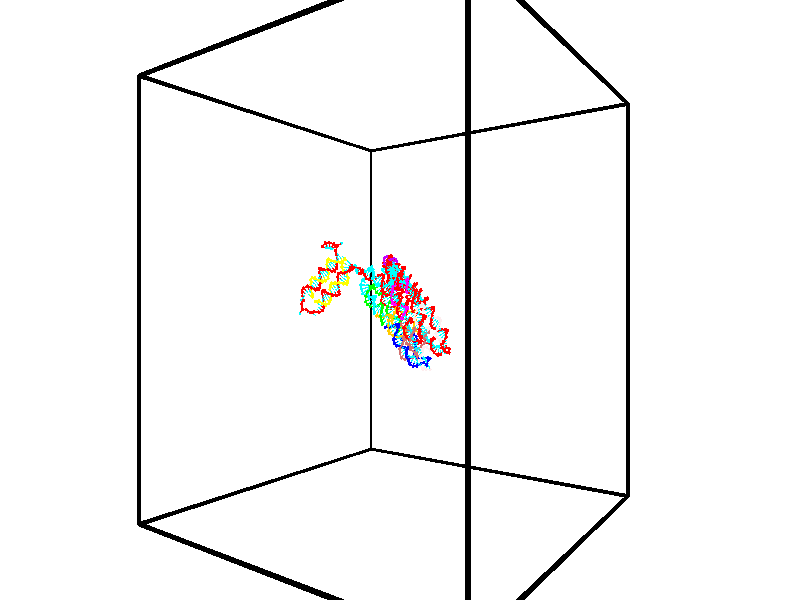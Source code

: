 // switches for output
#declare DRAW_BASES = 1; // possible values are 0, 1; only relevant for DNA ribbons
#declare DRAW_BASES_TYPE = 3; // possible values are 1, 2, 3; only relevant for DNA ribbons
#declare DRAW_FOG = 0; // set to 1 to enable fog

#include "colors.inc"

#include "transforms.inc"
background { rgb <1, 1, 1>}

#default {
   normal{
       ripples 0.25
       frequency 0.20
       turbulence 0.2
       lambda 5
   }
	finish {
		phong 0.1
		phong_size 40.
	}
}

// original window dimensions: 1024x640


// camera settings

camera {
	sky <-0, 1, 0>
	up <-0, 1, 0>
	right 1.6 * <0.581683, 0, 0.813415>
	location <-54.4937, 30, 90.4225>
	look_at <30, 30, 30>
	direction <84.4937, 0, -60.4225>
	angle 67.0682
}


# declare cpy_camera_pos = <-54.4937, 30, 90.4225>;
# if (DRAW_FOG = 1)
fog {
	fog_type 2
	up vnormalize(cpy_camera_pos)
	color rgbt<1,1,1,0.3>
	distance 1e-5
	fog_alt 3e-3
	fog_offset 48
}
# end


// LIGHTS

# declare lum = 6;
global_settings {
	ambient_light rgb lum * <0.05, 0.05, 0.05>
	max_trace_level 15
}# declare cpy_direct_light_amount = 0.25;
light_source
{	1000 * <0.231732, -1, 1.3951>,
	rgb lum * cpy_direct_light_amount
	parallel
}

light_source
{	1000 * <-0.231732, 1, -1.3951>,
	rgb lum * cpy_direct_light_amount
	parallel
}

// strand 0

// nucleotide -1

// particle -1
sphere {
	<43.046749, 32.497124, 23.077105> 0.250000
	pigment { color rgbt <1,0,0,0> }
	no_shadow
}
cylinder {
	<42.766247, 32.535179, 22.794491>,  <42.597946, 32.558014, 22.624922>, 0.100000
	pigment { color rgbt <1,0,0,0> }
	no_shadow
}
cylinder {
	<42.766247, 32.535179, 22.794491>,  <43.046749, 32.497124, 23.077105>, 0.100000
	pigment { color rgbt <1,0,0,0> }
	no_shadow
}

// particle -1
sphere {
	<42.766247, 32.535179, 22.794491> 0.100000
	pigment { color rgbt <1,0,0,0> }
	no_shadow
}
sphere {
	0, 1
	scale<0.080000,0.200000,0.300000>
	matrix <-0.390630, -0.880316, 0.269168,
		-0.596366, 0.464749, 0.654490,
		-0.701254, 0.095141, -0.706535,
		42.555870, 32.563721, 22.582531>
	pigment { color rgbt <0,1,1,0> }
	no_shadow
}
cylinder {
	<42.433029, 32.201054, 23.367401>,  <43.046749, 32.497124, 23.077105>, 0.130000
	pigment { color rgbt <1,0,0,0> }
	no_shadow
}

// nucleotide -1

// particle -1
sphere {
	<42.433029, 32.201054, 23.367401> 0.250000
	pigment { color rgbt <1,0,0,0> }
	no_shadow
}
cylinder {
	<42.376446, 32.210438, 22.971535>,  <42.342495, 32.216068, 22.734015>, 0.100000
	pigment { color rgbt <1,0,0,0> }
	no_shadow
}
cylinder {
	<42.376446, 32.210438, 22.971535>,  <42.433029, 32.201054, 23.367401>, 0.100000
	pigment { color rgbt <1,0,0,0> }
	no_shadow
}

// particle -1
sphere {
	<42.376446, 32.210438, 22.971535> 0.100000
	pigment { color rgbt <1,0,0,0> }
	no_shadow
}
sphere {
	0, 1
	scale<0.080000,0.200000,0.300000>
	matrix <-0.462140, -0.885662, 0.045063,
		-0.875452, 0.463738, 0.136125,
		-0.141458, 0.023459, -0.989666,
		42.334007, 32.217476, 22.674635>
	pigment { color rgbt <0,1,1,0> }
	no_shadow
}
cylinder {
	<41.705734, 32.019062, 23.245857>,  <42.433029, 32.201054, 23.367401>, 0.130000
	pigment { color rgbt <1,0,0,0> }
	no_shadow
}

// nucleotide -1

// particle -1
sphere {
	<41.705734, 32.019062, 23.245857> 0.250000
	pigment { color rgbt <1,0,0,0> }
	no_shadow
}
cylinder {
	<41.963936, 31.924088, 22.955494>,  <42.118858, 31.867104, 22.781277>, 0.100000
	pigment { color rgbt <1,0,0,0> }
	no_shadow
}
cylinder {
	<41.963936, 31.924088, 22.955494>,  <41.705734, 32.019062, 23.245857>, 0.100000
	pigment { color rgbt <1,0,0,0> }
	no_shadow
}

// particle -1
sphere {
	<41.963936, 31.924088, 22.955494> 0.100000
	pigment { color rgbt <1,0,0,0> }
	no_shadow
}
sphere {
	0, 1
	scale<0.080000,0.200000,0.300000>
	matrix <-0.349368, -0.936976, -0.004199,
		-0.679162, 0.256320, -0.687778,
		0.645508, -0.237436, -0.725909,
		42.157589, 31.852858, 22.737720>
	pigment { color rgbt <0,1,1,0> }
	no_shadow
}
cylinder {
	<41.155384, 32.633392, 23.436539>,  <41.705734, 32.019062, 23.245857>, 0.130000
	pigment { color rgbt <1,0,0,0> }
	no_shadow
}

// nucleotide -1

// particle -1
sphere {
	<41.155384, 32.633392, 23.436539> 0.250000
	pigment { color rgbt <1,0,0,0> }
	no_shadow
}
cylinder {
	<40.812424, 32.552387, 23.625793>,  <40.606647, 32.503784, 23.739347>, 0.100000
	pigment { color rgbt <1,0,0,0> }
	no_shadow
}
cylinder {
	<40.812424, 32.552387, 23.625793>,  <41.155384, 32.633392, 23.436539>, 0.100000
	pigment { color rgbt <1,0,0,0> }
	no_shadow
}

// particle -1
sphere {
	<40.812424, 32.552387, 23.625793> 0.100000
	pigment { color rgbt <1,0,0,0> }
	no_shadow
}
sphere {
	0, 1
	scale<0.080000,0.200000,0.300000>
	matrix <0.021294, -0.932501, -0.360540,
		0.514216, -0.299050, 0.803835,
		-0.857396, -0.202513, 0.473139,
		40.555206, 32.491634, 23.767735>
	pigment { color rgbt <0,1,1,0> }
	no_shadow
}
cylinder {
	<40.769623, 31.973099, 23.373455>,  <41.155384, 32.633392, 23.436539>, 0.130000
	pigment { color rgbt <1,0,0,0> }
	no_shadow
}

// nucleotide -1

// particle -1
sphere {
	<40.769623, 31.973099, 23.373455> 0.250000
	pigment { color rgbt <1,0,0,0> }
	no_shadow
}
cylinder {
	<40.382679, 32.062431, 23.325569>,  <40.150513, 32.116032, 23.296839>, 0.100000
	pigment { color rgbt <1,0,0,0> }
	no_shadow
}
cylinder {
	<40.382679, 32.062431, 23.325569>,  <40.769623, 31.973099, 23.373455>, 0.100000
	pigment { color rgbt <1,0,0,0> }
	no_shadow
}

// particle -1
sphere {
	<40.382679, 32.062431, 23.325569> 0.100000
	pigment { color rgbt <1,0,0,0> }
	no_shadow
}
sphere {
	0, 1
	scale<0.080000,0.200000,0.300000>
	matrix <0.182775, 0.287771, -0.940096,
		-0.175501, -0.931296, -0.319198,
		-0.967364, 0.223330, -0.119713,
		40.092468, 32.129429, 23.289656>
	pigment { color rgbt <0,1,1,0> }
	no_shadow
}
cylinder {
	<40.448643, 31.625692, 22.867226>,  <40.769623, 31.973099, 23.373455>, 0.130000
	pigment { color rgbt <1,0,0,0> }
	no_shadow
}

// nucleotide -1

// particle -1
sphere {
	<40.448643, 31.625692, 22.867226> 0.250000
	pigment { color rgbt <1,0,0,0> }
	no_shadow
}
cylinder {
	<40.266983, 31.979156, 22.912647>,  <40.157986, 32.191235, 22.939899>, 0.100000
	pigment { color rgbt <1,0,0,0> }
	no_shadow
}
cylinder {
	<40.266983, 31.979156, 22.912647>,  <40.448643, 31.625692, 22.867226>, 0.100000
	pigment { color rgbt <1,0,0,0> }
	no_shadow
}

// particle -1
sphere {
	<40.266983, 31.979156, 22.912647> 0.100000
	pigment { color rgbt <1,0,0,0> }
	no_shadow
}
sphere {
	0, 1
	scale<0.080000,0.200000,0.300000>
	matrix <0.303973, 0.273495, -0.912579,
		-0.837465, -0.379930, -0.392816,
		-0.454150, 0.883659, 0.113554,
		40.130737, 32.244255, 22.946712>
	pigment { color rgbt <0,1,1,0> }
	no_shadow
}
cylinder {
	<39.945160, 31.663305, 22.425682>,  <40.448643, 31.625692, 22.867226>, 0.130000
	pigment { color rgbt <1,0,0,0> }
	no_shadow
}

// nucleotide -1

// particle -1
sphere {
	<39.945160, 31.663305, 22.425682> 0.250000
	pigment { color rgbt <1,0,0,0> }
	no_shadow
}
cylinder {
	<40.045746, 32.043503, 22.498707>,  <40.106098, 32.271622, 22.542521>, 0.100000
	pigment { color rgbt <1,0,0,0> }
	no_shadow
}
cylinder {
	<40.045746, 32.043503, 22.498707>,  <39.945160, 31.663305, 22.425682>, 0.100000
	pigment { color rgbt <1,0,0,0> }
	no_shadow
}

// particle -1
sphere {
	<40.045746, 32.043503, 22.498707> 0.100000
	pigment { color rgbt <1,0,0,0> }
	no_shadow
}
sphere {
	0, 1
	scale<0.080000,0.200000,0.300000>
	matrix <0.237415, 0.122282, -0.963681,
		-0.938295, 0.285677, -0.194912,
		0.251467, 0.950493, 0.182560,
		40.121185, 32.328651, 22.553474>
	pigment { color rgbt <0,1,1,0> }
	no_shadow
}
cylinder {
	<39.990139, 31.915390, 21.728312>,  <39.945160, 31.663305, 22.425682>, 0.130000
	pigment { color rgbt <1,0,0,0> }
	no_shadow
}

// nucleotide -1

// particle -1
sphere {
	<39.990139, 31.915390, 21.728312> 0.250000
	pigment { color rgbt <1,0,0,0> }
	no_shadow
}
cylinder {
	<40.150375, 32.198624, 21.960911>,  <40.246517, 32.368565, 22.100471>, 0.100000
	pigment { color rgbt <1,0,0,0> }
	no_shadow
}
cylinder {
	<40.150375, 32.198624, 21.960911>,  <39.990139, 31.915390, 21.728312>, 0.100000
	pigment { color rgbt <1,0,0,0> }
	no_shadow
}

// particle -1
sphere {
	<40.150375, 32.198624, 21.960911> 0.100000
	pigment { color rgbt <1,0,0,0> }
	no_shadow
}
sphere {
	0, 1
	scale<0.080000,0.200000,0.300000>
	matrix <0.586268, 0.289641, -0.756570,
		-0.704141, 0.643992, -0.299098,
		0.400594, 0.708083, 0.581500,
		40.270554, 32.411049, 22.135361>
	pigment { color rgbt <0,1,1,0> }
	no_shadow
}
cylinder {
	<39.964851, 32.631870, 21.343077>,  <39.990139, 31.915390, 21.728312>, 0.130000
	pigment { color rgbt <1,0,0,0> }
	no_shadow
}

// nucleotide -1

// particle -1
sphere {
	<39.964851, 32.631870, 21.343077> 0.250000
	pigment { color rgbt <1,0,0,0> }
	no_shadow
}
cylinder {
	<40.276493, 32.640419, 21.593689>,  <40.463478, 32.645546, 21.744057>, 0.100000
	pigment { color rgbt <1,0,0,0> }
	no_shadow
}
cylinder {
	<40.276493, 32.640419, 21.593689>,  <39.964851, 32.631870, 21.343077>, 0.100000
	pigment { color rgbt <1,0,0,0> }
	no_shadow
}

// particle -1
sphere {
	<40.276493, 32.640419, 21.593689> 0.100000
	pigment { color rgbt <1,0,0,0> }
	no_shadow
}
sphere {
	0, 1
	scale<0.080000,0.200000,0.300000>
	matrix <0.607874, 0.218574, -0.763358,
		-0.153256, 0.975586, 0.157302,
		0.779103, 0.021369, 0.626531,
		40.510223, 32.646832, 21.781649>
	pigment { color rgbt <0,1,1,0> }
	no_shadow
}
cylinder {
	<40.293987, 33.196796, 21.088181>,  <39.964851, 32.631870, 21.343077>, 0.130000
	pigment { color rgbt <1,0,0,0> }
	no_shadow
}

// nucleotide -1

// particle -1
sphere {
	<40.293987, 33.196796, 21.088181> 0.250000
	pigment { color rgbt <1,0,0,0> }
	no_shadow
}
cylinder {
	<40.548882, 32.976013, 21.303314>,  <40.701817, 32.843544, 21.432394>, 0.100000
	pigment { color rgbt <1,0,0,0> }
	no_shadow
}
cylinder {
	<40.548882, 32.976013, 21.303314>,  <40.293987, 33.196796, 21.088181>, 0.100000
	pigment { color rgbt <1,0,0,0> }
	no_shadow
}

// particle -1
sphere {
	<40.548882, 32.976013, 21.303314> 0.100000
	pigment { color rgbt <1,0,0,0> }
	no_shadow
}
sphere {
	0, 1
	scale<0.080000,0.200000,0.300000>
	matrix <0.740142, 0.243849, -0.626680,
		0.214753, 0.797418, 0.563920,
		0.637237, -0.551962, 0.537835,
		40.740051, 32.810425, 21.464664>
	pigment { color rgbt <0,1,1,0> }
	no_shadow
}
cylinder {
	<40.951168, 33.548382, 21.133121>,  <40.293987, 33.196796, 21.088181>, 0.130000
	pigment { color rgbt <1,0,0,0> }
	no_shadow
}

// nucleotide -1

// particle -1
sphere {
	<40.951168, 33.548382, 21.133121> 0.250000
	pigment { color rgbt <1,0,0,0> }
	no_shadow
}
cylinder {
	<41.019863, 33.159836, 21.198792>,  <41.061081, 32.926708, 21.238194>, 0.100000
	pigment { color rgbt <1,0,0,0> }
	no_shadow
}
cylinder {
	<41.019863, 33.159836, 21.198792>,  <40.951168, 33.548382, 21.133121>, 0.100000
	pigment { color rgbt <1,0,0,0> }
	no_shadow
}

// particle -1
sphere {
	<41.019863, 33.159836, 21.198792> 0.100000
	pigment { color rgbt <1,0,0,0> }
	no_shadow
}
sphere {
	0, 1
	scale<0.080000,0.200000,0.300000>
	matrix <0.799466, 0.040045, -0.599375,
		0.575637, 0.234192, 0.783451,
		0.171742, -0.971365, 0.164177,
		41.071384, 32.868427, 21.248045>
	pigment { color rgbt <0,1,1,0> }
	no_shadow
}
cylinder {
	<41.659908, 33.593658, 21.193989>,  <40.951168, 33.548382, 21.133121>, 0.130000
	pigment { color rgbt <1,0,0,0> }
	no_shadow
}

// nucleotide -1

// particle -1
sphere {
	<41.659908, 33.593658, 21.193989> 0.250000
	pigment { color rgbt <1,0,0,0> }
	no_shadow
}
cylinder {
	<41.567570, 33.211029, 21.122787>,  <41.512165, 32.981453, 21.080067>, 0.100000
	pigment { color rgbt <1,0,0,0> }
	no_shadow
}
cylinder {
	<41.567570, 33.211029, 21.122787>,  <41.659908, 33.593658, 21.193989>, 0.100000
	pigment { color rgbt <1,0,0,0> }
	no_shadow
}

// particle -1
sphere {
	<41.567570, 33.211029, 21.122787> 0.100000
	pigment { color rgbt <1,0,0,0> }
	no_shadow
}
sphere {
	0, 1
	scale<0.080000,0.200000,0.300000>
	matrix <0.791910, -0.078421, -0.605581,
		0.565322, -0.280757, 0.775620,
		-0.230847, -0.956570, -0.178001,
		41.498314, 32.924057, 21.069387>
	pigment { color rgbt <0,1,1,0> }
	no_shadow
}
cylinder {
	<42.206745, 33.199612, 21.333763>,  <41.659908, 33.593658, 21.193989>, 0.130000
	pigment { color rgbt <1,0,0,0> }
	no_shadow
}

// nucleotide -1

// particle -1
sphere {
	<42.206745, 33.199612, 21.333763> 0.250000
	pigment { color rgbt <1,0,0,0> }
	no_shadow
}
cylinder {
	<41.996952, 32.948921, 21.103241>,  <41.871075, 32.798508, 20.964928>, 0.100000
	pigment { color rgbt <1,0,0,0> }
	no_shadow
}
cylinder {
	<41.996952, 32.948921, 21.103241>,  <42.206745, 33.199612, 21.333763>, 0.100000
	pigment { color rgbt <1,0,0,0> }
	no_shadow
}

// particle -1
sphere {
	<41.996952, 32.948921, 21.103241> 0.100000
	pigment { color rgbt <1,0,0,0> }
	no_shadow
}
sphere {
	0, 1
	scale<0.080000,0.200000,0.300000>
	matrix <0.775588, -0.072434, -0.627069,
		0.351258, -0.775864, 0.524074,
		-0.524481, -0.626729, -0.576308,
		41.839607, 32.760902, 20.930349>
	pigment { color rgbt <0,1,1,0> }
	no_shadow
}
cylinder {
	<42.698135, 32.519329, 21.126783>,  <42.206745, 33.199612, 21.333763>, 0.130000
	pigment { color rgbt <1,0,0,0> }
	no_shadow
}

// nucleotide -1

// particle -1
sphere {
	<42.698135, 32.519329, 21.126783> 0.250000
	pigment { color rgbt <1,0,0,0> }
	no_shadow
}
cylinder {
	<42.400726, 32.582008, 20.866749>,  <42.222279, 32.619617, 20.710728>, 0.100000
	pigment { color rgbt <1,0,0,0> }
	no_shadow
}
cylinder {
	<42.400726, 32.582008, 20.866749>,  <42.698135, 32.519329, 21.126783>, 0.100000
	pigment { color rgbt <1,0,0,0> }
	no_shadow
}

// particle -1
sphere {
	<42.400726, 32.582008, 20.866749> 0.100000
	pigment { color rgbt <1,0,0,0> }
	no_shadow
}
sphere {
	0, 1
	scale<0.080000,0.200000,0.300000>
	matrix <0.615883, -0.218236, -0.757008,
		-0.260499, -0.963232, 0.065753,
		-0.743525, 0.156704, -0.650089,
		42.177670, 32.629017, 20.671722>
	pigment { color rgbt <0,1,1,0> }
	no_shadow
}
cylinder {
	<42.815910, 32.009617, 20.582657>,  <42.698135, 32.519329, 21.126783>, 0.130000
	pigment { color rgbt <1,0,0,0> }
	no_shadow
}

// nucleotide -1

// particle -1
sphere {
	<42.815910, 32.009617, 20.582657> 0.250000
	pigment { color rgbt <1,0,0,0> }
	no_shadow
}
cylinder {
	<42.568596, 32.260960, 20.393814>,  <42.420208, 32.411766, 20.280508>, 0.100000
	pigment { color rgbt <1,0,0,0> }
	no_shadow
}
cylinder {
	<42.568596, 32.260960, 20.393814>,  <42.815910, 32.009617, 20.582657>, 0.100000
	pigment { color rgbt <1,0,0,0> }
	no_shadow
}

// particle -1
sphere {
	<42.568596, 32.260960, 20.393814> 0.100000
	pigment { color rgbt <1,0,0,0> }
	no_shadow
}
sphere {
	0, 1
	scale<0.080000,0.200000,0.300000>
	matrix <0.483638, -0.169312, -0.858737,
		-0.619525, -0.759278, -0.199212,
		-0.618291, 0.628355, -0.472109,
		42.383110, 32.449467, 20.252182>
	pigment { color rgbt <0,1,1,0> }
	no_shadow
}
cylinder {
	<42.553299, 31.618074, 20.111317>,  <42.815910, 32.009617, 20.582657>, 0.130000
	pigment { color rgbt <1,0,0,0> }
	no_shadow
}

// nucleotide -1

// particle -1
sphere {
	<42.553299, 31.618074, 20.111317> 0.250000
	pigment { color rgbt <1,0,0,0> }
	no_shadow
}
cylinder {
	<42.534271, 32.007359, 20.021343>,  <42.522854, 32.240929, 19.967360>, 0.100000
	pigment { color rgbt <1,0,0,0> }
	no_shadow
}
cylinder {
	<42.534271, 32.007359, 20.021343>,  <42.553299, 31.618074, 20.111317>, 0.100000
	pigment { color rgbt <1,0,0,0> }
	no_shadow
}

// particle -1
sphere {
	<42.534271, 32.007359, 20.021343> 0.100000
	pigment { color rgbt <1,0,0,0> }
	no_shadow
}
sphere {
	0, 1
	scale<0.080000,0.200000,0.300000>
	matrix <0.605418, -0.151018, -0.781449,
		-0.794484, -0.173356, -0.582016,
		-0.047573, 0.973212, -0.224934,
		42.520000, 32.299320, 19.953863>
	pigment { color rgbt <0,1,1,0> }
	no_shadow
}
cylinder {
	<42.503571, 31.627058, 19.353920>,  <42.553299, 31.618074, 20.111317>, 0.130000
	pigment { color rgbt <1,0,0,0> }
	no_shadow
}

// nucleotide -1

// particle -1
sphere {
	<42.503571, 31.627058, 19.353920> 0.250000
	pigment { color rgbt <1,0,0,0> }
	no_shadow
}
cylinder {
	<42.593254, 32.006756, 19.442162>,  <42.647064, 32.234573, 19.495106>, 0.100000
	pigment { color rgbt <1,0,0,0> }
	no_shadow
}
cylinder {
	<42.593254, 32.006756, 19.442162>,  <42.503571, 31.627058, 19.353920>, 0.100000
	pigment { color rgbt <1,0,0,0> }
	no_shadow
}

// particle -1
sphere {
	<42.593254, 32.006756, 19.442162> 0.100000
	pigment { color rgbt <1,0,0,0> }
	no_shadow
}
sphere {
	0, 1
	scale<0.080000,0.200000,0.300000>
	matrix <0.615760, 0.037465, -0.787043,
		-0.755360, 0.312302, -0.576106,
		0.224211, 0.949244, 0.220603,
		42.660519, 32.291531, 19.508343>
	pigment { color rgbt <0,1,1,0> }
	no_shadow
}
cylinder {
	<42.588757, 31.911030, 18.647665>,  <42.503571, 31.627058, 19.353920>, 0.130000
	pigment { color rgbt <1,0,0,0> }
	no_shadow
}

// nucleotide -1

// particle -1
sphere {
	<42.588757, 31.911030, 18.647665> 0.250000
	pigment { color rgbt <1,0,0,0> }
	no_shadow
}
cylinder {
	<42.743473, 32.188278, 18.890968>,  <42.836304, 32.354626, 19.036951>, 0.100000
	pigment { color rgbt <1,0,0,0> }
	no_shadow
}
cylinder {
	<42.743473, 32.188278, 18.890968>,  <42.588757, 31.911030, 18.647665>, 0.100000
	pigment { color rgbt <1,0,0,0> }
	no_shadow
}

// particle -1
sphere {
	<42.743473, 32.188278, 18.890968> 0.100000
	pigment { color rgbt <1,0,0,0> }
	no_shadow
}
sphere {
	0, 1
	scale<0.080000,0.200000,0.300000>
	matrix <0.736542, 0.164696, -0.656035,
		-0.554888, 0.701756, -0.446809,
		0.386788, 0.693119, 0.608260,
		42.859509, 32.396214, 19.073446>
	pigment { color rgbt <0,1,1,0> }
	no_shadow
}
cylinder {
	<42.651417, 32.567417, 18.357300>,  <42.588757, 31.911030, 18.647665>, 0.130000
	pigment { color rgbt <1,0,0,0> }
	no_shadow
}

// nucleotide -1

// particle -1
sphere {
	<42.651417, 32.567417, 18.357300> 0.250000
	pigment { color rgbt <1,0,0,0> }
	no_shadow
}
cylinder {
	<42.930103, 32.579884, 18.643967>,  <43.097317, 32.587364, 18.815968>, 0.100000
	pigment { color rgbt <1,0,0,0> }
	no_shadow
}
cylinder {
	<42.930103, 32.579884, 18.643967>,  <42.651417, 32.567417, 18.357300>, 0.100000
	pigment { color rgbt <1,0,0,0> }
	no_shadow
}

// particle -1
sphere {
	<42.930103, 32.579884, 18.643967> 0.100000
	pigment { color rgbt <1,0,0,0> }
	no_shadow
}
sphere {
	0, 1
	scale<0.080000,0.200000,0.300000>
	matrix <0.711382, 0.098552, -0.695862,
		-0.092316, 0.994644, 0.046492,
		0.696716, 0.031166, 0.716669,
		43.139118, 32.589233, 18.858967>
	pigment { color rgbt <0,1,1,0> }
	no_shadow
}
cylinder {
	<43.110138, 33.201576, 18.258993>,  <42.651417, 32.567417, 18.357300>, 0.130000
	pigment { color rgbt <1,0,0,0> }
	no_shadow
}

// nucleotide -1

// particle -1
sphere {
	<43.110138, 33.201576, 18.258993> 0.250000
	pigment { color rgbt <1,0,0,0> }
	no_shadow
}
cylinder {
	<43.328384, 32.944504, 18.474129>,  <43.459332, 32.790260, 18.603210>, 0.100000
	pigment { color rgbt <1,0,0,0> }
	no_shadow
}
cylinder {
	<43.328384, 32.944504, 18.474129>,  <43.110138, 33.201576, 18.258993>, 0.100000
	pigment { color rgbt <1,0,0,0> }
	no_shadow
}

// particle -1
sphere {
	<43.328384, 32.944504, 18.474129> 0.100000
	pigment { color rgbt <1,0,0,0> }
	no_shadow
}
sphere {
	0, 1
	scale<0.080000,0.200000,0.300000>
	matrix <0.755560, 0.099604, -0.647463,
		0.362539, 0.759636, 0.539926,
		0.545615, -0.642676, 0.537840,
		43.492069, 32.751701, 18.635481>
	pigment { color rgbt <0,1,1,0> }
	no_shadow
}
cylinder {
	<43.717857, 33.537560, 18.155516>,  <43.110138, 33.201576, 18.258993>, 0.130000
	pigment { color rgbt <1,0,0,0> }
	no_shadow
}

// nucleotide -1

// particle -1
sphere {
	<43.717857, 33.537560, 18.155516> 0.250000
	pigment { color rgbt <1,0,0,0> }
	no_shadow
}
cylinder {
	<43.826809, 33.182823, 18.304821>,  <43.892181, 32.969982, 18.394403>, 0.100000
	pigment { color rgbt <1,0,0,0> }
	no_shadow
}
cylinder {
	<43.826809, 33.182823, 18.304821>,  <43.717857, 33.537560, 18.155516>, 0.100000
	pigment { color rgbt <1,0,0,0> }
	no_shadow
}

// particle -1
sphere {
	<43.826809, 33.182823, 18.304821> 0.100000
	pigment { color rgbt <1,0,0,0> }
	no_shadow
}
sphere {
	0, 1
	scale<0.080000,0.200000,0.300000>
	matrix <0.861187, 0.051676, -0.505656,
		0.429146, 0.459180, 0.777809,
		0.272381, -0.886839, 0.373263,
		43.908524, 32.916771, 18.416800>
	pigment { color rgbt <0,1,1,0> }
	no_shadow
}
cylinder {
	<44.332008, 33.655819, 18.506035>,  <43.717857, 33.537560, 18.155516>, 0.130000
	pigment { color rgbt <1,0,0,0> }
	no_shadow
}

// nucleotide -1

// particle -1
sphere {
	<44.332008, 33.655819, 18.506035> 0.250000
	pigment { color rgbt <1,0,0,0> }
	no_shadow
}
cylinder {
	<44.332405, 33.262417, 18.433689>,  <44.332642, 33.026375, 18.390282>, 0.100000
	pigment { color rgbt <1,0,0,0> }
	no_shadow
}
cylinder {
	<44.332405, 33.262417, 18.433689>,  <44.332008, 33.655819, 18.506035>, 0.100000
	pigment { color rgbt <1,0,0,0> }
	no_shadow
}

// particle -1
sphere {
	<44.332405, 33.262417, 18.433689> 0.100000
	pigment { color rgbt <1,0,0,0> }
	no_shadow
}
sphere {
	0, 1
	scale<0.080000,0.200000,0.300000>
	matrix <0.766926, 0.116815, -0.631014,
		0.641735, -0.138085, 0.754393,
		0.000991, -0.983507, -0.180866,
		44.332703, 32.967365, 18.379429>
	pigment { color rgbt <0,1,1,0> }
	no_shadow
}
cylinder {
	<45.043434, 33.429787, 18.479746>,  <44.332008, 33.655819, 18.506035>, 0.130000
	pigment { color rgbt <1,0,0,0> }
	no_shadow
}

// nucleotide -1

// particle -1
sphere {
	<45.043434, 33.429787, 18.479746> 0.250000
	pigment { color rgbt <1,0,0,0> }
	no_shadow
}
cylinder {
	<44.834858, 33.144192, 18.292847>,  <44.709713, 32.972836, 18.180708>, 0.100000
	pigment { color rgbt <1,0,0,0> }
	no_shadow
}
cylinder {
	<44.834858, 33.144192, 18.292847>,  <45.043434, 33.429787, 18.479746>, 0.100000
	pigment { color rgbt <1,0,0,0> }
	no_shadow
}

// particle -1
sphere {
	<44.834858, 33.144192, 18.292847> 0.100000
	pigment { color rgbt <1,0,0,0> }
	no_shadow
}
sphere {
	0, 1
	scale<0.080000,0.200000,0.300000>
	matrix <0.764623, -0.147928, -0.627271,
		0.378743, -0.684355, 0.623066,
		-0.521445, -0.713986, -0.467247,
		44.678425, 32.929996, 18.152672>
	pigment { color rgbt <0,1,1,0> }
	no_shadow
}
cylinder {
	<45.471222, 32.786762, 18.387403>,  <45.043434, 33.429787, 18.479746>, 0.130000
	pigment { color rgbt <1,0,0,0> }
	no_shadow
}

// nucleotide -1

// particle -1
sphere {
	<45.471222, 32.786762, 18.387403> 0.250000
	pigment { color rgbt <1,0,0,0> }
	no_shadow
}
cylinder {
	<45.192631, 32.788357, 18.100376>,  <45.025475, 32.789314, 17.928160>, 0.100000
	pigment { color rgbt <1,0,0,0> }
	no_shadow
}
cylinder {
	<45.192631, 32.788357, 18.100376>,  <45.471222, 32.786762, 18.387403>, 0.100000
	pigment { color rgbt <1,0,0,0> }
	no_shadow
}

// particle -1
sphere {
	<45.192631, 32.788357, 18.100376> 0.100000
	pigment { color rgbt <1,0,0,0> }
	no_shadow
}
sphere {
	0, 1
	scale<0.080000,0.200000,0.300000>
	matrix <0.708758, -0.152499, -0.688771,
		-0.112169, -0.988296, 0.103393,
		-0.696477, 0.003978, -0.717568,
		44.983688, 32.789551, 17.885105>
	pigment { color rgbt <0,1,1,0> }
	no_shadow
}
cylinder {
	<45.694256, 32.293930, 17.952021>,  <45.471222, 32.786762, 18.387403>, 0.130000
	pigment { color rgbt <1,0,0,0> }
	no_shadow
}

// nucleotide -1

// particle -1
sphere {
	<45.694256, 32.293930, 17.952021> 0.250000
	pigment { color rgbt <1,0,0,0> }
	no_shadow
}
cylinder {
	<45.436543, 32.491436, 17.718410>,  <45.281914, 32.609940, 17.578245>, 0.100000
	pigment { color rgbt <1,0,0,0> }
	no_shadow
}
cylinder {
	<45.436543, 32.491436, 17.718410>,  <45.694256, 32.293930, 17.952021>, 0.100000
	pigment { color rgbt <1,0,0,0> }
	no_shadow
}

// particle -1
sphere {
	<45.436543, 32.491436, 17.718410> 0.100000
	pigment { color rgbt <1,0,0,0> }
	no_shadow
}
sphere {
	0, 1
	scale<0.080000,0.200000,0.300000>
	matrix <0.654588, -0.038862, -0.754986,
		-0.395485, -0.868725, -0.298176,
		-0.644288, 0.493768, -0.584026,
		45.243256, 32.639568, 17.543203>
	pigment { color rgbt <0,1,1,0> }
	no_shadow
}
cylinder {
	<45.801346, 32.082626, 17.308088>,  <45.694256, 32.293930, 17.952021>, 0.130000
	pigment { color rgbt <1,0,0,0> }
	no_shadow
}

// nucleotide -1

// particle -1
sphere {
	<45.801346, 32.082626, 17.308088> 0.250000
	pigment { color rgbt <1,0,0,0> }
	no_shadow
}
cylinder {
	<45.590218, 32.409756, 17.216381>,  <45.463539, 32.606033, 17.161358>, 0.100000
	pigment { color rgbt <1,0,0,0> }
	no_shadow
}
cylinder {
	<45.590218, 32.409756, 17.216381>,  <45.801346, 32.082626, 17.308088>, 0.100000
	pigment { color rgbt <1,0,0,0> }
	no_shadow
}

// particle -1
sphere {
	<45.590218, 32.409756, 17.216381> 0.100000
	pigment { color rgbt <1,0,0,0> }
	no_shadow
}
sphere {
	0, 1
	scale<0.080000,0.200000,0.300000>
	matrix <0.508820, 0.088330, -0.856329,
		-0.680079, -0.568643, -0.462749,
		-0.527821, 0.817828, -0.229266,
		45.431870, 32.655106, 17.147602>
	pigment { color rgbt <0,1,1,0> }
	no_shadow
}
cylinder {
	<45.723305, 32.079018, 16.526138>,  <45.801346, 32.082626, 17.308088>, 0.130000
	pigment { color rgbt <1,0,0,0> }
	no_shadow
}

// nucleotide -1

// particle -1
sphere {
	<45.723305, 32.079018, 16.526138> 0.250000
	pigment { color rgbt <1,0,0,0> }
	no_shadow
}
cylinder {
	<45.655209, 32.463017, 16.615063>,  <45.614353, 32.693417, 16.668417>, 0.100000
	pigment { color rgbt <1,0,0,0> }
	no_shadow
}
cylinder {
	<45.655209, 32.463017, 16.615063>,  <45.723305, 32.079018, 16.526138>, 0.100000
	pigment { color rgbt <1,0,0,0> }
	no_shadow
}

// particle -1
sphere {
	<45.655209, 32.463017, 16.615063> 0.100000
	pigment { color rgbt <1,0,0,0> }
	no_shadow
}
sphere {
	0, 1
	scale<0.080000,0.200000,0.300000>
	matrix <0.607381, 0.279877, -0.743476,
		-0.775955, 0.008459, -0.630731,
		-0.170238, 0.959998, 0.222310,
		45.604137, 32.751015, 16.681755>
	pigment { color rgbt <0,1,1,0> }
	no_shadow
}
cylinder {
	<45.642479, 32.527138, 15.888284>,  <45.723305, 32.079018, 16.526138>, 0.130000
	pigment { color rgbt <1,0,0,0> }
	no_shadow
}

// nucleotide -1

// particle -1
sphere {
	<45.642479, 32.527138, 15.888284> 0.250000
	pigment { color rgbt <1,0,0,0> }
	no_shadow
}
cylinder {
	<45.765984, 32.776421, 16.175694>,  <45.840088, 32.925991, 16.348139>, 0.100000
	pigment { color rgbt <1,0,0,0> }
	no_shadow
}
cylinder {
	<45.765984, 32.776421, 16.175694>,  <45.642479, 32.527138, 15.888284>, 0.100000
	pigment { color rgbt <1,0,0,0> }
	no_shadow
}

// particle -1
sphere {
	<45.765984, 32.776421, 16.175694> 0.100000
	pigment { color rgbt <1,0,0,0> }
	no_shadow
}
sphere {
	0, 1
	scale<0.080000,0.200000,0.300000>
	matrix <0.658612, 0.404937, -0.634237,
		-0.686219, 0.669056, -0.285423,
		0.308762, 0.623209, 0.718524,
		45.858612, 32.963383, 16.391251>
	pigment { color rgbt <0,1,1,0> }
	no_shadow
}
cylinder {
	<45.728207, 33.133335, 15.473430>,  <45.642479, 32.527138, 15.888284>, 0.130000
	pigment { color rgbt <1,0,0,0> }
	no_shadow
}

// nucleotide -1

// particle -1
sphere {
	<45.728207, 33.133335, 15.473430> 0.250000
	pigment { color rgbt <1,0,0,0> }
	no_shadow
}
cylinder {
	<45.950146, 33.114124, 15.805655>,  <46.083309, 33.102600, 16.004992>, 0.100000
	pigment { color rgbt <1,0,0,0> }
	no_shadow
}
cylinder {
	<45.950146, 33.114124, 15.805655>,  <45.728207, 33.133335, 15.473430>, 0.100000
	pigment { color rgbt <1,0,0,0> }
	no_shadow
}

// particle -1
sphere {
	<45.950146, 33.114124, 15.805655> 0.100000
	pigment { color rgbt <1,0,0,0> }
	no_shadow
}
sphere {
	0, 1
	scale<0.080000,0.200000,0.300000>
	matrix <0.765739, 0.419776, -0.487270,
		-0.325251, 0.906356, 0.269685,
		0.554848, -0.048024, 0.830564,
		46.116600, 33.099716, 16.054825>
	pigment { color rgbt <0,1,1,0> }
	no_shadow
}
cylinder {
	<45.953358, 33.817699, 15.747993>,  <45.728207, 33.133335, 15.473430>, 0.130000
	pigment { color rgbt <1,0,0,0> }
	no_shadow
}

// nucleotide -1

// particle -1
sphere {
	<45.953358, 33.817699, 15.747993> 0.250000
	pigment { color rgbt <1,0,0,0> }
	no_shadow
}
cylinder {
	<46.228279, 33.540974, 15.836534>,  <46.393234, 33.374939, 15.889658>, 0.100000
	pigment { color rgbt <1,0,0,0> }
	no_shadow
}
cylinder {
	<46.228279, 33.540974, 15.836534>,  <45.953358, 33.817699, 15.747993>, 0.100000
	pigment { color rgbt <1,0,0,0> }
	no_shadow
}

// particle -1
sphere {
	<46.228279, 33.540974, 15.836534> 0.100000
	pigment { color rgbt <1,0,0,0> }
	no_shadow
}
sphere {
	0, 1
	scale<0.080000,0.200000,0.300000>
	matrix <0.664484, 0.475759, -0.576293,
		0.293380, 0.543176, 0.786695,
		0.687306, -0.691819, 0.221354,
		46.434471, 33.333427, 15.902940>
	pigment { color rgbt <0,1,1,0> }
	no_shadow
}
cylinder {
	<46.007248, 34.533512, 15.877033>,  <45.953358, 33.817699, 15.747993>, 0.130000
	pigment { color rgbt <1,0,0,0> }
	no_shadow
}

// nucleotide -1

// particle -1
sphere {
	<46.007248, 34.533512, 15.877033> 0.250000
	pigment { color rgbt <1,0,0,0> }
	no_shadow
}
cylinder {
	<46.000595, 34.880936, 15.678910>,  <45.996601, 35.089390, 15.560037>, 0.100000
	pigment { color rgbt <1,0,0,0> }
	no_shadow
}
cylinder {
	<46.000595, 34.880936, 15.678910>,  <46.007248, 34.533512, 15.877033>, 0.100000
	pigment { color rgbt <1,0,0,0> }
	no_shadow
}

// particle -1
sphere {
	<46.000595, 34.880936, 15.678910> 0.100000
	pigment { color rgbt <1,0,0,0> }
	no_shadow
}
sphere {
	0, 1
	scale<0.080000,0.200000,0.300000>
	matrix <-0.803501, 0.283211, 0.523619,
		0.595071, 0.406690, 0.693177,
		-0.016635, 0.868559, -0.495307,
		45.995605, 35.141502, 15.530318>
	pigment { color rgbt <0,1,1,0> }
	no_shadow
}
cylinder {
	<45.801102, 35.016964, 16.398891>,  <46.007248, 34.533512, 15.877033>, 0.130000
	pigment { color rgbt <1,0,0,0> }
	no_shadow
}

// nucleotide -1

// particle -1
sphere {
	<45.801102, 35.016964, 16.398891> 0.250000
	pigment { color rgbt <1,0,0,0> }
	no_shadow
}
cylinder {
	<45.706238, 35.168987, 16.041275>,  <45.649319, 35.260201, 15.826705>, 0.100000
	pigment { color rgbt <1,0,0,0> }
	no_shadow
}
cylinder {
	<45.706238, 35.168987, 16.041275>,  <45.801102, 35.016964, 16.398891>, 0.100000
	pigment { color rgbt <1,0,0,0> }
	no_shadow
}

// particle -1
sphere {
	<45.706238, 35.168987, 16.041275> 0.100000
	pigment { color rgbt <1,0,0,0> }
	no_shadow
}
sphere {
	0, 1
	scale<0.080000,0.200000,0.300000>
	matrix <-0.850884, 0.362818, 0.379948,
		0.468775, 0.850835, 0.237337,
		-0.237163, 0.380057, -0.894042,
		45.635090, 35.283005, 15.773063>
	pigment { color rgbt <0,1,1,0> }
	no_shadow
}
cylinder {
	<45.674313, 35.725018, 16.543221>,  <45.801102, 35.016964, 16.398891>, 0.130000
	pigment { color rgbt <1,0,0,0> }
	no_shadow
}

// nucleotide -1

// particle -1
sphere {
	<45.674313, 35.725018, 16.543221> 0.250000
	pigment { color rgbt <1,0,0,0> }
	no_shadow
}
cylinder {
	<45.497437, 35.629684, 16.197350>,  <45.391312, 35.572483, 15.989827>, 0.100000
	pigment { color rgbt <1,0,0,0> }
	no_shadow
}
cylinder {
	<45.497437, 35.629684, 16.197350>,  <45.674313, 35.725018, 16.543221>, 0.100000
	pigment { color rgbt <1,0,0,0> }
	no_shadow
}

// particle -1
sphere {
	<45.497437, 35.629684, 16.197350> 0.100000
	pigment { color rgbt <1,0,0,0> }
	no_shadow
}
sphere {
	0, 1
	scale<0.080000,0.200000,0.300000>
	matrix <-0.834548, 0.462557, 0.299282,
		0.328633, 0.853954, -0.403439,
		-0.442187, -0.238336, -0.864677,
		45.364780, 35.558186, 15.937946>
	pigment { color rgbt <0,1,1,0> }
	no_shadow
}
cylinder {
	<45.313541, 36.283821, 16.331560>,  <45.674313, 35.725018, 16.543221>, 0.130000
	pigment { color rgbt <1,0,0,0> }
	no_shadow
}

// nucleotide -1

// particle -1
sphere {
	<45.313541, 36.283821, 16.331560> 0.250000
	pigment { color rgbt <1,0,0,0> }
	no_shadow
}
cylinder {
	<45.141590, 35.941254, 16.217194>,  <45.038418, 35.735714, 16.148575>, 0.100000
	pigment { color rgbt <1,0,0,0> }
	no_shadow
}
cylinder {
	<45.141590, 35.941254, 16.217194>,  <45.313541, 36.283821, 16.331560>, 0.100000
	pigment { color rgbt <1,0,0,0> }
	no_shadow
}

// particle -1
sphere {
	<45.141590, 35.941254, 16.217194> 0.100000
	pigment { color rgbt <1,0,0,0> }
	no_shadow
}
sphere {
	0, 1
	scale<0.080000,0.200000,0.300000>
	matrix <-0.870862, 0.309709, 0.381679,
		-0.238327, 0.413069, -0.878962,
		-0.429883, -0.856419, -0.285914,
		45.012627, 35.684326, 16.131420>
	pigment { color rgbt <0,1,1,0> }
	no_shadow
}
cylinder {
	<44.734505, 36.229042, 15.676794>,  <45.313541, 36.283821, 16.331560>, 0.130000
	pigment { color rgbt <1,0,0,0> }
	no_shadow
}

// nucleotide -1

// particle -1
sphere {
	<44.734505, 36.229042, 15.676794> 0.250000
	pigment { color rgbt <1,0,0,0> }
	no_shadow
}
cylinder {
	<44.684490, 36.010372, 16.007977>,  <44.654480, 35.879169, 16.206686>, 0.100000
	pigment { color rgbt <1,0,0,0> }
	no_shadow
}
cylinder {
	<44.684490, 36.010372, 16.007977>,  <44.734505, 36.229042, 15.676794>, 0.100000
	pigment { color rgbt <1,0,0,0> }
	no_shadow
}

// particle -1
sphere {
	<44.684490, 36.010372, 16.007977> 0.100000
	pigment { color rgbt <1,0,0,0> }
	no_shadow
}
sphere {
	0, 1
	scale<0.080000,0.200000,0.300000>
	matrix <-0.843248, 0.498270, 0.201643,
		-0.522779, -0.672959, -0.523286,
		-0.125040, -0.546675, 0.827956,
		44.646976, 35.846371, 16.256363>
	pigment { color rgbt <0,1,1,0> }
	no_shadow
}
cylinder {
	<43.995575, 36.288349, 15.813405>,  <44.734505, 36.229042, 15.676794>, 0.130000
	pigment { color rgbt <1,0,0,0> }
	no_shadow
}

// nucleotide -1

// particle -1
sphere {
	<43.995575, 36.288349, 15.813405> 0.250000
	pigment { color rgbt <1,0,0,0> }
	no_shadow
}
cylinder {
	<44.163521, 36.175060, 16.158310>,  <44.264290, 36.107086, 16.365253>, 0.100000
	pigment { color rgbt <1,0,0,0> }
	no_shadow
}
cylinder {
	<44.163521, 36.175060, 16.158310>,  <43.995575, 36.288349, 15.813405>, 0.100000
	pigment { color rgbt <1,0,0,0> }
	no_shadow
}

// particle -1
sphere {
	<44.163521, 36.175060, 16.158310> 0.100000
	pigment { color rgbt <1,0,0,0> }
	no_shadow
}
sphere {
	0, 1
	scale<0.080000,0.200000,0.300000>
	matrix <-0.806524, 0.319253, 0.497591,
		-0.416209, -0.904357, -0.094383,
		0.419868, -0.283224, 0.862262,
		44.289482, 36.090092, 16.416988>
	pigment { color rgbt <0,1,1,0> }
	no_shadow
}
cylinder {
	<43.561878, 35.754215, 16.182541>,  <43.995575, 36.288349, 15.813405>, 0.130000
	pigment { color rgbt <1,0,0,0> }
	no_shadow
}

// nucleotide -1

// particle -1
sphere {
	<43.561878, 35.754215, 16.182541> 0.250000
	pigment { color rgbt <1,0,0,0> }
	no_shadow
}
cylinder {
	<43.770855, 35.979630, 16.438503>,  <43.896240, 36.114880, 16.592081>, 0.100000
	pigment { color rgbt <1,0,0,0> }
	no_shadow
}
cylinder {
	<43.770855, 35.979630, 16.438503>,  <43.561878, 35.754215, 16.182541>, 0.100000
	pigment { color rgbt <1,0,0,0> }
	no_shadow
}

// particle -1
sphere {
	<43.770855, 35.979630, 16.438503> 0.100000
	pigment { color rgbt <1,0,0,0> }
	no_shadow
}
sphere {
	0, 1
	scale<0.080000,0.200000,0.300000>
	matrix <-0.801809, 0.069366, 0.593541,
		0.290095, -0.823173, 0.488089,
		0.522444, 0.563537, 0.639905,
		43.927589, 36.148689, 16.630474>
	pigment { color rgbt <0,1,1,0> }
	no_shadow
}
cylinder {
	<43.444324, 35.422352, 16.790621>,  <43.561878, 35.754215, 16.182541>, 0.130000
	pigment { color rgbt <1,0,0,0> }
	no_shadow
}

// nucleotide -1

// particle -1
sphere {
	<43.444324, 35.422352, 16.790621> 0.250000
	pigment { color rgbt <1,0,0,0> }
	no_shadow
}
cylinder {
	<43.560638, 35.785904, 16.910202>,  <43.630428, 36.004036, 16.981951>, 0.100000
	pigment { color rgbt <1,0,0,0> }
	no_shadow
}
cylinder {
	<43.560638, 35.785904, 16.910202>,  <43.444324, 35.422352, 16.790621>, 0.100000
	pigment { color rgbt <1,0,0,0> }
	no_shadow
}

// particle -1
sphere {
	<43.560638, 35.785904, 16.910202> 0.100000
	pigment { color rgbt <1,0,0,0> }
	no_shadow
}
sphere {
	0, 1
	scale<0.080000,0.200000,0.300000>
	matrix <-0.661426, -0.034814, 0.749202,
		0.691345, -0.415595, 0.591036,
		0.290788, 0.908883, 0.298954,
		43.647873, 36.058571, 16.999887>
	pigment { color rgbt <0,1,1,0> }
	no_shadow
}
cylinder {
	<43.325867, 35.396301, 17.530657>,  <43.444324, 35.422352, 16.790621>, 0.130000
	pigment { color rgbt <1,0,0,0> }
	no_shadow
}

// nucleotide -1

// particle -1
sphere {
	<43.325867, 35.396301, 17.530657> 0.250000
	pigment { color rgbt <1,0,0,0> }
	no_shadow
}
cylinder {
	<43.412560, 35.776688, 17.442390>,  <43.464577, 36.004917, 17.389431>, 0.100000
	pigment { color rgbt <1,0,0,0> }
	no_shadow
}
cylinder {
	<43.412560, 35.776688, 17.442390>,  <43.325867, 35.396301, 17.530657>, 0.100000
	pigment { color rgbt <1,0,0,0> }
	no_shadow
}

// particle -1
sphere {
	<43.412560, 35.776688, 17.442390> 0.100000
	pigment { color rgbt <1,0,0,0> }
	no_shadow
}
sphere {
	0, 1
	scale<0.080000,0.200000,0.300000>
	matrix <-0.472004, 0.299941, 0.829004,
		0.854540, -0.075520, 0.513866,
		0.216736, 0.950964, -0.220665,
		43.477581, 36.061977, 17.376190>
	pigment { color rgbt <0,1,1,0> }
	no_shadow
}
cylinder {
	<43.559307, 35.669735, 18.128925>,  <43.325867, 35.396301, 17.530657>, 0.130000
	pigment { color rgbt <1,0,0,0> }
	no_shadow
}

// nucleotide -1

// particle -1
sphere {
	<43.559307, 35.669735, 18.128925> 0.250000
	pigment { color rgbt <1,0,0,0> }
	no_shadow
}
cylinder {
	<43.390934, 35.957844, 17.908371>,  <43.289909, 36.130707, 17.776037>, 0.100000
	pigment { color rgbt <1,0,0,0> }
	no_shadow
}
cylinder {
	<43.390934, 35.957844, 17.908371>,  <43.559307, 35.669735, 18.128925>, 0.100000
	pigment { color rgbt <1,0,0,0> }
	no_shadow
}

// particle -1
sphere {
	<43.390934, 35.957844, 17.908371> 0.100000
	pigment { color rgbt <1,0,0,0> }
	no_shadow
}
sphere {
	0, 1
	scale<0.080000,0.200000,0.300000>
	matrix <-0.619922, 0.215333, 0.754538,
		0.662202, 0.659428, 0.355870,
		-0.420933, 0.720268, -0.551388,
		43.264652, 36.173923, 17.742954>
	pigment { color rgbt <0,1,1,0> }
	no_shadow
}
cylinder {
	<43.661427, 36.158211, 18.605228>,  <43.559307, 35.669735, 18.128925>, 0.130000
	pigment { color rgbt <1,0,0,0> }
	no_shadow
}

// nucleotide -1

// particle -1
sphere {
	<43.661427, 36.158211, 18.605228> 0.250000
	pigment { color rgbt <1,0,0,0> }
	no_shadow
}
cylinder {
	<43.378273, 36.259251, 18.341381>,  <43.208382, 36.319874, 18.183073>, 0.100000
	pigment { color rgbt <1,0,0,0> }
	no_shadow
}
cylinder {
	<43.378273, 36.259251, 18.341381>,  <43.661427, 36.158211, 18.605228>, 0.100000
	pigment { color rgbt <1,0,0,0> }
	no_shadow
}

// particle -1
sphere {
	<43.378273, 36.259251, 18.341381> 0.100000
	pigment { color rgbt <1,0,0,0> }
	no_shadow
}
sphere {
	0, 1
	scale<0.080000,0.200000,0.300000>
	matrix <-0.573792, 0.338939, 0.745575,
		0.411899, 0.906265, -0.094992,
		-0.707885, 0.252596, -0.659616,
		43.165909, 36.335030, 18.143496>
	pigment { color rgbt <0,1,1,0> }
	no_shadow
}
cylinder {
	<43.348583, 36.729362, 18.933136>,  <43.661427, 36.158211, 18.605228>, 0.130000
	pigment { color rgbt <1,0,0,0> }
	no_shadow
}

// nucleotide -1

// particle -1
sphere {
	<43.348583, 36.729362, 18.933136> 0.250000
	pigment { color rgbt <1,0,0,0> }
	no_shadow
}
cylinder {
	<43.084274, 36.615238, 18.655437>,  <42.925690, 36.546764, 18.488817>, 0.100000
	pigment { color rgbt <1,0,0,0> }
	no_shadow
}
cylinder {
	<43.084274, 36.615238, 18.655437>,  <43.348583, 36.729362, 18.933136>, 0.100000
	pigment { color rgbt <1,0,0,0> }
	no_shadow
}

// particle -1
sphere {
	<43.084274, 36.615238, 18.655437> 0.100000
	pigment { color rgbt <1,0,0,0> }
	no_shadow
}
sphere {
	0, 1
	scale<0.080000,0.200000,0.300000>
	matrix <-0.742020, 0.108952, 0.661465,
		-0.113083, 0.952223, -0.283698,
		-0.660772, -0.285310, -0.694247,
		42.886044, 36.529644, 18.447163>
	pigment { color rgbt <0,1,1,0> }
	no_shadow
}
cylinder {
	<42.776169, 37.268192, 18.818012>,  <43.348583, 36.729362, 18.933136>, 0.130000
	pigment { color rgbt <1,0,0,0> }
	no_shadow
}

// nucleotide -1

// particle -1
sphere {
	<42.776169, 37.268192, 18.818012> 0.250000
	pigment { color rgbt <1,0,0,0> }
	no_shadow
}
cylinder {
	<42.676247, 36.886070, 18.754776>,  <42.616295, 36.656796, 18.716835>, 0.100000
	pigment { color rgbt <1,0,0,0> }
	no_shadow
}
cylinder {
	<42.676247, 36.886070, 18.754776>,  <42.776169, 37.268192, 18.818012>, 0.100000
	pigment { color rgbt <1,0,0,0> }
	no_shadow
}

// particle -1
sphere {
	<42.676247, 36.886070, 18.754776> 0.100000
	pigment { color rgbt <1,0,0,0> }
	no_shadow
}
sphere {
	0, 1
	scale<0.080000,0.200000,0.300000>
	matrix <-0.727999, 0.077640, 0.681168,
		-0.638449, 0.285245, -0.714855,
		-0.249801, -0.955305, -0.158089,
		42.601307, 36.599480, 18.707350>
	pigment { color rgbt <0,1,1,0> }
	no_shadow
}
cylinder {
	<42.148830, 37.335930, 19.113411>,  <42.776169, 37.268192, 18.818012>, 0.130000
	pigment { color rgbt <1,0,0,0> }
	no_shadow
}

// nucleotide -1

// particle -1
sphere {
	<42.148830, 37.335930, 19.113411> 0.250000
	pigment { color rgbt <1,0,0,0> }
	no_shadow
}
cylinder {
	<42.184433, 36.946789, 19.027962>,  <42.205795, 36.713303, 18.976692>, 0.100000
	pigment { color rgbt <1,0,0,0> }
	no_shadow
}
cylinder {
	<42.184433, 36.946789, 19.027962>,  <42.148830, 37.335930, 19.113411>, 0.100000
	pigment { color rgbt <1,0,0,0> }
	no_shadow
}

// particle -1
sphere {
	<42.184433, 36.946789, 19.027962> 0.100000
	pigment { color rgbt <1,0,0,0> }
	no_shadow
}
sphere {
	0, 1
	scale<0.080000,0.200000,0.300000>
	matrix <-0.814352, -0.194572, 0.546784,
		-0.573505, 0.125297, -0.809563,
		0.089008, -0.972852, -0.213624,
		42.211136, 36.654934, 18.963875>
	pigment { color rgbt <0,1,1,0> }
	no_shadow
}
cylinder {
	<41.502968, 37.160870, 19.110796>,  <42.148830, 37.335930, 19.113411>, 0.130000
	pigment { color rgbt <1,0,0,0> }
	no_shadow
}

// nucleotide -1

// particle -1
sphere {
	<41.502968, 37.160870, 19.110796> 0.250000
	pigment { color rgbt <1,0,0,0> }
	no_shadow
}
cylinder {
	<41.687344, 36.807331, 19.142689>,  <41.797970, 36.595207, 19.161823>, 0.100000
	pigment { color rgbt <1,0,0,0> }
	no_shadow
}
cylinder {
	<41.687344, 36.807331, 19.142689>,  <41.502968, 37.160870, 19.110796>, 0.100000
	pigment { color rgbt <1,0,0,0> }
	no_shadow
}

// particle -1
sphere {
	<41.687344, 36.807331, 19.142689> 0.100000
	pigment { color rgbt <1,0,0,0> }
	no_shadow
}
sphere {
	0, 1
	scale<0.080000,0.200000,0.300000>
	matrix <-0.725347, -0.323463, 0.607655,
		-0.511282, -0.337922, -0.790189,
		0.460937, -0.883844, 0.079730,
		41.825626, 36.542179, 19.166607>
	pigment { color rgbt <0,1,1,0> }
	no_shadow
}
cylinder {
	<41.032574, 36.519627, 19.005804>,  <41.502968, 37.160870, 19.110796>, 0.130000
	pigment { color rgbt <1,0,0,0> }
	no_shadow
}

// nucleotide -1

// particle -1
sphere {
	<41.032574, 36.519627, 19.005804> 0.250000
	pigment { color rgbt <1,0,0,0> }
	no_shadow
}
cylinder {
	<41.317631, 36.397007, 19.258205>,  <41.488667, 36.323433, 19.409645>, 0.100000
	pigment { color rgbt <1,0,0,0> }
	no_shadow
}
cylinder {
	<41.317631, 36.397007, 19.258205>,  <41.032574, 36.519627, 19.005804>, 0.100000
	pigment { color rgbt <1,0,0,0> }
	no_shadow
}

// particle -1
sphere {
	<41.317631, 36.397007, 19.258205> 0.100000
	pigment { color rgbt <1,0,0,0> }
	no_shadow
}
sphere {
	0, 1
	scale<0.080000,0.200000,0.300000>
	matrix <-0.697494, -0.213346, 0.684095,
		-0.075086, -0.927638, -0.365855,
		0.712646, -0.306548, 0.631002,
		41.531425, 36.305042, 19.447506>
	pigment { color rgbt <0,1,1,0> }
	no_shadow
}
cylinder {
	<40.790394, 35.862579, 19.229868>,  <41.032574, 36.519627, 19.005804>, 0.130000
	pigment { color rgbt <1,0,0,0> }
	no_shadow
}

// nucleotide -1

// particle -1
sphere {
	<40.790394, 35.862579, 19.229868> 0.250000
	pigment { color rgbt <1,0,0,0> }
	no_shadow
}
cylinder {
	<41.056705, 35.942665, 19.517384>,  <41.216492, 35.990719, 19.689892>, 0.100000
	pigment { color rgbt <1,0,0,0> }
	no_shadow
}
cylinder {
	<41.056705, 35.942665, 19.517384>,  <40.790394, 35.862579, 19.229868>, 0.100000
	pigment { color rgbt <1,0,0,0> }
	no_shadow
}

// particle -1
sphere {
	<41.056705, 35.942665, 19.517384> 0.100000
	pigment { color rgbt <1,0,0,0> }
	no_shadow
}
sphere {
	0, 1
	scale<0.080000,0.200000,0.300000>
	matrix <-0.656572, -0.300454, 0.691839,
		0.354480, -0.932546, -0.068579,
		0.665777, 0.200216, 0.718788,
		41.256439, 36.002731, 19.733021>
	pigment { color rgbt <0,1,1,0> }
	no_shadow
}
cylinder {
	<40.873611, 35.202843, 19.674669>,  <40.790394, 35.862579, 19.229868>, 0.130000
	pigment { color rgbt <1,0,0,0> }
	no_shadow
}

// nucleotide -1

// particle -1
sphere {
	<40.873611, 35.202843, 19.674669> 0.250000
	pigment { color rgbt <1,0,0,0> }
	no_shadow
}
cylinder {
	<41.025600, 35.499039, 19.896408>,  <41.116795, 35.676758, 20.029451>, 0.100000
	pigment { color rgbt <1,0,0,0> }
	no_shadow
}
cylinder {
	<41.025600, 35.499039, 19.896408>,  <40.873611, 35.202843, 19.674669>, 0.100000
	pigment { color rgbt <1,0,0,0> }
	no_shadow
}

// particle -1
sphere {
	<41.025600, 35.499039, 19.896408> 0.100000
	pigment { color rgbt <1,0,0,0> }
	no_shadow
}
sphere {
	0, 1
	scale<0.080000,0.200000,0.300000>
	matrix <-0.495859, -0.342850, 0.797858,
		0.780863, -0.578039, 0.236905,
		0.379970, 0.740489, 0.554345,
		41.139591, 35.721184, 20.062712>
	pigment { color rgbt <0,1,1,0> }
	no_shadow
}
cylinder {
	<41.044960, 34.860073, 20.283947>,  <40.873611, 35.202843, 19.674669>, 0.130000
	pigment { color rgbt <1,0,0,0> }
	no_shadow
}

// nucleotide -1

// particle -1
sphere {
	<41.044960, 34.860073, 20.283947> 0.250000
	pigment { color rgbt <1,0,0,0> }
	no_shadow
}
cylinder {
	<41.022717, 35.253773, 20.351070>,  <41.009369, 35.489994, 20.391344>, 0.100000
	pigment { color rgbt <1,0,0,0> }
	no_shadow
}
cylinder {
	<41.022717, 35.253773, 20.351070>,  <41.044960, 34.860073, 20.283947>, 0.100000
	pigment { color rgbt <1,0,0,0> }
	no_shadow
}

// particle -1
sphere {
	<41.022717, 35.253773, 20.351070> 0.100000
	pigment { color rgbt <1,0,0,0> }
	no_shadow
}
sphere {
	0, 1
	scale<0.080000,0.200000,0.300000>
	matrix <-0.426421, -0.175383, 0.887359,
		0.902814, -0.022211, 0.429458,
		-0.055610, 0.984250, 0.167810,
		41.006035, 35.549049, 20.401413>
	pigment { color rgbt <0,1,1,0> }
	no_shadow
}
cylinder {
	<41.273235, 34.917191, 20.956640>,  <41.044960, 34.860073, 20.283947>, 0.130000
	pigment { color rgbt <1,0,0,0> }
	no_shadow
}

// nucleotide -1

// particle -1
sphere {
	<41.273235, 34.917191, 20.956640> 0.250000
	pigment { color rgbt <1,0,0,0> }
	no_shadow
}
cylinder {
	<41.052677, 35.238567, 20.866802>,  <40.920341, 35.431393, 20.812899>, 0.100000
	pigment { color rgbt <1,0,0,0> }
	no_shadow
}
cylinder {
	<41.052677, 35.238567, 20.866802>,  <41.273235, 34.917191, 20.956640>, 0.100000
	pigment { color rgbt <1,0,0,0> }
	no_shadow
}

// particle -1
sphere {
	<41.052677, 35.238567, 20.866802> 0.100000
	pigment { color rgbt <1,0,0,0> }
	no_shadow
}
sphere {
	0, 1
	scale<0.080000,0.200000,0.300000>
	matrix <-0.643951, -0.238756, 0.726858,
		0.530363, 0.545418, 0.649026,
		-0.551400, 0.803440, -0.224595,
		40.887257, 35.479599, 20.799423>
	pigment { color rgbt <0,1,1,0> }
	no_shadow
}
cylinder {
	<41.034828, 35.166599, 21.602602>,  <41.273235, 34.917191, 20.956640>, 0.130000
	pigment { color rgbt <1,0,0,0> }
	no_shadow
}

// nucleotide -1

// particle -1
sphere {
	<41.034828, 35.166599, 21.602602> 0.250000
	pigment { color rgbt <1,0,0,0> }
	no_shadow
}
cylinder {
	<40.804920, 35.288898, 21.298981>,  <40.666977, 35.362278, 21.116808>, 0.100000
	pigment { color rgbt <1,0,0,0> }
	no_shadow
}
cylinder {
	<40.804920, 35.288898, 21.298981>,  <41.034828, 35.166599, 21.602602>, 0.100000
	pigment { color rgbt <1,0,0,0> }
	no_shadow
}

// particle -1
sphere {
	<40.804920, 35.288898, 21.298981> 0.100000
	pigment { color rgbt <1,0,0,0> }
	no_shadow
}
sphere {
	0, 1
	scale<0.080000,0.200000,0.300000>
	matrix <-0.807217, -0.364084, 0.464589,
		-0.134313, 0.879752, 0.456067,
		-0.574770, 0.305745, -0.759052,
		40.632488, 35.380623, 21.071264>
	pigment { color rgbt <0,1,1,0> }
	no_shadow
}
cylinder {
	<40.806015, 35.713192, 22.106941>,  <41.034828, 35.166599, 21.602602>, 0.130000
	pigment { color rgbt <1,0,0,0> }
	no_shadow
}

// nucleotide -1

// particle -1
sphere {
	<40.806015, 35.713192, 22.106941> 0.250000
	pigment { color rgbt <1,0,0,0> }
	no_shadow
}
cylinder {
	<40.566109, 35.651306, 21.792912>,  <40.422165, 35.614174, 21.604494>, 0.100000
	pigment { color rgbt <1,0,0,0> }
	no_shadow
}
cylinder {
	<40.566109, 35.651306, 21.792912>,  <40.806015, 35.713192, 22.106941>, 0.100000
	pigment { color rgbt <1,0,0,0> }
	no_shadow
}

// particle -1
sphere {
	<40.566109, 35.651306, 21.792912> 0.100000
	pigment { color rgbt <1,0,0,0> }
	no_shadow
}
sphere {
	0, 1
	scale<0.080000,0.200000,0.300000>
	matrix <-0.460119, -0.736015, 0.496560,
		-0.654654, 0.659048, 0.370248,
		-0.599765, -0.154717, -0.785076,
		40.386181, 35.604893, 21.557388>
	pigment { color rgbt <0,1,1,0> }
	no_shadow
}
cylinder {
	<40.122627, 35.719780, 22.382910>,  <40.806015, 35.713192, 22.106941>, 0.130000
	pigment { color rgbt <1,0,0,0> }
	no_shadow
}

// nucleotide -1

// particle -1
sphere {
	<40.122627, 35.719780, 22.382910> 0.250000
	pigment { color rgbt <1,0,0,0> }
	no_shadow
}
cylinder {
	<40.136951, 35.530312, 22.030922>,  <40.145546, 35.416630, 21.819729>, 0.100000
	pigment { color rgbt <1,0,0,0> }
	no_shadow
}
cylinder {
	<40.136951, 35.530312, 22.030922>,  <40.122627, 35.719780, 22.382910>, 0.100000
	pigment { color rgbt <1,0,0,0> }
	no_shadow
}

// particle -1
sphere {
	<40.136951, 35.530312, 22.030922> 0.100000
	pigment { color rgbt <1,0,0,0> }
	no_shadow
}
sphere {
	0, 1
	scale<0.080000,0.200000,0.300000>
	matrix <-0.615557, -0.704127, 0.353972,
		-0.787279, 0.528998, -0.316786,
		0.035807, -0.473674, -0.879972,
		40.147694, 35.388210, 21.766930>
	pigment { color rgbt <0,1,1,0> }
	no_shadow
}
cylinder {
	<39.505920, 35.637539, 22.219181>,  <40.122627, 35.719780, 22.382910>, 0.130000
	pigment { color rgbt <1,0,0,0> }
	no_shadow
}

// nucleotide -1

// particle -1
sphere {
	<39.505920, 35.637539, 22.219181> 0.250000
	pigment { color rgbt <1,0,0,0> }
	no_shadow
}
cylinder {
	<39.690636, 35.361252, 21.996590>,  <39.801464, 35.195480, 21.863035>, 0.100000
	pigment { color rgbt <1,0,0,0> }
	no_shadow
}
cylinder {
	<39.690636, 35.361252, 21.996590>,  <39.505920, 35.637539, 22.219181>, 0.100000
	pigment { color rgbt <1,0,0,0> }
	no_shadow
}

// particle -1
sphere {
	<39.690636, 35.361252, 21.996590> 0.100000
	pigment { color rgbt <1,0,0,0> }
	no_shadow
}
sphere {
	0, 1
	scale<0.080000,0.200000,0.300000>
	matrix <-0.758456, -0.632774, 0.156020,
		-0.459891, 0.350018, -0.816081,
		0.461785, -0.690713, -0.556480,
		39.829170, 35.154037, 21.829645>
	pigment { color rgbt <0,1,1,0> }
	no_shadow
}
cylinder {
	<39.033215, 35.492767, 21.681684>,  <39.505920, 35.637539, 22.219181>, 0.130000
	pigment { color rgbt <1,0,0,0> }
	no_shadow
}

// nucleotide -1

// particle -1
sphere {
	<39.033215, 35.492767, 21.681684> 0.250000
	pigment { color rgbt <1,0,0,0> }
	no_shadow
}
cylinder {
	<39.293415, 35.188984, 21.678150>,  <39.449535, 35.006714, 21.676029>, 0.100000
	pigment { color rgbt <1,0,0,0> }
	no_shadow
}
cylinder {
	<39.293415, 35.188984, 21.678150>,  <39.033215, 35.492767, 21.681684>, 0.100000
	pigment { color rgbt <1,0,0,0> }
	no_shadow
}

// particle -1
sphere {
	<39.293415, 35.188984, 21.678150> 0.100000
	pigment { color rgbt <1,0,0,0> }
	no_shadow
}
sphere {
	0, 1
	scale<0.080000,0.200000,0.300000>
	matrix <-0.757469, -0.649560, 0.065669,
		-0.055611, -0.036026, -0.997802,
		0.650498, -0.759457, -0.008834,
		39.488564, 34.961147, 21.675499>
	pigment { color rgbt <0,1,1,0> }
	no_shadow
}
cylinder {
	<38.733932, 35.018139, 21.260031>,  <39.033215, 35.492767, 21.681684>, 0.130000
	pigment { color rgbt <1,0,0,0> }
	no_shadow
}

// nucleotide -1

// particle -1
sphere {
	<38.733932, 35.018139, 21.260031> 0.250000
	pigment { color rgbt <1,0,0,0> }
	no_shadow
}
cylinder {
	<39.006805, 34.824810, 21.479496>,  <39.170528, 34.708813, 21.611176>, 0.100000
	pigment { color rgbt <1,0,0,0> }
	no_shadow
}
cylinder {
	<39.006805, 34.824810, 21.479496>,  <38.733932, 35.018139, 21.260031>, 0.100000
	pigment { color rgbt <1,0,0,0> }
	no_shadow
}

// particle -1
sphere {
	<39.006805, 34.824810, 21.479496> 0.100000
	pigment { color rgbt <1,0,0,0> }
	no_shadow
}
sphere {
	0, 1
	scale<0.080000,0.200000,0.300000>
	matrix <-0.687448, -0.679582, 0.256093,
		0.249088, -0.551880, -0.795854,
		0.682181, -0.483318, 0.548664,
		39.211460, 34.679813, 21.644094>
	pigment { color rgbt <0,1,1,0> }
	no_shadow
}
cylinder {
	<38.728783, 34.220528, 20.942404>,  <38.733932, 35.018139, 21.260031>, 0.130000
	pigment { color rgbt <1,0,0,0> }
	no_shadow
}

// nucleotide -1

// particle -1
sphere {
	<38.728783, 34.220528, 20.942404> 0.250000
	pigment { color rgbt <1,0,0,0> }
	no_shadow
}
cylinder {
	<38.891827, 34.207546, 21.307434>,  <38.989655, 34.199757, 21.526453>, 0.100000
	pigment { color rgbt <1,0,0,0> }
	no_shadow
}
cylinder {
	<38.891827, 34.207546, 21.307434>,  <38.728783, 34.220528, 20.942404>, 0.100000
	pigment { color rgbt <1,0,0,0> }
	no_shadow
}

// particle -1
sphere {
	<38.891827, 34.207546, 21.307434> 0.100000
	pigment { color rgbt <1,0,0,0> }
	no_shadow
}
sphere {
	0, 1
	scale<0.080000,0.200000,0.300000>
	matrix <-0.746887, -0.586816, 0.312740,
		0.525367, -0.809070, -0.263431,
		0.407614, -0.032450, 0.912578,
		39.014111, 34.197811, 21.581207>
	pigment { color rgbt <0,1,1,0> }
	no_shadow
}
cylinder {
	<38.686459, 33.543270, 21.165737>,  <38.728783, 34.220528, 20.942404>, 0.130000
	pigment { color rgbt <1,0,0,0> }
	no_shadow
}

// nucleotide -1

// particle -1
sphere {
	<38.686459, 33.543270, 21.165737> 0.250000
	pigment { color rgbt <1,0,0,0> }
	no_shadow
}
cylinder {
	<38.721653, 33.765465, 21.496479>,  <38.742771, 33.898781, 21.694923>, 0.100000
	pigment { color rgbt <1,0,0,0> }
	no_shadow
}
cylinder {
	<38.721653, 33.765465, 21.496479>,  <38.686459, 33.543270, 21.165737>, 0.100000
	pigment { color rgbt <1,0,0,0> }
	no_shadow
}

// particle -1
sphere {
	<38.721653, 33.765465, 21.496479> 0.100000
	pigment { color rgbt <1,0,0,0> }
	no_shadow
}
sphere {
	0, 1
	scale<0.080000,0.200000,0.300000>
	matrix <-0.732821, -0.526141, 0.431450,
		0.674708, -0.643900, 0.360779,
		0.087990, 0.555489, 0.826855,
		38.748051, 33.932110, 21.744535>
	pigment { color rgbt <0,1,1,0> }
	no_shadow
}
cylinder {
	<38.858150, 33.198811, 21.790859>,  <38.686459, 33.543270, 21.165737>, 0.130000
	pigment { color rgbt <1,0,0,0> }
	no_shadow
}

// nucleotide -1

// particle -1
sphere {
	<38.858150, 33.198811, 21.790859> 0.250000
	pigment { color rgbt <1,0,0,0> }
	no_shadow
}
cylinder {
	<38.658024, 33.537460, 21.863430>,  <38.537949, 33.740650, 21.906973>, 0.100000
	pigment { color rgbt <1,0,0,0> }
	no_shadow
}
cylinder {
	<38.658024, 33.537460, 21.863430>,  <38.858150, 33.198811, 21.790859>, 0.100000
	pigment { color rgbt <1,0,0,0> }
	no_shadow
}

// particle -1
sphere {
	<38.658024, 33.537460, 21.863430> 0.100000
	pigment { color rgbt <1,0,0,0> }
	no_shadow
}
sphere {
	0, 1
	scale<0.080000,0.200000,0.300000>
	matrix <-0.775389, -0.531349, 0.341234,
		0.385296, 0.030051, 0.922304,
		-0.500319, 0.846620, 0.181425,
		38.507927, 33.791447, 21.917858>
	pigment { color rgbt <0,1,1,0> }
	no_shadow
}
cylinder {
	<38.572197, 33.079197, 22.462614>,  <38.858150, 33.198811, 21.790859>, 0.130000
	pigment { color rgbt <1,0,0,0> }
	no_shadow
}

// nucleotide -1

// particle -1
sphere {
	<38.572197, 33.079197, 22.462614> 0.250000
	pigment { color rgbt <1,0,0,0> }
	no_shadow
}
cylinder {
	<38.345890, 33.364265, 22.296715>,  <38.210106, 33.535305, 22.197176>, 0.100000
	pigment { color rgbt <1,0,0,0> }
	no_shadow
}
cylinder {
	<38.345890, 33.364265, 22.296715>,  <38.572197, 33.079197, 22.462614>, 0.100000
	pigment { color rgbt <1,0,0,0> }
	no_shadow
}

// particle -1
sphere {
	<38.345890, 33.364265, 22.296715> 0.100000
	pigment { color rgbt <1,0,0,0> }
	no_shadow
}
sphere {
	0, 1
	scale<0.080000,0.200000,0.300000>
	matrix <-0.807964, -0.378712, 0.451411,
		0.164637, 0.590492, 0.790072,
		-0.565764, 0.712669, -0.414746,
		38.176159, 33.578068, 22.172291>
	pigment { color rgbt <0,1,1,0> }
	no_shadow
}
cylinder {
	<38.279781, 33.513420, 22.960110>,  <38.572197, 33.079197, 22.462614>, 0.130000
	pigment { color rgbt <1,0,0,0> }
	no_shadow
}

// nucleotide -1

// particle -1
sphere {
	<38.279781, 33.513420, 22.960110> 0.250000
	pigment { color rgbt <1,0,0,0> }
	no_shadow
}
cylinder {
	<38.053024, 33.499290, 22.630898>,  <37.916969, 33.490814, 22.433371>, 0.100000
	pigment { color rgbt <1,0,0,0> }
	no_shadow
}
cylinder {
	<38.053024, 33.499290, 22.630898>,  <38.279781, 33.513420, 22.960110>, 0.100000
	pigment { color rgbt <1,0,0,0> }
	no_shadow
}

// particle -1
sphere {
	<38.053024, 33.499290, 22.630898> 0.100000
	pigment { color rgbt <1,0,0,0> }
	no_shadow
}
sphere {
	0, 1
	scale<0.080000,0.200000,0.300000>
	matrix <-0.755154, -0.376964, 0.536322,
		-0.329198, 0.925554, 0.187025,
		-0.566896, -0.035323, -0.823031,
		37.882954, 33.488693, 22.383987>
	pigment { color rgbt <0,1,1,0> }
	no_shadow
}
cylinder {
	<37.689316, 33.969402, 22.881954>,  <38.279781, 33.513420, 22.960110>, 0.130000
	pigment { color rgbt <1,0,0,0> }
	no_shadow
}

// nucleotide -1

// particle -1
sphere {
	<37.689316, 33.969402, 22.881954> 0.250000
	pigment { color rgbt <1,0,0,0> }
	no_shadow
}
cylinder {
	<37.614910, 33.622021, 22.698132>,  <37.570267, 33.413593, 22.587837>, 0.100000
	pigment { color rgbt <1,0,0,0> }
	no_shadow
}
cylinder {
	<37.614910, 33.622021, 22.698132>,  <37.689316, 33.969402, 22.881954>, 0.100000
	pigment { color rgbt <1,0,0,0> }
	no_shadow
}

// particle -1
sphere {
	<37.614910, 33.622021, 22.698132> 0.100000
	pigment { color rgbt <1,0,0,0> }
	no_shadow
}
sphere {
	0, 1
	scale<0.080000,0.200000,0.300000>
	matrix <-0.775680, -0.157295, 0.611210,
		-0.603092, 0.470161, -0.644382,
		-0.186010, -0.868451, -0.459558,
		37.559109, 33.361485, 22.560265>
	pigment { color rgbt <0,1,1,0> }
	no_shadow
}
cylinder {
	<37.016941, 34.060940, 22.706715>,  <37.689316, 33.969402, 22.881954>, 0.130000
	pigment { color rgbt <1,0,0,0> }
	no_shadow
}

// nucleotide -1

// particle -1
sphere {
	<37.016941, 34.060940, 22.706715> 0.250000
	pigment { color rgbt <1,0,0,0> }
	no_shadow
}
cylinder {
	<37.136200, 33.694698, 22.814625>,  <37.207756, 33.474953, 22.879372>, 0.100000
	pigment { color rgbt <1,0,0,0> }
	no_shadow
}
cylinder {
	<37.136200, 33.694698, 22.814625>,  <37.016941, 34.060940, 22.706715>, 0.100000
	pigment { color rgbt <1,0,0,0> }
	no_shadow
}

// particle -1
sphere {
	<37.136200, 33.694698, 22.814625> 0.100000
	pigment { color rgbt <1,0,0,0> }
	no_shadow
}
sphere {
	0, 1
	scale<0.080000,0.200000,0.300000>
	matrix <-0.732641, -0.038350, 0.679534,
		-0.611837, -0.400251, -0.682242,
		0.298148, -0.915603, 0.269776,
		37.225643, 33.420017, 22.895557>
	pigment { color rgbt <0,1,1,0> }
	no_shadow
}
cylinder {
	<36.441879, 33.572254, 22.744247>,  <37.016941, 34.060940, 22.706715>, 0.130000
	pigment { color rgbt <1,0,0,0> }
	no_shadow
}

// nucleotide -1

// particle -1
sphere {
	<36.441879, 33.572254, 22.744247> 0.250000
	pigment { color rgbt <1,0,0,0> }
	no_shadow
}
cylinder {
	<36.712395, 33.403782, 22.985989>,  <36.874706, 33.302700, 23.131033>, 0.100000
	pigment { color rgbt <1,0,0,0> }
	no_shadow
}
cylinder {
	<36.712395, 33.403782, 22.985989>,  <36.441879, 33.572254, 22.744247>, 0.100000
	pigment { color rgbt <1,0,0,0> }
	no_shadow
}

// particle -1
sphere {
	<36.712395, 33.403782, 22.985989> 0.100000
	pigment { color rgbt <1,0,0,0> }
	no_shadow
}
sphere {
	0, 1
	scale<0.080000,0.200000,0.300000>
	matrix <-0.696881, -0.099937, 0.710190,
		-0.238719, -0.901455, -0.361097,
		0.676291, -0.421178, 0.604350,
		36.915283, 33.277428, 23.167294>
	pigment { color rgbt <0,1,1,0> }
	no_shadow
}
cylinder {
	<36.179985, 32.848511, 22.671320>,  <36.441879, 33.572254, 22.744247>, 0.130000
	pigment { color rgbt <1,0,0,0> }
	no_shadow
}

// nucleotide -1

// particle -1
sphere {
	<36.179985, 32.848511, 22.671320> 0.250000
	pigment { color rgbt <1,0,0,0> }
	no_shadow
}
cylinder {
	<36.056236, 33.065315, 22.983860>,  <35.981987, 33.195400, 23.171385>, 0.100000
	pigment { color rgbt <1,0,0,0> }
	no_shadow
}
cylinder {
	<36.056236, 33.065315, 22.983860>,  <36.179985, 32.848511, 22.671320>, 0.100000
	pigment { color rgbt <1,0,0,0> }
	no_shadow
}

// particle -1
sphere {
	<36.056236, 33.065315, 22.983860> 0.100000
	pigment { color rgbt <1,0,0,0> }
	no_shadow
}
sphere {
	0, 1
	scale<0.080000,0.200000,0.300000>
	matrix <-0.028676, -0.826605, 0.562051,
		0.950508, 0.151479, 0.271274,
		-0.309375, 0.542013, 0.781351,
		35.963425, 33.227921, 23.218266>
	pigment { color rgbt <0,1,1,0> }
	no_shadow
}
cylinder {
	<36.497337, 32.643238, 23.238180>,  <36.179985, 32.848511, 22.671320>, 0.130000
	pigment { color rgbt <1,0,0,0> }
	no_shadow
}

// nucleotide -1

// particle -1
sphere {
	<36.497337, 32.643238, 23.238180> 0.250000
	pigment { color rgbt <1,0,0,0> }
	no_shadow
}
cylinder {
	<36.190506, 32.804638, 23.437691>,  <36.006409, 32.901478, 23.557398>, 0.100000
	pigment { color rgbt <1,0,0,0> }
	no_shadow
}
cylinder {
	<36.190506, 32.804638, 23.437691>,  <36.497337, 32.643238, 23.238180>, 0.100000
	pigment { color rgbt <1,0,0,0> }
	no_shadow
}

// particle -1
sphere {
	<36.190506, 32.804638, 23.437691> 0.100000
	pigment { color rgbt <1,0,0,0> }
	no_shadow
}
sphere {
	0, 1
	scale<0.080000,0.200000,0.300000>
	matrix <-0.090499, -0.837731, 0.538531,
		0.635139, 0.367957, 0.679122,
		-0.767078, 0.403502, 0.498776,
		35.960384, 32.925690, 23.587324>
	pigment { color rgbt <0,1,1,0> }
	no_shadow
}
cylinder {
	<36.621826, 32.499527, 23.936533>,  <36.497337, 32.643238, 23.238180>, 0.130000
	pigment { color rgbt <1,0,0,0> }
	no_shadow
}

// nucleotide -1

// particle -1
sphere {
	<36.621826, 32.499527, 23.936533> 0.250000
	pigment { color rgbt <1,0,0,0> }
	no_shadow
}
cylinder {
	<36.228745, 32.569798, 23.913132>,  <35.992893, 32.611958, 23.899092>, 0.100000
	pigment { color rgbt <1,0,0,0> }
	no_shadow
}
cylinder {
	<36.228745, 32.569798, 23.913132>,  <36.621826, 32.499527, 23.936533>, 0.100000
	pigment { color rgbt <1,0,0,0> }
	no_shadow
}

// particle -1
sphere {
	<36.228745, 32.569798, 23.913132> 0.100000
	pigment { color rgbt <1,0,0,0> }
	no_shadow
}
sphere {
	0, 1
	scale<0.080000,0.200000,0.300000>
	matrix <-0.175044, -0.778429, 0.602834,
		0.060361, 0.602651, 0.795719,
		-0.982709, 0.175674, -0.058503,
		35.933933, 32.622501, 23.895580>
	pigment { color rgbt <0,1,1,0> }
	no_shadow
}
cylinder {
	<36.459778, 32.444725, 24.610994>,  <36.621826, 32.499527, 23.936533>, 0.130000
	pigment { color rgbt <1,0,0,0> }
	no_shadow
}

// nucleotide -1

// particle -1
sphere {
	<36.459778, 32.444725, 24.610994> 0.250000
	pigment { color rgbt <1,0,0,0> }
	no_shadow
}
cylinder {
	<36.106579, 32.413834, 24.425800>,  <35.894661, 32.395298, 24.314684>, 0.100000
	pigment { color rgbt <1,0,0,0> }
	no_shadow
}
cylinder {
	<36.106579, 32.413834, 24.425800>,  <36.459778, 32.444725, 24.610994>, 0.100000
	pigment { color rgbt <1,0,0,0> }
	no_shadow
}

// particle -1
sphere {
	<36.106579, 32.413834, 24.425800> 0.100000
	pigment { color rgbt <1,0,0,0> }
	no_shadow
}
sphere {
	0, 1
	scale<0.080000,0.200000,0.300000>
	matrix <-0.339752, -0.575421, 0.743949,
		-0.323867, 0.814203, 0.481854,
		-0.882994, -0.077229, -0.462987,
		35.841682, 32.390663, 24.286903>
	pigment { color rgbt <0,1,1,0> }
	no_shadow
}
cylinder {
	<35.934540, 32.503151, 25.137796>,  <36.459778, 32.444725, 24.610994>, 0.130000
	pigment { color rgbt <1,0,0,0> }
	no_shadow
}

// nucleotide -1

// particle -1
sphere {
	<35.934540, 32.503151, 25.137796> 0.250000
	pigment { color rgbt <1,0,0,0> }
	no_shadow
}
cylinder {
	<35.791119, 32.295822, 24.827240>,  <35.705067, 32.171425, 24.640907>, 0.100000
	pigment { color rgbt <1,0,0,0> }
	no_shadow
}
cylinder {
	<35.791119, 32.295822, 24.827240>,  <35.934540, 32.503151, 25.137796>, 0.100000
	pigment { color rgbt <1,0,0,0> }
	no_shadow
}

// particle -1
sphere {
	<35.791119, 32.295822, 24.827240> 0.100000
	pigment { color rgbt <1,0,0,0> }
	no_shadow
}
sphere {
	0, 1
	scale<0.080000,0.200000,0.300000>
	matrix <-0.283707, -0.731844, 0.619608,
		-0.889354, 0.442429, 0.115352,
		-0.358552, -0.518325, -0.776389,
		35.683552, 32.140324, 24.594324>
	pigment { color rgbt <0,1,1,0> }
	no_shadow
}
cylinder {
	<35.485764, 32.098835, 25.474125>,  <35.934540, 32.503151, 25.137796>, 0.130000
	pigment { color rgbt <1,0,0,0> }
	no_shadow
}

// nucleotide -1

// particle -1
sphere {
	<35.485764, 32.098835, 25.474125> 0.250000
	pigment { color rgbt <1,0,0,0> }
	no_shadow
}
cylinder {
	<35.451965, 31.922527, 25.116673>,  <35.431686, 31.816742, 24.902201>, 0.100000
	pigment { color rgbt <1,0,0,0> }
	no_shadow
}
cylinder {
	<35.451965, 31.922527, 25.116673>,  <35.485764, 32.098835, 25.474125>, 0.100000
	pigment { color rgbt <1,0,0,0> }
	no_shadow
}

// particle -1
sphere {
	<35.451965, 31.922527, 25.116673> 0.100000
	pigment { color rgbt <1,0,0,0> }
	no_shadow
}
sphere {
	0, 1
	scale<0.080000,0.200000,0.300000>
	matrix <0.039814, -0.897617, 0.438974,
		-0.995628, 0.001512, 0.093395,
		-0.084497, -0.440773, -0.893632,
		35.426617, 31.790295, 24.848583>
	pigment { color rgbt <0,1,1,0> }
	no_shadow
}
cylinder {
	<34.715530, 31.789820, 25.345978>,  <35.485764, 32.098835, 25.474125>, 0.130000
	pigment { color rgbt <1,0,0,0> }
	no_shadow
}

// nucleotide -1

// particle -1
sphere {
	<34.715530, 31.789820, 25.345978> 0.250000
	pigment { color rgbt <1,0,0,0> }
	no_shadow
}
cylinder {
	<34.956985, 31.601246, 25.088802>,  <35.101860, 31.488102, 24.934498>, 0.100000
	pigment { color rgbt <1,0,0,0> }
	no_shadow
}
cylinder {
	<34.956985, 31.601246, 25.088802>,  <34.715530, 31.789820, 25.345978>, 0.100000
	pigment { color rgbt <1,0,0,0> }
	no_shadow
}

// particle -1
sphere {
	<34.956985, 31.601246, 25.088802> 0.100000
	pigment { color rgbt <1,0,0,0> }
	no_shadow
}
sphere {
	0, 1
	scale<0.080000,0.200000,0.300000>
	matrix <-0.161193, -0.861951, 0.480683,
		-0.780791, -0.186523, -0.596301,
		0.603641, -0.471433, -0.642937,
		35.138077, 31.459816, 24.895922>
	pigment { color rgbt <0,1,1,0> }
	no_shadow
}
cylinder {
	<34.313168, 31.340073, 25.093433>,  <34.715530, 31.789820, 25.345978>, 0.130000
	pigment { color rgbt <1,0,0,0> }
	no_shadow
}

// nucleotide -1

// particle -1
sphere {
	<34.313168, 31.340073, 25.093433> 0.250000
	pigment { color rgbt <1,0,0,0> }
	no_shadow
}
cylinder {
	<34.687073, 31.205338, 25.048244>,  <34.911415, 31.124496, 25.021132>, 0.100000
	pigment { color rgbt <1,0,0,0> }
	no_shadow
}
cylinder {
	<34.687073, 31.205338, 25.048244>,  <34.313168, 31.340073, 25.093433>, 0.100000
	pigment { color rgbt <1,0,0,0> }
	no_shadow
}

// particle -1
sphere {
	<34.687073, 31.205338, 25.048244> 0.100000
	pigment { color rgbt <1,0,0,0> }
	no_shadow
}
sphere {
	0, 1
	scale<0.080000,0.200000,0.300000>
	matrix <-0.196968, -0.755978, 0.624260,
		-0.295682, -0.561281, -0.773005,
		0.934760, -0.336840, -0.112974,
		34.967499, 31.104286, 25.014353>
	pigment { color rgbt <0,1,1,0> }
	no_shadow
}
cylinder {
	<34.267178, 30.601053, 24.990639>,  <34.313168, 31.340073, 25.093433>, 0.130000
	pigment { color rgbt <1,0,0,0> }
	no_shadow
}

// nucleotide -1

// particle -1
sphere {
	<34.267178, 30.601053, 24.990639> 0.250000
	pigment { color rgbt <1,0,0,0> }
	no_shadow
}
cylinder {
	<34.640327, 30.650776, 25.125874>,  <34.864216, 30.680609, 25.207014>, 0.100000
	pigment { color rgbt <1,0,0,0> }
	no_shadow
}
cylinder {
	<34.640327, 30.650776, 25.125874>,  <34.267178, 30.601053, 24.990639>, 0.100000
	pigment { color rgbt <1,0,0,0> }
	no_shadow
}

// particle -1
sphere {
	<34.640327, 30.650776, 25.125874> 0.100000
	pigment { color rgbt <1,0,0,0> }
	no_shadow
}
sphere {
	0, 1
	scale<0.080000,0.200000,0.300000>
	matrix <-0.173405, -0.667688, 0.723963,
		0.315728, -0.733989, -0.601311,
		0.932870, 0.124305, 0.338085,
		34.920189, 30.688066, 25.227299>
	pigment { color rgbt <0,1,1,0> }
	no_shadow
}
cylinder {
	<34.533863, 29.924942, 24.935728>,  <34.267178, 30.601053, 24.990639>, 0.130000
	pigment { color rgbt <1,0,0,0> }
	no_shadow
}

// nucleotide -1

// particle -1
sphere {
	<34.533863, 29.924942, 24.935728> 0.250000
	pigment { color rgbt <1,0,0,0> }
	no_shadow
}
cylinder {
	<34.732891, 30.157372, 25.193340>,  <34.852306, 30.296829, 25.347908>, 0.100000
	pigment { color rgbt <1,0,0,0> }
	no_shadow
}
cylinder {
	<34.732891, 30.157372, 25.193340>,  <34.533863, 29.924942, 24.935728>, 0.100000
	pigment { color rgbt <1,0,0,0> }
	no_shadow
}

// particle -1
sphere {
	<34.732891, 30.157372, 25.193340> 0.100000
	pigment { color rgbt <1,0,0,0> }
	no_shadow
}
sphere {
	0, 1
	scale<0.080000,0.200000,0.300000>
	matrix <0.012970, -0.747365, 0.664288,
		0.867327, -0.322177, -0.379403,
		0.497570, 0.581075, 0.644031,
		34.882164, 30.331694, 25.386549>
	pigment { color rgbt <0,1,1,0> }
	no_shadow
}
cylinder {
	<34.881504, 29.456369, 25.342957>,  <34.533863, 29.924942, 24.935728>, 0.130000
	pigment { color rgbt <1,0,0,0> }
	no_shadow
}

// nucleotide -1

// particle -1
sphere {
	<34.881504, 29.456369, 25.342957> 0.250000
	pigment { color rgbt <1,0,0,0> }
	no_shadow
}
cylinder {
	<34.918468, 29.768818, 25.589958>,  <34.940647, 29.956287, 25.738159>, 0.100000
	pigment { color rgbt <1,0,0,0> }
	no_shadow
}
cylinder {
	<34.918468, 29.768818, 25.589958>,  <34.881504, 29.456369, 25.342957>, 0.100000
	pigment { color rgbt <1,0,0,0> }
	no_shadow
}

// particle -1
sphere {
	<34.918468, 29.768818, 25.589958> 0.100000
	pigment { color rgbt <1,0,0,0> }
	no_shadow
}
sphere {
	0, 1
	scale<0.080000,0.200000,0.300000>
	matrix <-0.119936, -0.606911, 0.785668,
		0.988472, -0.146663, 0.037600,
		0.092409, 0.781120, 0.617505,
		34.946190, 30.003155, 25.775209>
	pigment { color rgbt <0,1,1,0> }
	no_shadow
}
cylinder {
	<35.312656, 29.202316, 25.878880>,  <34.881504, 29.456369, 25.342957>, 0.130000
	pigment { color rgbt <1,0,0,0> }
	no_shadow
}

// nucleotide -1

// particle -1
sphere {
	<35.312656, 29.202316, 25.878880> 0.250000
	pigment { color rgbt <1,0,0,0> }
	no_shadow
}
cylinder {
	<35.173599, 29.535603, 26.050880>,  <35.090164, 29.735575, 26.154081>, 0.100000
	pigment { color rgbt <1,0,0,0> }
	no_shadow
}
cylinder {
	<35.173599, 29.535603, 26.050880>,  <35.312656, 29.202316, 25.878880>, 0.100000
	pigment { color rgbt <1,0,0,0> }
	no_shadow
}

// particle -1
sphere {
	<35.173599, 29.535603, 26.050880> 0.100000
	pigment { color rgbt <1,0,0,0> }
	no_shadow
}
sphere {
	0, 1
	scale<0.080000,0.200000,0.300000>
	matrix <-0.052162, -0.475082, 0.878394,
		0.936177, 0.282934, 0.208619,
		-0.347638, 0.833214, 0.430002,
		35.069309, 29.785566, 26.179880>
	pigment { color rgbt <0,1,1,0> }
	no_shadow
}
cylinder {
	<35.732822, 29.303112, 26.460388>,  <35.312656, 29.202316, 25.878880>, 0.130000
	pigment { color rgbt <1,0,0,0> }
	no_shadow
}

// nucleotide -1

// particle -1
sphere {
	<35.732822, 29.303112, 26.460388> 0.250000
	pigment { color rgbt <1,0,0,0> }
	no_shadow
}
cylinder {
	<35.391388, 29.492184, 26.547997>,  <35.186527, 29.605627, 26.600561>, 0.100000
	pigment { color rgbt <1,0,0,0> }
	no_shadow
}
cylinder {
	<35.391388, 29.492184, 26.547997>,  <35.732822, 29.303112, 26.460388>, 0.100000
	pigment { color rgbt <1,0,0,0> }
	no_shadow
}

// particle -1
sphere {
	<35.391388, 29.492184, 26.547997> 0.100000
	pigment { color rgbt <1,0,0,0> }
	no_shadow
}
sphere {
	0, 1
	scale<0.080000,0.200000,0.300000>
	matrix <-0.096289, -0.556327, 0.825366,
		0.511982, 0.683429, 0.520384,
		-0.853582, 0.472680, 0.219023,
		35.135315, 29.633987, 26.613703>
	pigment { color rgbt <0,1,1,0> }
	no_shadow
}
cylinder {
	<35.745205, 29.280373, 27.192017>,  <35.732822, 29.303112, 26.460388>, 0.130000
	pigment { color rgbt <1,0,0,0> }
	no_shadow
}

// nucleotide -1

// particle -1
sphere {
	<35.745205, 29.280373, 27.192017> 0.250000
	pigment { color rgbt <1,0,0,0> }
	no_shadow
}
cylinder {
	<35.367912, 29.368774, 27.092842>,  <35.141537, 29.421816, 27.033337>, 0.100000
	pigment { color rgbt <1,0,0,0> }
	no_shadow
}
cylinder {
	<35.367912, 29.368774, 27.092842>,  <35.745205, 29.280373, 27.192017>, 0.100000
	pigment { color rgbt <1,0,0,0> }
	no_shadow
}

// particle -1
sphere {
	<35.367912, 29.368774, 27.092842> 0.100000
	pigment { color rgbt <1,0,0,0> }
	no_shadow
}
sphere {
	0, 1
	scale<0.080000,0.200000,0.300000>
	matrix <-0.330446, -0.549171, 0.767604,
		0.033483, 0.805958, 0.591025,
		-0.943231, 0.221003, -0.247938,
		35.084942, 29.435076, 27.018461>
	pigment { color rgbt <0,1,1,0> }
	no_shadow
}
cylinder {
	<35.400768, 29.705233, 27.694942>,  <35.745205, 29.280373, 27.192017>, 0.130000
	pigment { color rgbt <1,0,0,0> }
	no_shadow
}

// nucleotide -1

// particle -1
sphere {
	<35.400768, 29.705233, 27.694942> 0.250000
	pigment { color rgbt <1,0,0,0> }
	no_shadow
}
cylinder {
	<35.121845, 29.474239, 27.525108>,  <34.954491, 29.335644, 27.423208>, 0.100000
	pigment { color rgbt <1,0,0,0> }
	no_shadow
}
cylinder {
	<35.121845, 29.474239, 27.525108>,  <35.400768, 29.705233, 27.694942>, 0.100000
	pigment { color rgbt <1,0,0,0> }
	no_shadow
}

// particle -1
sphere {
	<35.121845, 29.474239, 27.525108> 0.100000
	pigment { color rgbt <1,0,0,0> }
	no_shadow
}
sphere {
	0, 1
	scale<0.080000,0.200000,0.300000>
	matrix <-0.076722, -0.528820, 0.845260,
		-0.712653, 0.621982, 0.324445,
		-0.697309, -0.577485, -0.424584,
		34.912651, 29.300993, 27.397734>
	pigment { color rgbt <0,1,1,0> }
	no_shadow
}
cylinder {
	<34.894306, 29.530151, 28.248510>,  <35.400768, 29.705233, 27.694942>, 0.130000
	pigment { color rgbt <1,0,0,0> }
	no_shadow
}

// nucleotide -1

// particle -1
sphere {
	<34.894306, 29.530151, 28.248510> 0.250000
	pigment { color rgbt <1,0,0,0> }
	no_shadow
}
cylinder {
	<34.873779, 29.272594, 27.943153>,  <34.861465, 29.118061, 27.759939>, 0.100000
	pigment { color rgbt <1,0,0,0> }
	no_shadow
}
cylinder {
	<34.873779, 29.272594, 27.943153>,  <34.894306, 29.530151, 28.248510>, 0.100000
	pigment { color rgbt <1,0,0,0> }
	no_shadow
}

// particle -1
sphere {
	<34.873779, 29.272594, 27.943153> 0.100000
	pigment { color rgbt <1,0,0,0> }
	no_shadow
}
sphere {
	0, 1
	scale<0.080000,0.200000,0.300000>
	matrix <-0.015759, -0.763784, 0.645280,
		-0.998558, 0.045143, 0.029047,
		-0.051315, -0.643892, -0.763394,
		34.858383, 29.079428, 27.714136>
	pigment { color rgbt <0,1,1,0> }
	no_shadow
}
cylinder {
	<34.412121, 29.052500, 28.448227>,  <34.894306, 29.530151, 28.248510>, 0.130000
	pigment { color rgbt <1,0,0,0> }
	no_shadow
}

// nucleotide -1

// particle -1
sphere {
	<34.412121, 29.052500, 28.448227> 0.250000
	pigment { color rgbt <1,0,0,0> }
	no_shadow
}
cylinder {
	<34.636726, 28.877213, 28.167465>,  <34.771488, 28.772039, 27.999008>, 0.100000
	pigment { color rgbt <1,0,0,0> }
	no_shadow
}
cylinder {
	<34.636726, 28.877213, 28.167465>,  <34.412121, 29.052500, 28.448227>, 0.100000
	pigment { color rgbt <1,0,0,0> }
	no_shadow
}

// particle -1
sphere {
	<34.636726, 28.877213, 28.167465> 0.100000
	pigment { color rgbt <1,0,0,0> }
	no_shadow
}
sphere {
	0, 1
	scale<0.080000,0.200000,0.300000>
	matrix <-0.094142, -0.876580, 0.471959,
		-0.822096, -0.198931, -0.533464,
		0.561511, -0.438217, -0.701905,
		34.805180, 28.745747, 27.956894>
	pigment { color rgbt <0,1,1,0> }
	no_shadow
}
cylinder {
	<34.180428, 28.344263, 28.435266>,  <34.412121, 29.052500, 28.448227>, 0.130000
	pigment { color rgbt <1,0,0,0> }
	no_shadow
}

// nucleotide -1

// particle -1
sphere {
	<34.180428, 28.344263, 28.435266> 0.250000
	pigment { color rgbt <1,0,0,0> }
	no_shadow
}
cylinder {
	<34.528316, 28.328804, 28.238457>,  <34.737049, 28.319529, 28.120371>, 0.100000
	pigment { color rgbt <1,0,0,0> }
	no_shadow
}
cylinder {
	<34.528316, 28.328804, 28.238457>,  <34.180428, 28.344263, 28.435266>, 0.100000
	pigment { color rgbt <1,0,0,0> }
	no_shadow
}

// particle -1
sphere {
	<34.528316, 28.328804, 28.238457> 0.100000
	pigment { color rgbt <1,0,0,0> }
	no_shadow
}
sphere {
	0, 1
	scale<0.080000,0.200000,0.300000>
	matrix <0.203288, -0.880377, 0.428498,
		-0.449726, -0.472698, -0.757828,
		0.869724, -0.038649, -0.492022,
		34.789234, 28.317209, 28.090851>
	pigment { color rgbt <0,1,1,0> }
	no_shadow
}
cylinder {
	<34.222656, 27.647739, 28.280657>,  <34.180428, 28.344263, 28.435266>, 0.130000
	pigment { color rgbt <1,0,0,0> }
	no_shadow
}

// nucleotide -1

// particle -1
sphere {
	<34.222656, 27.647739, 28.280657> 0.250000
	pigment { color rgbt <1,0,0,0> }
	no_shadow
}
cylinder {
	<34.597458, 27.787319, 28.274250>,  <34.822338, 27.871067, 28.270407>, 0.100000
	pigment { color rgbt <1,0,0,0> }
	no_shadow
}
cylinder {
	<34.597458, 27.787319, 28.274250>,  <34.222656, 27.647739, 28.280657>, 0.100000
	pigment { color rgbt <1,0,0,0> }
	no_shadow
}

// particle -1
sphere {
	<34.597458, 27.787319, 28.274250> 0.100000
	pigment { color rgbt <1,0,0,0> }
	no_shadow
}
sphere {
	0, 1
	scale<0.080000,0.200000,0.300000>
	matrix <0.317652, -0.832097, 0.454656,
		0.145326, -0.431101, -0.890523,
		0.937005, 0.348949, -0.016015,
		34.878559, 27.892004, 28.269445>
	pigment { color rgbt <0,1,1,0> }
	no_shadow
}
cylinder {
	<34.567734, 27.044991, 28.245029>,  <34.222656, 27.647739, 28.280657>, 0.130000
	pigment { color rgbt <1,0,0,0> }
	no_shadow
}

// nucleotide -1

// particle -1
sphere {
	<34.567734, 27.044991, 28.245029> 0.250000
	pigment { color rgbt <1,0,0,0> }
	no_shadow
}
cylinder {
	<34.852966, 27.306263, 28.346905>,  <35.024105, 27.463026, 28.408030>, 0.100000
	pigment { color rgbt <1,0,0,0> }
	no_shadow
}
cylinder {
	<34.852966, 27.306263, 28.346905>,  <34.567734, 27.044991, 28.245029>, 0.100000
	pigment { color rgbt <1,0,0,0> }
	no_shadow
}

// particle -1
sphere {
	<34.852966, 27.306263, 28.346905> 0.100000
	pigment { color rgbt <1,0,0,0> }
	no_shadow
}
sphere {
	0, 1
	scale<0.080000,0.200000,0.300000>
	matrix <0.452300, -0.706181, 0.544732,
		0.535666, -0.273242, -0.799000,
		0.713082, 0.653182, 0.254689,
		35.066891, 27.502218, 28.423311>
	pigment { color rgbt <0,1,1,0> }
	no_shadow
}
cylinder {
	<35.207462, 26.751276, 28.098175>,  <34.567734, 27.044991, 28.245029>, 0.130000
	pigment { color rgbt <1,0,0,0> }
	no_shadow
}

// nucleotide -1

// particle -1
sphere {
	<35.207462, 26.751276, 28.098175> 0.250000
	pigment { color rgbt <1,0,0,0> }
	no_shadow
}
cylinder {
	<35.295223, 27.022747, 28.378536>,  <35.347878, 27.185629, 28.546753>, 0.100000
	pigment { color rgbt <1,0,0,0> }
	no_shadow
}
cylinder {
	<35.295223, 27.022747, 28.378536>,  <35.207462, 26.751276, 28.098175>, 0.100000
	pigment { color rgbt <1,0,0,0> }
	no_shadow
}

// particle -1
sphere {
	<35.295223, 27.022747, 28.378536> 0.100000
	pigment { color rgbt <1,0,0,0> }
	no_shadow
}
sphere {
	0, 1
	scale<0.080000,0.200000,0.300000>
	matrix <0.541344, -0.682355, 0.491263,
		0.811671, 0.271645, -0.517106,
		0.219400, 0.678676, 0.700901,
		35.361042, 27.226349, 28.588806>
	pigment { color rgbt <0,1,1,0> }
	no_shadow
}
cylinder {
	<35.830795, 26.614466, 28.305716>,  <35.207462, 26.751276, 28.098175>, 0.130000
	pigment { color rgbt <1,0,0,0> }
	no_shadow
}

// nucleotide -1

// particle -1
sphere {
	<35.830795, 26.614466, 28.305716> 0.250000
	pigment { color rgbt <1,0,0,0> }
	no_shadow
}
cylinder {
	<35.678200, 26.818867, 28.613831>,  <35.586643, 26.941507, 28.798700>, 0.100000
	pigment { color rgbt <1,0,0,0> }
	no_shadow
}
cylinder {
	<35.678200, 26.818867, 28.613831>,  <35.830795, 26.614466, 28.305716>, 0.100000
	pigment { color rgbt <1,0,0,0> }
	no_shadow
}

// particle -1
sphere {
	<35.678200, 26.818867, 28.613831> 0.100000
	pigment { color rgbt <1,0,0,0> }
	no_shadow
}
sphere {
	0, 1
	scale<0.080000,0.200000,0.300000>
	matrix <0.495029, -0.590806, 0.637098,
		0.780651, 0.624359, -0.027578,
		-0.381485, 0.511003, 0.770289,
		35.563755, 26.972168, 28.844917>
	pigment { color rgbt <0,1,1,0> }
	no_shadow
}
cylinder {
	<36.337566, 26.695829, 28.724297>,  <35.830795, 26.614466, 28.305716>, 0.130000
	pigment { color rgbt <1,0,0,0> }
	no_shadow
}

// nucleotide -1

// particle -1
sphere {
	<36.337566, 26.695829, 28.724297> 0.250000
	pigment { color rgbt <1,0,0,0> }
	no_shadow
}
cylinder {
	<36.023575, 26.752361, 28.965569>,  <35.835178, 26.786282, 29.110332>, 0.100000
	pigment { color rgbt <1,0,0,0> }
	no_shadow
}
cylinder {
	<36.023575, 26.752361, 28.965569>,  <36.337566, 26.695829, 28.724297>, 0.100000
	pigment { color rgbt <1,0,0,0> }
	no_shadow
}

// particle -1
sphere {
	<36.023575, 26.752361, 28.965569> 0.100000
	pigment { color rgbt <1,0,0,0> }
	no_shadow
}
sphere {
	0, 1
	scale<0.080000,0.200000,0.300000>
	matrix <0.390600, -0.642821, 0.658948,
		0.480867, 0.752866, 0.449400,
		-0.784983, 0.141331, 0.603180,
		35.788078, 26.794760, 29.146523>
	pigment { color rgbt <0,1,1,0> }
	no_shadow
}
cylinder {
	<36.666515, 26.770716, 29.410170>,  <36.337566, 26.695829, 28.724297>, 0.130000
	pigment { color rgbt <1,0,0,0> }
	no_shadow
}

// nucleotide -1

// particle -1
sphere {
	<36.666515, 26.770716, 29.410170> 0.250000
	pigment { color rgbt <1,0,0,0> }
	no_shadow
}
cylinder {
	<36.275455, 26.688156, 29.426167>,  <36.040821, 26.638620, 29.435764>, 0.100000
	pigment { color rgbt <1,0,0,0> }
	no_shadow
}
cylinder {
	<36.275455, 26.688156, 29.426167>,  <36.666515, 26.770716, 29.410170>, 0.100000
	pigment { color rgbt <1,0,0,0> }
	no_shadow
}

// particle -1
sphere {
	<36.275455, 26.688156, 29.426167> 0.100000
	pigment { color rgbt <1,0,0,0> }
	no_shadow
}
sphere {
	0, 1
	scale<0.080000,0.200000,0.300000>
	matrix <0.179375, -0.719685, 0.670730,
		-0.109658, 0.662912, 0.740623,
		-0.977650, -0.206400, 0.039990,
		35.982159, 26.626236, 29.438164>
	pigment { color rgbt <0,1,1,0> }
	no_shadow
}
cylinder {
	<36.620777, 26.673756, 30.153574>,  <36.666515, 26.770716, 29.410170>, 0.130000
	pigment { color rgbt <1,0,0,0> }
	no_shadow
}

// nucleotide -1

// particle -1
sphere {
	<36.620777, 26.673756, 30.153574> 0.250000
	pigment { color rgbt <1,0,0,0> }
	no_shadow
}
cylinder {
	<36.284504, 26.526028, 29.995152>,  <36.082741, 26.437391, 29.900099>, 0.100000
	pigment { color rgbt <1,0,0,0> }
	no_shadow
}
cylinder {
	<36.284504, 26.526028, 29.995152>,  <36.620777, 26.673756, 30.153574>, 0.100000
	pigment { color rgbt <1,0,0,0> }
	no_shadow
}

// particle -1
sphere {
	<36.284504, 26.526028, 29.995152> 0.100000
	pigment { color rgbt <1,0,0,0> }
	no_shadow
}
sphere {
	0, 1
	scale<0.080000,0.200000,0.300000>
	matrix <-0.087839, -0.628679, 0.772688,
		-0.534361, 0.684372, 0.496077,
		-0.840680, -0.369320, -0.396056,
		36.032299, 26.415232, 29.876335>
	pigment { color rgbt <0,1,1,0> }
	no_shadow
}
cylinder {
	<36.066666, 26.740229, 30.684284>,  <36.620777, 26.673756, 30.153574>, 0.130000
	pigment { color rgbt <1,0,0,0> }
	no_shadow
}

// nucleotide -1

// particle -1
sphere {
	<36.066666, 26.740229, 30.684284> 0.250000
	pigment { color rgbt <1,0,0,0> }
	no_shadow
}
cylinder {
	<35.967094, 26.452568, 30.424789>,  <35.907352, 26.279972, 30.269093>, 0.100000
	pigment { color rgbt <1,0,0,0> }
	no_shadow
}
cylinder {
	<35.967094, 26.452568, 30.424789>,  <36.066666, 26.740229, 30.684284>, 0.100000
	pigment { color rgbt <1,0,0,0> }
	no_shadow
}

// particle -1
sphere {
	<35.967094, 26.452568, 30.424789> 0.100000
	pigment { color rgbt <1,0,0,0> }
	no_shadow
}
sphere {
	0, 1
	scale<0.080000,0.200000,0.300000>
	matrix <-0.183006, -0.622830, 0.760652,
		-0.951076, 0.308068, 0.023428,
		-0.248924, -0.719151, -0.648736,
		35.892418, 26.236822, 30.230169>
	pigment { color rgbt <0,1,1,0> }
	no_shadow
}
cylinder {
	<35.386105, 26.495134, 30.882658>,  <36.066666, 26.740229, 30.684284>, 0.130000
	pigment { color rgbt <1,0,0,0> }
	no_shadow
}

// nucleotide -1

// particle -1
sphere {
	<35.386105, 26.495134, 30.882658> 0.250000
	pigment { color rgbt <1,0,0,0> }
	no_shadow
}
cylinder {
	<35.545361, 26.199085, 30.665882>,  <35.640915, 26.021456, 30.535816>, 0.100000
	pigment { color rgbt <1,0,0,0> }
	no_shadow
}
cylinder {
	<35.545361, 26.199085, 30.665882>,  <35.386105, 26.495134, 30.882658>, 0.100000
	pigment { color rgbt <1,0,0,0> }
	no_shadow
}

// particle -1
sphere {
	<35.545361, 26.199085, 30.665882> 0.100000
	pigment { color rgbt <1,0,0,0> }
	no_shadow
}
sphere {
	0, 1
	scale<0.080000,0.200000,0.300000>
	matrix <-0.311248, -0.664734, 0.679157,
		-0.862906, -0.101723, -0.495021,
		0.398143, -0.740123, -0.541942,
		35.664803, 25.977049, 30.503300>
	pigment { color rgbt <0,1,1,0> }
	no_shadow
}
cylinder {
	<34.952938, 26.063641, 31.044062>,  <35.386105, 26.495134, 30.882658>, 0.130000
	pigment { color rgbt <1,0,0,0> }
	no_shadow
}

// nucleotide -1

// particle -1
sphere {
	<34.952938, 26.063641, 31.044062> 0.250000
	pigment { color rgbt <1,0,0,0> }
	no_shadow
}
cylinder {
	<35.237377, 25.833065, 30.883038>,  <35.408039, 25.694719, 30.786423>, 0.100000
	pigment { color rgbt <1,0,0,0> }
	no_shadow
}
cylinder {
	<35.237377, 25.833065, 30.883038>,  <34.952938, 26.063641, 31.044062>, 0.100000
	pigment { color rgbt <1,0,0,0> }
	no_shadow
}

// particle -1
sphere {
	<35.237377, 25.833065, 30.883038> 0.100000
	pigment { color rgbt <1,0,0,0> }
	no_shadow
}
sphere {
	0, 1
	scale<0.080000,0.200000,0.300000>
	matrix <-0.213250, -0.722414, 0.657756,
		-0.669973, -0.381883, -0.636633,
		0.711098, -0.576441, -0.402562,
		35.450706, 25.660133, 30.762268>
	pigment { color rgbt <0,1,1,0> }
	no_shadow
}
cylinder {
	<34.706074, 25.447670, 30.996756>,  <34.952938, 26.063641, 31.044062>, 0.130000
	pigment { color rgbt <1,0,0,0> }
	no_shadow
}

// nucleotide -1

// particle -1
sphere {
	<34.706074, 25.447670, 30.996756> 0.250000
	pigment { color rgbt <1,0,0,0> }
	no_shadow
}
cylinder {
	<35.096375, 25.360168, 30.993706>,  <35.330555, 25.307667, 30.991877>, 0.100000
	pigment { color rgbt <1,0,0,0> }
	no_shadow
}
cylinder {
	<35.096375, 25.360168, 30.993706>,  <34.706074, 25.447670, 30.996756>, 0.100000
	pigment { color rgbt <1,0,0,0> }
	no_shadow
}

// particle -1
sphere {
	<35.096375, 25.360168, 30.993706> 0.100000
	pigment { color rgbt <1,0,0,0> }
	no_shadow
}
sphere {
	0, 1
	scale<0.080000,0.200000,0.300000>
	matrix <-0.159903, -0.736157, 0.657651,
		-0.149477, -0.640483, -0.753285,
		0.975750, -0.218756, -0.007623,
		35.389099, 25.294542, 30.991419>
	pigment { color rgbt <0,1,1,0> }
	no_shadow
}
cylinder {
	<34.850235, 24.708876, 30.671919>,  <34.706074, 25.447670, 30.996756>, 0.130000
	pigment { color rgbt <1,0,0,0> }
	no_shadow
}

// nucleotide -1

// particle -1
sphere {
	<34.850235, 24.708876, 30.671919> 0.250000
	pigment { color rgbt <1,0,0,0> }
	no_shadow
}
cylinder {
	<35.156433, 24.804935, 30.910698>,  <35.340153, 24.862572, 31.053967>, 0.100000
	pigment { color rgbt <1,0,0,0> }
	no_shadow
}
cylinder {
	<35.156433, 24.804935, 30.910698>,  <34.850235, 24.708876, 30.671919>, 0.100000
	pigment { color rgbt <1,0,0,0> }
	no_shadow
}

// particle -1
sphere {
	<35.156433, 24.804935, 30.910698> 0.100000
	pigment { color rgbt <1,0,0,0> }
	no_shadow
}
sphere {
	0, 1
	scale<0.080000,0.200000,0.300000>
	matrix <-0.280222, -0.710714, 0.645260,
		0.579220, -0.661221, -0.476751,
		0.765493, 0.240151, 0.596949,
		35.386082, 24.876982, 31.089783>
	pigment { color rgbt <0,1,1,0> }
	no_shadow
}
cylinder {
	<35.126163, 24.071661, 30.928469>,  <34.850235, 24.708876, 30.671919>, 0.130000
	pigment { color rgbt <1,0,0,0> }
	no_shadow
}

// nucleotide -1

// particle -1
sphere {
	<35.126163, 24.071661, 30.928469> 0.250000
	pigment { color rgbt <1,0,0,0> }
	no_shadow
}
cylinder {
	<35.297470, 24.337303, 31.173599>,  <35.400253, 24.496689, 31.320679>, 0.100000
	pigment { color rgbt <1,0,0,0> }
	no_shadow
}
cylinder {
	<35.297470, 24.337303, 31.173599>,  <35.126163, 24.071661, 30.928469>, 0.100000
	pigment { color rgbt <1,0,0,0> }
	no_shadow
}

// particle -1
sphere {
	<35.297470, 24.337303, 31.173599> 0.100000
	pigment { color rgbt <1,0,0,0> }
	no_shadow
}
sphere {
	0, 1
	scale<0.080000,0.200000,0.300000>
	matrix <-0.101905, -0.638347, 0.762974,
		0.897891, -0.389203, -0.205704,
		0.428262, 0.664104, 0.612827,
		35.425949, 24.536535, 31.357447>
	pigment { color rgbt <0,1,1,0> }
	no_shadow
}
cylinder {
	<35.527592, 23.641575, 31.413137>,  <35.126163, 24.071661, 30.928469>, 0.130000
	pigment { color rgbt <1,0,0,0> }
	no_shadow
}

// nucleotide -1

// particle -1
sphere {
	<35.527592, 23.641575, 31.413137> 0.250000
	pigment { color rgbt <1,0,0,0> }
	no_shadow
}
cylinder {
	<35.465389, 24.001904, 31.575294>,  <35.428070, 24.218100, 31.672588>, 0.100000
	pigment { color rgbt <1,0,0,0> }
	no_shadow
}
cylinder {
	<35.465389, 24.001904, 31.575294>,  <35.527592, 23.641575, 31.413137>, 0.100000
	pigment { color rgbt <1,0,0,0> }
	no_shadow
}

// particle -1
sphere {
	<35.465389, 24.001904, 31.575294> 0.100000
	pigment { color rgbt <1,0,0,0> }
	no_shadow
}
sphere {
	0, 1
	scale<0.080000,0.200000,0.300000>
	matrix <-0.048633, -0.416868, 0.907665,
		0.986637, 0.121430, 0.108635,
		-0.155504, 0.900820, 0.405392,
		35.418739, 24.272150, 31.696913>
	pigment { color rgbt <0,1,1,0> }
	no_shadow
}
cylinder {
	<35.983475, 23.640041, 32.018002>,  <35.527592, 23.641575, 31.413137>, 0.130000
	pigment { color rgbt <1,0,0,0> }
	no_shadow
}

// nucleotide -1

// particle -1
sphere {
	<35.983475, 23.640041, 32.018002> 0.250000
	pigment { color rgbt <1,0,0,0> }
	no_shadow
}
cylinder {
	<35.697372, 23.914078, 32.073223>,  <35.525711, 24.078499, 32.106358>, 0.100000
	pigment { color rgbt <1,0,0,0> }
	no_shadow
}
cylinder {
	<35.697372, 23.914078, 32.073223>,  <35.983475, 23.640041, 32.018002>, 0.100000
	pigment { color rgbt <1,0,0,0> }
	no_shadow
}

// particle -1
sphere {
	<35.697372, 23.914078, 32.073223> 0.100000
	pigment { color rgbt <1,0,0,0> }
	no_shadow
}
sphere {
	0, 1
	scale<0.080000,0.200000,0.300000>
	matrix <-0.100247, -0.296076, 0.949889,
		0.691634, 0.665576, 0.280449,
		-0.715258, 0.685090, 0.138054,
		35.482796, 24.119604, 32.114639>
	pigment { color rgbt <0,1,1,0> }
	no_shadow
}
cylinder {
	<36.082504, 23.924009, 32.633598>,  <35.983475, 23.640041, 32.018002>, 0.130000
	pigment { color rgbt <1,0,0,0> }
	no_shadow
}

// nucleotide -1

// particle -1
sphere {
	<36.082504, 23.924009, 32.633598> 0.250000
	pigment { color rgbt <1,0,0,0> }
	no_shadow
}
cylinder {
	<35.695175, 24.013027, 32.588303>,  <35.462776, 24.066437, 32.561127>, 0.100000
	pigment { color rgbt <1,0,0,0> }
	no_shadow
}
cylinder {
	<35.695175, 24.013027, 32.588303>,  <36.082504, 23.924009, 32.633598>, 0.100000
	pigment { color rgbt <1,0,0,0> }
	no_shadow
}

// particle -1
sphere {
	<35.695175, 24.013027, 32.588303> 0.100000
	pigment { color rgbt <1,0,0,0> }
	no_shadow
}
sphere {
	0, 1
	scale<0.080000,0.200000,0.300000>
	matrix <-0.187696, -0.349650, 0.917886,
		0.164675, 0.910066, 0.380345,
		-0.968324, 0.222543, -0.113237,
		35.404678, 24.079790, 32.554333>
	pigment { color rgbt <0,1,1,0> }
	no_shadow
}
cylinder {
	<35.860779, 24.280245, 33.207016>,  <36.082504, 23.924009, 32.633598>, 0.130000
	pigment { color rgbt <1,0,0,0> }
	no_shadow
}

// nucleotide -1

// particle -1
sphere {
	<35.860779, 24.280245, 33.207016> 0.250000
	pigment { color rgbt <1,0,0,0> }
	no_shadow
}
cylinder {
	<35.533405, 24.115124, 33.047131>,  <35.336983, 24.016052, 32.951199>, 0.100000
	pigment { color rgbt <1,0,0,0> }
	no_shadow
}
cylinder {
	<35.533405, 24.115124, 33.047131>,  <35.860779, 24.280245, 33.207016>, 0.100000
	pigment { color rgbt <1,0,0,0> }
	no_shadow
}

// particle -1
sphere {
	<35.533405, 24.115124, 33.047131> 0.100000
	pigment { color rgbt <1,0,0,0> }
	no_shadow
}
sphere {
	0, 1
	scale<0.080000,0.200000,0.300000>
	matrix <-0.239260, -0.387628, 0.890224,
		-0.522423, 0.824221, 0.218480,
		-0.818431, -0.412800, -0.399709,
		35.287876, 23.991283, 32.927219>
	pigment { color rgbt <0,1,1,0> }
	no_shadow
}
cylinder {
	<35.321484, 24.394817, 33.756817>,  <35.860779, 24.280245, 33.207016>, 0.130000
	pigment { color rgbt <1,0,0,0> }
	no_shadow
}

// nucleotide -1

// particle -1
sphere {
	<35.321484, 24.394817, 33.756817> 0.250000
	pigment { color rgbt <1,0,0,0> }
	no_shadow
}
cylinder {
	<35.165146, 24.149345, 33.482407>,  <35.071342, 24.002062, 33.317760>, 0.100000
	pigment { color rgbt <1,0,0,0> }
	no_shadow
}
cylinder {
	<35.165146, 24.149345, 33.482407>,  <35.321484, 24.394817, 33.756817>, 0.100000
	pigment { color rgbt <1,0,0,0> }
	no_shadow
}

// particle -1
sphere {
	<35.165146, 24.149345, 33.482407> 0.100000
	pigment { color rgbt <1,0,0,0> }
	no_shadow
}
sphere {
	0, 1
	scale<0.080000,0.200000,0.300000>
	matrix <-0.478492, -0.501230, 0.720981,
		-0.786310, 0.610052, -0.097737,
		-0.390847, -0.613681, -0.686028,
		35.047894, 23.965240, 33.276600>
	pigment { color rgbt <0,1,1,0> }
	no_shadow
}
cylinder {
	<34.594540, 24.488304, 33.931488>,  <35.321484, 24.394817, 33.756817>, 0.130000
	pigment { color rgbt <1,0,0,0> }
	no_shadow
}

// nucleotide -1

// particle -1
sphere {
	<34.594540, 24.488304, 33.931488> 0.250000
	pigment { color rgbt <1,0,0,0> }
	no_shadow
}
cylinder {
	<34.667900, 24.146542, 33.737022>,  <34.711918, 23.941484, 33.620342>, 0.100000
	pigment { color rgbt <1,0,0,0> }
	no_shadow
}
cylinder {
	<34.667900, 24.146542, 33.737022>,  <34.594540, 24.488304, 33.931488>, 0.100000
	pigment { color rgbt <1,0,0,0> }
	no_shadow
}

// particle -1
sphere {
	<34.667900, 24.146542, 33.737022> 0.100000
	pigment { color rgbt <1,0,0,0> }
	no_shadow
}
sphere {
	0, 1
	scale<0.080000,0.200000,0.300000>
	matrix <-0.550207, -0.499050, 0.669493,
		-0.814638, 0.144703, -0.561628,
		0.183403, -0.854407, -0.486161,
		34.722919, 23.890219, 33.591175>
	pigment { color rgbt <0,1,1,0> }
	no_shadow
}
cylinder {
	<33.956768, 24.239342, 33.800667>,  <34.594540, 24.488304, 33.931488>, 0.130000
	pigment { color rgbt <1,0,0,0> }
	no_shadow
}

// nucleotide -1

// particle -1
sphere {
	<33.956768, 24.239342, 33.800667> 0.250000
	pigment { color rgbt <1,0,0,0> }
	no_shadow
}
cylinder {
	<34.210777, 23.930889, 33.782356>,  <34.363182, 23.745817, 33.771370>, 0.100000
	pigment { color rgbt <1,0,0,0> }
	no_shadow
}
cylinder {
	<34.210777, 23.930889, 33.782356>,  <33.956768, 24.239342, 33.800667>, 0.100000
	pigment { color rgbt <1,0,0,0> }
	no_shadow
}

// particle -1
sphere {
	<34.210777, 23.930889, 33.782356> 0.100000
	pigment { color rgbt <1,0,0,0> }
	no_shadow
}
sphere {
	0, 1
	scale<0.080000,0.200000,0.300000>
	matrix <-0.593543, -0.524995, 0.609989,
		-0.494411, -0.360194, -0.791087,
		0.635031, -0.771130, -0.045773,
		34.401287, 23.699549, 33.768623>
	pigment { color rgbt <0,1,1,0> }
	no_shadow
}
cylinder {
	<33.522575, 23.639721, 33.941723>,  <33.956768, 24.239342, 33.800667>, 0.130000
	pigment { color rgbt <1,0,0,0> }
	no_shadow
}

// nucleotide -1

// particle -1
sphere {
	<33.522575, 23.639721, 33.941723> 0.250000
	pigment { color rgbt <1,0,0,0> }
	no_shadow
}
cylinder {
	<33.895302, 23.506226, 33.998764>,  <34.118938, 23.426128, 34.032990>, 0.100000
	pigment { color rgbt <1,0,0,0> }
	no_shadow
}
cylinder {
	<33.895302, 23.506226, 33.998764>,  <33.522575, 23.639721, 33.941723>, 0.100000
	pigment { color rgbt <1,0,0,0> }
	no_shadow
}

// particle -1
sphere {
	<33.895302, 23.506226, 33.998764> 0.100000
	pigment { color rgbt <1,0,0,0> }
	no_shadow
}
sphere {
	0, 1
	scale<0.080000,0.200000,0.300000>
	matrix <-0.297450, -0.477146, 0.826955,
		-0.207940, -0.812990, -0.543882,
		0.931817, -0.333736, 0.142606,
		34.174847, 23.406105, 34.041546>
	pigment { color rgbt <0,1,1,0> }
	no_shadow
}
cylinder {
	<33.405121, 22.931686, 34.270908>,  <33.522575, 23.639721, 33.941723>, 0.130000
	pigment { color rgbt <1,0,0,0> }
	no_shadow
}

// nucleotide -1

// particle -1
sphere {
	<33.405121, 22.931686, 34.270908> 0.250000
	pigment { color rgbt <1,0,0,0> }
	no_shadow
}
cylinder {
	<33.772335, 23.046413, 34.380417>,  <33.992664, 23.115250, 34.446121>, 0.100000
	pigment { color rgbt <1,0,0,0> }
	no_shadow
}
cylinder {
	<33.772335, 23.046413, 34.380417>,  <33.405121, 22.931686, 34.270908>, 0.100000
	pigment { color rgbt <1,0,0,0> }
	no_shadow
}

// particle -1
sphere {
	<33.772335, 23.046413, 34.380417> 0.100000
	pigment { color rgbt <1,0,0,0> }
	no_shadow
}
sphere {
	0, 1
	scale<0.080000,0.200000,0.300000>
	matrix <-0.194049, -0.277136, 0.941032,
		0.345776, -0.917023, -0.198764,
		0.918033, 0.286816, 0.273774,
		34.047745, 23.132458, 34.462547>
	pigment { color rgbt <0,1,1,0> }
	no_shadow
}
cylinder {
	<33.523544, 22.464117, 34.691185>,  <33.405121, 22.931686, 34.270908>, 0.130000
	pigment { color rgbt <1,0,0,0> }
	no_shadow
}

// nucleotide -1

// particle -1
sphere {
	<33.523544, 22.464117, 34.691185> 0.250000
	pigment { color rgbt <1,0,0,0> }
	no_shadow
}
cylinder {
	<33.824200, 22.713451, 34.777431>,  <34.004593, 22.863052, 34.829182>, 0.100000
	pigment { color rgbt <1,0,0,0> }
	no_shadow
}
cylinder {
	<33.824200, 22.713451, 34.777431>,  <33.523544, 22.464117, 34.691185>, 0.100000
	pigment { color rgbt <1,0,0,0> }
	no_shadow
}

// particle -1
sphere {
	<33.824200, 22.713451, 34.777431> 0.100000
	pigment { color rgbt <1,0,0,0> }
	no_shadow
}
sphere {
	0, 1
	scale<0.080000,0.200000,0.300000>
	matrix <0.001509, -0.328530, 0.944492,
		0.659575, -0.709590, -0.247875,
		0.751637, 0.623338, 0.215619,
		34.049690, 22.900452, 34.842117>
	pigment { color rgbt <0,1,1,0> }
	no_shadow
}
cylinder {
	<34.079845, 22.023863, 35.085144>,  <33.523544, 22.464117, 34.691185>, 0.130000
	pigment { color rgbt <1,0,0,0> }
	no_shadow
}

// nucleotide -1

// particle -1
sphere {
	<34.079845, 22.023863, 35.085144> 0.250000
	pigment { color rgbt <1,0,0,0> }
	no_shadow
}
cylinder {
	<34.112240, 22.413380, 35.170155>,  <34.131676, 22.647091, 35.221161>, 0.100000
	pigment { color rgbt <1,0,0,0> }
	no_shadow
}
cylinder {
	<34.112240, 22.413380, 35.170155>,  <34.079845, 22.023863, 35.085144>, 0.100000
	pigment { color rgbt <1,0,0,0> }
	no_shadow
}

// particle -1
sphere {
	<34.112240, 22.413380, 35.170155> 0.100000
	pigment { color rgbt <1,0,0,0> }
	no_shadow
}
sphere {
	0, 1
	scale<0.080000,0.200000,0.300000>
	matrix <0.008063, -0.213857, 0.976832,
		0.996683, -0.077396, -0.025171,
		0.080985, 0.973794, 0.212524,
		34.136536, 22.705519, 35.233913>
	pigment { color rgbt <0,1,1,0> }
	no_shadow
}
cylinder {
	<34.779236, 22.138937, 35.261650>,  <34.079845, 22.023863, 35.085144>, 0.130000
	pigment { color rgbt <1,0,0,0> }
	no_shadow
}

// nucleotide -1

// particle -1
sphere {
	<34.779236, 22.138937, 35.261650> 0.250000
	pigment { color rgbt <1,0,0,0> }
	no_shadow
}
cylinder {
	<34.519714, 22.400745, 35.416908>,  <34.364002, 22.557831, 35.510063>, 0.100000
	pigment { color rgbt <1,0,0,0> }
	no_shadow
}
cylinder {
	<34.519714, 22.400745, 35.416908>,  <34.779236, 22.138937, 35.261650>, 0.100000
	pigment { color rgbt <1,0,0,0> }
	no_shadow
}

// particle -1
sphere {
	<34.519714, 22.400745, 35.416908> 0.100000
	pigment { color rgbt <1,0,0,0> }
	no_shadow
}
sphere {
	0, 1
	scale<0.080000,0.200000,0.300000>
	matrix <0.223223, -0.323935, 0.919368,
		0.727482, 0.683130, 0.064065,
		-0.648800, 0.654522, 0.388148,
		34.325073, 22.597103, 35.533352>
	pigment { color rgbt <0,1,1,0> }
	no_shadow
}
cylinder {
	<35.119408, 22.724730, 35.652874>,  <34.779236, 22.138937, 35.261650>, 0.130000
	pigment { color rgbt <1,0,0,0> }
	no_shadow
}

// nucleotide -1

// particle -1
sphere {
	<35.119408, 22.724730, 35.652874> 0.250000
	pigment { color rgbt <1,0,0,0> }
	no_shadow
}
cylinder {
	<34.745438, 22.674252, 35.785526>,  <34.521053, 22.643965, 35.865120>, 0.100000
	pigment { color rgbt <1,0,0,0> }
	no_shadow
}
cylinder {
	<34.745438, 22.674252, 35.785526>,  <35.119408, 22.724730, 35.652874>, 0.100000
	pigment { color rgbt <1,0,0,0> }
	no_shadow
}

// particle -1
sphere {
	<34.745438, 22.674252, 35.785526> 0.100000
	pigment { color rgbt <1,0,0,0> }
	no_shadow
}
sphere {
	0, 1
	scale<0.080000,0.200000,0.300000>
	matrix <0.348059, -0.144400, 0.926285,
		-0.069005, 0.981439, 0.178927,
		-0.934929, -0.126196, 0.331635,
		34.464958, 22.636393, 35.885017>
	pigment { color rgbt <0,1,1,0> }
	no_shadow
}
cylinder {
	<35.009430, 23.216257, 36.193565>,  <35.119408, 22.724730, 35.652874>, 0.130000
	pigment { color rgbt <1,0,0,0> }
	no_shadow
}

// nucleotide -1

// particle -1
sphere {
	<35.009430, 23.216257, 36.193565> 0.250000
	pigment { color rgbt <1,0,0,0> }
	no_shadow
}
cylinder {
	<34.857334, 22.846832, 36.173763>,  <34.766075, 22.625177, 36.161884>, 0.100000
	pigment { color rgbt <1,0,0,0> }
	no_shadow
}
cylinder {
	<34.857334, 22.846832, 36.173763>,  <35.009430, 23.216257, 36.193565>, 0.100000
	pigment { color rgbt <1,0,0,0> }
	no_shadow
}

// particle -1
sphere {
	<34.857334, 22.846832, 36.173763> 0.100000
	pigment { color rgbt <1,0,0,0> }
	no_shadow
}
sphere {
	0, 1
	scale<0.080000,0.200000,0.300000>
	matrix <0.556636, -0.271262, 0.785222,
		-0.738628, 0.271021, 0.617232,
		-0.380243, -0.923561, -0.049501,
		34.743259, 22.569763, 36.158913>
	pigment { color rgbt <0,1,1,0> }
	no_shadow
}
cylinder {
	<34.922970, 22.979555, 36.911217>,  <35.009430, 23.216257, 36.193565>, 0.130000
	pigment { color rgbt <1,0,0,0> }
	no_shadow
}

// nucleotide -1

// particle -1
sphere {
	<34.922970, 22.979555, 36.911217> 0.250000
	pigment { color rgbt <1,0,0,0> }
	no_shadow
}
cylinder {
	<34.961948, 22.669769, 36.661190>,  <34.985336, 22.483898, 36.511173>, 0.100000
	pigment { color rgbt <1,0,0,0> }
	no_shadow
}
cylinder {
	<34.961948, 22.669769, 36.661190>,  <34.922970, 22.979555, 36.911217>, 0.100000
	pigment { color rgbt <1,0,0,0> }
	no_shadow
}

// particle -1
sphere {
	<34.961948, 22.669769, 36.661190> 0.100000
	pigment { color rgbt <1,0,0,0> }
	no_shadow
}
sphere {
	0, 1
	scale<0.080000,0.200000,0.300000>
	matrix <0.517976, -0.496825, 0.696323,
		-0.849826, -0.391625, 0.352739,
		0.097448, -0.774464, -0.625067,
		34.991184, 22.437429, 36.473671>
	pigment { color rgbt <0,1,1,0> }
	no_shadow
}
cylinder {
	<34.374916, 22.461042, 37.200546>,  <34.922970, 22.979555, 36.911217>, 0.130000
	pigment { color rgbt <1,0,0,0> }
	no_shadow
}

// nucleotide -1

// particle -1
sphere {
	<34.374916, 22.461042, 37.200546> 0.250000
	pigment { color rgbt <1,0,0,0> }
	no_shadow
}
cylinder {
	<34.335796, 22.404091, 36.806561>,  <34.312325, 22.369919, 36.570168>, 0.100000
	pigment { color rgbt <1,0,0,0> }
	no_shadow
}
cylinder {
	<34.335796, 22.404091, 36.806561>,  <34.374916, 22.461042, 37.200546>, 0.100000
	pigment { color rgbt <1,0,0,0> }
	no_shadow
}

// particle -1
sphere {
	<34.335796, 22.404091, 36.806561> 0.100000
	pigment { color rgbt <1,0,0,0> }
	no_shadow
}
sphere {
	0, 1
	scale<0.080000,0.200000,0.300000>
	matrix <0.135421, 0.978604, -0.154906,
		0.985950, -0.148536, -0.076425,
		-0.097799, -0.142380, -0.984969,
		34.306458, 22.361378, 36.511070>
	pigment { color rgbt <0,1,1,0> }
	no_shadow
}
cylinder {
	<33.670166, 22.736506, 36.794189>,  <34.374916, 22.461042, 37.200546>, 0.130000
	pigment { color rgbt <1,0,0,0> }
	no_shadow
}

// nucleotide -1

// particle -1
sphere {
	<33.670166, 22.736506, 36.794189> 0.250000
	pigment { color rgbt <1,0,0,0> }
	no_shadow
}
cylinder {
	<33.782524, 23.046333, 36.567513>,  <33.849937, 23.232231, 36.431507>, 0.100000
	pigment { color rgbt <1,0,0,0> }
	no_shadow
}
cylinder {
	<33.782524, 23.046333, 36.567513>,  <33.670166, 22.736506, 36.794189>, 0.100000
	pigment { color rgbt <1,0,0,0> }
	no_shadow
}

// particle -1
sphere {
	<33.782524, 23.046333, 36.567513> 0.100000
	pigment { color rgbt <1,0,0,0> }
	no_shadow
}
sphere {
	0, 1
	scale<0.080000,0.200000,0.300000>
	matrix <-0.944760, 0.119251, -0.305297,
		-0.168896, 0.621144, 0.765280,
		0.280894, 0.774570, -0.566691,
		33.866791, 23.278704, 36.397507>
	pigment { color rgbt <0,1,1,0> }
	no_shadow
}
cylinder {
	<33.218185, 23.230061, 36.431641>,  <33.670166, 22.736506, 36.794189>, 0.130000
	pigment { color rgbt <1,0,0,0> }
	no_shadow
}

// nucleotide -1

// particle -1
sphere {
	<33.218185, 23.230061, 36.431641> 0.250000
	pigment { color rgbt <1,0,0,0> }
	no_shadow
}
cylinder {
	<33.248775, 23.353596, 36.810856>,  <33.267132, 23.427717, 37.038383>, 0.100000
	pigment { color rgbt <1,0,0,0> }
	no_shadow
}
cylinder {
	<33.248775, 23.353596, 36.810856>,  <33.218185, 23.230061, 36.431641>, 0.100000
	pigment { color rgbt <1,0,0,0> }
	no_shadow
}

// particle -1
sphere {
	<33.248775, 23.353596, 36.810856> 0.100000
	pigment { color rgbt <1,0,0,0> }
	no_shadow
}
sphere {
	0, 1
	scale<0.080000,0.200000,0.300000>
	matrix <0.163811, 0.934008, -0.317481,
		-0.983523, 0.179579, 0.020841,
		0.076479, 0.308836, 0.948036,
		33.271721, 23.446247, 37.095268>
	pigment { color rgbt <0,1,1,0> }
	no_shadow
}
cylinder {
	<32.842400, 23.719900, 36.572323>,  <33.218185, 23.230061, 36.431641>, 0.130000
	pigment { color rgbt <1,0,0,0> }
	no_shadow
}

// nucleotide -1

// particle -1
sphere {
	<32.842400, 23.719900, 36.572323> 0.250000
	pigment { color rgbt <1,0,0,0> }
	no_shadow
}
cylinder {
	<33.125759, 23.784367, 36.847191>,  <33.295776, 23.823046, 37.012112>, 0.100000
	pigment { color rgbt <1,0,0,0> }
	no_shadow
}
cylinder {
	<33.125759, 23.784367, 36.847191>,  <32.842400, 23.719900, 36.572323>, 0.100000
	pigment { color rgbt <1,0,0,0> }
	no_shadow
}

// particle -1
sphere {
	<33.125759, 23.784367, 36.847191> 0.100000
	pigment { color rgbt <1,0,0,0> }
	no_shadow
}
sphere {
	0, 1
	scale<0.080000,0.200000,0.300000>
	matrix <0.025490, 0.967104, -0.253100,
		-0.705352, 0.196812, 0.680987,
		0.708399, 0.161167, 0.687165,
		33.338280, 23.832716, 37.053341>
	pigment { color rgbt <0,1,1,0> }
	no_shadow
}
cylinder {
	<32.647011, 24.193039, 37.183064>,  <32.842400, 23.719900, 36.572323>, 0.130000
	pigment { color rgbt <1,0,0,0> }
	no_shadow
}

// nucleotide -1

// particle -1
sphere {
	<32.647011, 24.193039, 37.183064> 0.250000
	pigment { color rgbt <1,0,0,0> }
	no_shadow
}
cylinder {
	<33.043839, 24.215107, 37.137882>,  <33.281933, 24.228348, 37.110775>, 0.100000
	pigment { color rgbt <1,0,0,0> }
	no_shadow
}
cylinder {
	<33.043839, 24.215107, 37.137882>,  <32.647011, 24.193039, 37.183064>, 0.100000
	pigment { color rgbt <1,0,0,0> }
	no_shadow
}

// particle -1
sphere {
	<33.043839, 24.215107, 37.137882> 0.100000
	pigment { color rgbt <1,0,0,0> }
	no_shadow
}
sphere {
	0, 1
	scale<0.080000,0.200000,0.300000>
	matrix <-0.080524, 0.968894, -0.234010,
		0.096530, 0.241249, 0.965651,
		0.992068, 0.055169, -0.112953,
		33.341457, 24.231657, 37.103996>
	pigment { color rgbt <0,1,1,0> }
	no_shadow
}
cylinder {
	<32.965401, 24.806974, 37.474731>,  <32.647011, 24.193039, 37.183064>, 0.130000
	pigment { color rgbt <1,0,0,0> }
	no_shadow
}

// nucleotide -1

// particle -1
sphere {
	<32.965401, 24.806974, 37.474731> 0.250000
	pigment { color rgbt <1,0,0,0> }
	no_shadow
}
cylinder {
	<33.186489, 24.722904, 37.152161>,  <33.319141, 24.672462, 36.958618>, 0.100000
	pigment { color rgbt <1,0,0,0> }
	no_shadow
}
cylinder {
	<33.186489, 24.722904, 37.152161>,  <32.965401, 24.806974, 37.474731>, 0.100000
	pigment { color rgbt <1,0,0,0> }
	no_shadow
}

// particle -1
sphere {
	<33.186489, 24.722904, 37.152161> 0.100000
	pigment { color rgbt <1,0,0,0> }
	no_shadow
}
sphere {
	0, 1
	scale<0.080000,0.200000,0.300000>
	matrix <-0.106794, 0.941832, -0.318666,
		0.826493, 0.262256, 0.498128,
		0.552725, -0.210178, -0.806424,
		33.352306, 24.659851, 36.910233>
	pigment { color rgbt <0,1,1,0> }
	no_shadow
}
cylinder {
	<33.304066, 25.385092, 37.418503>,  <32.965401, 24.806974, 37.474731>, 0.130000
	pigment { color rgbt <1,0,0,0> }
	no_shadow
}

// nucleotide -1

// particle -1
sphere {
	<33.304066, 25.385092, 37.418503> 0.250000
	pigment { color rgbt <1,0,0,0> }
	no_shadow
}
cylinder {
	<33.358429, 25.179333, 37.079819>,  <33.391048, 25.055878, 36.876606>, 0.100000
	pigment { color rgbt <1,0,0,0> }
	no_shadow
}
cylinder {
	<33.358429, 25.179333, 37.079819>,  <33.304066, 25.385092, 37.418503>, 0.100000
	pigment { color rgbt <1,0,0,0> }
	no_shadow
}

// particle -1
sphere {
	<33.358429, 25.179333, 37.079819> 0.100000
	pigment { color rgbt <1,0,0,0> }
	no_shadow
}
sphere {
	0, 1
	scale<0.080000,0.200000,0.300000>
	matrix <0.118538, 0.856947, -0.501588,
		0.983604, -0.032196, 0.177446,
		0.135912, -0.514398, -0.846713,
		33.399204, 25.025013, 36.825806>
	pigment { color rgbt <0,1,1,0> }
	no_shadow
}
cylinder {
	<33.922337, 25.672825, 37.152878>,  <33.304066, 25.385092, 37.418503>, 0.130000
	pigment { color rgbt <1,0,0,0> }
	no_shadow
}

// nucleotide -1

// particle -1
sphere {
	<33.922337, 25.672825, 37.152878> 0.250000
	pigment { color rgbt <1,0,0,0> }
	no_shadow
}
cylinder {
	<33.729851, 25.493965, 36.851284>,  <33.614361, 25.386650, 36.670326>, 0.100000
	pigment { color rgbt <1,0,0,0> }
	no_shadow
}
cylinder {
	<33.729851, 25.493965, 36.851284>,  <33.922337, 25.672825, 37.152878>, 0.100000
	pigment { color rgbt <1,0,0,0> }
	no_shadow
}

// particle -1
sphere {
	<33.729851, 25.493965, 36.851284> 0.100000
	pigment { color rgbt <1,0,0,0> }
	no_shadow
}
sphere {
	0, 1
	scale<0.080000,0.200000,0.300000>
	matrix <0.293117, 0.728535, -0.619128,
		0.826148, -0.518937, -0.219511,
		-0.481209, -0.447149, -0.753987,
		33.585487, 25.359821, 36.625088>
	pigment { color rgbt <0,1,1,0> }
	no_shadow
}
cylinder {
	<34.288399, 25.817459, 36.533203>,  <33.922337, 25.672825, 37.152878>, 0.130000
	pigment { color rgbt <1,0,0,0> }
	no_shadow
}

// nucleotide -1

// particle -1
sphere {
	<34.288399, 25.817459, 36.533203> 0.250000
	pigment { color rgbt <1,0,0,0> }
	no_shadow
}
cylinder {
	<33.936794, 25.693851, 36.387959>,  <33.725830, 25.619686, 36.300812>, 0.100000
	pigment { color rgbt <1,0,0,0> }
	no_shadow
}
cylinder {
	<33.936794, 25.693851, 36.387959>,  <34.288399, 25.817459, 36.533203>, 0.100000
	pigment { color rgbt <1,0,0,0> }
	no_shadow
}

// particle -1
sphere {
	<33.936794, 25.693851, 36.387959> 0.100000
	pigment { color rgbt <1,0,0,0> }
	no_shadow
}
sphere {
	0, 1
	scale<0.080000,0.200000,0.300000>
	matrix <0.069835, 0.669896, -0.739163,
		0.471660, -0.675090, -0.567266,
		-0.879011, -0.309019, -0.363108,
		33.673092, 25.601147, 36.279026>
	pigment { color rgbt <0,1,1,0> }
	no_shadow
}
cylinder {
	<34.370907, 25.735973, 35.845428>,  <34.288399, 25.817459, 36.533203>, 0.130000
	pigment { color rgbt <1,0,0,0> }
	no_shadow
}

// nucleotide -1

// particle -1
sphere {
	<34.370907, 25.735973, 35.845428> 0.250000
	pigment { color rgbt <1,0,0,0> }
	no_shadow
}
cylinder {
	<33.974136, 25.772976, 35.880142>,  <33.736076, 25.795177, 35.900970>, 0.100000
	pigment { color rgbt <1,0,0,0> }
	no_shadow
}
cylinder {
	<33.974136, 25.772976, 35.880142>,  <34.370907, 25.735973, 35.845428>, 0.100000
	pigment { color rgbt <1,0,0,0> }
	no_shadow
}

// particle -1
sphere {
	<33.974136, 25.772976, 35.880142> 0.100000
	pigment { color rgbt <1,0,0,0> }
	no_shadow
}
sphere {
	0, 1
	scale<0.080000,0.200000,0.300000>
	matrix <-0.012714, 0.608251, -0.793643,
		-0.126203, -0.788336, -0.602162,
		-0.991923, 0.092505, 0.086786,
		33.676559, 25.800728, 35.906178>
	pigment { color rgbt <0,1,1,0> }
	no_shadow
}
cylinder {
	<34.084343, 25.639299, 35.144913>,  <34.370907, 25.735973, 35.845428>, 0.130000
	pigment { color rgbt <1,0,0,0> }
	no_shadow
}

// nucleotide -1

// particle -1
sphere {
	<34.084343, 25.639299, 35.144913> 0.250000
	pigment { color rgbt <1,0,0,0> }
	no_shadow
}
cylinder {
	<33.818645, 25.852108, 35.354954>,  <33.659225, 25.979794, 35.480976>, 0.100000
	pigment { color rgbt <1,0,0,0> }
	no_shadow
}
cylinder {
	<33.818645, 25.852108, 35.354954>,  <34.084343, 25.639299, 35.144913>, 0.100000
	pigment { color rgbt <1,0,0,0> }
	no_shadow
}

// particle -1
sphere {
	<33.818645, 25.852108, 35.354954> 0.100000
	pigment { color rgbt <1,0,0,0> }
	no_shadow
}
sphere {
	0, 1
	scale<0.080000,0.200000,0.300000>
	matrix <-0.062296, 0.660618, -0.748132,
		-0.744915, -0.529654, -0.405669,
		-0.664244, 0.532024, 0.525100,
		33.619373, 26.011715, 35.512486>
	pigment { color rgbt <0,1,1,0> }
	no_shadow
}
cylinder {
	<33.585373, 25.859634, 34.643967>,  <34.084343, 25.639299, 35.144913>, 0.130000
	pigment { color rgbt <1,0,0,0> }
	no_shadow
}

// nucleotide -1

// particle -1
sphere {
	<33.585373, 25.859634, 34.643967> 0.250000
	pigment { color rgbt <1,0,0,0> }
	no_shadow
}
cylinder {
	<33.504272, 26.088272, 34.962002>,  <33.455612, 26.225454, 35.152824>, 0.100000
	pigment { color rgbt <1,0,0,0> }
	no_shadow
}
cylinder {
	<33.504272, 26.088272, 34.962002>,  <33.585373, 25.859634, 34.643967>, 0.100000
	pigment { color rgbt <1,0,0,0> }
	no_shadow
}

// particle -1
sphere {
	<33.504272, 26.088272, 34.962002> 0.100000
	pigment { color rgbt <1,0,0,0> }
	no_shadow
}
sphere {
	0, 1
	scale<0.080000,0.200000,0.300000>
	matrix <-0.400675, 0.692450, -0.599978,
		-0.893505, -0.440220, 0.088628,
		-0.202752, 0.571594, 0.795092,
		33.443447, 26.259750, 35.200531>
	pigment { color rgbt <0,1,1,0> }
	no_shadow
}
cylinder {
	<32.825340, 26.049858, 34.576351>,  <33.585373, 25.859634, 34.643967>, 0.130000
	pigment { color rgbt <1,0,0,0> }
	no_shadow
}

// nucleotide -1

// particle -1
sphere {
	<32.825340, 26.049858, 34.576351> 0.250000
	pigment { color rgbt <1,0,0,0> }
	no_shadow
}
cylinder {
	<33.009911, 26.323677, 34.802090>,  <33.120651, 26.487968, 34.937531>, 0.100000
	pigment { color rgbt <1,0,0,0> }
	no_shadow
}
cylinder {
	<33.009911, 26.323677, 34.802090>,  <32.825340, 26.049858, 34.576351>, 0.100000
	pigment { color rgbt <1,0,0,0> }
	no_shadow
}

// particle -1
sphere {
	<33.009911, 26.323677, 34.802090> 0.100000
	pigment { color rgbt <1,0,0,0> }
	no_shadow
}
sphere {
	0, 1
	scale<0.080000,0.200000,0.300000>
	matrix <-0.384060, 0.727542, -0.568490,
		-0.799741, 0.045574, 0.598613,
		0.461424, 0.684548, 0.564342,
		33.148338, 26.529041, 34.971394>
	pigment { color rgbt <0,1,1,0> }
	no_shadow
}
cylinder {
	<32.321854, 26.564981, 34.792328>,  <32.825340, 26.049858, 34.576351>, 0.130000
	pigment { color rgbt <1,0,0,0> }
	no_shadow
}

// nucleotide -1

// particle -1
sphere {
	<32.321854, 26.564981, 34.792328> 0.250000
	pigment { color rgbt <1,0,0,0> }
	no_shadow
}
cylinder {
	<32.673393, 26.746822, 34.850243>,  <32.884315, 26.855927, 34.884991>, 0.100000
	pigment { color rgbt <1,0,0,0> }
	no_shadow
}
cylinder {
	<32.673393, 26.746822, 34.850243>,  <32.321854, 26.564981, 34.792328>, 0.100000
	pigment { color rgbt <1,0,0,0> }
	no_shadow
}

// particle -1
sphere {
	<32.673393, 26.746822, 34.850243> 0.100000
	pigment { color rgbt <1,0,0,0> }
	no_shadow
}
sphere {
	0, 1
	scale<0.080000,0.200000,0.300000>
	matrix <-0.365026, 0.836101, -0.409501,
		-0.307212, 0.307040, 0.900748,
		0.878849, 0.454600, 0.144783,
		32.937050, 26.883202, 34.893677>
	pigment { color rgbt <0,1,1,0> }
	no_shadow
}
cylinder {
	<32.108730, 27.184557, 35.024178>,  <32.321854, 26.564981, 34.792328>, 0.130000
	pigment { color rgbt <1,0,0,0> }
	no_shadow
}

// nucleotide -1

// particle -1
sphere {
	<32.108730, 27.184557, 35.024178> 0.250000
	pigment { color rgbt <1,0,0,0> }
	no_shadow
}
cylinder {
	<32.482147, 27.212574, 34.883553>,  <32.706196, 27.229383, 34.799179>, 0.100000
	pigment { color rgbt <1,0,0,0> }
	no_shadow
}
cylinder {
	<32.482147, 27.212574, 34.883553>,  <32.108730, 27.184557, 35.024178>, 0.100000
	pigment { color rgbt <1,0,0,0> }
	no_shadow
}

// particle -1
sphere {
	<32.482147, 27.212574, 34.883553> 0.100000
	pigment { color rgbt <1,0,0,0> }
	no_shadow
}
sphere {
	0, 1
	scale<0.080000,0.200000,0.300000>
	matrix <-0.217151, 0.890799, -0.399153,
		0.285213, 0.448967, 0.846807,
		0.933541, 0.070041, -0.351561,
		32.762211, 27.233587, 34.778084>
	pigment { color rgbt <0,1,1,0> }
	no_shadow
}
cylinder {
	<32.205456, 27.822199, 35.144863>,  <32.108730, 27.184557, 35.024178>, 0.130000
	pigment { color rgbt <1,0,0,0> }
	no_shadow
}

// nucleotide -1

// particle -1
sphere {
	<32.205456, 27.822199, 35.144863> 0.250000
	pigment { color rgbt <1,0,0,0> }
	no_shadow
}
cylinder {
	<32.503101, 27.737785, 34.891327>,  <32.681690, 27.687138, 34.739204>, 0.100000
	pigment { color rgbt <1,0,0,0> }
	no_shadow
}
cylinder {
	<32.503101, 27.737785, 34.891327>,  <32.205456, 27.822199, 35.144863>, 0.100000
	pigment { color rgbt <1,0,0,0> }
	no_shadow
}

// particle -1
sphere {
	<32.503101, 27.737785, 34.891327> 0.100000
	pigment { color rgbt <1,0,0,0> }
	no_shadow
}
sphere {
	0, 1
	scale<0.080000,0.200000,0.300000>
	matrix <-0.170639, 0.857281, -0.485748,
		0.645890, 0.469611, 0.601906,
		0.744116, -0.211032, -0.633843,
		32.726337, 27.674477, 34.701176>
	pigment { color rgbt <0,1,1,0> }
	no_shadow
}
cylinder {
	<32.802330, 28.467878, 35.147495>,  <32.205456, 27.822199, 35.144863>, 0.130000
	pigment { color rgbt <1,0,0,0> }
	no_shadow
}

// nucleotide -1

// particle -1
sphere {
	<32.802330, 28.467878, 35.147495> 0.250000
	pigment { color rgbt <1,0,0,0> }
	no_shadow
}
cylinder {
	<32.821007, 28.260536, 34.805939>,  <32.832214, 28.136131, 34.601006>, 0.100000
	pigment { color rgbt <1,0,0,0> }
	no_shadow
}
cylinder {
	<32.821007, 28.260536, 34.805939>,  <32.802330, 28.467878, 35.147495>, 0.100000
	pigment { color rgbt <1,0,0,0> }
	no_shadow
}

// particle -1
sphere {
	<32.821007, 28.260536, 34.805939> 0.100000
	pigment { color rgbt <1,0,0,0> }
	no_shadow
}
sphere {
	0, 1
	scale<0.080000,0.200000,0.300000>
	matrix <0.158189, 0.847871, -0.506055,
		0.986304, -0.111446, 0.121588,
		0.046693, -0.518357, -0.853888,
		32.835014, 28.105028, 34.549770>
	pigment { color rgbt <0,1,1,0> }
	no_shadow
}
cylinder {
	<33.180611, 28.898369, 34.788391>,  <32.802330, 28.467878, 35.147495>, 0.130000
	pigment { color rgbt <1,0,0,0> }
	no_shadow
}

// nucleotide -1

// particle -1
sphere {
	<33.180611, 28.898369, 34.788391> 0.250000
	pigment { color rgbt <1,0,0,0> }
	no_shadow
}
cylinder {
	<33.054211, 28.637184, 34.513065>,  <32.978371, 28.480473, 34.347870>, 0.100000
	pigment { color rgbt <1,0,0,0> }
	no_shadow
}
cylinder {
	<33.054211, 28.637184, 34.513065>,  <33.180611, 28.898369, 34.788391>, 0.100000
	pigment { color rgbt <1,0,0,0> }
	no_shadow
}

// particle -1
sphere {
	<33.054211, 28.637184, 34.513065> 0.100000
	pigment { color rgbt <1,0,0,0> }
	no_shadow
}
sphere {
	0, 1
	scale<0.080000,0.200000,0.300000>
	matrix <0.215510, 0.657127, -0.722316,
		0.923957, -0.376594, -0.066933,
		-0.316003, -0.652964, -0.688317,
		32.959408, 28.441296, 34.306572>
	pigment { color rgbt <0,1,1,0> }
	no_shadow
}
cylinder {
	<33.700325, 28.903252, 34.286495>,  <33.180611, 28.898369, 34.788391>, 0.130000
	pigment { color rgbt <1,0,0,0> }
	no_shadow
}

// nucleotide -1

// particle -1
sphere {
	<33.700325, 28.903252, 34.286495> 0.250000
	pigment { color rgbt <1,0,0,0> }
	no_shadow
}
cylinder {
	<33.360474, 28.771893, 34.121429>,  <33.156563, 28.693077, 34.022388>, 0.100000
	pigment { color rgbt <1,0,0,0> }
	no_shadow
}
cylinder {
	<33.360474, 28.771893, 34.121429>,  <33.700325, 28.903252, 34.286495>, 0.100000
	pigment { color rgbt <1,0,0,0> }
	no_shadow
}

// particle -1
sphere {
	<33.360474, 28.771893, 34.121429> 0.100000
	pigment { color rgbt <1,0,0,0> }
	no_shadow
}
sphere {
	0, 1
	scale<0.080000,0.200000,0.300000>
	matrix <0.138283, 0.616379, -0.775213,
		0.508935, -0.715705, -0.478279,
		-0.849625, -0.328395, -0.412666,
		33.105587, 28.673374, 33.997631>
	pigment { color rgbt <0,1,1,0> }
	no_shadow
}
cylinder {
	<33.866524, 28.750837, 33.611786>,  <33.700325, 28.903252, 34.286495>, 0.130000
	pigment { color rgbt <1,0,0,0> }
	no_shadow
}

// nucleotide -1

// particle -1
sphere {
	<33.866524, 28.750837, 33.611786> 0.250000
	pigment { color rgbt <1,0,0,0> }
	no_shadow
}
cylinder {
	<33.474743, 28.827652, 33.636444>,  <33.239674, 28.873741, 33.651237>, 0.100000
	pigment { color rgbt <1,0,0,0> }
	no_shadow
}
cylinder {
	<33.474743, 28.827652, 33.636444>,  <33.866524, 28.750837, 33.611786>, 0.100000
	pigment { color rgbt <1,0,0,0> }
	no_shadow
}

// particle -1
sphere {
	<33.474743, 28.827652, 33.636444> 0.100000
	pigment { color rgbt <1,0,0,0> }
	no_shadow
}
sphere {
	0, 1
	scale<0.080000,0.200000,0.300000>
	matrix <0.068798, 0.605427, -0.792922,
		-0.189593, -0.772386, -0.606197,
		-0.979450, 0.192037, 0.061646,
		33.180908, 28.885263, 33.654938>
	pigment { color rgbt <0,1,1,0> }
	no_shadow
}
cylinder {
	<33.661194, 28.605980, 32.947563>,  <33.866524, 28.750837, 33.611786>, 0.130000
	pigment { color rgbt <1,0,0,0> }
	no_shadow
}

// nucleotide -1

// particle -1
sphere {
	<33.661194, 28.605980, 32.947563> 0.250000
	pigment { color rgbt <1,0,0,0> }
	no_shadow
}
cylinder {
	<33.360764, 28.814430, 33.109703>,  <33.180504, 28.939499, 33.206989>, 0.100000
	pigment { color rgbt <1,0,0,0> }
	no_shadow
}
cylinder {
	<33.360764, 28.814430, 33.109703>,  <33.661194, 28.605980, 32.947563>, 0.100000
	pigment { color rgbt <1,0,0,0> }
	no_shadow
}

// particle -1
sphere {
	<33.360764, 28.814430, 33.109703> 0.100000
	pigment { color rgbt <1,0,0,0> }
	no_shadow
}
sphere {
	0, 1
	scale<0.080000,0.200000,0.300000>
	matrix <-0.202587, 0.402440, -0.892749,
		-0.628363, -0.752643, -0.196691,
		-0.751078, 0.521124, 0.405354,
		33.135441, 28.970768, 33.231308>
	pigment { color rgbt <0,1,1,0> }
	no_shadow
}
cylinder {
	<33.114258, 28.563591, 32.489681>,  <33.661194, 28.605980, 32.947563>, 0.130000
	pigment { color rgbt <1,0,0,0> }
	no_shadow
}

// nucleotide -1

// particle -1
sphere {
	<33.114258, 28.563591, 32.489681> 0.250000
	pigment { color rgbt <1,0,0,0> }
	no_shadow
}
cylinder {
	<33.100681, 28.898102, 32.708584>,  <33.092533, 29.098808, 32.839924>, 0.100000
	pigment { color rgbt <1,0,0,0> }
	no_shadow
}
cylinder {
	<33.100681, 28.898102, 32.708584>,  <33.114258, 28.563591, 32.489681>, 0.100000
	pigment { color rgbt <1,0,0,0> }
	no_shadow
}

// particle -1
sphere {
	<33.100681, 28.898102, 32.708584> 0.100000
	pigment { color rgbt <1,0,0,0> }
	no_shadow
}
sphere {
	0, 1
	scale<0.080000,0.200000,0.300000>
	matrix <-0.016438, 0.547029, -0.836952,
		-0.999288, -0.037407, -0.004822,
		-0.033946, 0.836277, 0.547255,
		33.090496, 29.148985, 32.872761>
	pigment { color rgbt <0,1,1,0> }
	no_shadow
}
cylinder {
	<32.789951, 28.972624, 32.105873>,  <33.114258, 28.563591, 32.489681>, 0.130000
	pigment { color rgbt <1,0,0,0> }
	no_shadow
}

// nucleotide -1

// particle -1
sphere {
	<32.789951, 28.972624, 32.105873> 0.250000
	pigment { color rgbt <1,0,0,0> }
	no_shadow
}
cylinder {
	<32.963066, 29.227036, 32.361423>,  <33.066936, 29.379683, 32.514755>, 0.100000
	pigment { color rgbt <1,0,0,0> }
	no_shadow
}
cylinder {
	<32.963066, 29.227036, 32.361423>,  <32.789951, 28.972624, 32.105873>, 0.100000
	pigment { color rgbt <1,0,0,0> }
	no_shadow
}

// particle -1
sphere {
	<32.963066, 29.227036, 32.361423> 0.100000
	pigment { color rgbt <1,0,0,0> }
	no_shadow
}
sphere {
	0, 1
	scale<0.080000,0.200000,0.300000>
	matrix <-0.021396, 0.715731, -0.698049,
		-0.901242, 0.288438, 0.323368,
		0.432788, 0.636029, 0.638875,
		33.092903, 29.417845, 32.553085>
	pigment { color rgbt <0,1,1,0> }
	no_shadow
}
cylinder {
	<32.451855, 29.609962, 31.944473>,  <32.789951, 28.972624, 32.105873>, 0.130000
	pigment { color rgbt <1,0,0,0> }
	no_shadow
}

// nucleotide -1

// particle -1
sphere {
	<32.451855, 29.609962, 31.944473> 0.250000
	pigment { color rgbt <1,0,0,0> }
	no_shadow
}
cylinder {
	<32.793449, 29.710129, 32.126900>,  <32.998405, 29.770229, 32.236355>, 0.100000
	pigment { color rgbt <1,0,0,0> }
	no_shadow
}
cylinder {
	<32.793449, 29.710129, 32.126900>,  <32.451855, 29.609962, 31.944473>, 0.100000
	pigment { color rgbt <1,0,0,0> }
	no_shadow
}

// particle -1
sphere {
	<32.793449, 29.710129, 32.126900> 0.100000
	pigment { color rgbt <1,0,0,0> }
	no_shadow
}
sphere {
	0, 1
	scale<0.080000,0.200000,0.300000>
	matrix <0.145178, 0.727051, -0.671059,
		-0.499628, 0.639286, 0.584538,
		0.853988, 0.250418, 0.456065,
		33.049644, 29.785254, 32.263718>
	pigment { color rgbt <0,1,1,0> }
	no_shadow
}
cylinder {
	<32.405865, 30.317841, 32.084042>,  <32.451855, 29.609962, 31.944473>, 0.130000
	pigment { color rgbt <1,0,0,0> }
	no_shadow
}

// nucleotide -1

// particle -1
sphere {
	<32.405865, 30.317841, 32.084042> 0.250000
	pigment { color rgbt <1,0,0,0> }
	no_shadow
}
cylinder {
	<32.795937, 30.233398, 32.110767>,  <33.029980, 30.182734, 32.126804>, 0.100000
	pigment { color rgbt <1,0,0,0> }
	no_shadow
}
cylinder {
	<32.795937, 30.233398, 32.110767>,  <32.405865, 30.317841, 32.084042>, 0.100000
	pigment { color rgbt <1,0,0,0> }
	no_shadow
}

// particle -1
sphere {
	<32.795937, 30.233398, 32.110767> 0.100000
	pigment { color rgbt <1,0,0,0> }
	no_shadow
}
sphere {
	0, 1
	scale<0.080000,0.200000,0.300000>
	matrix <0.217026, 0.851392, -0.477527,
		0.043922, 0.480174, 0.876073,
		0.975177, -0.211105, 0.066815,
		33.088490, 30.170067, 32.130814>
	pigment { color rgbt <0,1,1,0> }
	no_shadow
}
cylinder {
	<32.729465, 30.973787, 32.091244>,  <32.405865, 30.317841, 32.084042>, 0.130000
	pigment { color rgbt <1,0,0,0> }
	no_shadow
}

// nucleotide -1

// particle -1
sphere {
	<32.729465, 30.973787, 32.091244> 0.250000
	pigment { color rgbt <1,0,0,0> }
	no_shadow
}
cylinder {
	<33.026360, 30.722187, 31.998768>,  <33.204494, 30.571228, 31.943283>, 0.100000
	pigment { color rgbt <1,0,0,0> }
	no_shadow
}
cylinder {
	<33.026360, 30.722187, 31.998768>,  <32.729465, 30.973787, 32.091244>, 0.100000
	pigment { color rgbt <1,0,0,0> }
	no_shadow
}

// particle -1
sphere {
	<33.026360, 30.722187, 31.998768> 0.100000
	pigment { color rgbt <1,0,0,0> }
	no_shadow
}
sphere {
	0, 1
	scale<0.080000,0.200000,0.300000>
	matrix <0.386666, 0.683738, -0.618864,
		0.547337, 0.369950, 0.750706,
		0.742235, -0.628999, -0.231188,
		33.249031, 30.533487, 31.929411>
	pigment { color rgbt <0,1,1,0> }
	no_shadow
}
cylinder {
	<33.385899, 31.376839, 32.138237>,  <32.729465, 30.973787, 32.091244>, 0.130000
	pigment { color rgbt <1,0,0,0> }
	no_shadow
}

// nucleotide -1

// particle -1
sphere {
	<33.385899, 31.376839, 32.138237> 0.250000
	pigment { color rgbt <1,0,0,0> }
	no_shadow
}
cylinder {
	<33.420456, 31.071774, 31.881840>,  <33.441193, 30.888735, 31.728001>, 0.100000
	pigment { color rgbt <1,0,0,0> }
	no_shadow
}
cylinder {
	<33.420456, 31.071774, 31.881840>,  <33.385899, 31.376839, 32.138237>, 0.100000
	pigment { color rgbt <1,0,0,0> }
	no_shadow
}

// particle -1
sphere {
	<33.420456, 31.071774, 31.881840> 0.100000
	pigment { color rgbt <1,0,0,0> }
	no_shadow
}
sphere {
	0, 1
	scale<0.080000,0.200000,0.300000>
	matrix <0.361249, 0.623597, -0.693272,
		0.928459, -0.171664, 0.329388,
		0.086395, -0.762665, -0.640998,
		33.446373, 30.842974, 31.689541>
	pigment { color rgbt <0,1,1,0> }
	no_shadow
}
cylinder {
	<33.896202, 31.535604, 31.683111>,  <33.385899, 31.376839, 32.138237>, 0.130000
	pigment { color rgbt <1,0,0,0> }
	no_shadow
}

// nucleotide -1

// particle -1
sphere {
	<33.896202, 31.535604, 31.683111> 0.250000
	pigment { color rgbt <1,0,0,0> }
	no_shadow
}
cylinder {
	<33.799187, 31.211357, 31.469917>,  <33.740978, 31.016808, 31.342001>, 0.100000
	pigment { color rgbt <1,0,0,0> }
	no_shadow
}
cylinder {
	<33.799187, 31.211357, 31.469917>,  <33.896202, 31.535604, 31.683111>, 0.100000
	pigment { color rgbt <1,0,0,0> }
	no_shadow
}

// particle -1
sphere {
	<33.799187, 31.211357, 31.469917> 0.100000
	pigment { color rgbt <1,0,0,0> }
	no_shadow
}
sphere {
	0, 1
	scale<0.080000,0.200000,0.300000>
	matrix <0.382355, 0.425049, -0.820450,
		0.891617, -0.402778, 0.206854,
		-0.242536, -0.810619, -0.532985,
		33.726425, 30.968172, 31.310022>
	pigment { color rgbt <0,1,1,0> }
	no_shadow
}
cylinder {
	<34.502064, 31.393553, 31.271528>,  <33.896202, 31.535604, 31.683111>, 0.130000
	pigment { color rgbt <1,0,0,0> }
	no_shadow
}

// nucleotide -1

// particle -1
sphere {
	<34.502064, 31.393553, 31.271528> 0.250000
	pigment { color rgbt <1,0,0,0> }
	no_shadow
}
cylinder {
	<34.200893, 31.185913, 31.109715>,  <34.020191, 31.061329, 31.012627>, 0.100000
	pigment { color rgbt <1,0,0,0> }
	no_shadow
}
cylinder {
	<34.200893, 31.185913, 31.109715>,  <34.502064, 31.393553, 31.271528>, 0.100000
	pigment { color rgbt <1,0,0,0> }
	no_shadow
}

// particle -1
sphere {
	<34.200893, 31.185913, 31.109715> 0.100000
	pigment { color rgbt <1,0,0,0> }
	no_shadow
}
sphere {
	0, 1
	scale<0.080000,0.200000,0.300000>
	matrix <0.206831, 0.396897, -0.894256,
		0.624765, -0.756974, -0.191466,
		-0.752921, -0.519098, -0.404533,
		33.975018, 31.030184, 30.988354>
	pigment { color rgbt <0,1,1,0> }
	no_shadow
}
cylinder {
	<34.811787, 30.877201, 30.773886>,  <34.502064, 31.393553, 31.271528>, 0.130000
	pigment { color rgbt <1,0,0,0> }
	no_shadow
}

// nucleotide -1

// particle -1
sphere {
	<34.811787, 30.877201, 30.773886> 0.250000
	pigment { color rgbt <1,0,0,0> }
	no_shadow
}
cylinder {
	<34.433327, 30.975658, 30.689774>,  <34.206253, 31.034733, 30.639305>, 0.100000
	pigment { color rgbt <1,0,0,0> }
	no_shadow
}
cylinder {
	<34.433327, 30.975658, 30.689774>,  <34.811787, 30.877201, 30.773886>, 0.100000
	pigment { color rgbt <1,0,0,0> }
	no_shadow
}

// particle -1
sphere {
	<34.433327, 30.975658, 30.689774> 0.100000
	pigment { color rgbt <1,0,0,0> }
	no_shadow
}
sphere {
	0, 1
	scale<0.080000,0.200000,0.300000>
	matrix <0.288114, 0.344006, -0.893672,
		-0.147633, -0.906131, -0.396398,
		-0.946147, 0.246143, -0.210282,
		34.149483, 31.049501, 30.626688>
	pigment { color rgbt <0,1,1,0> }
	no_shadow
}
cylinder {
	<34.625031, 30.649811, 30.082378>,  <34.811787, 30.877201, 30.773886>, 0.130000
	pigment { color rgbt <1,0,0,0> }
	no_shadow
}

// nucleotide -1

// particle -1
sphere {
	<34.625031, 30.649811, 30.082378> 0.250000
	pigment { color rgbt <1,0,0,0> }
	no_shadow
}
cylinder {
	<34.329773, 30.911022, 30.150146>,  <34.152618, 31.067749, 30.190807>, 0.100000
	pigment { color rgbt <1,0,0,0> }
	no_shadow
}
cylinder {
	<34.329773, 30.911022, 30.150146>,  <34.625031, 30.649811, 30.082378>, 0.100000
	pigment { color rgbt <1,0,0,0> }
	no_shadow
}

// particle -1
sphere {
	<34.329773, 30.911022, 30.150146> 0.100000
	pigment { color rgbt <1,0,0,0> }
	no_shadow
}
sphere {
	0, 1
	scale<0.080000,0.200000,0.300000>
	matrix <0.130131, 0.384226, -0.914022,
		-0.661978, -0.652629, -0.368592,
		-0.738140, 0.653028, 0.169421,
		34.108330, 31.106930, 30.200974>
	pigment { color rgbt <0,1,1,0> }
	no_shadow
}
cylinder {
	<34.146183, 30.642603, 29.503435>,  <34.625031, 30.649811, 30.082378>, 0.130000
	pigment { color rgbt <1,0,0,0> }
	no_shadow
}

// nucleotide -1

// particle -1
sphere {
	<34.146183, 30.642603, 29.503435> 0.250000
	pigment { color rgbt <1,0,0,0> }
	no_shadow
}
cylinder {
	<34.113689, 31.000320, 29.679451>,  <34.094193, 31.214951, 29.785061>, 0.100000
	pigment { color rgbt <1,0,0,0> }
	no_shadow
}
cylinder {
	<34.113689, 31.000320, 29.679451>,  <34.146183, 30.642603, 29.503435>, 0.100000
	pigment { color rgbt <1,0,0,0> }
	no_shadow
}

// particle -1
sphere {
	<34.113689, 31.000320, 29.679451> 0.100000
	pigment { color rgbt <1,0,0,0> }
	no_shadow
}
sphere {
	0, 1
	scale<0.080000,0.200000,0.300000>
	matrix <0.221817, 0.446649, -0.866777,
		-0.971698, 0.027194, -0.234654,
		-0.081237, 0.894296, 0.440040,
		34.089317, 31.268610, 29.811462>
	pigment { color rgbt <0,1,1,0> }
	no_shadow
}
cylinder {
	<33.782257, 31.093826, 29.078218>,  <34.146183, 30.642603, 29.503435>, 0.130000
	pigment { color rgbt <1,0,0,0> }
	no_shadow
}

// nucleotide -1

// particle -1
sphere {
	<33.782257, 31.093826, 29.078218> 0.250000
	pigment { color rgbt <1,0,0,0> }
	no_shadow
}
cylinder {
	<33.948475, 31.357792, 29.328606>,  <34.048206, 31.516171, 29.478838>, 0.100000
	pigment { color rgbt <1,0,0,0> }
	no_shadow
}
cylinder {
	<33.948475, 31.357792, 29.328606>,  <33.782257, 31.093826, 29.078218>, 0.100000
	pigment { color rgbt <1,0,0,0> }
	no_shadow
}

// particle -1
sphere {
	<33.948475, 31.357792, 29.328606> 0.100000
	pigment { color rgbt <1,0,0,0> }
	no_shadow
}
sphere {
	0, 1
	scale<0.080000,0.200000,0.300000>
	matrix <0.291337, 0.555376, -0.778897,
		-0.861653, 0.506034, 0.038526,
		0.415545, 0.659915, 0.625968,
		34.073139, 31.555767, 29.516396>
	pigment { color rgbt <0,1,1,0> }
	no_shadow
}
cylinder {
	<33.606083, 31.699900, 28.828180>,  <33.782257, 31.093826, 29.078218>, 0.130000
	pigment { color rgbt <1,0,0,0> }
	no_shadow
}

// nucleotide -1

// particle -1
sphere {
	<33.606083, 31.699900, 28.828180> 0.250000
	pigment { color rgbt <1,0,0,0> }
	no_shadow
}
cylinder {
	<33.915646, 31.811359, 29.055660>,  <34.101383, 31.878235, 29.192148>, 0.100000
	pigment { color rgbt <1,0,0,0> }
	no_shadow
}
cylinder {
	<33.915646, 31.811359, 29.055660>,  <33.606083, 31.699900, 28.828180>, 0.100000
	pigment { color rgbt <1,0,0,0> }
	no_shadow
}

// particle -1
sphere {
	<33.915646, 31.811359, 29.055660> 0.100000
	pigment { color rgbt <1,0,0,0> }
	no_shadow
}
sphere {
	0, 1
	scale<0.080000,0.200000,0.300000>
	matrix <0.308060, 0.618955, -0.722492,
		-0.553320, 0.734337, 0.393175,
		0.773910, 0.278648, 0.568700,
		34.147820, 31.894955, 29.226271>
	pigment { color rgbt <0,1,1,0> }
	no_shadow
}
cylinder {
	<33.525841, 32.410042, 28.967701>,  <33.606083, 31.699900, 28.828180>, 0.130000
	pigment { color rgbt <1,0,0,0> }
	no_shadow
}

// nucleotide -1

// particle -1
sphere {
	<33.525841, 32.410042, 28.967701> 0.250000
	pigment { color rgbt <1,0,0,0> }
	no_shadow
}
cylinder {
	<33.911163, 32.311172, 29.009548>,  <34.142357, 32.251850, 29.034657>, 0.100000
	pigment { color rgbt <1,0,0,0> }
	no_shadow
}
cylinder {
	<33.911163, 32.311172, 29.009548>,  <33.525841, 32.410042, 28.967701>, 0.100000
	pigment { color rgbt <1,0,0,0> }
	no_shadow
}

// particle -1
sphere {
	<33.911163, 32.311172, 29.009548> 0.100000
	pigment { color rgbt <1,0,0,0> }
	no_shadow
}
sphere {
	0, 1
	scale<0.080000,0.200000,0.300000>
	matrix <0.259287, 0.756288, -0.600666,
		0.069345, 0.605752, 0.792626,
		0.963308, -0.247171, 0.104618,
		34.200157, 32.237022, 29.040934>
	pigment { color rgbt <0,1,1,0> }
	no_shadow
}
cylinder {
	<33.844982, 33.055061, 29.039167>,  <33.525841, 32.410042, 28.967701>, 0.130000
	pigment { color rgbt <1,0,0,0> }
	no_shadow
}

// nucleotide -1

// particle -1
sphere {
	<33.844982, 33.055061, 29.039167> 0.250000
	pigment { color rgbt <1,0,0,0> }
	no_shadow
}
cylinder {
	<34.147217, 32.806835, 28.955265>,  <34.328556, 32.657902, 28.904924>, 0.100000
	pigment { color rgbt <1,0,0,0> }
	no_shadow
}
cylinder {
	<34.147217, 32.806835, 28.955265>,  <33.844982, 33.055061, 29.039167>, 0.100000
	pigment { color rgbt <1,0,0,0> }
	no_shadow
}

// particle -1
sphere {
	<34.147217, 32.806835, 28.955265> 0.100000
	pigment { color rgbt <1,0,0,0> }
	no_shadow
}
sphere {
	0, 1
	scale<0.080000,0.200000,0.300000>
	matrix <0.443767, 0.720454, -0.532933,
		0.481836, 0.309593, 0.819748,
		0.755582, -0.620564, -0.209754,
		34.373890, 32.620667, 28.892340>
	pigment { color rgbt <0,1,1,0> }
	no_shadow
}
cylinder {
	<34.337685, 33.470699, 29.138544>,  <33.844982, 33.055061, 29.039167>, 0.130000
	pigment { color rgbt <1,0,0,0> }
	no_shadow
}

// nucleotide -1

// particle -1
sphere {
	<34.337685, 33.470699, 29.138544> 0.250000
	pigment { color rgbt <1,0,0,0> }
	no_shadow
}
cylinder {
	<34.473175, 33.171593, 28.910118>,  <34.554470, 32.992130, 28.773062>, 0.100000
	pigment { color rgbt <1,0,0,0> }
	no_shadow
}
cylinder {
	<34.473175, 33.171593, 28.910118>,  <34.337685, 33.470699, 29.138544>, 0.100000
	pigment { color rgbt <1,0,0,0> }
	no_shadow
}

// particle -1
sphere {
	<34.473175, 33.171593, 28.910118> 0.100000
	pigment { color rgbt <1,0,0,0> }
	no_shadow
}
sphere {
	0, 1
	scale<0.080000,0.200000,0.300000>
	matrix <0.413147, 0.663509, -0.623751,
		0.845325, -0.024653, 0.533684,
		0.338727, -0.747762, -0.571066,
		34.574795, 32.947266, 28.738798>
	pigment { color rgbt <0,1,1,0> }
	no_shadow
}
cylinder {
	<34.888214, 33.722370, 28.945419>,  <34.337685, 33.470699, 29.138544>, 0.130000
	pigment { color rgbt <1,0,0,0> }
	no_shadow
}

// nucleotide -1

// particle -1
sphere {
	<34.888214, 33.722370, 28.945419> 0.250000
	pigment { color rgbt <1,0,0,0> }
	no_shadow
}
cylinder {
	<34.819885, 33.436642, 28.673962>,  <34.778889, 33.265205, 28.511087>, 0.100000
	pigment { color rgbt <1,0,0,0> }
	no_shadow
}
cylinder {
	<34.819885, 33.436642, 28.673962>,  <34.888214, 33.722370, 28.945419>, 0.100000
	pigment { color rgbt <1,0,0,0> }
	no_shadow
}

// particle -1
sphere {
	<34.819885, 33.436642, 28.673962> 0.100000
	pigment { color rgbt <1,0,0,0> }
	no_shadow
}
sphere {
	0, 1
	scale<0.080000,0.200000,0.300000>
	matrix <0.378667, 0.588278, -0.714521,
		0.909632, -0.379037, 0.170000,
		-0.170822, -0.714325, -0.678645,
		34.768639, 33.222343, 28.470367>
	pigment { color rgbt <0,1,1,0> }
	no_shadow
}
cylinder {
	<35.452511, 33.689697, 28.549843>,  <34.888214, 33.722370, 28.945419>, 0.130000
	pigment { color rgbt <1,0,0,0> }
	no_shadow
}

// nucleotide -1

// particle -1
sphere {
	<35.452511, 33.689697, 28.549843> 0.250000
	pigment { color rgbt <1,0,0,0> }
	no_shadow
}
cylinder {
	<35.178951, 33.518246, 28.313690>,  <35.014816, 33.415375, 28.171999>, 0.100000
	pigment { color rgbt <1,0,0,0> }
	no_shadow
}
cylinder {
	<35.178951, 33.518246, 28.313690>,  <35.452511, 33.689697, 28.549843>, 0.100000
	pigment { color rgbt <1,0,0,0> }
	no_shadow
}

// particle -1
sphere {
	<35.178951, 33.518246, 28.313690> 0.100000
	pigment { color rgbt <1,0,0,0> }
	no_shadow
}
sphere {
	0, 1
	scale<0.080000,0.200000,0.300000>
	matrix <0.305544, 0.566558, -0.765281,
		0.662512, -0.703764, -0.256503,
		-0.683901, -0.428635, -0.590382,
		34.973782, 33.389656, 28.136576>
	pigment { color rgbt <0,1,1,0> }
	no_shadow
}
cylinder {
	<35.872879, 33.383667, 28.005274>,  <35.452511, 33.689697, 28.549843>, 0.130000
	pigment { color rgbt <1,0,0,0> }
	no_shadow
}

// nucleotide -1

// particle -1
sphere {
	<35.872879, 33.383667, 28.005274> 0.250000
	pigment { color rgbt <1,0,0,0> }
	no_shadow
}
cylinder {
	<35.496590, 33.385445, 27.869617>,  <35.270817, 33.386509, 27.788223>, 0.100000
	pigment { color rgbt <1,0,0,0> }
	no_shadow
}
cylinder {
	<35.496590, 33.385445, 27.869617>,  <35.872879, 33.383667, 28.005274>, 0.100000
	pigment { color rgbt <1,0,0,0> }
	no_shadow
}

// particle -1
sphere {
	<35.496590, 33.385445, 27.869617> 0.100000
	pigment { color rgbt <1,0,0,0> }
	no_shadow
}
sphere {
	0, 1
	scale<0.080000,0.200000,0.300000>
	matrix <0.320306, 0.340474, -0.884014,
		0.111542, -0.940244, -0.321715,
		-0.940725, 0.004443, -0.339143,
		35.214371, 33.386776, 27.767874>
	pigment { color rgbt <0,1,1,0> }
	no_shadow
}
cylinder {
	<35.831928, 33.090897, 27.319454>,  <35.872879, 33.383667, 28.005274>, 0.130000
	pigment { color rgbt <1,0,0,0> }
	no_shadow
}

// nucleotide -1

// particle -1
sphere {
	<35.831928, 33.090897, 27.319454> 0.250000
	pigment { color rgbt <1,0,0,0> }
	no_shadow
}
cylinder {
	<35.485409, 33.290634, 27.324703>,  <35.277496, 33.410477, 27.327852>, 0.100000
	pigment { color rgbt <1,0,0,0> }
	no_shadow
}
cylinder {
	<35.485409, 33.290634, 27.324703>,  <35.831928, 33.090897, 27.319454>, 0.100000
	pigment { color rgbt <1,0,0,0> }
	no_shadow
}

// particle -1
sphere {
	<35.485409, 33.290634, 27.324703> 0.100000
	pigment { color rgbt <1,0,0,0> }
	no_shadow
}
sphere {
	0, 1
	scale<0.080000,0.200000,0.300000>
	matrix <0.153319, 0.290810, -0.944417,
		-0.475410, -0.816138, -0.328489,
		-0.866302, 0.499349, 0.013124,
		35.225517, 33.440437, 27.328640>
	pigment { color rgbt <0,1,1,0> }
	no_shadow
}
cylinder {
	<35.477879, 32.978573, 26.644350>,  <35.831928, 33.090897, 27.319454>, 0.130000
	pigment { color rgbt <1,0,0,0> }
	no_shadow
}

// nucleotide -1

// particle -1
sphere {
	<35.477879, 32.978573, 26.644350> 0.250000
	pigment { color rgbt <1,0,0,0> }
	no_shadow
}
cylinder {
	<35.343369, 33.324352, 26.793831>,  <35.262661, 33.531818, 26.883518>, 0.100000
	pigment { color rgbt <1,0,0,0> }
	no_shadow
}
cylinder {
	<35.343369, 33.324352, 26.793831>,  <35.477879, 32.978573, 26.644350>, 0.100000
	pigment { color rgbt <1,0,0,0> }
	no_shadow
}

// particle -1
sphere {
	<35.343369, 33.324352, 26.793831> 0.100000
	pigment { color rgbt <1,0,0,0> }
	no_shadow
}
sphere {
	0, 1
	scale<0.080000,0.200000,0.300000>
	matrix <-0.002790, 0.395893, -0.918292,
		-0.941758, -0.309845, -0.130719,
		-0.336279, 0.864445, 0.373700,
		35.242485, 33.583687, 26.905941>
	pigment { color rgbt <0,1,1,0> }
	no_shadow
}
cylinder {
	<35.251534, 33.289013, 26.087889>,  <35.477879, 32.978573, 26.644350>, 0.130000
	pigment { color rgbt <1,0,0,0> }
	no_shadow
}

// nucleotide -1

// particle -1
sphere {
	<35.251534, 33.289013, 26.087889> 0.250000
	pigment { color rgbt <1,0,0,0> }
	no_shadow
}
cylinder {
	<35.258419, 33.590508, 26.350670>,  <35.262550, 33.771404, 26.508339>, 0.100000
	pigment { color rgbt <1,0,0,0> }
	no_shadow
}
cylinder {
	<35.258419, 33.590508, 26.350670>,  <35.251534, 33.289013, 26.087889>, 0.100000
	pigment { color rgbt <1,0,0,0> }
	no_shadow
}

// particle -1
sphere {
	<35.258419, 33.590508, 26.350670> 0.100000
	pigment { color rgbt <1,0,0,0> }
	no_shadow
}
sphere {
	0, 1
	scale<0.080000,0.200000,0.300000>
	matrix <0.046658, 0.655728, -0.753555,
		-0.998763, 0.043626, -0.023878,
		0.017217, 0.753736, 0.656952,
		35.263584, 33.816628, 26.547756>
	pigment { color rgbt <0,1,1,0> }
	no_shadow
}
cylinder {
	<34.723206, 33.652042, 25.847559>,  <35.251534, 33.289013, 26.087889>, 0.130000
	pigment { color rgbt <1,0,0,0> }
	no_shadow
}

// nucleotide -1

// particle -1
sphere {
	<34.723206, 33.652042, 25.847559> 0.250000
	pigment { color rgbt <1,0,0,0> }
	no_shadow
}
cylinder {
	<34.924812, 33.905201, 26.082642>,  <35.045776, 34.057098, 26.223692>, 0.100000
	pigment { color rgbt <1,0,0,0> }
	no_shadow
}
cylinder {
	<34.924812, 33.905201, 26.082642>,  <34.723206, 33.652042, 25.847559>, 0.100000
	pigment { color rgbt <1,0,0,0> }
	no_shadow
}

// particle -1
sphere {
	<34.924812, 33.905201, 26.082642> 0.100000
	pigment { color rgbt <1,0,0,0> }
	no_shadow
}
sphere {
	0, 1
	scale<0.080000,0.200000,0.300000>
	matrix <0.005493, 0.678097, -0.734952,
		-0.863674, 0.373660, 0.338299,
		0.504021, 0.632900, 0.587707,
		35.076019, 34.095070, 26.258953>
	pigment { color rgbt <0,1,1,0> }
	no_shadow
}
cylinder {
	<34.255318, 34.207100, 25.891682>,  <34.723206, 33.652042, 25.847559>, 0.130000
	pigment { color rgbt <1,0,0,0> }
	no_shadow
}

// nucleotide -1

// particle -1
sphere {
	<34.255318, 34.207100, 25.891682> 0.250000
	pigment { color rgbt <1,0,0,0> }
	no_shadow
}
cylinder {
	<34.642323, 34.288200, 25.952099>,  <34.874523, 34.336861, 25.988350>, 0.100000
	pigment { color rgbt <1,0,0,0> }
	no_shadow
}
cylinder {
	<34.642323, 34.288200, 25.952099>,  <34.255318, 34.207100, 25.891682>, 0.100000
	pigment { color rgbt <1,0,0,0> }
	no_shadow
}

// particle -1
sphere {
	<34.642323, 34.288200, 25.952099> 0.100000
	pigment { color rgbt <1,0,0,0> }
	no_shadow
}
sphere {
	0, 1
	scale<0.080000,0.200000,0.300000>
	matrix <0.023640, 0.522240, -0.852471,
		-0.251724, 0.828345, 0.500479,
		0.967510, 0.202756, 0.151043,
		34.932575, 34.349026, 25.997412>
	pigment { color rgbt <0,1,1,0> }
	no_shadow
}
cylinder {
	<34.171211, 34.849728, 25.722134>,  <34.255318, 34.207100, 25.891682>, 0.130000
	pigment { color rgbt <1,0,0,0> }
	no_shadow
}

// nucleotide -1

// particle -1
sphere {
	<34.171211, 34.849728, 25.722134> 0.250000
	pigment { color rgbt <1,0,0,0> }
	no_shadow
}
cylinder {
	<34.560791, 34.759979, 25.708969>,  <34.794537, 34.706131, 25.701071>, 0.100000
	pigment { color rgbt <1,0,0,0> }
	no_shadow
}
cylinder {
	<34.560791, 34.759979, 25.708969>,  <34.171211, 34.849728, 25.722134>, 0.100000
	pigment { color rgbt <1,0,0,0> }
	no_shadow
}

// particle -1
sphere {
	<34.560791, 34.759979, 25.708969> 0.100000
	pigment { color rgbt <1,0,0,0> }
	no_shadow
}
sphere {
	0, 1
	scale<0.080000,0.200000,0.300000>
	matrix <0.075546, 0.457862, -0.885808,
		0.213820, 0.860244, 0.462884,
		0.973948, -0.224372, -0.032912,
		34.852974, 34.692669, 25.699095>
	pigment { color rgbt <0,1,1,0> }
	no_shadow
}
cylinder {
	<33.466663, 35.253128, 25.705236>,  <34.171211, 34.849728, 25.722134>, 0.130000
	pigment { color rgbt <1,0,0,0> }
	no_shadow
}

// nucleotide -1

// particle -1
sphere {
	<33.466663, 35.253128, 25.705236> 0.250000
	pigment { color rgbt <1,0,0,0> }
	no_shadow
}
cylinder {
	<33.137226, 35.144939, 25.505821>,  <32.939564, 35.080025, 25.386171>, 0.100000
	pigment { color rgbt <1,0,0,0> }
	no_shadow
}
cylinder {
	<33.137226, 35.144939, 25.505821>,  <33.466663, 35.253128, 25.705236>, 0.100000
	pigment { color rgbt <1,0,0,0> }
	no_shadow
}

// particle -1
sphere {
	<33.137226, 35.144939, 25.505821> 0.100000
	pigment { color rgbt <1,0,0,0> }
	no_shadow
}
sphere {
	0, 1
	scale<0.080000,0.200000,0.300000>
	matrix <-0.430504, -0.274165, 0.859942,
		-0.369272, 0.922864, 0.109361,
		-0.823592, -0.270472, -0.498538,
		32.890148, 35.063797, 25.356260>
	pigment { color rgbt <0,1,1,0> }
	no_shadow
}
cylinder {
	<32.881088, 35.643997, 25.946531>,  <33.466663, 35.253128, 25.705236>, 0.130000
	pigment { color rgbt <1,0,0,0> }
	no_shadow
}

// nucleotide -1

// particle -1
sphere {
	<32.881088, 35.643997, 25.946531> 0.250000
	pigment { color rgbt <1,0,0,0> }
	no_shadow
}
cylinder {
	<32.749699, 35.298229, 25.794277>,  <32.670864, 35.090767, 25.702925>, 0.100000
	pigment { color rgbt <1,0,0,0> }
	no_shadow
}
cylinder {
	<32.749699, 35.298229, 25.794277>,  <32.881088, 35.643997, 25.946531>, 0.100000
	pigment { color rgbt <1,0,0,0> }
	no_shadow
}

// particle -1
sphere {
	<32.749699, 35.298229, 25.794277> 0.100000
	pigment { color rgbt <1,0,0,0> }
	no_shadow
}
sphere {
	0, 1
	scale<0.080000,0.200000,0.300000>
	matrix <-0.569148, -0.140463, 0.810148,
		-0.753772, 0.482753, -0.445843,
		-0.328477, -0.864419, -0.380635,
		32.651154, 35.038902, 25.680086>
	pigment { color rgbt <0,1,1,0> }
	no_shadow
}
cylinder {
	<32.298050, 35.600243, 26.230879>,  <32.881088, 35.643997, 25.946531>, 0.130000
	pigment { color rgbt <1,0,0,0> }
	no_shadow
}

// nucleotide -1

// particle -1
sphere {
	<32.298050, 35.600243, 26.230879> 0.250000
	pigment { color rgbt <1,0,0,0> }
	no_shadow
}
cylinder {
	<32.333309, 35.221519, 26.107082>,  <32.354465, 34.994286, 26.032804>, 0.100000
	pigment { color rgbt <1,0,0,0> }
	no_shadow
}
cylinder {
	<32.333309, 35.221519, 26.107082>,  <32.298050, 35.600243, 26.230879>, 0.100000
	pigment { color rgbt <1,0,0,0> }
	no_shadow
}

// particle -1
sphere {
	<32.333309, 35.221519, 26.107082> 0.100000
	pigment { color rgbt <1,0,0,0> }
	no_shadow
}
sphere {
	0, 1
	scale<0.080000,0.200000,0.300000>
	matrix <-0.617592, -0.295723, 0.728785,
		-0.781543, 0.126894, -0.610810,
		0.088152, -0.946808, -0.309489,
		32.359756, 34.937477, 26.014236>
	pigment { color rgbt <0,1,1,0> }
	no_shadow
}
cylinder {
	<31.628275, 35.363258, 26.195881>,  <32.298050, 35.600243, 26.230879>, 0.130000
	pigment { color rgbt <1,0,0,0> }
	no_shadow
}

// nucleotide -1

// particle -1
sphere {
	<31.628275, 35.363258, 26.195881> 0.250000
	pigment { color rgbt <1,0,0,0> }
	no_shadow
}
cylinder {
	<31.825766, 35.017849, 26.237000>,  <31.944260, 34.810604, 26.261671>, 0.100000
	pigment { color rgbt <1,0,0,0> }
	no_shadow
}
cylinder {
	<31.825766, 35.017849, 26.237000>,  <31.628275, 35.363258, 26.195881>, 0.100000
	pigment { color rgbt <1,0,0,0> }
	no_shadow
}

// particle -1
sphere {
	<31.825766, 35.017849, 26.237000> 0.100000
	pigment { color rgbt <1,0,0,0> }
	no_shadow
}
sphere {
	0, 1
	scale<0.080000,0.200000,0.300000>
	matrix <-0.667032, -0.300209, 0.681867,
		-0.557946, -0.405224, -0.724217,
		0.493726, -0.863520, 0.102797,
		31.973883, 34.758793, 26.267839>
	pigment { color rgbt <0,1,1,0> }
	no_shadow
}
cylinder {
	<31.153967, 34.828796, 26.158381>,  <31.628275, 35.363258, 26.195881>, 0.130000
	pigment { color rgbt <1,0,0,0> }
	no_shadow
}

// nucleotide -1

// particle -1
sphere {
	<31.153967, 34.828796, 26.158381> 0.250000
	pigment { color rgbt <1,0,0,0> }
	no_shadow
}
cylinder {
	<31.464952, 34.677849, 26.359634>,  <31.651543, 34.587280, 26.480387>, 0.100000
	pigment { color rgbt <1,0,0,0> }
	no_shadow
}
cylinder {
	<31.464952, 34.677849, 26.359634>,  <31.153967, 34.828796, 26.158381>, 0.100000
	pigment { color rgbt <1,0,0,0> }
	no_shadow
}

// particle -1
sphere {
	<31.464952, 34.677849, 26.359634> 0.100000
	pigment { color rgbt <1,0,0,0> }
	no_shadow
}
sphere {
	0, 1
	scale<0.080000,0.200000,0.300000>
	matrix <-0.623466, -0.357228, 0.695469,
		-0.082713, -0.854390, -0.513007,
		0.777463, -0.377367, 0.503136,
		31.698191, 34.564640, 26.510574>
	pigment { color rgbt <0,1,1,0> }
	no_shadow
}
cylinder {
	<31.020073, 34.172535, 26.270321>,  <31.153967, 34.828796, 26.158381>, 0.130000
	pigment { color rgbt <1,0,0,0> }
	no_shadow
}

// nucleotide -1

// particle -1
sphere {
	<31.020073, 34.172535, 26.270321> 0.250000
	pigment { color rgbt <1,0,0,0> }
	no_shadow
}
cylinder {
	<31.309050, 34.240692, 26.538364>,  <31.482435, 34.281586, 26.699190>, 0.100000
	pigment { color rgbt <1,0,0,0> }
	no_shadow
}
cylinder {
	<31.309050, 34.240692, 26.538364>,  <31.020073, 34.172535, 26.270321>, 0.100000
	pigment { color rgbt <1,0,0,0> }
	no_shadow
}

// particle -1
sphere {
	<31.309050, 34.240692, 26.538364> 0.100000
	pigment { color rgbt <1,0,0,0> }
	no_shadow
}
sphere {
	0, 1
	scale<0.080000,0.200000,0.300000>
	matrix <-0.576319, -0.387073, 0.719744,
		0.382019, -0.906169, -0.181438,
		0.722439, 0.170390, 0.670111,
		31.525782, 34.291809, 26.739397>
	pigment { color rgbt <0,1,1,0> }
	no_shadow
}
cylinder {
	<31.279993, 33.560287, 26.591553>,  <31.020073, 34.172535, 26.270321>, 0.130000
	pigment { color rgbt <1,0,0,0> }
	no_shadow
}

// nucleotide -1

// particle -1
sphere {
	<31.279993, 33.560287, 26.591553> 0.250000
	pigment { color rgbt <1,0,0,0> }
	no_shadow
}
cylinder {
	<31.376440, 33.841835, 26.858814>,  <31.434307, 34.010765, 27.019171>, 0.100000
	pigment { color rgbt <1,0,0,0> }
	no_shadow
}
cylinder {
	<31.376440, 33.841835, 26.858814>,  <31.279993, 33.560287, 26.591553>, 0.100000
	pigment { color rgbt <1,0,0,0> }
	no_shadow
}

// particle -1
sphere {
	<31.376440, 33.841835, 26.858814> 0.100000
	pigment { color rgbt <1,0,0,0> }
	no_shadow
}
sphere {
	0, 1
	scale<0.080000,0.200000,0.300000>
	matrix <-0.496420, -0.502133, 0.708118,
		0.833925, -0.502423, 0.228343,
		0.241117, 0.703871, 0.668154,
		31.448774, 34.052998, 27.059259>
	pigment { color rgbt <0,1,1,0> }
	no_shadow
}
cylinder {
	<31.438345, 33.193356, 27.192421>,  <31.279993, 33.560287, 26.591553>, 0.130000
	pigment { color rgbt <1,0,0,0> }
	no_shadow
}

// nucleotide -1

// particle -1
sphere {
	<31.438345, 33.193356, 27.192421> 0.250000
	pigment { color rgbt <1,0,0,0> }
	no_shadow
}
cylinder {
	<31.390932, 33.558937, 27.347672>,  <31.362484, 33.778286, 27.440821>, 0.100000
	pigment { color rgbt <1,0,0,0> }
	no_shadow
}
cylinder {
	<31.390932, 33.558937, 27.347672>,  <31.438345, 33.193356, 27.192421>, 0.100000
	pigment { color rgbt <1,0,0,0> }
	no_shadow
}

// particle -1
sphere {
	<31.390932, 33.558937, 27.347672> 0.100000
	pigment { color rgbt <1,0,0,0> }
	no_shadow
}
sphere {
	0, 1
	scale<0.080000,0.200000,0.300000>
	matrix <-0.220249, -0.405343, 0.887236,
		0.968215, 0.019681, 0.249342,
		-0.118531, 0.913953, 0.388124,
		31.355373, 33.833122, 27.464109>
	pigment { color rgbt <0,1,1,0> }
	no_shadow
}
cylinder {
	<31.754215, 33.188038, 27.738281>,  <31.438345, 33.193356, 27.192421>, 0.130000
	pigment { color rgbt <1,0,0,0> }
	no_shadow
}

// nucleotide -1

// particle -1
sphere {
	<31.754215, 33.188038, 27.738281> 0.250000
	pigment { color rgbt <1,0,0,0> }
	no_shadow
}
cylinder {
	<31.504517, 33.496445, 27.788631>,  <31.354698, 33.681488, 27.818842>, 0.100000
	pigment { color rgbt <1,0,0,0> }
	no_shadow
}
cylinder {
	<31.504517, 33.496445, 27.788631>,  <31.754215, 33.188038, 27.738281>, 0.100000
	pigment { color rgbt <1,0,0,0> }
	no_shadow
}

// particle -1
sphere {
	<31.504517, 33.496445, 27.788631> 0.100000
	pigment { color rgbt <1,0,0,0> }
	no_shadow
}
sphere {
	0, 1
	scale<0.080000,0.200000,0.300000>
	matrix <-0.283872, -0.373977, 0.882926,
		0.727829, 0.515430, 0.452324,
		-0.624245, 0.771021, 0.125875,
		31.317244, 33.727753, 27.826393>
	pigment { color rgbt <0,1,1,0> }
	no_shadow
}
cylinder {
	<31.847837, 33.221817, 28.386509>,  <31.754215, 33.188038, 27.738281>, 0.130000
	pigment { color rgbt <1,0,0,0> }
	no_shadow
}

// nucleotide -1

// particle -1
sphere {
	<31.847837, 33.221817, 28.386509> 0.250000
	pigment { color rgbt <1,0,0,0> }
	no_shadow
}
cylinder {
	<31.508488, 33.423981, 28.323486>,  <31.304878, 33.545277, 28.285673>, 0.100000
	pigment { color rgbt <1,0,0,0> }
	no_shadow
}
cylinder {
	<31.508488, 33.423981, 28.323486>,  <31.847837, 33.221817, 28.386509>, 0.100000
	pigment { color rgbt <1,0,0,0> }
	no_shadow
}

// particle -1
sphere {
	<31.508488, 33.423981, 28.323486> 0.100000
	pigment { color rgbt <1,0,0,0> }
	no_shadow
}
sphere {
	0, 1
	scale<0.080000,0.200000,0.300000>
	matrix <-0.311467, -0.235859, 0.920521,
		0.428076, 0.830021, 0.357514,
		-0.848374, 0.505407, -0.157558,
		31.253975, 33.575603, 28.276218>
	pigment { color rgbt <0,1,1,0> }
	no_shadow
}
cylinder {
	<31.751841, 33.504036, 29.006077>,  <31.847837, 33.221817, 28.386509>, 0.130000
	pigment { color rgbt <1,0,0,0> }
	no_shadow
}

// nucleotide -1

// particle -1
sphere {
	<31.751841, 33.504036, 29.006077> 0.250000
	pigment { color rgbt <1,0,0,0> }
	no_shadow
}
cylinder {
	<31.406260, 33.536205, 28.807232>,  <31.198912, 33.555508, 28.687925>, 0.100000
	pigment { color rgbt <1,0,0,0> }
	no_shadow
}
cylinder {
	<31.406260, 33.536205, 28.807232>,  <31.751841, 33.504036, 29.006077>, 0.100000
	pigment { color rgbt <1,0,0,0> }
	no_shadow
}

// particle -1
sphere {
	<31.406260, 33.536205, 28.807232> 0.100000
	pigment { color rgbt <1,0,0,0> }
	no_shadow
}
sphere {
	0, 1
	scale<0.080000,0.200000,0.300000>
	matrix <-0.503484, -0.156749, 0.849667,
		-0.009588, 0.984359, 0.175916,
		-0.863952, 0.080424, -0.497111,
		31.147074, 33.560333, 28.658098>
	pigment { color rgbt <0,1,1,0> }
	no_shadow
}
cylinder {
	<31.342661, 33.889641, 29.484262>,  <31.751841, 33.504036, 29.006077>, 0.130000
	pigment { color rgbt <1,0,0,0> }
	no_shadow
}

// nucleotide -1

// particle -1
sphere {
	<31.342661, 33.889641, 29.484262> 0.250000
	pigment { color rgbt <1,0,0,0> }
	no_shadow
}
cylinder {
	<31.129244, 33.680737, 29.218159>,  <31.001194, 33.555393, 29.058496>, 0.100000
	pigment { color rgbt <1,0,0,0> }
	no_shadow
}
cylinder {
	<31.129244, 33.680737, 29.218159>,  <31.342661, 33.889641, 29.484262>, 0.100000
	pigment { color rgbt <1,0,0,0> }
	no_shadow
}

// particle -1
sphere {
	<31.129244, 33.680737, 29.218159> 0.100000
	pigment { color rgbt <1,0,0,0> }
	no_shadow
}
sphere {
	0, 1
	scale<0.080000,0.200000,0.300000>
	matrix <-0.518226, -0.419756, 0.745149,
		-0.668410, 0.742326, -0.046691,
		-0.533544, -0.522262, -0.665262,
		30.969181, 33.524059, 29.018579>
	pigment { color rgbt <0,1,1,0> }
	no_shadow
}
cylinder {
	<30.651094, 33.962349, 29.711702>,  <31.342661, 33.889641, 29.484262>, 0.130000
	pigment { color rgbt <1,0,0,0> }
	no_shadow
}

// nucleotide -1

// particle -1
sphere {
	<30.651094, 33.962349, 29.711702> 0.250000
	pigment { color rgbt <1,0,0,0> }
	no_shadow
}
cylinder {
	<30.643400, 33.637768, 29.478062>,  <30.638783, 33.443020, 29.337877>, 0.100000
	pigment { color rgbt <1,0,0,0> }
	no_shadow
}
cylinder {
	<30.643400, 33.637768, 29.478062>,  <30.651094, 33.962349, 29.711702>, 0.100000
	pigment { color rgbt <1,0,0,0> }
	no_shadow
}

// particle -1
sphere {
	<30.643400, 33.637768, 29.478062> 0.100000
	pigment { color rgbt <1,0,0,0> }
	no_shadow
}
sphere {
	0, 1
	scale<0.080000,0.200000,0.300000>
	matrix <-0.486558, -0.502767, 0.714484,
		-0.873437, 0.297944, -0.385146,
		-0.019238, -0.811452, -0.584102,
		30.637629, 33.394333, 29.302832>
	pigment { color rgbt <0,1,1,0> }
	no_shadow
}
cylinder {
	<29.918585, 33.677891, 29.712637>,  <30.651094, 33.962349, 29.711702>, 0.130000
	pigment { color rgbt <1,0,0,0> }
	no_shadow
}

// nucleotide -1

// particle -1
sphere {
	<29.918585, 33.677891, 29.712637> 0.250000
	pigment { color rgbt <1,0,0,0> }
	no_shadow
}
cylinder {
	<30.172014, 33.382812, 29.619350>,  <30.324072, 33.205765, 29.563379>, 0.100000
	pigment { color rgbt <1,0,0,0> }
	no_shadow
}
cylinder {
	<30.172014, 33.382812, 29.619350>,  <29.918585, 33.677891, 29.712637>, 0.100000
	pigment { color rgbt <1,0,0,0> }
	no_shadow
}

// particle -1
sphere {
	<30.172014, 33.382812, 29.619350> 0.100000
	pigment { color rgbt <1,0,0,0> }
	no_shadow
}
sphere {
	0, 1
	scale<0.080000,0.200000,0.300000>
	matrix <-0.436442, -0.589674, 0.679561,
		-0.638832, -0.328765, -0.695562,
		0.633570, -0.737698, -0.233216,
		30.362085, 33.161503, 29.549385>
	pigment { color rgbt <0,1,1,0> }
	no_shadow
}
cylinder {
	<29.527838, 33.034527, 29.778854>,  <29.918585, 33.677891, 29.712637>, 0.130000
	pigment { color rgbt <1,0,0,0> }
	no_shadow
}

// nucleotide -1

// particle -1
sphere {
	<29.527838, 33.034527, 29.778854> 0.250000
	pigment { color rgbt <1,0,0,0> }
	no_shadow
}
cylinder {
	<29.903500, 32.897163, 29.781963>,  <30.128897, 32.814747, 29.783829>, 0.100000
	pigment { color rgbt <1,0,0,0> }
	no_shadow
}
cylinder {
	<29.903500, 32.897163, 29.781963>,  <29.527838, 33.034527, 29.778854>, 0.100000
	pigment { color rgbt <1,0,0,0> }
	no_shadow
}

// particle -1
sphere {
	<29.903500, 32.897163, 29.781963> 0.100000
	pigment { color rgbt <1,0,0,0> }
	no_shadow
}
sphere {
	0, 1
	scale<0.080000,0.200000,0.300000>
	matrix <-0.248279, -0.663013, 0.706237,
		-0.237373, -0.665196, -0.707933,
		0.939154, -0.343407, 0.007772,
		30.185246, 32.794140, 29.784294>
	pigment { color rgbt <0,1,1,0> }
	no_shadow
}
cylinder {
	<29.486631, 32.281265, 29.800680>,  <29.527838, 33.034527, 29.778854>, 0.130000
	pigment { color rgbt <1,0,0,0> }
	no_shadow
}

// nucleotide -1

// particle -1
sphere {
	<29.486631, 32.281265, 29.800680> 0.250000
	pigment { color rgbt <1,0,0,0> }
	no_shadow
}
cylinder {
	<29.850571, 32.380455, 29.933758>,  <30.068933, 32.439968, 30.013605>, 0.100000
	pigment { color rgbt <1,0,0,0> }
	no_shadow
}
cylinder {
	<29.850571, 32.380455, 29.933758>,  <29.486631, 32.281265, 29.800680>, 0.100000
	pigment { color rgbt <1,0,0,0> }
	no_shadow
}

// particle -1
sphere {
	<29.850571, 32.380455, 29.933758> 0.100000
	pigment { color rgbt <1,0,0,0> }
	no_shadow
}
sphere {
	0, 1
	scale<0.080000,0.200000,0.300000>
	matrix <-0.111787, -0.625658, 0.772046,
		0.399601, -0.739635, -0.541533,
		0.909848, 0.247974, 0.332695,
		30.123526, 32.454845, 30.033566>
	pigment { color rgbt <0,1,1,0> }
	no_shadow
}
cylinder {
	<29.905508, 31.647366, 29.844248>,  <29.486631, 32.281265, 29.800680>, 0.130000
	pigment { color rgbt <1,0,0,0> }
	no_shadow
}

// nucleotide -1

// particle -1
sphere {
	<29.905508, 31.647366, 29.844248> 0.250000
	pigment { color rgbt <1,0,0,0> }
	no_shadow
}
cylinder {
	<30.065981, 31.908386, 30.101379>,  <30.162266, 32.064999, 30.255657>, 0.100000
	pigment { color rgbt <1,0,0,0> }
	no_shadow
}
cylinder {
	<30.065981, 31.908386, 30.101379>,  <29.905508, 31.647366, 29.844248>, 0.100000
	pigment { color rgbt <1,0,0,0> }
	no_shadow
}

// particle -1
sphere {
	<30.065981, 31.908386, 30.101379> 0.100000
	pigment { color rgbt <1,0,0,0> }
	no_shadow
}
sphere {
	0, 1
	scale<0.080000,0.200000,0.300000>
	matrix <0.066812, -0.720755, 0.689963,
		0.913558, -0.233854, -0.332753,
		0.401184, 0.652553, 0.642827,
		30.186337, 32.104153, 30.294228>
	pigment { color rgbt <0,1,1,0> }
	no_shadow
}
cylinder {
	<30.376970, 31.222193, 30.315266>,  <29.905508, 31.647366, 29.844248>, 0.130000
	pigment { color rgbt <1,0,0,0> }
	no_shadow
}

// nucleotide -1

// particle -1
sphere {
	<30.376970, 31.222193, 30.315266> 0.250000
	pigment { color rgbt <1,0,0,0> }
	no_shadow
}
cylinder {
	<30.377214, 31.573318, 30.506866>,  <30.377361, 31.783993, 30.621828>, 0.100000
	pigment { color rgbt <1,0,0,0> }
	no_shadow
}
cylinder {
	<30.377214, 31.573318, 30.506866>,  <30.376970, 31.222193, 30.315266>, 0.100000
	pigment { color rgbt <1,0,0,0> }
	no_shadow
}

// particle -1
sphere {
	<30.377214, 31.573318, 30.506866> 0.100000
	pigment { color rgbt <1,0,0,0> }
	no_shadow
}
sphere {
	0, 1
	scale<0.080000,0.200000,0.300000>
	matrix <0.186499, -0.470700, 0.862357,
		0.982455, 0.088809, -0.163998,
		0.000608, 0.877813, 0.479004,
		30.377398, 31.836662, 30.650568>
	pigment { color rgbt <0,1,1,0> }
	no_shadow
}
cylinder {
	<30.998634, 31.160961, 30.617987>,  <30.376970, 31.222193, 30.315266>, 0.130000
	pigment { color rgbt <1,0,0,0> }
	no_shadow
}

// nucleotide -1

// particle -1
sphere {
	<30.998634, 31.160961, 30.617987> 0.250000
	pigment { color rgbt <1,0,0,0> }
	no_shadow
}
cylinder {
	<30.775887, 31.413128, 30.834309>,  <30.642239, 31.564428, 30.964102>, 0.100000
	pigment { color rgbt <1,0,0,0> }
	no_shadow
}
cylinder {
	<30.775887, 31.413128, 30.834309>,  <30.998634, 31.160961, 30.617987>, 0.100000
	pigment { color rgbt <1,0,0,0> }
	no_shadow
}

// particle -1
sphere {
	<30.775887, 31.413128, 30.834309> 0.100000
	pigment { color rgbt <1,0,0,0> }
	no_shadow
}
sphere {
	0, 1
	scale<0.080000,0.200000,0.300000>
	matrix <0.240133, -0.501104, 0.831403,
		0.795131, 0.592847, 0.127665,
		-0.556868, 0.630418, 0.540806,
		30.608826, 31.602253, 30.996550>
	pigment { color rgbt <0,1,1,0> }
	no_shadow
}
cylinder {
	<31.406721, 31.432604, 31.278986>,  <30.998634, 31.160961, 30.617987>, 0.130000
	pigment { color rgbt <1,0,0,0> }
	no_shadow
}

// nucleotide -1

// particle -1
sphere {
	<31.406721, 31.432604, 31.278986> 0.250000
	pigment { color rgbt <1,0,0,0> }
	no_shadow
}
cylinder {
	<31.019512, 31.473850, 31.370464>,  <30.787188, 31.498598, 31.425352>, 0.100000
	pigment { color rgbt <1,0,0,0> }
	no_shadow
}
cylinder {
	<31.019512, 31.473850, 31.370464>,  <31.406721, 31.432604, 31.278986>, 0.100000
	pigment { color rgbt <1,0,0,0> }
	no_shadow
}

// particle -1
sphere {
	<31.019512, 31.473850, 31.370464> 0.100000
	pigment { color rgbt <1,0,0,0> }
	no_shadow
}
sphere {
	0, 1
	scale<0.080000,0.200000,0.300000>
	matrix <0.139034, -0.538291, 0.831211,
		0.208818, 0.836427, 0.506740,
		-0.968021, 0.103117, 0.228697,
		30.729105, 31.504786, 31.439074>
	pigment { color rgbt <0,1,1,0> }
	no_shadow
}
cylinder {
	<31.462894, 31.456175, 32.016987>,  <31.406721, 31.432604, 31.278986>, 0.130000
	pigment { color rgbt <1,0,0,0> }
	no_shadow
}

// nucleotide -1

// particle -1
sphere {
	<31.462894, 31.456175, 32.016987> 0.250000
	pigment { color rgbt <1,0,0,0> }
	no_shadow
}
cylinder {
	<31.078005, 31.391659, 31.929249>,  <30.847071, 31.352949, 31.876606>, 0.100000
	pigment { color rgbt <1,0,0,0> }
	no_shadow
}
cylinder {
	<31.078005, 31.391659, 31.929249>,  <31.462894, 31.456175, 32.016987>, 0.100000
	pigment { color rgbt <1,0,0,0> }
	no_shadow
}

// particle -1
sphere {
	<31.078005, 31.391659, 31.929249> 0.100000
	pigment { color rgbt <1,0,0,0> }
	no_shadow
}
sphere {
	0, 1
	scale<0.080000,0.200000,0.300000>
	matrix <-0.074222, -0.619719, 0.781306,
		-0.261948, 0.768071, 0.584337,
		-0.962224, -0.161291, -0.219342,
		30.789337, 31.343271, 31.863445>
	pigment { color rgbt <0,1,1,0> }
	no_shadow
}
cylinder {
	<31.167454, 31.444370, 32.626255>,  <31.462894, 31.456175, 32.016987>, 0.130000
	pigment { color rgbt <1,0,0,0> }
	no_shadow
}

// nucleotide -1

// particle -1
sphere {
	<31.167454, 31.444370, 32.626255> 0.250000
	pigment { color rgbt <1,0,0,0> }
	no_shadow
}
cylinder {
	<30.904358, 31.251904, 32.394440>,  <30.746500, 31.136423, 32.255352>, 0.100000
	pigment { color rgbt <1,0,0,0> }
	no_shadow
}
cylinder {
	<30.904358, 31.251904, 32.394440>,  <31.167454, 31.444370, 32.626255>, 0.100000
	pigment { color rgbt <1,0,0,0> }
	no_shadow
}

// particle -1
sphere {
	<30.904358, 31.251904, 32.394440> 0.100000
	pigment { color rgbt <1,0,0,0> }
	no_shadow
}
sphere {
	0, 1
	scale<0.080000,0.200000,0.300000>
	matrix <-0.111642, -0.698610, 0.706739,
		-0.744928, 0.529549, 0.405784,
		-0.657738, -0.481167, -0.579534,
		30.707037, 31.107553, 32.220581>
	pigment { color rgbt <0,1,1,0> }
	no_shadow
}
cylinder {
	<30.457926, 31.229721, 33.031197>,  <31.167454, 31.444370, 32.626255>, 0.130000
	pigment { color rgbt <1,0,0,0> }
	no_shadow
}

// nucleotide -1

// particle -1
sphere {
	<30.457926, 31.229721, 33.031197> 0.250000
	pigment { color rgbt <1,0,0,0> }
	no_shadow
}
cylinder {
	<30.471825, 30.973148, 32.724640>,  <30.480164, 30.819204, 32.540707>, 0.100000
	pigment { color rgbt <1,0,0,0> }
	no_shadow
}
cylinder {
	<30.471825, 30.973148, 32.724640>,  <30.457926, 31.229721, 33.031197>, 0.100000
	pigment { color rgbt <1,0,0,0> }
	no_shadow
}

// particle -1
sphere {
	<30.471825, 30.973148, 32.724640> 0.100000
	pigment { color rgbt <1,0,0,0> }
	no_shadow
}
sphere {
	0, 1
	scale<0.080000,0.200000,0.300000>
	matrix <-0.185145, -0.757713, 0.625774,
		-0.982097, 0.120149, -0.145087,
		0.034748, -0.641432, -0.766392,
		30.482248, 30.780718, 32.494720>
	pigment { color rgbt <0,1,1,0> }
	no_shadow
}
cylinder {
	<30.050955, 30.727259, 33.229717>,  <30.457926, 31.229721, 33.031197>, 0.130000
	pigment { color rgbt <1,0,0,0> }
	no_shadow
}

// nucleotide -1

// particle -1
sphere {
	<30.050955, 30.727259, 33.229717> 0.250000
	pigment { color rgbt <1,0,0,0> }
	no_shadow
}
cylinder {
	<30.272284, 30.530170, 32.961075>,  <30.405081, 30.411917, 32.799889>, 0.100000
	pigment { color rgbt <1,0,0,0> }
	no_shadow
}
cylinder {
	<30.272284, 30.530170, 32.961075>,  <30.050955, 30.727259, 33.229717>, 0.100000
	pigment { color rgbt <1,0,0,0> }
	no_shadow
}

// particle -1
sphere {
	<30.272284, 30.530170, 32.961075> 0.100000
	pigment { color rgbt <1,0,0,0> }
	no_shadow
}
sphere {
	0, 1
	scale<0.080000,0.200000,0.300000>
	matrix <-0.118602, -0.844673, 0.521977,
		-0.824476, -0.209171, -0.525819,
		0.553328, -0.492721, -0.671605,
		30.438280, 30.382353, 32.759594>
	pigment { color rgbt <0,1,1,0> }
	no_shadow
}
cylinder {
	<29.630976, 30.206696, 33.102074>,  <30.050955, 30.727259, 33.229717>, 0.130000
	pigment { color rgbt <1,0,0,0> }
	no_shadow
}

// nucleotide -1

// particle -1
sphere {
	<29.630976, 30.206696, 33.102074> 0.250000
	pigment { color rgbt <1,0,0,0> }
	no_shadow
}
cylinder {
	<29.995466, 30.087849, 32.987957>,  <30.214161, 30.016541, 32.919487>, 0.100000
	pigment { color rgbt <1,0,0,0> }
	no_shadow
}
cylinder {
	<29.995466, 30.087849, 32.987957>,  <29.630976, 30.206696, 33.102074>, 0.100000
	pigment { color rgbt <1,0,0,0> }
	no_shadow
}

// particle -1
sphere {
	<29.995466, 30.087849, 32.987957> 0.100000
	pigment { color rgbt <1,0,0,0> }
	no_shadow
}
sphere {
	0, 1
	scale<0.080000,0.200000,0.300000>
	matrix <-0.120207, -0.854271, 0.505739,
		-0.393978, -0.426548, -0.814149,
		0.911225, -0.297117, -0.285290,
		30.268833, 29.998714, 32.902370>
	pigment { color rgbt <0,1,1,0> }
	no_shadow
}
cylinder {
	<29.508484, 29.575539, 32.947952>,  <29.630976, 30.206696, 33.102074>, 0.130000
	pigment { color rgbt <1,0,0,0> }
	no_shadow
}

// nucleotide -1

// particle -1
sphere {
	<29.508484, 29.575539, 32.947952> 0.250000
	pigment { color rgbt <1,0,0,0> }
	no_shadow
}
cylinder {
	<29.907301, 29.585369, 32.977089>,  <30.146591, 29.591267, 32.994572>, 0.100000
	pigment { color rgbt <1,0,0,0> }
	no_shadow
}
cylinder {
	<29.907301, 29.585369, 32.977089>,  <29.508484, 29.575539, 32.947952>, 0.100000
	pigment { color rgbt <1,0,0,0> }
	no_shadow
}

// particle -1
sphere {
	<29.907301, 29.585369, 32.977089> 0.100000
	pigment { color rgbt <1,0,0,0> }
	no_shadow
}
sphere {
	0, 1
	scale<0.080000,0.200000,0.300000>
	matrix <-0.002354, -0.937320, 0.348461,
		0.076841, -0.347601, -0.934489,
		0.997040, 0.024577, 0.072843,
		30.206413, 29.592743, 32.998943>
	pigment { color rgbt <0,1,1,0> }
	no_shadow
}
cylinder {
	<29.687012, 28.966709, 32.588329>,  <29.508484, 29.575539, 32.947952>, 0.130000
	pigment { color rgbt <1,0,0,0> }
	no_shadow
}

// nucleotide -1

// particle -1
sphere {
	<29.687012, 28.966709, 32.588329> 0.250000
	pigment { color rgbt <1,0,0,0> }
	no_shadow
}
cylinder {
	<29.998690, 29.065933, 32.818573>,  <30.185696, 29.125467, 32.956718>, 0.100000
	pigment { color rgbt <1,0,0,0> }
	no_shadow
}
cylinder {
	<29.998690, 29.065933, 32.818573>,  <29.687012, 28.966709, 32.588329>, 0.100000
	pigment { color rgbt <1,0,0,0> }
	no_shadow
}

// particle -1
sphere {
	<29.998690, 29.065933, 32.818573> 0.100000
	pigment { color rgbt <1,0,0,0> }
	no_shadow
}
sphere {
	0, 1
	scale<0.080000,0.200000,0.300000>
	matrix <0.034803, -0.934057, 0.355423,
		0.625815, -0.256910, -0.736446,
		0.779194, 0.248060, 0.575606,
		30.232449, 29.140350, 32.991257>
	pigment { color rgbt <0,1,1,0> }
	no_shadow
}
cylinder {
	<30.174900, 28.397692, 32.570309>,  <29.687012, 28.966709, 32.588329>, 0.130000
	pigment { color rgbt <1,0,0,0> }
	no_shadow
}

// nucleotide -1

// particle -1
sphere {
	<30.174900, 28.397692, 32.570309> 0.250000
	pigment { color rgbt <1,0,0,0> }
	no_shadow
}
cylinder {
	<30.266853, 28.589645, 32.908981>,  <30.322025, 28.704819, 33.112183>, 0.100000
	pigment { color rgbt <1,0,0,0> }
	no_shadow
}
cylinder {
	<30.266853, 28.589645, 32.908981>,  <30.174900, 28.397692, 32.570309>, 0.100000
	pigment { color rgbt <1,0,0,0> }
	no_shadow
}

// particle -1
sphere {
	<30.266853, 28.589645, 32.908981> 0.100000
	pigment { color rgbt <1,0,0,0> }
	no_shadow
}
sphere {
	0, 1
	scale<0.080000,0.200000,0.300000>
	matrix <-0.041210, -0.864398, 0.501117,
		0.972346, -0.150090, -0.178933,
		0.229882, 0.479885, 0.846678,
		30.335817, 28.733610, 33.162987>
	pigment { color rgbt <0,1,1,0> }
	no_shadow
}
cylinder {
	<30.659103, 27.982187, 32.867062>,  <30.174900, 28.397692, 32.570309>, 0.130000
	pigment { color rgbt <1,0,0,0> }
	no_shadow
}

// nucleotide -1

// particle -1
sphere {
	<30.659103, 27.982187, 32.867062> 0.250000
	pigment { color rgbt <1,0,0,0> }
	no_shadow
}
cylinder {
	<30.533062, 28.205921, 33.173748>,  <30.457438, 28.340162, 33.357761>, 0.100000
	pigment { color rgbt <1,0,0,0> }
	no_shadow
}
cylinder {
	<30.533062, 28.205921, 33.173748>,  <30.659103, 27.982187, 32.867062>, 0.100000
	pigment { color rgbt <1,0,0,0> }
	no_shadow
}

// particle -1
sphere {
	<30.533062, 28.205921, 33.173748> 0.100000
	pigment { color rgbt <1,0,0,0> }
	no_shadow
}
sphere {
	0, 1
	scale<0.080000,0.200000,0.300000>
	matrix <0.041687, -0.798934, 0.599972,
		0.948142, 0.221014, 0.228428,
		-0.315101, 0.559336, 0.766716,
		30.438532, 28.373722, 33.403763>
	pigment { color rgbt <0,1,1,0> }
	no_shadow
}
cylinder {
	<31.113564, 27.954184, 33.537601>,  <30.659103, 27.982187, 32.867062>, 0.130000
	pigment { color rgbt <1,0,0,0> }
	no_shadow
}

// nucleotide -1

// particle -1
sphere {
	<31.113564, 27.954184, 33.537601> 0.250000
	pigment { color rgbt <1,0,0,0> }
	no_shadow
}
cylinder {
	<30.733625, 28.040726, 33.627922>,  <30.505663, 28.092651, 33.682114>, 0.100000
	pigment { color rgbt <1,0,0,0> }
	no_shadow
}
cylinder {
	<30.733625, 28.040726, 33.627922>,  <31.113564, 27.954184, 33.537601>, 0.100000
	pigment { color rgbt <1,0,0,0> }
	no_shadow
}

// particle -1
sphere {
	<30.733625, 28.040726, 33.627922> 0.100000
	pigment { color rgbt <1,0,0,0> }
	no_shadow
}
sphere {
	0, 1
	scale<0.080000,0.200000,0.300000>
	matrix <-0.083022, -0.870597, 0.484942,
		0.301501, 0.441872, 0.844894,
		-0.949844, 0.216356, 0.225801,
		30.448671, 28.105633, 33.695663>
	pigment { color rgbt <0,1,1,0> }
	no_shadow
}
cylinder {
	<31.052387, 27.737030, 34.204353>,  <31.113564, 27.954184, 33.537601>, 0.130000
	pigment { color rgbt <1,0,0,0> }
	no_shadow
}

// nucleotide -1

// particle -1
sphere {
	<31.052387, 27.737030, 34.204353> 0.250000
	pigment { color rgbt <1,0,0,0> }
	no_shadow
}
cylinder {
	<30.675276, 27.788158, 34.081177>,  <30.449009, 27.818836, 34.007271>, 0.100000
	pigment { color rgbt <1,0,0,0> }
	no_shadow
}
cylinder {
	<30.675276, 27.788158, 34.081177>,  <31.052387, 27.737030, 34.204353>, 0.100000
	pigment { color rgbt <1,0,0,0> }
	no_shadow
}

// particle -1
sphere {
	<30.675276, 27.788158, 34.081177> 0.100000
	pigment { color rgbt <1,0,0,0> }
	no_shadow
}
sphere {
	0, 1
	scale<0.080000,0.200000,0.300000>
	matrix <-0.268980, -0.837342, 0.475928,
		-0.197018, 0.531526, 0.823811,
		-0.942780, 0.127822, -0.307941,
		30.392443, 27.826506, 33.988796>
	pigment { color rgbt <0,1,1,0> }
	no_shadow
}
cylinder {
	<30.650150, 27.622622, 34.847775>,  <31.052387, 27.737030, 34.204353>, 0.130000
	pigment { color rgbt <1,0,0,0> }
	no_shadow
}

// nucleotide -1

// particle -1
sphere {
	<30.650150, 27.622622, 34.847775> 0.250000
	pigment { color rgbt <1,0,0,0> }
	no_shadow
}
cylinder {
	<30.399450, 27.594341, 34.537373>,  <30.249031, 27.577374, 34.351131>, 0.100000
	pigment { color rgbt <1,0,0,0> }
	no_shadow
}
cylinder {
	<30.399450, 27.594341, 34.537373>,  <30.650150, 27.622622, 34.847775>, 0.100000
	pigment { color rgbt <1,0,0,0> }
	no_shadow
}

// particle -1
sphere {
	<30.399450, 27.594341, 34.537373> 0.100000
	pigment { color rgbt <1,0,0,0> }
	no_shadow
}
sphere {
	0, 1
	scale<0.080000,0.200000,0.300000>
	matrix <-0.253209, -0.923351, 0.288632,
		-0.736933, 0.377392, 0.560807,
		-0.626750, -0.070701, -0.776007,
		30.211426, 27.573132, 34.304569>
	pigment { color rgbt <0,1,1,0> }
	no_shadow
}
cylinder {
	<29.938887, 27.476702, 35.103504>,  <30.650150, 27.622622, 34.847775>, 0.130000
	pigment { color rgbt <1,0,0,0> }
	no_shadow
}

// nucleotide -1

// particle -1
sphere {
	<29.938887, 27.476702, 35.103504> 0.250000
	pigment { color rgbt <1,0,0,0> }
	no_shadow
}
cylinder {
	<29.970537, 27.347736, 34.726189>,  <29.989529, 27.270357, 34.499802>, 0.100000
	pigment { color rgbt <1,0,0,0> }
	no_shadow
}
cylinder {
	<29.970537, 27.347736, 34.726189>,  <29.938887, 27.476702, 35.103504>, 0.100000
	pigment { color rgbt <1,0,0,0> }
	no_shadow
}

// particle -1
sphere {
	<29.970537, 27.347736, 34.726189> 0.100000
	pigment { color rgbt <1,0,0,0> }
	no_shadow
}
sphere {
	0, 1
	scale<0.080000,0.200000,0.300000>
	matrix <-0.114801, -0.942905, 0.312653,
		-0.990232, 0.083550, -0.111624,
		0.079129, -0.322414, -0.943286,
		29.994276, 27.251013, 34.443203>
	pigment { color rgbt <0,1,1,0> }
	no_shadow
}
cylinder {
	<29.398163, 27.135511, 35.010616>,  <29.938887, 27.476702, 35.103504>, 0.130000
	pigment { color rgbt <1,0,0,0> }
	no_shadow
}

// nucleotide -1

// particle -1
sphere {
	<29.398163, 27.135511, 35.010616> 0.250000
	pigment { color rgbt <1,0,0,0> }
	no_shadow
}
cylinder {
	<29.644667, 26.956333, 34.751518>,  <29.792568, 26.848827, 34.596062>, 0.100000
	pigment { color rgbt <1,0,0,0> }
	no_shadow
}
cylinder {
	<29.644667, 26.956333, 34.751518>,  <29.398163, 27.135511, 35.010616>, 0.100000
	pigment { color rgbt <1,0,0,0> }
	no_shadow
}

// particle -1
sphere {
	<29.644667, 26.956333, 34.751518> 0.100000
	pigment { color rgbt <1,0,0,0> }
	no_shadow
}
sphere {
	0, 1
	scale<0.080000,0.200000,0.300000>
	matrix <-0.234276, -0.889522, 0.392258,
		-0.751891, -0.089981, -0.653117,
		0.616258, -0.447945, -0.647744,
		29.829544, 26.821949, 34.557194>
	pigment { color rgbt <0,1,1,0> }
	no_shadow
}
cylinder {
	<29.025537, 26.563135, 34.774460>,  <29.398163, 27.135511, 35.010616>, 0.130000
	pigment { color rgbt <1,0,0,0> }
	no_shadow
}

// nucleotide -1

// particle -1
sphere {
	<29.025537, 26.563135, 34.774460> 0.250000
	pigment { color rgbt <1,0,0,0> }
	no_shadow
}
cylinder {
	<29.408682, 26.481678, 34.693436>,  <29.638569, 26.432804, 34.644821>, 0.100000
	pigment { color rgbt <1,0,0,0> }
	no_shadow
}
cylinder {
	<29.408682, 26.481678, 34.693436>,  <29.025537, 26.563135, 34.774460>, 0.100000
	pigment { color rgbt <1,0,0,0> }
	no_shadow
}

// particle -1
sphere {
	<29.408682, 26.481678, 34.693436> 0.100000
	pigment { color rgbt <1,0,0,0> }
	no_shadow
}
sphere {
	0, 1
	scale<0.080000,0.200000,0.300000>
	matrix <-0.129927, -0.936136, 0.326753,
		-0.256164, -0.286666, -0.923148,
		0.957862, -0.203644, -0.202559,
		29.696041, 26.420586, 34.632668>
	pigment { color rgbt <0,1,1,0> }
	no_shadow
}
cylinder {
	<28.943003, 25.896782, 34.606808>,  <29.025537, 26.563135, 34.774460>, 0.130000
	pigment { color rgbt <1,0,0,0> }
	no_shadow
}

// nucleotide -1

// particle -1
sphere {
	<28.943003, 25.896782, 34.606808> 0.250000
	pigment { color rgbt <1,0,0,0> }
	no_shadow
}
cylinder {
	<29.340416, 25.930332, 34.637413>,  <29.578865, 25.950462, 34.655777>, 0.100000
	pigment { color rgbt <1,0,0,0> }
	no_shadow
}
cylinder {
	<29.340416, 25.930332, 34.637413>,  <28.943003, 25.896782, 34.606808>, 0.100000
	pigment { color rgbt <1,0,0,0> }
	no_shadow
}

// particle -1
sphere {
	<29.340416, 25.930332, 34.637413> 0.100000
	pigment { color rgbt <1,0,0,0> }
	no_shadow
}
sphere {
	0, 1
	scale<0.080000,0.200000,0.300000>
	matrix <0.041873, -0.897130, 0.439777,
		0.105528, -0.433730, -0.894842,
		0.993534, 0.083878, 0.076511,
		29.638475, 25.955496, 34.660366>
	pigment { color rgbt <0,1,1,0> }
	no_shadow
}
cylinder {
	<29.243631, 25.274576, 34.314106>,  <28.943003, 25.896782, 34.606808>, 0.130000
	pigment { color rgbt <1,0,0,0> }
	no_shadow
}

// nucleotide -1

// particle -1
sphere {
	<29.243631, 25.274576, 34.314106> 0.250000
	pigment { color rgbt <1,0,0,0> }
	no_shadow
}
cylinder {
	<29.488955, 25.443798, 34.580902>,  <29.636148, 25.545332, 34.740978>, 0.100000
	pigment { color rgbt <1,0,0,0> }
	no_shadow
}
cylinder {
	<29.488955, 25.443798, 34.580902>,  <29.243631, 25.274576, 34.314106>, 0.100000
	pigment { color rgbt <1,0,0,0> }
	no_shadow
}

// particle -1
sphere {
	<29.488955, 25.443798, 34.580902> 0.100000
	pigment { color rgbt <1,0,0,0> }
	no_shadow
}
sphere {
	0, 1
	scale<0.080000,0.200000,0.300000>
	matrix <0.085818, -0.875153, 0.476175,
		0.785167, -0.234803, -0.573044,
		0.613309, 0.423055, 0.666991,
		29.672947, 25.570715, 34.780998>
	pigment { color rgbt <0,1,1,0> }
	no_shadow
}
cylinder {
	<29.761854, 24.780830, 34.546387>,  <29.243631, 25.274576, 34.314106>, 0.130000
	pigment { color rgbt <1,0,0,0> }
	no_shadow
}

// nucleotide -1

// particle -1
sphere {
	<29.761854, 24.780830, 34.546387> 0.250000
	pigment { color rgbt <1,0,0,0> }
	no_shadow
}
cylinder {
	<29.805481, 25.026375, 34.859123>,  <29.831657, 25.173700, 35.046764>, 0.100000
	pigment { color rgbt <1,0,0,0> }
	no_shadow
}
cylinder {
	<29.805481, 25.026375, 34.859123>,  <29.761854, 24.780830, 34.546387>, 0.100000
	pigment { color rgbt <1,0,0,0> }
	no_shadow
}

// particle -1
sphere {
	<29.805481, 25.026375, 34.859123> 0.100000
	pigment { color rgbt <1,0,0,0> }
	no_shadow
}
sphere {
	0, 1
	scale<0.080000,0.200000,0.300000>
	matrix <0.155720, -0.787377, 0.596481,
		0.981762, 0.056693, -0.181466,
		0.109066, 0.613860, 0.781845,
		29.838202, 25.210533, 35.093678>
	pigment { color rgbt <0,1,1,0> }
	no_shadow
}
cylinder {
	<29.929686, 24.048555, 34.335567>,  <29.761854, 24.780830, 34.546387>, 0.130000
	pigment { color rgbt <1,0,0,0> }
	no_shadow
}

// nucleotide -1

// particle -1
sphere {
	<29.929686, 24.048555, 34.335567> 0.250000
	pigment { color rgbt <1,0,0,0> }
	no_shadow
}
cylinder {
	<29.772915, 23.884624, 34.006100>,  <29.678852, 23.786266, 33.808418>, 0.100000
	pigment { color rgbt <1,0,0,0> }
	no_shadow
}
cylinder {
	<29.772915, 23.884624, 34.006100>,  <29.929686, 24.048555, 34.335567>, 0.100000
	pigment { color rgbt <1,0,0,0> }
	no_shadow
}

// particle -1
sphere {
	<29.772915, 23.884624, 34.006100> 0.100000
	pigment { color rgbt <1,0,0,0> }
	no_shadow
}
sphere {
	0, 1
	scale<0.080000,0.200000,0.300000>
	matrix <0.379139, 0.743788, -0.550484,
		0.838241, -0.528035, -0.136128,
		-0.391925, -0.409827, -0.823673,
		29.655336, 23.761677, 33.758999>
	pigment { color rgbt <0,1,1,0> }
	no_shadow
}
cylinder {
	<30.472458, 24.130274, 33.822483>,  <29.929686, 24.048555, 34.335567>, 0.130000
	pigment { color rgbt <1,0,0,0> }
	no_shadow
}

// nucleotide -1

// particle -1
sphere {
	<30.472458, 24.130274, 33.822483> 0.250000
	pigment { color rgbt <1,0,0,0> }
	no_shadow
}
cylinder {
	<30.152992, 24.019005, 33.609032>,  <29.961313, 23.952244, 33.480961>, 0.100000
	pigment { color rgbt <1,0,0,0> }
	no_shadow
}
cylinder {
	<30.152992, 24.019005, 33.609032>,  <30.472458, 24.130274, 33.822483>, 0.100000
	pigment { color rgbt <1,0,0,0> }
	no_shadow
}

// particle -1
sphere {
	<30.152992, 24.019005, 33.609032> 0.100000
	pigment { color rgbt <1,0,0,0> }
	no_shadow
}
sphere {
	0, 1
	scale<0.080000,0.200000,0.300000>
	matrix <0.165524, 0.750997, -0.639222,
		0.578565, -0.598851, -0.553750,
		-0.798663, -0.278173, -0.533625,
		29.913393, 23.935553, 33.448944>
	pigment { color rgbt <0,1,1,0> }
	no_shadow
}
cylinder {
	<30.758677, 24.230711, 33.175182>,  <30.472458, 24.130274, 33.822483>, 0.130000
	pigment { color rgbt <1,0,0,0> }
	no_shadow
}

// nucleotide -1

// particle -1
sphere {
	<30.758677, 24.230711, 33.175182> 0.250000
	pigment { color rgbt <1,0,0,0> }
	no_shadow
}
cylinder {
	<30.361843, 24.271732, 33.146194>,  <30.123743, 24.296345, 33.128803>, 0.100000
	pigment { color rgbt <1,0,0,0> }
	no_shadow
}
cylinder {
	<30.361843, 24.271732, 33.146194>,  <30.758677, 24.230711, 33.175182>, 0.100000
	pigment { color rgbt <1,0,0,0> }
	no_shadow
}

// particle -1
sphere {
	<30.361843, 24.271732, 33.146194> 0.100000
	pigment { color rgbt <1,0,0,0> }
	no_shadow
}
sphere {
	0, 1
	scale<0.080000,0.200000,0.300000>
	matrix <0.123578, 0.694957, -0.708352,
		-0.022282, -0.711701, -0.702129,
		-0.992085, 0.102551, -0.072466,
		30.064219, 24.302498, 33.124454>
	pigment { color rgbt <0,1,1,0> }
	no_shadow
}
cylinder {
	<30.549681, 24.204500, 32.493019>,  <30.758677, 24.230711, 33.175182>, 0.130000
	pigment { color rgbt <1,0,0,0> }
	no_shadow
}

// nucleotide -1

// particle -1
sphere {
	<30.549681, 24.204500, 32.493019> 0.250000
	pigment { color rgbt <1,0,0,0> }
	no_shadow
}
cylinder {
	<30.229887, 24.399635, 32.633213>,  <30.038010, 24.516716, 32.717327>, 0.100000
	pigment { color rgbt <1,0,0,0> }
	no_shadow
}
cylinder {
	<30.229887, 24.399635, 32.633213>,  <30.549681, 24.204500, 32.493019>, 0.100000
	pigment { color rgbt <1,0,0,0> }
	no_shadow
}

// particle -1
sphere {
	<30.229887, 24.399635, 32.633213> 0.100000
	pigment { color rgbt <1,0,0,0> }
	no_shadow
}
sphere {
	0, 1
	scale<0.080000,0.200000,0.300000>
	matrix <0.028862, 0.613993, -0.788784,
		-0.599992, -0.620506, -0.504958,
		-0.799486, 0.487838, 0.350481,
		29.990042, 24.545986, 32.738358>
	pigment { color rgbt <0,1,1,0> }
	no_shadow
}
cylinder {
	<30.166323, 24.343338, 31.880264>,  <30.549681, 24.204500, 32.493019>, 0.130000
	pigment { color rgbt <1,0,0,0> }
	no_shadow
}

// nucleotide -1

// particle -1
sphere {
	<30.166323, 24.343338, 31.880264> 0.250000
	pigment { color rgbt <1,0,0,0> }
	no_shadow
}
cylinder {
	<30.004539, 24.610931, 32.129704>,  <29.907469, 24.771486, 32.279369>, 0.100000
	pigment { color rgbt <1,0,0,0> }
	no_shadow
}
cylinder {
	<30.004539, 24.610931, 32.129704>,  <30.166323, 24.343338, 31.880264>, 0.100000
	pigment { color rgbt <1,0,0,0> }
	no_shadow
}

// particle -1
sphere {
	<30.004539, 24.610931, 32.129704> 0.100000
	pigment { color rgbt <1,0,0,0> }
	no_shadow
}
sphere {
	0, 1
	scale<0.080000,0.200000,0.300000>
	matrix <0.107382, 0.711882, -0.694041,
		-0.908230, -0.213748, -0.359763,
		-0.404459, 0.668981, 0.623600,
		29.883202, 24.811626, 32.316784>
	pigment { color rgbt <0,1,1,0> }
	no_shadow
}
cylinder {
	<29.738253, 24.751055, 31.514112>,  <30.166323, 24.343338, 31.880264>, 0.130000
	pigment { color rgbt <1,0,0,0> }
	no_shadow
}

// nucleotide -1

// particle -1
sphere {
	<29.738253, 24.751055, 31.514112> 0.250000
	pigment { color rgbt <1,0,0,0> }
	no_shadow
}
cylinder {
	<29.814545, 24.961464, 31.845634>,  <29.860321, 25.087709, 32.044548>, 0.100000
	pigment { color rgbt <1,0,0,0> }
	no_shadow
}
cylinder {
	<29.814545, 24.961464, 31.845634>,  <29.738253, 24.751055, 31.514112>, 0.100000
	pigment { color rgbt <1,0,0,0> }
	no_shadow
}

// particle -1
sphere {
	<29.814545, 24.961464, 31.845634> 0.100000
	pigment { color rgbt <1,0,0,0> }
	no_shadow
}
sphere {
	0, 1
	scale<0.080000,0.200000,0.300000>
	matrix <0.110916, 0.827352, -0.550624,
		-0.975356, 0.196950, 0.099458,
		0.190732, 0.526023, 0.828807,
		29.871765, 25.119270, 32.094276>
	pigment { color rgbt <0,1,1,0> }
	no_shadow
}
cylinder {
	<29.389156, 25.280031, 31.299074>,  <29.738253, 24.751055, 31.514112>, 0.130000
	pigment { color rgbt <1,0,0,0> }
	no_shadow
}

// nucleotide -1

// particle -1
sphere {
	<29.389156, 25.280031, 31.299074> 0.250000
	pigment { color rgbt <1,0,0,0> }
	no_shadow
}
cylinder {
	<29.664417, 25.375126, 31.573280>,  <29.829573, 25.432182, 31.737804>, 0.100000
	pigment { color rgbt <1,0,0,0> }
	no_shadow
}
cylinder {
	<29.664417, 25.375126, 31.573280>,  <29.389156, 25.280031, 31.299074>, 0.100000
	pigment { color rgbt <1,0,0,0> }
	no_shadow
}

// particle -1
sphere {
	<29.664417, 25.375126, 31.573280> 0.100000
	pigment { color rgbt <1,0,0,0> }
	no_shadow
}
sphere {
	0, 1
	scale<0.080000,0.200000,0.300000>
	matrix <0.296865, 0.769843, -0.564989,
		-0.662057, 0.592303, 0.459192,
		0.688150, 0.237737, 0.685515,
		29.870863, 25.446447, 31.778934>
	pigment { color rgbt <0,1,1,0> }
	no_shadow
}
cylinder {
	<29.419781, 26.049194, 31.206522>,  <29.389156, 25.280031, 31.299074>, 0.130000
	pigment { color rgbt <1,0,0,0> }
	no_shadow
}

// nucleotide -1

// particle -1
sphere {
	<29.419781, 26.049194, 31.206522> 0.250000
	pigment { color rgbt <1,0,0,0> }
	no_shadow
}
cylinder {
	<29.742889, 25.999672, 31.437061>,  <29.936754, 25.969959, 31.575384>, 0.100000
	pigment { color rgbt <1,0,0,0> }
	no_shadow
}
cylinder {
	<29.742889, 25.999672, 31.437061>,  <29.419781, 26.049194, 31.206522>, 0.100000
	pigment { color rgbt <1,0,0,0> }
	no_shadow
}

// particle -1
sphere {
	<29.742889, 25.999672, 31.437061> 0.100000
	pigment { color rgbt <1,0,0,0> }
	no_shadow
}
sphere {
	0, 1
	scale<0.080000,0.200000,0.300000>
	matrix <0.464419, 0.735813, -0.492842,
		-0.363067, 0.665771, 0.651867,
		0.807773, -0.123805, 0.576346,
		29.985222, 25.962530, 31.609964>
	pigment { color rgbt <0,1,1,0> }
	no_shadow
}
cylinder {
	<29.590813, 26.668066, 31.564980>,  <29.419781, 26.049194, 31.206522>, 0.130000
	pigment { color rgbt <1,0,0,0> }
	no_shadow
}

// nucleotide -1

// particle -1
sphere {
	<29.590813, 26.668066, 31.564980> 0.250000
	pigment { color rgbt <1,0,0,0> }
	no_shadow
}
cylinder {
	<29.926437, 26.450516, 31.559647>,  <30.127811, 26.319986, 31.556446>, 0.100000
	pigment { color rgbt <1,0,0,0> }
	no_shadow
}
cylinder {
	<29.926437, 26.450516, 31.559647>,  <29.590813, 26.668066, 31.564980>, 0.100000
	pigment { color rgbt <1,0,0,0> }
	no_shadow
}

// particle -1
sphere {
	<29.926437, 26.450516, 31.559647> 0.100000
	pigment { color rgbt <1,0,0,0> }
	no_shadow
}
sphere {
	0, 1
	scale<0.080000,0.200000,0.300000>
	matrix <0.464640, 0.729137, -0.502463,
		0.282999, 0.415401, 0.864496,
		0.839059, -0.543876, -0.013333,
		30.178156, 26.287354, 31.555647>
	pigment { color rgbt <0,1,1,0> }
	no_shadow
}
cylinder {
	<30.077251, 27.075981, 31.855852>,  <29.590813, 26.668066, 31.564980>, 0.130000
	pigment { color rgbt <1,0,0,0> }
	no_shadow
}

// nucleotide -1

// particle -1
sphere {
	<30.077251, 27.075981, 31.855852> 0.250000
	pigment { color rgbt <1,0,0,0> }
	no_shadow
}
cylinder {
	<30.269726, 26.822742, 31.613316>,  <30.385210, 26.670799, 31.467794>, 0.100000
	pigment { color rgbt <1,0,0,0> }
	no_shadow
}
cylinder {
	<30.269726, 26.822742, 31.613316>,  <30.077251, 27.075981, 31.855852>, 0.100000
	pigment { color rgbt <1,0,0,0> }
	no_shadow
}

// particle -1
sphere {
	<30.269726, 26.822742, 31.613316> 0.100000
	pigment { color rgbt <1,0,0,0> }
	no_shadow
}
sphere {
	0, 1
	scale<0.080000,0.200000,0.300000>
	matrix <0.522985, 0.762429, -0.381036,
		0.703524, -0.133757, 0.697970,
		0.481187, -0.633096, -0.606341,
		30.414082, 26.632814, 31.431414>
	pigment { color rgbt <0,1,1,0> }
	no_shadow
}
cylinder {
	<30.764160, 27.244787, 31.766487>,  <30.077251, 27.075981, 31.855852>, 0.130000
	pigment { color rgbt <1,0,0,0> }
	no_shadow
}

// nucleotide -1

// particle -1
sphere {
	<30.764160, 27.244787, 31.766487> 0.250000
	pigment { color rgbt <1,0,0,0> }
	no_shadow
}
cylinder {
	<30.754414, 26.997208, 31.452465>,  <30.748566, 26.848660, 31.264051>, 0.100000
	pigment { color rgbt <1,0,0,0> }
	no_shadow
}
cylinder {
	<30.754414, 26.997208, 31.452465>,  <30.764160, 27.244787, 31.766487>, 0.100000
	pigment { color rgbt <1,0,0,0> }
	no_shadow
}

// particle -1
sphere {
	<30.754414, 26.997208, 31.452465> 0.100000
	pigment { color rgbt <1,0,0,0> }
	no_shadow
}
sphere {
	0, 1
	scale<0.080000,0.200000,0.300000>
	matrix <0.789375, 0.469948, -0.395014,
		0.613428, -0.629328, 0.477130,
		-0.024367, -0.618947, -0.785055,
		30.747103, 26.811523, 31.216949>
	pigment { color rgbt <0,1,1,0> }
	no_shadow
}
cylinder {
	<31.467676, 27.198854, 31.540176>,  <30.764160, 27.244787, 31.766487>, 0.130000
	pigment { color rgbt <1,0,0,0> }
	no_shadow
}

// nucleotide -1

// particle -1
sphere {
	<31.467676, 27.198854, 31.540176> 0.250000
	pigment { color rgbt <1,0,0,0> }
	no_shadow
}
cylinder {
	<31.238384, 27.076992, 31.235916>,  <31.100809, 27.003876, 31.053360>, 0.100000
	pigment { color rgbt <1,0,0,0> }
	no_shadow
}
cylinder {
	<31.238384, 27.076992, 31.235916>,  <31.467676, 27.198854, 31.540176>, 0.100000
	pigment { color rgbt <1,0,0,0> }
	no_shadow
}

// particle -1
sphere {
	<31.238384, 27.076992, 31.235916> 0.100000
	pigment { color rgbt <1,0,0,0> }
	no_shadow
}
sphere {
	0, 1
	scale<0.080000,0.200000,0.300000>
	matrix <0.379487, 0.724049, -0.575971,
		0.726197, -0.618835, -0.299468,
		-0.573261, -0.304624, -0.760642,
		31.066416, 26.985596, 31.007721>
	pigment { color rgbt <0,1,1,0> }
	no_shadow
}
cylinder {
	<31.866024, 27.354147, 30.926729>,  <31.467676, 27.198854, 31.540176>, 0.130000
	pigment { color rgbt <1,0,0,0> }
	no_shadow
}

// nucleotide -1

// particle -1
sphere {
	<31.866024, 27.354147, 30.926729> 0.250000
	pigment { color rgbt <1,0,0,0> }
	no_shadow
}
cylinder {
	<31.490845, 27.303612, 30.797550>,  <31.265738, 27.273291, 30.720043>, 0.100000
	pigment { color rgbt <1,0,0,0> }
	no_shadow
}
cylinder {
	<31.490845, 27.303612, 30.797550>,  <31.866024, 27.354147, 30.926729>, 0.100000
	pigment { color rgbt <1,0,0,0> }
	no_shadow
}

// particle -1
sphere {
	<31.490845, 27.303612, 30.797550> 0.100000
	pigment { color rgbt <1,0,0,0> }
	no_shadow
}
sphere {
	0, 1
	scale<0.080000,0.200000,0.300000>
	matrix <0.110447, 0.773950, -0.623541,
		0.328723, -0.620516, -0.711970,
		-0.937946, -0.126337, -0.322949,
		31.209461, 27.265711, 30.700665>
	pigment { color rgbt <0,1,1,0> }
	no_shadow
}
cylinder {
	<31.872074, 27.167023, 30.180481>,  <31.866024, 27.354147, 30.926729>, 0.130000
	pigment { color rgbt <1,0,0,0> }
	no_shadow
}

// nucleotide -1

// particle -1
sphere {
	<31.872074, 27.167023, 30.180481> 0.250000
	pigment { color rgbt <1,0,0,0> }
	no_shadow
}
cylinder {
	<31.522644, 27.342644, 30.264484>,  <31.312986, 27.448015, 30.314886>, 0.100000
	pigment { color rgbt <1,0,0,0> }
	no_shadow
}
cylinder {
	<31.522644, 27.342644, 30.264484>,  <31.872074, 27.167023, 30.180481>, 0.100000
	pigment { color rgbt <1,0,0,0> }
	no_shadow
}

// particle -1
sphere {
	<31.522644, 27.342644, 30.264484> 0.100000
	pigment { color rgbt <1,0,0,0> }
	no_shadow
}
sphere {
	0, 1
	scale<0.080000,0.200000,0.300000>
	matrix <0.222893, 0.744505, -0.629310,
		-0.432653, -0.502938, -0.748241,
		-0.873573, 0.439051, 0.210011,
		31.260572, 27.474360, 30.327488>
	pigment { color rgbt <0,1,1,0> }
	no_shadow
}
cylinder {
	<31.471714, 27.331682, 29.534542>,  <31.872074, 27.167023, 30.180481>, 0.130000
	pigment { color rgbt <1,0,0,0> }
	no_shadow
}

// nucleotide -1

// particle -1
sphere {
	<31.471714, 27.331682, 29.534542> 0.250000
	pigment { color rgbt <1,0,0,0> }
	no_shadow
}
cylinder {
	<31.368292, 27.576653, 29.833363>,  <31.306238, 27.723635, 30.012655>, 0.100000
	pigment { color rgbt <1,0,0,0> }
	no_shadow
}
cylinder {
	<31.368292, 27.576653, 29.833363>,  <31.471714, 27.331682, 29.534542>, 0.100000
	pigment { color rgbt <1,0,0,0> }
	no_shadow
}

// particle -1
sphere {
	<31.368292, 27.576653, 29.833363> 0.100000
	pigment { color rgbt <1,0,0,0> }
	no_shadow
}
sphere {
	0, 1
	scale<0.080000,0.200000,0.300000>
	matrix <0.008048, 0.774687, -0.632294,
		-0.965963, -0.157470, -0.205228,
		-0.258554, 0.612424, 0.747052,
		31.290726, 27.760380, 30.057478>
	pigment { color rgbt <0,1,1,0> }
	no_shadow
}
cylinder {
	<30.937311, 27.636391, 29.211632>,  <31.471714, 27.331682, 29.534542>, 0.130000
	pigment { color rgbt <1,0,0,0> }
	no_shadow
}

// nucleotide -1

// particle -1
sphere {
	<30.937311, 27.636391, 29.211632> 0.250000
	pigment { color rgbt <1,0,0,0> }
	no_shadow
}
cylinder {
	<31.024387, 27.877884, 29.518387>,  <31.076633, 28.022779, 29.702440>, 0.100000
	pigment { color rgbt <1,0,0,0> }
	no_shadow
}
cylinder {
	<31.024387, 27.877884, 29.518387>,  <30.937311, 27.636391, 29.211632>, 0.100000
	pigment { color rgbt <1,0,0,0> }
	no_shadow
}

// particle -1
sphere {
	<31.024387, 27.877884, 29.518387> 0.100000
	pigment { color rgbt <1,0,0,0> }
	no_shadow
}
sphere {
	0, 1
	scale<0.080000,0.200000,0.300000>
	matrix <-0.084840, 0.794462, -0.601359,
		-0.972323, 0.065849, 0.224170,
		0.217693, 0.603733, 0.766887,
		31.089695, 28.059004, 29.748453>
	pigment { color rgbt <0,1,1,0> }
	no_shadow
}
cylinder {
	<30.396563, 28.173372, 29.090330>,  <30.937311, 27.636391, 29.211632>, 0.130000
	pigment { color rgbt <1,0,0,0> }
	no_shadow
}

// nucleotide -1

// particle -1
sphere {
	<30.396563, 28.173372, 29.090330> 0.250000
	pigment { color rgbt <1,0,0,0> }
	no_shadow
}
cylinder {
	<30.675835, 28.325626, 29.332870>,  <30.843399, 28.416979, 29.478394>, 0.100000
	pigment { color rgbt <1,0,0,0> }
	no_shadow
}
cylinder {
	<30.675835, 28.325626, 29.332870>,  <30.396563, 28.173372, 29.090330>, 0.100000
	pigment { color rgbt <1,0,0,0> }
	no_shadow
}

// particle -1
sphere {
	<30.675835, 28.325626, 29.332870> 0.100000
	pigment { color rgbt <1,0,0,0> }
	no_shadow
}
sphere {
	0, 1
	scale<0.080000,0.200000,0.300000>
	matrix <-0.060398, 0.875247, -0.479890,
		-0.713368, 0.298428, 0.634072,
		0.698182, 0.380634, 0.606349,
		30.885290, 28.439817, 29.514774>
	pigment { color rgbt <0,1,1,0> }
	no_shadow
}
cylinder {
	<30.104774, 28.763630, 29.350101>,  <30.396563, 28.173372, 29.090330>, 0.130000
	pigment { color rgbt <1,0,0,0> }
	no_shadow
}

// nucleotide -1

// particle -1
sphere {
	<30.104774, 28.763630, 29.350101> 0.250000
	pigment { color rgbt <1,0,0,0> }
	no_shadow
}
cylinder {
	<30.499640, 28.805191, 29.398628>,  <30.736559, 28.830128, 29.427744>, 0.100000
	pigment { color rgbt <1,0,0,0> }
	no_shadow
}
cylinder {
	<30.499640, 28.805191, 29.398628>,  <30.104774, 28.763630, 29.350101>, 0.100000
	pigment { color rgbt <1,0,0,0> }
	no_shadow
}

// particle -1
sphere {
	<30.499640, 28.805191, 29.398628> 0.100000
	pigment { color rgbt <1,0,0,0> }
	no_shadow
}
sphere {
	0, 1
	scale<0.080000,0.200000,0.300000>
	matrix <-0.039837, 0.895661, -0.442949,
		-0.154683, 0.432429, 0.888301,
		0.987161, 0.103904, 0.121317,
		30.795788, 28.836363, 29.435022>
	pigment { color rgbt <0,1,1,0> }
	no_shadow
}
cylinder {
	<30.201410, 29.409201, 29.453751>,  <30.104774, 28.763630, 29.350101>, 0.130000
	pigment { color rgbt <1,0,0,0> }
	no_shadow
}

// nucleotide -1

// particle -1
sphere {
	<30.201410, 29.409201, 29.453751> 0.250000
	pigment { color rgbt <1,0,0,0> }
	no_shadow
}
cylinder {
	<30.585840, 29.327583, 29.379242>,  <30.816498, 29.278614, 29.334536>, 0.100000
	pigment { color rgbt <1,0,0,0> }
	no_shadow
}
cylinder {
	<30.585840, 29.327583, 29.379242>,  <30.201410, 29.409201, 29.453751>, 0.100000
	pigment { color rgbt <1,0,0,0> }
	no_shadow
}

// particle -1
sphere {
	<30.585840, 29.327583, 29.379242> 0.100000
	pigment { color rgbt <1,0,0,0> }
	no_shadow
}
sphere {
	0, 1
	scale<0.080000,0.200000,0.300000>
	matrix <0.075264, 0.842080, -0.534076,
		0.265831, 0.499269, 0.824660,
		0.961077, -0.204041, -0.186274,
		30.874163, 29.266371, 29.323360>
	pigment { color rgbt <0,1,1,0> }
	no_shadow
}
cylinder {
	<30.631506, 29.902775, 29.773439>,  <30.201410, 29.409201, 29.453751>, 0.130000
	pigment { color rgbt <1,0,0,0> }
	no_shadow
}

// nucleotide -1

// particle -1
sphere {
	<30.631506, 29.902775, 29.773439> 0.250000
	pigment { color rgbt <1,0,0,0> }
	no_shadow
}
cylinder {
	<30.826263, 29.761456, 29.453911>,  <30.943119, 29.676664, 29.262194>, 0.100000
	pigment { color rgbt <1,0,0,0> }
	no_shadow
}
cylinder {
	<30.826263, 29.761456, 29.453911>,  <30.631506, 29.902775, 29.773439>, 0.100000
	pigment { color rgbt <1,0,0,0> }
	no_shadow
}

// particle -1
sphere {
	<30.826263, 29.761456, 29.453911> 0.100000
	pigment { color rgbt <1,0,0,0> }
	no_shadow
}
sphere {
	0, 1
	scale<0.080000,0.200000,0.300000>
	matrix <0.017126, 0.918232, -0.395672,
		0.873292, 0.178970, 0.453134,
		0.486896, -0.353298, -0.798820,
		30.972332, 29.655466, 29.214264>
	pigment { color rgbt <0,1,1,0> }
	no_shadow
}
cylinder {
	<31.159077, 30.406796, 29.626080>,  <30.631506, 29.902775, 29.773439>, 0.130000
	pigment { color rgbt <1,0,0,0> }
	no_shadow
}

// nucleotide -1

// particle -1
sphere {
	<31.159077, 30.406796, 29.626080> 0.250000
	pigment { color rgbt <1,0,0,0> }
	no_shadow
}
cylinder {
	<31.056324, 30.198799, 29.300228>,  <30.994673, 30.074001, 29.104717>, 0.100000
	pigment { color rgbt <1,0,0,0> }
	no_shadow
}
cylinder {
	<31.056324, 30.198799, 29.300228>,  <31.159077, 30.406796, 29.626080>, 0.100000
	pigment { color rgbt <1,0,0,0> }
	no_shadow
}

// particle -1
sphere {
	<31.056324, 30.198799, 29.300228> 0.100000
	pigment { color rgbt <1,0,0,0> }
	no_shadow
}
sphere {
	0, 1
	scale<0.080000,0.200000,0.300000>
	matrix <0.060259, 0.832659, -0.550499,
		0.964562, -0.190502, -0.182561,
		-0.256882, -0.519989, -0.814631,
		30.979259, 30.042803, 29.055840>
	pigment { color rgbt <0,1,1,0> }
	no_shadow
}
cylinder {
	<31.177996, 30.914328, 29.107956>,  <31.159077, 30.406796, 29.626080>, 0.130000
	pigment { color rgbt <1,0,0,0> }
	no_shadow
}

// nucleotide -1

// particle -1
sphere {
	<31.177996, 30.914328, 29.107956> 0.250000
	pigment { color rgbt <1,0,0,0> }
	no_shadow
}
cylinder {
	<31.087271, 30.604965, 28.871178>,  <31.032835, 30.419348, 28.729111>, 0.100000
	pigment { color rgbt <1,0,0,0> }
	no_shadow
}
cylinder {
	<31.087271, 30.604965, 28.871178>,  <31.177996, 30.914328, 29.107956>, 0.100000
	pigment { color rgbt <1,0,0,0> }
	no_shadow
}

// particle -1
sphere {
	<31.087271, 30.604965, 28.871178> 0.100000
	pigment { color rgbt <1,0,0,0> }
	no_shadow
}
sphere {
	0, 1
	scale<0.080000,0.200000,0.300000>
	matrix <-0.117106, 0.625033, -0.771765,
		0.966872, -0.105726, -0.232336,
		-0.226813, -0.773406, -0.591946,
		31.019226, 30.372944, 28.693594>
	pigment { color rgbt <0,1,1,0> }
	no_shadow
}
cylinder {
	<31.576559, 30.925739, 28.378231>,  <31.177996, 30.914328, 29.107956>, 0.130000
	pigment { color rgbt <1,0,0,0> }
	no_shadow
}

// nucleotide -1

// particle -1
sphere {
	<31.576559, 30.925739, 28.378231> 0.250000
	pigment { color rgbt <1,0,0,0> }
	no_shadow
}
cylinder {
	<31.242350, 30.714535, 28.317432>,  <31.041824, 30.587812, 28.280952>, 0.100000
	pigment { color rgbt <1,0,0,0> }
	no_shadow
}
cylinder {
	<31.242350, 30.714535, 28.317432>,  <31.576559, 30.925739, 28.378231>, 0.100000
	pigment { color rgbt <1,0,0,0> }
	no_shadow
}

// particle -1
sphere {
	<31.242350, 30.714535, 28.317432> 0.100000
	pigment { color rgbt <1,0,0,0> }
	no_shadow
}
sphere {
	0, 1
	scale<0.080000,0.200000,0.300000>
	matrix <-0.246382, 0.607302, -0.755301,
		0.491114, -0.593624, -0.637509,
		-0.835525, -0.528010, -0.151996,
		30.991692, 30.556131, 28.271833>
	pigment { color rgbt <0,1,1,0> }
	no_shadow
}
cylinder {
	<31.570478, 30.712139, 27.592052>,  <31.576559, 30.925739, 28.378231>, 0.130000
	pigment { color rgbt <1,0,0,0> }
	no_shadow
}

// nucleotide -1

// particle -1
sphere {
	<31.570478, 30.712139, 27.592052> 0.250000
	pigment { color rgbt <1,0,0,0> }
	no_shadow
}
cylinder {
	<31.212503, 30.725616, 27.770020>,  <30.997719, 30.733704, 27.876801>, 0.100000
	pigment { color rgbt <1,0,0,0> }
	no_shadow
}
cylinder {
	<31.212503, 30.725616, 27.770020>,  <31.570478, 30.712139, 27.592052>, 0.100000
	pigment { color rgbt <1,0,0,0> }
	no_shadow
}

// particle -1
sphere {
	<31.212503, 30.725616, 27.770020> 0.100000
	pigment { color rgbt <1,0,0,0> }
	no_shadow
}
sphere {
	0, 1
	scale<0.080000,0.200000,0.300000>
	matrix <-0.392325, 0.415533, -0.820618,
		-0.212528, -0.908954, -0.358657,
		-0.894937, 0.033694, 0.444917,
		30.944023, 30.735725, 27.903494>
	pigment { color rgbt <0,1,1,0> }
	no_shadow
}
cylinder {
	<31.153690, 30.811419, 26.929169>,  <31.570478, 30.712139, 27.592052>, 0.130000
	pigment { color rgbt <1,0,0,0> }
	no_shadow
}

// nucleotide -1

// particle -1
sphere {
	<31.153690, 30.811419, 26.929169> 0.250000
	pigment { color rgbt <1,0,0,0> }
	no_shadow
}
cylinder {
	<30.917582, 30.877529, 27.245209>,  <30.775915, 30.917196, 27.434834>, 0.100000
	pigment { color rgbt <1,0,0,0> }
	no_shadow
}
cylinder {
	<30.917582, 30.877529, 27.245209>,  <31.153690, 30.811419, 26.929169>, 0.100000
	pigment { color rgbt <1,0,0,0> }
	no_shadow
}

// particle -1
sphere {
	<30.917582, 30.877529, 27.245209> 0.100000
	pigment { color rgbt <1,0,0,0> }
	no_shadow
}
sphere {
	0, 1
	scale<0.080000,0.200000,0.300000>
	matrix <-0.420866, 0.772226, -0.475961,
		-0.688803, -0.613474, -0.386265,
		-0.590273, 0.165278, 0.790102,
		30.740499, 30.927113, 27.482239>
	pigment { color rgbt <0,1,1,0> }
	no_shadow
}
cylinder {
	<30.543970, 30.641113, 26.726620>,  <31.153690, 30.811419, 26.929169>, 0.130000
	pigment { color rgbt <1,0,0,0> }
	no_shadow
}

// nucleotide -1

// particle -1
sphere {
	<30.543970, 30.641113, 26.726620> 0.250000
	pigment { color rgbt <1,0,0,0> }
	no_shadow
}
cylinder {
	<30.505239, 30.905594, 27.024193>,  <30.482002, 31.064283, 27.202736>, 0.100000
	pigment { color rgbt <1,0,0,0> }
	no_shadow
}
cylinder {
	<30.505239, 30.905594, 27.024193>,  <30.543970, 30.641113, 26.726620>, 0.100000
	pigment { color rgbt <1,0,0,0> }
	no_shadow
}

// particle -1
sphere {
	<30.505239, 30.905594, 27.024193> 0.100000
	pigment { color rgbt <1,0,0,0> }
	no_shadow
}
sphere {
	0, 1
	scale<0.080000,0.200000,0.300000>
	matrix <-0.559167, 0.582199, -0.590234,
		-0.823381, -0.473132, 0.313352,
		-0.096825, 0.661203, 0.743932,
		30.476192, 31.103954, 27.247372>
	pigment { color rgbt <0,1,1,0> }
	no_shadow
}
cylinder {
	<29.906633, 30.901293, 26.586285>,  <30.543970, 30.641113, 26.726620>, 0.130000
	pigment { color rgbt <1,0,0,0> }
	no_shadow
}

// nucleotide -1

// particle -1
sphere {
	<29.906633, 30.901293, 26.586285> 0.250000
	pigment { color rgbt <1,0,0,0> }
	no_shadow
}
cylinder {
	<30.051336, 31.175575, 26.838932>,  <30.138159, 31.340145, 26.990520>, 0.100000
	pigment { color rgbt <1,0,0,0> }
	no_shadow
}
cylinder {
	<30.051336, 31.175575, 26.838932>,  <29.906633, 30.901293, 26.586285>, 0.100000
	pigment { color rgbt <1,0,0,0> }
	no_shadow
}

// particle -1
sphere {
	<30.051336, 31.175575, 26.838932> 0.100000
	pigment { color rgbt <1,0,0,0> }
	no_shadow
}
sphere {
	0, 1
	scale<0.080000,0.200000,0.300000>
	matrix <-0.483400, 0.717277, -0.501836,
		-0.797155, -0.123780, 0.590950,
		0.361757, 0.685706, 0.631616,
		30.159864, 31.381287, 27.028418>
	pigment { color rgbt <0,1,1,0> }
	no_shadow
}
cylinder {
	<29.308493, 31.339106, 26.576035>,  <29.906633, 30.901293, 26.586285>, 0.130000
	pigment { color rgbt <1,0,0,0> }
	no_shadow
}

// nucleotide -1

// particle -1
sphere {
	<29.308493, 31.339106, 26.576035> 0.250000
	pigment { color rgbt <1,0,0,0> }
	no_shadow
}
cylinder {
	<29.610121, 31.560158, 26.718010>,  <29.791098, 31.692789, 26.803196>, 0.100000
	pigment { color rgbt <1,0,0,0> }
	no_shadow
}
cylinder {
	<29.610121, 31.560158, 26.718010>,  <29.308493, 31.339106, 26.576035>, 0.100000
	pigment { color rgbt <1,0,0,0> }
	no_shadow
}

// particle -1
sphere {
	<29.610121, 31.560158, 26.718010> 0.100000
	pigment { color rgbt <1,0,0,0> }
	no_shadow
}
sphere {
	0, 1
	scale<0.080000,0.200000,0.300000>
	matrix <-0.319861, 0.780986, -0.536424,
		-0.573646, 0.290969, 0.765681,
		0.754068, 0.552628, 0.354940,
		29.836342, 31.725946, 26.824492>
	pigment { color rgbt <0,1,1,0> }
	no_shadow
}
cylinder {
	<29.092670, 32.053802, 26.698311>,  <29.308493, 31.339106, 26.576035>, 0.130000
	pigment { color rgbt <1,0,0,0> }
	no_shadow
}

// nucleotide -1

// particle -1
sphere {
	<29.092670, 32.053802, 26.698311> 0.250000
	pigment { color rgbt <1,0,0,0> }
	no_shadow
}
cylinder {
	<29.488661, 32.087948, 26.653305>,  <29.726255, 32.108437, 26.626301>, 0.100000
	pigment { color rgbt <1,0,0,0> }
	no_shadow
}
cylinder {
	<29.488661, 32.087948, 26.653305>,  <29.092670, 32.053802, 26.698311>, 0.100000
	pigment { color rgbt <1,0,0,0> }
	no_shadow
}

// particle -1
sphere {
	<29.488661, 32.087948, 26.653305> 0.100000
	pigment { color rgbt <1,0,0,0> }
	no_shadow
}
sphere {
	0, 1
	scale<0.080000,0.200000,0.300000>
	matrix <-0.135364, 0.800772, -0.583474,
		0.040292, 0.592856, 0.804300,
		0.989976, 0.085364, -0.112516,
		29.785654, 32.113556, 26.619551>
	pigment { color rgbt <0,1,1,0> }
	no_shadow
}
cylinder {
	<29.264822, 32.811420, 26.821033>,  <29.092670, 32.053802, 26.698311>, 0.130000
	pigment { color rgbt <1,0,0,0> }
	no_shadow
}

// nucleotide -1

// particle -1
sphere {
	<29.264822, 32.811420, 26.821033> 0.250000
	pigment { color rgbt <1,0,0,0> }
	no_shadow
}
cylinder {
	<29.579212, 32.670055, 26.618118>,  <29.767847, 32.585236, 26.496368>, 0.100000
	pigment { color rgbt <1,0,0,0> }
	no_shadow
}
cylinder {
	<29.579212, 32.670055, 26.618118>,  <29.264822, 32.811420, 26.821033>, 0.100000
	pigment { color rgbt <1,0,0,0> }
	no_shadow
}

// particle -1
sphere {
	<29.579212, 32.670055, 26.618118> 0.100000
	pigment { color rgbt <1,0,0,0> }
	no_shadow
}
sphere {
	0, 1
	scale<0.080000,0.200000,0.300000>
	matrix <-0.027569, 0.799660, -0.599820,
		0.617643, 0.485429, 0.618769,
		0.785975, -0.353416, -0.507287,
		29.815004, 32.564030, 26.465933>
	pigment { color rgbt <0,1,1,0> }
	no_shadow
}
cylinder {
	<29.676882, 33.313419, 26.746332>,  <29.264822, 32.811420, 26.821033>, 0.130000
	pigment { color rgbt <1,0,0,0> }
	no_shadow
}

// nucleotide -1

// particle -1
sphere {
	<29.676882, 33.313419, 26.746332> 0.250000
	pigment { color rgbt <1,0,0,0> }
	no_shadow
}
cylinder {
	<29.775051, 33.065216, 26.448410>,  <29.833952, 32.916294, 26.269657>, 0.100000
	pigment { color rgbt <1,0,0,0> }
	no_shadow
}
cylinder {
	<29.775051, 33.065216, 26.448410>,  <29.676882, 33.313419, 26.746332>, 0.100000
	pigment { color rgbt <1,0,0,0> }
	no_shadow
}

// particle -1
sphere {
	<29.775051, 33.065216, 26.448410> 0.100000
	pigment { color rgbt <1,0,0,0> }
	no_shadow
}
sphere {
	0, 1
	scale<0.080000,0.200000,0.300000>
	matrix <-0.036043, 0.761929, -0.646657,
		0.968746, 0.185549, 0.164630,
		0.245423, -0.620513, -0.744803,
		29.848679, 32.879063, 26.224970>
	pigment { color rgbt <0,1,1,0> }
	no_shadow
}
cylinder {
	<30.214745, 33.605782, 26.331793>,  <29.676882, 33.313419, 26.746332>, 0.130000
	pigment { color rgbt <1,0,0,0> }
	no_shadow
}

// nucleotide -1

// particle -1
sphere {
	<30.214745, 33.605782, 26.331793> 0.250000
	pigment { color rgbt <1,0,0,0> }
	no_shadow
}
cylinder {
	<30.050785, 33.348186, 26.073410>,  <29.952410, 33.193630, 25.918381>, 0.100000
	pigment { color rgbt <1,0,0,0> }
	no_shadow
}
cylinder {
	<30.050785, 33.348186, 26.073410>,  <30.214745, 33.605782, 26.331793>, 0.100000
	pigment { color rgbt <1,0,0,0> }
	no_shadow
}

// particle -1
sphere {
	<30.050785, 33.348186, 26.073410> 0.100000
	pigment { color rgbt <1,0,0,0> }
	no_shadow
}
sphere {
	0, 1
	scale<0.080000,0.200000,0.300000>
	matrix <0.005901, 0.706298, -0.707890,
		0.912111, -0.293977, -0.285712,
		-0.409901, -0.643989, -0.645957,
		29.927814, 33.154991, 25.879623>
	pigment { color rgbt <0,1,1,0> }
	no_shadow
}
cylinder {
	<30.569126, 33.756508, 25.648039>,  <30.214745, 33.605782, 26.331793>, 0.130000
	pigment { color rgbt <1,0,0,0> }
	no_shadow
}

// nucleotide -1

// particle -1
sphere {
	<30.569126, 33.756508, 25.648039> 0.250000
	pigment { color rgbt <1,0,0,0> }
	no_shadow
}
cylinder {
	<30.267014, 33.524170, 25.526604>,  <30.085747, 33.384766, 25.453743>, 0.100000
	pigment { color rgbt <1,0,0,0> }
	no_shadow
}
cylinder {
	<30.267014, 33.524170, 25.526604>,  <30.569126, 33.756508, 25.648039>, 0.100000
	pigment { color rgbt <1,0,0,0> }
	no_shadow
}

// particle -1
sphere {
	<30.267014, 33.524170, 25.526604> 0.100000
	pigment { color rgbt <1,0,0,0> }
	no_shadow
}
sphere {
	0, 1
	scale<0.080000,0.200000,0.300000>
	matrix <-0.120508, 0.578386, -0.806813,
		0.644227, -0.572786, -0.506841,
		-0.755280, -0.580849, -0.303586,
		30.040430, 33.349915, 25.435528>
	pigment { color rgbt <0,1,1,0> }
	no_shadow
}
cylinder {
	<30.642086, 33.655201, 24.874989>,  <30.569126, 33.756508, 25.648039>, 0.130000
	pigment { color rgbt <1,0,0,0> }
	no_shadow
}

// nucleotide -1

// particle -1
sphere {
	<30.642086, 33.655201, 24.874989> 0.250000
	pigment { color rgbt <1,0,0,0> }
	no_shadow
}
cylinder {
	<30.271818, 33.509514, 24.915936>,  <30.049658, 33.422100, 24.940504>, 0.100000
	pigment { color rgbt <1,0,0,0> }
	no_shadow
}
cylinder {
	<30.271818, 33.509514, 24.915936>,  <30.642086, 33.655201, 24.874989>, 0.100000
	pigment { color rgbt <1,0,0,0> }
	no_shadow
}

// particle -1
sphere {
	<30.271818, 33.509514, 24.915936> 0.100000
	pigment { color rgbt <1,0,0,0> }
	no_shadow
}
sphere {
	0, 1
	scale<0.080000,0.200000,0.300000>
	matrix <-0.244680, 0.369958, -0.896249,
		0.288561, -0.854678, -0.431576,
		-0.925670, -0.364220, 0.102368,
		29.994118, 33.400249, 24.946646>
	pigment { color rgbt <0,1,1,0> }
	no_shadow
}
cylinder {
	<30.473040, 33.289310, 24.249805>,  <30.642086, 33.655201, 24.874989>, 0.130000
	pigment { color rgbt <1,0,0,0> }
	no_shadow
}

// nucleotide -1

// particle -1
sphere {
	<30.473040, 33.289310, 24.249805> 0.250000
	pigment { color rgbt <1,0,0,0> }
	no_shadow
}
cylinder {
	<30.135151, 33.405312, 24.429737>,  <29.932419, 33.474911, 24.537697>, 0.100000
	pigment { color rgbt <1,0,0,0> }
	no_shadow
}
cylinder {
	<30.135151, 33.405312, 24.429737>,  <30.473040, 33.289310, 24.249805>, 0.100000
	pigment { color rgbt <1,0,0,0> }
	no_shadow
}

// particle -1
sphere {
	<30.135151, 33.405312, 24.429737> 0.100000
	pigment { color rgbt <1,0,0,0> }
	no_shadow
}
sphere {
	0, 1
	scale<0.080000,0.200000,0.300000>
	matrix <-0.311398, 0.417266, -0.853768,
		-0.435292, -0.861272, -0.262167,
		-0.844720, 0.290000, 0.449831,
		29.881735, 33.492313, 24.564686>
	pigment { color rgbt <0,1,1,0> }
	no_shadow
}
cylinder {
	<29.997475, 33.027020, 23.922541>,  <30.473040, 33.289310, 24.249805>, 0.130000
	pigment { color rgbt <1,0,0,0> }
	no_shadow
}

// nucleotide -1

// particle -1
sphere {
	<29.997475, 33.027020, 23.922541> 0.250000
	pigment { color rgbt <1,0,0,0> }
	no_shadow
}
cylinder {
	<29.795563, 33.323681, 24.099239>,  <29.674416, 33.501678, 24.205259>, 0.100000
	pigment { color rgbt <1,0,0,0> }
	no_shadow
}
cylinder {
	<29.795563, 33.323681, 24.099239>,  <29.997475, 33.027020, 23.922541>, 0.100000
	pigment { color rgbt <1,0,0,0> }
	no_shadow
}

// particle -1
sphere {
	<29.795563, 33.323681, 24.099239> 0.100000
	pigment { color rgbt <1,0,0,0> }
	no_shadow
}
sphere {
	0, 1
	scale<0.080000,0.200000,0.300000>
	matrix <-0.397488, 0.254561, -0.881590,
		-0.766290, -0.620598, 0.166304,
		-0.504779, 0.741658, 0.441748,
		29.644129, 33.546177, 24.231764>
	pigment { color rgbt <0,1,1,0> }
	no_shadow
}
cylinder {
	<29.414017, 33.023994, 23.602562>,  <29.997475, 33.027020, 23.922541>, 0.130000
	pigment { color rgbt <1,0,0,0> }
	no_shadow
}

// nucleotide -1

// particle -1
sphere {
	<29.414017, 33.023994, 23.602562> 0.250000
	pigment { color rgbt <1,0,0,0> }
	no_shadow
}
cylinder {
	<29.360332, 33.381824, 23.773083>,  <29.328123, 33.596523, 23.875395>, 0.100000
	pigment { color rgbt <1,0,0,0> }
	no_shadow
}
cylinder {
	<29.360332, 33.381824, 23.773083>,  <29.414017, 33.023994, 23.602562>, 0.100000
	pigment { color rgbt <1,0,0,0> }
	no_shadow
}

// particle -1
sphere {
	<29.360332, 33.381824, 23.773083> 0.100000
	pigment { color rgbt <1,0,0,0> }
	no_shadow
}
sphere {
	0, 1
	scale<0.080000,0.200000,0.300000>
	matrix <-0.492854, 0.312955, -0.811883,
		-0.859699, -0.319065, 0.398892,
		-0.134208, 0.894571, 0.426300,
		29.320070, 33.650196, 23.900972>
	pigment { color rgbt <0,1,1,0> }
	no_shadow
}
cylinder {
	<28.736778, 33.194798, 23.550926>,  <29.414017, 33.023994, 23.602562>, 0.130000
	pigment { color rgbt <1,0,0,0> }
	no_shadow
}

// nucleotide -1

// particle -1
sphere {
	<28.736778, 33.194798, 23.550926> 0.250000
	pigment { color rgbt <1,0,0,0> }
	no_shadow
}
cylinder {
	<28.920849, 33.547550, 23.591949>,  <29.031290, 33.759201, 23.616564>, 0.100000
	pigment { color rgbt <1,0,0,0> }
	no_shadow
}
cylinder {
	<28.920849, 33.547550, 23.591949>,  <28.736778, 33.194798, 23.550926>, 0.100000
	pigment { color rgbt <1,0,0,0> }
	no_shadow
}

// particle -1
sphere {
	<28.920849, 33.547550, 23.591949> 0.100000
	pigment { color rgbt <1,0,0,0> }
	no_shadow
}
sphere {
	0, 1
	scale<0.080000,0.200000,0.300000>
	matrix <-0.516443, 0.359849, -0.777043,
		-0.722168, 0.304610, 0.621037,
		0.460174, 0.881885, 0.102557,
		29.058901, 33.812115, 23.622717>
	pigment { color rgbt <0,1,1,0> }
	no_shadow
}
cylinder {
	<28.272732, 33.672867, 23.497578>,  <28.736778, 33.194798, 23.550926>, 0.130000
	pigment { color rgbt <1,0,0,0> }
	no_shadow
}

// nucleotide -1

// particle -1
sphere {
	<28.272732, 33.672867, 23.497578> 0.250000
	pigment { color rgbt <1,0,0,0> }
	no_shadow
}
cylinder {
	<28.590929, 33.907444, 23.436543>,  <28.781847, 34.048191, 23.399921>, 0.100000
	pigment { color rgbt <1,0,0,0> }
	no_shadow
}
cylinder {
	<28.590929, 33.907444, 23.436543>,  <28.272732, 33.672867, 23.497578>, 0.100000
	pigment { color rgbt <1,0,0,0> }
	no_shadow
}

// particle -1
sphere {
	<28.590929, 33.907444, 23.436543> 0.100000
	pigment { color rgbt <1,0,0,0> }
	no_shadow
}
sphere {
	0, 1
	scale<0.080000,0.200000,0.300000>
	matrix <-0.460388, 0.421178, -0.781442,
		-0.394001, 0.691881, 0.605032,
		0.795491, 0.586439, -0.152589,
		28.829576, 34.083374, 23.390766>
	pigment { color rgbt <0,1,1,0> }
	no_shadow
}
cylinder {
	<28.014421, 34.384388, 23.282703>,  <28.272732, 33.672867, 23.497578>, 0.130000
	pigment { color rgbt <1,0,0,0> }
	no_shadow
}

// nucleotide -1

// particle -1
sphere {
	<28.014421, 34.384388, 23.282703> 0.250000
	pigment { color rgbt <1,0,0,0> }
	no_shadow
}
cylinder {
	<28.391714, 34.374214, 23.150238>,  <28.618090, 34.368111, 23.070759>, 0.100000
	pigment { color rgbt <1,0,0,0> }
	no_shadow
}
cylinder {
	<28.391714, 34.374214, 23.150238>,  <28.014421, 34.384388, 23.282703>, 0.100000
	pigment { color rgbt <1,0,0,0> }
	no_shadow
}

// particle -1
sphere {
	<28.391714, 34.374214, 23.150238> 0.100000
	pigment { color rgbt <1,0,0,0> }
	no_shadow
}
sphere {
	0, 1
	scale<0.080000,0.200000,0.300000>
	matrix <-0.202468, 0.746356, -0.634003,
		0.263295, 0.665061, 0.698835,
		0.943230, -0.025437, -0.331165,
		28.674683, 34.366585, 23.050888>
	pigment { color rgbt <0,1,1,0> }
	no_shadow
}
cylinder {
	<27.611347, 33.839874, 22.857901>,  <28.014421, 34.384388, 23.282703>, 0.130000
	pigment { color rgbt <1,0,0,0> }
	no_shadow
}

// nucleotide -1

// particle -1
sphere {
	<27.611347, 33.839874, 22.857901> 0.250000
	pigment { color rgbt <1,0,0,0> }
	no_shadow
}
cylinder {
	<27.533743, 34.211220, 22.731091>,  <27.487181, 34.434029, 22.655005>, 0.100000
	pigment { color rgbt <1,0,0,0> }
	no_shadow
}
cylinder {
	<27.533743, 34.211220, 22.731091>,  <27.611347, 33.839874, 22.857901>, 0.100000
	pigment { color rgbt <1,0,0,0> }
	no_shadow
}

// particle -1
sphere {
	<27.533743, 34.211220, 22.731091> 0.100000
	pigment { color rgbt <1,0,0,0> }
	no_shadow
}
sphere {
	0, 1
	scale<0.080000,0.200000,0.300000>
	matrix <0.964240, 0.120983, -0.235805,
		-0.180558, -0.351435, -0.918636,
		-0.194009, 0.928362, -0.317023,
		27.475540, 34.489727, 22.635984>
	pigment { color rgbt <0,1,1,0> }
	no_shadow
}
cylinder {
	<27.342319, 33.918575, 23.582962>,  <27.611347, 33.839874, 22.857901>, 0.130000
	pigment { color rgbt <1,0,0,0> }
	no_shadow
}

// nucleotide -1

// particle -1
sphere {
	<27.342319, 33.918575, 23.582962> 0.250000
	pigment { color rgbt <1,0,0,0> }
	no_shadow
}
cylinder {
	<27.102907, 33.912712, 23.262577>,  <26.959259, 33.909195, 23.070345>, 0.100000
	pigment { color rgbt <1,0,0,0> }
	no_shadow
}
cylinder {
	<27.102907, 33.912712, 23.262577>,  <27.342319, 33.918575, 23.582962>, 0.100000
	pigment { color rgbt <1,0,0,0> }
	no_shadow
}

// particle -1
sphere {
	<27.102907, 33.912712, 23.262577> 0.100000
	pigment { color rgbt <1,0,0,0> }
	no_shadow
}
sphere {
	0, 1
	scale<0.080000,0.200000,0.300000>
	matrix <-0.714893, 0.460962, 0.525777,
		0.361506, 0.887299, -0.286382,
		-0.598533, -0.014661, -0.800964,
		26.923347, 33.908314, 23.022287>
	pigment { color rgbt <0,1,1,0> }
	no_shadow
}
cylinder {
	<27.053814, 34.551014, 23.545807>,  <27.342319, 33.918575, 23.582962>, 0.130000
	pigment { color rgbt <1,0,0,0> }
	no_shadow
}

// nucleotide -1

// particle -1
sphere {
	<27.053814, 34.551014, 23.545807> 0.250000
	pigment { color rgbt <1,0,0,0> }
	no_shadow
}
cylinder {
	<26.815739, 34.269920, 23.389904>,  <26.672894, 34.101265, 23.296362>, 0.100000
	pigment { color rgbt <1,0,0,0> }
	no_shadow
}
cylinder {
	<26.815739, 34.269920, 23.389904>,  <27.053814, 34.551014, 23.545807>, 0.100000
	pigment { color rgbt <1,0,0,0> }
	no_shadow
}

// particle -1
sphere {
	<26.815739, 34.269920, 23.389904> 0.100000
	pigment { color rgbt <1,0,0,0> }
	no_shadow
}
sphere {
	0, 1
	scale<0.080000,0.200000,0.300000>
	matrix <-0.798387, 0.462040, 0.386130,
		-0.091265, 0.540997, -0.836058,
		-0.595188, -0.702738, -0.389757,
		26.637182, 34.059097, 23.272976>
	pigment { color rgbt <0,1,1,0> }
	no_shadow
}
cylinder {
	<26.548748, 34.787205, 22.991482>,  <27.053814, 34.551014, 23.545807>, 0.130000
	pigment { color rgbt <1,0,0,0> }
	no_shadow
}

// nucleotide -1

// particle -1
sphere {
	<26.548748, 34.787205, 22.991482> 0.250000
	pigment { color rgbt <1,0,0,0> }
	no_shadow
}
cylinder {
	<26.381689, 34.476883, 23.180668>,  <26.281454, 34.290688, 23.294180>, 0.100000
	pigment { color rgbt <1,0,0,0> }
	no_shadow
}
cylinder {
	<26.381689, 34.476883, 23.180668>,  <26.548748, 34.787205, 22.991482>, 0.100000
	pigment { color rgbt <1,0,0,0> }
	no_shadow
}

// particle -1
sphere {
	<26.381689, 34.476883, 23.180668> 0.100000
	pigment { color rgbt <1,0,0,0> }
	no_shadow
}
sphere {
	0, 1
	scale<0.080000,0.200000,0.300000>
	matrix <-0.730763, 0.596143, 0.332562,
		-0.539959, -0.206732, -0.815908,
		-0.417647, -0.775806, 0.472965,
		26.256395, 34.244141, 23.322557>
	pigment { color rgbt <0,1,1,0> }
	no_shadow
}
cylinder {
	<25.803780, 34.597694, 22.874735>,  <26.548748, 34.787205, 22.991482>, 0.130000
	pigment { color rgbt <1,0,0,0> }
	no_shadow
}

// nucleotide -1

// particle -1
sphere {
	<25.803780, 34.597694, 22.874735> 0.250000
	pigment { color rgbt <1,0,0,0> }
	no_shadow
}
cylinder {
	<25.861084, 34.541489, 23.266598>,  <25.895466, 34.507767, 23.501717>, 0.100000
	pigment { color rgbt <1,0,0,0> }
	no_shadow
}
cylinder {
	<25.861084, 34.541489, 23.266598>,  <25.803780, 34.597694, 22.874735>, 0.100000
	pigment { color rgbt <1,0,0,0> }
	no_shadow
}

// particle -1
sphere {
	<25.861084, 34.541489, 23.266598> 0.100000
	pigment { color rgbt <1,0,0,0> }
	no_shadow
}
sphere {
	0, 1
	scale<0.080000,0.200000,0.300000>
	matrix <-0.659767, 0.724266, 0.200363,
		-0.737688, -0.675051, 0.011050,
		0.143259, -0.140515, 0.979660,
		25.904062, 34.499336, 23.560495>
	pigment { color rgbt <0,1,1,0> }
	no_shadow
}
cylinder {
	<25.167948, 34.535320, 23.234165>,  <25.803780, 34.597694, 22.874735>, 0.130000
	pigment { color rgbt <1,0,0,0> }
	no_shadow
}

// nucleotide -1

// particle -1
sphere {
	<25.167948, 34.535320, 23.234165> 0.250000
	pigment { color rgbt <1,0,0,0> }
	no_shadow
}
cylinder {
	<25.429068, 34.702103, 23.487148>,  <25.585739, 34.802170, 23.638939>, 0.100000
	pigment { color rgbt <1,0,0,0> }
	no_shadow
}
cylinder {
	<25.429068, 34.702103, 23.487148>,  <25.167948, 34.535320, 23.234165>, 0.100000
	pigment { color rgbt <1,0,0,0> }
	no_shadow
}

// particle -1
sphere {
	<25.429068, 34.702103, 23.487148> 0.100000
	pigment { color rgbt <1,0,0,0> }
	no_shadow
}
sphere {
	0, 1
	scale<0.080000,0.200000,0.300000>
	matrix <-0.651198, 0.735432, 0.187300,
		-0.387035, -0.534125, 0.751608,
		0.652798, 0.416954, 0.632459,
		25.624907, 34.827190, 23.676886>
	pigment { color rgbt <0,1,1,0> }
	no_shadow
}
cylinder {
	<24.826233, 34.470905, 23.767996>,  <25.167948, 34.535320, 23.234165>, 0.130000
	pigment { color rgbt <1,0,0,0> }
	no_shadow
}

// nucleotide -1

// particle -1
sphere {
	<24.826233, 34.470905, 23.767996> 0.250000
	pigment { color rgbt <1,0,0,0> }
	no_shadow
}
cylinder {
	<25.083384, 34.777294, 23.768501>,  <25.237675, 34.961128, 23.768805>, 0.100000
	pigment { color rgbt <1,0,0,0> }
	no_shadow
}
cylinder {
	<25.083384, 34.777294, 23.768501>,  <24.826233, 34.470905, 23.767996>, 0.100000
	pigment { color rgbt <1,0,0,0> }
	no_shadow
}

// particle -1
sphere {
	<25.083384, 34.777294, 23.768501> 0.100000
	pigment { color rgbt <1,0,0,0> }
	no_shadow
}
sphere {
	0, 1
	scale<0.080000,0.200000,0.300000>
	matrix <-0.757318, 0.635369, 0.150919,
		0.114796, -0.097979, 0.988546,
		0.642878, 0.765968, 0.001264,
		25.276247, 35.007084, 23.768881>
	pigment { color rgbt <0,1,1,0> }
	no_shadow
}
cylinder {
	<24.281240, 34.852718, 23.945889>,  <24.826233, 34.470905, 23.767996>, 0.130000
	pigment { color rgbt <1,0,0,0> }
	no_shadow
}

// nucleotide -1

// particle -1
sphere {
	<24.281240, 34.852718, 23.945889> 0.250000
	pigment { color rgbt <1,0,0,0> }
	no_shadow
}
cylinder {
	<23.928118, 35.031010, 24.005192>,  <23.716244, 35.137985, 24.040773>, 0.100000
	pigment { color rgbt <1,0,0,0> }
	no_shadow
}
cylinder {
	<23.928118, 35.031010, 24.005192>,  <24.281240, 34.852718, 23.945889>, 0.100000
	pigment { color rgbt <1,0,0,0> }
	no_shadow
}

// particle -1
sphere {
	<23.928118, 35.031010, 24.005192> 0.100000
	pigment { color rgbt <1,0,0,0> }
	no_shadow
}
sphere {
	0, 1
	scale<0.080000,0.200000,0.300000>
	matrix <-0.438225, -0.895138, 0.081775,
		0.169160, 0.007221, 0.985562,
		-0.882804, 0.445731, 0.148257,
		23.663277, 35.164730, 24.049669>
	pigment { color rgbt <0,1,1,0> }
	no_shadow
}
cylinder {
	<23.917425, 34.553970, 24.599072>,  <24.281240, 34.852718, 23.945889>, 0.130000
	pigment { color rgbt <1,0,0,0> }
	no_shadow
}

// nucleotide -1

// particle -1
sphere {
	<23.917425, 34.553970, 24.599072> 0.250000
	pigment { color rgbt <1,0,0,0> }
	no_shadow
}
cylinder {
	<23.630621, 34.709229, 24.367474>,  <23.458538, 34.802383, 24.228516>, 0.100000
	pigment { color rgbt <1,0,0,0> }
	no_shadow
}
cylinder {
	<23.630621, 34.709229, 24.367474>,  <23.917425, 34.553970, 24.599072>, 0.100000
	pigment { color rgbt <1,0,0,0> }
	no_shadow
}

// particle -1
sphere {
	<23.630621, 34.709229, 24.367474> 0.100000
	pigment { color rgbt <1,0,0,0> }
	no_shadow
}
sphere {
	0, 1
	scale<0.080000,0.200000,0.300000>
	matrix <-0.533811, -0.839905, 0.098003,
		-0.448261, 0.379344, 0.809420,
		-0.717013, 0.388146, -0.578995,
		23.415518, 34.825672, 24.193775>
	pigment { color rgbt <0,1,1,0> }
	no_shadow
}
cylinder {
	<23.299547, 34.332973, 24.901316>,  <23.917425, 34.553970, 24.599072>, 0.130000
	pigment { color rgbt <1,0,0,0> }
	no_shadow
}

// nucleotide -1

// particle -1
sphere {
	<23.299547, 34.332973, 24.901316> 0.250000
	pigment { color rgbt <1,0,0,0> }
	no_shadow
}
cylinder {
	<23.213871, 34.430790, 24.523041>,  <23.162466, 34.489479, 24.296076>, 0.100000
	pigment { color rgbt <1,0,0,0> }
	no_shadow
}
cylinder {
	<23.213871, 34.430790, 24.523041>,  <23.299547, 34.332973, 24.901316>, 0.100000
	pigment { color rgbt <1,0,0,0> }
	no_shadow
}

// particle -1
sphere {
	<23.213871, 34.430790, 24.523041> 0.100000
	pigment { color rgbt <1,0,0,0> }
	no_shadow
}
sphere {
	0, 1
	scale<0.080000,0.200000,0.300000>
	matrix <-0.552267, -0.828875, -0.089252,
		-0.805681, 0.503154, 0.312591,
		-0.214191, 0.244543, -0.945685,
		23.149614, 34.504154, 24.239336>
	pigment { color rgbt <0,1,1,0> }
	no_shadow
}
cylinder {
	<22.609539, 34.059917, 24.834263>,  <23.299547, 34.332973, 24.901316>, 0.130000
	pigment { color rgbt <1,0,0,0> }
	no_shadow
}

// nucleotide -1

// particle -1
sphere {
	<22.609539, 34.059917, 24.834263> 0.250000
	pigment { color rgbt <1,0,0,0> }
	no_shadow
}
cylinder {
	<22.752134, 34.101780, 24.462894>,  <22.837692, 34.126896, 24.240074>, 0.100000
	pigment { color rgbt <1,0,0,0> }
	no_shadow
}
cylinder {
	<22.752134, 34.101780, 24.462894>,  <22.609539, 34.059917, 24.834263>, 0.100000
	pigment { color rgbt <1,0,0,0> }
	no_shadow
}

// particle -1
sphere {
	<22.752134, 34.101780, 24.462894> 0.100000
	pigment { color rgbt <1,0,0,0> }
	no_shadow
}
sphere {
	0, 1
	scale<0.080000,0.200000,0.300000>
	matrix <-0.554374, -0.776180, -0.300357,
		-0.752054, 0.621765, -0.218682,
		0.356488, 0.104653, -0.928420,
		22.859081, 34.133175, 24.184368>
	pigment { color rgbt <0,1,1,0> }
	no_shadow
}
cylinder {
	<22.034885, 33.774837, 24.379482>,  <22.609539, 34.059917, 24.834263>, 0.130000
	pigment { color rgbt <1,0,0,0> }
	no_shadow
}

// nucleotide -1

// particle -1
sphere {
	<22.034885, 33.774837, 24.379482> 0.250000
	pigment { color rgbt <1,0,0,0> }
	no_shadow
}
cylinder {
	<22.362764, 33.786030, 24.150639>,  <22.559492, 33.792747, 24.013332>, 0.100000
	pigment { color rgbt <1,0,0,0> }
	no_shadow
}
cylinder {
	<22.362764, 33.786030, 24.150639>,  <22.034885, 33.774837, 24.379482>, 0.100000
	pigment { color rgbt <1,0,0,0> }
	no_shadow
}

// particle -1
sphere {
	<22.362764, 33.786030, 24.150639> 0.100000
	pigment { color rgbt <1,0,0,0> }
	no_shadow
}
sphere {
	0, 1
	scale<0.080000,0.200000,0.300000>
	matrix <-0.263519, -0.868405, -0.420036,
		-0.508577, 0.495065, -0.704457,
		0.819699, 0.027983, -0.572110,
		22.608675, 33.794426, 23.979006>
	pigment { color rgbt <0,1,1,0> }
	no_shadow
}
cylinder {
	<21.783705, 33.792458, 23.771294>,  <22.034885, 33.774837, 24.379482>, 0.130000
	pigment { color rgbt <1,0,0,0> }
	no_shadow
}

// nucleotide -1

// particle -1
sphere {
	<21.783705, 33.792458, 23.771294> 0.250000
	pigment { color rgbt <1,0,0,0> }
	no_shadow
}
cylinder {
	<22.154802, 33.644669, 23.750183>,  <22.377460, 33.555996, 23.737516>, 0.100000
	pigment { color rgbt <1,0,0,0> }
	no_shadow
}
cylinder {
	<22.154802, 33.644669, 23.750183>,  <21.783705, 33.792458, 23.771294>, 0.100000
	pigment { color rgbt <1,0,0,0> }
	no_shadow
}

// particle -1
sphere {
	<22.154802, 33.644669, 23.750183> 0.100000
	pigment { color rgbt <1,0,0,0> }
	no_shadow
}
sphere {
	0, 1
	scale<0.080000,0.200000,0.300000>
	matrix <-0.357643, -0.839657, -0.408738,
		0.106703, 0.398079, -0.911124,
		0.927742, -0.369470, -0.052776,
		22.433125, 33.533829, 23.734350>
	pigment { color rgbt <0,1,1,0> }
	no_shadow
}
cylinder {
	<21.929064, 33.696865, 23.106384>,  <21.783705, 33.792458, 23.771294>, 0.130000
	pigment { color rgbt <1,0,0,0> }
	no_shadow
}

// nucleotide -1

// particle -1
sphere {
	<21.929064, 33.696865, 23.106384> 0.250000
	pigment { color rgbt <1,0,0,0> }
	no_shadow
}
cylinder {
	<22.165487, 33.439838, 23.301426>,  <22.307341, 33.285622, 23.418451>, 0.100000
	pigment { color rgbt <1,0,0,0> }
	no_shadow
}
cylinder {
	<22.165487, 33.439838, 23.301426>,  <21.929064, 33.696865, 23.106384>, 0.100000
	pigment { color rgbt <1,0,0,0> }
	no_shadow
}

// particle -1
sphere {
	<22.165487, 33.439838, 23.301426> 0.100000
	pigment { color rgbt <1,0,0,0> }
	no_shadow
}
sphere {
	0, 1
	scale<0.080000,0.200000,0.300000>
	matrix <-0.337597, -0.746068, -0.573944,
		0.732583, 0.174620, -0.657898,
		0.591059, -0.642566, 0.487606,
		22.342804, 33.247070, 23.447708>
	pigment { color rgbt <0,1,1,0> }
	no_shadow
}
cylinder {
	<22.221746, 33.246620, 22.633453>,  <21.929064, 33.696865, 23.106384>, 0.130000
	pigment { color rgbt <1,0,0,0> }
	no_shadow
}

// nucleotide -1

// particle -1
sphere {
	<22.221746, 33.246620, 22.633453> 0.250000
	pigment { color rgbt <1,0,0,0> }
	no_shadow
}
cylinder {
	<22.292803, 33.033932, 22.964684>,  <22.335436, 32.906319, 23.163422>, 0.100000
	pigment { color rgbt <1,0,0,0> }
	no_shadow
}
cylinder {
	<22.292803, 33.033932, 22.964684>,  <22.221746, 33.246620, 22.633453>, 0.100000
	pigment { color rgbt <1,0,0,0> }
	no_shadow
}

// particle -1
sphere {
	<22.292803, 33.033932, 22.964684> 0.100000
	pigment { color rgbt <1,0,0,0> }
	no_shadow
}
sphere {
	0, 1
	scale<0.080000,0.200000,0.300000>
	matrix <-0.340879, -0.822614, -0.455091,
		0.923172, -0.201431, -0.327384,
		0.177641, -0.531725, 0.828078,
		22.346096, 32.874413, 23.213106>
	pigment { color rgbt <0,1,1,0> }
	no_shadow
}
cylinder {
	<22.587708, 32.551952, 22.413036>,  <22.221746, 33.246620, 22.633453>, 0.130000
	pigment { color rgbt <1,0,0,0> }
	no_shadow
}

// nucleotide -1

// particle -1
sphere {
	<22.587708, 32.551952, 22.413036> 0.250000
	pigment { color rgbt <1,0,0,0> }
	no_shadow
}
cylinder {
	<22.431820, 32.475887, 22.773472>,  <22.338287, 32.430248, 22.989733>, 0.100000
	pigment { color rgbt <1,0,0,0> }
	no_shadow
}
cylinder {
	<22.431820, 32.475887, 22.773472>,  <22.587708, 32.551952, 22.413036>, 0.100000
	pigment { color rgbt <1,0,0,0> }
	no_shadow
}

// particle -1
sphere {
	<22.431820, 32.475887, 22.773472> 0.100000
	pigment { color rgbt <1,0,0,0> }
	no_shadow
}
sphere {
	0, 1
	scale<0.080000,0.200000,0.300000>
	matrix <-0.431720, -0.826553, -0.361148,
		0.813472, -0.529763, 0.240028,
		-0.389719, -0.190159, 0.901088,
		22.314903, 32.418839, 23.043798>
	pigment { color rgbt <0,1,1,0> }
	no_shadow
}
cylinder {
	<22.560741, 31.817148, 22.471411>,  <22.587708, 32.551952, 22.413036>, 0.130000
	pigment { color rgbt <1,0,0,0> }
	no_shadow
}

// nucleotide -1

// particle -1
sphere {
	<22.560741, 31.817148, 22.471411> 0.250000
	pigment { color rgbt <1,0,0,0> }
	no_shadow
}
cylinder {
	<22.315920, 31.926689, 22.768166>,  <22.169027, 31.992414, 22.946218>, 0.100000
	pigment { color rgbt <1,0,0,0> }
	no_shadow
}
cylinder {
	<22.315920, 31.926689, 22.768166>,  <22.560741, 31.817148, 22.471411>, 0.100000
	pigment { color rgbt <1,0,0,0> }
	no_shadow
}

// particle -1
sphere {
	<22.315920, 31.926689, 22.768166> 0.100000
	pigment { color rgbt <1,0,0,0> }
	no_shadow
}
sphere {
	0, 1
	scale<0.080000,0.200000,0.300000>
	matrix <-0.614601, -0.755073, -0.228320,
		0.497653, -0.595708, 0.630455,
		-0.612052, 0.273854, 0.741887,
		22.132305, 32.008846, 22.990732>
	pigment { color rgbt <0,1,1,0> }
	no_shadow
}
cylinder {
	<22.397951, 31.194042, 22.827173>,  <22.560741, 31.817148, 22.471411>, 0.130000
	pigment { color rgbt <1,0,0,0> }
	no_shadow
}

// nucleotide -1

// particle -1
sphere {
	<22.397951, 31.194042, 22.827173> 0.250000
	pigment { color rgbt <1,0,0,0> }
	no_shadow
}
cylinder {
	<22.097755, 31.446030, 22.907078>,  <21.917637, 31.597221, 22.955021>, 0.100000
	pigment { color rgbt <1,0,0,0> }
	no_shadow
}
cylinder {
	<22.097755, 31.446030, 22.907078>,  <22.397951, 31.194042, 22.827173>, 0.100000
	pigment { color rgbt <1,0,0,0> }
	no_shadow
}

// particle -1
sphere {
	<22.097755, 31.446030, 22.907078> 0.100000
	pigment { color rgbt <1,0,0,0> }
	no_shadow
}
sphere {
	0, 1
	scale<0.080000,0.200000,0.300000>
	matrix <-0.656372, -0.675251, -0.336472,
		-0.077077, -0.383636, 0.920262,
		-0.750490, 0.629968, 0.199761,
		21.872608, 31.635019, 22.967007>
	pigment { color rgbt <0,1,1,0> }
	no_shadow
}
cylinder {
	<21.819378, 30.835571, 23.325722>,  <22.397951, 31.194042, 22.827173>, 0.130000
	pigment { color rgbt <1,0,0,0> }
	no_shadow
}

// nucleotide -1

// particle -1
sphere {
	<21.819378, 30.835571, 23.325722> 0.250000
	pigment { color rgbt <1,0,0,0> }
	no_shadow
}
cylinder {
	<21.682600, 31.138336, 23.102955>,  <21.600533, 31.319996, 22.969294>, 0.100000
	pigment { color rgbt <1,0,0,0> }
	no_shadow
}
cylinder {
	<21.682600, 31.138336, 23.102955>,  <21.819378, 30.835571, 23.325722>, 0.100000
	pigment { color rgbt <1,0,0,0> }
	no_shadow
}

// particle -1
sphere {
	<21.682600, 31.138336, 23.102955> 0.100000
	pigment { color rgbt <1,0,0,0> }
	no_shadow
}
sphere {
	0, 1
	scale<0.080000,0.200000,0.300000>
	matrix <-0.692072, -0.603749, -0.395631,
		-0.635697, 0.250146, 0.730285,
		-0.341943, 0.756911, -0.556921,
		21.580017, 31.365410, 22.935879>
	pigment { color rgbt <0,1,1,0> }
	no_shadow
}
cylinder {
	<21.094427, 30.650373, 23.353380>,  <21.819378, 30.835571, 23.325722>, 0.130000
	pigment { color rgbt <1,0,0,0> }
	no_shadow
}

// nucleotide -1

// particle -1
sphere {
	<21.094427, 30.650373, 23.353380> 0.250000
	pigment { color rgbt <1,0,0,0> }
	no_shadow
}
cylinder {
	<21.135529, 30.931839, 23.072155>,  <21.160191, 31.100718, 22.903419>, 0.100000
	pigment { color rgbt <1,0,0,0> }
	no_shadow
}
cylinder {
	<21.135529, 30.931839, 23.072155>,  <21.094427, 30.650373, 23.353380>, 0.100000
	pigment { color rgbt <1,0,0,0> }
	no_shadow
}

// particle -1
sphere {
	<21.135529, 30.931839, 23.072155> 0.100000
	pigment { color rgbt <1,0,0,0> }
	no_shadow
}
sphere {
	0, 1
	scale<0.080000,0.200000,0.300000>
	matrix <-0.591155, -0.525244, -0.612091,
		-0.799986, 0.478516, 0.362002,
		0.102756, 0.703663, -0.703065,
		21.166355, 31.142939, 22.861235>
	pigment { color rgbt <0,1,1,0> }
	no_shadow
}
cylinder {
	<20.466032, 30.658651, 23.056965>,  <21.094427, 30.650373, 23.353380>, 0.130000
	pigment { color rgbt <1,0,0,0> }
	no_shadow
}

// nucleotide -1

// particle -1
sphere {
	<20.466032, 30.658651, 23.056965> 0.250000
	pigment { color rgbt <1,0,0,0> }
	no_shadow
}
cylinder {
	<20.684425, 30.840958, 22.775772>,  <20.815462, 30.950340, 22.607058>, 0.100000
	pigment { color rgbt <1,0,0,0> }
	no_shadow
}
cylinder {
	<20.684425, 30.840958, 22.775772>,  <20.466032, 30.658651, 23.056965>, 0.100000
	pigment { color rgbt <1,0,0,0> }
	no_shadow
}

// particle -1
sphere {
	<20.684425, 30.840958, 22.775772> 0.100000
	pigment { color rgbt <1,0,0,0> }
	no_shadow
}
sphere {
	0, 1
	scale<0.080000,0.200000,0.300000>
	matrix <-0.653407, -0.293526, -0.697783,
		-0.524367, 0.840310, 0.137539,
		0.545983, 0.455764, -0.702980,
		20.848221, 30.977686, 22.564878>
	pigment { color rgbt <0,1,1,0> }
	no_shadow
}
cylinder {
	<19.932404, 30.931770, 22.513000>,  <20.466032, 30.658651, 23.056965>, 0.130000
	pigment { color rgbt <1,0,0,0> }
	no_shadow
}

// nucleotide -1

// particle -1
sphere {
	<19.932404, 30.931770, 22.513000> 0.250000
	pigment { color rgbt <1,0,0,0> }
	no_shadow
}
cylinder {
	<20.288189, 30.896980, 22.333538>,  <20.501659, 30.876106, 22.225861>, 0.100000
	pigment { color rgbt <1,0,0,0> }
	no_shadow
}
cylinder {
	<20.288189, 30.896980, 22.333538>,  <19.932404, 30.931770, 22.513000>, 0.100000
	pigment { color rgbt <1,0,0,0> }
	no_shadow
}

// particle -1
sphere {
	<20.288189, 30.896980, 22.333538> 0.100000
	pigment { color rgbt <1,0,0,0> }
	no_shadow
}
sphere {
	0, 1
	scale<0.080000,0.200000,0.300000>
	matrix <-0.429115, -0.496678, -0.754435,
		-0.157219, 0.863566, -0.479099,
		0.889462, -0.086977, -0.448656,
		20.555027, 30.870888, 22.198940>
	pigment { color rgbt <0,1,1,0> }
	no_shadow
}
cylinder {
	<19.923498, 31.270657, 21.816126>,  <19.932404, 30.931770, 22.513000>, 0.130000
	pigment { color rgbt <1,0,0,0> }
	no_shadow
}

// nucleotide -1

// particle -1
sphere {
	<19.923498, 31.270657, 21.816126> 0.250000
	pigment { color rgbt <1,0,0,0> }
	no_shadow
}
cylinder {
	<20.238136, 31.025455, 21.786476>,  <20.426920, 30.878334, 21.768686>, 0.100000
	pigment { color rgbt <1,0,0,0> }
	no_shadow
}
cylinder {
	<20.238136, 31.025455, 21.786476>,  <19.923498, 31.270657, 21.816126>, 0.100000
	pigment { color rgbt <1,0,0,0> }
	no_shadow
}

// particle -1
sphere {
	<20.238136, 31.025455, 21.786476> 0.100000
	pigment { color rgbt <1,0,0,0> }
	no_shadow
}
sphere {
	0, 1
	scale<0.080000,0.200000,0.300000>
	matrix <-0.452670, -0.490841, -0.744423,
		0.419950, 0.619114, -0.663581,
		0.786595, -0.613004, -0.074126,
		20.474115, 30.841555, 21.764238>
	pigment { color rgbt <0,1,1,0> }
	no_shadow
}
cylinder {
	<20.177364, 31.243746, 21.154520>,  <19.923498, 31.270657, 21.816126>, 0.130000
	pigment { color rgbt <1,0,0,0> }
	no_shadow
}

// nucleotide -1

// particle -1
sphere {
	<20.177364, 31.243746, 21.154520> 0.250000
	pigment { color rgbt <1,0,0,0> }
	no_shadow
}
cylinder {
	<20.357756, 30.916679, 21.297649>,  <20.465990, 30.720440, 21.383528>, 0.100000
	pigment { color rgbt <1,0,0,0> }
	no_shadow
}
cylinder {
	<20.357756, 30.916679, 21.297649>,  <20.177364, 31.243746, 21.154520>, 0.100000
	pigment { color rgbt <1,0,0,0> }
	no_shadow
}

// particle -1
sphere {
	<20.357756, 30.916679, 21.297649> 0.100000
	pigment { color rgbt <1,0,0,0> }
	no_shadow
}
sphere {
	0, 1
	scale<0.080000,0.200000,0.300000>
	matrix <-0.121872, -0.453567, -0.882850,
		0.884176, 0.354536, -0.304199,
		0.450977, -0.817668, 0.357825,
		20.493050, 30.671379, 21.404997>
	pigment { color rgbt <0,1,1,0> }
	no_shadow
}
cylinder {
	<20.586021, 30.986616, 20.589296>,  <20.177364, 31.243746, 21.154520>, 0.130000
	pigment { color rgbt <1,0,0,0> }
	no_shadow
}

// nucleotide -1

// particle -1
sphere {
	<20.586021, 30.986616, 20.589296> 0.250000
	pigment { color rgbt <1,0,0,0> }
	no_shadow
}
cylinder {
	<20.532598, 30.675064, 20.834412>,  <20.500544, 30.488132, 20.981482>, 0.100000
	pigment { color rgbt <1,0,0,0> }
	no_shadow
}
cylinder {
	<20.532598, 30.675064, 20.834412>,  <20.586021, 30.986616, 20.589296>, 0.100000
	pigment { color rgbt <1,0,0,0> }
	no_shadow
}

// particle -1
sphere {
	<20.532598, 30.675064, 20.834412> 0.100000
	pigment { color rgbt <1,0,0,0> }
	no_shadow
}
sphere {
	0, 1
	scale<0.080000,0.200000,0.300000>
	matrix <-0.043995, -0.613060, -0.788811,
		0.990064, -0.132313, 0.047612,
		-0.133559, -0.778878, 0.612789,
		20.492531, 30.441401, 21.018248>
	pigment { color rgbt <0,1,1,0> }
	no_shadow
}
cylinder {
	<21.127296, 30.354319, 20.318359>,  <20.586021, 30.986616, 20.589296>, 0.130000
	pigment { color rgbt <1,0,0,0> }
	no_shadow
}

// nucleotide -1

// particle -1
sphere {
	<21.127296, 30.354319, 20.318359> 0.250000
	pigment { color rgbt <1,0,0,0> }
	no_shadow
}
cylinder {
	<20.830626, 30.205597, 20.541672>,  <20.652624, 30.116364, 20.675659>, 0.100000
	pigment { color rgbt <1,0,0,0> }
	no_shadow
}
cylinder {
	<20.830626, 30.205597, 20.541672>,  <21.127296, 30.354319, 20.318359>, 0.100000
	pigment { color rgbt <1,0,0,0> }
	no_shadow
}

// particle -1
sphere {
	<20.830626, 30.205597, 20.541672> 0.100000
	pigment { color rgbt <1,0,0,0> }
	no_shadow
}
sphere {
	0, 1
	scale<0.080000,0.200000,0.300000>
	matrix <-0.213637, -0.658028, -0.722052,
		0.635828, -0.654797, 0.408612,
		-0.741675, -0.371806, 0.558281,
		20.608124, 30.094055, 20.709156>
	pigment { color rgbt <0,1,1,0> }
	no_shadow
}
cylinder {
	<21.172733, 29.642540, 20.237858>,  <21.127296, 30.354319, 20.318359>, 0.130000
	pigment { color rgbt <1,0,0,0> }
	no_shadow
}

// nucleotide -1

// particle -1
sphere {
	<21.172733, 29.642540, 20.237858> 0.250000
	pigment { color rgbt <1,0,0,0> }
	no_shadow
}
cylinder {
	<20.821093, 29.619846, 20.427155>,  <20.610107, 29.606230, 20.540733>, 0.100000
	pigment { color rgbt <1,0,0,0> }
	no_shadow
}
cylinder {
	<20.821093, 29.619846, 20.427155>,  <21.172733, 29.642540, 20.237858>, 0.100000
	pigment { color rgbt <1,0,0,0> }
	no_shadow
}

// particle -1
sphere {
	<20.821093, 29.619846, 20.427155> 0.100000
	pigment { color rgbt <1,0,0,0> }
	no_shadow
}
sphere {
	0, 1
	scale<0.080000,0.200000,0.300000>
	matrix <-0.273875, -0.752486, -0.598964,
		0.390090, -0.656160, 0.645975,
		-0.879103, -0.056734, 0.473243,
		20.557362, 29.602827, 20.569128>
	pigment { color rgbt <0,1,1,0> }
	no_shadow
}
cylinder {
	<21.078465, 28.946461, 20.569939>,  <21.172733, 29.642540, 20.237858>, 0.130000
	pigment { color rgbt <1,0,0,0> }
	no_shadow
}

// nucleotide -1

// particle -1
sphere {
	<21.078465, 28.946461, 20.569939> 0.250000
	pigment { color rgbt <1,0,0,0> }
	no_shadow
}
cylinder {
	<20.717663, 29.105927, 20.503662>,  <20.501181, 29.201605, 20.463896>, 0.100000
	pigment { color rgbt <1,0,0,0> }
	no_shadow
}
cylinder {
	<20.717663, 29.105927, 20.503662>,  <21.078465, 28.946461, 20.569939>, 0.100000
	pigment { color rgbt <1,0,0,0> }
	no_shadow
}

// particle -1
sphere {
	<20.717663, 29.105927, 20.503662> 0.100000
	pigment { color rgbt <1,0,0,0> }
	no_shadow
}
sphere {
	0, 1
	scale<0.080000,0.200000,0.300000>
	matrix <-0.306784, -0.861915, -0.403716,
		-0.303759, -0.313322, 0.899755,
		-0.902005, 0.398663, -0.165692,
		20.447062, 29.225525, 20.453955>
	pigment { color rgbt <0,1,1,0> }
	no_shadow
}
cylinder {
	<20.572805, 28.501320, 20.785664>,  <21.078465, 28.946461, 20.569939>, 0.130000
	pigment { color rgbt <1,0,0,0> }
	no_shadow
}

// nucleotide -1

// particle -1
sphere {
	<20.572805, 28.501320, 20.785664> 0.250000
	pigment { color rgbt <1,0,0,0> }
	no_shadow
}
cylinder {
	<20.406384, 28.729313, 20.502251>,  <20.306530, 28.866108, 20.332203>, 0.100000
	pigment { color rgbt <1,0,0,0> }
	no_shadow
}
cylinder {
	<20.406384, 28.729313, 20.502251>,  <20.572805, 28.501320, 20.785664>, 0.100000
	pigment { color rgbt <1,0,0,0> }
	no_shadow
}

// particle -1
sphere {
	<20.406384, 28.729313, 20.502251> 0.100000
	pigment { color rgbt <1,0,0,0> }
	no_shadow
}
sphere {
	0, 1
	scale<0.080000,0.200000,0.300000>
	matrix <-0.334410, -0.820477, -0.463668,
		-0.845618, 0.044031, 0.531969,
		-0.416052, 0.569981, -0.708534,
		20.281567, 28.900307, 20.289690>
	pigment { color rgbt <0,1,1,0> }
	no_shadow
}
cylinder {
	<19.766045, 28.284569, 20.730764>,  <20.572805, 28.501320, 20.785664>, 0.130000
	pigment { color rgbt <1,0,0,0> }
	no_shadow
}

// nucleotide -1

// particle -1
sphere {
	<19.766045, 28.284569, 20.730764> 0.250000
	pigment { color rgbt <1,0,0,0> }
	no_shadow
}
cylinder {
	<19.920528, 28.458652, 20.405449>,  <20.013218, 28.563103, 20.210260>, 0.100000
	pigment { color rgbt <1,0,0,0> }
	no_shadow
}
cylinder {
	<19.920528, 28.458652, 20.405449>,  <19.766045, 28.284569, 20.730764>, 0.100000
	pigment { color rgbt <1,0,0,0> }
	no_shadow
}

// particle -1
sphere {
	<19.920528, 28.458652, 20.405449> 0.100000
	pigment { color rgbt <1,0,0,0> }
	no_shadow
}
sphere {
	0, 1
	scale<0.080000,0.200000,0.300000>
	matrix <-0.341425, -0.751628, -0.564344,
		-0.856897, 0.495631, -0.141695,
		0.386208, 0.435207, -0.813288,
		20.036390, 28.589214, 20.161463>
	pigment { color rgbt <0,1,1,0> }
	no_shadow
}
cylinder {
	<19.168112, 28.377846, 20.148470>,  <19.766045, 28.284569, 20.730764>, 0.130000
	pigment { color rgbt <1,0,0,0> }
	no_shadow
}

// nucleotide -1

// particle -1
sphere {
	<19.168112, 28.377846, 20.148470> 0.250000
	pigment { color rgbt <1,0,0,0> }
	no_shadow
}
cylinder {
	<19.550833, 28.321938, 20.046494>,  <19.780466, 28.288393, 19.985308>, 0.100000
	pigment { color rgbt <1,0,0,0> }
	no_shadow
}
cylinder {
	<19.550833, 28.321938, 20.046494>,  <19.168112, 28.377846, 20.148470>, 0.100000
	pigment { color rgbt <1,0,0,0> }
	no_shadow
}

// particle -1
sphere {
	<19.550833, 28.321938, 20.046494> 0.100000
	pigment { color rgbt <1,0,0,0> }
	no_shadow
}
sphere {
	0, 1
	scale<0.080000,0.200000,0.300000>
	matrix <-0.256975, -0.816695, -0.516694,
		-0.135989, 0.559887, -0.817333,
		0.956802, -0.139769, -0.254939,
		19.837873, 28.280006, 19.970013>
	pigment { color rgbt <0,1,1,0> }
	no_shadow
}
cylinder {
	<19.036060, 28.253511, 19.407043>,  <19.168112, 28.377846, 20.148470>, 0.130000
	pigment { color rgbt <1,0,0,0> }
	no_shadow
}

// nucleotide -1

// particle -1
sphere {
	<19.036060, 28.253511, 19.407043> 0.250000
	pigment { color rgbt <1,0,0,0> }
	no_shadow
}
cylinder {
	<19.366774, 28.093796, 19.565536>,  <19.565201, 27.997967, 19.660633>, 0.100000
	pigment { color rgbt <1,0,0,0> }
	no_shadow
}
cylinder {
	<19.366774, 28.093796, 19.565536>,  <19.036060, 28.253511, 19.407043>, 0.100000
	pigment { color rgbt <1,0,0,0> }
	no_shadow
}

// particle -1
sphere {
	<19.366774, 28.093796, 19.565536> 0.100000
	pigment { color rgbt <1,0,0,0> }
	no_shadow
}
sphere {
	0, 1
	scale<0.080000,0.200000,0.300000>
	matrix <-0.107310, -0.803404, -0.585685,
		0.552192, 0.441714, -0.707088,
		0.826782, -0.399288, 0.396233,
		19.614809, 27.974009, 19.684406>
	pigment { color rgbt <0,1,1,0> }
	no_shadow
}
cylinder {
	<18.534063, 28.644295, 18.917904>,  <19.036060, 28.253511, 19.407043>, 0.130000
	pigment { color rgbt <1,0,0,0> }
	no_shadow
}

// nucleotide -1

// particle -1
sphere {
	<18.534063, 28.644295, 18.917904> 0.250000
	pigment { color rgbt <1,0,0,0> }
	no_shadow
}
cylinder {
	<18.854059, 28.445202, 18.783875>,  <19.046057, 28.325747, 18.703457>, 0.100000
	pigment { color rgbt <1,0,0,0> }
	no_shadow
}
cylinder {
	<18.854059, 28.445202, 18.783875>,  <18.534063, 28.644295, 18.917904>, 0.100000
	pigment { color rgbt <1,0,0,0> }
	no_shadow
}

// particle -1
sphere {
	<18.854059, 28.445202, 18.783875> 0.100000
	pigment { color rgbt <1,0,0,0> }
	no_shadow
}
sphere {
	0, 1
	scale<0.080000,0.200000,0.300000>
	matrix <0.585064, 0.770966, 0.251619,
		0.133092, -0.397333, 0.907972,
		0.799992, -0.497733, -0.335075,
		19.094057, 28.295881, 18.683352>
	pigment { color rgbt <0,1,1,0> }
	no_shadow
}
cylinder {
	<17.805382, 28.709383, 18.743109>,  <18.534063, 28.644295, 18.917904>, 0.130000
	pigment { color rgbt <1,0,0,0> }
	no_shadow
}

// nucleotide -1

// particle -1
sphere {
	<17.805382, 28.709383, 18.743109> 0.250000
	pigment { color rgbt <1,0,0,0> }
	no_shadow
}
cylinder {
	<17.674028, 28.378578, 18.560585>,  <17.595217, 28.180096, 18.451071>, 0.100000
	pigment { color rgbt <1,0,0,0> }
	no_shadow
}
cylinder {
	<17.674028, 28.378578, 18.560585>,  <17.805382, 28.709383, 18.743109>, 0.100000
	pigment { color rgbt <1,0,0,0> }
	no_shadow
}

// particle -1
sphere {
	<17.674028, 28.378578, 18.560585> 0.100000
	pigment { color rgbt <1,0,0,0> }
	no_shadow
}
sphere {
	0, 1
	scale<0.080000,0.200000,0.300000>
	matrix <-0.659748, -0.144892, 0.737387,
		-0.675943, 0.543193, -0.498039,
		-0.328381, -0.827012, -0.456309,
		17.575514, 28.130474, 18.423693>
	pigment { color rgbt <0,1,1,0> }
	no_shadow
}
cylinder {
	<17.519579, 29.471344, 18.828535>,  <17.805382, 28.709383, 18.743109>, 0.130000
	pigment { color rgbt <1,0,0,0> }
	no_shadow
}

// nucleotide -1

// particle -1
sphere {
	<17.519579, 29.471344, 18.828535> 0.250000
	pigment { color rgbt <1,0,0,0> }
	no_shadow
}
cylinder {
	<17.309074, 29.754299, 19.017281>,  <17.182772, 29.924072, 19.130527>, 0.100000
	pigment { color rgbt <1,0,0,0> }
	no_shadow
}
cylinder {
	<17.309074, 29.754299, 19.017281>,  <17.519579, 29.471344, 18.828535>, 0.100000
	pigment { color rgbt <1,0,0,0> }
	no_shadow
}

// particle -1
sphere {
	<17.309074, 29.754299, 19.017281> 0.100000
	pigment { color rgbt <1,0,0,0> }
	no_shadow
}
sphere {
	0, 1
	scale<0.080000,0.200000,0.300000>
	matrix <0.776605, 0.625849, -0.072097,
		-0.346316, 0.328511, -0.878718,
		-0.526260, 0.707386, 0.471864,
		17.151196, 29.966515, 19.158840>
	pigment { color rgbt <0,1,1,0> }
	no_shadow
}
cylinder {
	<17.980066, 29.911560, 18.849888>,  <17.519579, 29.471344, 18.828535>, 0.130000
	pigment { color rgbt <1,0,0,0> }
	no_shadow
}

// nucleotide -1

// particle -1
sphere {
	<17.980066, 29.911560, 18.849888> 0.250000
	pigment { color rgbt <1,0,0,0> }
	no_shadow
}
cylinder {
	<17.693958, 30.118465, 19.037857>,  <17.522293, 30.242609, 19.150639>, 0.100000
	pigment { color rgbt <1,0,0,0> }
	no_shadow
}
cylinder {
	<17.693958, 30.118465, 19.037857>,  <17.980066, 29.911560, 18.849888>, 0.100000
	pigment { color rgbt <1,0,0,0> }
	no_shadow
}

// particle -1
sphere {
	<17.693958, 30.118465, 19.037857> 0.100000
	pigment { color rgbt <1,0,0,0> }
	no_shadow
}
sphere {
	0, 1
	scale<0.080000,0.200000,0.300000>
	matrix <0.605088, 0.794822, 0.046117,
		-0.349651, 0.317331, -0.881502,
		-0.715271, 0.517261, 0.469923,
		17.479378, 30.273643, 19.178835>
	pigment { color rgbt <0,1,1,0> }
	no_shadow
}
cylinder {
	<18.015699, 30.532822, 18.566189>,  <17.980066, 29.911560, 18.849888>, 0.130000
	pigment { color rgbt <1,0,0,0> }
	no_shadow
}

// nucleotide -1

// particle -1
sphere {
	<18.015699, 30.532822, 18.566189> 0.250000
	pigment { color rgbt <1,0,0,0> }
	no_shadow
}
cylinder {
	<17.848743, 30.578587, 18.926788>,  <17.748569, 30.606047, 19.143148>, 0.100000
	pigment { color rgbt <1,0,0,0> }
	no_shadow
}
cylinder {
	<17.848743, 30.578587, 18.926788>,  <18.015699, 30.532822, 18.566189>, 0.100000
	pigment { color rgbt <1,0,0,0> }
	no_shadow
}

// particle -1
sphere {
	<17.848743, 30.578587, 18.926788> 0.100000
	pigment { color rgbt <1,0,0,0> }
	no_shadow
}
sphere {
	0, 1
	scale<0.080000,0.200000,0.300000>
	matrix <0.546235, 0.824404, 0.148274,
		-0.726233, 0.554317, -0.406594,
		-0.417389, 0.114414, 0.901497,
		17.723526, 30.612911, 19.197237>
	pigment { color rgbt <0,1,1,0> }
	no_shadow
}
cylinder {
	<17.800158, 31.241692, 18.662634>,  <18.015699, 30.532822, 18.566189>, 0.130000
	pigment { color rgbt <1,0,0,0> }
	no_shadow
}

// nucleotide -1

// particle -1
sphere {
	<17.800158, 31.241692, 18.662634> 0.250000
	pigment { color rgbt <1,0,0,0> }
	no_shadow
}
cylinder {
	<17.825560, 31.079899, 19.027569>,  <17.840801, 30.982822, 19.246531>, 0.100000
	pigment { color rgbt <1,0,0,0> }
	no_shadow
}
cylinder {
	<17.825560, 31.079899, 19.027569>,  <17.800158, 31.241692, 18.662634>, 0.100000
	pigment { color rgbt <1,0,0,0> }
	no_shadow
}

// particle -1
sphere {
	<17.825560, 31.079899, 19.027569> 0.100000
	pigment { color rgbt <1,0,0,0> }
	no_shadow
}
sphere {
	0, 1
	scale<0.080000,0.200000,0.300000>
	matrix <0.575059, 0.761987, 0.297796,
		-0.815643, 0.505736, 0.280994,
		0.063507, -0.404483, 0.912338,
		17.844612, 30.958553, 19.301270>
	pigment { color rgbt <0,1,1,0> }
	no_shadow
}
cylinder {
	<17.548517, 31.640024, 19.262877>,  <17.800158, 31.241692, 18.662634>, 0.130000
	pigment { color rgbt <1,0,0,0> }
	no_shadow
}

// nucleotide -1

// particle -1
sphere {
	<17.548517, 31.640024, 19.262877> 0.250000
	pigment { color rgbt <1,0,0,0> }
	no_shadow
}
cylinder {
	<17.843866, 31.398113, 19.382244>,  <18.021076, 31.252968, 19.453865>, 0.100000
	pigment { color rgbt <1,0,0,0> }
	no_shadow
}
cylinder {
	<17.843866, 31.398113, 19.382244>,  <17.548517, 31.640024, 19.262877>, 0.100000
	pigment { color rgbt <1,0,0,0> }
	no_shadow
}

// particle -1
sphere {
	<17.843866, 31.398113, 19.382244> 0.100000
	pigment { color rgbt <1,0,0,0> }
	no_shadow
}
sphere {
	0, 1
	scale<0.080000,0.200000,0.300000>
	matrix <0.525637, 0.793318, 0.307169,
		-0.422509, -0.069945, 0.903656,
		0.738371, -0.604776, 0.298418,
		18.065378, 31.216681, 19.471769>
	pigment { color rgbt <0,1,1,0> }
	no_shadow
}
cylinder {
	<17.771351, 31.925802, 19.948942>,  <17.548517, 31.640024, 19.262877>, 0.130000
	pigment { color rgbt <1,0,0,0> }
	no_shadow
}

// nucleotide -1

// particle -1
sphere {
	<17.771351, 31.925802, 19.948942> 0.250000
	pigment { color rgbt <1,0,0,0> }
	no_shadow
}
cylinder {
	<18.063263, 31.671562, 19.848198>,  <18.238411, 31.519018, 19.787752>, 0.100000
	pigment { color rgbt <1,0,0,0> }
	no_shadow
}
cylinder {
	<18.063263, 31.671562, 19.848198>,  <17.771351, 31.925802, 19.948942>, 0.100000
	pigment { color rgbt <1,0,0,0> }
	no_shadow
}

// particle -1
sphere {
	<18.063263, 31.671562, 19.848198> 0.100000
	pigment { color rgbt <1,0,0,0> }
	no_shadow
}
sphere {
	0, 1
	scale<0.080000,0.200000,0.300000>
	matrix <0.663416, 0.569314, 0.485552,
		-0.165229, -0.521434, 0.837141,
		0.729780, -0.635600, -0.251861,
		18.282196, 31.480883, 19.772640>
	pigment { color rgbt <0,1,1,0> }
	no_shadow
}
cylinder {
	<18.007284, 31.676117, 20.557060>,  <17.771351, 31.925802, 19.948942>, 0.130000
	pigment { color rgbt <1,0,0,0> }
	no_shadow
}

// nucleotide -1

// particle -1
sphere {
	<18.007284, 31.676117, 20.557060> 0.250000
	pigment { color rgbt <1,0,0,0> }
	no_shadow
}
cylinder {
	<18.292768, 31.622108, 20.282139>,  <18.464058, 31.589703, 20.117186>, 0.100000
	pigment { color rgbt <1,0,0,0> }
	no_shadow
}
cylinder {
	<18.292768, 31.622108, 20.282139>,  <18.007284, 31.676117, 20.557060>, 0.100000
	pigment { color rgbt <1,0,0,0> }
	no_shadow
}

// particle -1
sphere {
	<18.292768, 31.622108, 20.282139> 0.100000
	pigment { color rgbt <1,0,0,0> }
	no_shadow
}
sphere {
	0, 1
	scale<0.080000,0.200000,0.300000>
	matrix <0.593652, 0.637382, 0.491245,
		0.371747, -0.758626, 0.535062,
		0.713710, -0.135022, -0.687304,
		18.506882, 31.581602, 20.075947>
	pigment { color rgbt <0,1,1,0> }
	no_shadow
}
cylinder {
	<18.681841, 31.400280, 20.911873>,  <18.007284, 31.676117, 20.557060>, 0.130000
	pigment { color rgbt <1,0,0,0> }
	no_shadow
}

// nucleotide -1

// particle -1
sphere {
	<18.681841, 31.400280, 20.911873> 0.250000
	pigment { color rgbt <1,0,0,0> }
	no_shadow
}
cylinder {
	<18.801701, 31.589939, 20.580719>,  <18.873617, 31.703735, 20.382027>, 0.100000
	pigment { color rgbt <1,0,0,0> }
	no_shadow
}
cylinder {
	<18.801701, 31.589939, 20.580719>,  <18.681841, 31.400280, 20.911873>, 0.100000
	pigment { color rgbt <1,0,0,0> }
	no_shadow
}

// particle -1
sphere {
	<18.801701, 31.589939, 20.580719> 0.100000
	pigment { color rgbt <1,0,0,0> }
	no_shadow
}
sphere {
	0, 1
	scale<0.080000,0.200000,0.300000>
	matrix <0.646600, 0.537132, 0.541662,
		0.701512, -0.697619, -0.145634,
		0.299649, 0.474149, -0.827885,
		18.891596, 31.732183, 20.332354>
	pigment { color rgbt <0,1,1,0> }
	no_shadow
}
cylinder {
	<19.389202, 31.468386, 20.913572>,  <18.681841, 31.400280, 20.911873>, 0.130000
	pigment { color rgbt <1,0,0,0> }
	no_shadow
}

// nucleotide -1

// particle -1
sphere {
	<19.389202, 31.468386, 20.913572> 0.250000
	pigment { color rgbt <1,0,0,0> }
	no_shadow
}
cylinder {
	<19.314392, 31.760441, 20.650688>,  <19.269506, 31.935673, 20.492958>, 0.100000
	pigment { color rgbt <1,0,0,0> }
	no_shadow
}
cylinder {
	<19.314392, 31.760441, 20.650688>,  <19.389202, 31.468386, 20.913572>, 0.100000
	pigment { color rgbt <1,0,0,0> }
	no_shadow
}

// particle -1
sphere {
	<19.314392, 31.760441, 20.650688> 0.100000
	pigment { color rgbt <1,0,0,0> }
	no_shadow
}
sphere {
	0, 1
	scale<0.080000,0.200000,0.300000>
	matrix <0.557229, 0.629818, 0.541133,
		0.809023, -0.265011, -0.524644,
		-0.187024, 0.730136, -0.657209,
		19.258286, 31.979481, 20.453526>
	pigment { color rgbt <0,1,1,0> }
	no_shadow
}
cylinder {
	<19.989389, 31.748495, 20.663853>,  <19.389202, 31.468386, 20.913572>, 0.130000
	pigment { color rgbt <1,0,0,0> }
	no_shadow
}

// nucleotide -1

// particle -1
sphere {
	<19.989389, 31.748495, 20.663853> 0.250000
	pigment { color rgbt <1,0,0,0> }
	no_shadow
}
cylinder {
	<19.738455, 32.046944, 20.574631>,  <19.587894, 32.226013, 20.521097>, 0.100000
	pigment { color rgbt <1,0,0,0> }
	no_shadow
}
cylinder {
	<19.738455, 32.046944, 20.574631>,  <19.989389, 31.748495, 20.663853>, 0.100000
	pigment { color rgbt <1,0,0,0> }
	no_shadow
}

// particle -1
sphere {
	<19.738455, 32.046944, 20.574631> 0.100000
	pigment { color rgbt <1,0,0,0> }
	no_shadow
}
sphere {
	0, 1
	scale<0.080000,0.200000,0.300000>
	matrix <0.571375, 0.635613, 0.519160,
		0.529133, 0.198239, -0.825057,
		-0.627335, 0.746122, -0.223055,
		19.550255, 32.270779, 20.507713>
	pigment { color rgbt <0,1,1,0> }
	no_shadow
}
cylinder {
	<20.284861, 32.462906, 20.468151>,  <19.989389, 31.748495, 20.663853>, 0.130000
	pigment { color rgbt <1,0,0,0> }
	no_shadow
}

// nucleotide -1

// particle -1
sphere {
	<20.284861, 32.462906, 20.468151> 0.250000
	pigment { color rgbt <1,0,0,0> }
	no_shadow
}
cylinder {
	<19.911066, 32.556789, 20.575218>,  <19.686789, 32.613121, 20.639460>, 0.100000
	pigment { color rgbt <1,0,0,0> }
	no_shadow
}
cylinder {
	<19.911066, 32.556789, 20.575218>,  <20.284861, 32.462906, 20.468151>, 0.100000
	pigment { color rgbt <1,0,0,0> }
	no_shadow
}

// particle -1
sphere {
	<19.911066, 32.556789, 20.575218> 0.100000
	pigment { color rgbt <1,0,0,0> }
	no_shadow
}
sphere {
	0, 1
	scale<0.080000,0.200000,0.300000>
	matrix <0.350163, 0.741569, 0.572242,
		-0.064186, 0.628480, -0.775172,
		-0.934487, 0.234707, 0.267669,
		19.630720, 32.627201, 20.655519>
	pigment { color rgbt <0,1,1,0> }
	no_shadow
}
cylinder {
	<20.293694, 33.185474, 20.508881>,  <20.284861, 32.462906, 20.468151>, 0.130000
	pigment { color rgbt <1,0,0,0> }
	no_shadow
}

// nucleotide -1

// particle -1
sphere {
	<20.293694, 33.185474, 20.508881> 0.250000
	pigment { color rgbt <1,0,0,0> }
	no_shadow
}
cylinder {
	<19.942373, 33.114521, 20.686474>,  <19.731581, 33.071949, 20.793030>, 0.100000
	pigment { color rgbt <1,0,0,0> }
	no_shadow
}
cylinder {
	<19.942373, 33.114521, 20.686474>,  <20.293694, 33.185474, 20.508881>, 0.100000
	pigment { color rgbt <1,0,0,0> }
	no_shadow
}

// particle -1
sphere {
	<19.942373, 33.114521, 20.686474> 0.100000
	pigment { color rgbt <1,0,0,0> }
	no_shadow
}
sphere {
	0, 1
	scale<0.080000,0.200000,0.300000>
	matrix <0.150585, 0.778732, 0.609016,
		-0.453772, 0.601758, -0.657251,
		-0.878303, -0.177382, 0.443982,
		19.678883, 33.061306, 20.819668>
	pigment { color rgbt <0,1,1,0> }
	no_shadow
}
cylinder {
	<19.940886, 33.840401, 20.561464>,  <20.293694, 33.185474, 20.508881>, 0.130000
	pigment { color rgbt <1,0,0,0> }
	no_shadow
}

// nucleotide -1

// particle -1
sphere {
	<19.940886, 33.840401, 20.561464> 0.250000
	pigment { color rgbt <1,0,0,0> }
	no_shadow
}
cylinder {
	<19.791788, 33.590828, 20.836208>,  <19.702330, 33.441086, 21.001055>, 0.100000
	pigment { color rgbt <1,0,0,0> }
	no_shadow
}
cylinder {
	<19.791788, 33.590828, 20.836208>,  <19.940886, 33.840401, 20.561464>, 0.100000
	pigment { color rgbt <1,0,0,0> }
	no_shadow
}

// particle -1
sphere {
	<19.791788, 33.590828, 20.836208> 0.100000
	pigment { color rgbt <1,0,0,0> }
	no_shadow
}
sphere {
	0, 1
	scale<0.080000,0.200000,0.300000>
	matrix <0.101767, 0.708250, 0.698588,
		-0.922336, 0.330295, -0.200502,
		-0.372746, -0.623928, 0.686858,
		19.679964, 33.403648, 21.042265>
	pigment { color rgbt <0,1,1,0> }
	no_shadow
}
cylinder {
	<19.488014, 34.340710, 21.012705>,  <19.940886, 33.840401, 20.561464>, 0.130000
	pigment { color rgbt <1,0,0,0> }
	no_shadow
}

// nucleotide -1

// particle -1
sphere {
	<19.488014, 34.340710, 21.012705> 0.250000
	pigment { color rgbt <1,0,0,0> }
	no_shadow
}
cylinder {
	<19.578045, 34.000298, 21.202477>,  <19.632063, 33.796051, 21.316339>, 0.100000
	pigment { color rgbt <1,0,0,0> }
	no_shadow
}
cylinder {
	<19.578045, 34.000298, 21.202477>,  <19.488014, 34.340710, 21.012705>, 0.100000
	pigment { color rgbt <1,0,0,0> }
	no_shadow
}

// particle -1
sphere {
	<19.578045, 34.000298, 21.202477> 0.100000
	pigment { color rgbt <1,0,0,0> }
	no_shadow
}
sphere {
	0, 1
	scale<0.080000,0.200000,0.300000>
	matrix <0.043410, 0.495198, 0.867695,
		-0.973374, -0.174701, 0.148400,
		0.225075, -0.851034, 0.474429,
		19.645567, 33.744987, 21.344805>
	pigment { color rgbt <0,1,1,0> }
	no_shadow
}
cylinder {
	<19.092459, 34.322693, 21.615314>,  <19.488014, 34.340710, 21.012705>, 0.130000
	pigment { color rgbt <1,0,0,0> }
	no_shadow
}

// nucleotide -1

// particle -1
sphere {
	<19.092459, 34.322693, 21.615314> 0.250000
	pigment { color rgbt <1,0,0,0> }
	no_shadow
}
cylinder {
	<19.418919, 34.097530, 21.667519>,  <19.614794, 33.962433, 21.698841>, 0.100000
	pigment { color rgbt <1,0,0,0> }
	no_shadow
}
cylinder {
	<19.418919, 34.097530, 21.667519>,  <19.092459, 34.322693, 21.615314>, 0.100000
	pigment { color rgbt <1,0,0,0> }
	no_shadow
}

// particle -1
sphere {
	<19.418919, 34.097530, 21.667519> 0.100000
	pigment { color rgbt <1,0,0,0> }
	no_shadow
}
sphere {
	0, 1
	scale<0.080000,0.200000,0.300000>
	matrix <0.182558, 0.465475, 0.866028,
		-0.548246, -0.682982, 0.482661,
		0.816149, -0.562910, 0.130511,
		19.663763, 33.928658, 21.706673>
	pigment { color rgbt <0,1,1,0> }
	no_shadow
}
cylinder {
	<19.142290, 34.194302, 22.277088>,  <19.092459, 34.322693, 21.615314>, 0.130000
	pigment { color rgbt <1,0,0,0> }
	no_shadow
}

// nucleotide -1

// particle -1
sphere {
	<19.142290, 34.194302, 22.277088> 0.250000
	pigment { color rgbt <1,0,0,0> }
	no_shadow
}
cylinder {
	<19.515657, 34.095768, 22.172741>,  <19.739677, 34.036648, 22.110132>, 0.100000
	pigment { color rgbt <1,0,0,0> }
	no_shadow
}
cylinder {
	<19.515657, 34.095768, 22.172741>,  <19.142290, 34.194302, 22.277088>, 0.100000
	pigment { color rgbt <1,0,0,0> }
	no_shadow
}

// particle -1
sphere {
	<19.515657, 34.095768, 22.172741> 0.100000
	pigment { color rgbt <1,0,0,0> }
	no_shadow
}
sphere {
	0, 1
	scale<0.080000,0.200000,0.300000>
	matrix <0.358721, 0.655256, 0.664800,
		0.007175, -0.714115, 0.699991,
		0.933417, -0.246331, -0.260870,
		19.795683, 34.021870, 22.094481>
	pigment { color rgbt <0,1,1,0> }
	no_shadow
}
cylinder {
	<19.492693, 34.181198, 22.896330>,  <19.142290, 34.194302, 22.277088>, 0.130000
	pigment { color rgbt <1,0,0,0> }
	no_shadow
}

// nucleotide -1

// particle -1
sphere {
	<19.492693, 34.181198, 22.896330> 0.250000
	pigment { color rgbt <1,0,0,0> }
	no_shadow
}
cylinder {
	<19.791351, 34.184071, 22.630257>,  <19.970547, 34.185795, 22.470613>, 0.100000
	pigment { color rgbt <1,0,0,0> }
	no_shadow
}
cylinder {
	<19.791351, 34.184071, 22.630257>,  <19.492693, 34.181198, 22.896330>, 0.100000
	pigment { color rgbt <1,0,0,0> }
	no_shadow
}

// particle -1
sphere {
	<19.791351, 34.184071, 22.630257> 0.100000
	pigment { color rgbt <1,0,0,0> }
	no_shadow
}
sphere {
	0, 1
	scale<0.080000,0.200000,0.300000>
	matrix <0.581520, 0.478537, 0.657904,
		0.323039, -0.878038, 0.353122,
		0.746647, 0.007181, -0.665182,
		20.015345, 34.186226, 22.430702>
	pigment { color rgbt <0,1,1,0> }
	no_shadow
}
cylinder {
	<20.088428, 33.944157, 23.232704>,  <19.492693, 34.181198, 22.896330>, 0.130000
	pigment { color rgbt <1,0,0,0> }
	no_shadow
}

// nucleotide -1

// particle -1
sphere {
	<20.088428, 33.944157, 23.232704> 0.250000
	pigment { color rgbt <1,0,0,0> }
	no_shadow
}
cylinder {
	<20.199533, 34.163559, 22.917240>,  <20.266197, 34.295200, 22.727962>, 0.100000
	pigment { color rgbt <1,0,0,0> }
	no_shadow
}
cylinder {
	<20.199533, 34.163559, 22.917240>,  <20.088428, 33.944157, 23.232704>, 0.100000
	pigment { color rgbt <1,0,0,0> }
	no_shadow
}

// particle -1
sphere {
	<20.199533, 34.163559, 22.917240> 0.100000
	pigment { color rgbt <1,0,0,0> }
	no_shadow
}
sphere {
	0, 1
	scale<0.080000,0.200000,0.300000>
	matrix <0.604529, 0.538224, 0.587247,
		0.746587, -0.639883, -0.182091,
		0.277764, 0.548510, -0.788659,
		20.282864, 34.328114, 22.680643>
	pigment { color rgbt <0,1,1,0> }
	no_shadow
}
cylinder {
	<20.725863, 34.033878, 23.344007>,  <20.088428, 33.944157, 23.232704>, 0.130000
	pigment { color rgbt <1,0,0,0> }
	no_shadow
}

// nucleotide -1

// particle -1
sphere {
	<20.725863, 34.033878, 23.344007> 0.250000
	pigment { color rgbt <1,0,0,0> }
	no_shadow
}
cylinder {
	<20.658117, 34.320198, 23.073025>,  <20.617470, 34.491989, 22.910435>, 0.100000
	pigment { color rgbt <1,0,0,0> }
	no_shadow
}
cylinder {
	<20.658117, 34.320198, 23.073025>,  <20.725863, 34.033878, 23.344007>, 0.100000
	pigment { color rgbt <1,0,0,0> }
	no_shadow
}

// particle -1
sphere {
	<20.658117, 34.320198, 23.073025> 0.100000
	pigment { color rgbt <1,0,0,0> }
	no_shadow
}
sphere {
	0, 1
	scale<0.080000,0.200000,0.300000>
	matrix <0.616669, 0.613168, 0.493704,
		0.768788, -0.334152, -0.545259,
		-0.169363, 0.715798, -0.677457,
		20.607307, 34.534939, 22.869787>
	pigment { color rgbt <0,1,1,0> }
	no_shadow
}
cylinder {
	<21.319151, 34.355175, 23.210625>,  <20.725863, 34.033878, 23.344007>, 0.130000
	pigment { color rgbt <1,0,0,0> }
	no_shadow
}

// nucleotide -1

// particle -1
sphere {
	<21.319151, 34.355175, 23.210625> 0.250000
	pigment { color rgbt <1,0,0,0> }
	no_shadow
}
cylinder {
	<21.035862, 34.614876, 23.099705>,  <20.865889, 34.770695, 23.033152>, 0.100000
	pigment { color rgbt <1,0,0,0> }
	no_shadow
}
cylinder {
	<21.035862, 34.614876, 23.099705>,  <21.319151, 34.355175, 23.210625>, 0.100000
	pigment { color rgbt <1,0,0,0> }
	no_shadow
}

// particle -1
sphere {
	<21.035862, 34.614876, 23.099705> 0.100000
	pigment { color rgbt <1,0,0,0> }
	no_shadow
}
sphere {
	0, 1
	scale<0.080000,0.200000,0.300000>
	matrix <0.500414, 0.738719, 0.451531,
		0.498005, 0.181018, -0.848070,
		-0.708221, 0.649251, -0.277302,
		20.823397, 34.809650, 23.016514>
	pigment { color rgbt <0,1,1,0> }
	no_shadow
}
cylinder {
	<21.654585, 34.980957, 22.961439>,  <21.319151, 34.355175, 23.210625>, 0.130000
	pigment { color rgbt <1,0,0,0> }
	no_shadow
}

// nucleotide -1

// particle -1
sphere {
	<21.654585, 34.980957, 22.961439> 0.250000
	pigment { color rgbt <1,0,0,0> }
	no_shadow
}
cylinder {
	<21.283340, 35.087509, 23.065479>,  <21.060595, 35.151440, 23.127903>, 0.100000
	pigment { color rgbt <1,0,0,0> }
	no_shadow
}
cylinder {
	<21.283340, 35.087509, 23.065479>,  <21.654585, 34.980957, 22.961439>, 0.100000
	pigment { color rgbt <1,0,0,0> }
	no_shadow
}

// particle -1
sphere {
	<21.283340, 35.087509, 23.065479> 0.100000
	pigment { color rgbt <1,0,0,0> }
	no_shadow
}
sphere {
	0, 1
	scale<0.080000,0.200000,0.300000>
	matrix <0.371481, 0.616116, 0.694552,
		0.024765, 0.741243, -0.670779,
		-0.928110, 0.266382, 0.260100,
		21.004908, 35.167423, 23.143509>
	pigment { color rgbt <0,1,1,0> }
	no_shadow
}
cylinder {
	<21.629147, 35.736279, 23.116407>,  <21.654585, 34.980957, 22.961439>, 0.130000
	pigment { color rgbt <1,0,0,0> }
	no_shadow
}

// nucleotide -1

// particle -1
sphere {
	<21.629147, 35.736279, 23.116407> 0.250000
	pigment { color rgbt <1,0,0,0> }
	no_shadow
}
cylinder {
	<21.297630, 35.628281, 23.312450>,  <21.098721, 35.563480, 23.430077>, 0.100000
	pigment { color rgbt <1,0,0,0> }
	no_shadow
}
cylinder {
	<21.297630, 35.628281, 23.312450>,  <21.629147, 35.736279, 23.116407>, 0.100000
	pigment { color rgbt <1,0,0,0> }
	no_shadow
}

// particle -1
sphere {
	<21.297630, 35.628281, 23.312450> 0.100000
	pigment { color rgbt <1,0,0,0> }
	no_shadow
}
sphere {
	0, 1
	scale<0.080000,0.200000,0.300000>
	matrix <0.180830, 0.699651, 0.691223,
		-0.529532, 0.661506, -0.531042,
		-0.828793, -0.269996, 0.490107,
		21.048992, 35.547283, 23.459482>
	pigment { color rgbt <0,1,1,0> }
	no_shadow
}
cylinder {
	<21.267313, 36.360203, 23.193262>,  <21.629147, 35.736279, 23.116407>, 0.130000
	pigment { color rgbt <1,0,0,0> }
	no_shadow
}

// nucleotide -1

// particle -1
sphere {
	<21.267313, 36.360203, 23.193262> 0.250000
	pigment { color rgbt <1,0,0,0> }
	no_shadow
}
cylinder {
	<21.123764, 36.106941, 23.467583>,  <21.037634, 35.954983, 23.632175>, 0.100000
	pigment { color rgbt <1,0,0,0> }
	no_shadow
}
cylinder {
	<21.123764, 36.106941, 23.467583>,  <21.267313, 36.360203, 23.193262>, 0.100000
	pigment { color rgbt <1,0,0,0> }
	no_shadow
}

// particle -1
sphere {
	<21.123764, 36.106941, 23.467583> 0.100000
	pigment { color rgbt <1,0,0,0> }
	no_shadow
}
sphere {
	0, 1
	scale<0.080000,0.200000,0.300000>
	matrix <0.116806, 0.698505, 0.706008,
		-0.926048, 0.333474, -0.176719,
		-0.358874, -0.633156, 0.685801,
		21.016102, 35.916996, 23.673323>
	pigment { color rgbt <0,1,1,0> }
	no_shadow
}
cylinder {
	<20.767391, 36.810280, 23.421209>,  <21.267313, 36.360203, 23.193262>, 0.130000
	pigment { color rgbt <1,0,0,0> }
	no_shadow
}

// nucleotide -1

// particle -1
sphere {
	<20.767391, 36.810280, 23.421209> 0.250000
	pigment { color rgbt <1,0,0,0> }
	no_shadow
}
cylinder {
	<20.855694, 36.508804, 23.668827>,  <20.908676, 36.327919, 23.817398>, 0.100000
	pigment { color rgbt <1,0,0,0> }
	no_shadow
}
cylinder {
	<20.855694, 36.508804, 23.668827>,  <20.767391, 36.810280, 23.421209>, 0.100000
	pigment { color rgbt <1,0,0,0> }
	no_shadow
}

// particle -1
sphere {
	<20.855694, 36.508804, 23.668827> 0.100000
	pigment { color rgbt <1,0,0,0> }
	no_shadow
}
sphere {
	0, 1
	scale<0.080000,0.200000,0.300000>
	matrix <0.167804, 0.654589, 0.737126,
		-0.960785, -0.058848, 0.270979,
		0.220758, -0.753691, 0.619044,
		20.921921, 36.282696, 23.854540>
	pigment { color rgbt <0,1,1,0> }
	no_shadow
}
cylinder {
	<20.985973, 37.533298, 23.788477>,  <20.767391, 36.810280, 23.421209>, 0.130000
	pigment { color rgbt <1,0,0,0> }
	no_shadow
}

// nucleotide -1

// particle -1
sphere {
	<20.985973, 37.533298, 23.788477> 0.250000
	pigment { color rgbt <1,0,0,0> }
	no_shadow
}
cylinder {
	<21.278046, 37.735645, 23.972187>,  <21.453289, 37.857056, 24.082413>, 0.100000
	pigment { color rgbt <1,0,0,0> }
	no_shadow
}
cylinder {
	<21.278046, 37.735645, 23.972187>,  <20.985973, 37.533298, 23.788477>, 0.100000
	pigment { color rgbt <1,0,0,0> }
	no_shadow
}

// particle -1
sphere {
	<21.278046, 37.735645, 23.972187> 0.100000
	pigment { color rgbt <1,0,0,0> }
	no_shadow
}
sphere {
	0, 1
	scale<0.080000,0.200000,0.300000>
	matrix <0.325257, 0.333782, -0.884758,
		-0.600869, 0.795416, 0.079184,
		0.730181, 0.505869, 0.459274,
		21.497101, 37.887405, 24.109970>
	pigment { color rgbt <0,1,1,0> }
	no_shadow
}
cylinder {
	<20.247734, 37.423668, 23.945335>,  <20.985973, 37.533298, 23.788477>, 0.130000
	pigment { color rgbt <1,0,0,0> }
	no_shadow
}

// nucleotide -1

// particle -1
sphere {
	<20.247734, 37.423668, 23.945335> 0.250000
	pigment { color rgbt <1,0,0,0> }
	no_shadow
}
cylinder {
	<20.059048, 37.228443, 23.651592>,  <19.945837, 37.111309, 23.475348>, 0.100000
	pigment { color rgbt <1,0,0,0> }
	no_shadow
}
cylinder {
	<20.059048, 37.228443, 23.651592>,  <20.247734, 37.423668, 23.945335>, 0.100000
	pigment { color rgbt <1,0,0,0> }
	no_shadow
}

// particle -1
sphere {
	<20.059048, 37.228443, 23.651592> 0.100000
	pigment { color rgbt <1,0,0,0> }
	no_shadow
}
sphere {
	0, 1
	scale<0.080000,0.200000,0.300000>
	matrix <-0.881718, 0.268345, 0.388025,
		0.007679, 0.830532, -0.556918,
		-0.471714, -0.488065, -0.734356,
		19.917534, 37.082024, 23.431286>
	pigment { color rgbt <0,1,1,0> }
	no_shadow
}
cylinder {
	<19.603447, 37.656212, 24.055059>,  <20.247734, 37.423668, 23.945335>, 0.130000
	pigment { color rgbt <1,0,0,0> }
	no_shadow
}

// nucleotide -1

// particle -1
sphere {
	<19.603447, 37.656212, 24.055059> 0.250000
	pigment { color rgbt <1,0,0,0> }
	no_shadow
}
cylinder {
	<19.541332, 37.371868, 23.780666>,  <19.504063, 37.201263, 23.616032>, 0.100000
	pigment { color rgbt <1,0,0,0> }
	no_shadow
}
cylinder {
	<19.541332, 37.371868, 23.780666>,  <19.603447, 37.656212, 24.055059>, 0.100000
	pigment { color rgbt <1,0,0,0> }
	no_shadow
}

// particle -1
sphere {
	<19.541332, 37.371868, 23.780666> 0.100000
	pigment { color rgbt <1,0,0,0> }
	no_shadow
}
sphere {
	0, 1
	scale<0.080000,0.200000,0.300000>
	matrix <-0.987276, 0.087621, 0.132693,
		-0.034219, 0.697859, -0.715418,
		-0.155287, -0.710856, -0.685981,
		19.494745, 37.158611, 23.574873>
	pigment { color rgbt <0,1,1,0> }
	no_shadow
}
cylinder {
	<19.186422, 37.843845, 23.466772>,  <19.603447, 37.656212, 24.055059>, 0.130000
	pigment { color rgbt <1,0,0,0> }
	no_shadow
}

// nucleotide -1

// particle -1
sphere {
	<19.186422, 37.843845, 23.466772> 0.250000
	pigment { color rgbt <1,0,0,0> }
	no_shadow
}
cylinder {
	<19.136824, 37.460453, 23.569492>,  <19.107065, 37.230419, 23.631124>, 0.100000
	pigment { color rgbt <1,0,0,0> }
	no_shadow
}
cylinder {
	<19.136824, 37.460453, 23.569492>,  <19.186422, 37.843845, 23.466772>, 0.100000
	pigment { color rgbt <1,0,0,0> }
	no_shadow
}

// particle -1
sphere {
	<19.136824, 37.460453, 23.569492> 0.100000
	pigment { color rgbt <1,0,0,0> }
	no_shadow
}
sphere {
	0, 1
	scale<0.080000,0.200000,0.300000>
	matrix <-0.967675, 0.174079, 0.182486,
		-0.219613, -0.225873, -0.949079,
		-0.123996, -0.958477, 0.256802,
		19.099625, 37.172909, 23.646532>
	pigment { color rgbt <0,1,1,0> }
	no_shadow
}
cylinder {
	<18.540588, 37.751354, 23.215218>,  <19.186422, 37.843845, 23.466772>, 0.130000
	pigment { color rgbt <1,0,0,0> }
	no_shadow
}

// nucleotide -1

// particle -1
sphere {
	<18.540588, 37.751354, 23.215218> 0.250000
	pigment { color rgbt <1,0,0,0> }
	no_shadow
}
cylinder {
	<18.582317, 37.422981, 23.439785>,  <18.607355, 37.225960, 23.574526>, 0.100000
	pigment { color rgbt <1,0,0,0> }
	no_shadow
}
cylinder {
	<18.582317, 37.422981, 23.439785>,  <18.540588, 37.751354, 23.215218>, 0.100000
	pigment { color rgbt <1,0,0,0> }
	no_shadow
}

// particle -1
sphere {
	<18.582317, 37.422981, 23.439785> 0.100000
	pigment { color rgbt <1,0,0,0> }
	no_shadow
}
sphere {
	0, 1
	scale<0.080000,0.200000,0.300000>
	matrix <-0.972933, 0.032800, 0.228746,
		-0.206199, -0.570088, -0.795287,
		0.104320, -0.820929, 0.561421,
		18.613613, 37.176704, 23.608212>
	pigment { color rgbt <0,1,1,0> }
	no_shadow
}
cylinder {
	<18.020220, 37.236828, 22.978045>,  <18.540588, 37.751354, 23.215218>, 0.130000
	pigment { color rgbt <1,0,0,0> }
	no_shadow
}

// nucleotide -1

// particle -1
sphere {
	<18.020220, 37.236828, 22.978045> 0.250000
	pigment { color rgbt <1,0,0,0> }
	no_shadow
}
cylinder {
	<18.149908, 37.136948, 23.343018>,  <18.227720, 37.077019, 23.562002>, 0.100000
	pigment { color rgbt <1,0,0,0> }
	no_shadow
}
cylinder {
	<18.149908, 37.136948, 23.343018>,  <18.020220, 37.236828, 22.978045>, 0.100000
	pigment { color rgbt <1,0,0,0> }
	no_shadow
}

// particle -1
sphere {
	<18.149908, 37.136948, 23.343018> 0.100000
	pigment { color rgbt <1,0,0,0> }
	no_shadow
}
sphere {
	0, 1
	scale<0.080000,0.200000,0.300000>
	matrix <-0.923614, -0.292065, 0.248266,
		0.204498, -0.923228, -0.325317,
		0.324220, -0.249698, 0.912433,
		18.247173, 37.062038, 23.616747>
	pigment { color rgbt <0,1,1,0> }
	no_shadow
}
// strand 1

// nucleotide -1

// particle -1
sphere {
	<32.092796, 25.334465, 28.016340> 0.250000
	pigment { color rgbt <0,1,0,0> }
	no_shadow
}
cylinder {
	<32.470757, 25.436012, 28.099014>,  <32.697533, 25.496941, 28.148619>, 0.100000
	pigment { color rgbt <0,1,0,0> }
	no_shadow
}
cylinder {
	<32.470757, 25.436012, 28.099014>,  <32.092796, 25.334465, 28.016340>, 0.100000
	pigment { color rgbt <0,1,0,0> }
	no_shadow
}

// particle -1
sphere {
	<32.470757, 25.436012, 28.099014> 0.100000
	pigment { color rgbt <0,1,0,0> }
	no_shadow
}
sphere {
	0, 1
	scale<0.080000,0.200000,0.300000>
	matrix <-0.107282, 0.836632, -0.537157,
		-0.309285, 0.485385, 0.817768,
		0.944898, 0.253867, 0.206685,
		32.754227, 25.512173, 28.161020>
	pigment { color rgbt <0,1,1,0> }
	no_shadow
}
cylinder {
	<32.090034, 25.933939, 28.324987>,  <32.092796, 25.334465, 28.016340>, 0.130000
	pigment { color rgbt <0,1,0,0> }
	no_shadow
}

// nucleotide -1

// particle -1
sphere {
	<32.090034, 25.933939, 28.324987> 0.250000
	pigment { color rgbt <0,1,0,0> }
	no_shadow
}
cylinder {
	<32.459000, 25.917603, 28.171368>,  <32.680378, 25.907801, 28.079197>, 0.100000
	pigment { color rgbt <0,1,0,0> }
	no_shadow
}
cylinder {
	<32.459000, 25.917603, 28.171368>,  <32.090034, 25.933939, 28.324987>, 0.100000
	pigment { color rgbt <0,1,0,0> }
	no_shadow
}

// particle -1
sphere {
	<32.459000, 25.917603, 28.171368> 0.100000
	pigment { color rgbt <0,1,0,0> }
	no_shadow
}
sphere {
	0, 1
	scale<0.080000,0.200000,0.300000>
	matrix <-0.146483, 0.883097, -0.445737,
		0.357355, 0.467409, 0.808595,
		0.922410, -0.040841, -0.384047,
		32.735722, 25.905350, 28.056154>
	pigment { color rgbt <0,1,1,0> }
	no_shadow
}
cylinder {
	<32.243446, 26.604279, 28.311090>,  <32.090034, 25.933939, 28.324987>, 0.130000
	pigment { color rgbt <0,1,0,0> }
	no_shadow
}

// nucleotide -1

// particle -1
sphere {
	<32.243446, 26.604279, 28.311090> 0.250000
	pigment { color rgbt <0,1,0,0> }
	no_shadow
}
cylinder {
	<32.515411, 26.443439, 28.065804>,  <32.678589, 26.346935, 27.918631>, 0.100000
	pigment { color rgbt <0,1,0,0> }
	no_shadow
}
cylinder {
	<32.515411, 26.443439, 28.065804>,  <32.243446, 26.604279, 28.311090>, 0.100000
	pigment { color rgbt <0,1,0,0> }
	no_shadow
}

// particle -1
sphere {
	<32.515411, 26.443439, 28.065804> 0.100000
	pigment { color rgbt <0,1,0,0> }
	no_shadow
}
sphere {
	0, 1
	scale<0.080000,0.200000,0.300000>
	matrix <0.217779, 0.909246, -0.354746,
		0.700210, 0.107649, 0.705775,
		0.679911, -0.402099, -0.613219,
		32.719383, 26.322809, 27.881838>
	pigment { color rgbt <0,1,1,0> }
	no_shadow
}
cylinder {
	<32.824360, 27.052361, 28.238842>,  <32.243446, 26.604279, 28.311090>, 0.130000
	pigment { color rgbt <0,1,0,0> }
	no_shadow
}

// nucleotide -1

// particle -1
sphere {
	<32.824360, 27.052361, 28.238842> 0.250000
	pigment { color rgbt <0,1,0,0> }
	no_shadow
}
cylinder {
	<32.856628, 26.818348, 27.916046>,  <32.875988, 26.677940, 27.722368>, 0.100000
	pigment { color rgbt <0,1,0,0> }
	no_shadow
}
cylinder {
	<32.856628, 26.818348, 27.916046>,  <32.824360, 27.052361, 28.238842>, 0.100000
	pigment { color rgbt <0,1,0,0> }
	no_shadow
}

// particle -1
sphere {
	<32.856628, 26.818348, 27.916046> 0.100000
	pigment { color rgbt <0,1,0,0> }
	no_shadow
}
sphere {
	0, 1
	scale<0.080000,0.200000,0.300000>
	matrix <0.353676, 0.773744, -0.525579,
		0.931883, -0.243015, 0.269328,
		0.080668, -0.585033, -0.806987,
		32.880829, 26.642838, 27.673950>
	pigment { color rgbt <0,1,1,0> }
	no_shadow
}
cylinder {
	<33.535618, 27.247887, 27.977503>,  <32.824360, 27.052361, 28.238842>, 0.130000
	pigment { color rgbt <0,1,0,0> }
	no_shadow
}

// nucleotide -1

// particle -1
sphere {
	<33.535618, 27.247887, 27.977503> 0.250000
	pigment { color rgbt <0,1,0,0> }
	no_shadow
}
cylinder {
	<33.287285, 27.097054, 27.702583>,  <33.138287, 27.006554, 27.537632>, 0.100000
	pigment { color rgbt <0,1,0,0> }
	no_shadow
}
cylinder {
	<33.287285, 27.097054, 27.702583>,  <33.535618, 27.247887, 27.977503>, 0.100000
	pigment { color rgbt <0,1,0,0> }
	no_shadow
}

// particle -1
sphere {
	<33.287285, 27.097054, 27.702583> 0.100000
	pigment { color rgbt <0,1,0,0> }
	no_shadow
}
sphere {
	0, 1
	scale<0.080000,0.200000,0.300000>
	matrix <0.192850, 0.776315, -0.600120,
		0.759853, -0.505120, -0.409242,
		-0.620833, -0.377081, -0.687297,
		33.101036, 26.983929, 27.496395>
	pigment { color rgbt <0,1,1,0> }
	no_shadow
}
cylinder {
	<33.928547, 27.340761, 27.377491>,  <33.535618, 27.247887, 27.977503>, 0.130000
	pigment { color rgbt <0,1,0,0> }
	no_shadow
}

// nucleotide -1

// particle -1
sphere {
	<33.928547, 27.340761, 27.377491> 0.250000
	pigment { color rgbt <0,1,0,0> }
	no_shadow
}
cylinder {
	<33.560093, 27.251251, 27.250099>,  <33.339020, 27.197546, 27.173664>, 0.100000
	pigment { color rgbt <0,1,0,0> }
	no_shadow
}
cylinder {
	<33.560093, 27.251251, 27.250099>,  <33.928547, 27.340761, 27.377491>, 0.100000
	pigment { color rgbt <0,1,0,0> }
	no_shadow
}

// particle -1
sphere {
	<33.560093, 27.251251, 27.250099> 0.100000
	pigment { color rgbt <0,1,0,0> }
	no_shadow
}
sphere {
	0, 1
	scale<0.080000,0.200000,0.300000>
	matrix <0.052157, 0.739875, -0.670720,
		0.385723, -0.634437, -0.669856,
		-0.921139, -0.223774, -0.318477,
		33.283752, 27.184118, 27.154556>
	pigment { color rgbt <0,1,1,0> }
	no_shadow
}
cylinder {
	<33.891212, 27.316406, 26.629732>,  <33.928547, 27.340761, 27.377491>, 0.130000
	pigment { color rgbt <0,1,0,0> }
	no_shadow
}

// nucleotide -1

// particle -1
sphere {
	<33.891212, 27.316406, 26.629732> 0.250000
	pigment { color rgbt <0,1,0,0> }
	no_shadow
}
cylinder {
	<33.502090, 27.356293, 26.713360>,  <33.268616, 27.380224, 26.763536>, 0.100000
	pigment { color rgbt <0,1,0,0> }
	no_shadow
}
cylinder {
	<33.502090, 27.356293, 26.713360>,  <33.891212, 27.316406, 26.629732>, 0.100000
	pigment { color rgbt <0,1,0,0> }
	no_shadow
}

// particle -1
sphere {
	<33.502090, 27.356293, 26.713360> 0.100000
	pigment { color rgbt <0,1,0,0> }
	no_shadow
}
sphere {
	0, 1
	scale<0.080000,0.200000,0.300000>
	matrix <-0.103030, 0.622117, -0.776115,
		-0.207456, -0.776548, -0.594924,
		-0.972803, 0.099715, 0.209070,
		33.210251, 27.386208, 26.776081>
	pigment { color rgbt <0,1,1,0> }
	no_shadow
}
cylinder {
	<33.591507, 27.200390, 25.993053>,  <33.891212, 27.316406, 26.629732>, 0.130000
	pigment { color rgbt <0,1,0,0> }
	no_shadow
}

// nucleotide -1

// particle -1
sphere {
	<33.591507, 27.200390, 25.993053> 0.250000
	pigment { color rgbt <0,1,0,0> }
	no_shadow
}
cylinder {
	<33.328011, 27.397697, 26.220295>,  <33.169910, 27.516083, 26.356640>, 0.100000
	pigment { color rgbt <0,1,0,0> }
	no_shadow
}
cylinder {
	<33.328011, 27.397697, 26.220295>,  <33.591507, 27.200390, 25.993053>, 0.100000
	pigment { color rgbt <0,1,0,0> }
	no_shadow
}

// particle -1
sphere {
	<33.328011, 27.397697, 26.220295> 0.100000
	pigment { color rgbt <0,1,0,0> }
	no_shadow
}
sphere {
	0, 1
	scale<0.080000,0.200000,0.300000>
	matrix <-0.177665, 0.631748, -0.754540,
		-0.731091, -0.597979, -0.328522,
		-0.658743, 0.493270, 0.568105,
		33.130386, 27.545679, 26.390726>
	pigment { color rgbt <0,1,1,0> }
	no_shadow
}
cylinder {
	<32.933689, 27.367908, 25.650532>,  <33.591507, 27.200390, 25.993053>, 0.130000
	pigment { color rgbt <0,1,0,0> }
	no_shadow
}

// nucleotide -1

// particle -1
sphere {
	<32.933689, 27.367908, 25.650532> 0.250000
	pigment { color rgbt <0,1,0,0> }
	no_shadow
}
cylinder {
	<33.002369, 27.630856, 25.944031>,  <33.043579, 27.788624, 26.120131>, 0.100000
	pigment { color rgbt <0,1,0,0> }
	no_shadow
}
cylinder {
	<33.002369, 27.630856, 25.944031>,  <32.933689, 27.367908, 25.650532>, 0.100000
	pigment { color rgbt <0,1,0,0> }
	no_shadow
}

// particle -1
sphere {
	<33.002369, 27.630856, 25.944031> 0.100000
	pigment { color rgbt <0,1,0,0> }
	no_shadow
}
sphere {
	0, 1
	scale<0.080000,0.200000,0.300000>
	matrix <-0.295767, 0.744846, -0.598102,
		-0.939702, -0.114322, 0.322320,
		0.171703, 0.657369, 0.733746,
		33.053879, 27.828066, 26.164154>
	pigment { color rgbt <0,1,1,0> }
	no_shadow
}
cylinder {
	<32.535587, 27.879908, 25.367460>,  <32.933689, 27.367908, 25.650532>, 0.130000
	pigment { color rgbt <0,1,0,0> }
	no_shadow
}

// nucleotide -1

// particle -1
sphere {
	<32.535587, 27.879908, 25.367460> 0.250000
	pigment { color rgbt <0,1,0,0> }
	no_shadow
}
cylinder {
	<32.720585, 28.074802, 25.663757>,  <32.831581, 28.191740, 25.841536>, 0.100000
	pigment { color rgbt <0,1,0,0> }
	no_shadow
}
cylinder {
	<32.720585, 28.074802, 25.663757>,  <32.535587, 27.879908, 25.367460>, 0.100000
	pigment { color rgbt <0,1,0,0> }
	no_shadow
}

// particle -1
sphere {
	<32.720585, 28.074802, 25.663757> 0.100000
	pigment { color rgbt <0,1,0,0> }
	no_shadow
}
sphere {
	0, 1
	scale<0.080000,0.200000,0.300000>
	matrix <-0.348084, 0.868169, -0.353724,
		-0.815438, -0.094247, 0.571120,
		0.462491, 0.487238, 0.740744,
		32.859333, 28.220974, 25.885981>
	pigment { color rgbt <0,1,1,0> }
	no_shadow
}
cylinder {
	<32.069794, 28.399151, 25.496689>,  <32.535587, 27.879908, 25.367460>, 0.130000
	pigment { color rgbt <0,1,0,0> }
	no_shadow
}

// nucleotide -1

// particle -1
sphere {
	<32.069794, 28.399151, 25.496689> 0.250000
	pigment { color rgbt <0,1,0,0> }
	no_shadow
}
cylinder {
	<32.416164, 28.522980, 25.653835>,  <32.623985, 28.597277, 25.748123>, 0.100000
	pigment { color rgbt <0,1,0,0> }
	no_shadow
}
cylinder {
	<32.416164, 28.522980, 25.653835>,  <32.069794, 28.399151, 25.496689>, 0.100000
	pigment { color rgbt <0,1,0,0> }
	no_shadow
}

// particle -1
sphere {
	<32.416164, 28.522980, 25.653835> 0.100000
	pigment { color rgbt <0,1,0,0> }
	no_shadow
}
sphere {
	0, 1
	scale<0.080000,0.200000,0.300000>
	matrix <-0.197190, 0.933125, -0.300656,
		-0.459666, 0.182876, 0.869059,
		0.865924, 0.309571, 0.392864,
		32.675941, 28.615850, 25.771694>
	pigment { color rgbt <0,1,1,0> }
	no_shadow
}
cylinder {
	<31.881317, 29.054571, 25.885714>,  <32.069794, 28.399151, 25.496689>, 0.130000
	pigment { color rgbt <0,1,0,0> }
	no_shadow
}

// nucleotide -1

// particle -1
sphere {
	<31.881317, 29.054571, 25.885714> 0.250000
	pigment { color rgbt <0,1,0,0> }
	no_shadow
}
cylinder {
	<32.267899, 29.035233, 25.784813>,  <32.499847, 29.023630, 25.724274>, 0.100000
	pigment { color rgbt <0,1,0,0> }
	no_shadow
}
cylinder {
	<32.267899, 29.035233, 25.784813>,  <31.881317, 29.054571, 25.885714>, 0.100000
	pigment { color rgbt <0,1,0,0> }
	no_shadow
}

// particle -1
sphere {
	<32.267899, 29.035233, 25.784813> 0.100000
	pigment { color rgbt <0,1,0,0> }
	no_shadow
}
sphere {
	0, 1
	scale<0.080000,0.200000,0.300000>
	matrix <-0.056145, 0.918605, -0.391169,
		0.250630, 0.392210, 0.885074,
		0.966454, -0.048346, -0.252250,
		32.557835, 29.020729, 25.709137>
	pigment { color rgbt <0,1,1,0> }
	no_shadow
}
cylinder {
	<32.188320, 29.624146, 26.160488>,  <31.881317, 29.054571, 25.885714>, 0.130000
	pigment { color rgbt <0,1,0,0> }
	no_shadow
}

// nucleotide -1

// particle -1
sphere {
	<32.188320, 29.624146, 26.160488> 0.250000
	pigment { color rgbt <0,1,0,0> }
	no_shadow
}
cylinder {
	<32.440998, 29.513275, 25.870899>,  <32.592606, 29.446753, 25.697145>, 0.100000
	pigment { color rgbt <0,1,0,0> }
	no_shadow
}
cylinder {
	<32.440998, 29.513275, 25.870899>,  <32.188320, 29.624146, 26.160488>, 0.100000
	pigment { color rgbt <0,1,0,0> }
	no_shadow
}

// particle -1
sphere {
	<32.440998, 29.513275, 25.870899> 0.100000
	pigment { color rgbt <0,1,0,0> }
	no_shadow
}
sphere {
	0, 1
	scale<0.080000,0.200000,0.300000>
	matrix <-0.121539, 0.886937, -0.445614,
		0.765632, 0.369482, 0.526584,
		0.631693, -0.277175, -0.723974,
		32.630505, 29.430122, 25.653708>
	pigment { color rgbt <0,1,1,0> }
	no_shadow
}
cylinder {
	<32.731380, 30.057976, 26.145380>,  <32.188320, 29.624146, 26.160488>, 0.130000
	pigment { color rgbt <0,1,0,0> }
	no_shadow
}

// nucleotide -1

// particle -1
sphere {
	<32.731380, 30.057976, 26.145380> 0.250000
	pigment { color rgbt <0,1,0,0> }
	no_shadow
}
cylinder {
	<32.761093, 29.894691, 25.781437>,  <32.778923, 29.796721, 25.563070>, 0.100000
	pigment { color rgbt <0,1,0,0> }
	no_shadow
}
cylinder {
	<32.761093, 29.894691, 25.781437>,  <32.731380, 30.057976, 26.145380>, 0.100000
	pigment { color rgbt <0,1,0,0> }
	no_shadow
}

// particle -1
sphere {
	<32.761093, 29.894691, 25.781437> 0.100000
	pigment { color rgbt <0,1,0,0> }
	no_shadow
}
sphere {
	0, 1
	scale<0.080000,0.200000,0.300000>
	matrix <-0.120003, 0.902091, -0.414525,
		0.989991, 0.139979, 0.018024,
		0.074284, -0.408213, -0.909860,
		32.783379, 29.772228, 25.508478>
	pigment { color rgbt <0,1,1,0> }
	no_shadow
}
cylinder {
	<33.173222, 30.545263, 25.840454>,  <32.731380, 30.057976, 26.145380>, 0.130000
	pigment { color rgbt <0,1,0,0> }
	no_shadow
}

// nucleotide -1

// particle -1
sphere {
	<33.173222, 30.545263, 25.840454> 0.250000
	pigment { color rgbt <0,1,0,0> }
	no_shadow
}
cylinder {
	<33.022858, 30.351570, 25.524426>,  <32.932640, 30.235353, 25.334808>, 0.100000
	pigment { color rgbt <0,1,0,0> }
	no_shadow
}
cylinder {
	<33.022858, 30.351570, 25.524426>,  <33.173222, 30.545263, 25.840454>, 0.100000
	pigment { color rgbt <0,1,0,0> }
	no_shadow
}

// particle -1
sphere {
	<33.022858, 30.351570, 25.524426> 0.100000
	pigment { color rgbt <0,1,0,0> }
	no_shadow
}
sphere {
	0, 1
	scale<0.080000,0.200000,0.300000>
	matrix <-0.026709, 0.857910, -0.513105,
		0.926271, -0.171779, -0.335430,
		-0.375909, -0.484234, -0.790070,
		32.910084, 30.206301, 25.287405>
	pigment { color rgbt <0,1,1,0> }
	no_shadow
}
cylinder {
	<33.479198, 30.789431, 25.195721>,  <33.173222, 30.545263, 25.840454>, 0.130000
	pigment { color rgbt <0,1,0,0> }
	no_shadow
}

// nucleotide -1

// particle -1
sphere {
	<33.479198, 30.789431, 25.195721> 0.250000
	pigment { color rgbt <0,1,0,0> }
	no_shadow
}
cylinder {
	<33.131294, 30.622379, 25.090572>,  <32.922550, 30.522148, 25.027483>, 0.100000
	pigment { color rgbt <0,1,0,0> }
	no_shadow
}
cylinder {
	<33.131294, 30.622379, 25.090572>,  <33.479198, 30.789431, 25.195721>, 0.100000
	pigment { color rgbt <0,1,0,0> }
	no_shadow
}

// particle -1
sphere {
	<33.131294, 30.622379, 25.090572> 0.100000
	pigment { color rgbt <0,1,0,0> }
	no_shadow
}
sphere {
	0, 1
	scale<0.080000,0.200000,0.300000>
	matrix <-0.187234, 0.772152, -0.607227,
		0.456571, -0.478924, -0.749783,
		-0.869762, -0.417628, -0.262871,
		32.870365, 30.497091, 25.011711>
	pigment { color rgbt <0,1,1,0> }
	no_shadow
}
cylinder {
	<33.537178, 30.878536, 24.407984>,  <33.479198, 30.789431, 25.195721>, 0.130000
	pigment { color rgbt <0,1,0,0> }
	no_shadow
}

// nucleotide -1

// particle -1
sphere {
	<33.537178, 30.878536, 24.407984> 0.250000
	pigment { color rgbt <0,1,0,0> }
	no_shadow
}
cylinder {
	<33.158745, 30.826332, 24.526573>,  <32.931686, 30.795010, 24.597727>, 0.100000
	pigment { color rgbt <0,1,0,0> }
	no_shadow
}
cylinder {
	<33.158745, 30.826332, 24.526573>,  <33.537178, 30.878536, 24.407984>, 0.100000
	pigment { color rgbt <0,1,0,0> }
	no_shadow
}

// particle -1
sphere {
	<33.158745, 30.826332, 24.526573> 0.100000
	pigment { color rgbt <0,1,0,0> }
	no_shadow
}
sphere {
	0, 1
	scale<0.080000,0.200000,0.300000>
	matrix <-0.284512, 0.772355, -0.567909,
		-0.154866, -0.621639, -0.767842,
		-0.946081, -0.130510, 0.296475,
		32.874920, 30.787178, 24.615515>
	pigment { color rgbt <0,1,1,0> }
	no_shadow
}
cylinder {
	<33.180424, 30.969000, 23.769922>,  <33.537178, 30.878536, 24.407984>, 0.130000
	pigment { color rgbt <0,1,0,0> }
	no_shadow
}

// nucleotide -1

// particle -1
sphere {
	<33.180424, 30.969000, 23.769922> 0.250000
	pigment { color rgbt <0,1,0,0> }
	no_shadow
}
cylinder {
	<32.901810, 31.014790, 24.053257>,  <32.734642, 31.042263, 24.223257>, 0.100000
	pigment { color rgbt <0,1,0,0> }
	no_shadow
}
cylinder {
	<32.901810, 31.014790, 24.053257>,  <33.180424, 30.969000, 23.769922>, 0.100000
	pigment { color rgbt <0,1,0,0> }
	no_shadow
}

// particle -1
sphere {
	<32.901810, 31.014790, 24.053257> 0.100000
	pigment { color rgbt <0,1,0,0> }
	no_shadow
}
sphere {
	0, 1
	scale<0.080000,0.200000,0.300000>
	matrix <-0.418807, 0.736721, -0.530888,
		-0.582617, -0.666437, -0.465208,
		-0.696532, 0.114472, 0.708335,
		32.692848, 31.049131, 24.265757>
	pigment { color rgbt <0,1,1,0> }
	no_shadow
}
cylinder {
	<32.551128, 30.883995, 23.460659>,  <33.180424, 30.969000, 23.769922>, 0.130000
	pigment { color rgbt <0,1,0,0> }
	no_shadow
}

// nucleotide -1

// particle -1
sphere {
	<32.551128, 30.883995, 23.460659> 0.250000
	pigment { color rgbt <0,1,0,0> }
	no_shadow
}
cylinder {
	<32.480473, 31.124172, 23.772625>,  <32.438080, 31.268278, 23.959805>, 0.100000
	pigment { color rgbt <0,1,0,0> }
	no_shadow
}
cylinder {
	<32.480473, 31.124172, 23.772625>,  <32.551128, 30.883995, 23.460659>, 0.100000
	pigment { color rgbt <0,1,0,0> }
	no_shadow
}

// particle -1
sphere {
	<32.480473, 31.124172, 23.772625> 0.100000
	pigment { color rgbt <0,1,0,0> }
	no_shadow
}
sphere {
	0, 1
	scale<0.080000,0.200000,0.300000>
	matrix <-0.459627, 0.650357, -0.604797,
		-0.870369, -0.465299, 0.161103,
		-0.176637, 0.600444, 0.779915,
		32.427483, 31.304306, 24.006599>
	pigment { color rgbt <0,1,1,0> }
	no_shadow
}
cylinder {
	<31.879114, 31.176418, 23.392174>,  <32.551128, 30.883995, 23.460659>, 0.130000
	pigment { color rgbt <0,1,0,0> }
	no_shadow
}

// nucleotide -1

// particle -1
sphere {
	<31.879114, 31.176418, 23.392174> 0.250000
	pigment { color rgbt <0,1,0,0> }
	no_shadow
}
cylinder {
	<32.083275, 31.411518, 23.643265>,  <32.205772, 31.552578, 23.793919>, 0.100000
	pigment { color rgbt <0,1,0,0> }
	no_shadow
}
cylinder {
	<32.083275, 31.411518, 23.643265>,  <31.879114, 31.176418, 23.392174>, 0.100000
	pigment { color rgbt <0,1,0,0> }
	no_shadow
}

// particle -1
sphere {
	<32.083275, 31.411518, 23.643265> 0.100000
	pigment { color rgbt <0,1,0,0> }
	no_shadow
}
sphere {
	0, 1
	scale<0.080000,0.200000,0.300000>
	matrix <-0.416848, 0.807575, -0.417206,
		-0.752148, -0.048723, 0.657190,
		0.510403, 0.587749, 0.627726,
		32.236397, 31.587843, 23.831583>
	pigment { color rgbt <0,1,1,0> }
	no_shadow
}
cylinder {
	<31.634390, 31.731979, 23.125048>,  <31.879114, 31.176418, 23.392174>, 0.130000
	pigment { color rgbt <0,1,0,0> }
	no_shadow
}

// nucleotide -1

// particle -1
sphere {
	<31.634390, 31.731979, 23.125048> 0.250000
	pigment { color rgbt <0,1,0,0> }
	no_shadow
}
cylinder {
	<31.888460, 31.876064, 23.398338>,  <32.040901, 31.962515, 23.562313>, 0.100000
	pigment { color rgbt <0,1,0,0> }
	no_shadow
}
cylinder {
	<31.888460, 31.876064, 23.398338>,  <31.634390, 31.731979, 23.125048>, 0.100000
	pigment { color rgbt <0,1,0,0> }
	no_shadow
}

// particle -1
sphere {
	<31.888460, 31.876064, 23.398338> 0.100000
	pigment { color rgbt <0,1,0,0> }
	no_shadow
}
sphere {
	0, 1
	scale<0.080000,0.200000,0.300000>
	matrix <-0.099476, 0.915372, -0.390126,
		-0.765933, 0.179835, 0.617256,
		0.635177, 0.360213, 0.683225,
		32.079014, 31.984129, 23.603306>
	pigment { color rgbt <0,1,1,0> }
	no_shadow
}
cylinder {
	<31.254423, 32.307568, 23.294960>,  <31.634390, 31.731979, 23.125048>, 0.130000
	pigment { color rgbt <0,1,0,0> }
	no_shadow
}

// nucleotide -1

// particle -1
sphere {
	<31.254423, 32.307568, 23.294960> 0.250000
	pigment { color rgbt <0,1,0,0> }
	no_shadow
}
cylinder {
	<31.640038, 32.386444, 23.366234>,  <31.871407, 32.433769, 23.408998>, 0.100000
	pigment { color rgbt <0,1,0,0> }
	no_shadow
}
cylinder {
	<31.640038, 32.386444, 23.366234>,  <31.254423, 32.307568, 23.294960>, 0.100000
	pigment { color rgbt <0,1,0,0> }
	no_shadow
}

// particle -1
sphere {
	<31.640038, 32.386444, 23.366234> 0.100000
	pigment { color rgbt <0,1,0,0> }
	no_shadow
}
sphere {
	0, 1
	scale<0.080000,0.200000,0.300000>
	matrix <-0.121469, 0.923233, -0.364535,
		-0.236391, 0.329781, 0.913983,
		0.964036, 0.197193, 0.178186,
		31.929249, 32.445602, 23.419689>
	pigment { color rgbt <0,1,1,0> }
	no_shadow
}
cylinder {
	<30.782515, 32.065987, 22.942226>,  <31.254423, 32.307568, 23.294960>, 0.130000
	pigment { color rgbt <0,1,0,0> }
	no_shadow
}

// nucleotide -1

// particle -1
sphere {
	<30.782515, 32.065987, 22.942226> 0.250000
	pigment { color rgbt <0,1,0,0> }
	no_shadow
}
cylinder {
	<30.403275, 32.145897, 22.843277>,  <30.175730, 32.193844, 22.783907>, 0.100000
	pigment { color rgbt <0,1,0,0> }
	no_shadow
}
cylinder {
	<30.403275, 32.145897, 22.843277>,  <30.782515, 32.065987, 22.942226>, 0.100000
	pigment { color rgbt <0,1,0,0> }
	no_shadow
}

// particle -1
sphere {
	<30.403275, 32.145897, 22.843277> 0.100000
	pigment { color rgbt <0,1,0,0> }
	no_shadow
}
sphere {
	0, 1
	scale<0.080000,0.200000,0.300000>
	matrix <-0.311171, -0.742958, 0.592610,
		-0.065400, 0.638830, 0.766563,
		-0.948101, 0.199775, -0.247375,
		30.118845, 32.205830, 22.769064>
	pigment { color rgbt <0,1,1,0> }
	no_shadow
}
cylinder {
	<30.426977, 31.970110, 23.584105>,  <30.782515, 32.065987, 22.942226>, 0.130000
	pigment { color rgbt <0,1,0,0> }
	no_shadow
}

// nucleotide -1

// particle -1
sphere {
	<30.426977, 31.970110, 23.584105> 0.250000
	pigment { color rgbt <0,1,0,0> }
	no_shadow
}
cylinder {
	<30.172033, 31.922043, 23.279648>,  <30.019068, 31.893202, 23.096973>, 0.100000
	pigment { color rgbt <0,1,0,0> }
	no_shadow
}
cylinder {
	<30.172033, 31.922043, 23.279648>,  <30.426977, 31.970110, 23.584105>, 0.100000
	pigment { color rgbt <0,1,0,0> }
	no_shadow
}

// particle -1
sphere {
	<30.172033, 31.922043, 23.279648> 0.100000
	pigment { color rgbt <0,1,0,0> }
	no_shadow
}
sphere {
	0, 1
	scale<0.080000,0.200000,0.300000>
	matrix <-0.420675, -0.773318, 0.474354,
		-0.645606, 0.622526, 0.442329,
		-0.637359, -0.120169, -0.761139,
		29.980825, 31.885992, 23.051306>
	pigment { color rgbt <0,1,1,0> }
	no_shadow
}
cylinder {
	<29.873249, 31.908258, 23.985929>,  <30.426977, 31.970110, 23.584105>, 0.130000
	pigment { color rgbt <0,1,0,0> }
	no_shadow
}

// nucleotide -1

// particle -1
sphere {
	<29.873249, 31.908258, 23.985929> 0.250000
	pigment { color rgbt <0,1,0,0> }
	no_shadow
}
cylinder {
	<29.790535, 31.754562, 23.626019>,  <29.740906, 31.662344, 23.410072>, 0.100000
	pigment { color rgbt <0,1,0,0> }
	no_shadow
}
cylinder {
	<29.790535, 31.754562, 23.626019>,  <29.873249, 31.908258, 23.985929>, 0.100000
	pigment { color rgbt <0,1,0,0> }
	no_shadow
}

// particle -1
sphere {
	<29.790535, 31.754562, 23.626019> 0.100000
	pigment { color rgbt <0,1,0,0> }
	no_shadow
}
sphere {
	0, 1
	scale<0.080000,0.200000,0.300000>
	matrix <-0.284971, -0.856126, 0.431092,
		-0.935966, 0.345554, 0.067537,
		-0.206785, -0.384241, -0.899777,
		29.728498, 31.639290, 23.356085>
	pigment { color rgbt <0,1,1,0> }
	no_shadow
}
cylinder {
	<29.304705, 31.630362, 24.163986>,  <29.873249, 31.908258, 23.985929>, 0.130000
	pigment { color rgbt <0,1,0,0> }
	no_shadow
}

// nucleotide -1

// particle -1
sphere {
	<29.304705, 31.630362, 24.163986> 0.250000
	pigment { color rgbt <0,1,0,0> }
	no_shadow
}
cylinder {
	<29.387194, 31.444908, 23.819309>,  <29.436687, 31.333635, 23.612503>, 0.100000
	pigment { color rgbt <0,1,0,0> }
	no_shadow
}
cylinder {
	<29.387194, 31.444908, 23.819309>,  <29.304705, 31.630362, 24.163986>, 0.100000
	pigment { color rgbt <0,1,0,0> }
	no_shadow
}

// particle -1
sphere {
	<29.387194, 31.444908, 23.819309> 0.100000
	pigment { color rgbt <0,1,0,0> }
	no_shadow
}
sphere {
	0, 1
	scale<0.080000,0.200000,0.300000>
	matrix <-0.230763, -0.878827, 0.417627,
		-0.950905, 0.112722, -0.288224,
		0.206224, -0.463635, -0.861693,
		29.449060, 31.305817, 23.560802>
	pigment { color rgbt <0,1,1,0> }
	no_shadow
}
cylinder {
	<28.737696, 31.187021, 23.889132>,  <29.304705, 31.630362, 24.163986>, 0.130000
	pigment { color rgbt <0,1,0,0> }
	no_shadow
}

// nucleotide -1

// particle -1
sphere {
	<28.737696, 31.187021, 23.889132> 0.250000
	pigment { color rgbt <0,1,0,0> }
	no_shadow
}
cylinder {
	<29.046255, 31.024330, 23.693367>,  <29.231390, 30.926716, 23.575909>, 0.100000
	pigment { color rgbt <0,1,0,0> }
	no_shadow
}
cylinder {
	<29.046255, 31.024330, 23.693367>,  <28.737696, 31.187021, 23.889132>, 0.100000
	pigment { color rgbt <0,1,0,0> }
	no_shadow
}

// particle -1
sphere {
	<29.046255, 31.024330, 23.693367> 0.100000
	pigment { color rgbt <0,1,0,0> }
	no_shadow
}
sphere {
	0, 1
	scale<0.080000,0.200000,0.300000>
	matrix <-0.226737, -0.894279, 0.385817,
		-0.594590, -0.186651, -0.782064,
		0.771396, -0.406726, -0.489409,
		29.277674, 30.902311, 23.546545>
	pigment { color rgbt <0,1,1,0> }
	no_shadow
}
cylinder {
	<28.513470, 30.528467, 23.613514>,  <28.737696, 31.187021, 23.889132>, 0.130000
	pigment { color rgbt <0,1,0,0> }
	no_shadow
}

// nucleotide -1

// particle -1
sphere {
	<28.513470, 30.528467, 23.613514> 0.250000
	pigment { color rgbt <0,1,0,0> }
	no_shadow
}
cylinder {
	<28.911268, 30.501781, 23.645828>,  <29.149948, 30.485769, 23.665216>, 0.100000
	pigment { color rgbt <0,1,0,0> }
	no_shadow
}
cylinder {
	<28.911268, 30.501781, 23.645828>,  <28.513470, 30.528467, 23.613514>, 0.100000
	pigment { color rgbt <0,1,0,0> }
	no_shadow
}

// particle -1
sphere {
	<28.911268, 30.501781, 23.645828> 0.100000
	pigment { color rgbt <0,1,0,0> }
	no_shadow
}
sphere {
	0, 1
	scale<0.080000,0.200000,0.300000>
	matrix <-0.095662, -0.892653, 0.440476,
		0.042727, -0.445780, -0.894122,
		0.994496, -0.066714, 0.080784,
		29.209618, 30.481768, 23.670063>
	pigment { color rgbt <0,1,1,0> }
	no_shadow
}
cylinder {
	<28.721535, 29.741133, 23.442669>,  <28.513470, 30.528467, 23.613514>, 0.130000
	pigment { color rgbt <0,1,0,0> }
	no_shadow
}

// nucleotide -1

// particle -1
sphere {
	<28.721535, 29.741133, 23.442669> 0.250000
	pigment { color rgbt <0,1,0,0> }
	no_shadow
}
cylinder {
	<29.039560, 29.908268, 23.618526>,  <29.230375, 30.008549, 23.724041>, 0.100000
	pigment { color rgbt <0,1,0,0> }
	no_shadow
}
cylinder {
	<29.039560, 29.908268, 23.618526>,  <28.721535, 29.741133, 23.442669>, 0.100000
	pigment { color rgbt <0,1,0,0> }
	no_shadow
}

// particle -1
sphere {
	<29.039560, 29.908268, 23.618526> 0.100000
	pigment { color rgbt <0,1,0,0> }
	no_shadow
}
sphere {
	0, 1
	scale<0.080000,0.200000,0.300000>
	matrix <0.208473, -0.868953, 0.448842,
		0.569573, -0.265204, -0.777981,
		0.795063, 0.417837, 0.439644,
		29.278080, 30.033619, 23.750420>
	pigment { color rgbt <0,1,1,0> }
	no_shadow
}
cylinder {
	<29.421476, 29.291468, 23.289276>,  <28.721535, 29.741133, 23.442669>, 0.130000
	pigment { color rgbt <0,1,0,0> }
	no_shadow
}

// nucleotide -1

// particle -1
sphere {
	<29.421476, 29.291468, 23.289276> 0.250000
	pigment { color rgbt <0,1,0,0> }
	no_shadow
}
cylinder {
	<29.482571, 29.515743, 23.614803>,  <29.519228, 29.650309, 23.810120>, 0.100000
	pigment { color rgbt <0,1,0,0> }
	no_shadow
}
cylinder {
	<29.482571, 29.515743, 23.614803>,  <29.421476, 29.291468, 23.289276>, 0.100000
	pigment { color rgbt <0,1,0,0> }
	no_shadow
}

// particle -1
sphere {
	<29.482571, 29.515743, 23.614803> 0.100000
	pigment { color rgbt <0,1,0,0> }
	no_shadow
}
sphere {
	0, 1
	scale<0.080000,0.200000,0.300000>
	matrix <0.363681, -0.797581, 0.481248,
		0.918917, 0.222467, -0.325731,
		0.152736, 0.560689, 0.813818,
		29.528391, 29.683950, 23.858948>
	pigment { color rgbt <0,1,1,0> }
	no_shadow
}
cylinder {
	<30.036320, 29.071955, 23.425783>,  <29.421476, 29.291468, 23.289276>, 0.130000
	pigment { color rgbt <0,1,0,0> }
	no_shadow
}

// nucleotide -1

// particle -1
sphere {
	<30.036320, 29.071955, 23.425783> 0.250000
	pigment { color rgbt <0,1,0,0> }
	no_shadow
}
cylinder {
	<29.919889, 29.219051, 23.779064>,  <29.850031, 29.307308, 23.991032>, 0.100000
	pigment { color rgbt <0,1,0,0> }
	no_shadow
}
cylinder {
	<29.919889, 29.219051, 23.779064>,  <30.036320, 29.071955, 23.425783>, 0.100000
	pigment { color rgbt <0,1,0,0> }
	no_shadow
}

// particle -1
sphere {
	<29.919889, 29.219051, 23.779064> 0.100000
	pigment { color rgbt <0,1,0,0> }
	no_shadow
}
sphere {
	0, 1
	scale<0.080000,0.200000,0.300000>
	matrix <0.711272, -0.534214, 0.456845,
		0.639818, 0.761172, -0.106066,
		-0.291075, 0.367739, 0.883200,
		29.832567, 29.329372, 24.044024>
	pigment { color rgbt <0,1,1,0> }
	no_shadow
}
cylinder {
	<30.636604, 29.026518, 23.989786>,  <30.036320, 29.071955, 23.425783>, 0.130000
	pigment { color rgbt <0,1,0,0> }
	no_shadow
}

// nucleotide -1

// particle -1
sphere {
	<30.636604, 29.026518, 23.989786> 0.250000
	pigment { color rgbt <0,1,0,0> }
	no_shadow
}
cylinder {
	<30.309990, 29.102127, 24.207973>,  <30.114021, 29.147491, 24.338886>, 0.100000
	pigment { color rgbt <0,1,0,0> }
	no_shadow
}
cylinder {
	<30.309990, 29.102127, 24.207973>,  <30.636604, 29.026518, 23.989786>, 0.100000
	pigment { color rgbt <0,1,0,0> }
	no_shadow
}

// particle -1
sphere {
	<30.309990, 29.102127, 24.207973> 0.100000
	pigment { color rgbt <0,1,0,0> }
	no_shadow
}
sphere {
	0, 1
	scale<0.080000,0.200000,0.300000>
	matrix <0.451950, -0.378569, 0.807730,
		0.359176, 0.906066, 0.223687,
		-0.816538, 0.189022, 0.545469,
		30.065029, 29.158834, 24.371614>
	pigment { color rgbt <0,1,1,0> }
	no_shadow
}
cylinder {
	<30.912193, 29.225565, 24.622065>,  <30.636604, 29.026518, 23.989786>, 0.130000
	pigment { color rgbt <0,1,0,0> }
	no_shadow
}

// nucleotide -1

// particle -1
sphere {
	<30.912193, 29.225565, 24.622065> 0.250000
	pigment { color rgbt <0,1,0,0> }
	no_shadow
}
cylinder {
	<30.529968, 29.132324, 24.694244>,  <30.300632, 29.076380, 24.737553>, 0.100000
	pigment { color rgbt <0,1,0,0> }
	no_shadow
}
cylinder {
	<30.529968, 29.132324, 24.694244>,  <30.912193, 29.225565, 24.622065>, 0.100000
	pigment { color rgbt <0,1,0,0> }
	no_shadow
}

// particle -1
sphere {
	<30.529968, 29.132324, 24.694244> 0.100000
	pigment { color rgbt <0,1,0,0> }
	no_shadow
}
sphere {
	0, 1
	scale<0.080000,0.200000,0.300000>
	matrix <0.259723, -0.376201, 0.889391,
		-0.139434, 0.896737, 0.420026,
		-0.955564, -0.233102, 0.180448,
		30.243299, 29.062393, 24.748379>
	pigment { color rgbt <0,1,1,0> }
	no_shadow
}
cylinder {
	<30.806173, 29.533468, 25.291653>,  <30.912193, 29.225565, 24.622065>, 0.130000
	pigment { color rgbt <0,1,0,0> }
	no_shadow
}

// nucleotide -1

// particle -1
sphere {
	<30.806173, 29.533468, 25.291653> 0.250000
	pigment { color rgbt <0,1,0,0> }
	no_shadow
}
cylinder {
	<30.551994, 29.235565, 25.210129>,  <30.399487, 29.056824, 25.161215>, 0.100000
	pigment { color rgbt <0,1,0,0> }
	no_shadow
}
cylinder {
	<30.551994, 29.235565, 25.210129>,  <30.806173, 29.533468, 25.291653>, 0.100000
	pigment { color rgbt <0,1,0,0> }
	no_shadow
}

// particle -1
sphere {
	<30.551994, 29.235565, 25.210129> 0.100000
	pigment { color rgbt <0,1,0,0> }
	no_shadow
}
sphere {
	0, 1
	scale<0.080000,0.200000,0.300000>
	matrix <0.146198, -0.375227, 0.915331,
		-0.758177, 0.551849, 0.347319,
		-0.635448, -0.744760, -0.203809,
		30.361361, 29.012136, 25.148987>
	pigment { color rgbt <0,1,1,0> }
	no_shadow
}
cylinder {
	<30.582756, 29.237631, 25.861483>,  <30.806173, 29.533468, 25.291653>, 0.130000
	pigment { color rgbt <0,1,0,0> }
	no_shadow
}

// nucleotide -1

// particle -1
sphere {
	<30.582756, 29.237631, 25.861483> 0.250000
	pigment { color rgbt <0,1,0,0> }
	no_shadow
}
cylinder {
	<30.430208, 28.934837, 25.649242>,  <30.338680, 28.753162, 25.521898>, 0.100000
	pigment { color rgbt <0,1,0,0> }
	no_shadow
}
cylinder {
	<30.430208, 28.934837, 25.649242>,  <30.582756, 29.237631, 25.861483>, 0.100000
	pigment { color rgbt <0,1,0,0> }
	no_shadow
}

// particle -1
sphere {
	<30.430208, 28.934837, 25.649242> 0.100000
	pigment { color rgbt <0,1,0,0> }
	no_shadow
}
sphere {
	0, 1
	scale<0.080000,0.200000,0.300000>
	matrix <-0.007899, -0.571289, 0.820711,
		-0.924389, 0.317185, 0.211892,
		-0.381369, -0.756983, -0.530598,
		30.315798, 28.707743, 25.490063>
	pigment { color rgbt <0,1,1,0> }
	no_shadow
}
cylinder {
	<29.978575, 28.931969, 26.237217>,  <30.582756, 29.237631, 25.861483>, 0.130000
	pigment { color rgbt <0,1,0,0> }
	no_shadow
}

// nucleotide -1

// particle -1
sphere {
	<29.978575, 28.931969, 26.237217> 0.250000
	pigment { color rgbt <0,1,0,0> }
	no_shadow
}
cylinder {
	<30.135872, 28.654011, 25.996391>,  <30.230249, 28.487236, 25.851896>, 0.100000
	pigment { color rgbt <0,1,0,0> }
	no_shadow
}
cylinder {
	<30.135872, 28.654011, 25.996391>,  <29.978575, 28.931969, 26.237217>, 0.100000
	pigment { color rgbt <0,1,0,0> }
	no_shadow
}

// particle -1
sphere {
	<30.135872, 28.654011, 25.996391> 0.100000
	pigment { color rgbt <0,1,0,0> }
	no_shadow
}
sphere {
	0, 1
	scale<0.080000,0.200000,0.300000>
	matrix <0.001405, -0.654364, 0.756179,
		-0.919434, -0.298207, -0.256347,
		0.393242, -0.694896, -0.602063,
		30.253845, 28.445541, 25.815773>
	pigment { color rgbt <0,1,1,0> }
	no_shadow
}
cylinder {
	<29.543499, 28.344484, 26.346695>,  <29.978575, 28.931969, 26.237217>, 0.130000
	pigment { color rgbt <0,1,0,0> }
	no_shadow
}

// nucleotide -1

// particle -1
sphere {
	<29.543499, 28.344484, 26.346695> 0.250000
	pigment { color rgbt <0,1,0,0> }
	no_shadow
}
cylinder {
	<29.879740, 28.218945, 26.170113>,  <30.081484, 28.143621, 26.064163>, 0.100000
	pigment { color rgbt <0,1,0,0> }
	no_shadow
}
cylinder {
	<29.879740, 28.218945, 26.170113>,  <29.543499, 28.344484, 26.346695>, 0.100000
	pigment { color rgbt <0,1,0,0> }
	no_shadow
}

// particle -1
sphere {
	<29.879740, 28.218945, 26.170113> 0.100000
	pigment { color rgbt <0,1,0,0> }
	no_shadow
}
sphere {
	0, 1
	scale<0.080000,0.200000,0.300000>
	matrix <-0.042843, -0.850995, 0.523423,
		-0.539954, -0.421078, -0.728796,
		0.840604, -0.313848, -0.441458,
		30.131922, 28.124790, 26.037676>
	pigment { color rgbt <0,1,1,0> }
	no_shadow
}
cylinder {
	<29.408045, 27.671753, 26.195877>,  <29.543499, 28.344484, 26.346695>, 0.130000
	pigment { color rgbt <0,1,0,0> }
	no_shadow
}

// nucleotide -1

// particle -1
sphere {
	<29.408045, 27.671753, 26.195877> 0.250000
	pigment { color rgbt <0,1,0,0> }
	no_shadow
}
cylinder {
	<29.807693, 27.682392, 26.208809>,  <30.047483, 27.688776, 26.216568>, 0.100000
	pigment { color rgbt <0,1,0,0> }
	no_shadow
}
cylinder {
	<29.807693, 27.682392, 26.208809>,  <29.408045, 27.671753, 26.195877>, 0.100000
	pigment { color rgbt <0,1,0,0> }
	no_shadow
}

// particle -1
sphere {
	<29.807693, 27.682392, 26.208809> 0.100000
	pigment { color rgbt <0,1,0,0> }
	no_shadow
}
sphere {
	0, 1
	scale<0.080000,0.200000,0.300000>
	matrix <0.005076, -0.843529, 0.537059,
		0.041555, -0.536425, -0.842924,
		0.999123, 0.026596, 0.032330,
		30.107431, 27.690371, 26.218508>
	pigment { color rgbt <0,1,1,0> }
	no_shadow
}
cylinder {
	<29.560032, 26.951221, 26.357817>,  <29.408045, 27.671753, 26.195877>, 0.130000
	pigment { color rgbt <0,1,0,0> }
	no_shadow
}

// nucleotide -1

// particle -1
sphere {
	<29.560032, 26.951221, 26.357817> 0.250000
	pigment { color rgbt <0,1,0,0> }
	no_shadow
}
cylinder {
	<29.914051, 27.129253, 26.412354>,  <30.126463, 27.236073, 26.445076>, 0.100000
	pigment { color rgbt <0,1,0,0> }
	no_shadow
}
cylinder {
	<29.914051, 27.129253, 26.412354>,  <29.560032, 26.951221, 26.357817>, 0.100000
	pigment { color rgbt <0,1,0,0> }
	no_shadow
}

// particle -1
sphere {
	<29.914051, 27.129253, 26.412354> 0.100000
	pigment { color rgbt <0,1,0,0> }
	no_shadow
}
sphere {
	0, 1
	scale<0.080000,0.200000,0.300000>
	matrix <0.315341, -0.788717, 0.527717,
		0.342414, -0.424061, -0.838406,
		0.885049, 0.445082, 0.136344,
		30.179565, 27.262777, 26.453257>
	pigment { color rgbt <0,1,1,0> }
	no_shadow
}
cylinder {
	<30.078785, 26.434753, 26.086702>,  <29.560032, 26.951221, 26.357817>, 0.130000
	pigment { color rgbt <0,1,0,0> }
	no_shadow
}

// nucleotide -1

// particle -1
sphere {
	<30.078785, 26.434753, 26.086702> 0.250000
	pigment { color rgbt <0,1,0,0> }
	no_shadow
}
cylinder {
	<30.242575, 26.689846, 26.347664>,  <30.340849, 26.842901, 26.504240>, 0.100000
	pigment { color rgbt <0,1,0,0> }
	no_shadow
}
cylinder {
	<30.242575, 26.689846, 26.347664>,  <30.078785, 26.434753, 26.086702>, 0.100000
	pigment { color rgbt <0,1,0,0> }
	no_shadow
}

// particle -1
sphere {
	<30.242575, 26.689846, 26.347664> 0.100000
	pigment { color rgbt <0,1,0,0> }
	no_shadow
}
sphere {
	0, 1
	scale<0.080000,0.200000,0.300000>
	matrix <0.225163, -0.763623, 0.605130,
		0.884100, -0.100888, -0.456276,
		0.409473, 0.637732, 0.652403,
		30.365417, 26.881166, 26.543385>
	pigment { color rgbt <0,1,1,0> }
	no_shadow
}
// strand 2

// nucleotide -1

// particle -1
sphere {
	<30.541451, 25.954824, 26.380810> 0.250000
	pigment { color rgbt <0,0,1,0> }
	no_shadow
}
cylinder {
	<30.504805, 26.252708, 26.645237>,  <30.482817, 26.431438, 26.803894>, 0.100000
	pigment { color rgbt <0,0,1,0> }
	no_shadow
}
cylinder {
	<30.504805, 26.252708, 26.645237>,  <30.541451, 25.954824, 26.380810>, 0.100000
	pigment { color rgbt <0,0,1,0> }
	no_shadow
}

// particle -1
sphere {
	<30.504805, 26.252708, 26.645237> 0.100000
	pigment { color rgbt <0,0,1,0> }
	no_shadow
}
sphere {
	0, 1
	scale<0.080000,0.200000,0.300000>
	matrix <-0.048735, -0.666418, 0.743984,
		0.994601, 0.035942, 0.097346,
		-0.091614, 0.744711, 0.661069,
		30.477320, 26.476122, 26.843557>
	pigment { color rgbt <0,1,1,0> }
	no_shadow
}
cylinder {
	<31.108366, 26.011288, 26.858786>,  <30.541451, 25.954824, 26.380810>, 0.130000
	pigment { color rgbt <0,0,1,0> }
	no_shadow
}

// nucleotide -1

// particle -1
sphere {
	<31.108366, 26.011288, 26.858786> 0.250000
	pigment { color rgbt <0,0,1,0> }
	no_shadow
}
cylinder {
	<30.825102, 26.199707, 27.069164>,  <30.655144, 26.312757, 27.195393>, 0.100000
	pigment { color rgbt <0,0,1,0> }
	no_shadow
}
cylinder {
	<30.825102, 26.199707, 27.069164>,  <31.108366, 26.011288, 26.858786>, 0.100000
	pigment { color rgbt <0,0,1,0> }
	no_shadow
}

// particle -1
sphere {
	<30.825102, 26.199707, 27.069164> 0.100000
	pigment { color rgbt <0,0,1,0> }
	no_shadow
}
sphere {
	0, 1
	scale<0.080000,0.200000,0.300000>
	matrix <0.235029, -0.545164, 0.804710,
		0.665784, 0.693478, 0.275354,
		-0.708161, 0.471047, 0.525949,
		30.612654, 26.341021, 27.226950>
	pigment { color rgbt <0,1,1,0> }
	no_shadow
}
cylinder {
	<31.389500, 26.163227, 27.521999>,  <31.108366, 26.011288, 26.858786>, 0.130000
	pigment { color rgbt <0,0,1,0> }
	no_shadow
}

// nucleotide -1

// particle -1
sphere {
	<31.389500, 26.163227, 27.521999> 0.250000
	pigment { color rgbt <0,0,1,0> }
	no_shadow
}
cylinder {
	<31.000025, 26.232498, 27.581249>,  <30.766340, 26.274061, 27.616800>, 0.100000
	pigment { color rgbt <0,0,1,0> }
	no_shadow
}
cylinder {
	<31.000025, 26.232498, 27.581249>,  <31.389500, 26.163227, 27.521999>, 0.100000
	pigment { color rgbt <0,0,1,0> }
	no_shadow
}

// particle -1
sphere {
	<31.000025, 26.232498, 27.581249> 0.100000
	pigment { color rgbt <0,0,1,0> }
	no_shadow
}
sphere {
	0, 1
	scale<0.080000,0.200000,0.300000>
	matrix <0.039551, -0.511716, 0.858244,
		0.224428, 0.841520, 0.491402,
		-0.973688, 0.173178, 0.148126,
		30.707918, 26.284452, 27.625687>
	pigment { color rgbt <0,1,1,0> }
	no_shadow
}
cylinder {
	<31.372149, 26.425133, 28.165300>,  <31.389500, 26.163227, 27.521999>, 0.130000
	pigment { color rgbt <0,0,1,0> }
	no_shadow
}

// nucleotide -1

// particle -1
sphere {
	<31.372149, 26.425133, 28.165300> 0.250000
	pigment { color rgbt <0,0,1,0> }
	no_shadow
}
cylinder {
	<31.004959, 26.274498, 28.115498>,  <30.784645, 26.184116, 28.085615>, 0.100000
	pigment { color rgbt <0,0,1,0> }
	no_shadow
}
cylinder {
	<31.004959, 26.274498, 28.115498>,  <31.372149, 26.425133, 28.165300>, 0.100000
	pigment { color rgbt <0,0,1,0> }
	no_shadow
}

// particle -1
sphere {
	<31.004959, 26.274498, 28.115498> 0.100000
	pigment { color rgbt <0,0,1,0> }
	no_shadow
}
sphere {
	0, 1
	scale<0.080000,0.200000,0.300000>
	matrix <0.127840, -0.578076, 0.805906,
		-0.375470, 0.723885, 0.578803,
		-0.917976, -0.376588, -0.124508,
		30.729567, 26.161522, 28.078146>
	pigment { color rgbt <0,1,1,0> }
	no_shadow
}
cylinder {
	<31.056534, 26.443514, 28.889013>,  <31.372149, 26.425133, 28.165300>, 0.130000
	pigment { color rgbt <0,0,1,0> }
	no_shadow
}

// nucleotide -1

// particle -1
sphere {
	<31.056534, 26.443514, 28.889013> 0.250000
	pigment { color rgbt <0,0,1,0> }
	no_shadow
}
cylinder {
	<30.888390, 26.155327, 28.668388>,  <30.787504, 25.982414, 28.536013>, 0.100000
	pigment { color rgbt <0,0,1,0> }
	no_shadow
}
cylinder {
	<30.888390, 26.155327, 28.668388>,  <31.056534, 26.443514, 28.889013>, 0.100000
	pigment { color rgbt <0,0,1,0> }
	no_shadow
}

// particle -1
sphere {
	<30.888390, 26.155327, 28.668388> 0.100000
	pigment { color rgbt <0,0,1,0> }
	no_shadow
}
sphere {
	0, 1
	scale<0.080000,0.200000,0.300000>
	matrix <0.015750, -0.613582, 0.789474,
		-0.907221, 0.323176, 0.269273,
		-0.420360, -0.720468, -0.551564,
		30.762281, 25.939186, 28.502918>
	pigment { color rgbt <0,1,1,0> }
	no_shadow
}
cylinder {
	<30.512094, 26.155008, 29.306726>,  <31.056534, 26.443514, 28.889013>, 0.130000
	pigment { color rgbt <0,0,1,0> }
	no_shadow
}

// nucleotide -1

// particle -1
sphere {
	<30.512094, 26.155008, 29.306726> 0.250000
	pigment { color rgbt <0,0,1,0> }
	no_shadow
}
cylinder {
	<30.568584, 25.869495, 29.032333>,  <30.602478, 25.698187, 28.867699>, 0.100000
	pigment { color rgbt <0,0,1,0> }
	no_shadow
}
cylinder {
	<30.568584, 25.869495, 29.032333>,  <30.512094, 26.155008, 29.306726>, 0.100000
	pigment { color rgbt <0,0,1,0> }
	no_shadow
}

// particle -1
sphere {
	<30.568584, 25.869495, 29.032333> 0.100000
	pigment { color rgbt <0,0,1,0> }
	no_shadow
}
sphere {
	0, 1
	scale<0.080000,0.200000,0.300000>
	matrix <0.038354, -0.688461, 0.724259,
		-0.989235, -0.128592, -0.069850,
		0.141223, -0.713783, -0.685981,
		30.610950, 25.655361, 28.826538>
	pigment { color rgbt <0,1,1,0> }
	no_shadow
}
cylinder {
	<29.936655, 25.602419, 29.439365>,  <30.512094, 26.155008, 29.306726>, 0.130000
	pigment { color rgbt <0,0,1,0> }
	no_shadow
}

// nucleotide -1

// particle -1
sphere {
	<29.936655, 25.602419, 29.439365> 0.250000
	pigment { color rgbt <0,0,1,0> }
	no_shadow
}
cylinder {
	<30.229361, 25.422253, 29.234760>,  <30.404984, 25.314154, 29.111998>, 0.100000
	pigment { color rgbt <0,0,1,0> }
	no_shadow
}
cylinder {
	<30.229361, 25.422253, 29.234760>,  <29.936655, 25.602419, 29.439365>, 0.100000
	pigment { color rgbt <0,0,1,0> }
	no_shadow
}

// particle -1
sphere {
	<30.229361, 25.422253, 29.234760> 0.100000
	pigment { color rgbt <0,0,1,0> }
	no_shadow
}
sphere {
	0, 1
	scale<0.080000,0.200000,0.300000>
	matrix <-0.099793, -0.813226, 0.573327,
		-0.674213, -0.368494, -0.640038,
		0.731763, -0.450416, -0.511515,
		30.448891, 25.287128, 29.081306>
	pigment { color rgbt <0,1,1,0> }
	no_shadow
}
cylinder {
	<29.622730, 25.003355, 29.218735>,  <29.936655, 25.602419, 29.439365>, 0.130000
	pigment { color rgbt <0,0,1,0> }
	no_shadow
}

// nucleotide -1

// particle -1
sphere {
	<29.622730, 25.003355, 29.218735> 0.250000
	pigment { color rgbt <0,0,1,0> }
	no_shadow
}
cylinder {
	<30.010504, 24.911507, 29.184155>,  <30.243168, 24.856398, 29.163406>, 0.100000
	pigment { color rgbt <0,0,1,0> }
	no_shadow
}
cylinder {
	<30.010504, 24.911507, 29.184155>,  <29.622730, 25.003355, 29.218735>, 0.100000
	pigment { color rgbt <0,0,1,0> }
	no_shadow
}

// particle -1
sphere {
	<30.010504, 24.911507, 29.184155> 0.100000
	pigment { color rgbt <0,0,1,0> }
	no_shadow
}
sphere {
	0, 1
	scale<0.080000,0.200000,0.300000>
	matrix <-0.170371, -0.883536, 0.436277,
		-0.176559, -0.408213, -0.895650,
		0.969433, -0.229621, -0.086449,
		30.301334, 24.842621, 29.158220>
	pigment { color rgbt <0,1,1,0> }
	no_shadow
}
cylinder {
	<29.631258, 24.317736, 28.876118>,  <29.622730, 25.003355, 29.218735>, 0.130000
	pigment { color rgbt <0,0,1,0> }
	no_shadow
}

// nucleotide -1

// particle -1
sphere {
	<29.631258, 24.317736, 28.876118> 0.250000
	pigment { color rgbt <0,0,1,0> }
	no_shadow
}
cylinder {
	<29.985415, 24.367180, 29.055363>,  <30.197908, 24.396847, 29.162910>, 0.100000
	pigment { color rgbt <0,0,1,0> }
	no_shadow
}
cylinder {
	<29.985415, 24.367180, 29.055363>,  <29.631258, 24.317736, 28.876118>, 0.100000
	pigment { color rgbt <0,0,1,0> }
	no_shadow
}

// particle -1
sphere {
	<29.985415, 24.367180, 29.055363> 0.100000
	pigment { color rgbt <0,0,1,0> }
	no_shadow
}
sphere {
	0, 1
	scale<0.080000,0.200000,0.300000>
	matrix <-0.074079, -0.914158, 0.398531,
		0.458910, -0.386051, -0.800229,
		0.885389, 0.123610, 0.448115,
		30.251032, 24.404263, 29.189796>
	pigment { color rgbt <0,1,1,0> }
	no_shadow
}
cylinder {
	<29.910807, 23.699347, 28.892176>,  <29.631258, 24.317736, 28.876118>, 0.130000
	pigment { color rgbt <0,0,1,0> }
	no_shadow
}

// nucleotide -1

// particle -1
sphere {
	<29.910807, 23.699347, 28.892176> 0.250000
	pigment { color rgbt <0,0,1,0> }
	no_shadow
}
cylinder {
	<30.165150, 23.856869, 29.157688>,  <30.317755, 23.951382, 29.316996>, 0.100000
	pigment { color rgbt <0,0,1,0> }
	no_shadow
}
cylinder {
	<30.165150, 23.856869, 29.157688>,  <29.910807, 23.699347, 28.892176>, 0.100000
	pigment { color rgbt <0,0,1,0> }
	no_shadow
}

// particle -1
sphere {
	<30.165150, 23.856869, 29.157688> 0.100000
	pigment { color rgbt <0,0,1,0> }
	no_shadow
}
sphere {
	0, 1
	scale<0.080000,0.200000,0.300000>
	matrix <0.135544, -0.903645, 0.406268,
		0.759812, -0.168356, -0.627966,
		0.635856, 0.393805, 0.663780,
		30.355907, 23.975010, 29.356823>
	pigment { color rgbt <0,1,1,0> }
	no_shadow
}
cylinder {
	<30.629126, 23.313711, 28.797779>,  <29.910807, 23.699347, 28.892176>, 0.130000
	pigment { color rgbt <0,0,1,0> }
	no_shadow
}

// nucleotide -1

// particle -1
sphere {
	<30.629126, 23.313711, 28.797779> 0.250000
	pigment { color rgbt <0,0,1,0> }
	no_shadow
}
cylinder {
	<30.562822, 23.495872, 29.147667>,  <30.523041, 23.605169, 29.357599>, 0.100000
	pigment { color rgbt <0,0,1,0> }
	no_shadow
}
cylinder {
	<30.562822, 23.495872, 29.147667>,  <30.629126, 23.313711, 28.797779>, 0.100000
	pigment { color rgbt <0,0,1,0> }
	no_shadow
}

// particle -1
sphere {
	<30.562822, 23.495872, 29.147667> 0.100000
	pigment { color rgbt <0,0,1,0> }
	no_shadow
}
sphere {
	0, 1
	scale<0.080000,0.200000,0.300000>
	matrix <-0.105821, -0.890080, 0.443351,
		0.980473, -0.019075, 0.195728,
		-0.165756, 0.455406, 0.874717,
		30.513096, 23.632494, 29.410082>
	pigment { color rgbt <0,1,1,0> }
	no_shadow
}
cylinder {
	<31.292517, 23.237564, 29.133230>,  <30.629126, 23.313711, 28.797779>, 0.130000
	pigment { color rgbt <0,0,1,0> }
	no_shadow
}

// nucleotide -1

// particle -1
sphere {
	<31.292517, 23.237564, 29.133230> 0.250000
	pigment { color rgbt <0,0,1,0> }
	no_shadow
}
cylinder {
	<30.997591, 23.294621, 29.397358>,  <30.820635, 23.328854, 29.555834>, 0.100000
	pigment { color rgbt <0,0,1,0> }
	no_shadow
}
cylinder {
	<30.997591, 23.294621, 29.397358>,  <31.292517, 23.237564, 29.133230>, 0.100000
	pigment { color rgbt <0,0,1,0> }
	no_shadow
}

// particle -1
sphere {
	<30.997591, 23.294621, 29.397358> 0.100000
	pigment { color rgbt <0,0,1,0> }
	no_shadow
}
sphere {
	0, 1
	scale<0.080000,0.200000,0.300000>
	matrix <0.131570, -0.928416, 0.347466,
		0.662612, 0.343070, 0.665768,
		-0.737315, 0.142640, 0.660318,
		30.776396, 23.337412, 29.595453>
	pigment { color rgbt <0,1,1,0> }
	no_shadow
}
cylinder {
	<31.635351, 23.104778, 29.792574>,  <31.292517, 23.237564, 29.133230>, 0.130000
	pigment { color rgbt <0,0,1,0> }
	no_shadow
}

// nucleotide -1

// particle -1
sphere {
	<31.635351, 23.104778, 29.792574> 0.250000
	pigment { color rgbt <0,0,1,0> }
	no_shadow
}
cylinder {
	<31.244200, 23.090618, 29.875034>,  <31.009508, 23.082121, 29.924511>, 0.100000
	pigment { color rgbt <0,0,1,0> }
	no_shadow
}
cylinder {
	<31.244200, 23.090618, 29.875034>,  <31.635351, 23.104778, 29.792574>, 0.100000
	pigment { color rgbt <0,0,1,0> }
	no_shadow
}

// particle -1
sphere {
	<31.244200, 23.090618, 29.875034> 0.100000
	pigment { color rgbt <0,0,1,0> }
	no_shadow
}
sphere {
	0, 1
	scale<0.080000,0.200000,0.300000>
	matrix <0.174521, -0.681366, 0.710832,
		0.115300, 0.731086, 0.672472,
		-0.977880, -0.035401, 0.206151,
		30.950836, 23.079998, 29.936880>
	pigment { color rgbt <0,1,1,0> }
	no_shadow
}
cylinder {
	<31.575161, 23.115444, 30.567041>,  <31.635351, 23.104778, 29.792574>, 0.130000
	pigment { color rgbt <0,0,1,0> }
	no_shadow
}

// nucleotide -1

// particle -1
sphere {
	<31.575161, 23.115444, 30.567041> 0.250000
	pigment { color rgbt <0,0,1,0> }
	no_shadow
}
cylinder {
	<31.222363, 22.973171, 30.443382>,  <31.010683, 22.887808, 30.369186>, 0.100000
	pigment { color rgbt <0,0,1,0> }
	no_shadow
}
cylinder {
	<31.222363, 22.973171, 30.443382>,  <31.575161, 23.115444, 30.567041>, 0.100000
	pigment { color rgbt <0,0,1,0> }
	no_shadow
}

// particle -1
sphere {
	<31.222363, 22.973171, 30.443382> 0.100000
	pigment { color rgbt <0,0,1,0> }
	no_shadow
}
sphere {
	0, 1
	scale<0.080000,0.200000,0.300000>
	matrix <0.006132, -0.664612, 0.747164,
		-0.471215, 0.657101, 0.588367,
		-0.881997, -0.355682, -0.309145,
		30.957764, 22.866467, 30.350639>
	pigment { color rgbt <0,1,1,0> }
	no_shadow
}
cylinder {
	<31.119534, 23.223087, 31.026068>,  <31.575161, 23.115444, 30.567041>, 0.130000
	pigment { color rgbt <0,0,1,0> }
	no_shadow
}

// nucleotide -1

// particle -1
sphere {
	<31.119534, 23.223087, 31.026068> 0.250000
	pigment { color rgbt <0,0,1,0> }
	no_shadow
}
cylinder {
	<30.965542, 22.915630, 30.821724>,  <30.873146, 22.731155, 30.699118>, 0.100000
	pigment { color rgbt <0,0,1,0> }
	no_shadow
}
cylinder {
	<30.965542, 22.915630, 30.821724>,  <31.119534, 23.223087, 31.026068>, 0.100000
	pigment { color rgbt <0,0,1,0> }
	no_shadow
}

// particle -1
sphere {
	<30.965542, 22.915630, 30.821724> 0.100000
	pigment { color rgbt <0,0,1,0> }
	no_shadow
}
sphere {
	0, 1
	scale<0.080000,0.200000,0.300000>
	matrix <-0.051875, -0.534625, 0.843495,
		-0.921466, 0.351229, 0.165946,
		-0.384979, -0.768644, -0.510859,
		30.850048, 22.685038, 30.668467>
	pigment { color rgbt <0,1,1,0> }
	no_shadow
}
cylinder {
	<30.461555, 23.127478, 31.340542>,  <31.119534, 23.223087, 31.026068>, 0.130000
	pigment { color rgbt <0,0,1,0> }
	no_shadow
}

// nucleotide -1

// particle -1
sphere {
	<30.461555, 23.127478, 31.340542> 0.250000
	pigment { color rgbt <0,0,1,0> }
	no_shadow
}
cylinder {
	<30.578348, 22.791679, 31.157242>,  <30.648424, 22.590200, 31.047262>, 0.100000
	pigment { color rgbt <0,0,1,0> }
	no_shadow
}
cylinder {
	<30.578348, 22.791679, 31.157242>,  <30.461555, 23.127478, 31.340542>, 0.100000
	pigment { color rgbt <0,0,1,0> }
	no_shadow
}

// particle -1
sphere {
	<30.578348, 22.791679, 31.157242> 0.100000
	pigment { color rgbt <0,0,1,0> }
	no_shadow
}
sphere {
	0, 1
	scale<0.080000,0.200000,0.300000>
	matrix <-0.242284, -0.528423, 0.813675,
		-0.925227, -0.126552, -0.357687,
		0.291983, -0.839496, -0.458250,
		30.665943, 22.539831, 31.019768>
	pigment { color rgbt <0,1,1,0> }
	no_shadow
}
cylinder {
	<29.885918, 22.621393, 31.375582>,  <30.461555, 23.127478, 31.340542>, 0.130000
	pigment { color rgbt <0,0,1,0> }
	no_shadow
}

// nucleotide -1

// particle -1
sphere {
	<29.885918, 22.621393, 31.375582> 0.250000
	pigment { color rgbt <0,0,1,0> }
	no_shadow
}
cylinder {
	<30.202408, 22.391056, 31.293247>,  <30.392302, 22.252853, 31.243847>, 0.100000
	pigment { color rgbt <0,0,1,0> }
	no_shadow
}
cylinder {
	<30.202408, 22.391056, 31.293247>,  <29.885918, 22.621393, 31.375582>, 0.100000
	pigment { color rgbt <0,0,1,0> }
	no_shadow
}

// particle -1
sphere {
	<30.202408, 22.391056, 31.293247> 0.100000
	pigment { color rgbt <0,0,1,0> }
	no_shadow
}
sphere {
	0, 1
	scale<0.080000,0.200000,0.300000>
	matrix <-0.334488, -0.689306, 0.642631,
		-0.511940, -0.439615, -0.738008,
		0.791224, -0.575844, -0.205837,
		30.439775, 22.218304, 31.231495>
	pigment { color rgbt <0,1,1,0> }
	no_shadow
}
cylinder {
	<29.704178, 21.963825, 31.519930>,  <29.885918, 22.621393, 31.375582>, 0.130000
	pigment { color rgbt <0,0,1,0> }
	no_shadow
}

// nucleotide -1

// particle -1
sphere {
	<29.704178, 21.963825, 31.519930> 0.250000
	pigment { color rgbt <0,0,1,0> }
	no_shadow
}
cylinder {
	<30.103830, 21.950043, 31.529316>,  <30.343622, 21.941774, 31.534948>, 0.100000
	pigment { color rgbt <0,0,1,0> }
	no_shadow
}
cylinder {
	<30.103830, 21.950043, 31.529316>,  <29.704178, 21.963825, 31.519930>, 0.100000
	pigment { color rgbt <0,0,1,0> }
	no_shadow
}

// particle -1
sphere {
	<30.103830, 21.950043, 31.529316> 0.100000
	pigment { color rgbt <0,0,1,0> }
	no_shadow
}
sphere {
	0, 1
	scale<0.080000,0.200000,0.300000>
	matrix <-0.037970, -0.519833, 0.853424,
		-0.017206, -0.853573, -0.520689,
		0.999131, -0.034455, 0.023466,
		30.403570, 21.939707, 31.536356>
	pigment { color rgbt <0,1,1,0> }
	no_shadow
}
cylinder {
	<29.682369, 21.483938, 31.958391>,  <29.704178, 21.963825, 31.519930>, 0.130000
	pigment { color rgbt <0,0,1,0> }
	no_shadow
}

// nucleotide -1

// particle -1
sphere {
	<29.682369, 21.483938, 31.958391> 0.250000
	pigment { color rgbt <0,0,1,0> }
	no_shadow
}
cylinder {
	<30.063343, 21.605679, 31.952148>,  <30.291927, 21.678722, 31.948402>, 0.100000
	pigment { color rgbt <0,0,1,0> }
	no_shadow
}
cylinder {
	<30.063343, 21.605679, 31.952148>,  <29.682369, 21.483938, 31.958391>, 0.100000
	pigment { color rgbt <0,0,1,0> }
	no_shadow
}

// particle -1
sphere {
	<30.063343, 21.605679, 31.952148> 0.100000
	pigment { color rgbt <0,0,1,0> }
	no_shadow
}
sphere {
	0, 1
	scale<0.080000,0.200000,0.300000>
	matrix <0.145134, -0.407959, 0.901391,
		0.267972, -0.860779, -0.432725,
		0.952433, 0.304351, -0.015607,
		30.349073, 21.696983, 31.947466>
	pigment { color rgbt <0,1,1,0> }
	no_shadow
}
cylinder {
	<30.065840, 20.894175, 31.998045>,  <29.682369, 21.483938, 31.958391>, 0.130000
	pigment { color rgbt <0,0,1,0> }
	no_shadow
}

// nucleotide -1

// particle -1
sphere {
	<30.065840, 20.894175, 31.998045> 0.250000
	pigment { color rgbt <0,0,1,0> }
	no_shadow
}
cylinder {
	<30.304417, 21.191750, 32.118584>,  <30.447563, 21.370295, 32.190907>, 0.100000
	pigment { color rgbt <0,0,1,0> }
	no_shadow
}
cylinder {
	<30.304417, 21.191750, 32.118584>,  <30.065840, 20.894175, 31.998045>, 0.100000
	pigment { color rgbt <0,0,1,0> }
	no_shadow
}

// particle -1
sphere {
	<30.304417, 21.191750, 32.118584> 0.100000
	pigment { color rgbt <0,0,1,0> }
	no_shadow
}
sphere {
	0, 1
	scale<0.080000,0.200000,0.300000>
	matrix <0.179671, -0.489656, 0.853203,
		0.782288, -0.454743, -0.425716,
		0.596442, 0.743940, 0.301348,
		30.483349, 21.414932, 32.208988>
	pigment { color rgbt <0,1,1,0> }
	no_shadow
}
cylinder {
	<30.671938, 20.558336, 32.275852>,  <30.065840, 20.894175, 31.998045>, 0.130000
	pigment { color rgbt <0,0,1,0> }
	no_shadow
}

// nucleotide -1

// particle -1
sphere {
	<30.671938, 20.558336, 32.275852> 0.250000
	pigment { color rgbt <0,0,1,0> }
	no_shadow
}
cylinder {
	<30.674393, 20.921799, 32.442852>,  <30.675865, 21.139875, 32.543053>, 0.100000
	pigment { color rgbt <0,0,1,0> }
	no_shadow
}
cylinder {
	<30.674393, 20.921799, 32.442852>,  <30.671938, 20.558336, 32.275852>, 0.100000
	pigment { color rgbt <0,0,1,0> }
	no_shadow
}

// particle -1
sphere {
	<30.674393, 20.921799, 32.442852> 0.100000
	pigment { color rgbt <0,0,1,0> }
	no_shadow
}
sphere {
	0, 1
	scale<0.080000,0.200000,0.300000>
	matrix <0.271599, -0.403331, 0.873818,
		0.962391, 0.108031, -0.249264,
		0.006137, 0.908655, 0.417504,
		30.676233, 21.194395, 32.568104>
	pigment { color rgbt <0,1,1,0> }
	no_shadow
}
cylinder {
	<31.257553, 20.585352, 32.681862>,  <30.671938, 20.558336, 32.275852>, 0.130000
	pigment { color rgbt <0,0,1,0> }
	no_shadow
}

// nucleotide -1

// particle -1
sphere {
	<31.257553, 20.585352, 32.681862> 0.250000
	pigment { color rgbt <0,0,1,0> }
	no_shadow
}
cylinder {
	<31.035873, 20.885677, 32.825607>,  <30.902864, 21.065872, 32.911854>, 0.100000
	pigment { color rgbt <0,0,1,0> }
	no_shadow
}
cylinder {
	<31.035873, 20.885677, 32.825607>,  <31.257553, 20.585352, 32.681862>, 0.100000
	pigment { color rgbt <0,0,1,0> }
	no_shadow
}

// particle -1
sphere {
	<31.035873, 20.885677, 32.825607> 0.100000
	pigment { color rgbt <0,0,1,0> }
	no_shadow
}
sphere {
	0, 1
	scale<0.080000,0.200000,0.300000>
	matrix <0.121705, -0.353996, 0.927294,
		0.823437, 0.557644, 0.104808,
		-0.554202, 0.750813, 0.359362,
		30.869614, 21.110922, 32.933414>
	pigment { color rgbt <0,1,1,0> }
	no_shadow
}
cylinder {
	<31.557652, 20.898382, 33.269230>,  <31.257553, 20.585352, 32.681862>, 0.130000
	pigment { color rgbt <0,0,1,0> }
	no_shadow
}

// nucleotide -1

// particle -1
sphere {
	<31.557652, 20.898382, 33.269230> 0.250000
	pigment { color rgbt <0,0,1,0> }
	no_shadow
}
cylinder {
	<31.162643, 20.925701, 33.326000>,  <30.925638, 20.942093, 33.360062>, 0.100000
	pigment { color rgbt <0,0,1,0> }
	no_shadow
}
cylinder {
	<31.162643, 20.925701, 33.326000>,  <31.557652, 20.898382, 33.269230>, 0.100000
	pigment { color rgbt <0,0,1,0> }
	no_shadow
}

// particle -1
sphere {
	<31.162643, 20.925701, 33.326000> 0.100000
	pigment { color rgbt <0,0,1,0> }
	no_shadow
}
sphere {
	0, 1
	scale<0.080000,0.200000,0.300000>
	matrix <0.111186, -0.335941, 0.935297,
		0.111558, 0.939404, 0.324154,
		-0.987518, 0.068298, 0.141926,
		30.866388, 20.946190, 33.368576>
	pigment { color rgbt <0,1,1,0> }
	no_shadow
}
cylinder {
	<31.355289, 21.134010, 33.997978>,  <31.557652, 20.898382, 33.269230>, 0.130000
	pigment { color rgbt <0,0,1,0> }
	no_shadow
}

// nucleotide -1

// particle -1
sphere {
	<31.355289, 21.134010, 33.997978> 0.250000
	pigment { color rgbt <0,0,1,0> }
	no_shadow
}
cylinder {
	<31.030401, 20.961117, 33.841274>,  <30.835468, 20.857382, 33.747253>, 0.100000
	pigment { color rgbt <0,0,1,0> }
	no_shadow
}
cylinder {
	<31.030401, 20.961117, 33.841274>,  <31.355289, 21.134010, 33.997978>, 0.100000
	pigment { color rgbt <0,0,1,0> }
	no_shadow
}

// particle -1
sphere {
	<31.030401, 20.961117, 33.841274> 0.100000
	pigment { color rgbt <0,0,1,0> }
	no_shadow
}
sphere {
	0, 1
	scale<0.080000,0.200000,0.300000>
	matrix <-0.143176, -0.503315, 0.852159,
		-0.565508, 0.748231, 0.346917,
		-0.812220, -0.432232, -0.391757,
		30.786736, 20.831448, 33.723747>
	pigment { color rgbt <0,1,1,0> }
	no_shadow
}
cylinder {
	<31.985909, 20.721186, 34.208500>,  <31.355289, 21.134010, 33.997978>, 0.130000
	pigment { color rgbt <0,0,1,0> }
	no_shadow
}

// nucleotide -1

// particle -1
sphere {
	<31.985909, 20.721186, 34.208500> 0.250000
	pigment { color rgbt <0,0,1,0> }
	no_shadow
}
cylinder {
	<32.357998, 20.603294, 34.121033>,  <32.581253, 20.532560, 34.068550>, 0.100000
	pigment { color rgbt <0,0,1,0> }
	no_shadow
}
cylinder {
	<32.357998, 20.603294, 34.121033>,  <31.985909, 20.721186, 34.208500>, 0.100000
	pigment { color rgbt <0,0,1,0> }
	no_shadow
}

// particle -1
sphere {
	<32.357998, 20.603294, 34.121033> 0.100000
	pigment { color rgbt <0,0,1,0> }
	no_shadow
}
sphere {
	0, 1
	scale<0.080000,0.200000,0.300000>
	matrix <0.037210, 0.668525, -0.742758,
		0.365099, 0.682795, 0.632846,
		0.930225, -0.294729, -0.218671,
		32.637066, 20.514875, 34.055431>
	pigment { color rgbt <0,1,1,0> }
	no_shadow
}
cylinder {
	<32.427258, 21.376820, 34.180634>,  <31.985909, 20.721186, 34.208500>, 0.130000
	pigment { color rgbt <0,0,1,0> }
	no_shadow
}

// nucleotide -1

// particle -1
sphere {
	<32.427258, 21.376820, 34.180634> 0.250000
	pigment { color rgbt <0,0,1,0> }
	no_shadow
}
cylinder {
	<32.621769, 21.076283, 34.002190>,  <32.738476, 20.895960, 33.895123>, 0.100000
	pigment { color rgbt <0,0,1,0> }
	no_shadow
}
cylinder {
	<32.621769, 21.076283, 34.002190>,  <32.427258, 21.376820, 34.180634>, 0.100000
	pigment { color rgbt <0,0,1,0> }
	no_shadow
}

// particle -1
sphere {
	<32.621769, 21.076283, 34.002190> 0.100000
	pigment { color rgbt <0,0,1,0> }
	no_shadow
}
sphere {
	0, 1
	scale<0.080000,0.200000,0.300000>
	matrix <0.359466, 0.637346, -0.681597,
		0.796438, 0.171089, 0.580013,
		0.486283, -0.751344, -0.446106,
		32.767654, 20.850880, 33.868359>
	pigment { color rgbt <0,1,1,0> }
	no_shadow
}
cylinder {
	<33.150276, 21.613235, 34.130489>,  <32.427258, 21.376820, 34.180634>, 0.130000
	pigment { color rgbt <0,0,1,0> }
	no_shadow
}

// nucleotide -1

// particle -1
sphere {
	<33.150276, 21.613235, 34.130489> 0.250000
	pigment { color rgbt <0,0,1,0> }
	no_shadow
}
cylinder {
	<33.094513, 21.327408, 33.856274>,  <33.061054, 21.155912, 33.691746>, 0.100000
	pigment { color rgbt <0,0,1,0> }
	no_shadow
}
cylinder {
	<33.094513, 21.327408, 33.856274>,  <33.150276, 21.613235, 34.130489>, 0.100000
	pigment { color rgbt <0,0,1,0> }
	no_shadow
}

// particle -1
sphere {
	<33.094513, 21.327408, 33.856274> 0.100000
	pigment { color rgbt <0,0,1,0> }
	no_shadow
}
sphere {
	0, 1
	scale<0.080000,0.200000,0.300000>
	matrix <0.530920, 0.530444, -0.660873,
		0.835876, -0.456096, 0.305430,
		-0.139408, -0.714567, -0.685535,
		33.052689, 21.113037, 33.650612>
	pigment { color rgbt <0,1,1,0> }
	no_shadow
}
cylinder {
	<33.722237, 21.526037, 33.744869>,  <33.150276, 21.613235, 34.130489>, 0.130000
	pigment { color rgbt <0,0,1,0> }
	no_shadow
}

// nucleotide -1

// particle -1
sphere {
	<33.722237, 21.526037, 33.744869> 0.250000
	pigment { color rgbt <0,0,1,0> }
	no_shadow
}
cylinder {
	<33.444118, 21.368721, 33.504242>,  <33.277248, 21.274332, 33.359867>, 0.100000
	pigment { color rgbt <0,0,1,0> }
	no_shadow
}
cylinder {
	<33.444118, 21.368721, 33.504242>,  <33.722237, 21.526037, 33.744869>, 0.100000
	pigment { color rgbt <0,0,1,0> }
	no_shadow
}

// particle -1
sphere {
	<33.444118, 21.368721, 33.504242> 0.100000
	pigment { color rgbt <0,0,1,0> }
	no_shadow
}
sphere {
	0, 1
	scale<0.080000,0.200000,0.300000>
	matrix <0.178116, 0.716599, -0.674360,
		0.696303, -0.576029, -0.428198,
		-0.695297, -0.393290, -0.601569,
		33.235527, 21.250734, 33.323772>
	pigment { color rgbt <0,1,1,0> }
	no_shadow
}
cylinder {
	<34.085564, 21.621433, 33.109467>,  <33.722237, 21.526037, 33.744869>, 0.130000
	pigment { color rgbt <0,0,1,0> }
	no_shadow
}

// nucleotide -1

// particle -1
sphere {
	<34.085564, 21.621433, 33.109467> 0.250000
	pigment { color rgbt <0,0,1,0> }
	no_shadow
}
cylinder {
	<33.704609, 21.548096, 33.012020>,  <33.476036, 21.504093, 32.953552>, 0.100000
	pigment { color rgbt <0,0,1,0> }
	no_shadow
}
cylinder {
	<33.704609, 21.548096, 33.012020>,  <34.085564, 21.621433, 33.109467>, 0.100000
	pigment { color rgbt <0,0,1,0> }
	no_shadow
}

// particle -1
sphere {
	<33.704609, 21.548096, 33.012020> 0.100000
	pigment { color rgbt <0,0,1,0> }
	no_shadow
}
sphere {
	0, 1
	scale<0.080000,0.200000,0.300000>
	matrix <0.117791, 0.515718, -0.848622,
		0.281226, -0.836911, -0.469566,
		-0.952385, -0.183344, -0.243614,
		33.418892, 21.493092, 32.938934>
	pigment { color rgbt <0,1,1,0> }
	no_shadow
}
cylinder {
	<34.091370, 21.409094, 32.480835>,  <34.085564, 21.621433, 33.109467>, 0.130000
	pigment { color rgbt <0,0,1,0> }
	no_shadow
}

// nucleotide -1

// particle -1
sphere {
	<34.091370, 21.409094, 32.480835> 0.250000
	pigment { color rgbt <0,0,1,0> }
	no_shadow
}
cylinder {
	<33.714550, 21.532440, 32.533669>,  <33.488457, 21.606449, 32.565369>, 0.100000
	pigment { color rgbt <0,0,1,0> }
	no_shadow
}
cylinder {
	<33.714550, 21.532440, 32.533669>,  <34.091370, 21.409094, 32.480835>, 0.100000
	pigment { color rgbt <0,0,1,0> }
	no_shadow
}

// particle -1
sphere {
	<33.714550, 21.532440, 32.533669> 0.100000
	pigment { color rgbt <0,0,1,0> }
	no_shadow
}
sphere {
	0, 1
	scale<0.080000,0.200000,0.300000>
	matrix <0.078576, 0.585605, -0.806779,
		-0.326131, -0.749651, -0.575901,
		-0.942054, 0.308367, 0.132079,
		33.431934, 21.624950, 32.573292>
	pigment { color rgbt <0,1,1,0> }
	no_shadow
}
cylinder {
	<33.680855, 21.327106, 31.820282>,  <34.091370, 21.409094, 32.480835>, 0.130000
	pigment { color rgbt <0,0,1,0> }
	no_shadow
}

// nucleotide -1

// particle -1
sphere {
	<33.680855, 21.327106, 31.820282> 0.250000
	pigment { color rgbt <0,0,1,0> }
	no_shadow
}
cylinder {
	<33.486164, 21.593678, 32.046192>,  <33.369350, 21.753620, 32.181740>, 0.100000
	pigment { color rgbt <0,0,1,0> }
	no_shadow
}
cylinder {
	<33.486164, 21.593678, 32.046192>,  <33.680855, 21.327106, 31.820282>, 0.100000
	pigment { color rgbt <0,0,1,0> }
	no_shadow
}

// particle -1
sphere {
	<33.486164, 21.593678, 32.046192> 0.100000
	pigment { color rgbt <0,0,1,0> }
	no_shadow
}
sphere {
	0, 1
	scale<0.080000,0.200000,0.300000>
	matrix <0.077172, 0.676802, -0.732109,
		-0.870137, -0.312754, -0.380849,
		-0.486729, 0.666426, 0.564775,
		33.340145, 21.793606, 32.215626>
	pigment { color rgbt <0,1,1,0> }
	no_shadow
}
cylinder {
	<33.328979, 21.624624, 31.349176>,  <33.680855, 21.327106, 31.820282>, 0.130000
	pigment { color rgbt <0,0,1,0> }
	no_shadow
}

// nucleotide -1

// particle -1
sphere {
	<33.328979, 21.624624, 31.349176> 0.250000
	pigment { color rgbt <0,0,1,0> }
	no_shadow
}
cylinder {
	<33.238819, 21.868958, 31.652775>,  <33.184723, 22.015558, 31.834934>, 0.100000
	pigment { color rgbt <0,0,1,0> }
	no_shadow
}
cylinder {
	<33.238819, 21.868958, 31.652775>,  <33.328979, 21.624624, 31.349176>, 0.100000
	pigment { color rgbt <0,0,1,0> }
	no_shadow
}

// particle -1
sphere {
	<33.238819, 21.868958, 31.652775> 0.100000
	pigment { color rgbt <0,0,1,0> }
	no_shadow
}
sphere {
	0, 1
	scale<0.080000,0.200000,0.300000>
	matrix <0.019811, 0.781757, -0.623268,
		-0.974064, -0.125449, -0.188311,
		-0.225402, 0.610834, 0.758997,
		33.171200, 22.052208, 31.880474>
	pigment { color rgbt <0,1,1,0> }
	no_shadow
}
cylinder {
	<32.830864, 21.987532, 31.091295>,  <33.328979, 21.624624, 31.349176>, 0.130000
	pigment { color rgbt <0,0,1,0> }
	no_shadow
}

// nucleotide -1

// particle -1
sphere {
	<32.830864, 21.987532, 31.091295> 0.250000
	pigment { color rgbt <0,0,1,0> }
	no_shadow
}
cylinder {
	<32.988388, 22.208374, 31.385258>,  <33.082905, 22.340879, 31.561636>, 0.100000
	pigment { color rgbt <0,0,1,0> }
	no_shadow
}
cylinder {
	<32.988388, 22.208374, 31.385258>,  <32.830864, 21.987532, 31.091295>, 0.100000
	pigment { color rgbt <0,0,1,0> }
	no_shadow
}

// particle -1
sphere {
	<32.988388, 22.208374, 31.385258> 0.100000
	pigment { color rgbt <0,0,1,0> }
	no_shadow
}
sphere {
	0, 1
	scale<0.080000,0.200000,0.300000>
	matrix <0.098395, 0.769602, -0.630897,
		-0.913909, 0.320767, 0.248756,
		0.393814, 0.552106, 0.734908,
		33.106533, 22.374006, 31.605730>
	pigment { color rgbt <0,1,1,0> }
	no_shadow
}
cylinder {
	<32.378307, 22.502338, 31.274496>,  <32.830864, 21.987532, 31.091295>, 0.130000
	pigment { color rgbt <0,0,1,0> }
	no_shadow
}

// nucleotide -1

// particle -1
sphere {
	<32.378307, 22.502338, 31.274496> 0.250000
	pigment { color rgbt <0,0,1,0> }
	no_shadow
}
cylinder {
	<32.743259, 22.632748, 31.373512>,  <32.962231, 22.710993, 31.432922>, 0.100000
	pigment { color rgbt <0,0,1,0> }
	no_shadow
}
cylinder {
	<32.743259, 22.632748, 31.373512>,  <32.378307, 22.502338, 31.274496>, 0.100000
	pigment { color rgbt <0,0,1,0> }
	no_shadow
}

// particle -1
sphere {
	<32.743259, 22.632748, 31.373512> 0.100000
	pigment { color rgbt <0,0,1,0> }
	no_shadow
}
sphere {
	0, 1
	scale<0.080000,0.200000,0.300000>
	matrix <-0.124802, 0.797466, -0.590315,
		-0.389860, 0.507697, 0.768279,
		0.912378, 0.326023, 0.247539,
		33.016972, 22.730555, 31.447773>
	pigment { color rgbt <0,1,1,0> }
	no_shadow
}
cylinder {
	<32.384686, 23.239119, 31.547762>,  <32.378307, 22.502338, 31.274496>, 0.130000
	pigment { color rgbt <0,0,1,0> }
	no_shadow
}

// nucleotide -1

// particle -1
sphere {
	<32.384686, 23.239119, 31.547762> 0.250000
	pigment { color rgbt <0,0,1,0> }
	no_shadow
}
cylinder {
	<32.746578, 23.152882, 31.400799>,  <32.963715, 23.101139, 31.312620>, 0.100000
	pigment { color rgbt <0,0,1,0> }
	no_shadow
}
cylinder {
	<32.746578, 23.152882, 31.400799>,  <32.384686, 23.239119, 31.547762>, 0.100000
	pigment { color rgbt <0,0,1,0> }
	no_shadow
}

// particle -1
sphere {
	<32.746578, 23.152882, 31.400799> 0.100000
	pigment { color rgbt <0,0,1,0> }
	no_shadow
}
sphere {
	0, 1
	scale<0.080000,0.200000,0.300000>
	matrix <-0.043886, 0.810718, -0.583789,
		0.423725, 0.544294, 0.724017,
		0.904727, -0.215592, -0.367408,
		33.017998, 23.088203, 31.290577>
	pigment { color rgbt <0,1,1,0> }
	no_shadow
}
cylinder {
	<32.548676, 23.830786, 31.432779>,  <32.384686, 23.239119, 31.547762>, 0.130000
	pigment { color rgbt <0,0,1,0> }
	no_shadow
}

// nucleotide -1

// particle -1
sphere {
	<32.548676, 23.830786, 31.432779> 0.250000
	pigment { color rgbt <0,0,1,0> }
	no_shadow
}
cylinder {
	<32.843704, 23.626488, 31.256084>,  <33.020721, 23.503910, 31.150068>, 0.100000
	pigment { color rgbt <0,0,1,0> }
	no_shadow
}
cylinder {
	<32.843704, 23.626488, 31.256084>,  <32.548676, 23.830786, 31.432779>, 0.100000
	pigment { color rgbt <0,0,1,0> }
	no_shadow
}

// particle -1
sphere {
	<32.843704, 23.626488, 31.256084> 0.100000
	pigment { color rgbt <0,0,1,0> }
	no_shadow
}
sphere {
	0, 1
	scale<0.080000,0.200000,0.300000>
	matrix <0.250569, 0.814464, -0.523320,
		0.627061, 0.275299, 0.728701,
		0.737570, -0.510743, -0.441737,
		33.064976, 23.473265, 31.123564>
	pigment { color rgbt <0,1,1,0> }
	no_shadow
}
cylinder {
	<33.108986, 24.218683, 31.421518>,  <32.548676, 23.830786, 31.432779>, 0.130000
	pigment { color rgbt <0,0,1,0> }
	no_shadow
}

// nucleotide -1

// particle -1
sphere {
	<33.108986, 24.218683, 31.421518> 0.250000
	pigment { color rgbt <0,0,1,0> }
	no_shadow
}
cylinder {
	<33.135822, 23.954681, 31.122215>,  <33.151924, 23.796280, 30.942633>, 0.100000
	pigment { color rgbt <0,0,1,0> }
	no_shadow
}
cylinder {
	<33.135822, 23.954681, 31.122215>,  <33.108986, 24.218683, 31.421518>, 0.100000
	pigment { color rgbt <0,0,1,0> }
	no_shadow
}

// particle -1
sphere {
	<33.135822, 23.954681, 31.122215> 0.100000
	pigment { color rgbt <0,0,1,0> }
	no_shadow
}
sphere {
	0, 1
	scale<0.080000,0.200000,0.300000>
	matrix <0.064490, 0.751249, -0.656861,
		0.995661, -0.004188, 0.092963,
		0.067088, -0.660006, -0.748259,
		33.155949, 23.756680, 30.897738>
	pigment { color rgbt <0,1,1,0> }
	no_shadow
}
cylinder {
	<33.531937, 24.640545, 30.964613>,  <33.108986, 24.218683, 31.421518>, 0.130000
	pigment { color rgbt <0,0,1,0> }
	no_shadow
}

// nucleotide -1

// particle -1
sphere {
	<33.531937, 24.640545, 30.964613> 0.250000
	pigment { color rgbt <0,0,1,0> }
	no_shadow
}
cylinder {
	<33.400894, 24.349941, 30.723000>,  <33.322269, 24.175579, 30.578032>, 0.100000
	pigment { color rgbt <0,0,1,0> }
	no_shadow
}
cylinder {
	<33.400894, 24.349941, 30.723000>,  <33.531937, 24.640545, 30.964613>, 0.100000
	pigment { color rgbt <0,0,1,0> }
	no_shadow
}

// particle -1
sphere {
	<33.400894, 24.349941, 30.723000> 0.100000
	pigment { color rgbt <0,0,1,0> }
	no_shadow
}
sphere {
	0, 1
	scale<0.080000,0.200000,0.300000>
	matrix <-0.048049, 0.651300, -0.757297,
		0.943591, -0.219075, -0.248280,
		-0.327609, -0.726508, -0.604035,
		33.302612, 24.131989, 30.541790>
	pigment { color rgbt <0,1,1,0> }
	no_shadow
}
cylinder {
	<33.582569, 24.948277, 30.328104>,  <33.531937, 24.640545, 30.964613>, 0.130000
	pigment { color rgbt <0,0,1,0> }
	no_shadow
}

// nucleotide -1

// particle -1
sphere {
	<33.582569, 24.948277, 30.328104> 0.250000
	pigment { color rgbt <0,0,1,0> }
	no_shadow
}
cylinder {
	<33.428997, 24.593178, 30.226509>,  <33.336853, 24.380119, 30.165552>, 0.100000
	pigment { color rgbt <0,0,1,0> }
	no_shadow
}
cylinder {
	<33.428997, 24.593178, 30.226509>,  <33.582569, 24.948277, 30.328104>, 0.100000
	pigment { color rgbt <0,0,1,0> }
	no_shadow
}

// particle -1
sphere {
	<33.428997, 24.593178, 30.226509> 0.100000
	pigment { color rgbt <0,0,1,0> }
	no_shadow
}
sphere {
	0, 1
	scale<0.080000,0.200000,0.300000>
	matrix <0.001314, 0.274542, -0.961574,
		0.923363, -0.369507, -0.104238,
		-0.383926, -0.887745, -0.253988,
		33.313820, 24.326855, 30.150312>
	pigment { color rgbt <0,1,1,0> }
	no_shadow
}
cylinder {
	<34.043419, 24.482038, 29.900745>,  <33.582569, 24.948277, 30.328104>, 0.130000
	pigment { color rgbt <0,0,1,0> }
	no_shadow
}

// nucleotide -1

// particle -1
sphere {
	<34.043419, 24.482038, 29.900745> 0.250000
	pigment { color rgbt <0,0,1,0> }
	no_shadow
}
cylinder {
	<33.648869, 24.442238, 29.848354>,  <33.412136, 24.418358, 29.816919>, 0.100000
	pigment { color rgbt <0,0,1,0> }
	no_shadow
}
cylinder {
	<33.648869, 24.442238, 29.848354>,  <34.043419, 24.482038, 29.900745>, 0.100000
	pigment { color rgbt <0,0,1,0> }
	no_shadow
}

// particle -1
sphere {
	<33.648869, 24.442238, 29.848354> 0.100000
	pigment { color rgbt <0,0,1,0> }
	no_shadow
}
sphere {
	0, 1
	scale<0.080000,0.200000,0.300000>
	matrix <0.090843, 0.334294, -0.938081,
		0.137127, -0.937201, -0.320702,
		-0.986379, -0.099502, -0.130978,
		33.352955, 24.412388, 29.809061>
	pigment { color rgbt <0,1,1,0> }
	no_shadow
}
cylinder {
	<34.047520, 24.354681, 29.175398>,  <34.043419, 24.482038, 29.900745>, 0.130000
	pigment { color rgbt <0,0,1,0> }
	no_shadow
}

// nucleotide -1

// particle -1
sphere {
	<34.047520, 24.354681, 29.175398> 0.250000
	pigment { color rgbt <0,0,1,0> }
	no_shadow
}
cylinder {
	<33.660954, 24.393074, 29.270752>,  <33.429012, 24.416109, 29.327965>, 0.100000
	pigment { color rgbt <0,0,1,0> }
	no_shadow
}
cylinder {
	<33.660954, 24.393074, 29.270752>,  <34.047520, 24.354681, 29.175398>, 0.100000
	pigment { color rgbt <0,0,1,0> }
	no_shadow
}

// particle -1
sphere {
	<33.660954, 24.393074, 29.270752> 0.100000
	pigment { color rgbt <0,0,1,0> }
	no_shadow
}
sphere {
	0, 1
	scale<0.080000,0.200000,0.300000>
	matrix <-0.166413, 0.473123, -0.865136,
		-0.195824, -0.875752, -0.441261,
		-0.966416, 0.095983, 0.238385,
		33.371029, 24.421869, 29.342268>
	pigment { color rgbt <0,1,1,0> }
	no_shadow
}
cylinder {
	<33.624950, 24.100380, 28.574944>,  <34.047520, 24.354681, 29.175398>, 0.130000
	pigment { color rgbt <0,0,1,0> }
	no_shadow
}

// nucleotide -1

// particle -1
sphere {
	<33.624950, 24.100380, 28.574944> 0.250000
	pigment { color rgbt <0,0,1,0> }
	no_shadow
}
cylinder {
	<33.407070, 24.363865, 28.782558>,  <33.276340, 24.521955, 28.907127>, 0.100000
	pigment { color rgbt <0,0,1,0> }
	no_shadow
}
cylinder {
	<33.407070, 24.363865, 28.782558>,  <33.624950, 24.100380, 28.574944>, 0.100000
	pigment { color rgbt <0,0,1,0> }
	no_shadow
}

// particle -1
sphere {
	<33.407070, 24.363865, 28.782558> 0.100000
	pigment { color rgbt <0,0,1,0> }
	no_shadow
}
sphere {
	0, 1
	scale<0.080000,0.200000,0.300000>
	matrix <-0.031218, 0.602556, -0.797466,
		-0.838048, -0.450586, -0.307651,
		-0.544703, 0.658710, 0.519037,
		33.243660, 24.561478, 28.938269>
	pigment { color rgbt <0,1,1,0> }
	no_shadow
}
cylinder {
	<32.952568, 24.119001, 28.233507>,  <33.624950, 24.100380, 28.574944>, 0.130000
	pigment { color rgbt <0,0,1,0> }
	no_shadow
}

// nucleotide -1

// particle -1
sphere {
	<32.952568, 24.119001, 28.233507> 0.250000
	pigment { color rgbt <0,0,1,0> }
	no_shadow
}
cylinder {
	<33.015621, 24.459145, 28.434322>,  <33.053455, 24.663231, 28.554811>, 0.100000
	pigment { color rgbt <0,0,1,0> }
	no_shadow
}
cylinder {
	<33.015621, 24.459145, 28.434322>,  <32.952568, 24.119001, 28.233507>, 0.100000
	pigment { color rgbt <0,0,1,0> }
	no_shadow
}

// particle -1
sphere {
	<33.015621, 24.459145, 28.434322> 0.100000
	pigment { color rgbt <0,0,1,0> }
	no_shadow
}
sphere {
	0, 1
	scale<0.080000,0.200000,0.300000>
	matrix <-0.110128, 0.520360, -0.846816,
		-0.981337, 0.078201, 0.175676,
		0.157637, 0.850358, 0.502037,
		33.062912, 24.714252, 28.584934>
	pigment { color rgbt <0,1,1,0> }
	no_shadow
}
cylinder {
	<32.426308, 24.581768, 27.982275>,  <32.952568, 24.119001, 28.233507>, 0.130000
	pigment { color rgbt <0,0,1,0> }
	no_shadow
}

// nucleotide -1

// particle -1
sphere {
	<32.426308, 24.581768, 27.982275> 0.250000
	pigment { color rgbt <0,0,1,0> }
	no_shadow
}
cylinder {
	<32.683369, 24.826332, 28.166958>,  <32.837605, 24.973070, 28.277767>, 0.100000
	pigment { color rgbt <0,0,1,0> }
	no_shadow
}
cylinder {
	<32.683369, 24.826332, 28.166958>,  <32.426308, 24.581768, 27.982275>, 0.100000
	pigment { color rgbt <0,0,1,0> }
	no_shadow
}

// particle -1
sphere {
	<32.683369, 24.826332, 28.166958> 0.100000
	pigment { color rgbt <0,0,1,0> }
	no_shadow
}
sphere {
	0, 1
	scale<0.080000,0.200000,0.300000>
	matrix <-0.196077, 0.713809, -0.672333,
		-0.740644, 0.341545, 0.578613,
		0.642651, 0.611412, 0.461709,
		32.876163, 25.009756, 28.305471>
	pigment { color rgbt <0,1,1,0> }
	no_shadow
}
// strand 3

// nucleotide -1

// particle -1
sphere {
	<19.319613, 29.790924, 20.293411> 0.250000
	pigment { color rgbt <1,1,0,0> }
	no_shadow
}
cylinder {
	<19.668129, 29.603321, 20.351223>,  <19.877239, 29.490759, 20.385910>, 0.100000
	pigment { color rgbt <1,1,0,0> }
	no_shadow
}
cylinder {
	<19.668129, 29.603321, 20.351223>,  <19.319613, 29.790924, 20.293411>, 0.100000
	pigment { color rgbt <1,1,0,0> }
	no_shadow
}

// particle -1
sphere {
	<19.668129, 29.603321, 20.351223> 0.100000
	pigment { color rgbt <1,1,0,0> }
	no_shadow
}
sphere {
	0, 1
	scale<0.080000,0.200000,0.300000>
	matrix <0.292118, 0.732256, 0.615198,
		-0.394363, -0.493796, 0.775012,
		0.871289, -0.469006, 0.144528,
		19.929516, 29.462620, 20.394581>
	pigment { color rgbt <0,1,1,0> }
	no_shadow
}
cylinder {
	<19.382856, 29.863846, 20.990156>,  <19.319613, 29.790924, 20.293411>, 0.130000
	pigment { color rgbt <1,1,0,0> }
	no_shadow
}

// nucleotide -1

// particle -1
sphere {
	<19.382856, 29.863846, 20.990156> 0.250000
	pigment { color rgbt <1,1,0,0> }
	no_shadow
}
cylinder {
	<19.752003, 29.778816, 20.861702>,  <19.973492, 29.727798, 20.784630>, 0.100000
	pigment { color rgbt <1,1,0,0> }
	no_shadow
}
cylinder {
	<19.752003, 29.778816, 20.861702>,  <19.382856, 29.863846, 20.990156>, 0.100000
	pigment { color rgbt <1,1,0,0> }
	no_shadow
}

// particle -1
sphere {
	<19.752003, 29.778816, 20.861702> 0.100000
	pigment { color rgbt <1,1,0,0> }
	no_shadow
}
sphere {
	0, 1
	scale<0.080000,0.200000,0.300000>
	matrix <0.382668, 0.600051, 0.702498,
		0.043362, -0.771200, 0.635114,
		0.922868, -0.212576, -0.321133,
		20.028864, 29.715044, 20.765362>
	pigment { color rgbt <0,1,1,0> }
	no_shadow
}
cylinder {
	<19.748310, 29.507614, 21.507923>,  <19.382856, 29.863846, 20.990156>, 0.130000
	pigment { color rgbt <1,1,0,0> }
	no_shadow
}

// nucleotide -1

// particle -1
sphere {
	<19.748310, 29.507614, 21.507923> 0.250000
	pigment { color rgbt <1,1,0,0> }
	no_shadow
}
cylinder {
	<20.012968, 29.680031, 21.262508>,  <20.171762, 29.783482, 21.115259>, 0.100000
	pigment { color rgbt <1,1,0,0> }
	no_shadow
}
cylinder {
	<20.012968, 29.680031, 21.262508>,  <19.748310, 29.507614, 21.507923>, 0.100000
	pigment { color rgbt <1,1,0,0> }
	no_shadow
}

// particle -1
sphere {
	<20.012968, 29.680031, 21.262508> 0.100000
	pigment { color rgbt <1,1,0,0> }
	no_shadow
}
sphere {
	0, 1
	scale<0.080000,0.200000,0.300000>
	matrix <0.419996, 0.464792, 0.779469,
		0.621153, -0.773414, 0.126490,
		0.661644, 0.431044, -0.613538,
		20.211462, 29.809343, 21.078447>
	pigment { color rgbt <0,1,1,0> }
	no_shadow
}
cylinder {
	<20.400700, 29.304661, 21.638611>,  <19.748310, 29.507614, 21.507923>, 0.130000
	pigment { color rgbt <1,1,0,0> }
	no_shadow
}

// nucleotide -1

// particle -1
sphere {
	<20.400700, 29.304661, 21.638611> 0.250000
	pigment { color rgbt <1,1,0,0> }
	no_shadow
}
cylinder {
	<20.421618, 29.666943, 21.470345>,  <20.434168, 29.884312, 21.369385>, 0.100000
	pigment { color rgbt <1,1,0,0> }
	no_shadow
}
cylinder {
	<20.421618, 29.666943, 21.470345>,  <20.400700, 29.304661, 21.638611>, 0.100000
	pigment { color rgbt <1,1,0,0> }
	no_shadow
}

// particle -1
sphere {
	<20.421618, 29.666943, 21.470345> 0.100000
	pigment { color rgbt <1,1,0,0> }
	no_shadow
}
sphere {
	0, 1
	scale<0.080000,0.200000,0.300000>
	matrix <0.496642, 0.341870, 0.797792,
		0.866379, -0.250641, -0.431934,
		0.052294, 0.905706, -0.420668,
		20.437305, 29.938654, 21.344145>
	pigment { color rgbt <0,1,1,0> }
	no_shadow
}
cylinder {
	<20.971317, 29.587725, 21.823275>,  <20.400700, 29.304661, 21.638611>, 0.130000
	pigment { color rgbt <1,1,0,0> }
	no_shadow
}

// nucleotide -1

// particle -1
sphere {
	<20.971317, 29.587725, 21.823275> 0.250000
	pigment { color rgbt <1,1,0,0> }
	no_shadow
}
cylinder {
	<20.794104, 29.925709, 21.703434>,  <20.687777, 30.128500, 21.631529>, 0.100000
	pigment { color rgbt <1,1,0,0> }
	no_shadow
}
cylinder {
	<20.794104, 29.925709, 21.703434>,  <20.971317, 29.587725, 21.823275>, 0.100000
	pigment { color rgbt <1,1,0,0> }
	no_shadow
}

// particle -1
sphere {
	<20.794104, 29.925709, 21.703434> 0.100000
	pigment { color rgbt <1,1,0,0> }
	no_shadow
}
sphere {
	0, 1
	scale<0.080000,0.200000,0.300000>
	matrix <0.525157, 0.515450, 0.677142,
		0.726589, 0.142658, -0.672099,
		-0.443033, 0.844961, -0.299603,
		20.661194, 30.179197, 21.613554>
	pigment { color rgbt <0,1,1,0> }
	no_shadow
}
cylinder {
	<21.523571, 30.087339, 21.653889>,  <20.971317, 29.587725, 21.823275>, 0.130000
	pigment { color rgbt <1,1,0,0> }
	no_shadow
}

// nucleotide -1

// particle -1
sphere {
	<21.523571, 30.087339, 21.653889> 0.250000
	pigment { color rgbt <1,1,0,0> }
	no_shadow
}
cylinder {
	<21.192724, 30.307167, 21.700958>,  <20.994215, 30.439064, 21.729200>, 0.100000
	pigment { color rgbt <1,1,0,0> }
	no_shadow
}
cylinder {
	<21.192724, 30.307167, 21.700958>,  <21.523571, 30.087339, 21.653889>, 0.100000
	pigment { color rgbt <1,1,0,0> }
	no_shadow
}

// particle -1
sphere {
	<21.192724, 30.307167, 21.700958> 0.100000
	pigment { color rgbt <1,1,0,0> }
	no_shadow
}
sphere {
	0, 1
	scale<0.080000,0.200000,0.300000>
	matrix <0.524671, 0.679970, 0.512211,
		0.201480, 0.485400, -0.850760,
		-0.827119, 0.549570, 0.117675,
		20.944588, 30.472038, 21.736261>
	pigment { color rgbt <0,1,1,0> }
	no_shadow
}
cylinder {
	<21.762661, 30.850929, 21.672590>,  <21.523571, 30.087339, 21.653889>, 0.130000
	pigment { color rgbt <1,1,0,0> }
	no_shadow
}

// nucleotide -1

// particle -1
sphere {
	<21.762661, 30.850929, 21.672590> 0.250000
	pigment { color rgbt <1,1,0,0> }
	no_shadow
}
cylinder {
	<21.396946, 30.848618, 21.834602>,  <21.177517, 30.847231, 21.931808>, 0.100000
	pigment { color rgbt <1,1,0,0> }
	no_shadow
}
cylinder {
	<21.396946, 30.848618, 21.834602>,  <21.762661, 30.850929, 21.672590>, 0.100000
	pigment { color rgbt <1,1,0,0> }
	no_shadow
}

// particle -1
sphere {
	<21.396946, 30.848618, 21.834602> 0.100000
	pigment { color rgbt <1,1,0,0> }
	no_shadow
}
sphere {
	0, 1
	scale<0.080000,0.200000,0.300000>
	matrix <0.264410, 0.748984, 0.607545,
		-0.306870, 0.662563, -0.683258,
		-0.914286, -0.005777, 0.405029,
		21.122660, 30.846884, 21.956112>
	pigment { color rgbt <0,1,1,0> }
	no_shadow
}
cylinder {
	<21.472363, 31.464319, 21.563295>,  <21.762661, 30.850929, 21.672590>, 0.130000
	pigment { color rgbt <1,1,0,0> }
	no_shadow
}

// nucleotide -1

// particle -1
sphere {
	<21.472363, 31.464319, 21.563295> 0.250000
	pigment { color rgbt <1,1,0,0> }
	no_shadow
}
cylinder {
	<21.272232, 31.334892, 21.884537>,  <21.152153, 31.257236, 22.077282>, 0.100000
	pigment { color rgbt <1,1,0,0> }
	no_shadow
}
cylinder {
	<21.272232, 31.334892, 21.884537>,  <21.472363, 31.464319, 21.563295>, 0.100000
	pigment { color rgbt <1,1,0,0> }
	no_shadow
}

// particle -1
sphere {
	<21.272232, 31.334892, 21.884537> 0.100000
	pigment { color rgbt <1,1,0,0> }
	no_shadow
}
sphere {
	0, 1
	scale<0.080000,0.200000,0.300000>
	matrix <0.361669, 0.764651, 0.533390,
		-0.786683, 0.557327, -0.265550,
		-0.500326, -0.323568, 0.803105,
		21.122135, 31.237822, 22.125469>
	pigment { color rgbt <0,1,1,0> }
	no_shadow
}
cylinder {
	<21.244884, 32.041725, 21.881783>,  <21.472363, 31.464319, 21.563295>, 0.130000
	pigment { color rgbt <1,1,0,0> }
	no_shadow
}

// nucleotide -1

// particle -1
sphere {
	<21.244884, 32.041725, 21.881783> 0.250000
	pigment { color rgbt <1,1,0,0> }
	no_shadow
}
cylinder {
	<21.222454, 31.783142, 22.186138>,  <21.208996, 31.627993, 22.368752>, 0.100000
	pigment { color rgbt <1,1,0,0> }
	no_shadow
}
cylinder {
	<21.222454, 31.783142, 22.186138>,  <21.244884, 32.041725, 21.881783>, 0.100000
	pigment { color rgbt <1,1,0,0> }
	no_shadow
}

// particle -1
sphere {
	<21.222454, 31.783142, 22.186138> 0.100000
	pigment { color rgbt <1,1,0,0> }
	no_shadow
}
sphere {
	0, 1
	scale<0.080000,0.200000,0.300000>
	matrix <0.380851, 0.690617, 0.614818,
		-0.922934, 0.324263, 0.207474,
		-0.056078, -0.646453, 0.760890,
		21.205631, 31.589207, 22.414406>
	pigment { color rgbt <0,1,1,0> }
	no_shadow
}
cylinder {
	<20.882812, 32.368492, 22.464327>,  <21.244884, 32.041725, 21.881783>, 0.130000
	pigment { color rgbt <1,1,0,0> }
	no_shadow
}

// nucleotide -1

// particle -1
sphere {
	<20.882812, 32.368492, 22.464327> 0.250000
	pigment { color rgbt <1,1,0,0> }
	no_shadow
}
cylinder {
	<21.120672, 32.081299, 22.609043>,  <21.263388, 31.908983, 22.695873>, 0.100000
	pigment { color rgbt <1,1,0,0> }
	no_shadow
}
cylinder {
	<21.120672, 32.081299, 22.609043>,  <20.882812, 32.368492, 22.464327>, 0.100000
	pigment { color rgbt <1,1,0,0> }
	no_shadow
}

// particle -1
sphere {
	<21.120672, 32.081299, 22.609043> 0.100000
	pigment { color rgbt <1,1,0,0> }
	no_shadow
}
sphere {
	0, 1
	scale<0.080000,0.200000,0.300000>
	matrix <0.467137, 0.674795, 0.571344,
		-0.654350, -0.170743, 0.736663,
		0.594650, -0.717982, 0.361792,
		21.299067, 31.865904, 22.717581>
	pigment { color rgbt <0,1,1,0> }
	no_shadow
}
cylinder {
	<20.904558, 32.361080, 23.217117>,  <20.882812, 32.368492, 22.464327>, 0.130000
	pigment { color rgbt <1,1,0,0> }
	no_shadow
}

// nucleotide -1

// particle -1
sphere {
	<20.904558, 32.361080, 23.217117> 0.250000
	pigment { color rgbt <1,1,0,0> }
	no_shadow
}
cylinder {
	<21.234695, 32.151363, 23.133286>,  <21.432777, 32.025532, 23.082987>, 0.100000
	pigment { color rgbt <1,1,0,0> }
	no_shadow
}
cylinder {
	<21.234695, 32.151363, 23.133286>,  <20.904558, 32.361080, 23.217117>, 0.100000
	pigment { color rgbt <1,1,0,0> }
	no_shadow
}

// particle -1
sphere {
	<21.234695, 32.151363, 23.133286> 0.100000
	pigment { color rgbt <1,1,0,0> }
	no_shadow
}
sphere {
	0, 1
	scale<0.080000,0.200000,0.300000>
	matrix <0.528454, 0.586553, 0.613751,
		-0.198856, -0.617309, 0.761173,
		0.825343, -0.524294, -0.209580,
		21.482298, 31.994076, 23.070412>
	pigment { color rgbt <0,1,1,0> }
	no_shadow
}
cylinder {
	<21.249565, 32.381626, 23.860542>,  <20.904558, 32.361080, 23.217117>, 0.130000
	pigment { color rgbt <1,1,0,0> }
	no_shadow
}

// nucleotide -1

// particle -1
sphere {
	<21.249565, 32.381626, 23.860542> 0.250000
	pigment { color rgbt <1,1,0,0> }
	no_shadow
}
cylinder {
	<21.530134, 32.257526, 23.603870>,  <21.698475, 32.183067, 23.449867>, 0.100000
	pigment { color rgbt <1,1,0,0> }
	no_shadow
}
cylinder {
	<21.530134, 32.257526, 23.603870>,  <21.249565, 32.381626, 23.860542>, 0.100000
	pigment { color rgbt <1,1,0,0> }
	no_shadow
}

// particle -1
sphere {
	<21.530134, 32.257526, 23.603870> 0.100000
	pigment { color rgbt <1,1,0,0> }
	no_shadow
}
sphere {
	0, 1
	scale<0.080000,0.200000,0.300000>
	matrix <0.700216, 0.468016, 0.539127,
		0.133051, -0.827469, 0.545520,
		0.701423, -0.310251, -0.641677,
		21.740561, 32.164452, 23.411367>
	pigment { color rgbt <0,1,1,0> }
	no_shadow
}
cylinder {
	<21.823662, 32.245625, 24.256365>,  <21.249565, 32.381626, 23.860542>, 0.130000
	pigment { color rgbt <1,1,0,0> }
	no_shadow
}

// nucleotide -1

// particle -1
sphere {
	<21.823662, 32.245625, 24.256365> 0.250000
	pigment { color rgbt <1,1,0,0> }
	no_shadow
}
cylinder {
	<21.986515, 32.287376, 23.893410>,  <22.084227, 32.312428, 23.675636>, 0.100000
	pigment { color rgbt <1,1,0,0> }
	no_shadow
}
cylinder {
	<21.986515, 32.287376, 23.893410>,  <21.823662, 32.245625, 24.256365>, 0.100000
	pigment { color rgbt <1,1,0,0> }
	no_shadow
}

// particle -1
sphere {
	<21.986515, 32.287376, 23.893410> 0.100000
	pigment { color rgbt <1,1,0,0> }
	no_shadow
}
sphere {
	0, 1
	scale<0.080000,0.200000,0.300000>
	matrix <0.653932, 0.660262, 0.369360,
		0.637666, -0.743747, 0.200558,
		0.407131, 0.104377, -0.907386,
		22.108654, 32.318687, 23.621195>
	pigment { color rgbt <0,1,1,0> }
	no_shadow
}
cylinder {
	<22.653419, 32.215572, 24.285408>,  <21.823662, 32.245625, 24.256365>, 0.130000
	pigment { color rgbt <1,1,0,0> }
	no_shadow
}

// nucleotide -1

// particle -1
sphere {
	<22.653419, 32.215572, 24.285408> 0.250000
	pigment { color rgbt <1,1,0,0> }
	no_shadow
}
cylinder {
	<22.537241, 32.429733, 23.968174>,  <22.467533, 32.558231, 23.777834>, 0.100000
	pigment { color rgbt <1,1,0,0> }
	no_shadow
}
cylinder {
	<22.537241, 32.429733, 23.968174>,  <22.653419, 32.215572, 24.285408>, 0.100000
	pigment { color rgbt <1,1,0,0> }
	no_shadow
}

// particle -1
sphere {
	<22.537241, 32.429733, 23.968174> 0.100000
	pigment { color rgbt <1,1,0,0> }
	no_shadow
}
sphere {
	0, 1
	scale<0.080000,0.200000,0.300000>
	matrix <0.646415, 0.720889, 0.249932,
		0.705541, -0.440070, -0.555474,
		-0.290447, 0.535404, -0.793084,
		22.450108, 32.590355, 23.730249>
	pigment { color rgbt <0,1,1,0> }
	no_shadow
}
cylinder {
	<23.294388, 32.498375, 23.928188>,  <22.653419, 32.215572, 24.285408>, 0.130000
	pigment { color rgbt <1,1,0,0> }
	no_shadow
}

// nucleotide -1

// particle -1
sphere {
	<23.294388, 32.498375, 23.928188> 0.250000
	pigment { color rgbt <1,1,0,0> }
	no_shadow
}
cylinder {
	<22.999594, 32.731804, 23.791779>,  <22.822718, 32.871861, 23.709932>, 0.100000
	pigment { color rgbt <1,1,0,0> }
	no_shadow
}
cylinder {
	<22.999594, 32.731804, 23.791779>,  <23.294388, 32.498375, 23.928188>, 0.100000
	pigment { color rgbt <1,1,0,0> }
	no_shadow
}

// particle -1
sphere {
	<22.999594, 32.731804, 23.791779> 0.100000
	pigment { color rgbt <1,1,0,0> }
	no_shadow
}
sphere {
	0, 1
	scale<0.080000,0.200000,0.300000>
	matrix <0.614619, 0.788541, 0.021141,
		0.281248, -0.194019, -0.939817,
		-0.736983, 0.583575, -0.341023,
		22.778500, 32.906876, 23.689472>
	pigment { color rgbt <0,1,1,0> }
	no_shadow
}
cylinder {
	<23.656599, 33.065449, 23.777000>,  <23.294388, 32.498375, 23.928188>, 0.130000
	pigment { color rgbt <1,1,0,0> }
	no_shadow
}

// nucleotide -1

// particle -1
sphere {
	<23.656599, 33.065449, 23.777000> 0.250000
	pigment { color rgbt <1,1,0,0> }
	no_shadow
}
cylinder {
	<23.286621, 33.209393, 23.728046>,  <23.064634, 33.295757, 23.698673>, 0.100000
	pigment { color rgbt <1,1,0,0> }
	no_shadow
}
cylinder {
	<23.286621, 33.209393, 23.728046>,  <23.656599, 33.065449, 23.777000>, 0.100000
	pigment { color rgbt <1,1,0,0> }
	no_shadow
}

// particle -1
sphere {
	<23.286621, 33.209393, 23.728046> 0.100000
	pigment { color rgbt <1,1,0,0> }
	no_shadow
}
sphere {
	0, 1
	scale<0.080000,0.200000,0.300000>
	matrix <0.353105, 0.932670, 0.073774,
		0.140695, 0.025022, -0.989737,
		-0.924944, 0.359861, -0.122387,
		23.009138, 33.317352, 23.691330>
	pigment { color rgbt <0,1,1,0> }
	no_shadow
}
cylinder {
	<23.755297, 33.679771, 23.384066>,  <23.656599, 33.065449, 23.777000>, 0.130000
	pigment { color rgbt <1,1,0,0> }
	no_shadow
}

// nucleotide -1

// particle -1
sphere {
	<23.755297, 33.679771, 23.384066> 0.250000
	pigment { color rgbt <1,1,0,0> }
	no_shadow
}
cylinder {
	<23.390146, 33.716221, 23.543240>,  <23.171055, 33.738091, 23.638744>, 0.100000
	pigment { color rgbt <1,1,0,0> }
	no_shadow
}
cylinder {
	<23.390146, 33.716221, 23.543240>,  <23.755297, 33.679771, 23.384066>, 0.100000
	pigment { color rgbt <1,1,0,0> }
	no_shadow
}

// particle -1
sphere {
	<23.390146, 33.716221, 23.543240> 0.100000
	pigment { color rgbt <1,1,0,0> }
	no_shadow
}
sphere {
	0, 1
	scale<0.080000,0.200000,0.300000>
	matrix <0.102439, 0.994713, 0.007218,
		-0.395173, 0.047353, -0.917385,
		-0.912877, 0.091124, 0.397934,
		23.116283, 33.743557, 23.662621>
	pigment { color rgbt <0,1,1,0> }
	no_shadow
}
cylinder {
	<23.299784, 34.183437, 22.972488>,  <23.755297, 33.679771, 23.384066>, 0.130000
	pigment { color rgbt <1,1,0,0> }
	no_shadow
}

// nucleotide -1

// particle -1
sphere {
	<23.299784, 34.183437, 22.972488> 0.250000
	pigment { color rgbt <1,1,0,0> }
	no_shadow
}
cylinder {
	<23.168907, 34.169029, 23.350197>,  <23.090382, 34.160385, 23.576822>, 0.100000
	pigment { color rgbt <1,1,0,0> }
	no_shadow
}
cylinder {
	<23.168907, 34.169029, 23.350197>,  <23.299784, 34.183437, 22.972488>, 0.100000
	pigment { color rgbt <1,1,0,0> }
	no_shadow
}

// particle -1
sphere {
	<23.168907, 34.169029, 23.350197> 0.100000
	pigment { color rgbt <1,1,0,0> }
	no_shadow
}
sphere {
	0, 1
	scale<0.080000,0.200000,0.300000>
	matrix <-0.029371, 0.999178, 0.027941,
		-0.944502, -0.018592, -0.327979,
		-0.327190, -0.036024, 0.944272,
		23.070749, 34.158222, 23.633478>
	pigment { color rgbt <0,1,1,0> }
	no_shadow
}
cylinder {
	<22.806519, 34.652760, 23.024101>,  <23.299784, 34.183437, 22.972488>, 0.130000
	pigment { color rgbt <1,1,0,0> }
	no_shadow
}

// nucleotide -1

// particle -1
sphere {
	<22.806519, 34.652760, 23.024101> 0.250000
	pigment { color rgbt <1,1,0,0> }
	no_shadow
}
cylinder {
	<22.916019, 34.615505, 23.407013>,  <22.981720, 34.593151, 23.636761>, 0.100000
	pigment { color rgbt <1,1,0,0> }
	no_shadow
}
cylinder {
	<22.916019, 34.615505, 23.407013>,  <22.806519, 34.652760, 23.024101>, 0.100000
	pigment { color rgbt <1,1,0,0> }
	no_shadow
}

// particle -1
sphere {
	<22.916019, 34.615505, 23.407013> 0.100000
	pigment { color rgbt <1,1,0,0> }
	no_shadow
}
sphere {
	0, 1
	scale<0.080000,0.200000,0.300000>
	matrix <0.277526, 0.960615, 0.014099,
		-0.920890, 0.261810, 0.288820,
		0.273753, -0.093138, 0.957280,
		22.998146, 34.587563, 23.694197>
	pigment { color rgbt <0,1,1,0> }
	no_shadow
}
cylinder {
	<22.576099, 35.290684, 23.341532>,  <22.806519, 34.652760, 23.024101>, 0.130000
	pigment { color rgbt <1,1,0,0> }
	no_shadow
}

// nucleotide -1

// particle -1
sphere {
	<22.576099, 35.290684, 23.341532> 0.250000
	pigment { color rgbt <1,1,0,0> }
	no_shadow
}
cylinder {
	<22.817867, 35.136932, 23.620651>,  <22.962929, 35.044682, 23.788124>, 0.100000
	pigment { color rgbt <1,1,0,0> }
	no_shadow
}
cylinder {
	<22.817867, 35.136932, 23.620651>,  <22.576099, 35.290684, 23.341532>, 0.100000
	pigment { color rgbt <1,1,0,0> }
	no_shadow
}

// particle -1
sphere {
	<22.817867, 35.136932, 23.620651> 0.100000
	pigment { color rgbt <1,1,0,0> }
	no_shadow
}
sphere {
	0, 1
	scale<0.080000,0.200000,0.300000>
	matrix <0.365414, 0.912091, 0.185910,
		-0.707919, 0.142619, 0.691745,
		0.604420, -0.384383, 0.697801,
		22.999193, 35.021618, 23.829992>
	pigment { color rgbt <0,1,1,0> }
	no_shadow
}
cylinder {
	<22.589920, 35.832516, 23.912075>,  <22.576099, 35.290684, 23.341532>, 0.130000
	pigment { color rgbt <1,1,0,0> }
	no_shadow
}

// nucleotide -1

// particle -1
sphere {
	<22.589920, 35.832516, 23.912075> 0.250000
	pigment { color rgbt <1,1,0,0> }
	no_shadow
}
cylinder {
	<22.930391, 35.623543, 23.932327>,  <23.134674, 35.498161, 23.944479>, 0.100000
	pigment { color rgbt <1,1,0,0> }
	no_shadow
}
cylinder {
	<22.930391, 35.623543, 23.932327>,  <22.589920, 35.832516, 23.912075>, 0.100000
	pigment { color rgbt <1,1,0,0> }
	no_shadow
}

// particle -1
sphere {
	<22.930391, 35.623543, 23.932327> 0.100000
	pigment { color rgbt <1,1,0,0> }
	no_shadow
}
sphere {
	0, 1
	scale<0.080000,0.200000,0.300000>
	matrix <0.510339, 0.846288, 0.152809,
		-0.122680, -0.104230, 0.986958,
		0.851178, -0.522430, 0.050630,
		23.185745, 35.466812, 23.947515>
	pigment { color rgbt <0,1,1,0> }
	no_shadow
}
cylinder {
	<21.983912, 35.655983, 24.383419>,  <22.589920, 35.832516, 23.912075>, 0.130000
	pigment { color rgbt <1,1,0,0> }
	no_shadow
}

// nucleotide -1

// particle -1
sphere {
	<21.983912, 35.655983, 24.383419> 0.250000
	pigment { color rgbt <1,1,0,0> }
	no_shadow
}
cylinder {
	<21.644329, 35.863083, 24.425770>,  <21.440578, 35.987343, 24.451180>, 0.100000
	pigment { color rgbt <1,1,0,0> }
	no_shadow
}
cylinder {
	<21.644329, 35.863083, 24.425770>,  <21.983912, 35.655983, 24.383419>, 0.100000
	pigment { color rgbt <1,1,0,0> }
	no_shadow
}

// particle -1
sphere {
	<21.644329, 35.863083, 24.425770> 0.100000
	pigment { color rgbt <1,1,0,0> }
	no_shadow
}
sphere {
	0, 1
	scale<0.080000,0.200000,0.300000>
	matrix <-0.498452, -0.717962, -0.485876,
		-0.175545, -0.465263, 0.867591,
		-0.848958, 0.517746, 0.105877,
		21.389641, 36.018406, 24.457533>
	pigment { color rgbt <0,1,1,0> }
	no_shadow
}
cylinder {
	<21.336618, 35.308460, 24.571415>,  <21.983912, 35.655983, 24.383419>, 0.130000
	pigment { color rgbt <1,1,0,0> }
	no_shadow
}

// nucleotide -1

// particle -1
sphere {
	<21.336618, 35.308460, 24.571415> 0.250000
	pigment { color rgbt <1,1,0,0> }
	no_shadow
}
cylinder {
	<21.193045, 35.621681, 24.368244>,  <21.106899, 35.809616, 24.246342>, 0.100000
	pigment { color rgbt <1,1,0,0> }
	no_shadow
}
cylinder {
	<21.193045, 35.621681, 24.368244>,  <21.336618, 35.308460, 24.571415>, 0.100000
	pigment { color rgbt <1,1,0,0> }
	no_shadow
}

// particle -1
sphere {
	<21.193045, 35.621681, 24.368244> 0.100000
	pigment { color rgbt <1,1,0,0> }
	no_shadow
}
sphere {
	0, 1
	scale<0.080000,0.200000,0.300000>
	matrix <-0.570291, -0.614790, -0.544795,
		-0.738873, 0.094120, 0.667239,
		-0.358936, 0.783054, -0.507928,
		21.085363, 35.856598, 24.215866>
	pigment { color rgbt <0,1,1,0> }
	no_shadow
}
cylinder {
	<20.566711, 35.147152, 24.573349>,  <21.336618, 35.308460, 24.571415>, 0.130000
	pigment { color rgbt <1,1,0,0> }
	no_shadow
}

// nucleotide -1

// particle -1
sphere {
	<20.566711, 35.147152, 24.573349> 0.250000
	pigment { color rgbt <1,1,0,0> }
	no_shadow
}
cylinder {
	<20.675659, 35.389217, 24.274124>,  <20.741028, 35.534454, 24.094589>, 0.100000
	pigment { color rgbt <1,1,0,0> }
	no_shadow
}
cylinder {
	<20.675659, 35.389217, 24.274124>,  <20.566711, 35.147152, 24.573349>, 0.100000
	pigment { color rgbt <1,1,0,0> }
	no_shadow
}

// particle -1
sphere {
	<20.675659, 35.389217, 24.274124> 0.100000
	pigment { color rgbt <1,1,0,0> }
	no_shadow
}
sphere {
	0, 1
	scale<0.080000,0.200000,0.300000>
	matrix <-0.419375, -0.625060, -0.658350,
		-0.865991, 0.493032, 0.083543,
		0.272368, 0.605161, -0.748061,
		20.757370, 35.570766, 24.049706>
	pigment { color rgbt <0,1,1,0> }
	no_shadow
}
cylinder {
	<19.974726, 35.250370, 24.070993>,  <20.566711, 35.147152, 24.573349>, 0.130000
	pigment { color rgbt <1,1,0,0> }
	no_shadow
}

// nucleotide -1

// particle -1
sphere {
	<19.974726, 35.250370, 24.070993> 0.250000
	pigment { color rgbt <1,1,0,0> }
	no_shadow
}
cylinder {
	<20.313622, 35.316696, 23.869125>,  <20.516958, 35.356491, 23.748005>, 0.100000
	pigment { color rgbt <1,1,0,0> }
	no_shadow
}
cylinder {
	<20.313622, 35.316696, 23.869125>,  <19.974726, 35.250370, 24.070993>, 0.100000
	pigment { color rgbt <1,1,0,0> }
	no_shadow
}

// particle -1
sphere {
	<20.313622, 35.316696, 23.869125> 0.100000
	pigment { color rgbt <1,1,0,0> }
	no_shadow
}
sphere {
	0, 1
	scale<0.080000,0.200000,0.300000>
	matrix <-0.353052, -0.534084, -0.768185,
		-0.396916, 0.829010, -0.393954,
		0.847238, 0.165819, -0.504670,
		20.567793, 35.366444, 23.717724>
	pigment { color rgbt <0,1,1,0> }
	no_shadow
}
cylinder {
	<19.772430, 35.419952, 23.356331>,  <19.974726, 35.250370, 24.070993>, 0.130000
	pigment { color rgbt <1,1,0,0> }
	no_shadow
}

// nucleotide -1

// particle -1
sphere {
	<19.772430, 35.419952, 23.356331> 0.250000
	pigment { color rgbt <1,1,0,0> }
	no_shadow
}
cylinder {
	<20.158689, 35.326637, 23.310535>,  <20.390444, 35.270649, 23.283058>, 0.100000
	pigment { color rgbt <1,1,0,0> }
	no_shadow
}
cylinder {
	<20.158689, 35.326637, 23.310535>,  <19.772430, 35.419952, 23.356331>, 0.100000
	pigment { color rgbt <1,1,0,0> }
	no_shadow
}

// particle -1
sphere {
	<20.158689, 35.326637, 23.310535> 0.100000
	pigment { color rgbt <1,1,0,0> }
	no_shadow
}
sphere {
	0, 1
	scale<0.080000,0.200000,0.300000>
	matrix <-0.222016, -0.511669, -0.830002,
		0.135048, 0.826906, -0.545884,
		0.965645, -0.233285, -0.114487,
		20.448383, 35.256653, 23.276190>
	pigment { color rgbt <0,1,1,0> }
	no_shadow
}
cylinder {
	<19.967672, 35.644474, 22.614098>,  <19.772430, 35.419952, 23.356331>, 0.130000
	pigment { color rgbt <1,1,0,0> }
	no_shadow
}

// nucleotide -1

// particle -1
sphere {
	<19.967672, 35.644474, 22.614098> 0.250000
	pigment { color rgbt <1,1,0,0> }
	no_shadow
}
cylinder {
	<20.213064, 35.364552, 22.760475>,  <20.360298, 35.196598, 22.848303>, 0.100000
	pigment { color rgbt <1,1,0,0> }
	no_shadow
}
cylinder {
	<20.213064, 35.364552, 22.760475>,  <19.967672, 35.644474, 22.614098>, 0.100000
	pigment { color rgbt <1,1,0,0> }
	no_shadow
}

// particle -1
sphere {
	<20.213064, 35.364552, 22.760475> 0.100000
	pigment { color rgbt <1,1,0,0> }
	no_shadow
}
sphere {
	0, 1
	scale<0.080000,0.200000,0.300000>
	matrix <-0.212668, -0.592671, -0.776861,
		0.760537, 0.398763, -0.512417,
		0.613478, -0.699806, 0.365945,
		20.397108, 35.154610, 22.870258>
	pigment { color rgbt <0,1,1,0> }
	no_shadow
}
cylinder {
	<20.363358, 35.477104, 22.029316>,  <19.967672, 35.644474, 22.614098>, 0.130000
	pigment { color rgbt <1,1,0,0> }
	no_shadow
}

// nucleotide -1

// particle -1
sphere {
	<20.363358, 35.477104, 22.029316> 0.250000
	pigment { color rgbt <1,1,0,0> }
	no_shadow
}
cylinder {
	<20.468832, 35.173100, 22.266922>,  <20.532118, 34.990696, 22.409485>, 0.100000
	pigment { color rgbt <1,1,0,0> }
	no_shadow
}
cylinder {
	<20.468832, 35.173100, 22.266922>,  <20.363358, 35.477104, 22.029316>, 0.100000
	pigment { color rgbt <1,1,0,0> }
	no_shadow
}

// particle -1
sphere {
	<20.468832, 35.173100, 22.266922> 0.100000
	pigment { color rgbt <1,1,0,0> }
	no_shadow
}
sphere {
	0, 1
	scale<0.080000,0.200000,0.300000>
	matrix <-0.227380, -0.647428, -0.727417,
		0.937425, 0.056744, -0.343531,
		0.263688, -0.760011, 0.594013,
		20.547939, 34.945095, 22.445126>
	pigment { color rgbt <0,1,1,0> }
	no_shadow
}
cylinder {
	<20.684727, 34.995167, 21.591883>,  <20.363358, 35.477104, 22.029316>, 0.130000
	pigment { color rgbt <1,1,0,0> }
	no_shadow
}

// nucleotide -1

// particle -1
sphere {
	<20.684727, 34.995167, 21.591883> 0.250000
	pigment { color rgbt <1,1,0,0> }
	no_shadow
}
cylinder {
	<20.567413, 34.791824, 21.915749>,  <20.497026, 34.669819, 22.110067>, 0.100000
	pigment { color rgbt <1,1,0,0> }
	no_shadow
}
cylinder {
	<20.567413, 34.791824, 21.915749>,  <20.684727, 34.995167, 21.591883>, 0.100000
	pigment { color rgbt <1,1,0,0> }
	no_shadow
}

// particle -1
sphere {
	<20.567413, 34.791824, 21.915749> 0.100000
	pigment { color rgbt <1,1,0,0> }
	no_shadow
}
sphere {
	0, 1
	scale<0.080000,0.200000,0.300000>
	matrix <-0.273880, -0.766733, -0.580612,
		0.915956, -0.392033, 0.085639,
		-0.293281, -0.508360, 0.809664,
		20.479429, 34.639317, 22.158648>
	pigment { color rgbt <0,1,1,0> }
	no_shadow
}
cylinder {
	<20.887676, 34.310764, 21.484823>,  <20.684727, 34.995167, 21.591883>, 0.130000
	pigment { color rgbt <1,1,0,0> }
	no_shadow
}

// nucleotide -1

// particle -1
sphere {
	<20.887676, 34.310764, 21.484823> 0.250000
	pigment { color rgbt <1,1,0,0> }
	no_shadow
}
cylinder {
	<20.627974, 34.248016, 21.782509>,  <20.472153, 34.210369, 21.961121>, 0.100000
	pigment { color rgbt <1,1,0,0> }
	no_shadow
}
cylinder {
	<20.627974, 34.248016, 21.782509>,  <20.887676, 34.310764, 21.484823>, 0.100000
	pigment { color rgbt <1,1,0,0> }
	no_shadow
}

// particle -1
sphere {
	<20.627974, 34.248016, 21.782509> 0.100000
	pigment { color rgbt <1,1,0,0> }
	no_shadow
}
sphere {
	0, 1
	scale<0.080000,0.200000,0.300000>
	matrix <-0.304605, -0.842965, -0.443424,
		0.696908, -0.514588, 0.499518,
		-0.649257, -0.156870, 0.744215,
		20.433197, 34.200954, 22.005774>
	pigment { color rgbt <0,1,1,0> }
	no_shadow
}
cylinder {
	<20.959148, 33.667366, 21.708796>,  <20.887676, 34.310764, 21.484823>, 0.130000
	pigment { color rgbt <1,1,0,0> }
	no_shadow
}

// nucleotide -1

// particle -1
sphere {
	<20.959148, 33.667366, 21.708796> 0.250000
	pigment { color rgbt <1,1,0,0> }
	no_shadow
}
cylinder {
	<20.602148, 33.733814, 21.876534>,  <20.387949, 33.773685, 21.977177>, 0.100000
	pigment { color rgbt <1,1,0,0> }
	no_shadow
}
cylinder {
	<20.602148, 33.733814, 21.876534>,  <20.959148, 33.667366, 21.708796>, 0.100000
	pigment { color rgbt <1,1,0,0> }
	no_shadow
}

// particle -1
sphere {
	<20.602148, 33.733814, 21.876534> 0.100000
	pigment { color rgbt <1,1,0,0> }
	no_shadow
}
sphere {
	0, 1
	scale<0.080000,0.200000,0.300000>
	matrix <-0.395364, -0.735621, -0.550045,
		0.217103, -0.656708, 0.722220,
		-0.892499, 0.166123, 0.419344,
		20.334398, 33.783649, 22.002337>
	pigment { color rgbt <0,1,1,0> }
	no_shadow
}
cylinder {
	<20.633154, 33.037014, 21.901745>,  <20.959148, 33.667366, 21.708796>, 0.130000
	pigment { color rgbt <1,1,0,0> }
	no_shadow
}

// nucleotide -1

// particle -1
sphere {
	<20.633154, 33.037014, 21.901745> 0.250000
	pigment { color rgbt <1,1,0,0> }
	no_shadow
}
cylinder {
	<20.343681, 33.304527, 21.833607>,  <20.169998, 33.465034, 21.792725>, 0.100000
	pigment { color rgbt <1,1,0,0> }
	no_shadow
}
cylinder {
	<20.343681, 33.304527, 21.833607>,  <20.633154, 33.037014, 21.901745>, 0.100000
	pigment { color rgbt <1,1,0,0> }
	no_shadow
}

// particle -1
sphere {
	<20.343681, 33.304527, 21.833607> 0.100000
	pigment { color rgbt <1,1,0,0> }
	no_shadow
}
sphere {
	0, 1
	scale<0.080000,0.200000,0.300000>
	matrix <-0.554629, -0.710482, -0.433130,
		-0.410697, -0.218969, 0.885088,
		-0.723682, 0.668781, -0.170346,
		20.126577, 33.505161, 21.782503>
	pigment { color rgbt <0,1,1,0> }
	no_shadow
}
cylinder {
	<20.054092, 32.638115, 21.870577>,  <20.633154, 33.037014, 21.901745>, 0.130000
	pigment { color rgbt <1,1,0,0> }
	no_shadow
}

// nucleotide -1

// particle -1
sphere {
	<20.054092, 32.638115, 21.870577> 0.250000
	pigment { color rgbt <1,1,0,0> }
	no_shadow
}
cylinder {
	<19.934669, 32.991077, 21.725124>,  <19.863016, 33.202854, 21.637852>, 0.100000
	pigment { color rgbt <1,1,0,0> }
	no_shadow
}
cylinder {
	<19.934669, 32.991077, 21.725124>,  <20.054092, 32.638115, 21.870577>, 0.100000
	pigment { color rgbt <1,1,0,0> }
	no_shadow
}

// particle -1
sphere {
	<19.934669, 32.991077, 21.725124> 0.100000
	pigment { color rgbt <1,1,0,0> }
	no_shadow
}
sphere {
	0, 1
	scale<0.080000,0.200000,0.300000>
	matrix <-0.706462, -0.460505, -0.537444,
		-0.641698, 0.096436, 0.760871,
		-0.298556, 0.882403, -0.363633,
		19.845102, 33.255798, 21.616034>
	pigment { color rgbt <0,1,1,0> }
	no_shadow
}
cylinder {
	<19.368717, 32.511414, 21.907955>,  <20.054092, 32.638115, 21.870577>, 0.130000
	pigment { color rgbt <1,1,0,0> }
	no_shadow
}

// nucleotide -1

// particle -1
sphere {
	<19.368717, 32.511414, 21.907955> 0.250000
	pigment { color rgbt <1,1,0,0> }
	no_shadow
}
cylinder {
	<19.410599, 32.810947, 21.646183>,  <19.435728, 32.990669, 21.489120>, 0.100000
	pigment { color rgbt <1,1,0,0> }
	no_shadow
}
cylinder {
	<19.410599, 32.810947, 21.646183>,  <19.368717, 32.511414, 21.907955>, 0.100000
	pigment { color rgbt <1,1,0,0> }
	no_shadow
}

// particle -1
sphere {
	<19.410599, 32.810947, 21.646183> 0.100000
	pigment { color rgbt <1,1,0,0> }
	no_shadow
}
sphere {
	0, 1
	scale<0.080000,0.200000,0.300000>
	matrix <-0.425268, -0.561135, -0.710122,
		-0.898991, 0.352661, 0.259704,
		0.104704, 0.748837, -0.654431,
		19.442009, 33.035599, 21.449854>
	pigment { color rgbt <0,1,1,0> }
	no_shadow
}
cylinder {
	<18.685598, 32.704247, 21.599922>,  <19.368717, 32.511414, 21.907955>, 0.130000
	pigment { color rgbt <1,1,0,0> }
	no_shadow
}

// nucleotide -1

// particle -1
sphere {
	<18.685598, 32.704247, 21.599922> 0.250000
	pigment { color rgbt <1,1,0,0> }
	no_shadow
}
cylinder {
	<18.978771, 32.811954, 21.350025>,  <19.154675, 32.876579, 21.200087>, 0.100000
	pigment { color rgbt <1,1,0,0> }
	no_shadow
}
cylinder {
	<18.978771, 32.811954, 21.350025>,  <18.685598, 32.704247, 21.599922>, 0.100000
	pigment { color rgbt <1,1,0,0> }
	no_shadow
}

// particle -1
sphere {
	<18.978771, 32.811954, 21.350025> 0.100000
	pigment { color rgbt <1,1,0,0> }
	no_shadow
}
sphere {
	0, 1
	scale<0.080000,0.200000,0.300000>
	matrix <-0.491572, -0.425208, -0.759970,
		-0.470281, 0.864113, -0.179285,
		0.732934, 0.269269, -0.624742,
		19.198652, 32.892735, 21.162603>
	pigment { color rgbt <0,1,1,0> }
	no_shadow
}
cylinder {
	<18.423691, 33.042629, 20.922340>,  <18.685598, 32.704247, 21.599922>, 0.130000
	pigment { color rgbt <1,1,0,0> }
	no_shadow
}

// nucleotide -1

// particle -1
sphere {
	<18.423691, 33.042629, 20.922340> 0.250000
	pigment { color rgbt <1,1,0,0> }
	no_shadow
}
cylinder {
	<18.792908, 32.900940, 20.862312>,  <19.014437, 32.815926, 20.826296>, 0.100000
	pigment { color rgbt <1,1,0,0> }
	no_shadow
}
cylinder {
	<18.792908, 32.900940, 20.862312>,  <18.423691, 33.042629, 20.922340>, 0.100000
	pigment { color rgbt <1,1,0,0> }
	no_shadow
}

// particle -1
sphere {
	<18.792908, 32.900940, 20.862312> 0.100000
	pigment { color rgbt <1,1,0,0> }
	no_shadow
}
sphere {
	0, 1
	scale<0.080000,0.200000,0.300000>
	matrix <-0.296191, -0.405443, -0.864804,
		0.245490, 0.842699, -0.479159,
		0.923041, -0.354223, -0.150068,
		19.069820, 32.794674, 20.817291>
	pigment { color rgbt <0,1,1,0> }
	no_shadow
}
cylinder {
	<18.579952, 33.081673, 20.205231>,  <18.423691, 33.042629, 20.922340>, 0.130000
	pigment { color rgbt <1,1,0,0> }
	no_shadow
}

// nucleotide -1

// particle -1
sphere {
	<18.579952, 33.081673, 20.205231> 0.250000
	pigment { color rgbt <1,1,0,0> }
	no_shadow
}
cylinder {
	<18.889925, 32.843563, 20.290211>,  <19.075909, 32.700699, 20.341198>, 0.100000
	pigment { color rgbt <1,1,0,0> }
	no_shadow
}
cylinder {
	<18.889925, 32.843563, 20.290211>,  <18.579952, 33.081673, 20.205231>, 0.100000
	pigment { color rgbt <1,1,0,0> }
	no_shadow
}

// particle -1
sphere {
	<18.889925, 32.843563, 20.290211> 0.100000
	pigment { color rgbt <1,1,0,0> }
	no_shadow
}
sphere {
	0, 1
	scale<0.080000,0.200000,0.300000>
	matrix <-0.276611, -0.621641, -0.732836,
		0.568302, 0.509132, -0.646387,
		0.774931, -0.595271, 0.212448,
		19.122404, 32.664982, 20.353945>
	pigment { color rgbt <0,1,1,0> }
	no_shadow
}
cylinder {
	<18.945459, 32.826797, 19.527290>,  <18.579952, 33.081673, 20.205231>, 0.130000
	pigment { color rgbt <1,1,0,0> }
	no_shadow
}

// nucleotide -1

// particle -1
sphere {
	<18.945459, 32.826797, 19.527290> 0.250000
	pigment { color rgbt <1,1,0,0> }
	no_shadow
}
cylinder {
	<19.068066, 32.561516, 19.800407>,  <19.141630, 32.402348, 19.964277>, 0.100000
	pigment { color rgbt <1,1,0,0> }
	no_shadow
}
cylinder {
	<19.068066, 32.561516, 19.800407>,  <18.945459, 32.826797, 19.527290>, 0.100000
	pigment { color rgbt <1,1,0,0> }
	no_shadow
}

// particle -1
sphere {
	<19.068066, 32.561516, 19.800407> 0.100000
	pigment { color rgbt <1,1,0,0> }
	no_shadow
}
sphere {
	0, 1
	scale<0.080000,0.200000,0.300000>
	matrix <-0.346113, -0.745876, -0.569100,
		0.886710, -0.061886, -0.458166,
		0.306515, -0.663204, 0.682795,
		19.160021, 32.362553, 20.005245>
	pigment { color rgbt <0,1,1,0> }
	no_shadow
}
cylinder {
	<19.344439, 32.185379, 19.191975>,  <18.945459, 32.826797, 19.527290>, 0.130000
	pigment { color rgbt <1,1,0,0> }
	no_shadow
}

// nucleotide -1

// particle -1
sphere {
	<19.344439, 32.185379, 19.191975> 0.250000
	pigment { color rgbt <1,1,0,0> }
	no_shadow
}
cylinder {
	<19.183792, 32.060909, 19.536503>,  <19.087404, 31.986227, 19.743219>, 0.100000
	pigment { color rgbt <1,1,0,0> }
	no_shadow
}
cylinder {
	<19.183792, 32.060909, 19.536503>,  <19.344439, 32.185379, 19.191975>, 0.100000
	pigment { color rgbt <1,1,0,0> }
	no_shadow
}

// particle -1
sphere {
	<19.183792, 32.060909, 19.536503> 0.100000
	pigment { color rgbt <1,1,0,0> }
	no_shadow
}
sphere {
	0, 1
	scale<0.080000,0.200000,0.300000>
	matrix <-0.581151, -0.640282, -0.502297,
		0.707792, -0.702288, 0.076306,
		-0.401615, -0.311176, 0.861321,
		19.063307, 31.967556, 19.794899>
	pigment { color rgbt <0,1,1,0> }
	no_shadow
}
cylinder {
	<19.465544, 31.442236, 19.138485>,  <19.344439, 32.185379, 19.191975>, 0.130000
	pigment { color rgbt <1,1,0,0> }
	no_shadow
}

// nucleotide -1

// particle -1
sphere {
	<19.465544, 31.442236, 19.138485> 0.250000
	pigment { color rgbt <1,1,0,0> }
	no_shadow
}
cylinder {
	<19.182913, 31.485233, 19.418255>,  <19.013334, 31.511032, 19.586117>, 0.100000
	pigment { color rgbt <1,1,0,0> }
	no_shadow
}
cylinder {
	<19.182913, 31.485233, 19.418255>,  <19.465544, 31.442236, 19.138485>, 0.100000
	pigment { color rgbt <1,1,0,0> }
	no_shadow
}

// particle -1
sphere {
	<19.182913, 31.485233, 19.418255> 0.100000
	pigment { color rgbt <1,1,0,0> }
	no_shadow
}
sphere {
	0, 1
	scale<0.080000,0.200000,0.300000>
	matrix <-0.483953, -0.794514, -0.366794,
		0.516272, -0.597656, 0.613409,
		-0.706578, 0.107495, 0.699422,
		18.970940, 31.517483, 19.628082>
	pigment { color rgbt <0,1,1,0> }
	no_shadow
}
cylinder {
	<19.398569, 30.769072, 19.467575>,  <19.465544, 31.442236, 19.138485>, 0.130000
	pigment { color rgbt <1,1,0,0> }
	no_shadow
}

// nucleotide -1

// particle -1
sphere {
	<19.398569, 30.769072, 19.467575> 0.250000
	pigment { color rgbt <1,1,0,0> }
	no_shadow
}
cylinder {
	<19.055998, 30.960114, 19.545986>,  <18.850456, 31.074739, 19.593033>, 0.100000
	pigment { color rgbt <1,1,0,0> }
	no_shadow
}
cylinder {
	<19.055998, 30.960114, 19.545986>,  <19.398569, 30.769072, 19.467575>, 0.100000
	pigment { color rgbt <1,1,0,0> }
	no_shadow
}

// particle -1
sphere {
	<19.055998, 30.960114, 19.545986> 0.100000
	pigment { color rgbt <1,1,0,0> }
	no_shadow
}
sphere {
	0, 1
	scale<0.080000,0.200000,0.300000>
	matrix <-0.516228, -0.787412, -0.336886,
		-0.006545, -0.389713, 0.920913,
		-0.856426, 0.477606, 0.196027,
		18.799070, 31.103395, 19.604794>
	pigment { color rgbt <0,1,1,0> }
	no_shadow
}
cylinder {
	<18.901093, 30.437164, 19.960665>,  <19.398569, 30.769072, 19.467575>, 0.130000
	pigment { color rgbt <1,1,0,0> }
	no_shadow
}

// nucleotide -1

// particle -1
sphere {
	<18.901093, 30.437164, 19.960665> 0.250000
	pigment { color rgbt <1,1,0,0> }
	no_shadow
}
cylinder {
	<18.742662, 30.616241, 19.639992>,  <18.647604, 30.723688, 19.447588>, 0.100000
	pigment { color rgbt <1,1,0,0> }
	no_shadow
}
cylinder {
	<18.742662, 30.616241, 19.639992>,  <18.901093, 30.437164, 19.960665>, 0.100000
	pigment { color rgbt <1,1,0,0> }
	no_shadow
}

// particle -1
sphere {
	<18.742662, 30.616241, 19.639992> 0.100000
	pigment { color rgbt <1,1,0,0> }
	no_shadow
}
sphere {
	0, 1
	scale<0.080000,0.200000,0.300000>
	matrix <-0.273201, -0.891003, -0.362595,
		-0.876631, 0.075403, 0.475219,
		-0.396080, 0.447692, -0.801681,
		18.623838, 30.750549, 19.399487>
	pigment { color rgbt <0,1,1,0> }
	no_shadow
}
// strand 4

// nucleotide -1

// particle -1
sphere {
	<29.399696, 28.043406, 24.895405> 0.250000
	pigment { color rgbt <0,1,1,0> }
	no_shadow
}
cylinder {
	<29.666632, 28.326687, 24.987587>,  <29.826794, 28.496655, 25.042896>, 0.100000
	pigment { color rgbt <0,1,1,0> }
	no_shadow
}
cylinder {
	<29.666632, 28.326687, 24.987587>,  <29.399696, 28.043406, 24.895405>, 0.100000
	pigment { color rgbt <0,1,1,0> }
	no_shadow
}

// particle -1
sphere {
	<29.666632, 28.326687, 24.987587> 0.100000
	pigment { color rgbt <0,1,1,0> }
	no_shadow
}
sphere {
	0, 1
	scale<0.080000,0.200000,0.300000>
	matrix <-0.447013, 0.628389, -0.636637,
		-0.595684, 0.321835, 0.735923,
		0.667338, 0.708201, 0.230457,
		29.866833, 28.539146, 25.056725>
	pigment { color rgbt <0,1,1,0> }
	no_shadow
}
cylinder {
	<29.047562, 28.688099, 25.007439>,  <29.399696, 28.043406, 24.895405>, 0.130000
	pigment { color rgbt <0,1,1,0> }
	no_shadow
}

// nucleotide -1

// particle -1
sphere {
	<29.047562, 28.688099, 25.007439> 0.250000
	pigment { color rgbt <0,1,1,0> }
	no_shadow
}
cylinder {
	<29.421490, 28.802032, 24.922607>,  <29.645847, 28.870394, 24.871708>, 0.100000
	pigment { color rgbt <0,1,1,0> }
	no_shadow
}
cylinder {
	<29.421490, 28.802032, 24.922607>,  <29.047562, 28.688099, 25.007439>, 0.100000
	pigment { color rgbt <0,1,1,0> }
	no_shadow
}

// particle -1
sphere {
	<29.421490, 28.802032, 24.922607> 0.100000
	pigment { color rgbt <0,1,1,0> }
	no_shadow
}
sphere {
	0, 1
	scale<0.080000,0.200000,0.300000>
	matrix <-0.355101, 0.743775, -0.566305,
		-0.003563, 0.604704, 0.796442,
		0.934821, 0.284835, -0.212080,
		29.701937, 28.887484, 24.858984>
	pigment { color rgbt <0,1,1,0> }
	no_shadow
}
cylinder {
	<29.073935, 29.325304, 25.168234>,  <29.047562, 28.688099, 25.007439>, 0.130000
	pigment { color rgbt <0,1,1,0> }
	no_shadow
}

// nucleotide -1

// particle -1
sphere {
	<29.073935, 29.325304, 25.168234> 0.250000
	pigment { color rgbt <0,1,1,0> }
	no_shadow
}
cylinder {
	<29.391993, 29.303940, 24.926609>,  <29.582827, 29.291121, 24.781633>, 0.100000
	pigment { color rgbt <0,1,1,0> }
	no_shadow
}
cylinder {
	<29.391993, 29.303940, 24.926609>,  <29.073935, 29.325304, 25.168234>, 0.100000
	pigment { color rgbt <0,1,1,0> }
	no_shadow
}

// particle -1
sphere {
	<29.391993, 29.303940, 24.926609> 0.100000
	pigment { color rgbt <0,1,1,0> }
	no_shadow
}
sphere {
	0, 1
	scale<0.080000,0.200000,0.300000>
	matrix <-0.331750, 0.795526, -0.507031,
		0.507629, 0.603561, 0.614839,
		0.795145, -0.053410, -0.604063,
		29.630535, 29.287916, 24.745390>
	pigment { color rgbt <0,1,1,0> }
	no_shadow
}
cylinder {
	<29.204487, 30.040934, 25.017132>,  <29.073935, 29.325304, 25.168234>, 0.130000
	pigment { color rgbt <0,1,1,0> }
	no_shadow
}

// nucleotide -1

// particle -1
sphere {
	<29.204487, 30.040934, 25.017132> 0.250000
	pigment { color rgbt <0,1,1,0> }
	no_shadow
}
cylinder {
	<29.412807, 29.843719, 24.738369>,  <29.537800, 29.725391, 24.571112>, 0.100000
	pigment { color rgbt <0,1,1,0> }
	no_shadow
}
cylinder {
	<29.412807, 29.843719, 24.738369>,  <29.204487, 30.040934, 25.017132>, 0.100000
	pigment { color rgbt <0,1,1,0> }
	no_shadow
}

// particle -1
sphere {
	<29.412807, 29.843719, 24.738369> 0.100000
	pigment { color rgbt <0,1,1,0> }
	no_shadow
}
sphere {
	0, 1
	scale<0.080000,0.200000,0.300000>
	matrix <-0.139665, 0.756149, -0.639322,
		0.842174, 0.430295, 0.324945,
		0.520804, -0.493037, -0.696906,
		29.569048, 29.695808, 24.529297>
	pigment { color rgbt <0,1,1,0> }
	no_shadow
}
cylinder {
	<29.801470, 30.443615, 24.893827>,  <29.204487, 30.040934, 25.017132>, 0.130000
	pigment { color rgbt <0,1,1,0> }
	no_shadow
}

// nucleotide -1

// particle -1
sphere {
	<29.801470, 30.443615, 24.893827> 0.250000
	pigment { color rgbt <0,1,1,0> }
	no_shadow
}
cylinder {
	<29.708847, 30.220821, 24.574791>,  <29.653273, 30.087145, 24.383369>, 0.100000
	pigment { color rgbt <0,1,1,0> }
	no_shadow
}
cylinder {
	<29.708847, 30.220821, 24.574791>,  <29.801470, 30.443615, 24.893827>, 0.100000
	pigment { color rgbt <0,1,1,0> }
	no_shadow
}

// particle -1
sphere {
	<29.708847, 30.220821, 24.574791> 0.100000
	pigment { color rgbt <0,1,1,0> }
	no_shadow
}
sphere {
	0, 1
	scale<0.080000,0.200000,0.300000>
	matrix <-0.071004, 0.827363, -0.557162,
		0.970227, -0.072383, -0.231130,
		-0.231557, -0.556984, -0.797590,
		29.639380, 30.053726, 24.335514>
	pigment { color rgbt <0,1,1,0> }
	no_shadow
}
cylinder {
	<30.332813, 30.520773, 24.356947>,  <29.801470, 30.443615, 24.893827>, 0.130000
	pigment { color rgbt <0,1,1,0> }
	no_shadow
}

// nucleotide -1

// particle -1
sphere {
	<30.332813, 30.520773, 24.356947> 0.250000
	pigment { color rgbt <0,1,1,0> }
	no_shadow
}
cylinder {
	<30.003187, 30.378246, 24.180786>,  <29.805410, 30.292730, 24.075090>, 0.100000
	pigment { color rgbt <0,1,1,0> }
	no_shadow
}
cylinder {
	<30.003187, 30.378246, 24.180786>,  <30.332813, 30.520773, 24.356947>, 0.100000
	pigment { color rgbt <0,1,1,0> }
	no_shadow
}

// particle -1
sphere {
	<30.003187, 30.378246, 24.180786> 0.100000
	pigment { color rgbt <0,1,1,0> }
	no_shadow
}
sphere {
	0, 1
	scale<0.080000,0.200000,0.300000>
	matrix <0.083549, 0.692473, -0.716590,
		0.560297, -0.627313, -0.540874,
		-0.824067, -0.356314, -0.440402,
		29.755968, 30.271353, 24.048666>
	pigment { color rgbt <0,1,1,0> }
	no_shadow
}
cylinder {
	<30.527208, 30.447731, 23.686575>,  <30.332813, 30.520773, 24.356947>, 0.130000
	pigment { color rgbt <0,1,1,0> }
	no_shadow
}

// nucleotide -1

// particle -1
sphere {
	<30.527208, 30.447731, 23.686575> 0.250000
	pigment { color rgbt <0,1,1,0> }
	no_shadow
}
cylinder {
	<30.127640, 30.458797, 23.701469>,  <29.887897, 30.465437, 23.710405>, 0.100000
	pigment { color rgbt <0,1,1,0> }
	no_shadow
}
cylinder {
	<30.127640, 30.458797, 23.701469>,  <30.527208, 30.447731, 23.686575>, 0.100000
	pigment { color rgbt <0,1,1,0> }
	no_shadow
}

// particle -1
sphere {
	<30.127640, 30.458797, 23.701469> 0.100000
	pigment { color rgbt <0,1,1,0> }
	no_shadow
}
sphere {
	0, 1
	scale<0.080000,0.200000,0.300000>
	matrix <-0.003121, 0.760794, -0.648986,
		-0.046285, -0.648403, -0.759889,
		-0.998923, 0.027666, 0.037237,
		29.827963, 30.467098, 23.712641>
	pigment { color rgbt <0,1,1,0> }
	no_shadow
}
cylinder {
	<30.257992, 30.337494, 22.981323>,  <30.527208, 30.447731, 23.686575>, 0.130000
	pigment { color rgbt <0,1,1,0> }
	no_shadow
}

// nucleotide -1

// particle -1
sphere {
	<30.257992, 30.337494, 22.981323> 0.250000
	pigment { color rgbt <0,1,1,0> }
	no_shadow
}
cylinder {
	<29.956551, 30.527237, 23.163342>,  <29.775686, 30.641083, 23.272552>, 0.100000
	pigment { color rgbt <0,1,1,0> }
	no_shadow
}
cylinder {
	<29.956551, 30.527237, 23.163342>,  <30.257992, 30.337494, 22.981323>, 0.100000
	pigment { color rgbt <0,1,1,0> }
	no_shadow
}

// particle -1
sphere {
	<29.956551, 30.527237, 23.163342> 0.100000
	pigment { color rgbt <0,1,1,0> }
	no_shadow
}
sphere {
	0, 1
	scale<0.080000,0.200000,0.300000>
	matrix <0.130507, 0.786455, -0.603702,
		-0.644243, -0.395565, -0.654583,
		-0.753604, 0.474358, 0.455044,
		29.730469, 30.669544, 23.299854>
	pigment { color rgbt <0,1,1,0> }
	no_shadow
}
cylinder {
	<29.961155, 30.739708, 22.457140>,  <30.257992, 30.337494, 22.981323>, 0.130000
	pigment { color rgbt <0,1,1,0> }
	no_shadow
}

// nucleotide -1

// particle -1
sphere {
	<29.961155, 30.739708, 22.457140> 0.250000
	pigment { color rgbt <0,1,1,0> }
	no_shadow
}
cylinder {
	<29.776939, 30.897228, 22.775341>,  <29.666410, 30.991741, 22.966261>, 0.100000
	pigment { color rgbt <0,1,1,0> }
	no_shadow
}
cylinder {
	<29.776939, 30.897228, 22.775341>,  <29.961155, 30.739708, 22.457140>, 0.100000
	pigment { color rgbt <0,1,1,0> }
	no_shadow
}

// particle -1
sphere {
	<29.776939, 30.897228, 22.775341> 0.100000
	pigment { color rgbt <0,1,1,0> }
	no_shadow
}
sphere {
	0, 1
	scale<0.080000,0.200000,0.300000>
	matrix <-0.148572, 0.849358, -0.506476,
		-0.875117, -0.351442, -0.332654,
		-0.460539, 0.393802, 0.795502,
		29.638777, 31.015369, 23.013992>
	pigment { color rgbt <0,1,1,0> }
	no_shadow
}
cylinder {
	<29.283936, 30.923349, 22.316500>,  <29.961155, 30.739708, 22.457140>, 0.130000
	pigment { color rgbt <0,1,1,0> }
	no_shadow
}

// nucleotide -1

// particle -1
sphere {
	<29.283936, 30.923349, 22.316500> 0.250000
	pigment { color rgbt <0,1,1,0> }
	no_shadow
}
cylinder {
	<29.417280, 31.160461, 22.609753>,  <29.497286, 31.302729, 22.785704>, 0.100000
	pigment { color rgbt <0,1,1,0> }
	no_shadow
}
cylinder {
	<29.417280, 31.160461, 22.609753>,  <29.283936, 30.923349, 22.316500>, 0.100000
	pigment { color rgbt <0,1,1,0> }
	no_shadow
}

// particle -1
sphere {
	<29.417280, 31.160461, 22.609753> 0.100000
	pigment { color rgbt <0,1,1,0> }
	no_shadow
}
sphere {
	0, 1
	scale<0.080000,0.200000,0.300000>
	matrix <-0.041890, 0.786155, -0.616608,
		-0.941868, 0.174841, 0.286905,
		0.333360, 0.592782, 0.733131,
		29.517288, 31.338297, 22.829691>
	pigment { color rgbt <0,1,1,0> }
	no_shadow
}
cylinder {
	<28.999624, 31.613968, 22.294283>,  <29.283936, 30.923349, 22.316500>, 0.130000
	pigment { color rgbt <0,1,1,0> }
	no_shadow
}

// nucleotide -1

// particle -1
sphere {
	<28.999624, 31.613968, 22.294283> 0.250000
	pigment { color rgbt <0,1,1,0> }
	no_shadow
}
cylinder {
	<29.323349, 31.698681, 22.513432>,  <29.517584, 31.749508, 22.644920>, 0.100000
	pigment { color rgbt <0,1,1,0> }
	no_shadow
}
cylinder {
	<29.323349, 31.698681, 22.513432>,  <28.999624, 31.613968, 22.294283>, 0.100000
	pigment { color rgbt <0,1,1,0> }
	no_shadow
}

// particle -1
sphere {
	<29.323349, 31.698681, 22.513432> 0.100000
	pigment { color rgbt <0,1,1,0> }
	no_shadow
}
sphere {
	0, 1
	scale<0.080000,0.200000,0.300000>
	matrix <0.168094, 0.810223, -0.561501,
		-0.562814, 0.546523, 0.620123,
		0.809311, 0.211782, 0.547872,
		29.566143, 31.762215, 22.677794>
	pigment { color rgbt <0,1,1,0> }
	no_shadow
}
cylinder {
	<29.034376, 32.276585, 22.059999>,  <28.999624, 31.613968, 22.294283>, 0.130000
	pigment { color rgbt <0,1,1,0> }
	no_shadow
}

// nucleotide -1

// particle -1
sphere {
	<29.034376, 32.276585, 22.059999> 0.250000
	pigment { color rgbt <0,1,1,0> }
	no_shadow
}
cylinder {
	<29.368584, 32.239174, 22.276577>,  <29.569109, 32.216728, 22.406523>, 0.100000
	pigment { color rgbt <0,1,1,0> }
	no_shadow
}
cylinder {
	<29.368584, 32.239174, 22.276577>,  <29.034376, 32.276585, 22.059999>, 0.100000
	pigment { color rgbt <0,1,1,0> }
	no_shadow
}

// particle -1
sphere {
	<29.368584, 32.239174, 22.276577> 0.100000
	pigment { color rgbt <0,1,1,0> }
	no_shadow
}
sphere {
	0, 1
	scale<0.080000,0.200000,0.300000>
	matrix <0.261400, 0.934411, -0.241963,
		-0.483299, 0.343698, 0.805167,
		0.835519, -0.093530, 0.541442,
		29.619240, 32.211117, 22.439011>
	pigment { color rgbt <0,1,1,0> }
	no_shadow
}
cylinder {
	<29.163410, 32.947960, 22.369070>,  <29.034376, 32.276585, 22.059999>, 0.130000
	pigment { color rgbt <0,1,1,0> }
	no_shadow
}

// nucleotide -1

// particle -1
sphere {
	<29.163410, 32.947960, 22.369070> 0.250000
	pigment { color rgbt <0,1,1,0> }
	no_shadow
}
cylinder {
	<29.532507, 32.796543, 22.340065>,  <29.753965, 32.705692, 22.322662>, 0.100000
	pigment { color rgbt <0,1,1,0> }
	no_shadow
}
cylinder {
	<29.532507, 32.796543, 22.340065>,  <29.163410, 32.947960, 22.369070>, 0.100000
	pigment { color rgbt <0,1,1,0> }
	no_shadow
}

// particle -1
sphere {
	<29.532507, 32.796543, 22.340065> 0.100000
	pigment { color rgbt <0,1,1,0> }
	no_shadow
}
sphere {
	0, 1
	scale<0.080000,0.200000,0.300000>
	matrix <0.319607, 0.856657, -0.404956,
		0.215412, 0.350494, 0.911456,
		0.922740, -0.378540, -0.072514,
		29.809328, 32.682980, 22.318312>
	pigment { color rgbt <0,1,1,0> }
	no_shadow
}
cylinder {
	<29.717516, 33.439465, 22.650122>,  <29.163410, 32.947960, 22.369070>, 0.130000
	pigment { color rgbt <0,1,1,0> }
	no_shadow
}

// nucleotide -1

// particle -1
sphere {
	<29.717516, 33.439465, 22.650122> 0.250000
	pigment { color rgbt <0,1,1,0> }
	no_shadow
}
cylinder {
	<29.849995, 33.217522, 22.344849>,  <29.929482, 33.084358, 22.161686>, 0.100000
	pigment { color rgbt <0,1,1,0> }
	no_shadow
}
cylinder {
	<29.849995, 33.217522, 22.344849>,  <29.717516, 33.439465, 22.650122>, 0.100000
	pigment { color rgbt <0,1,1,0> }
	no_shadow
}

// particle -1
sphere {
	<29.849995, 33.217522, 22.344849> 0.100000
	pigment { color rgbt <0,1,1,0> }
	no_shadow
}
sphere {
	0, 1
	scale<0.080000,0.200000,0.300000>
	matrix <0.264110, 0.831013, -0.489554,
		0.905844, -0.039424, 0.421773,
		0.331198, -0.554854, -0.763180,
		29.949354, 33.051064, 22.115894>
	pigment { color rgbt <0,1,1,0> }
	no_shadow
}
cylinder {
	<29.831360, 34.196945, 22.489584>,  <29.717516, 33.439465, 22.650122>, 0.130000
	pigment { color rgbt <0,1,1,0> }
	no_shadow
}

// nucleotide -1

// particle -1
sphere {
	<29.831360, 34.196945, 22.489584> 0.250000
	pigment { color rgbt <0,1,1,0> }
	no_shadow
}
cylinder {
	<29.484287, 34.259884, 22.678207>,  <29.276043, 34.297649, 22.791382>, 0.100000
	pigment { color rgbt <0,1,1,0> }
	no_shadow
}
cylinder {
	<29.484287, 34.259884, 22.678207>,  <29.831360, 34.196945, 22.489584>, 0.100000
	pigment { color rgbt <0,1,1,0> }
	no_shadow
}

// particle -1
sphere {
	<29.484287, 34.259884, 22.678207> 0.100000
	pigment { color rgbt <0,1,1,0> }
	no_shadow
}
sphere {
	0, 1
	scale<0.080000,0.200000,0.300000>
	matrix <0.357471, -0.461705, 0.811815,
		0.345460, 0.872966, 0.344365,
		-0.867682, 0.157349, 0.471560,
		29.223982, 34.307087, 22.819675>
	pigment { color rgbt <0,1,1,0> }
	no_shadow
}
cylinder {
	<29.960413, 34.595055, 23.105518>,  <29.831360, 34.196945, 22.489584>, 0.130000
	pigment { color rgbt <0,1,1,0> }
	no_shadow
}

// nucleotide -1

// particle -1
sphere {
	<29.960413, 34.595055, 23.105518> 0.250000
	pigment { color rgbt <0,1,1,0> }
	no_shadow
}
cylinder {
	<29.595034, 34.452820, 23.184685>,  <29.375807, 34.367477, 23.232185>, 0.100000
	pigment { color rgbt <0,1,1,0> }
	no_shadow
}
cylinder {
	<29.595034, 34.452820, 23.184685>,  <29.960413, 34.595055, 23.105518>, 0.100000
	pigment { color rgbt <0,1,1,0> }
	no_shadow
}

// particle -1
sphere {
	<29.595034, 34.452820, 23.184685> 0.100000
	pigment { color rgbt <0,1,1,0> }
	no_shadow
}
sphere {
	0, 1
	scale<0.080000,0.200000,0.300000>
	matrix <0.289627, -0.226391, 0.929980,
		-0.285881, 0.906811, 0.309784,
		-0.913448, -0.355586, 0.197916,
		29.320999, 34.346146, 23.244061>
	pigment { color rgbt <0,1,1,0> }
	no_shadow
}
cylinder {
	<29.787094, 34.838310, 23.769209>,  <29.960413, 34.595055, 23.105518>, 0.130000
	pigment { color rgbt <0,1,1,0> }
	no_shadow
}

// nucleotide -1

// particle -1
sphere {
	<29.787094, 34.838310, 23.769209> 0.250000
	pigment { color rgbt <0,1,1,0> }
	no_shadow
}
cylinder {
	<29.559883, 34.510281, 23.741451>,  <29.423557, 34.313461, 23.724796>, 0.100000
	pigment { color rgbt <0,1,1,0> }
	no_shadow
}
cylinder {
	<29.559883, 34.510281, 23.741451>,  <29.787094, 34.838310, 23.769209>, 0.100000
	pigment { color rgbt <0,1,1,0> }
	no_shadow
}

// particle -1
sphere {
	<29.559883, 34.510281, 23.741451> 0.100000
	pigment { color rgbt <0,1,1,0> }
	no_shadow
}
sphere {
	0, 1
	scale<0.080000,0.200000,0.300000>
	matrix <0.138935, -0.178654, 0.974053,
		-0.811197, 0.543649, 0.215418,
		-0.568028, -0.820078, -0.069392,
		29.389475, 34.264256, 23.720634>
	pigment { color rgbt <0,1,1,0> }
	no_shadow
}
cylinder {
	<29.340872, 34.869255, 24.382038>,  <29.787094, 34.838310, 23.769209>, 0.130000
	pigment { color rgbt <0,1,1,0> }
	no_shadow
}

// nucleotide -1

// particle -1
sphere {
	<29.340872, 34.869255, 24.382038> 0.250000
	pigment { color rgbt <0,1,1,0> }
	no_shadow
}
cylinder {
	<29.334059, 34.492096, 24.248978>,  <29.329971, 34.265800, 24.169142>, 0.100000
	pigment { color rgbt <0,1,1,0> }
	no_shadow
}
cylinder {
	<29.334059, 34.492096, 24.248978>,  <29.340872, 34.869255, 24.382038>, 0.100000
	pigment { color rgbt <0,1,1,0> }
	no_shadow
}

// particle -1
sphere {
	<29.334059, 34.492096, 24.248978> 0.100000
	pigment { color rgbt <0,1,1,0> }
	no_shadow
}
sphere {
	0, 1
	scale<0.080000,0.200000,0.300000>
	matrix <0.122365, -0.332166, 0.935250,
		-0.992339, -0.024774, 0.121036,
		-0.017034, -0.942896, -0.332652,
		29.328949, 34.209229, 24.149181>
	pigment { color rgbt <0,1,1,0> }
	no_shadow
}
cylinder {
	<29.033083, 34.485363, 24.877930>,  <29.340872, 34.869255, 24.382038>, 0.130000
	pigment { color rgbt <0,1,1,0> }
	no_shadow
}

// nucleotide -1

// particle -1
sphere {
	<29.033083, 34.485363, 24.877930> 0.250000
	pigment { color rgbt <0,1,1,0> }
	no_shadow
}
cylinder {
	<29.201624, 34.181164, 24.680302>,  <29.302748, 33.998646, 24.561726>, 0.100000
	pigment { color rgbt <0,1,1,0> }
	no_shadow
}
cylinder {
	<29.201624, 34.181164, 24.680302>,  <29.033083, 34.485363, 24.877930>, 0.100000
	pigment { color rgbt <0,1,1,0> }
	no_shadow
}

// particle -1
sphere {
	<29.201624, 34.181164, 24.680302> 0.100000
	pigment { color rgbt <0,1,1,0> }
	no_shadow
}
sphere {
	0, 1
	scale<0.080000,0.200000,0.300000>
	matrix <0.351332, -0.365367, 0.862017,
		-0.836080, -0.536794, 0.113240,
		0.421351, -0.760499, -0.494069,
		29.328030, 33.953014, 24.532082>
	pigment { color rgbt <0,1,1,0> }
	no_shadow
}
cylinder {
	<28.856730, 33.952534, 25.208160>,  <29.033083, 34.485363, 24.877930>, 0.130000
	pigment { color rgbt <0,1,1,0> }
	no_shadow
}

// nucleotide -1

// particle -1
sphere {
	<28.856730, 33.952534, 25.208160> 0.250000
	pigment { color rgbt <0,1,1,0> }
	no_shadow
}
cylinder {
	<29.166803, 33.804451, 25.003403>,  <29.352848, 33.715599, 24.880548>, 0.100000
	pigment { color rgbt <0,1,1,0> }
	no_shadow
}
cylinder {
	<29.166803, 33.804451, 25.003403>,  <28.856730, 33.952534, 25.208160>, 0.100000
	pigment { color rgbt <0,1,1,0> }
	no_shadow
}

// particle -1
sphere {
	<29.166803, 33.804451, 25.003403> 0.100000
	pigment { color rgbt <0,1,1,0> }
	no_shadow
}
sphere {
	0, 1
	scale<0.080000,0.200000,0.300000>
	matrix <0.252329, -0.561410, 0.788130,
		-0.579174, -0.740103, -0.341770,
		0.775170, -0.370225, -0.511903,
		29.399359, 33.693390, 24.849834>
	pigment { color rgbt <0,1,1,0> }
	no_shadow
}
cylinder {
	<28.693714, 33.152225, 24.974552>,  <28.856730, 33.952534, 25.208160>, 0.130000
	pigment { color rgbt <0,1,1,0> }
	no_shadow
}

// nucleotide -1

// particle -1
sphere {
	<28.693714, 33.152225, 24.974552> 0.250000
	pigment { color rgbt <0,1,1,0> }
	no_shadow
}
cylinder {
	<29.086575, 33.225925, 24.989670>,  <29.322290, 33.270145, 24.998739>, 0.100000
	pigment { color rgbt <0,1,1,0> }
	no_shadow
}
cylinder {
	<29.086575, 33.225925, 24.989670>,  <28.693714, 33.152225, 24.974552>, 0.100000
	pigment { color rgbt <0,1,1,0> }
	no_shadow
}

// particle -1
sphere {
	<29.086575, 33.225925, 24.989670> 0.100000
	pigment { color rgbt <0,1,1,0> }
	no_shadow
}
sphere {
	0, 1
	scale<0.080000,0.200000,0.300000>
	matrix <0.098911, -0.676862, 0.729434,
		0.159979, -0.712678, -0.683006,
		0.982153, 0.184251, 0.037792,
		29.381220, 33.281200, 25.001007>
	pigment { color rgbt <0,1,1,0> }
	no_shadow
}
cylinder {
	<29.029659, 32.506237, 25.314041>,  <28.693714, 33.152225, 24.974552>, 0.130000
	pigment { color rgbt <0,1,1,0> }
	no_shadow
}

// nucleotide -1

// particle -1
sphere {
	<29.029659, 32.506237, 25.314041> 0.250000
	pigment { color rgbt <0,1,1,0> }
	no_shadow
}
cylinder {
	<29.336494, 32.761894, 25.291882>,  <29.520596, 32.915291, 25.278585>, 0.100000
	pigment { color rgbt <0,1,1,0> }
	no_shadow
}
cylinder {
	<29.336494, 32.761894, 25.291882>,  <29.029659, 32.506237, 25.314041>, 0.100000
	pigment { color rgbt <0,1,1,0> }
	no_shadow
}

// particle -1
sphere {
	<29.336494, 32.761894, 25.291882> 0.100000
	pigment { color rgbt <0,1,1,0> }
	no_shadow
}
sphere {
	0, 1
	scale<0.080000,0.200000,0.300000>
	matrix <0.456679, -0.483356, 0.746868,
		0.450581, -0.598212, -0.662661,
		0.767087, 0.639147, -0.055400,
		29.566620, 32.953640, 25.275261>
	pigment { color rgbt <0,1,1,0> }
	no_shadow
}
cylinder {
	<29.617361, 32.133331, 25.211838>,  <29.029659, 32.506237, 25.314041>, 0.130000
	pigment { color rgbt <0,1,1,0> }
	no_shadow
}

// nucleotide -1

// particle -1
sphere {
	<29.617361, 32.133331, 25.211838> 0.250000
	pigment { color rgbt <0,1,1,0> }
	no_shadow
}
cylinder {
	<29.714762, 32.473118, 25.399075>,  <29.773201, 32.676991, 25.511415>, 0.100000
	pigment { color rgbt <0,1,1,0> }
	no_shadow
}
cylinder {
	<29.714762, 32.473118, 25.399075>,  <29.617361, 32.133331, 25.211838>, 0.100000
	pigment { color rgbt <0,1,1,0> }
	no_shadow
}

// particle -1
sphere {
	<29.714762, 32.473118, 25.399075> 0.100000
	pigment { color rgbt <0,1,1,0> }
	no_shadow
}
sphere {
	0, 1
	scale<0.080000,0.200000,0.300000>
	matrix <0.557113, -0.517557, 0.649431,
		0.793935, 0.102643, -0.599276,
		0.243500, 0.849470, 0.468090,
		29.787811, 32.727959, 25.539501>
	pigment { color rgbt <0,1,1,0> }
	no_shadow
}
cylinder {
	<30.309622, 32.207718, 25.216845>,  <29.617361, 32.133331, 25.211838>, 0.130000
	pigment { color rgbt <0,1,1,0> }
	no_shadow
}

// nucleotide -1

// particle -1
sphere {
	<30.309622, 32.207718, 25.216845> 0.250000
	pigment { color rgbt <0,1,1,0> }
	no_shadow
}
cylinder {
	<30.161600, 32.407257, 25.530331>,  <30.072788, 32.526981, 25.718422>, 0.100000
	pigment { color rgbt <0,1,1,0> }
	no_shadow
}
cylinder {
	<30.161600, 32.407257, 25.530331>,  <30.309622, 32.207718, 25.216845>, 0.100000
	pigment { color rgbt <0,1,1,0> }
	no_shadow
}

// particle -1
sphere {
	<30.161600, 32.407257, 25.530331> 0.100000
	pigment { color rgbt <0,1,1,0> }
	no_shadow
}
sphere {
	0, 1
	scale<0.080000,0.200000,0.300000>
	matrix <0.331637, -0.717086, 0.613029,
		0.867800, 0.486763, 0.099923,
		-0.370053, 0.498849, 0.783716,
		30.050585, 32.556911, 25.765446>
	pigment { color rgbt <0,1,1,0> }
	no_shadow
}
cylinder {
	<30.782553, 32.039280, 25.802401>,  <30.309622, 32.207718, 25.216845>, 0.130000
	pigment { color rgbt <0,1,1,0> }
	no_shadow
}

// nucleotide -1

// particle -1
sphere {
	<30.782553, 32.039280, 25.802401> 0.250000
	pigment { color rgbt <0,1,1,0> }
	no_shadow
}
cylinder {
	<30.488045, 32.212551, 26.010349>,  <30.311340, 32.316513, 26.135118>, 0.100000
	pigment { color rgbt <0,1,1,0> }
	no_shadow
}
cylinder {
	<30.488045, 32.212551, 26.010349>,  <30.782553, 32.039280, 25.802401>, 0.100000
	pigment { color rgbt <0,1,1,0> }
	no_shadow
}

// particle -1
sphere {
	<30.488045, 32.212551, 26.010349> 0.100000
	pigment { color rgbt <0,1,1,0> }
	no_shadow
}
sphere {
	0, 1
	scale<0.080000,0.200000,0.300000>
	matrix <0.179711, -0.615501, 0.767374,
		0.652386, 0.658422, 0.375329,
		-0.736272, 0.433173, 0.519870,
		30.267162, 32.342503, 26.166309>
	pigment { color rgbt <0,1,1,0> }
	no_shadow
}
cylinder {
	<31.070385, 32.147087, 26.474249>,  <30.782553, 32.039280, 25.802401>, 0.130000
	pigment { color rgbt <0,1,1,0> }
	no_shadow
}

// nucleotide -1

// particle -1
sphere {
	<31.070385, 32.147087, 26.474249> 0.250000
	pigment { color rgbt <0,1,1,0> }
	no_shadow
}
cylinder {
	<30.673515, 32.159725, 26.522572>,  <30.435394, 32.167309, 26.551565>, 0.100000
	pigment { color rgbt <0,1,1,0> }
	no_shadow
}
cylinder {
	<30.673515, 32.159725, 26.522572>,  <31.070385, 32.147087, 26.474249>, 0.100000
	pigment { color rgbt <0,1,1,0> }
	no_shadow
}

// particle -1
sphere {
	<30.673515, 32.159725, 26.522572> 0.100000
	pigment { color rgbt <0,1,1,0> }
	no_shadow
}
sphere {
	0, 1
	scale<0.080000,0.200000,0.300000>
	matrix <0.100307, -0.374527, 0.921774,
		0.074366, 0.926678, 0.368426,
		-0.992173, 0.031593, 0.120804,
		30.375864, 32.169205, 26.558813>
	pigment { color rgbt <0,1,1,0> }
	no_shadow
}
cylinder {
	<30.925203, 32.489994, 27.110220>,  <31.070385, 32.147087, 26.474249>, 0.130000
	pigment { color rgbt <0,1,1,0> }
	no_shadow
}

// nucleotide -1

// particle -1
sphere {
	<30.925203, 32.489994, 27.110220> 0.250000
	pigment { color rgbt <0,1,1,0> }
	no_shadow
}
cylinder {
	<30.601404, 32.264687, 27.043949>,  <30.407125, 32.129501, 27.004187>, 0.100000
	pigment { color rgbt <0,1,1,0> }
	no_shadow
}
cylinder {
	<30.601404, 32.264687, 27.043949>,  <30.925203, 32.489994, 27.110220>, 0.100000
	pigment { color rgbt <0,1,1,0> }
	no_shadow
}

// particle -1
sphere {
	<30.601404, 32.264687, 27.043949> 0.100000
	pigment { color rgbt <0,1,1,0> }
	no_shadow
}
sphere {
	0, 1
	scale<0.080000,0.200000,0.300000>
	matrix <0.183960, -0.511297, 0.839484,
		-0.557562, 0.649081, 0.517511,
		-0.809496, -0.563266, -0.165675,
		30.358555, 32.095707, 26.994247>
	pigment { color rgbt <0,1,1,0> }
	no_shadow
}
cylinder {
	<30.734989, 32.297184, 27.748154>,  <30.925203, 32.489994, 27.110220>, 0.130000
	pigment { color rgbt <0,1,1,0> }
	no_shadow
}

// nucleotide -1

// particle -1
sphere {
	<30.734989, 32.297184, 27.748154> 0.250000
	pigment { color rgbt <0,1,1,0> }
	no_shadow
}
cylinder {
	<30.552568, 32.019379, 27.525562>,  <30.443117, 31.852695, 27.392008>, 0.100000
	pigment { color rgbt <0,1,1,0> }
	no_shadow
}
cylinder {
	<30.552568, 32.019379, 27.525562>,  <30.734989, 32.297184, 27.748154>, 0.100000
	pigment { color rgbt <0,1,1,0> }
	no_shadow
}

// particle -1
sphere {
	<30.552568, 32.019379, 27.525562> 0.100000
	pigment { color rgbt <0,1,1,0> }
	no_shadow
}
sphere {
	0, 1
	scale<0.080000,0.200000,0.300000>
	matrix <0.292444, -0.707517, 0.643348,
		-0.840533, 0.130659, 0.525769,
		-0.456050, -0.694513, -0.556481,
		30.415754, 31.811026, 27.358618>
	pigment { color rgbt <0,1,1,0> }
	no_shadow
}
cylinder {
	<30.258060, 32.675591, 28.267803>,  <30.734989, 32.297184, 27.748154>, 0.130000
	pigment { color rgbt <0,1,1,0> }
	no_shadow
}

// nucleotide -1

// particle -1
sphere {
	<30.258060, 32.675591, 28.267803> 0.250000
	pigment { color rgbt <0,1,1,0> }
	no_shadow
}
cylinder {
	<30.476854, 32.934406, 28.480274>,  <30.608130, 33.089695, 28.607758>, 0.100000
	pigment { color rgbt <0,1,1,0> }
	no_shadow
}
cylinder {
	<30.476854, 32.934406, 28.480274>,  <30.258060, 32.675591, 28.267803>, 0.100000
	pigment { color rgbt <0,1,1,0> }
	no_shadow
}

// particle -1
sphere {
	<30.476854, 32.934406, 28.480274> 0.100000
	pigment { color rgbt <0,1,1,0> }
	no_shadow
}
sphere {
	0, 1
	scale<0.080000,0.200000,0.300000>
	matrix <0.169616, 0.535695, -0.827201,
		-0.819780, 0.542561, 0.183269,
		0.546983, 0.647038, 0.531179,
		30.640949, 33.128517, 28.639627>
	pigment { color rgbt <0,1,1,0> }
	no_shadow
}
cylinder {
	<30.071331, 33.348862, 28.037636>,  <30.258060, 32.675591, 28.267803>, 0.130000
	pigment { color rgbt <0,1,1,0> }
	no_shadow
}

// nucleotide -1

// particle -1
sphere {
	<30.071331, 33.348862, 28.037636> 0.250000
	pigment { color rgbt <0,1,1,0> }
	no_shadow
}
cylinder {
	<30.421494, 33.413322, 28.219929>,  <30.631592, 33.452000, 28.329304>, 0.100000
	pigment { color rgbt <0,1,1,0> }
	no_shadow
}
cylinder {
	<30.421494, 33.413322, 28.219929>,  <30.071331, 33.348862, 28.037636>, 0.100000
	pigment { color rgbt <0,1,1,0> }
	no_shadow
}

// particle -1
sphere {
	<30.421494, 33.413322, 28.219929> 0.100000
	pigment { color rgbt <0,1,1,0> }
	no_shadow
}
sphere {
	0, 1
	scale<0.080000,0.200000,0.300000>
	matrix <0.265970, 0.626664, -0.732498,
		-0.403636, 0.762444, 0.505723,
		0.875407, 0.161155, 0.455731,
		30.684116, 33.461670, 28.356647>
	pigment { color rgbt <0,1,1,0> }
	no_shadow
}
cylinder {
	<30.102840, 34.103920, 28.071283>,  <30.071331, 33.348862, 28.037636>, 0.130000
	pigment { color rgbt <0,1,1,0> }
	no_shadow
}

// nucleotide -1

// particle -1
sphere {
	<30.102840, 34.103920, 28.071283> 0.250000
	pigment { color rgbt <0,1,1,0> }
	no_shadow
}
cylinder {
	<30.465872, 33.941841, 28.115307>,  <30.683691, 33.844593, 28.141720>, 0.100000
	pigment { color rgbt <0,1,1,0> }
	no_shadow
}
cylinder {
	<30.465872, 33.941841, 28.115307>,  <30.102840, 34.103920, 28.071283>, 0.100000
	pigment { color rgbt <0,1,1,0> }
	no_shadow
}

// particle -1
sphere {
	<30.465872, 33.941841, 28.115307> 0.100000
	pigment { color rgbt <0,1,1,0> }
	no_shadow
}
sphere {
	0, 1
	scale<0.080000,0.200000,0.300000>
	matrix <0.366057, 0.635176, -0.680113,
		0.205677, 0.657544, 0.724799,
		0.907579, -0.405201, 0.110057,
		30.738146, 33.820282, 28.148325>
	pigment { color rgbt <0,1,1,0> }
	no_shadow
}
cylinder {
	<30.480846, 34.694401, 28.044136>,  <30.102840, 34.103920, 28.071283>, 0.130000
	pigment { color rgbt <0,1,1,0> }
	no_shadow
}

// nucleotide -1

// particle -1
sphere {
	<30.480846, 34.694401, 28.044136> 0.250000
	pigment { color rgbt <0,1,1,0> }
	no_shadow
}
cylinder {
	<30.760752, 34.411591, 28.003250>,  <30.928694, 34.241905, 27.978718>, 0.100000
	pigment { color rgbt <0,1,1,0> }
	no_shadow
}
cylinder {
	<30.760752, 34.411591, 28.003250>,  <30.480846, 34.694401, 28.044136>, 0.100000
	pigment { color rgbt <0,1,1,0> }
	no_shadow
}

// particle -1
sphere {
	<30.760752, 34.411591, 28.003250> 0.100000
	pigment { color rgbt <0,1,1,0> }
	no_shadow
}
sphere {
	0, 1
	scale<0.080000,0.200000,0.300000>
	matrix <0.530434, 0.610077, -0.588597,
		0.478512, 0.357659, 0.801939,
		0.699761, -0.707026, -0.102214,
		30.970680, 34.199482, 27.972586>
	pigment { color rgbt <0,1,1,0> }
	no_shadow
}
cylinder {
	<31.068069, 35.014523, 27.894684>,  <30.480846, 34.694401, 28.044136>, 0.130000
	pigment { color rgbt <0,1,1,0> }
	no_shadow
}

// nucleotide -1

// particle -1
sphere {
	<31.068069, 35.014523, 27.894684> 0.250000
	pigment { color rgbt <0,1,1,0> }
	no_shadow
}
cylinder {
	<31.143164, 34.645313, 27.760353>,  <31.188219, 34.423786, 27.679754>, 0.100000
	pigment { color rgbt <0,1,1,0> }
	no_shadow
}
cylinder {
	<31.143164, 34.645313, 27.760353>,  <31.068069, 35.014523, 27.894684>, 0.100000
	pigment { color rgbt <0,1,1,0> }
	no_shadow
}

// particle -1
sphere {
	<31.143164, 34.645313, 27.760353> 0.100000
	pigment { color rgbt <0,1,1,0> }
	no_shadow
}
sphere {
	0, 1
	scale<0.080000,0.200000,0.300000>
	matrix <0.623549, 0.376170, -0.685334,
		0.758909, -0.080745, 0.646171,
		0.187733, -0.923026, -0.335827,
		31.199484, 34.368404, 27.659605>
	pigment { color rgbt <0,1,1,0> }
	no_shadow
}
cylinder {
	<31.833078, 34.936836, 27.928164>,  <31.068069, 35.014523, 27.894684>, 0.130000
	pigment { color rgbt <0,1,1,0> }
	no_shadow
}

// nucleotide -1

// particle -1
sphere {
	<31.833078, 34.936836, 27.928164> 0.250000
	pigment { color rgbt <0,1,1,0> }
	no_shadow
}
cylinder {
	<31.710697, 34.678005, 27.648827>,  <31.637268, 34.522705, 27.481224>, 0.100000
	pigment { color rgbt <0,1,1,0> }
	no_shadow
}
cylinder {
	<31.710697, 34.678005, 27.648827>,  <31.833078, 34.936836, 27.928164>, 0.100000
	pigment { color rgbt <0,1,1,0> }
	no_shadow
}

// particle -1
sphere {
	<31.710697, 34.678005, 27.648827> 0.100000
	pigment { color rgbt <0,1,1,0> }
	no_shadow
}
sphere {
	0, 1
	scale<0.080000,0.200000,0.300000>
	matrix <0.807395, 0.212337, -0.550479,
		0.504488, -0.732257, 0.457484,
		-0.305951, -0.647080, -0.698342,
		31.618912, 34.483883, 27.439323>
	pigment { color rgbt <0,1,1,0> }
	no_shadow
}
cylinder {
	<32.488029, 34.604393, 27.567513>,  <31.833078, 34.936836, 27.928164>, 0.130000
	pigment { color rgbt <0,1,1,0> }
	no_shadow
}

// nucleotide -1

// particle -1
sphere {
	<32.488029, 34.604393, 27.567513> 0.250000
	pigment { color rgbt <0,1,1,0> }
	no_shadow
}
cylinder {
	<32.192863, 34.486725, 27.324551>,  <32.015762, 34.416122, 27.178774>, 0.100000
	pigment { color rgbt <0,1,1,0> }
	no_shadow
}
cylinder {
	<32.192863, 34.486725, 27.324551>,  <32.488029, 34.604393, 27.567513>, 0.100000
	pigment { color rgbt <0,1,1,0> }
	no_shadow
}

// particle -1
sphere {
	<32.192863, 34.486725, 27.324551> 0.100000
	pigment { color rgbt <0,1,1,0> }
	no_shadow
}
sphere {
	0, 1
	scale<0.080000,0.200000,0.300000>
	matrix <0.626953, 0.034343, -0.778300,
		0.249817, -0.955134, 0.159092,
		-0.737917, -0.294175, -0.607405,
		31.971489, 34.398472, 27.142330>
	pigment { color rgbt <0,1,1,0> }
	no_shadow
}
cylinder {
	<32.736553, 33.969757, 27.051292>,  <32.488029, 34.604393, 27.567513>, 0.130000
	pigment { color rgbt <0,1,1,0> }
	no_shadow
}

// nucleotide -1

// particle -1
sphere {
	<32.736553, 33.969757, 27.051292> 0.250000
	pigment { color rgbt <0,1,1,0> }
	no_shadow
}
cylinder {
	<32.419365, 34.158047, 26.896568>,  <32.229053, 34.271019, 26.803734>, 0.100000
	pigment { color rgbt <0,1,1,0> }
	no_shadow
}
cylinder {
	<32.419365, 34.158047, 26.896568>,  <32.736553, 33.969757, 27.051292>, 0.100000
	pigment { color rgbt <0,1,1,0> }
	no_shadow
}

// particle -1
sphere {
	<32.419365, 34.158047, 26.896568> 0.100000
	pigment { color rgbt <0,1,1,0> }
	no_shadow
}
sphere {
	0, 1
	scale<0.080000,0.200000,0.300000>
	matrix <0.478554, 0.088285, -0.873609,
		-0.377076, -0.877854, -0.295272,
		-0.792969, 0.470720, -0.386810,
		32.181473, 34.299263, 26.780525>
	pigment { color rgbt <0,1,1,0> }
	no_shadow
}
cylinder {
	<32.549591, 33.607006, 26.395124>,  <32.736553, 33.969757, 27.051292>, 0.130000
	pigment { color rgbt <0,1,1,0> }
	no_shadow
}

// nucleotide -1

// particle -1
sphere {
	<32.549591, 33.607006, 26.395124> 0.250000
	pigment { color rgbt <0,1,1,0> }
	no_shadow
}
cylinder {
	<32.386391, 33.971024, 26.365849>,  <32.288471, 34.189434, 26.348282>, 0.100000
	pigment { color rgbt <0,1,1,0> }
	no_shadow
}
cylinder {
	<32.386391, 33.971024, 26.365849>,  <32.549591, 33.607006, 26.395124>, 0.100000
	pigment { color rgbt <0,1,1,0> }
	no_shadow
}

// particle -1
sphere {
	<32.386391, 33.971024, 26.365849> 0.100000
	pigment { color rgbt <0,1,1,0> }
	no_shadow
}
sphere {
	0, 1
	scale<0.080000,0.200000,0.300000>
	matrix <0.195217, 0.008646, -0.980722,
		-0.891866, -0.414425, -0.181183,
		-0.408002, 0.910042, -0.073192,
		32.263988, 34.244038, 26.343891>
	pigment { color rgbt <0,1,1,0> }
	no_shadow
}
cylinder {
	<32.727440, 33.778954, 25.625269>,  <32.549591, 33.607006, 26.395124>, 0.130000
	pigment { color rgbt <0,1,1,0> }
	no_shadow
}

// nucleotide -1

// particle -1
sphere {
	<32.727440, 33.778954, 25.625269> 0.250000
	pigment { color rgbt <0,1,1,0> }
	no_shadow
}
cylinder {
	<32.593357, 34.136230, 25.745167>,  <32.512909, 34.350597, 25.817106>, 0.100000
	pigment { color rgbt <0,1,1,0> }
	no_shadow
}
cylinder {
	<32.593357, 34.136230, 25.745167>,  <32.727440, 33.778954, 25.625269>, 0.100000
	pigment { color rgbt <0,1,1,0> }
	no_shadow
}

// particle -1
sphere {
	<32.593357, 34.136230, 25.745167> 0.100000
	pigment { color rgbt <0,1,1,0> }
	no_shadow
}
sphere {
	0, 1
	scale<0.080000,0.200000,0.300000>
	matrix <0.107505, 0.352335, -0.929679,
		-0.935992, -0.279408, -0.214127,
		-0.335204, 0.893192, 0.299745,
		32.492794, 34.404186, 25.835091>
	pigment { color rgbt <0,1,1,0> }
	no_shadow
}
cylinder {
	<32.246590, 34.009735, 25.076574>,  <32.727440, 33.778954, 25.625269>, 0.130000
	pigment { color rgbt <0,1,1,0> }
	no_shadow
}

// nucleotide -1

// particle -1
sphere {
	<32.246590, 34.009735, 25.076574> 0.250000
	pigment { color rgbt <0,1,1,0> }
	no_shadow
}
cylinder {
	<32.359573, 34.331024, 25.286354>,  <32.427364, 34.523796, 25.412222>, 0.100000
	pigment { color rgbt <0,1,1,0> }
	no_shadow
}
cylinder {
	<32.359573, 34.331024, 25.286354>,  <32.246590, 34.009735, 25.076574>, 0.100000
	pigment { color rgbt <0,1,1,0> }
	no_shadow
}

// particle -1
sphere {
	<32.359573, 34.331024, 25.286354> 0.100000
	pigment { color rgbt <0,1,1,0> }
	no_shadow
}
sphere {
	0, 1
	scale<0.080000,0.200000,0.300000>
	matrix <0.148609, 0.503474, -0.851134,
		-0.947699, 0.318347, 0.022843,
		0.282456, 0.803224, 0.524452,
		32.444309, 34.571991, 25.443689>
	pigment { color rgbt <0,1,1,0> }
	no_shadow
}
cylinder {
	<31.872559, 34.517792, 24.679394>,  <32.246590, 34.009735, 25.076574>, 0.130000
	pigment { color rgbt <0,1,1,0> }
	no_shadow
}

// nucleotide -1

// particle -1
sphere {
	<31.872559, 34.517792, 24.679394> 0.250000
	pigment { color rgbt <0,1,1,0> }
	no_shadow
}
cylinder {
	<32.192638, 34.647472, 24.881214>,  <32.384686, 34.725281, 25.002306>, 0.100000
	pigment { color rgbt <0,1,1,0> }
	no_shadow
}
cylinder {
	<32.192638, 34.647472, 24.881214>,  <31.872559, 34.517792, 24.679394>, 0.100000
	pigment { color rgbt <0,1,1,0> }
	no_shadow
}

// particle -1
sphere {
	<32.192638, 34.647472, 24.881214> 0.100000
	pigment { color rgbt <0,1,1,0> }
	no_shadow
}
sphere {
	0, 1
	scale<0.080000,0.200000,0.300000>
	matrix <0.341090, 0.445963, -0.827511,
		-0.493291, 0.834273, 0.246279,
		0.800201, 0.324201, 0.504552,
		32.432697, 34.744732, 25.032579>
	pigment { color rgbt <0,1,1,0> }
	no_shadow
}
// strand 5

// nucleotide -1

// particle -1
sphere {
	<29.610504, 31.090210, 31.672974> 0.250000
	pigment { color rgbt <1,0,1,0> }
	no_shadow
}
cylinder {
	<30.003775, 31.157715, 31.700928>,  <30.239737, 31.198217, 31.717701>, 0.100000
	pigment { color rgbt <1,0,1,0> }
	no_shadow
}
cylinder {
	<30.003775, 31.157715, 31.700928>,  <29.610504, 31.090210, 31.672974>, 0.100000
	pigment { color rgbt <1,0,1,0> }
	no_shadow
}

// particle -1
sphere {
	<30.003775, 31.157715, 31.700928> 0.100000
	pigment { color rgbt <1,0,1,0> }
	no_shadow
}
sphere {
	0, 1
	scale<0.080000,0.200000,0.300000>
	matrix <-0.123074, 0.894768, -0.429236,
		-0.134970, 0.413414, 0.900484,
		0.983177, 0.168760, 0.069886,
		30.298727, 31.208344, 31.721893>
	pigment { color rgbt <0,1,1,0> }
	no_shadow
}
cylinder {
	<29.480112, 31.745455, 31.703798>,  <29.610504, 31.090210, 31.672974>, 0.130000
	pigment { color rgbt <1,0,1,0> }
	no_shadow
}

// nucleotide -1

// particle -1
sphere {
	<29.480112, 31.745455, 31.703798> 0.250000
	pigment { color rgbt <1,0,1,0> }
	no_shadow
}
cylinder {
	<29.864042, 31.668056, 31.622517>,  <30.094400, 31.621618, 31.573748>, 0.100000
	pigment { color rgbt <1,0,1,0> }
	no_shadow
}
cylinder {
	<29.864042, 31.668056, 31.622517>,  <29.480112, 31.745455, 31.703798>, 0.100000
	pigment { color rgbt <1,0,1,0> }
	no_shadow
}

// particle -1
sphere {
	<29.864042, 31.668056, 31.622517> 0.100000
	pigment { color rgbt <1,0,1,0> }
	no_shadow
}
sphere {
	0, 1
	scale<0.080000,0.200000,0.300000>
	matrix <0.046554, 0.823979, -0.564705,
		0.276705, 0.532559, 0.799884,
		0.959827, -0.193494, -0.203206,
		30.151991, 31.610008, 31.561554>
	pigment { color rgbt <0,1,1,0> }
	no_shadow
}
cylinder {
	<29.818604, 32.356300, 31.682560>,  <29.480112, 31.745455, 31.703798>, 0.130000
	pigment { color rgbt <1,0,1,0> }
	no_shadow
}

// nucleotide -1

// particle -1
sphere {
	<29.818604, 32.356300, 31.682560> 0.250000
	pigment { color rgbt <1,0,1,0> }
	no_shadow
}
cylinder {
	<30.066641, 32.124504, 31.471024>,  <30.215464, 31.985426, 31.344101>, 0.100000
	pigment { color rgbt <1,0,1,0> }
	no_shadow
}
cylinder {
	<30.066641, 32.124504, 31.471024>,  <29.818604, 32.356300, 31.682560>, 0.100000
	pigment { color rgbt <1,0,1,0> }
	no_shadow
}

// particle -1
sphere {
	<30.066641, 32.124504, 31.471024> 0.100000
	pigment { color rgbt <1,0,1,0> }
	no_shadow
}
sphere {
	0, 1
	scale<0.080000,0.200000,0.300000>
	matrix <-0.028104, 0.657251, -0.753148,
		0.784024, 0.481885, 0.391271,
		0.620094, -0.579490, -0.528843,
		30.252668, 31.950657, 31.312370>
	pigment { color rgbt <0,1,1,0> }
	no_shadow
}
cylinder {
	<30.257475, 32.877151, 31.394997>,  <29.818604, 32.356300, 31.682560>, 0.130000
	pigment { color rgbt <1,0,1,0> }
	no_shadow
}

// nucleotide -1

// particle -1
sphere {
	<30.257475, 32.877151, 31.394997> 0.250000
	pigment { color rgbt <1,0,1,0> }
	no_shadow
}
cylinder {
	<30.298277, 32.555038, 31.161377>,  <30.322758, 32.361771, 31.021204>, 0.100000
	pigment { color rgbt <1,0,1,0> }
	no_shadow
}
cylinder {
	<30.298277, 32.555038, 31.161377>,  <30.257475, 32.877151, 31.394997>, 0.100000
	pigment { color rgbt <1,0,1,0> }
	no_shadow
}

// particle -1
sphere {
	<30.298277, 32.555038, 31.161377> 0.100000
	pigment { color rgbt <1,0,1,0> }
	no_shadow
}
sphere {
	0, 1
	scale<0.080000,0.200000,0.300000>
	matrix <0.231243, 0.590225, -0.773409,
		0.967534, -0.056167, 0.246421,
		0.102003, -0.805283, -0.584051,
		30.328878, 32.313454, 30.986162>
	pigment { color rgbt <0,1,1,0> }
	no_shadow
}
cylinder {
	<30.815256, 33.039219, 30.993843>,  <30.257475, 32.877151, 31.394997>, 0.130000
	pigment { color rgbt <1,0,1,0> }
	no_shadow
}

// nucleotide -1

// particle -1
sphere {
	<30.815256, 33.039219, 30.993843> 0.250000
	pigment { color rgbt <1,0,1,0> }
	no_shadow
}
cylinder {
	<30.632034, 32.749466, 30.787750>,  <30.522100, 32.575615, 30.664095>, 0.100000
	pigment { color rgbt <1,0,1,0> }
	no_shadow
}
cylinder {
	<30.632034, 32.749466, 30.787750>,  <30.815256, 33.039219, 30.993843>, 0.100000
	pigment { color rgbt <1,0,1,0> }
	no_shadow
}

// particle -1
sphere {
	<30.632034, 32.749466, 30.787750> 0.100000
	pigment { color rgbt <1,0,1,0> }
	no_shadow
}
sphere {
	0, 1
	scale<0.080000,0.200000,0.300000>
	matrix <0.248646, 0.452067, -0.856627,
		0.853441, -0.520492, -0.026958,
		-0.458054, -0.724378, -0.515230,
		30.494617, 32.532154, 30.633181>
	pigment { color rgbt <0,1,1,0> }
	no_shadow
}
cylinder {
	<31.284130, 32.920624, 30.512011>,  <30.815256, 33.039219, 30.993843>, 0.130000
	pigment { color rgbt <1,0,1,0> }
	no_shadow
}

// nucleotide -1

// particle -1
sphere {
	<31.284130, 32.920624, 30.512011> 0.250000
	pigment { color rgbt <1,0,1,0> }
	no_shadow
}
cylinder {
	<30.951605, 32.752914, 30.366062>,  <30.752090, 32.652290, 30.278492>, 0.100000
	pigment { color rgbt <1,0,1,0> }
	no_shadow
}
cylinder {
	<30.951605, 32.752914, 30.366062>,  <31.284130, 32.920624, 30.512011>, 0.100000
	pigment { color rgbt <1,0,1,0> }
	no_shadow
}

// particle -1
sphere {
	<30.951605, 32.752914, 30.366062> 0.100000
	pigment { color rgbt <1,0,1,0> }
	no_shadow
}
sphere {
	0, 1
	scale<0.080000,0.200000,0.300000>
	matrix <0.334799, 0.146267, -0.930868,
		0.443657, -0.896000, 0.018779,
		-0.831311, -0.419273, -0.364872,
		30.702211, 32.627132, 30.256601>
	pigment { color rgbt <0,1,1,0> }
	no_shadow
}
cylinder {
	<31.439024, 32.520622, 29.845604>,  <31.284130, 32.920624, 30.512011>, 0.130000
	pigment { color rgbt <1,0,1,0> }
	no_shadow
}

// nucleotide -1

// particle -1
sphere {
	<31.439024, 32.520622, 29.845604> 0.250000
	pigment { color rgbt <1,0,1,0> }
	no_shadow
}
cylinder {
	<31.045172, 32.589825, 29.836056>,  <30.808861, 32.631344, 29.830328>, 0.100000
	pigment { color rgbt <1,0,1,0> }
	no_shadow
}
cylinder {
	<31.045172, 32.589825, 29.836056>,  <31.439024, 32.520622, 29.845604>, 0.100000
	pigment { color rgbt <1,0,1,0> }
	no_shadow
}

// particle -1
sphere {
	<31.045172, 32.589825, 29.836056> 0.100000
	pigment { color rgbt <1,0,1,0> }
	no_shadow
}
sphere {
	0, 1
	scale<0.080000,0.200000,0.300000>
	matrix <0.095449, 0.418646, -0.903120,
		-0.146249, -0.891519, -0.428725,
		-0.984632, 0.173002, -0.023868,
		30.749783, 32.641724, 29.828896>
	pigment { color rgbt <0,1,1,0> }
	no_shadow
}
cylinder {
	<31.193892, 32.190334, 29.125393>,  <31.439024, 32.520622, 29.845604>, 0.130000
	pigment { color rgbt <1,0,1,0> }
	no_shadow
}

// nucleotide -1

// particle -1
sphere {
	<31.193892, 32.190334, 29.125393> 0.250000
	pigment { color rgbt <1,0,1,0> }
	no_shadow
}
cylinder {
	<30.969076, 32.491257, 29.262886>,  <30.834187, 32.671810, 29.345383>, 0.100000
	pigment { color rgbt <1,0,1,0> }
	no_shadow
}
cylinder {
	<30.969076, 32.491257, 29.262886>,  <31.193892, 32.190334, 29.125393>, 0.100000
	pigment { color rgbt <1,0,1,0> }
	no_shadow
}

// particle -1
sphere {
	<30.969076, 32.491257, 29.262886> 0.100000
	pigment { color rgbt <1,0,1,0> }
	no_shadow
}
sphere {
	0, 1
	scale<0.080000,0.200000,0.300000>
	matrix <0.071268, 0.458086, -0.886046,
		-0.824036, -0.473493, -0.311077,
		-0.562037, 0.752304, 0.343735,
		30.800465, 32.716949, 29.366007>
	pigment { color rgbt <0,1,1,0> }
	no_shadow
}
cylinder {
	<30.797483, 32.315746, 28.648785>,  <31.193892, 32.190334, 29.125393>, 0.130000
	pigment { color rgbt <1,0,1,0> }
	no_shadow
}

// nucleotide -1

// particle -1
sphere {
	<30.797483, 32.315746, 28.648785> 0.250000
	pigment { color rgbt <1,0,1,0> }
	no_shadow
}
cylinder {
	<30.785645, 32.658699, 28.854317>,  <30.778542, 32.864471, 28.977636>, 0.100000
	pigment { color rgbt <1,0,1,0> }
	no_shadow
}
cylinder {
	<30.785645, 32.658699, 28.854317>,  <30.797483, 32.315746, 28.648785>, 0.100000
	pigment { color rgbt <1,0,1,0> }
	no_shadow
}

// particle -1
sphere {
	<30.785645, 32.658699, 28.854317> 0.100000
	pigment { color rgbt <1,0,1,0> }
	no_shadow
}
sphere {
	0, 1
	scale<0.080000,0.200000,0.300000>
	matrix <0.190995, 0.509434, -0.839046,
		-0.981145, 0.073306, -0.178834,
		-0.029597, 0.857382, 0.513829,
		30.776766, 32.915913, 29.008465>
	pigment { color rgbt <0,1,1,0> }
	no_shadow
}
cylinder {
	<30.395176, 31.915703, 28.256571>,  <30.797483, 32.315746, 28.648785>, 0.130000
	pigment { color rgbt <1,0,1,0> }
	no_shadow
}

// nucleotide -1

// particle -1
sphere {
	<30.395176, 31.915703, 28.256571> 0.250000
	pigment { color rgbt <1,0,1,0> }
	no_shadow
}
cylinder {
	<30.392021, 31.668468, 27.942142>,  <30.390129, 31.520128, 27.753485>, 0.100000
	pigment { color rgbt <1,0,1,0> }
	no_shadow
}
cylinder {
	<30.392021, 31.668468, 27.942142>,  <30.395176, 31.915703, 28.256571>, 0.100000
	pigment { color rgbt <1,0,1,0> }
	no_shadow
}

// particle -1
sphere {
	<30.392021, 31.668468, 27.942142> 0.100000
	pigment { color rgbt <1,0,1,0> }
	no_shadow
}
sphere {
	0, 1
	scale<0.080000,0.200000,0.300000>
	matrix <0.179483, -0.774205, 0.606953,
		-0.983730, -0.136300, 0.117041,
		-0.007886, -0.618084, -0.786072,
		30.389656, 31.483044, 27.706322>
	pigment { color rgbt <0,1,1,0> }
	no_shadow
}
cylinder {
	<29.984655, 31.304243, 28.428446>,  <30.395176, 31.915703, 28.256571>, 0.130000
	pigment { color rgbt <1,0,1,0> }
	no_shadow
}

// nucleotide -1

// particle -1
sphere {
	<29.984655, 31.304243, 28.428446> 0.250000
	pigment { color rgbt <1,0,1,0> }
	no_shadow
}
cylinder {
	<30.216108, 31.165871, 28.133011>,  <30.354980, 31.082848, 27.955750>, 0.100000
	pigment { color rgbt <1,0,1,0> }
	no_shadow
}
cylinder {
	<30.216108, 31.165871, 28.133011>,  <29.984655, 31.304243, 28.428446>, 0.100000
	pigment { color rgbt <1,0,1,0> }
	no_shadow
}

// particle -1
sphere {
	<30.216108, 31.165871, 28.133011> 0.100000
	pigment { color rgbt <1,0,1,0> }
	no_shadow
}
sphere {
	0, 1
	scale<0.080000,0.200000,0.300000>
	matrix <0.156529, -0.841654, 0.516834,
		-0.800425, -0.414669, -0.432862,
		0.578635, -0.345932, -0.738589,
		30.389698, 31.062092, 27.911434>
	pigment { color rgbt <0,1,1,0> }
	no_shadow
}
cylinder {
	<29.725910, 30.637764, 28.280828>,  <29.984655, 31.304243, 28.428446>, 0.130000
	pigment { color rgbt <1,0,1,0> }
	no_shadow
}

// nucleotide -1

// particle -1
sphere {
	<29.725910, 30.637764, 28.280828> 0.250000
	pigment { color rgbt <1,0,1,0> }
	no_shadow
}
cylinder {
	<30.108791, 30.680576, 28.173271>,  <30.338520, 30.706264, 28.108736>, 0.100000
	pigment { color rgbt <1,0,1,0> }
	no_shadow
}
cylinder {
	<30.108791, 30.680576, 28.173271>,  <29.725910, 30.637764, 28.280828>, 0.100000
	pigment { color rgbt <1,0,1,0> }
	no_shadow
}

// particle -1
sphere {
	<30.108791, 30.680576, 28.173271> 0.100000
	pigment { color rgbt <1,0,1,0> }
	no_shadow
}
sphere {
	0, 1
	scale<0.080000,0.200000,0.300000>
	matrix <0.253097, -0.760186, 0.598380,
		-0.140364, -0.640828, -0.754743,
		0.957204, 0.107032, -0.268894,
		30.395952, 30.712687, 28.092604>
	pigment { color rgbt <0,1,1,0> }
	no_shadow
}
cylinder {
	<29.889137, 29.997660, 28.283592>,  <29.725910, 30.637764, 28.280828>, 0.130000
	pigment { color rgbt <1,0,1,0> }
	no_shadow
}

// nucleotide -1

// particle -1
sphere {
	<29.889137, 29.997660, 28.283592> 0.250000
	pigment { color rgbt <1,0,1,0> }
	no_shadow
}
cylinder {
	<30.253662, 30.156754, 28.241032>,  <30.472376, 30.252209, 28.215496>, 0.100000
	pigment { color rgbt <1,0,1,0> }
	no_shadow
}
cylinder {
	<30.253662, 30.156754, 28.241032>,  <29.889137, 29.997660, 28.283592>, 0.100000
	pigment { color rgbt <1,0,1,0> }
	no_shadow
}

// particle -1
sphere {
	<30.253662, 30.156754, 28.241032> 0.100000
	pigment { color rgbt <1,0,1,0> }
	no_shadow
}
sphere {
	0, 1
	scale<0.080000,0.200000,0.300000>
	matrix <0.405528, -0.822465, 0.398873,
		0.071135, -0.406645, -0.910813,
		0.911311, 0.397734, -0.106399,
		30.527056, 30.276073, 28.209112>
	pigment { color rgbt <0,1,1,0> }
	no_shadow
}
cylinder {
	<30.350140, 29.508741, 28.091272>,  <29.889137, 29.997660, 28.283592>, 0.130000
	pigment { color rgbt <1,0,1,0> }
	no_shadow
}

// nucleotide -1

// particle -1
sphere {
	<30.350140, 29.508741, 28.091272> 0.250000
	pigment { color rgbt <1,0,1,0> }
	no_shadow
}
cylinder {
	<30.596815, 29.772495, 28.263275>,  <30.744822, 29.930748, 28.366476>, 0.100000
	pigment { color rgbt <1,0,1,0> }
	no_shadow
}
cylinder {
	<30.596815, 29.772495, 28.263275>,  <30.350140, 29.508741, 28.091272>, 0.100000
	pigment { color rgbt <1,0,1,0> }
	no_shadow
}

// particle -1
sphere {
	<30.596815, 29.772495, 28.263275> 0.100000
	pigment { color rgbt <1,0,1,0> }
	no_shadow
}
sphere {
	0, 1
	scale<0.080000,0.200000,0.300000>
	matrix <0.554191, -0.751598, 0.357734,
		0.559075, 0.017693, -0.828928,
		0.616691, 0.659385, 0.430005,
		30.781822, 29.970310, 28.392277>
	pigment { color rgbt <0,1,1,0> }
	no_shadow
}
cylinder {
	<31.057322, 29.344339, 27.950699>,  <30.350140, 29.508741, 28.091272>, 0.130000
	pigment { color rgbt <1,0,1,0> }
	no_shadow
}

// nucleotide -1

// particle -1
sphere {
	<31.057322, 29.344339, 27.950699> 0.250000
	pigment { color rgbt <1,0,1,0> }
	no_shadow
}
cylinder {
	<31.057739, 29.560081, 28.287529>,  <31.057989, 29.689528, 28.489628>, 0.100000
	pigment { color rgbt <1,0,1,0> }
	no_shadow
}
cylinder {
	<31.057739, 29.560081, 28.287529>,  <31.057322, 29.344339, 27.950699>, 0.100000
	pigment { color rgbt <1,0,1,0> }
	no_shadow
}

// particle -1
sphere {
	<31.057739, 29.560081, 28.287529> 0.100000
	pigment { color rgbt <1,0,1,0> }
	no_shadow
}
sphere {
	0, 1
	scale<0.080000,0.200000,0.300000>
	matrix <0.479739, -0.739119, 0.472815,
		0.877411, 0.403483, -0.259522,
		0.001045, 0.539355, 0.842077,
		31.058052, 29.721888, 28.540152>
	pigment { color rgbt <0,1,1,0> }
	no_shadow
}
cylinder {
	<31.716869, 29.235701, 28.257753>,  <31.057322, 29.344339, 27.950699>, 0.130000
	pigment { color rgbt <1,0,1,0> }
	no_shadow
}

// nucleotide -1

// particle -1
sphere {
	<31.716869, 29.235701, 28.257753> 0.250000
	pigment { color rgbt <1,0,1,0> }
	no_shadow
}
cylinder {
	<31.462915, 29.362640, 28.539520>,  <31.310543, 29.438805, 28.708580>, 0.100000
	pigment { color rgbt <1,0,1,0> }
	no_shadow
}
cylinder {
	<31.462915, 29.362640, 28.539520>,  <31.716869, 29.235701, 28.257753>, 0.100000
	pigment { color rgbt <1,0,1,0> }
	no_shadow
}

// particle -1
sphere {
	<31.462915, 29.362640, 28.539520> 0.100000
	pigment { color rgbt <1,0,1,0> }
	no_shadow
}
sphere {
	0, 1
	scale<0.080000,0.200000,0.300000>
	matrix <0.237620, -0.787348, 0.568876,
		0.735157, 0.528556, 0.424468,
		-0.634887, 0.317351, 0.704420,
		31.272449, 29.457846, 28.750847>
	pigment { color rgbt <0,1,1,0> }
	no_shadow
}
cylinder {
	<32.055046, 29.047335, 28.913309>,  <31.716869, 29.235701, 28.257753>, 0.130000
	pigment { color rgbt <1,0,1,0> }
	no_shadow
}

// nucleotide -1

// particle -1
sphere {
	<32.055046, 29.047335, 28.913309> 0.250000
	pigment { color rgbt <1,0,1,0> }
	no_shadow
}
cylinder {
	<31.671627, 29.093719, 29.017422>,  <31.441576, 29.121550, 29.079889>, 0.100000
	pigment { color rgbt <1,0,1,0> }
	no_shadow
}
cylinder {
	<31.671627, 29.093719, 29.017422>,  <32.055046, 29.047335, 28.913309>, 0.100000
	pigment { color rgbt <1,0,1,0> }
	no_shadow
}

// particle -1
sphere {
	<31.671627, 29.093719, 29.017422> 0.100000
	pigment { color rgbt <1,0,1,0> }
	no_shadow
}
sphere {
	0, 1
	scale<0.080000,0.200000,0.300000>
	matrix <0.104830, -0.705871, 0.700541,
		0.264960, 0.698785, 0.664452,
		-0.958544, 0.115960, 0.260281,
		31.384064, 29.128508, 29.095507>
	pigment { color rgbt <0,1,1,0> }
	no_shadow
}
cylinder {
	<32.077686, 28.971794, 29.628466>,  <32.055046, 29.047335, 28.913309>, 0.130000
	pigment { color rgbt <1,0,1,0> }
	no_shadow
}

// nucleotide -1

// particle -1
sphere {
	<32.077686, 28.971794, 29.628466> 0.250000
	pigment { color rgbt <1,0,1,0> }
	no_shadow
}
cylinder {
	<31.687304, 28.928085, 29.553024>,  <31.453074, 28.901861, 29.507759>, 0.100000
	pigment { color rgbt <1,0,1,0> }
	no_shadow
}
cylinder {
	<31.687304, 28.928085, 29.553024>,  <32.077686, 28.971794, 29.628466>, 0.100000
	pigment { color rgbt <1,0,1,0> }
	no_shadow
}

// particle -1
sphere {
	<31.687304, 28.928085, 29.553024> 0.100000
	pigment { color rgbt <1,0,1,0> }
	no_shadow
}
sphere {
	0, 1
	scale<0.080000,0.200000,0.300000>
	matrix <-0.058399, -0.702561, 0.709223,
		-0.210004, 0.703184, 0.679287,
		-0.975955, -0.109270, -0.188606,
		31.394518, 28.895304, 29.496443>
	pigment { color rgbt <0,1,1,0> }
	no_shadow
}
cylinder {
	<31.853321, 28.894285, 30.285753>,  <32.077686, 28.971794, 29.628466>, 0.130000
	pigment { color rgbt <1,0,1,0> }
	no_shadow
}

// nucleotide -1

// particle -1
sphere {
	<31.853321, 28.894285, 30.285753> 0.250000
	pigment { color rgbt <1,0,1,0> }
	no_shadow
}
cylinder {
	<31.548424, 28.782932, 30.052006>,  <31.365486, 28.716120, 29.911757>, 0.100000
	pigment { color rgbt <1,0,1,0> }
	no_shadow
}
cylinder {
	<31.548424, 28.782932, 30.052006>,  <31.853321, 28.894285, 30.285753>, 0.100000
	pigment { color rgbt <1,0,1,0> }
	no_shadow
}

// particle -1
sphere {
	<31.548424, 28.782932, 30.052006> 0.100000
	pigment { color rgbt <1,0,1,0> }
	no_shadow
}
sphere {
	0, 1
	scale<0.080000,0.200000,0.300000>
	matrix <-0.257886, -0.697441, 0.668633,
		-0.593700, 0.660362, 0.459829,
		-0.762244, -0.278384, -0.584369,
		31.319750, 28.699417, 29.876696>
	pigment { color rgbt <0,1,1,0> }
	no_shadow
}
cylinder {
	<31.184683, 28.815229, 30.759277>,  <31.853321, 28.894285, 30.285753>, 0.130000
	pigment { color rgbt <1,0,1,0> }
	no_shadow
}

// nucleotide -1

// particle -1
sphere {
	<31.184683, 28.815229, 30.759277> 0.250000
	pigment { color rgbt <1,0,1,0> }
	no_shadow
}
cylinder {
	<31.142881, 28.568001, 30.447620>,  <31.117802, 28.419662, 30.260626>, 0.100000
	pigment { color rgbt <1,0,1,0> }
	no_shadow
}
cylinder {
	<31.142881, 28.568001, 30.447620>,  <31.184683, 28.815229, 30.759277>, 0.100000
	pigment { color rgbt <1,0,1,0> }
	no_shadow
}

// particle -1
sphere {
	<31.142881, 28.568001, 30.447620> 0.100000
	pigment { color rgbt <1,0,1,0> }
	no_shadow
}
sphere {
	0, 1
	scale<0.080000,0.200000,0.300000>
	matrix <-0.248252, -0.742421, 0.622239,
		-0.963042, 0.258450, -0.075853,
		-0.104503, -0.618073, -0.779143,
		31.111530, 28.382578, 30.213877>
	pigment { color rgbt <0,1,1,0> }
	no_shadow
}
cylinder {
	<30.558439, 28.469475, 30.870668>,  <31.184683, 28.815229, 30.759277>, 0.130000
	pigment { color rgbt <1,0,1,0> }
	no_shadow
}

// nucleotide -1

// particle -1
sphere {
	<30.558439, 28.469475, 30.870668> 0.250000
	pigment { color rgbt <1,0,1,0> }
	no_shadow
}
cylinder {
	<30.763319, 28.243423, 30.611969>,  <30.886248, 28.107794, 30.456749>, 0.100000
	pigment { color rgbt <1,0,1,0> }
	no_shadow
}
cylinder {
	<30.763319, 28.243423, 30.611969>,  <30.558439, 28.469475, 30.870668>, 0.100000
	pigment { color rgbt <1,0,1,0> }
	no_shadow
}

// particle -1
sphere {
	<30.763319, 28.243423, 30.611969> 0.100000
	pigment { color rgbt <1,0,1,0> }
	no_shadow
}
sphere {
	0, 1
	scale<0.080000,0.200000,0.300000>
	matrix <-0.318522, -0.824314, 0.468028,
		-0.797618, -0.033721, -0.602219,
		0.512200, -0.565127, -0.646747,
		30.916979, 28.073885, 30.417944>
	pigment { color rgbt <0,1,1,0> }
	no_shadow
}
cylinder {
	<30.079906, 27.942724, 30.616770>,  <30.558439, 28.469475, 30.870668>, 0.130000
	pigment { color rgbt <1,0,1,0> }
	no_shadow
}

// nucleotide -1

// particle -1
sphere {
	<30.079906, 27.942724, 30.616770> 0.250000
	pigment { color rgbt <1,0,1,0> }
	no_shadow
}
cylinder {
	<30.458260, 27.828941, 30.554302>,  <30.685272, 27.760672, 30.516821>, 0.100000
	pigment { color rgbt <1,0,1,0> }
	no_shadow
}
cylinder {
	<30.458260, 27.828941, 30.554302>,  <30.079906, 27.942724, 30.616770>, 0.100000
	pigment { color rgbt <1,0,1,0> }
	no_shadow
}

// particle -1
sphere {
	<30.458260, 27.828941, 30.554302> 0.100000
	pigment { color rgbt <1,0,1,0> }
	no_shadow
}
sphere {
	0, 1
	scale<0.080000,0.200000,0.300000>
	matrix <-0.210909, -0.904638, 0.370336,
		-0.246621, -0.317358, -0.915676,
		0.945884, -0.284456, -0.156169,
		30.742025, 27.743605, 30.507452>
	pigment { color rgbt <0,1,1,0> }
	no_shadow
}
cylinder {
	<29.977440, 27.293545, 30.289007>,  <30.079906, 27.942724, 30.616770>, 0.130000
	pigment { color rgbt <1,0,1,0> }
	no_shadow
}

// nucleotide -1

// particle -1
sphere {
	<29.977440, 27.293545, 30.289007> 0.250000
	pigment { color rgbt <1,0,1,0> }
	no_shadow
}
cylinder {
	<30.354952, 27.288712, 30.421146>,  <30.581459, 27.285812, 30.500431>, 0.100000
	pigment { color rgbt <1,0,1,0> }
	no_shadow
}
cylinder {
	<30.354952, 27.288712, 30.421146>,  <29.977440, 27.293545, 30.289007>, 0.100000
	pigment { color rgbt <1,0,1,0> }
	no_shadow
}

// particle -1
sphere {
	<30.354952, 27.288712, 30.421146> 0.100000
	pigment { color rgbt <1,0,1,0> }
	no_shadow
}
sphere {
	0, 1
	scale<0.080000,0.200000,0.300000>
	matrix <-0.138481, -0.921867, 0.361917,
		0.300166, -0.387317, -0.871715,
		0.943781, -0.012081, 0.330349,
		30.638086, 27.285088, 30.520250>
	pigment { color rgbt <0,1,1,0> }
	no_shadow
}
// strand 6

// nucleotide -1

// particle -1
sphere {
	<36.585358, 25.094467, 30.344360> 0.250000
	pigment { color rgbt <1,0.6,0,0> }
	no_shadow
}
cylinder {
	<36.240746, 25.255161, 30.468536>,  <36.033978, 25.351578, 30.543041>, 0.100000
	pigment { color rgbt <1,0.6,0,0> }
	no_shadow
}
cylinder {
	<36.240746, 25.255161, 30.468536>,  <36.585358, 25.094467, 30.344360>, 0.100000
	pigment { color rgbt <1,0.6,0,0> }
	no_shadow
}

// particle -1
sphere {
	<36.240746, 25.255161, 30.468536> 0.100000
	pigment { color rgbt <1,0.6,0,0> }
	no_shadow
}
sphere {
	0, 1
	scale<0.080000,0.200000,0.300000>
	matrix <-0.049250, 0.542446, -0.838646,
		-0.505310, -0.737809, -0.447549,
		-0.861531, 0.401735, 0.310440,
		35.982285, 25.375681, 30.561668>
	pigment { color rgbt <0,1,1,0> }
	no_shadow
}
cylinder {
	<36.191391, 25.127892, 29.722052>,  <36.585358, 25.094467, 30.344360>, 0.130000
	pigment { color rgbt <1,0.6,0,0> }
	no_shadow
}

// nucleotide -1

// particle -1
sphere {
	<36.191391, 25.127892, 29.722052> 0.250000
	pigment { color rgbt <1,0.6,0,0> }
	no_shadow
}
cylinder {
	<36.033836, 25.385578, 29.984299>,  <35.939304, 25.540190, 30.141647>, 0.100000
	pigment { color rgbt <1,0.6,0,0> }
	no_shadow
}
cylinder {
	<36.033836, 25.385578, 29.984299>,  <36.191391, 25.127892, 29.722052>, 0.100000
	pigment { color rgbt <1,0.6,0,0> }
	no_shadow
}

// particle -1
sphere {
	<36.033836, 25.385578, 29.984299> 0.100000
	pigment { color rgbt <1,0.6,0,0> }
	no_shadow
}
sphere {
	0, 1
	scale<0.080000,0.200000,0.300000>
	matrix <-0.242029, 0.615417, -0.750122,
		-0.886723, -0.454141, -0.086484,
		-0.393885, 0.644219, 0.655620,
		35.915672, 25.578844, 30.180984>
	pigment { color rgbt <0,1,1,0> }
	no_shadow
}
cylinder {
	<35.650768, 25.388975, 29.269369>,  <36.191391, 25.127892, 29.722052>, 0.130000
	pigment { color rgbt <1,0.6,0,0> }
	no_shadow
}

// nucleotide -1

// particle -1
sphere {
	<35.650768, 25.388975, 29.269369> 0.250000
	pigment { color rgbt <1,0.6,0,0> }
	no_shadow
}
cylinder {
	<35.714981, 25.639931, 29.574162>,  <35.753510, 25.790504, 29.757036>, 0.100000
	pigment { color rgbt <1,0.6,0,0> }
	no_shadow
}
cylinder {
	<35.714981, 25.639931, 29.574162>,  <35.650768, 25.388975, 29.269369>, 0.100000
	pigment { color rgbt <1,0.6,0,0> }
	no_shadow
}

// particle -1
sphere {
	<35.714981, 25.639931, 29.574162> 0.100000
	pigment { color rgbt <1,0.6,0,0> }
	no_shadow
}
sphere {
	0, 1
	scale<0.080000,0.200000,0.300000>
	matrix <-0.299045, 0.766623, -0.568209,
		-0.940639, -0.136649, 0.310687,
		0.160534, 0.627388, 0.761980,
		35.763142, 25.828148, 29.802755>
	pigment { color rgbt <0,1,1,0> }
	no_shadow
}
cylinder {
	<35.020958, 25.782595, 29.307556>,  <35.650768, 25.388975, 29.269369>, 0.130000
	pigment { color rgbt <1,0.6,0,0> }
	no_shadow
}

// nucleotide -1

// particle -1
sphere {
	<35.020958, 25.782595, 29.307556> 0.250000
	pigment { color rgbt <1,0.6,0,0> }
	no_shadow
}
cylinder {
	<35.317337, 25.981018, 29.488628>,  <35.495167, 26.100073, 29.597271>, 0.100000
	pigment { color rgbt <1,0.6,0,0> }
	no_shadow
}
cylinder {
	<35.317337, 25.981018, 29.488628>,  <35.020958, 25.782595, 29.307556>, 0.100000
	pigment { color rgbt <1,0.6,0,0> }
	no_shadow
}

// particle -1
sphere {
	<35.317337, 25.981018, 29.488628> 0.100000
	pigment { color rgbt <1,0.6,0,0> }
	no_shadow
}
sphere {
	0, 1
	scale<0.080000,0.200000,0.300000>
	matrix <-0.268026, 0.836497, -0.477949,
		-0.615756, 0.232806, 0.752759,
		0.740950, 0.496058, 0.452680,
		35.539623, 26.129835, 29.624432>
	pigment { color rgbt <0,1,1,0> }
	no_shadow
}
cylinder {
	<34.737358, 26.375753, 29.680681>,  <35.020958, 25.782595, 29.307556>, 0.130000
	pigment { color rgbt <1,0.6,0,0> }
	no_shadow
}

// nucleotide -1

// particle -1
sphere {
	<34.737358, 26.375753, 29.680681> 0.250000
	pigment { color rgbt <1,0.6,0,0> }
	no_shadow
}
cylinder {
	<35.120224, 26.450451, 29.592167>,  <35.349941, 26.495270, 29.539059>, 0.100000
	pigment { color rgbt <1,0.6,0,0> }
	no_shadow
}
cylinder {
	<35.120224, 26.450451, 29.592167>,  <34.737358, 26.375753, 29.680681>, 0.100000
	pigment { color rgbt <1,0.6,0,0> }
	no_shadow
}

// particle -1
sphere {
	<35.120224, 26.450451, 29.592167> 0.100000
	pigment { color rgbt <1,0.6,0,0> }
	no_shadow
}
sphere {
	0, 1
	scale<0.080000,0.200000,0.300000>
	matrix <-0.263207, 0.879649, -0.396156,
		0.120674, 0.437429, 0.891119,
		0.957163, 0.186743, -0.221285,
		35.407372, 26.506474, 29.525782>
	pigment { color rgbt <0,1,1,0> }
	no_shadow
}
cylinder {
	<34.788288, 27.039373, 29.914148>,  <34.737358, 26.375753, 29.680681>, 0.130000
	pigment { color rgbt <1,0.6,0,0> }
	no_shadow
}

// nucleotide -1

// particle -1
sphere {
	<34.788288, 27.039373, 29.914148> 0.250000
	pigment { color rgbt <1,0.6,0,0> }
	no_shadow
}
cylinder {
	<35.097816, 26.957447, 29.674397>,  <35.283531, 26.908291, 29.530546>, 0.100000
	pigment { color rgbt <1,0.6,0,0> }
	no_shadow
}
cylinder {
	<35.097816, 26.957447, 29.674397>,  <34.788288, 27.039373, 29.914148>, 0.100000
	pigment { color rgbt <1,0.6,0,0> }
	no_shadow
}

// particle -1
sphere {
	<35.097816, 26.957447, 29.674397> 0.100000
	pigment { color rgbt <1,0.6,0,0> }
	no_shadow
}
sphere {
	0, 1
	scale<0.080000,0.200000,0.300000>
	matrix <-0.118213, 0.882952, -0.454335,
		0.622280, 0.422427, 0.659032,
		0.773817, -0.204817, -0.599380,
		35.329960, 26.896002, 29.494583>
	pigment { color rgbt <0,1,1,0> }
	no_shadow
}
cylinder {
	<35.133526, 27.785225, 29.802898>,  <34.788288, 27.039373, 29.914148>, 0.130000
	pigment { color rgbt <1,0.6,0,0> }
	no_shadow
}

// nucleotide -1

// particle -1
sphere {
	<35.133526, 27.785225, 29.802898> 0.250000
	pigment { color rgbt <1,0.6,0,0> }
	no_shadow
}
cylinder {
	<35.259777, 27.526566, 29.525127>,  <35.335526, 27.371370, 29.358465>, 0.100000
	pigment { color rgbt <1,0.6,0,0> }
	no_shadow
}
cylinder {
	<35.259777, 27.526566, 29.525127>,  <35.133526, 27.785225, 29.802898>, 0.100000
	pigment { color rgbt <1,0.6,0,0> }
	no_shadow
}

// particle -1
sphere {
	<35.259777, 27.526566, 29.525127> 0.100000
	pigment { color rgbt <1,0.6,0,0> }
	no_shadow
}
sphere {
	0, 1
	scale<0.080000,0.200000,0.300000>
	matrix <0.032747, 0.738822, -0.673104,
		0.948319, 0.189707, 0.254366,
		0.315624, -0.646647, -0.694427,
		35.354465, 27.332571, 29.316799>
	pigment { color rgbt <0,1,1,0> }
	no_shadow
}
cylinder {
	<35.615631, 28.104908, 29.519070>,  <35.133526, 27.785225, 29.802898>, 0.130000
	pigment { color rgbt <1,0.6,0,0> }
	no_shadow
}

// nucleotide -1

// particle -1
sphere {
	<35.615631, 28.104908, 29.519070> 0.250000
	pigment { color rgbt <1,0.6,0,0> }
	no_shadow
}
cylinder {
	<35.537804, 27.835365, 29.233955>,  <35.491108, 27.673639, 29.062887>, 0.100000
	pigment { color rgbt <1,0.6,0,0> }
	no_shadow
}
cylinder {
	<35.537804, 27.835365, 29.233955>,  <35.615631, 28.104908, 29.519070>, 0.100000
	pigment { color rgbt <1,0.6,0,0> }
	no_shadow
}

// particle -1
sphere {
	<35.537804, 27.835365, 29.233955> 0.100000
	pigment { color rgbt <1,0.6,0,0> }
	no_shadow
}
sphere {
	0, 1
	scale<0.080000,0.200000,0.300000>
	matrix <-0.023654, 0.729683, -0.683376,
		0.980604, -0.116102, -0.157911,
		-0.194566, -0.673857, -0.712784,
		35.479435, 27.633207, 29.020121>
	pigment { color rgbt <0,1,1,0> }
	no_shadow
}
cylinder {
	<35.983688, 28.304947, 28.988918>,  <35.615631, 28.104908, 29.519070>, 0.130000
	pigment { color rgbt <1,0.6,0,0> }
	no_shadow
}

// nucleotide -1

// particle -1
sphere {
	<35.983688, 28.304947, 28.988918> 0.250000
	pigment { color rgbt <1,0.6,0,0> }
	no_shadow
}
cylinder {
	<35.708858, 28.074329, 28.812046>,  <35.543961, 27.935959, 28.705923>, 0.100000
	pigment { color rgbt <1,0.6,0,0> }
	no_shadow
}
cylinder {
	<35.708858, 28.074329, 28.812046>,  <35.983688, 28.304947, 28.988918>, 0.100000
	pigment { color rgbt <1,0.6,0,0> }
	no_shadow
}

// particle -1
sphere {
	<35.708858, 28.074329, 28.812046> 0.100000
	pigment { color rgbt <1,0.6,0,0> }
	no_shadow
}
sphere {
	0, 1
	scale<0.080000,0.200000,0.300000>
	matrix <-0.145714, 0.705547, -0.693521,
		0.711850, -0.412047, -0.568758,
		-0.687049, -0.576559, -0.442203,
		35.502735, 27.901367, 28.679392>
	pigment { color rgbt <0,1,1,0> }
	no_shadow
}
cylinder {
	<36.128315, 28.205109, 28.241735>,  <35.983688, 28.304947, 28.988918>, 0.130000
	pigment { color rgbt <1,0.6,0,0> }
	no_shadow
}

// nucleotide -1

// particle -1
sphere {
	<36.128315, 28.205109, 28.241735> 0.250000
	pigment { color rgbt <1,0.6,0,0> }
	no_shadow
}
cylinder {
	<35.736088, 28.129513, 28.262764>,  <35.500751, 28.084156, 28.275381>, 0.100000
	pigment { color rgbt <1,0.6,0,0> }
	no_shadow
}
cylinder {
	<35.736088, 28.129513, 28.262764>,  <36.128315, 28.205109, 28.241735>, 0.100000
	pigment { color rgbt <1,0.6,0,0> }
	no_shadow
}

// particle -1
sphere {
	<35.736088, 28.129513, 28.262764> 0.100000
	pigment { color rgbt <1,0.6,0,0> }
	no_shadow
}
sphere {
	0, 1
	scale<0.080000,0.200000,0.300000>
	matrix <-0.167424, 0.666628, -0.726345,
		0.102226, -0.721034, -0.685317,
		-0.980571, -0.188990, 0.052572,
		35.441917, 28.072815, 28.278536>
	pigment { color rgbt <0,1,1,0> }
	no_shadow
}
cylinder {
	<35.963612, 28.260103, 27.536592>,  <36.128315, 28.205109, 28.241735>, 0.130000
	pigment { color rgbt <1,0.6,0,0> }
	no_shadow
}

// nucleotide -1

// particle -1
sphere {
	<35.963612, 28.260103, 27.536592> 0.250000
	pigment { color rgbt <1,0.6,0,0> }
	no_shadow
}
cylinder {
	<35.606735, 28.275810, 27.716572>,  <35.392609, 28.285234, 27.824560>, 0.100000
	pigment { color rgbt <1,0.6,0,0> }
	no_shadow
}
cylinder {
	<35.606735, 28.275810, 27.716572>,  <35.963612, 28.260103, 27.536592>, 0.100000
	pigment { color rgbt <1,0.6,0,0> }
	no_shadow
}

// particle -1
sphere {
	<35.606735, 28.275810, 27.716572> 0.100000
	pigment { color rgbt <1,0.6,0,0> }
	no_shadow
}
sphere {
	0, 1
	scale<0.080000,0.200000,0.300000>
	matrix <-0.354174, 0.557379, -0.750926,
		-0.280280, -0.829329, -0.483380,
		-0.892191, 0.039268, 0.449949,
		35.339077, 28.287590, 27.851557>
	pigment { color rgbt <0,1,1,0> }
	no_shadow
}
cylinder {
	<35.426327, 28.140331, 27.010113>,  <35.963612, 28.260103, 27.536592>, 0.130000
	pigment { color rgbt <1,0.6,0,0> }
	no_shadow
}

// nucleotide -1

// particle -1
sphere {
	<35.426327, 28.140331, 27.010113> 0.250000
	pigment { color rgbt <1,0.6,0,0> }
	no_shadow
}
cylinder {
	<35.248848, 28.346695, 27.303226>,  <35.142361, 28.470512, 27.479094>, 0.100000
	pigment { color rgbt <1,0.6,0,0> }
	no_shadow
}
cylinder {
	<35.248848, 28.346695, 27.303226>,  <35.426327, 28.140331, 27.010113>, 0.100000
	pigment { color rgbt <1,0.6,0,0> }
	no_shadow
}

// particle -1
sphere {
	<35.248848, 28.346695, 27.303226> 0.100000
	pigment { color rgbt <1,0.6,0,0> }
	no_shadow
}
sphere {
	0, 1
	scale<0.080000,0.200000,0.300000>
	matrix <-0.363347, 0.643895, -0.673333,
		-0.819214, -0.565011, -0.098240,
		-0.443697, 0.515909, 0.732783,
		35.115738, 28.501467, 27.523062>
	pigment { color rgbt <0,1,1,0> }
	no_shadow
}
cylinder {
	<34.858589, 28.268768, 26.691675>,  <35.426327, 28.140331, 27.010113>, 0.130000
	pigment { color rgbt <1,0.6,0,0> }
	no_shadow
}

// nucleotide -1

// particle -1
sphere {
	<34.858589, 28.268768, 26.691675> 0.250000
	pigment { color rgbt <1,0.6,0,0> }
	no_shadow
}
cylinder {
	<34.884026, 28.515003, 27.005875>,  <34.899288, 28.662745, 27.194395>, 0.100000
	pigment { color rgbt <1,0.6,0,0> }
	no_shadow
}
cylinder {
	<34.884026, 28.515003, 27.005875>,  <34.858589, 28.268768, 26.691675>, 0.100000
	pigment { color rgbt <1,0.6,0,0> }
	no_shadow
}

// particle -1
sphere {
	<34.884026, 28.515003, 27.005875> 0.100000
	pigment { color rgbt <1,0.6,0,0> }
	no_shadow
}
sphere {
	0, 1
	scale<0.080000,0.200000,0.300000>
	matrix <-0.228369, 0.775184, -0.589014,
		-0.971496, -0.141930, 0.189872,
		0.063587, 0.615585, 0.785501,
		34.903103, 28.699678, 27.241526>
	pigment { color rgbt <0,1,1,0> }
	no_shadow
}
cylinder {
	<34.203728, 28.653564, 26.585777>,  <34.858589, 28.268768, 26.691675>, 0.130000
	pigment { color rgbt <1,0.6,0,0> }
	no_shadow
}

// nucleotide -1

// particle -1
sphere {
	<34.203728, 28.653564, 26.585777> 0.250000
	pigment { color rgbt <1,0.6,0,0> }
	no_shadow
}
cylinder {
	<34.438633, 28.845322, 26.846638>,  <34.579578, 28.960377, 27.003153>, 0.100000
	pigment { color rgbt <1,0.6,0,0> }
	no_shadow
}
cylinder {
	<34.438633, 28.845322, 26.846638>,  <34.203728, 28.653564, 26.585777>, 0.100000
	pigment { color rgbt <1,0.6,0,0> }
	no_shadow
}

// particle -1
sphere {
	<34.438633, 28.845322, 26.846638> 0.100000
	pigment { color rgbt <1,0.6,0,0> }
	no_shadow
}
sphere {
	0, 1
	scale<0.080000,0.200000,0.300000>
	matrix <-0.251148, 0.873886, -0.416231,
		-0.769443, 0.080653, 0.633603,
		0.587267, 0.479394, 0.652149,
		34.614815, 28.989140, 27.042282>
	pigment { color rgbt <0,1,1,0> }
	no_shadow
}
cylinder {
	<33.517082, 28.852997, 26.747698>,  <34.203728, 28.653564, 26.585777>, 0.130000
	pigment { color rgbt <1,0.6,0,0> }
	no_shadow
}

// nucleotide -1

// particle -1
sphere {
	<33.517082, 28.852997, 26.747698> 0.250000
	pigment { color rgbt <1,0.6,0,0> }
	no_shadow
}
cylinder {
	<33.269825, 28.665939, 26.494965>,  <33.121471, 28.553705, 26.343325>, 0.100000
	pigment { color rgbt <1,0.6,0,0> }
	no_shadow
}
cylinder {
	<33.269825, 28.665939, 26.494965>,  <33.517082, 28.852997, 26.747698>, 0.100000
	pigment { color rgbt <1,0.6,0,0> }
	no_shadow
}

// particle -1
sphere {
	<33.269825, 28.665939, 26.494965> 0.100000
	pigment { color rgbt <1,0.6,0,0> }
	no_shadow
}
sphere {
	0, 1
	scale<0.080000,0.200000,0.300000>
	matrix <-0.001860, -0.802916, 0.596089,
		-0.786065, 0.369642, 0.495446,
		-0.618141, -0.467644, -0.631832,
		33.084381, 28.525646, 26.305414>
	pigment { color rgbt <0,1,1,0> }
	no_shadow
}
cylinder {
	<32.900269, 28.653662, 27.079296>,  <33.517082, 28.852997, 26.747698>, 0.130000
	pigment { color rgbt <1,0.6,0,0> }
	no_shadow
}

// nucleotide -1

// particle -1
sphere {
	<32.900269, 28.653662, 27.079296> 0.250000
	pigment { color rgbt <1,0.6,0,0> }
	no_shadow
}
cylinder {
	<32.977013, 28.392273, 26.786404>,  <33.023060, 28.235439, 26.610668>, 0.100000
	pigment { color rgbt <1,0.6,0,0> }
	no_shadow
}
cylinder {
	<32.977013, 28.392273, 26.786404>,  <32.900269, 28.653662, 27.079296>, 0.100000
	pigment { color rgbt <1,0.6,0,0> }
	no_shadow
}

// particle -1
sphere {
	<32.977013, 28.392273, 26.786404> 0.100000
	pigment { color rgbt <1,0.6,0,0> }
	no_shadow
}
sphere {
	0, 1
	scale<0.080000,0.200000,0.300000>
	matrix <-0.091655, -0.754764, 0.649562,
		-0.977132, -0.057514, -0.204705,
		0.191863, -0.653470, -0.732233,
		33.034573, 28.196232, 26.566734>
	pigment { color rgbt <0,1,1,0> }
	no_shadow
}
cylinder {
	<32.300472, 28.161520, 27.163252>,  <32.900269, 28.653662, 27.079296>, 0.130000
	pigment { color rgbt <1,0.6,0,0> }
	no_shadow
}

// nucleotide -1

// particle -1
sphere {
	<32.300472, 28.161520, 27.163252> 0.250000
	pigment { color rgbt <1,0.6,0,0> }
	no_shadow
}
cylinder {
	<32.594234, 27.990917, 26.952072>,  <32.770493, 27.888556, 26.825363>, 0.100000
	pigment { color rgbt <1,0.6,0,0> }
	no_shadow
}
cylinder {
	<32.594234, 27.990917, 26.952072>,  <32.300472, 28.161520, 27.163252>, 0.100000
	pigment { color rgbt <1,0.6,0,0> }
	no_shadow
}

// particle -1
sphere {
	<32.594234, 27.990917, 26.952072> 0.100000
	pigment { color rgbt <1,0.6,0,0> }
	no_shadow
}
sphere {
	0, 1
	scale<0.080000,0.200000,0.300000>
	matrix <-0.065262, -0.818652, 0.570570,
		-0.675562, -0.384577, -0.629061,
		0.734410, -0.426508, -0.527952,
		32.814556, 27.862965, 26.793686>
	pigment { color rgbt <0,1,1,0> }
	no_shadow
}
cylinder {
	<31.991964, 27.551678, 27.002363>,  <32.300472, 28.161520, 27.163252>, 0.130000
	pigment { color rgbt <1,0.6,0,0> }
	no_shadow
}

// nucleotide -1

// particle -1
sphere {
	<31.991964, 27.551678, 27.002363> 0.250000
	pigment { color rgbt <1,0.6,0,0> }
	no_shadow
}
cylinder {
	<32.387379, 27.510914, 26.957809>,  <32.624626, 27.486456, 26.931076>, 0.100000
	pigment { color rgbt <1,0.6,0,0> }
	no_shadow
}
cylinder {
	<32.387379, 27.510914, 26.957809>,  <31.991964, 27.551678, 27.002363>, 0.100000
	pigment { color rgbt <1,0.6,0,0> }
	no_shadow
}

// particle -1
sphere {
	<32.387379, 27.510914, 26.957809> 0.100000
	pigment { color rgbt <1,0.6,0,0> }
	no_shadow
}
sphere {
	0, 1
	scale<0.080000,0.200000,0.300000>
	matrix <-0.044205, -0.900838, 0.431899,
		-0.144356, -0.422025, -0.895017,
		0.988538, -0.101912, -0.111386,
		32.683941, 27.480341, 26.924393>
	pigment { color rgbt <0,1,1,0> }
	no_shadow
}
cylinder {
	<32.036209, 26.899727, 26.699684>,  <31.991964, 27.551678, 27.002363>, 0.130000
	pigment { color rgbt <1,0.6,0,0> }
	no_shadow
}

// nucleotide -1

// particle -1
sphere {
	<32.036209, 26.899727, 26.699684> 0.250000
	pigment { color rgbt <1,0.6,0,0> }
	no_shadow
}
cylinder {
	<32.394543, 27.000702, 26.845974>,  <32.609543, 27.061287, 26.933748>, 0.100000
	pigment { color rgbt <1,0.6,0,0> }
	no_shadow
}
cylinder {
	<32.394543, 27.000702, 26.845974>,  <32.036209, 26.899727, 26.699684>, 0.100000
	pigment { color rgbt <1,0.6,0,0> }
	no_shadow
}

// particle -1
sphere {
	<32.394543, 27.000702, 26.845974> 0.100000
	pigment { color rgbt <1,0.6,0,0> }
	no_shadow
}
sphere {
	0, 1
	scale<0.080000,0.200000,0.300000>
	matrix <0.128522, -0.934994, 0.330559,
		0.425394, -0.249123, -0.870045,
		0.895836, 0.252438, 0.365723,
		32.663292, 27.076433, 26.955690>
	pigment { color rgbt <0,1,1,0> }
	no_shadow
}
cylinder {
	<32.511635, 26.399948, 26.442612>,  <32.036209, 26.899727, 26.699684>, 0.130000
	pigment { color rgbt <1,0.6,0,0> }
	no_shadow
}

// nucleotide -1

// particle -1
sphere {
	<32.511635, 26.399948, 26.442612> 0.250000
	pigment { color rgbt <1,0.6,0,0> }
	no_shadow
}
cylinder {
	<32.671749, 26.573063, 26.765713>,  <32.767818, 26.676931, 26.959574>, 0.100000
	pigment { color rgbt <1,0.6,0,0> }
	no_shadow
}
cylinder {
	<32.671749, 26.573063, 26.765713>,  <32.511635, 26.399948, 26.442612>, 0.100000
	pigment { color rgbt <1,0.6,0,0> }
	no_shadow
}

// particle -1
sphere {
	<32.671749, 26.573063, 26.765713> 0.100000
	pigment { color rgbt <1,0.6,0,0> }
	no_shadow
}
sphere {
	0, 1
	scale<0.080000,0.200000,0.300000>
	matrix <0.077770, -0.894316, 0.440625,
		0.913083, -0.113558, -0.391642,
		0.400288, 0.432785, 0.807754,
		32.791836, 26.702898, 27.008039>
	pigment { color rgbt <0,1,1,0> }
	no_shadow
}
cylinder {
	<32.995945, 25.968191, 26.577127>,  <32.511635, 26.399948, 26.442612>, 0.130000
	pigment { color rgbt <1,0.6,0,0> }
	no_shadow
}

// nucleotide -1

// particle -1
sphere {
	<32.995945, 25.968191, 26.577127> 0.250000
	pigment { color rgbt <1,0.6,0,0> }
	no_shadow
}
cylinder {
	<32.922363, 26.164810, 26.917606>,  <32.878212, 26.282782, 27.121895>, 0.100000
	pigment { color rgbt <1,0.6,0,0> }
	no_shadow
}
cylinder {
	<32.922363, 26.164810, 26.917606>,  <32.995945, 25.968191, 26.577127>, 0.100000
	pigment { color rgbt <1,0.6,0,0> }
	no_shadow
}

// particle -1
sphere {
	<32.922363, 26.164810, 26.917606> 0.100000
	pigment { color rgbt <1,0.6,0,0> }
	no_shadow
}
sphere {
	0, 1
	scale<0.080000,0.200000,0.300000>
	matrix <0.003787, -0.865617, 0.500693,
		0.982927, 0.095329, 0.157374,
		-0.183956, 0.491549, 0.851199,
		32.867176, 26.312275, 27.172966>
	pigment { color rgbt <0,1,1,0> }
	no_shadow
}
cylinder {
	<33.414730, 25.594688, 27.092627>,  <32.995945, 25.968191, 26.577127>, 0.130000
	pigment { color rgbt <1,0.6,0,0> }
	no_shadow
}

// nucleotide -1

// particle -1
sphere {
	<33.414730, 25.594688, 27.092627> 0.250000
	pigment { color rgbt <1,0.6,0,0> }
	no_shadow
}
cylinder {
	<33.226151, 25.845207, 27.340977>,  <33.113003, 25.995520, 27.489986>, 0.100000
	pigment { color rgbt <1,0.6,0,0> }
	no_shadow
}
cylinder {
	<33.226151, 25.845207, 27.340977>,  <33.414730, 25.594688, 27.092627>, 0.100000
	pigment { color rgbt <1,0.6,0,0> }
	no_shadow
}

// particle -1
sphere {
	<33.226151, 25.845207, 27.340977> 0.100000
	pigment { color rgbt <1,0.6,0,0> }
	no_shadow
}
sphere {
	0, 1
	scale<0.080000,0.200000,0.300000>
	matrix <0.184500, -0.618403, 0.763897,
		0.862380, 0.474688, 0.175992,
		-0.471446, 0.626299, 0.620877,
		33.084717, 26.033096, 27.527241>
	pigment { color rgbt <0,1,1,0> }
	no_shadow
}
cylinder {
	<33.901115, 25.865879, 27.534729>,  <33.414730, 25.594688, 27.092627>, 0.130000
	pigment { color rgbt <1,0.6,0,0> }
	no_shadow
}

// nucleotide -1

// particle -1
sphere {
	<33.901115, 25.865879, 27.534729> 0.250000
	pigment { color rgbt <1,0.6,0,0> }
	no_shadow
}
cylinder {
	<33.544132, 25.868134, 27.715168>,  <33.329941, 25.869486, 27.823431>, 0.100000
	pigment { color rgbt <1,0.6,0,0> }
	no_shadow
}
cylinder {
	<33.544132, 25.868134, 27.715168>,  <33.901115, 25.865879, 27.534729>, 0.100000
	pigment { color rgbt <1,0.6,0,0> }
	no_shadow
}

// particle -1
sphere {
	<33.544132, 25.868134, 27.715168> 0.100000
	pigment { color rgbt <1,0.6,0,0> }
	no_shadow
}
sphere {
	0, 1
	scale<0.080000,0.200000,0.300000>
	matrix <0.338284, -0.653192, 0.677425,
		0.298469, 0.757172, 0.581040,
		-0.892458, 0.005634, 0.451096,
		33.276394, 25.869823, 27.850496>
	pigment { color rgbt <0,1,1,0> }
	no_shadow
}
cylinder {
	<33.961147, 25.776037, 28.207678>,  <33.901115, 25.865879, 27.534729>, 0.130000
	pigment { color rgbt <1,0.6,0,0> }
	no_shadow
}

// nucleotide -1

// particle -1
sphere {
	<33.961147, 25.776037, 28.207678> 0.250000
	pigment { color rgbt <1,0.6,0,0> }
	no_shadow
}
cylinder {
	<33.573009, 25.679485, 28.202625>,  <33.340126, 25.621555, 28.199594>, 0.100000
	pigment { color rgbt <1,0.6,0,0> }
	no_shadow
}
cylinder {
	<33.573009, 25.679485, 28.202625>,  <33.961147, 25.776037, 28.207678>, 0.100000
	pigment { color rgbt <1,0.6,0,0> }
	no_shadow
}

// particle -1
sphere {
	<33.573009, 25.679485, 28.202625> 0.100000
	pigment { color rgbt <1,0.6,0,0> }
	no_shadow
}
sphere {
	0, 1
	scale<0.080000,0.200000,0.300000>
	matrix <0.146686, -0.629603, 0.762944,
		-0.192110, 0.738469, 0.646341,
		-0.970349, -0.241379, -0.012630,
		33.281906, 25.607071, 28.198835>
	pigment { color rgbt <0,1,1,0> }
	no_shadow
}
cylinder {
	<33.600506, 25.908348, 28.839779>,  <33.961147, 25.776037, 28.207678>, 0.130000
	pigment { color rgbt <1,0.6,0,0> }
	no_shadow
}

// nucleotide -1

// particle -1
sphere {
	<33.600506, 25.908348, 28.839779> 0.250000
	pigment { color rgbt <1,0.6,0,0> }
	no_shadow
}
cylinder {
	<33.376633, 25.616653, 28.682312>,  <33.242310, 25.441637, 28.587831>, 0.100000
	pigment { color rgbt <1,0.6,0,0> }
	no_shadow
}
cylinder {
	<33.376633, 25.616653, 28.682312>,  <33.600506, 25.908348, 28.839779>, 0.100000
	pigment { color rgbt <1,0.6,0,0> }
	no_shadow
}

// particle -1
sphere {
	<33.376633, 25.616653, 28.682312> 0.100000
	pigment { color rgbt <1,0.6,0,0> }
	no_shadow
}
sphere {
	0, 1
	scale<0.080000,0.200000,0.300000>
	matrix <0.055471, -0.506939, 0.860195,
		-0.826849, 0.459598, 0.324176,
		-0.559681, -0.729234, -0.393668,
		33.208729, 25.397882, 28.564211>
	pigment { color rgbt <0,1,1,0> }
	no_shadow
}
cylinder {
	<33.139751, 25.826019, 29.349436>,  <33.600506, 25.908348, 28.839779>, 0.130000
	pigment { color rgbt <1,0.6,0,0> }
	no_shadow
}

// nucleotide -1

// particle -1
sphere {
	<33.139751, 25.826019, 29.349436> 0.250000
	pigment { color rgbt <1,0.6,0,0> }
	no_shadow
}
cylinder {
	<33.094299, 25.500359, 29.121666>,  <33.067028, 25.304962, 28.985004>, 0.100000
	pigment { color rgbt <1,0.6,0,0> }
	no_shadow
}
cylinder {
	<33.094299, 25.500359, 29.121666>,  <33.139751, 25.826019, 29.349436>, 0.100000
	pigment { color rgbt <1,0.6,0,0> }
	no_shadow
}

// particle -1
sphere {
	<33.094299, 25.500359, 29.121666> 0.100000
	pigment { color rgbt <1,0.6,0,0> }
	no_shadow
}
sphere {
	0, 1
	scale<0.080000,0.200000,0.300000>
	matrix <-0.134818, -0.555199, 0.820718,
		-0.984334, 0.170024, -0.046677,
		-0.113626, -0.814154, -0.569424,
		33.060211, 25.256113, 28.950838>
	pigment { color rgbt <0,1,1,0> }
	no_shadow
}
cylinder {
	<32.521313, 25.505697, 29.531734>,  <33.139751, 25.826019, 29.349436>, 0.130000
	pigment { color rgbt <1,0.6,0,0> }
	no_shadow
}

// nucleotide -1

// particle -1
sphere {
	<32.521313, 25.505697, 29.531734> 0.250000
	pigment { color rgbt <1,0.6,0,0> }
	no_shadow
}
cylinder {
	<32.761234, 25.227966, 29.372662>,  <32.905186, 25.061329, 29.277218>, 0.100000
	pigment { color rgbt <1,0.6,0,0> }
	no_shadow
}
cylinder {
	<32.761234, 25.227966, 29.372662>,  <32.521313, 25.505697, 29.531734>, 0.100000
	pigment { color rgbt <1,0.6,0,0> }
	no_shadow
}

// particle -1
sphere {
	<32.761234, 25.227966, 29.372662> 0.100000
	pigment { color rgbt <1,0.6,0,0> }
	no_shadow
}
sphere {
	0, 1
	scale<0.080000,0.200000,0.300000>
	matrix <-0.183949, -0.603350, 0.775971,
		-0.778718, -0.392275, -0.489610,
		0.599801, -0.694326, -0.397681,
		32.941174, 25.019669, 29.253357>
	pigment { color rgbt <0,1,1,0> }
	no_shadow
}
cylinder {
	<32.211205, 24.947914, 29.519417>,  <32.521313, 25.505697, 29.531734>, 0.130000
	pigment { color rgbt <1,0.6,0,0> }
	no_shadow
}

// nucleotide -1

// particle -1
sphere {
	<32.211205, 24.947914, 29.519417> 0.250000
	pigment { color rgbt <1,0.6,0,0> }
	no_shadow
}
cylinder {
	<32.580761, 24.797619, 29.490425>,  <32.802494, 24.707441, 29.473030>, 0.100000
	pigment { color rgbt <1,0.6,0,0> }
	no_shadow
}
cylinder {
	<32.580761, 24.797619, 29.490425>,  <32.211205, 24.947914, 29.519417>, 0.100000
	pigment { color rgbt <1,0.6,0,0> }
	no_shadow
}

// particle -1
sphere {
	<32.580761, 24.797619, 29.490425> 0.100000
	pigment { color rgbt <1,0.6,0,0> }
	no_shadow
}
sphere {
	0, 1
	scale<0.080000,0.200000,0.300000>
	matrix <-0.205978, -0.647931, 0.733320,
		-0.322497, -0.662576, -0.676009,
		0.923888, -0.375737, -0.072480,
		32.857925, 24.684898, 29.468681>
	pigment { color rgbt <0,1,1,0> }
	no_shadow
}
cylinder {
	<31.594025, 24.608055, 29.049679>,  <32.211205, 24.947914, 29.519417>, 0.130000
	pigment { color rgbt <1,0.6,0,0> }
	no_shadow
}

// nucleotide -1

// particle -1
sphere {
	<31.594025, 24.608055, 29.049679> 0.250000
	pigment { color rgbt <1,0.6,0,0> }
	no_shadow
}
cylinder {
	<31.203011, 24.684387, 29.085472>,  <30.968403, 24.730186, 29.106947>, 0.100000
	pigment { color rgbt <1,0.6,0,0> }
	no_shadow
}
cylinder {
	<31.203011, 24.684387, 29.085472>,  <31.594025, 24.608055, 29.049679>, 0.100000
	pigment { color rgbt <1,0.6,0,0> }
	no_shadow
}

// particle -1
sphere {
	<31.203011, 24.684387, 29.085472> 0.100000
	pigment { color rgbt <1,0.6,0,0> }
	no_shadow
}
sphere {
	0, 1
	scale<0.080000,0.200000,0.300000>
	matrix <0.063798, 0.672534, -0.737312,
		-0.200883, -0.715040, -0.669600,
		-0.977535, 0.190832, 0.089482,
		30.909750, 24.741636, 29.112316>
	pigment { color rgbt <0,1,1,0> }
	no_shadow
}
cylinder {
	<31.360964, 24.600550, 28.418026>,  <31.594025, 24.608055, 29.049679>, 0.130000
	pigment { color rgbt <1,0.6,0,0> }
	no_shadow
}

// nucleotide -1

// particle -1
sphere {
	<31.360964, 24.600550, 28.418026> 0.250000
	pigment { color rgbt <1,0.6,0,0> }
	no_shadow
}
cylinder {
	<31.095108, 24.822727, 28.617920>,  <30.935595, 24.956034, 28.737856>, 0.100000
	pigment { color rgbt <1,0.6,0,0> }
	no_shadow
}
cylinder {
	<31.095108, 24.822727, 28.617920>,  <31.360964, 24.600550, 28.418026>, 0.100000
	pigment { color rgbt <1,0.6,0,0> }
	no_shadow
}

// particle -1
sphere {
	<31.095108, 24.822727, 28.617920> 0.100000
	pigment { color rgbt <1,0.6,0,0> }
	no_shadow
}
sphere {
	0, 1
	scale<0.080000,0.200000,0.300000>
	matrix <-0.040818, 0.640851, -0.766580,
		-0.746048, -0.529898, -0.403263,
		-0.664640, 0.555445, 0.499735,
		30.895716, 24.989361, 28.767839>
	pigment { color rgbt <0,1,1,0> }
	no_shadow
}
cylinder {
	<30.817539, 24.775917, 27.897406>,  <31.360964, 24.600550, 28.418026>, 0.130000
	pigment { color rgbt <1,0.6,0,0> }
	no_shadow
}

// nucleotide -1

// particle -1
sphere {
	<30.817539, 24.775917, 27.897406> 0.250000
	pigment { color rgbt <1,0.6,0,0> }
	no_shadow
}
cylinder {
	<30.755306, 25.045063, 28.186695>,  <30.717966, 25.206551, 28.360268>, 0.100000
	pigment { color rgbt <1,0.6,0,0> }
	no_shadow
}
cylinder {
	<30.755306, 25.045063, 28.186695>,  <30.817539, 24.775917, 27.897406>, 0.100000
	pigment { color rgbt <1,0.6,0,0> }
	no_shadow
}

// particle -1
sphere {
	<30.755306, 25.045063, 28.186695> 0.100000
	pigment { color rgbt <1,0.6,0,0> }
	no_shadow
}
sphere {
	0, 1
	scale<0.080000,0.200000,0.300000>
	matrix <-0.270680, 0.675075, -0.686299,
		-0.950014, -0.302538, 0.077101,
		-0.155583, 0.672863, 0.723222,
		30.708632, 25.246922, 28.403662>
	pigment { color rgbt <0,1,1,0> }
	no_shadow
}
cylinder {
	<30.186651, 25.084866, 27.656191>,  <30.817539, 24.775917, 27.897406>, 0.130000
	pigment { color rgbt <1,0.6,0,0> }
	no_shadow
}

// nucleotide -1

// particle -1
sphere {
	<30.186651, 25.084866, 27.656191> 0.250000
	pigment { color rgbt <1,0.6,0,0> }
	no_shadow
}
cylinder {
	<30.353254, 25.331844, 27.923107>,  <30.453217, 25.480032, 28.083258>, 0.100000
	pigment { color rgbt <1,0.6,0,0> }
	no_shadow
}
cylinder {
	<30.353254, 25.331844, 27.923107>,  <30.186651, 25.084866, 27.656191>, 0.100000
	pigment { color rgbt <1,0.6,0,0> }
	no_shadow
}

// particle -1
sphere {
	<30.353254, 25.331844, 27.923107> 0.100000
	pigment { color rgbt <1,0.6,0,0> }
	no_shadow
}
sphere {
	0, 1
	scale<0.080000,0.200000,0.300000>
	matrix <-0.226504, 0.781319, -0.581581,
		-0.880464, 0.091089, 0.465281,
		0.416508, 0.617449, 0.667291,
		30.478207, 25.517078, 28.123295>
	pigment { color rgbt <0,1,1,0> }
	no_shadow
}
cylinder {
	<29.671522, 25.515530, 27.841969>,  <30.186651, 25.084866, 27.656191>, 0.130000
	pigment { color rgbt <1,0.6,0,0> }
	no_shadow
}

// nucleotide -1

// particle -1
sphere {
	<29.671522, 25.515530, 27.841969> 0.250000
	pigment { color rgbt <1,0.6,0,0> }
	no_shadow
}
cylinder {
	<30.004211, 25.724430, 27.917320>,  <30.203825, 25.849771, 27.962532>, 0.100000
	pigment { color rgbt <1,0.6,0,0> }
	no_shadow
}
cylinder {
	<30.004211, 25.724430, 27.917320>,  <29.671522, 25.515530, 27.841969>, 0.100000
	pigment { color rgbt <1,0.6,0,0> }
	no_shadow
}

// particle -1
sphere {
	<30.004211, 25.724430, 27.917320> 0.100000
	pigment { color rgbt <1,0.6,0,0> }
	no_shadow
}
sphere {
	0, 1
	scale<0.080000,0.200000,0.300000>
	matrix <-0.231283, 0.634392, -0.737601,
		-0.504721, 0.569911, 0.648428,
		0.831724, 0.522253, 0.188380,
		30.253729, 25.881105, 27.973835>
	pigment { color rgbt <0,1,1,0> }
	no_shadow
}
cylinder {
	<29.439856, 26.297472, 27.895752>,  <29.671522, 25.515530, 27.841969>, 0.130000
	pigment { color rgbt <1,0.6,0,0> }
	no_shadow
}

// nucleotide -1

// particle -1
sphere {
	<29.439856, 26.297472, 27.895752> 0.250000
	pigment { color rgbt <1,0.6,0,0> }
	no_shadow
}
cylinder {
	<29.824533, 26.291306, 27.786278>,  <30.055340, 26.287605, 27.720594>, 0.100000
	pigment { color rgbt <1,0.6,0,0> }
	no_shadow
}
cylinder {
	<29.824533, 26.291306, 27.786278>,  <29.439856, 26.297472, 27.895752>, 0.100000
	pigment { color rgbt <1,0.6,0,0> }
	no_shadow
}

// particle -1
sphere {
	<29.824533, 26.291306, 27.786278> 0.100000
	pigment { color rgbt <1,0.6,0,0> }
	no_shadow
}
sphere {
	0, 1
	scale<0.080000,0.200000,0.300000>
	matrix <-0.212253, 0.589927, -0.779060,
		0.173463, 0.807309, 0.564059,
		0.961696, -0.015415, -0.273684,
		30.113043, 26.286680, 27.704172>
	pigment { color rgbt <0,1,1,0> }
	no_shadow
}
cylinder {
	<29.710308, 27.035933, 27.778793>,  <29.439856, 26.297472, 27.895752>, 0.130000
	pigment { color rgbt <1,0.6,0,0> }
	no_shadow
}

// nucleotide -1

// particle -1
sphere {
	<29.710308, 27.035933, 27.778793> 0.250000
	pigment { color rgbt <1,0.6,0,0> }
	no_shadow
}
cylinder {
	<29.980658, 26.800030, 27.601986>,  <30.142868, 26.658487, 27.495901>, 0.100000
	pigment { color rgbt <1,0.6,0,0> }
	no_shadow
}
cylinder {
	<29.980658, 26.800030, 27.601986>,  <29.710308, 27.035933, 27.778793>, 0.100000
	pigment { color rgbt <1,0.6,0,0> }
	no_shadow
}

// particle -1
sphere {
	<29.980658, 26.800030, 27.601986> 0.100000
	pigment { color rgbt <1,0.6,0,0> }
	no_shadow
}
sphere {
	0, 1
	scale<0.080000,0.200000,0.300000>
	matrix <0.218217, 0.732981, -0.644298,
		0.703972, 0.339007, 0.624098,
		0.675873, -0.589757, -0.442021,
		30.183420, 26.623102, 27.469379>
	pigment { color rgbt <0,1,1,0> }
	no_shadow
}
cylinder {
	<30.325802, 27.409826, 27.766039>,  <29.710308, 27.035933, 27.778793>, 0.130000
	pigment { color rgbt <1,0.6,0,0> }
	no_shadow
}

// nucleotide -1

// particle -1
sphere {
	<30.325802, 27.409826, 27.766039> 0.250000
	pigment { color rgbt <1,0.6,0,0> }
	no_shadow
}
cylinder {
	<30.347311, 27.137142, 27.474182>,  <30.360216, 26.973532, 27.299068>, 0.100000
	pigment { color rgbt <1,0.6,0,0> }
	no_shadow
}
cylinder {
	<30.347311, 27.137142, 27.474182>,  <30.325802, 27.409826, 27.766039>, 0.100000
	pigment { color rgbt <1,0.6,0,0> }
	no_shadow
}

// particle -1
sphere {
	<30.347311, 27.137142, 27.474182> 0.100000
	pigment { color rgbt <1,0.6,0,0> }
	no_shadow
}
sphere {
	0, 1
	scale<0.080000,0.200000,0.300000>
	matrix <0.357628, 0.695379, -0.623338,
		0.932314, -0.227422, 0.281193,
		0.053775, -0.681709, -0.729644,
		30.363443, 26.932629, 27.255289>
	pigment { color rgbt <0,1,1,0> }
	no_shadow
}
cylinder {
	<30.903608, 27.682453, 27.417984>,  <30.325802, 27.409826, 27.766039>, 0.130000
	pigment { color rgbt <1,0.6,0,0> }
	no_shadow
}

// nucleotide -1

// particle -1
sphere {
	<30.903608, 27.682453, 27.417984> 0.250000
	pigment { color rgbt <1,0.6,0,0> }
	no_shadow
}
cylinder {
	<30.768606, 27.413254, 27.154724>,  <30.687605, 27.251734, 26.996769>, 0.100000
	pigment { color rgbt <1,0.6,0,0> }
	no_shadow
}
cylinder {
	<30.768606, 27.413254, 27.154724>,  <30.903608, 27.682453, 27.417984>, 0.100000
	pigment { color rgbt <1,0.6,0,0> }
	no_shadow
}

// particle -1
sphere {
	<30.768606, 27.413254, 27.154724> 0.100000
	pigment { color rgbt <1,0.6,0,0> }
	no_shadow
}
sphere {
	0, 1
	scale<0.080000,0.200000,0.300000>
	matrix <0.047010, 0.686252, -0.725843,
		0.940150, -0.275914, -0.199974,
		-0.337503, -0.673001, -0.658151,
		30.667355, 27.211353, 26.957279>
	pigment { color rgbt <0,1,1,0> }
	no_shadow
}
cylinder {
	<31.317986, 27.775555, 26.868990>,  <30.903608, 27.682453, 27.417984>, 0.130000
	pigment { color rgbt <1,0.6,0,0> }
	no_shadow
}

// nucleotide -1

// particle -1
sphere {
	<31.317986, 27.775555, 26.868990> 0.250000
	pigment { color rgbt <1,0.6,0,0> }
	no_shadow
}
cylinder {
	<30.981010, 27.615452, 26.724716>,  <30.778826, 27.519390, 26.638151>, 0.100000
	pigment { color rgbt <1,0.6,0,0> }
	no_shadow
}
cylinder {
	<30.981010, 27.615452, 26.724716>,  <31.317986, 27.775555, 26.868990>, 0.100000
	pigment { color rgbt <1,0.6,0,0> }
	no_shadow
}

// particle -1
sphere {
	<30.981010, 27.615452, 26.724716> 0.100000
	pigment { color rgbt <1,0.6,0,0> }
	no_shadow
}
sphere {
	0, 1
	scale<0.080000,0.200000,0.300000>
	matrix <-0.041913, 0.716085, -0.696754,
		0.537160, -0.571855, -0.620034,
		-0.842439, -0.400255, -0.360684,
		30.728279, 27.495375, 26.616510>
	pigment { color rgbt <0,1,1,0> }
	no_shadow
}
cylinder {
	<31.389616, 27.749985, 26.149426>,  <31.317986, 27.775555, 26.868990>, 0.130000
	pigment { color rgbt <1,0.6,0,0> }
	no_shadow
}

// nucleotide -1

// particle -1
sphere {
	<31.389616, 27.749985, 26.149426> 0.250000
	pigment { color rgbt <1,0.6,0,0> }
	no_shadow
}
cylinder {
	<30.991592, 27.728992, 26.183147>,  <30.752779, 27.716398, 26.203381>, 0.100000
	pigment { color rgbt <1,0.6,0,0> }
	no_shadow
}
cylinder {
	<30.991592, 27.728992, 26.183147>,  <31.389616, 27.749985, 26.149426>, 0.100000
	pigment { color rgbt <1,0.6,0,0> }
	no_shadow
}

// particle -1
sphere {
	<30.991592, 27.728992, 26.183147> 0.100000
	pigment { color rgbt <1,0.6,0,0> }
	no_shadow
}
sphere {
	0, 1
	scale<0.080000,0.200000,0.300000>
	matrix <-0.098941, 0.596467, -0.796516,
		-0.008485, -0.800920, -0.598711,
		-0.995057, -0.052479, 0.084305,
		30.693075, 27.713249, 26.208439>
	pigment { color rgbt <0,1,1,0> }
	no_shadow
}
cylinder {
	<31.116848, 27.499565, 25.535074>,  <31.389616, 27.749985, 26.149426>, 0.130000
	pigment { color rgbt <1,0.6,0,0> }
	no_shadow
}

// nucleotide -1

// particle -1
sphere {
	<31.116848, 27.499565, 25.535074> 0.250000
	pigment { color rgbt <1,0.6,0,0> }
	no_shadow
}
cylinder {
	<30.829624, 27.726589, 25.696201>,  <30.657290, 27.862804, 25.792877>, 0.100000
	pigment { color rgbt <1,0.6,0,0> }
	no_shadow
}
cylinder {
	<30.829624, 27.726589, 25.696201>,  <31.116848, 27.499565, 25.535074>, 0.100000
	pigment { color rgbt <1,0.6,0,0> }
	no_shadow
}

// particle -1
sphere {
	<30.829624, 27.726589, 25.696201> 0.100000
	pigment { color rgbt <1,0.6,0,0> }
	no_shadow
}
sphere {
	0, 1
	scale<0.080000,0.200000,0.300000>
	matrix <-0.035983, 0.547731, -0.835881,
		-0.695050, -0.614708, -0.372882,
		-0.718061, 0.567561, 0.402819,
		30.614206, 27.896858, 25.817047>
	pigment { color rgbt <0,1,1,0> }
	no_shadow
}
cylinder {
	<30.674826, 27.590385, 24.963524>,  <31.116848, 27.499565, 25.535074>, 0.130000
	pigment { color rgbt <1,0.6,0,0> }
	no_shadow
}

// nucleotide -1

// particle -1
sphere {
	<30.674826, 27.590385, 24.963524> 0.250000
	pigment { color rgbt <1,0.6,0,0> }
	no_shadow
}
cylinder {
	<30.553394, 27.864281, 25.228542>,  <30.480536, 28.028618, 25.387554>, 0.100000
	pigment { color rgbt <1,0.6,0,0> }
	no_shadow
}
cylinder {
	<30.553394, 27.864281, 25.228542>,  <30.674826, 27.590385, 24.963524>, 0.100000
	pigment { color rgbt <1,0.6,0,0> }
	no_shadow
}

// particle -1
sphere {
	<30.553394, 27.864281, 25.228542> 0.100000
	pigment { color rgbt <1,0.6,0,0> }
	no_shadow
}
sphere {
	0, 1
	scale<0.080000,0.200000,0.300000>
	matrix <-0.299861, 0.591370, -0.748575,
		-0.904391, -0.425924, 0.025799,
		-0.303580, 0.684740, 0.662548,
		30.462320, 28.069702, 25.427307>
	pigment { color rgbt <0,1,1,0> }
	no_shadow
}
cylinder {
	<30.005951, 27.637426, 24.880297>,  <30.674826, 27.590385, 24.963524>, 0.130000
	pigment { color rgbt <1,0.6,0,0> }
	no_shadow
}

// nucleotide -1

// particle -1
sphere {
	<30.005951, 27.637426, 24.880297> 0.250000
	pigment { color rgbt <1,0.6,0,0> }
	no_shadow
}
cylinder {
	<30.080013, 27.989704, 25.054695>,  <30.124451, 28.201071, 25.159334>, 0.100000
	pigment { color rgbt <1,0.6,0,0> }
	no_shadow
}
cylinder {
	<30.080013, 27.989704, 25.054695>,  <30.005951, 27.637426, 24.880297>, 0.100000
	pigment { color rgbt <1,0.6,0,0> }
	no_shadow
}

// particle -1
sphere {
	<30.080013, 27.989704, 25.054695> 0.100000
	pigment { color rgbt <1,0.6,0,0> }
	no_shadow
}
sphere {
	0, 1
	scale<0.080000,0.200000,0.300000>
	matrix <-0.587227, 0.454900, -0.669501,
		-0.787961, -0.132068, 0.601394,
		0.185154, 0.880695, 0.435997,
		30.135559, 28.253912, 25.185493>
	pigment { color rgbt <0,1,1,0> }
	no_shadow
}
// strand 7

// nucleotide -1

// particle -1
sphere {
	<44.702984, 33.670998, 16.840292> 0.250000
	pigment { color rgbt <0.56,0,1,0> }
	no_shadow
}
cylinder {
	<44.924946, 33.349766, 16.927135>,  <45.058125, 33.157024, 16.979242>, 0.100000
	pigment { color rgbt <0.56,0,1,0> }
	no_shadow
}
cylinder {
	<44.924946, 33.349766, 16.927135>,  <44.702984, 33.670998, 16.840292>, 0.100000
	pigment { color rgbt <0.56,0,1,0> }
	no_shadow
}

// particle -1
sphere {
	<44.924946, 33.349766, 16.927135> 0.100000
	pigment { color rgbt <0.56,0,1,0> }
	no_shadow
}
sphere {
	0, 1
	scale<0.080000,0.200000,0.300000>
	matrix <-0.729839, -0.344701, 0.590353,
		-0.399265, -0.486045, -0.777398,
		0.554908, -0.803083, 0.217108,
		45.091419, 33.108841, 16.992268>
	pigment { color rgbt <0,1,1,0> }
	no_shadow
}
cylinder {
	<44.399616, 33.005497, 16.579548>,  <44.702984, 33.670998, 16.840292>, 0.130000
	pigment { color rgbt <0.56,0,1,0> }
	no_shadow
}

// nucleotide -1

// particle -1
sphere {
	<44.399616, 33.005497, 16.579548> 0.250000
	pigment { color rgbt <0.56,0,1,0> }
	no_shadow
}
cylinder {
	<44.641792, 32.922493, 16.886894>,  <44.787098, 32.872692, 17.071302>, 0.100000
	pigment { color rgbt <0.56,0,1,0> }
	no_shadow
}
cylinder {
	<44.641792, 32.922493, 16.886894>,  <44.399616, 33.005497, 16.579548>, 0.100000
	pigment { color rgbt <0.56,0,1,0> }
	no_shadow
}

// particle -1
sphere {
	<44.641792, 32.922493, 16.886894> 0.100000
	pigment { color rgbt <0.56,0,1,0> }
	no_shadow
}
sphere {
	0, 1
	scale<0.080000,0.200000,0.300000>
	matrix <-0.795519, -0.187403, 0.576220,
		0.024426, -0.960116, -0.278534,
		0.605436, -0.207505, 0.768368,
		44.823421, 32.860241, 17.117405>
	pigment { color rgbt <0,1,1,0> }
	no_shadow
}
cylinder {
	<43.995529, 32.708473, 16.990328>,  <44.399616, 33.005497, 16.579548>, 0.130000
	pigment { color rgbt <0.56,0,1,0> }
	no_shadow
}

// nucleotide -1

// particle -1
sphere {
	<43.995529, 32.708473, 16.990328> 0.250000
	pigment { color rgbt <0.56,0,1,0> }
	no_shadow
}
cylinder {
	<44.288815, 32.728119, 17.261616>,  <44.464787, 32.739906, 17.424389>, 0.100000
	pigment { color rgbt <0.56,0,1,0> }
	no_shadow
}
cylinder {
	<44.288815, 32.728119, 17.261616>,  <43.995529, 32.708473, 16.990328>, 0.100000
	pigment { color rgbt <0.56,0,1,0> }
	no_shadow
}

// particle -1
sphere {
	<44.288815, 32.728119, 17.261616> 0.100000
	pigment { color rgbt <0.56,0,1,0> }
	no_shadow
}
sphere {
	0, 1
	scale<0.080000,0.200000,0.300000>
	matrix <-0.658447, -0.197827, 0.726162,
		0.169832, -0.979006, -0.112713,
		0.733215, 0.049110, 0.678222,
		44.508778, 32.742851, 17.465082>
	pigment { color rgbt <0,1,1,0> }
	no_shadow
}
cylinder {
	<44.051353, 32.090149, 17.439468>,  <43.995529, 32.708473, 16.990328>, 0.130000
	pigment { color rgbt <0.56,0,1,0> }
	no_shadow
}

// nucleotide -1

// particle -1
sphere {
	<44.051353, 32.090149, 17.439468> 0.250000
	pigment { color rgbt <0.56,0,1,0> }
	no_shadow
}
cylinder {
	<44.258759, 32.331711, 17.681606>,  <44.383202, 32.476646, 17.826889>, 0.100000
	pigment { color rgbt <0.56,0,1,0> }
	no_shadow
}
cylinder {
	<44.258759, 32.331711, 17.681606>,  <44.051353, 32.090149, 17.439468>, 0.100000
	pigment { color rgbt <0.56,0,1,0> }
	no_shadow
}

// particle -1
sphere {
	<44.258759, 32.331711, 17.681606> 0.100000
	pigment { color rgbt <0.56,0,1,0> }
	no_shadow
}
sphere {
	0, 1
	scale<0.080000,0.200000,0.300000>
	matrix <-0.577504, -0.274750, 0.768767,
		0.630579, -0.748207, 0.206294,
		0.518517, 0.603903, 0.605344,
		44.414314, 32.512882, 17.863209>
	pigment { color rgbt <0,1,1,0> }
	no_shadow
}
cylinder {
	<44.235306, 31.713839, 18.050064>,  <44.051353, 32.090149, 17.439468>, 0.130000
	pigment { color rgbt <0.56,0,1,0> }
	no_shadow
}

// nucleotide -1

// particle -1
sphere {
	<44.235306, 31.713839, 18.050064> 0.250000
	pigment { color rgbt <0.56,0,1,0> }
	no_shadow
}
cylinder {
	<44.296013, 32.094170, 18.158058>,  <44.332436, 32.322369, 18.222855>, 0.100000
	pigment { color rgbt <0.56,0,1,0> }
	no_shadow
}
cylinder {
	<44.296013, 32.094170, 18.158058>,  <44.235306, 31.713839, 18.050064>, 0.100000
	pigment { color rgbt <0.56,0,1,0> }
	no_shadow
}

// particle -1
sphere {
	<44.296013, 32.094170, 18.158058> 0.100000
	pigment { color rgbt <0.56,0,1,0> }
	no_shadow
}
sphere {
	0, 1
	scale<0.080000,0.200000,0.300000>
	matrix <-0.529755, -0.152357, 0.834354,
		0.834462, -0.269651, 0.480584,
		0.151764, 0.950829, 0.269985,
		44.341541, 32.379417, 18.239054>
	pigment { color rgbt <0,1,1,0> }
	no_shadow
}
cylinder {
	<44.293369, 31.742538, 18.848255>,  <44.235306, 31.713839, 18.050064>, 0.130000
	pigment { color rgbt <0.56,0,1,0> }
	no_shadow
}

// nucleotide -1

// particle -1
sphere {
	<44.293369, 31.742538, 18.848255> 0.250000
	pigment { color rgbt <0.56,0,1,0> }
	no_shadow
}
cylinder {
	<44.162918, 32.096947, 18.716431>,  <44.084648, 32.309593, 18.637335>, 0.100000
	pigment { color rgbt <0.56,0,1,0> }
	no_shadow
}
cylinder {
	<44.162918, 32.096947, 18.716431>,  <44.293369, 31.742538, 18.848255>, 0.100000
	pigment { color rgbt <0.56,0,1,0> }
	no_shadow
}

// particle -1
sphere {
	<44.162918, 32.096947, 18.716431> 0.100000
	pigment { color rgbt <0.56,0,1,0> }
	no_shadow
}
sphere {
	0, 1
	scale<0.080000,0.200000,0.300000>
	matrix <-0.489556, 0.139938, 0.860669,
		0.808688, 0.442025, 0.388119,
		-0.326125, 0.886020, -0.329562,
		44.065079, 32.362751, 18.617561>
	pigment { color rgbt <0,1,1,0> }
	no_shadow
}
cylinder {
	<44.280293, 32.118984, 19.461691>,  <44.293369, 31.742538, 18.848255>, 0.130000
	pigment { color rgbt <0.56,0,1,0> }
	no_shadow
}

// nucleotide -1

// particle -1
sphere {
	<44.280293, 32.118984, 19.461691> 0.250000
	pigment { color rgbt <0.56,0,1,0> }
	no_shadow
}
cylinder {
	<44.028019, 32.293079, 19.204689>,  <43.876656, 32.397537, 19.050488>, 0.100000
	pigment { color rgbt <0.56,0,1,0> }
	no_shadow
}
cylinder {
	<44.028019, 32.293079, 19.204689>,  <44.280293, 32.118984, 19.461691>, 0.100000
	pigment { color rgbt <0.56,0,1,0> }
	no_shadow
}

// particle -1
sphere {
	<44.028019, 32.293079, 19.204689> 0.100000
	pigment { color rgbt <0.56,0,1,0> }
	no_shadow
}
sphere {
	0, 1
	scale<0.080000,0.200000,0.300000>
	matrix <-0.631445, 0.193485, 0.750893,
		0.451129, 0.879281, 0.152798,
		-0.630682, 0.435234, -0.642504,
		43.838814, 32.423649, 19.011938>
	pigment { color rgbt <0,1,1,0> }
	no_shadow
}
cylinder {
	<43.961266, 32.569130, 19.825319>,  <44.280293, 32.118984, 19.461691>, 0.130000
	pigment { color rgbt <0.56,0,1,0> }
	no_shadow
}

// nucleotide -1

// particle -1
sphere {
	<43.961266, 32.569130, 19.825319> 0.250000
	pigment { color rgbt <0.56,0,1,0> }
	no_shadow
}
cylinder {
	<43.717670, 32.573071, 19.508072>,  <43.571514, 32.575436, 19.317724>, 0.100000
	pigment { color rgbt <0.56,0,1,0> }
	no_shadow
}
cylinder {
	<43.717670, 32.573071, 19.508072>,  <43.961266, 32.569130, 19.825319>, 0.100000
	pigment { color rgbt <0.56,0,1,0> }
	no_shadow
}

// particle -1
sphere {
	<43.717670, 32.573071, 19.508072> 0.100000
	pigment { color rgbt <0.56,0,1,0> }
	no_shadow
}
sphere {
	0, 1
	scale<0.080000,0.200000,0.300000>
	matrix <-0.768284, 0.241223, 0.592918,
		0.197162, 0.970420, -0.139331,
		-0.608989, 0.009855, -0.793117,
		43.534973, 32.576027, 19.270136>
	pigment { color rgbt <0,1,1,0> }
	no_shadow
}
cylinder {
	<43.614132, 33.217018, 19.820263>,  <43.961266, 32.569130, 19.825319>, 0.130000
	pigment { color rgbt <0.56,0,1,0> }
	no_shadow
}

// nucleotide -1

// particle -1
sphere {
	<43.614132, 33.217018, 19.820263> 0.250000
	pigment { color rgbt <0.56,0,1,0> }
	no_shadow
}
cylinder {
	<43.394478, 32.942829, 19.629025>,  <43.262684, 32.778316, 19.514282>, 0.100000
	pigment { color rgbt <0.56,0,1,0> }
	no_shadow
}
cylinder {
	<43.394478, 32.942829, 19.629025>,  <43.614132, 33.217018, 19.820263>, 0.100000
	pigment { color rgbt <0.56,0,1,0> }
	no_shadow
}

// particle -1
sphere {
	<43.394478, 32.942829, 19.629025> 0.100000
	pigment { color rgbt <0.56,0,1,0> }
	no_shadow
}
sphere {
	0, 1
	scale<0.080000,0.200000,0.300000>
	matrix <-0.792813, 0.246310, 0.557475,
		-0.264375, 0.685171, -0.678710,
		-0.549139, -0.685473, -0.478094,
		43.229736, 32.737186, 19.485596>
	pigment { color rgbt <0,1,1,0> }
	no_shadow
}
cylinder {
	<43.089897, 33.509075, 19.749260>,  <43.614132, 33.217018, 19.820263>, 0.130000
	pigment { color rgbt <0.56,0,1,0> }
	no_shadow
}

// nucleotide -1

// particle -1
sphere {
	<43.089897, 33.509075, 19.749260> 0.250000
	pigment { color rgbt <0.56,0,1,0> }
	no_shadow
}
cylinder {
	<42.964088, 33.135403, 19.681866>,  <42.888603, 32.911201, 19.641430>, 0.100000
	pigment { color rgbt <0.56,0,1,0> }
	no_shadow
}
cylinder {
	<42.964088, 33.135403, 19.681866>,  <43.089897, 33.509075, 19.749260>, 0.100000
	pigment { color rgbt <0.56,0,1,0> }
	no_shadow
}

// particle -1
sphere {
	<42.964088, 33.135403, 19.681866> 0.100000
	pigment { color rgbt <0.56,0,1,0> }
	no_shadow
}
sphere {
	0, 1
	scale<0.080000,0.200000,0.300000>
	matrix <-0.757361, 0.139956, 0.637822,
		-0.572258, 0.328215, -0.751529,
		-0.314524, -0.934177, -0.168486,
		42.869732, 32.855148, 19.631319>
	pigment { color rgbt <0,1,1,0> }
	no_shadow
}
cylinder {
	<42.302906, 33.559723, 19.791819>,  <43.089897, 33.509075, 19.749260>, 0.130000
	pigment { color rgbt <0.56,0,1,0> }
	no_shadow
}

// nucleotide -1

// particle -1
sphere {
	<42.302906, 33.559723, 19.791819> 0.250000
	pigment { color rgbt <0.56,0,1,0> }
	no_shadow
}
cylinder {
	<42.379627, 33.167755, 19.813629>,  <42.425659, 32.932575, 19.826715>, 0.100000
	pigment { color rgbt <0.56,0,1,0> }
	no_shadow
}
cylinder {
	<42.379627, 33.167755, 19.813629>,  <42.302906, 33.559723, 19.791819>, 0.100000
	pigment { color rgbt <0.56,0,1,0> }
	no_shadow
}

// particle -1
sphere {
	<42.379627, 33.167755, 19.813629> 0.100000
	pigment { color rgbt <0.56,0,1,0> }
	no_shadow
}
sphere {
	0, 1
	scale<0.080000,0.200000,0.300000>
	matrix <-0.807506, -0.125995, 0.576246,
		-0.557803, -0.154559, -0.815455,
		0.191807, -0.979917, 0.054527,
		42.437168, 32.873779, 19.829987>
	pigment { color rgbt <0,1,1,0> }
	no_shadow
}
cylinder {
	<41.600613, 33.296444, 19.643421>,  <42.302906, 33.559723, 19.791819>, 0.130000
	pigment { color rgbt <0.56,0,1,0> }
	no_shadow
}

// nucleotide -1

// particle -1
sphere {
	<41.600613, 33.296444, 19.643421> 0.250000
	pigment { color rgbt <0.56,0,1,0> }
	no_shadow
}
cylinder {
	<41.833553, 33.027538, 19.826256>,  <41.973320, 32.866196, 19.935957>, 0.100000
	pigment { color rgbt <0.56,0,1,0> }
	no_shadow
}
cylinder {
	<41.833553, 33.027538, 19.826256>,  <41.600613, 33.296444, 19.643421>, 0.100000
	pigment { color rgbt <0.56,0,1,0> }
	no_shadow
}

// particle -1
sphere {
	<41.833553, 33.027538, 19.826256> 0.100000
	pigment { color rgbt <0.56,0,1,0> }
	no_shadow
}
sphere {
	0, 1
	scale<0.080000,0.200000,0.300000>
	matrix <-0.741036, -0.207803, 0.638501,
		-0.334255, -0.710552, -0.619185,
		0.582356, -0.672260, 0.457085,
		42.008259, 32.825859, 19.963381>
	pigment { color rgbt <0,1,1,0> }
	no_shadow
}
cylinder {
	<41.161655, 32.663498, 19.859140>,  <41.600613, 33.296444, 19.643421>, 0.130000
	pigment { color rgbt <0.56,0,1,0> }
	no_shadow
}

// nucleotide -1

// particle -1
sphere {
	<41.161655, 32.663498, 19.859140> 0.250000
	pigment { color rgbt <0.56,0,1,0> }
	no_shadow
}
cylinder {
	<41.489441, 32.681686, 20.087669>,  <41.686111, 32.692600, 20.224787>, 0.100000
	pigment { color rgbt <0.56,0,1,0> }
	no_shadow
}
cylinder {
	<41.489441, 32.681686, 20.087669>,  <41.161655, 32.663498, 19.859140>, 0.100000
	pigment { color rgbt <0.56,0,1,0> }
	no_shadow
}

// particle -1
sphere {
	<41.489441, 32.681686, 20.087669> 0.100000
	pigment { color rgbt <0.56,0,1,0> }
	no_shadow
}
sphere {
	0, 1
	scale<0.080000,0.200000,0.300000>
	matrix <-0.542875, -0.258007, 0.799199,
		0.183743, -0.965073, -0.186744,
		0.819466, 0.045468, 0.571321,
		41.735279, 32.695328, 20.259066>
	pigment { color rgbt <0,1,1,0> }
	no_shadow
}
cylinder {
	<41.206306, 31.969072, 20.123516>,  <41.161655, 32.663498, 19.859140>, 0.130000
	pigment { color rgbt <0.56,0,1,0> }
	no_shadow
}

// nucleotide -1

// particle -1
sphere {
	<41.206306, 31.969072, 20.123516> 0.250000
	pigment { color rgbt <0.56,0,1,0> }
	no_shadow
}
cylinder {
	<41.395493, 32.223454, 20.367439>,  <41.509007, 32.376083, 20.513794>, 0.100000
	pigment { color rgbt <0.56,0,1,0> }
	no_shadow
}
cylinder {
	<41.395493, 32.223454, 20.367439>,  <41.206306, 31.969072, 20.123516>, 0.100000
	pigment { color rgbt <0.56,0,1,0> }
	no_shadow
}

// particle -1
sphere {
	<41.395493, 32.223454, 20.367439> 0.100000
	pigment { color rgbt <0.56,0,1,0> }
	no_shadow
}
sphere {
	0, 1
	scale<0.080000,0.200000,0.300000>
	matrix <-0.648590, -0.217147, 0.729505,
		0.596349, -0.740548, 0.309769,
		0.472968, 0.635953, 0.609807,
		41.537384, 32.414238, 20.550381>
	pigment { color rgbt <0,1,1,0> }
	no_shadow
}
cylinder {
	<41.160469, 31.631231, 20.803558>,  <41.206306, 31.969072, 20.123516>, 0.130000
	pigment { color rgbt <0.56,0,1,0> }
	no_shadow
}

// nucleotide -1

// particle -1
sphere {
	<41.160469, 31.631231, 20.803558> 0.250000
	pigment { color rgbt <0.56,0,1,0> }
	no_shadow
}
cylinder {
	<41.266590, 32.008492, 20.883636>,  <41.330261, 32.234848, 20.931684>, 0.100000
	pigment { color rgbt <0.56,0,1,0> }
	no_shadow
}
cylinder {
	<41.266590, 32.008492, 20.883636>,  <41.160469, 31.631231, 20.803558>, 0.100000
	pigment { color rgbt <0.56,0,1,0> }
	no_shadow
}

// particle -1
sphere {
	<41.266590, 32.008492, 20.883636> 0.100000
	pigment { color rgbt <0.56,0,1,0> }
	no_shadow
}
sphere {
	0, 1
	scale<0.080000,0.200000,0.300000>
	matrix <-0.614648, 0.005467, 0.788782,
		0.742847, -0.332318, 0.581157,
		0.265303, 0.943152, 0.200197,
		41.346180, 32.291435, 20.943695>
	pigment { color rgbt <0,1,1,0> }
	no_shadow
}
cylinder {
	<41.450138, 31.667494, 21.545828>,  <41.160469, 31.631231, 20.803558>, 0.130000
	pigment { color rgbt <0.56,0,1,0> }
	no_shadow
}

// nucleotide -1

// particle -1
sphere {
	<41.450138, 31.667494, 21.545828> 0.250000
	pigment { color rgbt <0.56,0,1,0> }
	no_shadow
}
cylinder {
	<41.338676, 32.037579, 21.442806>,  <41.271797, 32.259628, 21.380993>, 0.100000
	pigment { color rgbt <0.56,0,1,0> }
	no_shadow
}
cylinder {
	<41.338676, 32.037579, 21.442806>,  <41.450138, 31.667494, 21.545828>, 0.100000
	pigment { color rgbt <0.56,0,1,0> }
	no_shadow
}

// particle -1
sphere {
	<41.338676, 32.037579, 21.442806> 0.100000
	pigment { color rgbt <0.56,0,1,0> }
	no_shadow
}
sphere {
	0, 1
	scale<0.080000,0.200000,0.300000>
	matrix <-0.554027, 0.064193, 0.830020,
		0.784477, 0.373985, 0.494704,
		-0.278659, 0.925211, -0.257555,
		41.255077, 32.315144, 21.365540>
	pigment { color rgbt <0,1,1,0> }
	no_shadow
}
cylinder {
	<41.627499, 32.104973, 22.114382>,  <41.450138, 31.667494, 21.545828>, 0.130000
	pigment { color rgbt <0.56,0,1,0> }
	no_shadow
}

// nucleotide -1

// particle -1
sphere {
	<41.627499, 32.104973, 22.114382> 0.250000
	pigment { color rgbt <0.56,0,1,0> }
	no_shadow
}
cylinder {
	<41.350159, 32.313507, 21.915398>,  <41.183754, 32.438629, 21.796007>, 0.100000
	pigment { color rgbt <0.56,0,1,0> }
	no_shadow
}
cylinder {
	<41.350159, 32.313507, 21.915398>,  <41.627499, 32.104973, 22.114382>, 0.100000
	pigment { color rgbt <0.56,0,1,0> }
	no_shadow
}

// particle -1
sphere {
	<41.350159, 32.313507, 21.915398> 0.100000
	pigment { color rgbt <0.56,0,1,0> }
	no_shadow
}
sphere {
	0, 1
	scale<0.080000,0.200000,0.300000>
	matrix <-0.521983, 0.112560, 0.845496,
		0.496784, 0.845894, 0.194086,
		-0.693354, 0.521339, -0.497460,
		41.142151, 32.469910, 21.766159>
	pigment { color rgbt <0,1,1,0> }
	no_shadow
}
cylinder {
	<41.515766, 32.696625, 22.522572>,  <41.627499, 32.104973, 22.114382>, 0.130000
	pigment { color rgbt <0.56,0,1,0> }
	no_shadow
}

// nucleotide -1

// particle -1
sphere {
	<41.515766, 32.696625, 22.522572> 0.250000
	pigment { color rgbt <0.56,0,1,0> }
	no_shadow
}
cylinder {
	<41.191700, 32.637413, 22.295689>,  <40.997261, 32.601887, 22.159559>, 0.100000
	pigment { color rgbt <0.56,0,1,0> }
	no_shadow
}
cylinder {
	<41.191700, 32.637413, 22.295689>,  <41.515766, 32.696625, 22.522572>, 0.100000
	pigment { color rgbt <0.56,0,1,0> }
	no_shadow
}

// particle -1
sphere {
	<41.191700, 32.637413, 22.295689> 0.100000
	pigment { color rgbt <0.56,0,1,0> }
	no_shadow
}
sphere {
	0, 1
	scale<0.080000,0.200000,0.300000>
	matrix <-0.585878, 0.172248, 0.791882,
		-0.019519, 0.973868, -0.226274,
		-0.810164, -0.148025, -0.567206,
		40.948650, 32.593006, 22.125526>
	pigment { color rgbt <0,1,1,0> }
	no_shadow
}
cylinder {
	<41.090225, 33.213100, 22.721594>,  <41.515766, 32.696625, 22.522572>, 0.130000
	pigment { color rgbt <0.56,0,1,0> }
	no_shadow
}

// nucleotide -1

// particle -1
sphere {
	<41.090225, 33.213100, 22.721594> 0.250000
	pigment { color rgbt <0.56,0,1,0> }
	no_shadow
}
cylinder {
	<40.831944, 32.953045, 22.561398>,  <40.676975, 32.797012, 22.465279>, 0.100000
	pigment { color rgbt <0.56,0,1,0> }
	no_shadow
}
cylinder {
	<40.831944, 32.953045, 22.561398>,  <41.090225, 33.213100, 22.721594>, 0.100000
	pigment { color rgbt <0.56,0,1,0> }
	no_shadow
}

// particle -1
sphere {
	<40.831944, 32.953045, 22.561398> 0.100000
	pigment { color rgbt <0.56,0,1,0> }
	no_shadow
}
sphere {
	0, 1
	scale<0.080000,0.200000,0.300000>
	matrix <-0.658284, 0.208160, 0.723417,
		-0.386951, 0.730749, -0.562382,
		-0.645702, -0.650134, -0.400493,
		40.638233, 32.758003, 22.441250>
	pigment { color rgbt <0,1,1,0> }
	no_shadow
}
cylinder {
	<40.535553, 33.491962, 22.851376>,  <41.090225, 33.213100, 22.721594>, 0.130000
	pigment { color rgbt <0.56,0,1,0> }
	no_shadow
}

// nucleotide -1

// particle -1
sphere {
	<40.535553, 33.491962, 22.851376> 0.250000
	pigment { color rgbt <0.56,0,1,0> }
	no_shadow
}
cylinder {
	<40.429646, 33.112617, 22.781502>,  <40.366100, 32.885010, 22.739578>, 0.100000
	pigment { color rgbt <0.56,0,1,0> }
	no_shadow
}
cylinder {
	<40.429646, 33.112617, 22.781502>,  <40.535553, 33.491962, 22.851376>, 0.100000
	pigment { color rgbt <0.56,0,1,0> }
	no_shadow
}

// particle -1
sphere {
	<40.429646, 33.112617, 22.781502> 0.100000
	pigment { color rgbt <0.56,0,1,0> }
	no_shadow
}
sphere {
	0, 1
	scale<0.080000,0.200000,0.300000>
	matrix <-0.667509, 0.049511, 0.742953,
		-0.695937, 0.313315, -0.646147,
		-0.264770, -0.948358, -0.174684,
		40.350216, 32.828110, 22.729097>
	pigment { color rgbt <0,1,1,0> }
	no_shadow
}
cylinder {
	<39.805267, 33.526127, 23.084709>,  <40.535553, 33.491962, 22.851376>, 0.130000
	pigment { color rgbt <0.56,0,1,0> }
	no_shadow
}

// nucleotide -1

// particle -1
sphere {
	<39.805267, 33.526127, 23.084709> 0.250000
	pigment { color rgbt <0.56,0,1,0> }
	no_shadow
}
cylinder {
	<39.856209, 33.133835, 23.025455>,  <39.886772, 32.898460, 22.989904>, 0.100000
	pigment { color rgbt <0.56,0,1,0> }
	no_shadow
}
cylinder {
	<39.856209, 33.133835, 23.025455>,  <39.805267, 33.526127, 23.084709>, 0.100000
	pigment { color rgbt <0.56,0,1,0> }
	no_shadow
}

// particle -1
sphere {
	<39.856209, 33.133835, 23.025455> 0.100000
	pigment { color rgbt <0.56,0,1,0> }
	no_shadow
}
sphere {
	0, 1
	scale<0.080000,0.200000,0.300000>
	matrix <-0.640950, -0.195349, 0.742308,
		-0.756945, 0.000413, -0.653479,
		0.127350, -0.980734, -0.148133,
		39.894413, 32.839615, 22.981016>
	pigment { color rgbt <0,1,1,0> }
	no_shadow
}
cylinder {
	<39.566875, 34.244530, 22.783268>,  <39.805267, 33.526127, 23.084709>, 0.130000
	pigment { color rgbt <0.56,0,1,0> }
	no_shadow
}

// nucleotide -1

// particle -1
sphere {
	<39.566875, 34.244530, 22.783268> 0.250000
	pigment { color rgbt <0.56,0,1,0> }
	no_shadow
}
cylinder {
	<39.392090, 34.222916, 22.424126>,  <39.287220, 34.209946, 22.208641>, 0.100000
	pigment { color rgbt <0.56,0,1,0> }
	no_shadow
}
cylinder {
	<39.392090, 34.222916, 22.424126>,  <39.566875, 34.244530, 22.783268>, 0.100000
	pigment { color rgbt <0.56,0,1,0> }
	no_shadow
}

// particle -1
sphere {
	<39.392090, 34.222916, 22.424126> 0.100000
	pigment { color rgbt <0.56,0,1,0> }
	no_shadow
}
sphere {
	0, 1
	scale<0.080000,0.200000,0.300000>
	matrix <0.750615, 0.528108, -0.397089,
		0.495622, -0.847456, -0.190202,
		-0.436963, -0.054037, -0.897855,
		39.261002, 34.206703, 22.154770>
	pigment { color rgbt <0,1,1,0> }
	no_shadow
}
cylinder {
	<40.081512, 34.014938, 22.316666>,  <39.566875, 34.244530, 22.783268>, 0.130000
	pigment { color rgbt <0.56,0,1,0> }
	no_shadow
}

// nucleotide -1

// particle -1
sphere {
	<40.081512, 34.014938, 22.316666> 0.250000
	pigment { color rgbt <0.56,0,1,0> }
	no_shadow
}
cylinder {
	<39.796494, 34.202789, 22.108154>,  <39.625484, 34.315498, 21.983047>, 0.100000
	pigment { color rgbt <0.56,0,1,0> }
	no_shadow
}
cylinder {
	<39.796494, 34.202789, 22.108154>,  <40.081512, 34.014938, 22.316666>, 0.100000
	pigment { color rgbt <0.56,0,1,0> }
	no_shadow
}

// particle -1
sphere {
	<39.796494, 34.202789, 22.108154> 0.100000
	pigment { color rgbt <0.56,0,1,0> }
	no_shadow
}
sphere {
	0, 1
	scale<0.080000,0.200000,0.300000>
	matrix <0.698573, 0.544116, -0.464687,
		0.065405, -0.695260, -0.715776,
		-0.712544, 0.469629, -0.521278,
		39.582729, 34.343678, 21.951771>
	pigment { color rgbt <0,1,1,0> }
	no_shadow
}
cylinder {
	<40.434078, 34.022999, 21.632771>,  <40.081512, 34.014938, 22.316666>, 0.130000
	pigment { color rgbt <0.56,0,1,0> }
	no_shadow
}

// nucleotide -1

// particle -1
sphere {
	<40.434078, 34.022999, 21.632771> 0.250000
	pigment { color rgbt <0.56,0,1,0> }
	no_shadow
}
cylinder {
	<40.135235, 34.287937, 21.655151>,  <39.955929, 34.446899, 21.668579>, 0.100000
	pigment { color rgbt <0.56,0,1,0> }
	no_shadow
}
cylinder {
	<40.135235, 34.287937, 21.655151>,  <40.434078, 34.022999, 21.632771>, 0.100000
	pigment { color rgbt <0.56,0,1,0> }
	no_shadow
}

// particle -1
sphere {
	<40.135235, 34.287937, 21.655151> 0.100000
	pigment { color rgbt <0.56,0,1,0> }
	no_shadow
}
sphere {
	0, 1
	scale<0.080000,0.200000,0.300000>
	matrix <0.544886, 0.658465, -0.519156,
		-0.380704, -0.357377, -0.852846,
		-0.747104, 0.662348, 0.055950,
		39.911102, 34.486641, 21.671936>
	pigment { color rgbt <0,1,1,0> }
	no_shadow
}
cylinder {
	<40.343376, 34.253204, 21.045132>,  <40.434078, 34.022999, 21.632771>, 0.130000
	pigment { color rgbt <0.56,0,1,0> }
	no_shadow
}

// nucleotide -1

// particle -1
sphere {
	<40.343376, 34.253204, 21.045132> 0.250000
	pigment { color rgbt <0.56,0,1,0> }
	no_shadow
}
cylinder {
	<40.207951, 34.531769, 21.298237>,  <40.126694, 34.698906, 21.450100>, 0.100000
	pigment { color rgbt <0.56,0,1,0> }
	no_shadow
}
cylinder {
	<40.207951, 34.531769, 21.298237>,  <40.343376, 34.253204, 21.045132>, 0.100000
	pigment { color rgbt <0.56,0,1,0> }
	no_shadow
}

// particle -1
sphere {
	<40.207951, 34.531769, 21.298237> 0.100000
	pigment { color rgbt <0.56,0,1,0> }
	no_shadow
}
sphere {
	0, 1
	scale<0.080000,0.200000,0.300000>
	matrix <0.470547, 0.707659, -0.527071,
		-0.814837, 0.119298, -0.567281,
		-0.338563, 0.696410, 0.632762,
		40.106380, 34.740692, 21.488066>
	pigment { color rgbt <0,1,1,0> }
	no_shadow
}
cylinder {
	<40.058434, 34.710758, 20.627840>,  <40.343376, 34.253204, 21.045132>, 0.130000
	pigment { color rgbt <0.56,0,1,0> }
	no_shadow
}

// nucleotide -1

// particle -1
sphere {
	<40.058434, 34.710758, 20.627840> 0.250000
	pigment { color rgbt <0.56,0,1,0> }
	no_shadow
}
cylinder {
	<40.071293, 34.923145, 20.966553>,  <40.079006, 35.050579, 21.169781>, 0.100000
	pigment { color rgbt <0.56,0,1,0> }
	no_shadow
}
cylinder {
	<40.071293, 34.923145, 20.966553>,  <40.058434, 34.710758, 20.627840>, 0.100000
	pigment { color rgbt <0.56,0,1,0> }
	no_shadow
}

// particle -1
sphere {
	<40.071293, 34.923145, 20.966553> 0.100000
	pigment { color rgbt <0.56,0,1,0> }
	no_shadow
}
sphere {
	0, 1
	scale<0.080000,0.200000,0.300000>
	matrix <0.398093, 0.770314, -0.498134,
		-0.916782, 0.353111, -0.186612,
		0.032147, 0.530969, 0.846781,
		40.080936, 35.082436, 21.220587>
	pigment { color rgbt <0,1,1,0> }
	no_shadow
}
cylinder {
	<39.651535, 35.376255, 20.549158>,  <40.058434, 34.710758, 20.627840>, 0.130000
	pigment { color rgbt <0.56,0,1,0> }
	no_shadow
}

// nucleotide -1

// particle -1
sphere {
	<39.651535, 35.376255, 20.549158> 0.250000
	pigment { color rgbt <0.56,0,1,0> }
	no_shadow
}
cylinder {
	<39.905579, 35.432095, 20.853039>,  <40.058006, 35.465599, 21.035368>, 0.100000
	pigment { color rgbt <0.56,0,1,0> }
	no_shadow
}
cylinder {
	<39.905579, 35.432095, 20.853039>,  <39.651535, 35.376255, 20.549158>, 0.100000
	pigment { color rgbt <0.56,0,1,0> }
	no_shadow
}

// particle -1
sphere {
	<39.905579, 35.432095, 20.853039> 0.100000
	pigment { color rgbt <0.56,0,1,0> }
	no_shadow
}
sphere {
	0, 1
	scale<0.080000,0.200000,0.300000>
	matrix <0.356720, 0.819358, -0.448779,
		-0.685116, 0.556026, 0.470587,
		0.635111, 0.139598, 0.759701,
		40.096111, 35.473972, 21.080950>
	pigment { color rgbt <0,1,1,0> }
	no_shadow
}
cylinder {
	<39.675846, 36.079399, 20.595266>,  <39.651535, 35.376255, 20.549158>, 0.130000
	pigment { color rgbt <0.56,0,1,0> }
	no_shadow
}

// nucleotide -1

// particle -1
sphere {
	<39.675846, 36.079399, 20.595266> 0.250000
	pigment { color rgbt <0.56,0,1,0> }
	no_shadow
}
cylinder {
	<40.004440, 35.916935, 20.755363>,  <40.201595, 35.819458, 20.851421>, 0.100000
	pigment { color rgbt <0.56,0,1,0> }
	no_shadow
}
cylinder {
	<40.004440, 35.916935, 20.755363>,  <39.675846, 36.079399, 20.595266>, 0.100000
	pigment { color rgbt <0.56,0,1,0> }
	no_shadow
}

// particle -1
sphere {
	<40.004440, 35.916935, 20.755363> 0.100000
	pigment { color rgbt <0.56,0,1,0> }
	no_shadow
}
sphere {
	0, 1
	scale<0.080000,0.200000,0.300000>
	matrix <0.568347, 0.640175, -0.516873,
		-0.046292, 0.652081, 0.756735,
		0.821486, -0.406160, 0.400243,
		40.250885, 35.795086, 20.875437>
	pigment { color rgbt <0,1,1,0> }
	no_shadow
}
cylinder {
	<40.168365, 36.536121, 20.470299>,  <39.675846, 36.079399, 20.595266>, 0.130000
	pigment { color rgbt <0.56,0,1,0> }
	no_shadow
}

// nucleotide -1

// particle -1
sphere {
	<40.168365, 36.536121, 20.470299> 0.250000
	pigment { color rgbt <0.56,0,1,0> }
	no_shadow
}
cylinder {
	<40.398819, 36.233868, 20.594936>,  <40.537090, 36.052517, 20.669718>, 0.100000
	pigment { color rgbt <0.56,0,1,0> }
	no_shadow
}
cylinder {
	<40.398819, 36.233868, 20.594936>,  <40.168365, 36.536121, 20.470299>, 0.100000
	pigment { color rgbt <0.56,0,1,0> }
	no_shadow
}

// particle -1
sphere {
	<40.398819, 36.233868, 20.594936> 0.100000
	pigment { color rgbt <0.56,0,1,0> }
	no_shadow
}
sphere {
	0, 1
	scale<0.080000,0.200000,0.300000>
	matrix <0.750917, 0.338777, -0.566880,
		0.322793, 0.560578, 0.762599,
		0.576132, -0.755633, 0.311593,
		40.571659, 36.007179, 20.688414>
	pigment { color rgbt <0,1,1,0> }
	no_shadow
}
cylinder {
	<40.845615, 36.845158, 20.735247>,  <40.168365, 36.536121, 20.470299>, 0.130000
	pigment { color rgbt <0.56,0,1,0> }
	no_shadow
}

// nucleotide -1

// particle -1
sphere {
	<40.845615, 36.845158, 20.735247> 0.250000
	pigment { color rgbt <0.56,0,1,0> }
	no_shadow
}
cylinder {
	<40.893444, 36.460514, 20.636448>,  <40.922142, 36.229729, 20.577169>, 0.100000
	pigment { color rgbt <0.56,0,1,0> }
	no_shadow
}
cylinder {
	<40.893444, 36.460514, 20.636448>,  <40.845615, 36.845158, 20.735247>, 0.100000
	pigment { color rgbt <0.56,0,1,0> }
	no_shadow
}

// particle -1
sphere {
	<40.893444, 36.460514, 20.636448> 0.100000
	pigment { color rgbt <0.56,0,1,0> }
	no_shadow
}
sphere {
	0, 1
	scale<0.080000,0.200000,0.300000>
	matrix <0.841969, 0.230045, -0.488024,
		0.526110, -0.149611, 0.837153,
		0.119569, -0.961611, -0.246997,
		40.929314, 36.172031, 20.562349>
	pigment { color rgbt <0,1,1,0> }
	no_shadow
}
cylinder {
	<41.589840, 36.729424, 20.746178>,  <40.845615, 36.845158, 20.735247>, 0.130000
	pigment { color rgbt <0.56,0,1,0> }
	no_shadow
}

// nucleotide -1

// particle -1
sphere {
	<41.589840, 36.729424, 20.746178> 0.250000
	pigment { color rgbt <0.56,0,1,0> }
	no_shadow
}
cylinder {
	<41.443451, 36.412689, 20.550602>,  <41.355618, 36.222649, 20.433256>, 0.100000
	pigment { color rgbt <0.56,0,1,0> }
	no_shadow
}
cylinder {
	<41.443451, 36.412689, 20.550602>,  <41.589840, 36.729424, 20.746178>, 0.100000
	pigment { color rgbt <0.56,0,1,0> }
	no_shadow
}

// particle -1
sphere {
	<41.443451, 36.412689, 20.550602> 0.100000
	pigment { color rgbt <0.56,0,1,0> }
	no_shadow
}
sphere {
	0, 1
	scale<0.080000,0.200000,0.300000>
	matrix <0.737835, 0.073306, -0.670988,
		0.567156, -0.606317, 0.557418,
		-0.365969, -0.791837, -0.488938,
		41.333660, 36.175137, 20.403921>
	pigment { color rgbt <0,1,1,0> }
	no_shadow
}
cylinder {
	<42.212818, 36.355198, 20.566200>,  <41.589840, 36.729424, 20.746178>, 0.130000
	pigment { color rgbt <0.56,0,1,0> }
	no_shadow
}

// nucleotide -1

// particle -1
sphere {
	<42.212818, 36.355198, 20.566200> 0.250000
	pigment { color rgbt <0.56,0,1,0> }
	no_shadow
}
cylinder {
	<41.909084, 36.273743, 20.318996>,  <41.726845, 36.224869, 20.170673>, 0.100000
	pigment { color rgbt <0.56,0,1,0> }
	no_shadow
}
cylinder {
	<41.909084, 36.273743, 20.318996>,  <42.212818, 36.355198, 20.566200>, 0.100000
	pigment { color rgbt <0.56,0,1,0> }
	no_shadow
}

// particle -1
sphere {
	<41.909084, 36.273743, 20.318996> 0.100000
	pigment { color rgbt <0.56,0,1,0> }
	no_shadow
}
sphere {
	0, 1
	scale<0.080000,0.200000,0.300000>
	matrix <0.639173, -0.055482, -0.767059,
		0.121911, -0.977474, 0.172287,
		-0.759339, -0.203634, -0.618011,
		41.681282, 36.212654, 20.133593>
	pigment { color rgbt <0,1,1,0> }
	no_shadow
}
cylinder {
	<42.425888, 35.734367, 20.160355>,  <42.212818, 36.355198, 20.566200>, 0.130000
	pigment { color rgbt <0.56,0,1,0> }
	no_shadow
}

// nucleotide -1

// particle -1
sphere {
	<42.425888, 35.734367, 20.160355> 0.250000
	pigment { color rgbt <0.56,0,1,0> }
	no_shadow
}
cylinder {
	<42.157600, 35.943497, 19.949913>,  <41.996628, 36.068974, 19.823648>, 0.100000
	pigment { color rgbt <0.56,0,1,0> }
	no_shadow
}
cylinder {
	<42.157600, 35.943497, 19.949913>,  <42.425888, 35.734367, 20.160355>, 0.100000
	pigment { color rgbt <0.56,0,1,0> }
	no_shadow
}

// particle -1
sphere {
	<42.157600, 35.943497, 19.949913> 0.100000
	pigment { color rgbt <0.56,0,1,0> }
	no_shadow
}
sphere {
	0, 1
	scale<0.080000,0.200000,0.300000>
	matrix <0.566597, -0.096574, -0.818316,
		-0.478645, -0.846952, -0.231457,
		-0.670721, 0.522826, -0.526105,
		41.956383, 36.100346, 19.792082>
	pigment { color rgbt <0,1,1,0> }
	no_shadow
}
cylinder {
	<42.376434, 35.400845, 19.465561>,  <42.425888, 35.734367, 20.160355>, 0.130000
	pigment { color rgbt <0.56,0,1,0> }
	no_shadow
}

// nucleotide -1

// particle -1
sphere {
	<42.376434, 35.400845, 19.465561> 0.250000
	pigment { color rgbt <0.56,0,1,0> }
	no_shadow
}
cylinder {
	<42.216328, 35.755684, 19.373608>,  <42.120262, 35.968586, 19.318436>, 0.100000
	pigment { color rgbt <0.56,0,1,0> }
	no_shadow
}
cylinder {
	<42.216328, 35.755684, 19.373608>,  <42.376434, 35.400845, 19.465561>, 0.100000
	pigment { color rgbt <0.56,0,1,0> }
	no_shadow
}

// particle -1
sphere {
	<42.216328, 35.755684, 19.373608> 0.100000
	pigment { color rgbt <0.56,0,1,0> }
	no_shadow
}
sphere {
	0, 1
	scale<0.080000,0.200000,0.300000>
	matrix <0.492997, -0.003016, -0.870026,
		-0.772491, -0.461573, -0.436129,
		-0.400265, 0.887097, -0.229884,
		42.096249, 36.021812, 19.304642>
	pigment { color rgbt <0,1,1,0> }
	no_shadow
}
cylinder {
	<42.353157, 35.364841, 18.818253>,  <42.376434, 35.400845, 19.465561>, 0.130000
	pigment { color rgbt <0.56,0,1,0> }
	no_shadow
}

// nucleotide -1

// particle -1
sphere {
	<42.353157, 35.364841, 18.818253> 0.250000
	pigment { color rgbt <0.56,0,1,0> }
	no_shadow
}
cylinder {
	<42.348118, 35.760571, 18.876324>,  <42.345093, 35.998009, 18.911165>, 0.100000
	pigment { color rgbt <0.56,0,1,0> }
	no_shadow
}
cylinder {
	<42.348118, 35.760571, 18.876324>,  <42.353157, 35.364841, 18.818253>, 0.100000
	pigment { color rgbt <0.56,0,1,0> }
	no_shadow
}

// particle -1
sphere {
	<42.348118, 35.760571, 18.876324> 0.100000
	pigment { color rgbt <0.56,0,1,0> }
	no_shadow
}
sphere {
	0, 1
	scale<0.080000,0.200000,0.300000>
	matrix <0.537172, 0.129155, -0.833526,
		-0.843379, 0.067483, -0.533065,
		-0.012599, 0.989325, 0.145177,
		42.344337, 36.057369, 18.919876>
	pigment { color rgbt <0,1,1,0> }
	no_shadow
}
cylinder {
	<41.967079, 35.625294, 18.132898>,  <42.353157, 35.364841, 18.818253>, 0.130000
	pigment { color rgbt <0.56,0,1,0> }
	no_shadow
}

// nucleotide -1

// particle -1
sphere {
	<41.967079, 35.625294, 18.132898> 0.250000
	pigment { color rgbt <0.56,0,1,0> }
	no_shadow
}
cylinder {
	<42.182285, 35.909515, 18.314293>,  <42.311409, 36.080048, 18.423130>, 0.100000
	pigment { color rgbt <0.56,0,1,0> }
	no_shadow
}
cylinder {
	<42.182285, 35.909515, 18.314293>,  <41.967079, 35.625294, 18.132898>, 0.100000
	pigment { color rgbt <0.56,0,1,0> }
	no_shadow
}

// particle -1
sphere {
	<42.182285, 35.909515, 18.314293> 0.100000
	pigment { color rgbt <0.56,0,1,0> }
	no_shadow
}
sphere {
	0, 1
	scale<0.080000,0.200000,0.300000>
	matrix <0.408863, 0.250482, -0.877548,
		-0.737136, 0.657548, -0.155757,
		0.538016, 0.710555, 0.453486,
		42.343689, 36.122681, 18.450338>
	pigment { color rgbt <0,1,1,0> }
	no_shadow
}
cylinder {
	<41.980583, 36.067188, 17.617914>,  <41.967079, 35.625294, 18.132898>, 0.130000
	pigment { color rgbt <0.56,0,1,0> }
	no_shadow
}

// nucleotide -1

// particle -1
sphere {
	<41.980583, 36.067188, 17.617914> 0.250000
	pigment { color rgbt <0.56,0,1,0> }
	no_shadow
}
cylinder {
	<42.255375, 36.212505, 17.869656>,  <42.420250, 36.299694, 18.020700>, 0.100000
	pigment { color rgbt <0.56,0,1,0> }
	no_shadow
}
cylinder {
	<42.255375, 36.212505, 17.869656>,  <41.980583, 36.067188, 17.617914>, 0.100000
	pigment { color rgbt <0.56,0,1,0> }
	no_shadow
}

// particle -1
sphere {
	<42.255375, 36.212505, 17.869656> 0.100000
	pigment { color rgbt <0.56,0,1,0> }
	no_shadow
}
sphere {
	0, 1
	scale<0.080000,0.200000,0.300000>
	matrix <0.602690, 0.199021, -0.772758,
		-0.405989, 0.910171, -0.082228,
		0.686977, 0.363289, 0.629352,
		42.461468, 36.321491, 18.058460>
	pigment { color rgbt <0,1,1,0> }
	no_shadow
}
cylinder {
	<42.166416, 36.707157, 17.316711>,  <41.980583, 36.067188, 17.617914>, 0.130000
	pigment { color rgbt <0.56,0,1,0> }
	no_shadow
}

// nucleotide -1

// particle -1
sphere {
	<42.166416, 36.707157, 17.316711> 0.250000
	pigment { color rgbt <0.56,0,1,0> }
	no_shadow
}
cylinder {
	<42.463493, 36.589199, 17.557194>,  <42.641739, 36.518425, 17.701483>, 0.100000
	pigment { color rgbt <0.56,0,1,0> }
	no_shadow
}
cylinder {
	<42.463493, 36.589199, 17.557194>,  <42.166416, 36.707157, 17.316711>, 0.100000
	pigment { color rgbt <0.56,0,1,0> }
	no_shadow
}

// particle -1
sphere {
	<42.463493, 36.589199, 17.557194> 0.100000
	pigment { color rgbt <0.56,0,1,0> }
	no_shadow
}
sphere {
	0, 1
	scale<0.080000,0.200000,0.300000>
	matrix <0.667656, 0.257114, -0.698662,
		0.051455, 0.920287, 0.387846,
		0.742690, -0.294897, 0.601205,
		42.686302, 36.500729, 17.737555>
	pigment { color rgbt <0,1,1,0> }
	no_shadow
}
cylinder {
	<42.713055, 37.148460, 17.092354>,  <42.166416, 36.707157, 17.316711>, 0.130000
	pigment { color rgbt <0.56,0,1,0> }
	no_shadow
}

// nucleotide -1

// particle -1
sphere {
	<42.713055, 37.148460, 17.092354> 0.250000
	pigment { color rgbt <0.56,0,1,0> }
	no_shadow
}
cylinder {
	<42.883816, 36.857948, 17.307861>,  <42.986271, 36.683640, 17.437166>, 0.100000
	pigment { color rgbt <0.56,0,1,0> }
	no_shadow
}
cylinder {
	<42.883816, 36.857948, 17.307861>,  <42.713055, 37.148460, 17.092354>, 0.100000
	pigment { color rgbt <0.56,0,1,0> }
	no_shadow
}

// particle -1
sphere {
	<42.883816, 36.857948, 17.307861> 0.100000
	pigment { color rgbt <0.56,0,1,0> }
	no_shadow
}
sphere {
	0, 1
	scale<0.080000,0.200000,0.300000>
	matrix <0.803959, 0.032049, -0.593820,
		0.414014, 0.686649, 0.597583,
		0.426899, -0.726282, 0.538769,
		43.011887, 36.640064, 17.469492>
	pigment { color rgbt <0,1,1,0> }
	no_shadow
}
cylinder {
	<43.359886, 37.398083, 17.159353>,  <42.713055, 37.148460, 17.092354>, 0.130000
	pigment { color rgbt <0.56,0,1,0> }
	no_shadow
}

// nucleotide -1

// particle -1
sphere {
	<43.359886, 37.398083, 17.159353> 0.250000
	pigment { color rgbt <0.56,0,1,0> }
	no_shadow
}
cylinder {
	<43.384449, 37.005333, 17.231068>,  <43.399185, 36.769684, 17.274096>, 0.100000
	pigment { color rgbt <0.56,0,1,0> }
	no_shadow
}
cylinder {
	<43.384449, 37.005333, 17.231068>,  <43.359886, 37.398083, 17.159353>, 0.100000
	pigment { color rgbt <0.56,0,1,0> }
	no_shadow
}

// particle -1
sphere {
	<43.384449, 37.005333, 17.231068> 0.100000
	pigment { color rgbt <0.56,0,1,0> }
	no_shadow
}
sphere {
	0, 1
	scale<0.080000,0.200000,0.300000>
	matrix <0.752545, -0.072452, -0.654544,
		0.655672, 0.175112, 0.734459,
		0.061406, -0.981879, 0.179284,
		43.402870, 36.710770, 17.284853>
	pigment { color rgbt <0,1,1,0> }
	no_shadow
}
cylinder {
	<44.106705, 37.287663, 17.394403>,  <43.359886, 37.398083, 17.159353>, 0.130000
	pigment { color rgbt <0.56,0,1,0> }
	no_shadow
}

// nucleotide -1

// particle -1
sphere {
	<44.106705, 37.287663, 17.394403> 0.250000
	pigment { color rgbt <0.56,0,1,0> }
	no_shadow
}
cylinder {
	<43.960640, 36.936024, 17.271870>,  <43.873001, 36.725040, 17.198349>, 0.100000
	pigment { color rgbt <0.56,0,1,0> }
	no_shadow
}
cylinder {
	<43.960640, 36.936024, 17.271870>,  <44.106705, 37.287663, 17.394403>, 0.100000
	pigment { color rgbt <0.56,0,1,0> }
	no_shadow
}

// particle -1
sphere {
	<43.960640, 36.936024, 17.271870> 0.100000
	pigment { color rgbt <0.56,0,1,0> }
	no_shadow
}
sphere {
	0, 1
	scale<0.080000,0.200000,0.300000>
	matrix <0.787382, -0.116091, -0.605436,
		0.496677, -0.462281, 0.734580,
		-0.365160, -0.879101, -0.306332,
		43.851093, 36.672295, 17.179970>
	pigment { color rgbt <0,1,1,0> }
	no_shadow
}
cylinder {
	<44.642876, 36.805515, 17.453922>,  <44.106705, 37.287663, 17.394403>, 0.130000
	pigment { color rgbt <0.56,0,1,0> }
	no_shadow
}

// nucleotide -1

// particle -1
sphere {
	<44.642876, 36.805515, 17.453922> 0.250000
	pigment { color rgbt <0.56,0,1,0> }
	no_shadow
}
cylinder {
	<44.399002, 36.632370, 17.188316>,  <44.252678, 36.528484, 17.028954>, 0.100000
	pigment { color rgbt <0.56,0,1,0> }
	no_shadow
}
cylinder {
	<44.399002, 36.632370, 17.188316>,  <44.642876, 36.805515, 17.453922>, 0.100000
	pigment { color rgbt <0.56,0,1,0> }
	no_shadow
}

// particle -1
sphere {
	<44.399002, 36.632370, 17.188316> 0.100000
	pigment { color rgbt <0.56,0,1,0> }
	no_shadow
}
sphere {
	0, 1
	scale<0.080000,0.200000,0.300000>
	matrix <0.792208, -0.305055, -0.528533,
		0.026221, -0.848277, 0.528903,
		-0.609687, -0.432860, -0.664013,
		44.216095, 36.502514, 16.989113>
	pigment { color rgbt <0,1,1,0> }
	no_shadow
}
// strand 8

// nucleotide -1

// particle -1
sphere {
	<30.288559, 26.539057, 30.017906> 0.250000
	pigment { color rgbt <0.647,0.165,0.165,0> }
	no_shadow
}
cylinder {
	<30.518677, 26.681110, 30.312637>,  <30.656748, 26.766342, 30.489475>, 0.100000
	pigment { color rgbt <0.647,0.165,0.165,0> }
	no_shadow
}
cylinder {
	<30.518677, 26.681110, 30.312637>,  <30.288559, 26.539057, 30.017906>, 0.100000
	pigment { color rgbt <0.647,0.165,0.165,0> }
	no_shadow
}

// particle -1
sphere {
	<30.518677, 26.681110, 30.312637> 0.100000
	pigment { color rgbt <0.647,0.165,0.165,0> }
	no_shadow
}
sphere {
	0, 1
	scale<0.080000,0.200000,0.300000>
	matrix <-0.278022, -0.762289, 0.584482,
		0.769245, -0.541105, -0.339806,
		0.575296, 0.355136, 0.736826,
		30.691265, 26.787651, 30.533686>
	pigment { color rgbt <0,1,1,0> }
	no_shadow
}
cylinder {
	<30.759863, 25.965265, 30.263248>,  <30.288559, 26.539057, 30.017906>, 0.130000
	pigment { color rgbt <0.647,0.165,0.165,0> }
	no_shadow
}

// nucleotide -1

// particle -1
sphere {
	<30.759863, 25.965265, 30.263248> 0.250000
	pigment { color rgbt <0.647,0.165,0.165,0> }
	no_shadow
}
cylinder {
	<30.750959, 26.225792, 30.566639>,  <30.745617, 26.382109, 30.748674>, 0.100000
	pigment { color rgbt <0.647,0.165,0.165,0> }
	no_shadow
}
cylinder {
	<30.750959, 26.225792, 30.566639>,  <30.759863, 25.965265, 30.263248>, 0.100000
	pigment { color rgbt <0.647,0.165,0.165,0> }
	no_shadow
}

// particle -1
sphere {
	<30.750959, 26.225792, 30.566639> 0.100000
	pigment { color rgbt <0.647,0.165,0.165,0> }
	no_shadow
}
sphere {
	0, 1
	scale<0.080000,0.200000,0.300000>
	matrix <-0.223188, -0.742757, 0.631268,
		0.974521, -0.155231, 0.161900,
		-0.022260, 0.651319, 0.758478,
		30.744282, 26.421188, 30.794182>
	pigment { color rgbt <0,1,1,0> }
	no_shadow
}
cylinder {
	<31.011456, 25.656336, 30.849476>,  <30.759863, 25.965265, 30.263248>, 0.130000
	pigment { color rgbt <0.647,0.165,0.165,0> }
	no_shadow
}

// nucleotide -1

// particle -1
sphere {
	<31.011456, 25.656336, 30.849476> 0.250000
	pigment { color rgbt <0.647,0.165,0.165,0> }
	no_shadow
}
cylinder {
	<30.874090, 25.954933, 31.077446>,  <30.791672, 26.134092, 31.214228>, 0.100000
	pigment { color rgbt <0.647,0.165,0.165,0> }
	no_shadow
}
cylinder {
	<30.874090, 25.954933, 31.077446>,  <31.011456, 25.656336, 30.849476>, 0.100000
	pigment { color rgbt <0.647,0.165,0.165,0> }
	no_shadow
}

// particle -1
sphere {
	<30.874090, 25.954933, 31.077446> 0.100000
	pigment { color rgbt <0.647,0.165,0.165,0> }
	no_shadow
}
sphere {
	0, 1
	scale<0.080000,0.200000,0.300000>
	matrix <-0.434775, -0.664251, 0.608063,
		0.832489, -0.038974, 0.552669,
		-0.343413, 0.746493, 0.569927,
		30.771067, 26.178881, 31.248425>
	pigment { color rgbt <0,1,1,0> }
	no_shadow
}
cylinder {
	<31.201265, 25.458168, 31.560974>,  <31.011456, 25.656336, 30.849476>, 0.130000
	pigment { color rgbt <0.647,0.165,0.165,0> }
	no_shadow
}

// nucleotide -1

// particle -1
sphere {
	<31.201265, 25.458168, 31.560974> 0.250000
	pigment { color rgbt <0.647,0.165,0.165,0> }
	no_shadow
}
cylinder {
	<30.903780, 25.724670, 31.582863>,  <30.725288, 25.884571, 31.595997>, 0.100000
	pigment { color rgbt <0.647,0.165,0.165,0> }
	no_shadow
}
cylinder {
	<30.903780, 25.724670, 31.582863>,  <31.201265, 25.458168, 31.560974>, 0.100000
	pigment { color rgbt <0.647,0.165,0.165,0> }
	no_shadow
}

// particle -1
sphere {
	<30.903780, 25.724670, 31.582863> 0.100000
	pigment { color rgbt <0.647,0.165,0.165,0> }
	no_shadow
}
sphere {
	0, 1
	scale<0.080000,0.200000,0.300000>
	matrix <-0.495870, -0.604709, 0.623249,
		0.448335, 0.436383, 0.780106,
		-0.743713, 0.666256, 0.054723,
		30.680666, 25.924547, 31.599279>
	pigment { color rgbt <0,1,1,0> }
	no_shadow
}
cylinder {
	<31.081314, 25.634136, 32.232048>,  <31.201265, 25.458168, 31.560974>, 0.130000
	pigment { color rgbt <0.647,0.165,0.165,0> }
	no_shadow
}

// nucleotide -1

// particle -1
sphere {
	<31.081314, 25.634136, 32.232048> 0.250000
	pigment { color rgbt <0.647,0.165,0.165,0> }
	no_shadow
}
cylinder {
	<30.733892, 25.712513, 32.049961>,  <30.525440, 25.759539, 31.940708>, 0.100000
	pigment { color rgbt <0.647,0.165,0.165,0> }
	no_shadow
}
cylinder {
	<30.733892, 25.712513, 32.049961>,  <31.081314, 25.634136, 32.232048>, 0.100000
	pigment { color rgbt <0.647,0.165,0.165,0> }
	no_shadow
}

// particle -1
sphere {
	<30.733892, 25.712513, 32.049961> 0.100000
	pigment { color rgbt <0.647,0.165,0.165,0> }
	no_shadow
}
sphere {
	0, 1
	scale<0.080000,0.200000,0.300000>
	matrix <-0.491518, -0.458184, 0.740592,
		-0.063463, 0.866992, 0.494265,
		-0.868552, 0.195940, -0.455220,
		30.473328, 25.771296, 31.913395>
	pigment { color rgbt <0,1,1,0> }
	no_shadow
}
cylinder {
	<30.649038, 25.865595, 32.697918>,  <31.081314, 25.634136, 32.232048>, 0.130000
	pigment { color rgbt <0.647,0.165,0.165,0> }
	no_shadow
}

// nucleotide -1

// particle -1
sphere {
	<30.649038, 25.865595, 32.697918> 0.250000
	pigment { color rgbt <0.647,0.165,0.165,0> }
	no_shadow
}
cylinder {
	<30.401247, 25.735950, 32.411926>,  <30.252573, 25.658163, 32.240330>, 0.100000
	pigment { color rgbt <0.647,0.165,0.165,0> }
	no_shadow
}
cylinder {
	<30.401247, 25.735950, 32.411926>,  <30.649038, 25.865595, 32.697918>, 0.100000
	pigment { color rgbt <0.647,0.165,0.165,0> }
	no_shadow
}

// particle -1
sphere {
	<30.401247, 25.735950, 32.411926> 0.100000
	pigment { color rgbt <0.647,0.165,0.165,0> }
	no_shadow
}
sphere {
	0, 1
	scale<0.080000,0.200000,0.300000>
	matrix <-0.522705, -0.509223, 0.683719,
		-0.585687, 0.797273, 0.146038,
		-0.619477, -0.324111, -0.714983,
		30.215405, 25.638718, 32.197430>
	pigment { color rgbt <0,1,1,0> }
	no_shadow
}
cylinder {
	<30.055782, 25.977379, 32.991592>,  <30.649038, 25.865595, 32.697918>, 0.130000
	pigment { color rgbt <0.647,0.165,0.165,0> }
	no_shadow
}

// nucleotide -1

// particle -1
sphere {
	<30.055782, 25.977379, 32.991592> 0.250000
	pigment { color rgbt <0.647,0.165,0.165,0> }
	no_shadow
}
cylinder {
	<30.013437, 25.686798, 32.719986>,  <29.988031, 25.512449, 32.557022>, 0.100000
	pigment { color rgbt <0.647,0.165,0.165,0> }
	no_shadow
}
cylinder {
	<30.013437, 25.686798, 32.719986>,  <30.055782, 25.977379, 32.991592>, 0.100000
	pigment { color rgbt <0.647,0.165,0.165,0> }
	no_shadow
}

// particle -1
sphere {
	<30.013437, 25.686798, 32.719986> 0.100000
	pigment { color rgbt <0.647,0.165,0.165,0> }
	no_shadow
}
sphere {
	0, 1
	scale<0.080000,0.200000,0.300000>
	matrix <-0.442325, -0.577172, 0.686455,
		-0.890585, 0.373014, -0.260227,
		-0.105862, -0.726452, -0.679015,
		29.981678, 25.468863, 32.516281>
	pigment { color rgbt <0,1,1,0> }
	no_shadow
}
cylinder {
	<29.427691, 25.594265, 33.289906>,  <30.055782, 25.977379, 32.991592>, 0.130000
	pigment { color rgbt <0.647,0.165,0.165,0> }
	no_shadow
}

// nucleotide -1

// particle -1
sphere {
	<29.427691, 25.594265, 33.289906> 0.250000
	pigment { color rgbt <0.647,0.165,0.165,0> }
	no_shadow
}
cylinder {
	<29.573469, 25.361744, 32.998901>,  <29.660936, 25.222231, 32.824299>, 0.100000
	pigment { color rgbt <0.647,0.165,0.165,0> }
	no_shadow
}
cylinder {
	<29.573469, 25.361744, 32.998901>,  <29.427691, 25.594265, 33.289906>, 0.100000
	pigment { color rgbt <0.647,0.165,0.165,0> }
	no_shadow
}

// particle -1
sphere {
	<29.573469, 25.361744, 32.998901> 0.100000
	pigment { color rgbt <0.647,0.165,0.165,0> }
	no_shadow
}
sphere {
	0, 1
	scale<0.080000,0.200000,0.300000>
	matrix <-0.347008, -0.809744, 0.473181,
		-0.864156, 0.080003, -0.496823,
		0.364444, -0.581304, -0.727507,
		29.682802, 25.187353, 32.780651>
	pigment { color rgbt <0,1,1,0> }
	no_shadow
}
cylinder {
	<28.920485, 25.104740, 33.187504>,  <29.427691, 25.594265, 33.289906>, 0.130000
	pigment { color rgbt <0.647,0.165,0.165,0> }
	no_shadow
}

// nucleotide -1

// particle -1
sphere {
	<28.920485, 25.104740, 33.187504> 0.250000
	pigment { color rgbt <0.647,0.165,0.165,0> }
	no_shadow
}
cylinder {
	<29.253786, 24.935715, 33.044880>,  <29.453766, 24.834299, 32.959305>, 0.100000
	pigment { color rgbt <0.647,0.165,0.165,0> }
	no_shadow
}
cylinder {
	<29.253786, 24.935715, 33.044880>,  <28.920485, 25.104740, 33.187504>, 0.100000
	pigment { color rgbt <0.647,0.165,0.165,0> }
	no_shadow
}

// particle -1
sphere {
	<29.253786, 24.935715, 33.044880> 0.100000
	pigment { color rgbt <0.647,0.165,0.165,0> }
	no_shadow
}
sphere {
	0, 1
	scale<0.080000,0.200000,0.300000>
	matrix <-0.236485, -0.855311, 0.460997,
		-0.499767, -0.299806, -0.812619,
		0.833251, -0.422563, -0.356557,
		29.503761, 24.808947, 32.937912>
	pigment { color rgbt <0,1,1,0> }
	no_shadow
}
cylinder {
	<28.756699, 24.446695, 32.983585>,  <28.920485, 25.104740, 33.187504>, 0.130000
	pigment { color rgbt <0.647,0.165,0.165,0> }
	no_shadow
}

// nucleotide -1

// particle -1
sphere {
	<28.756699, 24.446695, 32.983585> 0.250000
	pigment { color rgbt <0.647,0.165,0.165,0> }
	no_shadow
}
cylinder {
	<29.150593, 24.396511, 33.031841>,  <29.386930, 24.366402, 33.060795>, 0.100000
	pigment { color rgbt <0.647,0.165,0.165,0> }
	no_shadow
}
cylinder {
	<29.150593, 24.396511, 33.031841>,  <28.756699, 24.446695, 32.983585>, 0.100000
	pigment { color rgbt <0.647,0.165,0.165,0> }
	no_shadow
}

// particle -1
sphere {
	<29.150593, 24.396511, 33.031841> 0.100000
	pigment { color rgbt <0.647,0.165,0.165,0> }
	no_shadow
}
sphere {
	0, 1
	scale<0.080000,0.200000,0.300000>
	matrix <-0.170772, -0.830333, 0.530457,
		0.033618, -0.542962, -0.839084,
		0.984737, -0.125459, 0.120637,
		29.446014, 24.358873, 33.068031>
	pigment { color rgbt <0,1,1,0> }
	no_shadow
}
cylinder {
	<28.865953, 23.727047, 32.733307>,  <28.756699, 24.446695, 32.983585>, 0.130000
	pigment { color rgbt <0.647,0.165,0.165,0> }
	no_shadow
}

// nucleotide -1

// particle -1
sphere {
	<28.865953, 23.727047, 32.733307> 0.250000
	pigment { color rgbt <0.647,0.165,0.165,0> }
	no_shadow
}
cylinder {
	<29.197199, 23.776768, 32.951950>,  <29.395947, 23.806601, 33.083134>, 0.100000
	pigment { color rgbt <0.647,0.165,0.165,0> }
	no_shadow
}
cylinder {
	<29.197199, 23.776768, 32.951950>,  <28.865953, 23.727047, 32.733307>, 0.100000
	pigment { color rgbt <0.647,0.165,0.165,0> }
	no_shadow
}

// particle -1
sphere {
	<29.197199, 23.776768, 32.951950> 0.100000
	pigment { color rgbt <0.647,0.165,0.165,0> }
	no_shadow
}
sphere {
	0, 1
	scale<0.080000,0.200000,0.300000>
	matrix <-0.254859, -0.785010, 0.564630,
		0.499275, -0.606884, -0.618397,
		0.828113, 0.124302, 0.546606,
		29.445633, 23.814058, 33.115932>
	pigment { color rgbt <0,1,1,0> }
	no_shadow
}
cylinder {
	<29.136719, 23.084938, 32.778881>,  <28.865953, 23.727047, 32.733307>, 0.130000
	pigment { color rgbt <0.647,0.165,0.165,0> }
	no_shadow
}

// nucleotide -1

// particle -1
sphere {
	<29.136719, 23.084938, 32.778881> 0.250000
	pigment { color rgbt <0.647,0.165,0.165,0> }
	no_shadow
}
cylinder {
	<29.305929, 23.297394, 33.072533>,  <29.407455, 23.424868, 33.248722>, 0.100000
	pigment { color rgbt <0.647,0.165,0.165,0> }
	no_shadow
}
cylinder {
	<29.305929, 23.297394, 33.072533>,  <29.136719, 23.084938, 32.778881>, 0.100000
	pigment { color rgbt <0.647,0.165,0.165,0> }
	no_shadow
}

// particle -1
sphere {
	<29.305929, 23.297394, 33.072533> 0.100000
	pigment { color rgbt <0.647,0.165,0.165,0> }
	no_shadow
}
sphere {
	0, 1
	scale<0.080000,0.200000,0.300000>
	matrix <-0.179942, -0.744810, 0.642556,
		0.888072, -0.403917, -0.219498,
		0.423024, 0.531139, 0.734127,
		29.432837, 23.456736, 33.292770>
	pigment { color rgbt <0,1,1,0> }
	no_shadow
}
cylinder {
	<29.690386, 22.646671, 33.295364>,  <29.136719, 23.084938, 32.778881>, 0.130000
	pigment { color rgbt <0.647,0.165,0.165,0> }
	no_shadow
}

// nucleotide -1

// particle -1
sphere {
	<29.690386, 22.646671, 33.295364> 0.250000
	pigment { color rgbt <0.647,0.165,0.165,0> }
	no_shadow
}
cylinder {
	<29.525885, 22.956936, 33.486874>,  <29.427185, 23.143095, 33.601780>, 0.100000
	pigment { color rgbt <0.647,0.165,0.165,0> }
	no_shadow
}
cylinder {
	<29.525885, 22.956936, 33.486874>,  <29.690386, 22.646671, 33.295364>, 0.100000
	pigment { color rgbt <0.647,0.165,0.165,0> }
	no_shadow
}

// particle -1
sphere {
	<29.525885, 22.956936, 33.486874> 0.100000
	pigment { color rgbt <0.647,0.165,0.165,0> }
	no_shadow
}
sphere {
	0, 1
	scale<0.080000,0.200000,0.300000>
	matrix <-0.370948, -0.622201, 0.689393,
		0.832628, 0.105913, 0.543610,
		-0.411251, 0.775660, 0.478774,
		29.402510, 23.189634, 33.630505>
	pigment { color rgbt <0,1,1,0> }
	no_shadow
}
cylinder {
	<29.589052, 22.393202, 33.802509>,  <29.690386, 22.646671, 33.295364>, 0.130000
	pigment { color rgbt <0.647,0.165,0.165,0> }
	no_shadow
}

// nucleotide -1

// particle -1
sphere {
	<29.589052, 22.393202, 33.802509> 0.250000
	pigment { color rgbt <0.647,0.165,0.165,0> }
	no_shadow
}
cylinder {
	<29.418144, 22.736881, 33.915089>,  <29.315599, 22.943089, 33.982635>, 0.100000
	pigment { color rgbt <0.647,0.165,0.165,0> }
	no_shadow
}
cylinder {
	<29.418144, 22.736881, 33.915089>,  <29.589052, 22.393202, 33.802509>, 0.100000
	pigment { color rgbt <0.647,0.165,0.165,0> }
	no_shadow
}

// particle -1
sphere {
	<29.418144, 22.736881, 33.915089> 0.100000
	pigment { color rgbt <0.647,0.165,0.165,0> }
	no_shadow
}
sphere {
	0, 1
	scale<0.080000,0.200000,0.300000>
	matrix <-0.474171, -0.478001, 0.739376,
		0.769805, 0.182459, 0.611644,
		-0.427272, 0.859200, 0.281451,
		29.289963, 22.994640, 33.999523>
	pigment { color rgbt <0,1,1,0> }
	no_shadow
}
cylinder {
	<30.198000, 22.078510, 33.478081>,  <29.589052, 22.393202, 33.802509>, 0.130000
	pigment { color rgbt <0.647,0.165,0.165,0> }
	no_shadow
}

// nucleotide -1

// particle -1
sphere {
	<30.198000, 22.078510, 33.478081> 0.250000
	pigment { color rgbt <0.647,0.165,0.165,0> }
	no_shadow
}
cylinder {
	<30.398266, 21.775112, 33.311218>,  <30.518425, 21.593073, 33.211102>, 0.100000
	pigment { color rgbt <0.647,0.165,0.165,0> }
	no_shadow
}
cylinder {
	<30.398266, 21.775112, 33.311218>,  <30.198000, 22.078510, 33.478081>, 0.100000
	pigment { color rgbt <0.647,0.165,0.165,0> }
	no_shadow
}

// particle -1
sphere {
	<30.398266, 21.775112, 33.311218> 0.100000
	pigment { color rgbt <0.647,0.165,0.165,0> }
	no_shadow
}
sphere {
	0, 1
	scale<0.080000,0.200000,0.300000>
	matrix <-0.013793, 0.474854, -0.879956,
		0.865531, 0.446318, 0.227281,
		0.500666, -0.758494, -0.417157,
		30.548466, 21.547564, 33.186069>
	pigment { color rgbt <0,1,1,0> }
	no_shadow
}
cylinder {
	<30.677856, 22.420080, 33.067554>,  <30.198000, 22.078510, 33.478081>, 0.130000
	pigment { color rgbt <0.647,0.165,0.165,0> }
	no_shadow
}

// nucleotide -1

// particle -1
sphere {
	<30.677856, 22.420080, 33.067554> 0.250000
	pigment { color rgbt <0.647,0.165,0.165,0> }
	no_shadow
}
cylinder {
	<30.676262, 22.046894, 32.923576>,  <30.675304, 21.822983, 32.837189>, 0.100000
	pigment { color rgbt <0.647,0.165,0.165,0> }
	no_shadow
}
cylinder {
	<30.676262, 22.046894, 32.923576>,  <30.677856, 22.420080, 33.067554>, 0.100000
	pigment { color rgbt <0.647,0.165,0.165,0> }
	no_shadow
}

// particle -1
sphere {
	<30.676262, 22.046894, 32.923576> 0.100000
	pigment { color rgbt <0.647,0.165,0.165,0> }
	no_shadow
}
sphere {
	0, 1
	scale<0.080000,0.200000,0.300000>
	matrix <0.171265, 0.353993, -0.919433,
		0.985217, -0.065310, 0.158373,
		-0.003986, -0.932965, -0.359945,
		30.675066, 21.767004, 32.815594>
	pigment { color rgbt <0,1,1,0> }
	no_shadow
}
cylinder {
	<31.310480, 22.343277, 32.628437>,  <30.677856, 22.420080, 33.067554>, 0.130000
	pigment { color rgbt <0.647,0.165,0.165,0> }
	no_shadow
}

// nucleotide -1

// particle -1
sphere {
	<31.310480, 22.343277, 32.628437> 0.250000
	pigment { color rgbt <0.647,0.165,0.165,0> }
	no_shadow
}
cylinder {
	<31.040747, 22.087181, 32.481266>,  <30.878906, 21.933523, 32.392963>, 0.100000
	pigment { color rgbt <0.647,0.165,0.165,0> }
	no_shadow
}
cylinder {
	<31.040747, 22.087181, 32.481266>,  <31.310480, 22.343277, 32.628437>, 0.100000
	pigment { color rgbt <0.647,0.165,0.165,0> }
	no_shadow
}

// particle -1
sphere {
	<31.040747, 22.087181, 32.481266> 0.100000
	pigment { color rgbt <0.647,0.165,0.165,0> }
	no_shadow
}
sphere {
	0, 1
	scale<0.080000,0.200000,0.300000>
	matrix <0.065570, 0.444368, -0.893441,
		0.735512, -0.626601, -0.257671,
		-0.674332, -0.640241, -0.367924,
		30.838448, 21.895109, 32.370888>
	pigment { color rgbt <0,1,1,0> }
	no_shadow
}
cylinder {
	<31.591173, 22.158369, 32.051132>,  <31.310480, 22.343277, 32.628437>, 0.130000
	pigment { color rgbt <0.647,0.165,0.165,0> }
	no_shadow
}

// nucleotide -1

// particle -1
sphere {
	<31.591173, 22.158369, 32.051132> 0.250000
	pigment { color rgbt <0.647,0.165,0.165,0> }
	no_shadow
}
cylinder {
	<31.213825, 22.032337, 32.009605>,  <30.987417, 21.956718, 31.984690>, 0.100000
	pigment { color rgbt <0.647,0.165,0.165,0> }
	no_shadow
}
cylinder {
	<31.213825, 22.032337, 32.009605>,  <31.591173, 22.158369, 32.051132>, 0.100000
	pigment { color rgbt <0.647,0.165,0.165,0> }
	no_shadow
}

// particle -1
sphere {
	<31.213825, 22.032337, 32.009605> 0.100000
	pigment { color rgbt <0.647,0.165,0.165,0> }
	no_shadow
}
sphere {
	0, 1
	scale<0.080000,0.200000,0.300000>
	matrix <0.024323, 0.246412, -0.968860,
		0.330852, -0.916518, -0.224794,
		-0.943369, -0.315082, -0.103818,
		30.930815, 21.937813, 31.978460>
	pigment { color rgbt <0,1,1,0> }
	no_shadow
}
cylinder {
	<31.676126, 21.754128, 31.492437>,  <31.591173, 22.158369, 32.051132>, 0.130000
	pigment { color rgbt <0.647,0.165,0.165,0> }
	no_shadow
}

// nucleotide -1

// particle -1
sphere {
	<31.676126, 21.754128, 31.492437> 0.250000
	pigment { color rgbt <0.647,0.165,0.165,0> }
	no_shadow
}
cylinder {
	<31.280519, 21.806599, 31.519684>,  <31.043156, 21.838081, 31.536032>, 0.100000
	pigment { color rgbt <0.647,0.165,0.165,0> }
	no_shadow
}
cylinder {
	<31.280519, 21.806599, 31.519684>,  <31.676126, 21.754128, 31.492437>, 0.100000
	pigment { color rgbt <0.647,0.165,0.165,0> }
	no_shadow
}

// particle -1
sphere {
	<31.280519, 21.806599, 31.519684> 0.100000
	pigment { color rgbt <0.647,0.165,0.165,0> }
	no_shadow
}
sphere {
	0, 1
	scale<0.080000,0.200000,0.300000>
	matrix <-0.042677, 0.187797, -0.981280,
		-0.141515, -0.973409, -0.180135,
		-0.989016, 0.131178, 0.068118,
		30.983814, 21.845951, 31.540119>
	pigment { color rgbt <0,1,1,0> }
	no_shadow
}
cylinder {
	<31.483793, 21.541727, 30.792532>,  <31.676126, 21.754128, 31.492437>, 0.130000
	pigment { color rgbt <0.647,0.165,0.165,0> }
	no_shadow
}

// nucleotide -1

// particle -1
sphere {
	<31.483793, 21.541727, 30.792532> 0.250000
	pigment { color rgbt <0.647,0.165,0.165,0> }
	no_shadow
}
cylinder {
	<31.169621, 21.735031, 30.947224>,  <30.981117, 21.851013, 31.040039>, 0.100000
	pigment { color rgbt <0.647,0.165,0.165,0> }
	no_shadow
}
cylinder {
	<31.169621, 21.735031, 30.947224>,  <31.483793, 21.541727, 30.792532>, 0.100000
	pigment { color rgbt <0.647,0.165,0.165,0> }
	no_shadow
}

// particle -1
sphere {
	<31.169621, 21.735031, 30.947224> 0.100000
	pigment { color rgbt <0.647,0.165,0.165,0> }
	no_shadow
}
sphere {
	0, 1
	scale<0.080000,0.200000,0.300000>
	matrix <-0.245592, 0.330196, -0.911403,
		-0.568141, -0.810821, -0.140661,
		-0.785430, 0.483260, 0.386729,
		30.933992, 21.880009, 31.063242>
	pigment { color rgbt <0,1,1,0> }
	no_shadow
}
cylinder {
	<30.901001, 21.460979, 30.372297>,  <31.483793, 21.541727, 30.792532>, 0.130000
	pigment { color rgbt <0.647,0.165,0.165,0> }
	no_shadow
}

// nucleotide -1

// particle -1
sphere {
	<30.901001, 21.460979, 30.372297> 0.250000
	pigment { color rgbt <0.647,0.165,0.165,0> }
	no_shadow
}
cylinder {
	<30.818998, 21.795597, 30.575539>,  <30.769796, 21.996368, 30.697483>, 0.100000
	pigment { color rgbt <0.647,0.165,0.165,0> }
	no_shadow
}
cylinder {
	<30.818998, 21.795597, 30.575539>,  <30.901001, 21.460979, 30.372297>, 0.100000
	pigment { color rgbt <0.647,0.165,0.165,0> }
	no_shadow
}

// particle -1
sphere {
	<30.818998, 21.795597, 30.575539> 0.100000
	pigment { color rgbt <0.647,0.165,0.165,0> }
	no_shadow
}
sphere {
	0, 1
	scale<0.080000,0.200000,0.300000>
	matrix <-0.223197, 0.465492, -0.856447,
		-0.952971, -0.288986, 0.091284,
		-0.205009, 0.836543, 0.508101,
		30.757496, 22.046560, 30.727968>
	pigment { color rgbt <0,1,1,0> }
	no_shadow
}
cylinder {
	<30.295006, 21.692539, 30.043365>,  <30.901001, 21.460979, 30.372297>, 0.130000
	pigment { color rgbt <0.647,0.165,0.165,0> }
	no_shadow
}

// nucleotide -1

// particle -1
sphere {
	<30.295006, 21.692539, 30.043365> 0.250000
	pigment { color rgbt <0.647,0.165,0.165,0> }
	no_shadow
}
cylinder {
	<30.441729, 22.002735, 30.248917>,  <30.529762, 22.188852, 30.372248>, 0.100000
	pigment { color rgbt <0.647,0.165,0.165,0> }
	no_shadow
}
cylinder {
	<30.441729, 22.002735, 30.248917>,  <30.295006, 21.692539, 30.043365>, 0.100000
	pigment { color rgbt <0.647,0.165,0.165,0> }
	no_shadow
}

// particle -1
sphere {
	<30.441729, 22.002735, 30.248917> 0.100000
	pigment { color rgbt <0.647,0.165,0.165,0> }
	no_shadow
}
sphere {
	0, 1
	scale<0.080000,0.200000,0.300000>
	matrix <-0.222157, 0.609416, -0.761090,
		-0.903383, 0.165010, 0.395817,
		0.366805, 0.775489, 0.513878,
		30.551769, 22.235382, 30.403080>
	pigment { color rgbt <0,1,1,0> }
	no_shadow
}
cylinder {
	<29.879917, 22.299973, 30.089552>,  <30.295006, 21.692539, 30.043365>, 0.130000
	pigment { color rgbt <0.647,0.165,0.165,0> }
	no_shadow
}

// nucleotide -1

// particle -1
sphere {
	<29.879917, 22.299973, 30.089552> 0.250000
	pigment { color rgbt <0.647,0.165,0.165,0> }
	no_shadow
}
cylinder {
	<30.244543, 22.460777, 30.124050>,  <30.463318, 22.557261, 30.144749>, 0.100000
	pigment { color rgbt <0.647,0.165,0.165,0> }
	no_shadow
}
cylinder {
	<30.244543, 22.460777, 30.124050>,  <29.879917, 22.299973, 30.089552>, 0.100000
	pigment { color rgbt <0.647,0.165,0.165,0> }
	no_shadow
}

// particle -1
sphere {
	<30.244543, 22.460777, 30.124050> 0.100000
	pigment { color rgbt <0.647,0.165,0.165,0> }
	no_shadow
}
sphere {
	0, 1
	scale<0.080000,0.200000,0.300000>
	matrix <-0.270713, 0.744712, -0.610015,
		-0.309461, 0.532720, 0.787682,
		0.911564, 0.402011, 0.086245,
		30.518013, 22.581381, 30.149923>
	pigment { color rgbt <0,1,1,0> }
	no_shadow
}
cylinder {
	<29.686579, 23.000879, 30.157576>,  <29.879917, 22.299973, 30.089552>, 0.130000
	pigment { color rgbt <0.647,0.165,0.165,0> }
	no_shadow
}

// nucleotide -1

// particle -1
sphere {
	<29.686579, 23.000879, 30.157576> 0.250000
	pigment { color rgbt <0.647,0.165,0.165,0> }
	no_shadow
}
cylinder {
	<30.081079, 23.039806, 30.104160>,  <30.317780, 23.063164, 30.072111>, 0.100000
	pigment { color rgbt <0.647,0.165,0.165,0> }
	no_shadow
}
cylinder {
	<30.081079, 23.039806, 30.104160>,  <29.686579, 23.000879, 30.157576>, 0.100000
	pigment { color rgbt <0.647,0.165,0.165,0> }
	no_shadow
}

// particle -1
sphere {
	<30.081079, 23.039806, 30.104160> 0.100000
	pigment { color rgbt <0.647,0.165,0.165,0> }
	no_shadow
}
sphere {
	0, 1
	scale<0.080000,0.200000,0.300000>
	matrix <-0.149864, 0.867237, -0.474806,
		0.069602, 0.488292, 0.869900,
		0.986253, 0.097320, -0.133539,
		30.376955, 23.069002, 30.064098>
	pigment { color rgbt <0,1,1,0> }
	no_shadow
}
cylinder {
	<29.891600, 23.617401, 30.521626>,  <29.686579, 23.000879, 30.157576>, 0.130000
	pigment { color rgbt <0.647,0.165,0.165,0> }
	no_shadow
}

// nucleotide -1

// particle -1
sphere {
	<29.891600, 23.617401, 30.521626> 0.250000
	pigment { color rgbt <0.647,0.165,0.165,0> }
	no_shadow
}
cylinder {
	<30.180788, 23.514507, 30.265144>,  <30.354301, 23.452770, 30.111256>, 0.100000
	pigment { color rgbt <0.647,0.165,0.165,0> }
	no_shadow
}
cylinder {
	<30.180788, 23.514507, 30.265144>,  <29.891600, 23.617401, 30.521626>, 0.100000
	pigment { color rgbt <0.647,0.165,0.165,0> }
	no_shadow
}

// particle -1
sphere {
	<30.180788, 23.514507, 30.265144> 0.100000
	pigment { color rgbt <0.647,0.165,0.165,0> }
	no_shadow
}
sphere {
	0, 1
	scale<0.080000,0.200000,0.300000>
	matrix <0.123208, 0.961227, -0.246703,
		0.679805, 0.099357, 0.726632,
		0.722970, -0.257237, -0.641205,
		30.397678, 23.437336, 30.072783>
	pigment { color rgbt <0,1,1,0> }
	no_shadow
}
cylinder {
	<30.408852, 24.161016, 30.570000>,  <29.891600, 23.617401, 30.521626>, 0.130000
	pigment { color rgbt <0.647,0.165,0.165,0> }
	no_shadow
}

// nucleotide -1

// particle -1
sphere {
	<30.408852, 24.161016, 30.570000> 0.250000
	pigment { color rgbt <0.647,0.165,0.165,0> }
	no_shadow
}
cylinder {
	<30.462217, 23.985069, 30.214760>,  <30.494236, 23.879501, 30.001616>, 0.100000
	pigment { color rgbt <0.647,0.165,0.165,0> }
	no_shadow
}
cylinder {
	<30.462217, 23.985069, 30.214760>,  <30.408852, 24.161016, 30.570000>, 0.100000
	pigment { color rgbt <0.647,0.165,0.165,0> }
	no_shadow
}

// particle -1
sphere {
	<30.462217, 23.985069, 30.214760> 0.100000
	pigment { color rgbt <0.647,0.165,0.165,0> }
	no_shadow
}
sphere {
	0, 1
	scale<0.080000,0.200000,0.300000>
	matrix <0.011864, 0.896753, -0.442371,
		0.990989, 0.048482, 0.124859,
		0.133415, -0.439867, -0.888098,
		30.502241, 23.853109, 29.948330>
	pigment { color rgbt <0,1,1,0> }
	no_shadow
}
cylinder {
	<30.941462, 24.553247, 30.360115>,  <30.408852, 24.161016, 30.570000>, 0.130000
	pigment { color rgbt <0.647,0.165,0.165,0> }
	no_shadow
}

// nucleotide -1

// particle -1
sphere {
	<30.941462, 24.553247, 30.360115> 0.250000
	pigment { color rgbt <0.647,0.165,0.165,0> }
	no_shadow
}
cylinder {
	<30.761375, 24.383842, 30.045677>,  <30.653324, 24.282200, 29.857016>, 0.100000
	pigment { color rgbt <0.647,0.165,0.165,0> }
	no_shadow
}
cylinder {
	<30.761375, 24.383842, 30.045677>,  <30.941462, 24.553247, 30.360115>, 0.100000
	pigment { color rgbt <0.647,0.165,0.165,0> }
	no_shadow
}

// particle -1
sphere {
	<30.761375, 24.383842, 30.045677> 0.100000
	pigment { color rgbt <0.647,0.165,0.165,0> }
	no_shadow
}
sphere {
	0, 1
	scale<0.080000,0.200000,0.300000>
	matrix <0.049004, 0.867318, -0.495337,
		0.891575, -0.261529, -0.369724,
		-0.450213, -0.423512, -0.786095,
		30.626310, 24.256788, 29.809849>
	pigment { color rgbt <0,1,1,0> }
	no_shadow
}
cylinder {
	<31.388090, 24.661947, 29.797945>,  <30.941462, 24.553247, 30.360115>, 0.130000
	pigment { color rgbt <0.647,0.165,0.165,0> }
	no_shadow
}

// nucleotide -1

// particle -1
sphere {
	<31.388090, 24.661947, 29.797945> 0.250000
	pigment { color rgbt <0.647,0.165,0.165,0> }
	no_shadow
}
cylinder {
	<31.030020, 24.585945, 29.636673>,  <30.815178, 24.540344, 29.539909>, 0.100000
	pigment { color rgbt <0.647,0.165,0.165,0> }
	no_shadow
}
cylinder {
	<31.030020, 24.585945, 29.636673>,  <31.388090, 24.661947, 29.797945>, 0.100000
	pigment { color rgbt <0.647,0.165,0.165,0> }
	no_shadow
}

// particle -1
sphere {
	<31.030020, 24.585945, 29.636673> 0.100000
	pigment { color rgbt <0.647,0.165,0.165,0> }
	no_shadow
}
sphere {
	0, 1
	scale<0.080000,0.200000,0.300000>
	matrix <0.142010, 0.735850, -0.662086,
		0.422480, -0.649941, -0.631734,
		-0.895178, -0.190005, -0.403179,
		30.761467, 24.528944, 29.515718>
	pigment { color rgbt <0,1,1,0> }
	no_shadow
}
cylinder {
	<32.077152, 24.215487, 29.853495>,  <31.388090, 24.661947, 29.797945>, 0.130000
	pigment { color rgbt <0.647,0.165,0.165,0> }
	no_shadow
}

// nucleotide -1

// particle -1
sphere {
	<32.077152, 24.215487, 29.853495> 0.250000
	pigment { color rgbt <0.647,0.165,0.165,0> }
	no_shadow
}
cylinder {
	<32.471966, 24.262287, 29.809547>,  <32.708855, 24.290367, 29.783178>, 0.100000
	pigment { color rgbt <0.647,0.165,0.165,0> }
	no_shadow
}
cylinder {
	<32.471966, 24.262287, 29.809547>,  <32.077152, 24.215487, 29.853495>, 0.100000
	pigment { color rgbt <0.647,0.165,0.165,0> }
	no_shadow
}

// particle -1
sphere {
	<32.471966, 24.262287, 29.809547> 0.100000
	pigment { color rgbt <0.647,0.165,0.165,0> }
	no_shadow
}
sphere {
	0, 1
	scale<0.080000,0.200000,0.300000>
	matrix <0.160400, -0.743301, 0.649442,
		-0.005681, -0.658646, -0.752431,
		0.987036, 0.117000, -0.109869,
		32.768078, 24.297388, 29.776587>
	pigment { color rgbt <0,1,1,0> }
	no_shadow
}
cylinder {
	<32.351913, 23.662338, 29.671589>,  <32.077152, 24.215487, 29.853495>, 0.130000
	pigment { color rgbt <0.647,0.165,0.165,0> }
	no_shadow
}

// nucleotide -1

// particle -1
sphere {
	<32.351913, 23.662338, 29.671589> 0.250000
	pigment { color rgbt <0.647,0.165,0.165,0> }
	no_shadow
}
cylinder {
	<32.644188, 23.858532, 29.861546>,  <32.819553, 23.976248, 29.975519>, 0.100000
	pigment { color rgbt <0.647,0.165,0.165,0> }
	no_shadow
}
cylinder {
	<32.644188, 23.858532, 29.861546>,  <32.351913, 23.662338, 29.671589>, 0.100000
	pigment { color rgbt <0.647,0.165,0.165,0> }
	no_shadow
}

// particle -1
sphere {
	<32.644188, 23.858532, 29.861546> 0.100000
	pigment { color rgbt <0.647,0.165,0.165,0> }
	no_shadow
}
sphere {
	0, 1
	scale<0.080000,0.200000,0.300000>
	matrix <0.186214, -0.812404, 0.552562,
		0.656825, -0.315319, -0.684948,
		0.730688, 0.490484, 0.474890,
		32.863396, 24.005676, 30.004013>
	pigment { color rgbt <0,1,1,0> }
	no_shadow
}
cylinder {
	<32.813313, 23.179729, 29.813147>,  <32.351913, 23.662338, 29.671589>, 0.130000
	pigment { color rgbt <0.647,0.165,0.165,0> }
	no_shadow
}

// nucleotide -1

// particle -1
sphere {
	<32.813313, 23.179729, 29.813147> 0.250000
	pigment { color rgbt <0.647,0.165,0.165,0> }
	no_shadow
}
cylinder {
	<32.983566, 23.467487, 30.032711>,  <33.085720, 23.640142, 30.164450>, 0.100000
	pigment { color rgbt <0.647,0.165,0.165,0> }
	no_shadow
}
cylinder {
	<32.983566, 23.467487, 30.032711>,  <32.813313, 23.179729, 29.813147>, 0.100000
	pigment { color rgbt <0.647,0.165,0.165,0> }
	no_shadow
}

// particle -1
sphere {
	<32.983566, 23.467487, 30.032711> 0.100000
	pigment { color rgbt <0.647,0.165,0.165,0> }
	no_shadow
}
sphere {
	0, 1
	scale<0.080000,0.200000,0.300000>
	matrix <0.282749, -0.681962, 0.674523,
		0.859586, -0.131896, -0.493675,
		0.425634, 0.719397, 0.548912,
		33.111256, 23.683306, 30.197384>
	pigment { color rgbt <0,1,1,0> }
	no_shadow
}
cylinder {
	<33.463390, 22.929266, 29.948097>,  <32.813313, 23.179729, 29.813147>, 0.130000
	pigment { color rgbt <0.647,0.165,0.165,0> }
	no_shadow
}

// nucleotide -1

// particle -1
sphere {
	<33.463390, 22.929266, 29.948097> 0.250000
	pigment { color rgbt <0.647,0.165,0.165,0> }
	no_shadow
}
cylinder {
	<33.380276, 23.196655, 30.233746>,  <33.330406, 23.357090, 30.405134>, 0.100000
	pigment { color rgbt <0.647,0.165,0.165,0> }
	no_shadow
}
cylinder {
	<33.380276, 23.196655, 30.233746>,  <33.463390, 22.929266, 29.948097>, 0.100000
	pigment { color rgbt <0.647,0.165,0.165,0> }
	no_shadow
}

// particle -1
sphere {
	<33.380276, 23.196655, 30.233746> 0.100000
	pigment { color rgbt <0.647,0.165,0.165,0> }
	no_shadow
}
sphere {
	0, 1
	scale<0.080000,0.200000,0.300000>
	matrix <0.243263, -0.671805, 0.699644,
		0.947443, 0.319094, -0.023025,
		-0.207783, 0.668474, 0.714121,
		33.317940, 23.397198, 30.447983>
	pigment { color rgbt <0,1,1,0> }
	no_shadow
}
cylinder {
	<33.995193, 22.852694, 30.364256>,  <33.463390, 22.929266, 29.948097>, 0.130000
	pigment { color rgbt <0.647,0.165,0.165,0> }
	no_shadow
}

// nucleotide -1

// particle -1
sphere {
	<33.995193, 22.852694, 30.364256> 0.250000
	pigment { color rgbt <0.647,0.165,0.165,0> }
	no_shadow
}
cylinder {
	<33.725311, 23.029255, 30.600876>,  <33.563381, 23.135191, 30.742847>, 0.100000
	pigment { color rgbt <0.647,0.165,0.165,0> }
	no_shadow
}
cylinder {
	<33.725311, 23.029255, 30.600876>,  <33.995193, 22.852694, 30.364256>, 0.100000
	pigment { color rgbt <0.647,0.165,0.165,0> }
	no_shadow
}

// particle -1
sphere {
	<33.725311, 23.029255, 30.600876> 0.100000
	pigment { color rgbt <0.647,0.165,0.165,0> }
	no_shadow
}
sphere {
	0, 1
	scale<0.080000,0.200000,0.300000>
	matrix <0.255837, -0.611917, 0.748402,
		0.692325, 0.656295, 0.299940,
		-0.674710, 0.441401, 0.591550,
		33.522900, 23.161674, 30.778341>
	pigment { color rgbt <0,1,1,0> }
	no_shadow
}
cylinder {
	<34.240051, 22.874424, 31.062199>,  <33.995193, 22.852694, 30.364256>, 0.130000
	pigment { color rgbt <0.647,0.165,0.165,0> }
	no_shadow
}

// nucleotide -1

// particle -1
sphere {
	<34.240051, 22.874424, 31.062199> 0.250000
	pigment { color rgbt <0.647,0.165,0.165,0> }
	no_shadow
}
cylinder {
	<33.846390, 22.930534, 31.105595>,  <33.610195, 22.964201, 31.131632>, 0.100000
	pigment { color rgbt <0.647,0.165,0.165,0> }
	no_shadow
}
cylinder {
	<33.846390, 22.930534, 31.105595>,  <34.240051, 22.874424, 31.062199>, 0.100000
	pigment { color rgbt <0.647,0.165,0.165,0> }
	no_shadow
}

// particle -1
sphere {
	<33.846390, 22.930534, 31.105595> 0.100000
	pigment { color rgbt <0.647,0.165,0.165,0> }
	no_shadow
}
sphere {
	0, 1
	scale<0.080000,0.200000,0.300000>
	matrix <0.016245, -0.537903, 0.842850,
		0.176587, 0.831254, 0.527099,
		-0.984151, 0.140274, 0.108490,
		33.551144, 22.972616, 31.138142>
	pigment { color rgbt <0,1,1,0> }
	no_shadow
}
cylinder {
	<34.137341, 23.260395, 31.750595>,  <34.240051, 22.874424, 31.062199>, 0.130000
	pigment { color rgbt <0.647,0.165,0.165,0> }
	no_shadow
}

// nucleotide -1

// particle -1
sphere {
	<34.137341, 23.260395, 31.750595> 0.250000
	pigment { color rgbt <0.647,0.165,0.165,0> }
	no_shadow
}
cylinder {
	<33.829952, 23.033512, 31.632114>,  <33.645519, 22.897383, 31.561026>, 0.100000
	pigment { color rgbt <0.647,0.165,0.165,0> }
	no_shadow
}
cylinder {
	<33.829952, 23.033512, 31.632114>,  <34.137341, 23.260395, 31.750595>, 0.100000
	pigment { color rgbt <0.647,0.165,0.165,0> }
	no_shadow
}

// particle -1
sphere {
	<33.829952, 23.033512, 31.632114> 0.100000
	pigment { color rgbt <0.647,0.165,0.165,0> }
	no_shadow
}
sphere {
	0, 1
	scale<0.080000,0.200000,0.300000>
	matrix <-0.009674, -0.452542, 0.891691,
		-0.639815, 0.688101, 0.342277,
		-0.768468, -0.567206, -0.296200,
		33.599411, 22.863350, 31.543255>
	pigment { color rgbt <0,1,1,0> }
	no_shadow
}
cylinder {
	<34.186947, 23.732243, 32.351589>,  <34.137341, 23.260395, 31.750595>, 0.130000
	pigment { color rgbt <0.647,0.165,0.165,0> }
	no_shadow
}

// nucleotide -1

// particle -1
sphere {
	<34.186947, 23.732243, 32.351589> 0.250000
	pigment { color rgbt <0.647,0.165,0.165,0> }
	no_shadow
}
cylinder {
	<34.524570, 23.823708, 32.545612>,  <34.727146, 23.878588, 32.662025>, 0.100000
	pigment { color rgbt <0.647,0.165,0.165,0> }
	no_shadow
}
cylinder {
	<34.524570, 23.823708, 32.545612>,  <34.186947, 23.732243, 32.351589>, 0.100000
	pigment { color rgbt <0.647,0.165,0.165,0> }
	no_shadow
}

// particle -1
sphere {
	<34.524570, 23.823708, 32.545612> 0.100000
	pigment { color rgbt <0.647,0.165,0.165,0> }
	no_shadow
}
sphere {
	0, 1
	scale<0.080000,0.200000,0.300000>
	matrix <0.241630, 0.645324, -0.724687,
		-0.478727, 0.728882, 0.489439,
		0.844059, 0.228664, 0.485054,
		34.777786, 23.892307, 32.691128>
	pigment { color rgbt <0,1,1,0> }
	no_shadow
}
cylinder {
	<34.187958, 24.350302, 32.175243>,  <34.186947, 23.732243, 32.351589>, 0.130000
	pigment { color rgbt <0.647,0.165,0.165,0> }
	no_shadow
}

// nucleotide -1

// particle -1
sphere {
	<34.187958, 24.350302, 32.175243> 0.250000
	pigment { color rgbt <0.647,0.165,0.165,0> }
	no_shadow
}
cylinder {
	<34.556747, 24.276028, 32.311176>,  <34.778023, 24.231464, 32.392735>, 0.100000
	pigment { color rgbt <0.647,0.165,0.165,0> }
	no_shadow
}
cylinder {
	<34.556747, 24.276028, 32.311176>,  <34.187958, 24.350302, 32.175243>, 0.100000
	pigment { color rgbt <0.647,0.165,0.165,0> }
	no_shadow
}

// particle -1
sphere {
	<34.556747, 24.276028, 32.311176> 0.100000
	pigment { color rgbt <0.647,0.165,0.165,0> }
	no_shadow
}
sphere {
	0, 1
	scale<0.080000,0.200000,0.300000>
	matrix <0.386363, 0.381648, -0.839684,
		0.026219, 0.905465, 0.423611,
		0.921974, -0.185683, 0.339832,
		34.833340, 24.220324, 32.413124>
	pigment { color rgbt <0,1,1,0> }
	no_shadow
}
cylinder {
	<34.566528, 25.014082, 32.304581>,  <34.187958, 24.350302, 32.175243>, 0.130000
	pigment { color rgbt <0.647,0.165,0.165,0> }
	no_shadow
}

// nucleotide -1

// particle -1
sphere {
	<34.566528, 25.014082, 32.304581> 0.250000
	pigment { color rgbt <0.647,0.165,0.165,0> }
	no_shadow
}
cylinder {
	<34.844120, 24.730049, 32.256950>,  <35.010674, 24.559629, 32.228371>, 0.100000
	pigment { color rgbt <0.647,0.165,0.165,0> }
	no_shadow
}
cylinder {
	<34.844120, 24.730049, 32.256950>,  <34.566528, 25.014082, 32.304581>, 0.100000
	pigment { color rgbt <0.647,0.165,0.165,0> }
	no_shadow
}

// particle -1
sphere {
	<34.844120, 24.730049, 32.256950> 0.100000
	pigment { color rgbt <0.647,0.165,0.165,0> }
	no_shadow
}
sphere {
	0, 1
	scale<0.080000,0.200000,0.300000>
	matrix <0.258836, 0.400375, -0.879036,
		0.671865, 0.579207, 0.461646,
		0.693975, -0.710084, -0.119079,
		35.052311, 24.517023, 32.221226>
	pigment { color rgbt <0,1,1,0> }
	no_shadow
}
cylinder {
	<35.166378, 25.423594, 32.223381>,  <34.566528, 25.014082, 32.304581>, 0.130000
	pigment { color rgbt <0.647,0.165,0.165,0> }
	no_shadow
}

// nucleotide -1

// particle -1
sphere {
	<35.166378, 25.423594, 32.223381> 0.250000
	pigment { color rgbt <0.647,0.165,0.165,0> }
	no_shadow
}
cylinder {
	<35.239754, 25.068344, 32.054817>,  <35.283779, 24.855194, 31.953678>, 0.100000
	pigment { color rgbt <0.647,0.165,0.165,0> }
	no_shadow
}
cylinder {
	<35.239754, 25.068344, 32.054817>,  <35.166378, 25.423594, 32.223381>, 0.100000
	pigment { color rgbt <0.647,0.165,0.165,0> }
	no_shadow
}

// particle -1
sphere {
	<35.239754, 25.068344, 32.054817> 0.100000
	pigment { color rgbt <0.647,0.165,0.165,0> }
	no_shadow
}
sphere {
	0, 1
	scale<0.080000,0.200000,0.300000>
	matrix <0.504149, 0.453015, -0.735263,
		0.843909, -0.077576, 0.530849,
		0.183444, -0.888121, -0.421413,
		35.294788, 24.801908, 31.928392>
	pigment { color rgbt <0,1,1,0> }
	no_shadow
}
cylinder {
	<35.922283, 25.498711, 32.124882>,  <35.166378, 25.423594, 32.223381>, 0.130000
	pigment { color rgbt <0.647,0.165,0.165,0> }
	no_shadow
}

// nucleotide -1

// particle -1
sphere {
	<35.922283, 25.498711, 32.124882> 0.250000
	pigment { color rgbt <0.647,0.165,0.165,0> }
	no_shadow
}
cylinder {
	<35.789730, 25.202301, 31.891277>,  <35.710197, 25.024456, 31.751116>, 0.100000
	pigment { color rgbt <0.647,0.165,0.165,0> }
	no_shadow
}
cylinder {
	<35.789730, 25.202301, 31.891277>,  <35.922283, 25.498711, 32.124882>, 0.100000
	pigment { color rgbt <0.647,0.165,0.165,0> }
	no_shadow
}

// particle -1
sphere {
	<35.789730, 25.202301, 31.891277> 0.100000
	pigment { color rgbt <0.647,0.165,0.165,0> }
	no_shadow
}
sphere {
	0, 1
	scale<0.080000,0.200000,0.300000>
	matrix <0.367254, 0.468857, -0.803304,
		0.869084, -0.480684, 0.116771,
		-0.331386, -0.741023, -0.584010,
		35.690315, 24.979994, 31.716074>
	pigment { color rgbt <0,1,1,0> }
	no_shadow
}
cylinder {
	<36.473057, 25.130543, 31.761353>,  <35.922283, 25.498711, 32.124882>, 0.130000
	pigment { color rgbt <0.647,0.165,0.165,0> }
	no_shadow
}

// nucleotide -1

// particle -1
sphere {
	<36.473057, 25.130543, 31.761353> 0.250000
	pigment { color rgbt <0.647,0.165,0.165,0> }
	no_shadow
}
cylinder {
	<36.145554, 25.049946, 31.546303>,  <35.949051, 25.001589, 31.417273>, 0.100000
	pigment { color rgbt <0.647,0.165,0.165,0> }
	no_shadow
}
cylinder {
	<36.145554, 25.049946, 31.546303>,  <36.473057, 25.130543, 31.761353>, 0.100000
	pigment { color rgbt <0.647,0.165,0.165,0> }
	no_shadow
}

// particle -1
sphere {
	<36.145554, 25.049946, 31.546303> 0.100000
	pigment { color rgbt <0.647,0.165,0.165,0> }
	no_shadow
}
sphere {
	0, 1
	scale<0.080000,0.200000,0.300000>
	matrix <0.370822, 0.529302, -0.763106,
		0.438321, -0.824162, -0.358654,
		-0.818759, -0.201488, -0.537621,
		35.899925, 24.989498, 31.385015>
	pigment { color rgbt <0,1,1,0> }
	no_shadow
}
cylinder {
	<36.671696, 25.104212, 31.152065>,  <36.473057, 25.130543, 31.761353>, 0.130000
	pigment { color rgbt <0.647,0.165,0.165,0> }
	no_shadow
}

// nucleotide -1

// particle -1
sphere {
	<36.671696, 25.104212, 31.152065> 0.250000
	pigment { color rgbt <0.647,0.165,0.165,0> }
	no_shadow
}
cylinder {
	<36.285290, 25.160275, 31.065197>,  <36.053444, 25.193913, 31.013077>, 0.100000
	pigment { color rgbt <0.647,0.165,0.165,0> }
	no_shadow
}
cylinder {
	<36.285290, 25.160275, 31.065197>,  <36.671696, 25.104212, 31.152065>, 0.100000
	pigment { color rgbt <0.647,0.165,0.165,0> }
	no_shadow
}

// particle -1
sphere {
	<36.285290, 25.160275, 31.065197> 0.100000
	pigment { color rgbt <0.647,0.165,0.165,0> }
	no_shadow
}
sphere {
	0, 1
	scale<0.080000,0.200000,0.300000>
	matrix <0.258157, 0.564601, -0.783952,
		0.012738, -0.813377, -0.581598,
		-0.966019, 0.140158, -0.217171,
		35.995483, 25.202322, 31.000046>
	pigment { color rgbt <0,1,1,0> }
	no_shadow
}
// strand 9

// nucleotide -1

// particle -1
sphere {
	<29.923172, 26.040049, 36.048332> 0.250000
	pigment { color rgbt <0.98,0.855,0.867,0> }
	no_shadow
}
cylinder {
	<29.929695, 25.773975, 35.749733>,  <29.933609, 25.614330, 35.570572>, 0.100000
	pigment { color rgbt <0.98,0.855,0.867,0> }
	no_shadow
}
cylinder {
	<29.929695, 25.773975, 35.749733>,  <29.923172, 26.040049, 36.048332>, 0.100000
	pigment { color rgbt <0.98,0.855,0.867,0> }
	no_shadow
}

// particle -1
sphere {
	<29.929695, 25.773975, 35.749733> 0.100000
	pigment { color rgbt <0.98,0.855,0.867,0> }
	no_shadow
}
sphere {
	0, 1
	scale<0.080000,0.200000,0.300000>
	matrix <-0.237872, 0.722583, -0.649069,
		0.971160, 0.188157, -0.146444,
		0.016309, -0.665185, -0.746500,
		29.934587, 25.574419, 35.525784>
	pigment { color rgbt <0,1,1,0> }
	no_shadow
}
cylinder {
	<30.538137, 26.097187, 35.603394>,  <29.923172, 26.040049, 36.048332>, 0.130000
	pigment { color rgbt <0.98,0.855,0.867,0> }
	no_shadow
}

// nucleotide -1

// particle -1
sphere {
	<30.538137, 26.097187, 35.603394> 0.250000
	pigment { color rgbt <0.98,0.855,0.867,0> }
	no_shadow
}
cylinder {
	<30.263203, 25.936092, 35.361610>,  <30.098242, 25.839436, 35.216541>, 0.100000
	pigment { color rgbt <0.98,0.855,0.867,0> }
	no_shadow
}
cylinder {
	<30.263203, 25.936092, 35.361610>,  <30.538137, 26.097187, 35.603394>, 0.100000
	pigment { color rgbt <0.98,0.855,0.867,0> }
	no_shadow
}

// particle -1
sphere {
	<30.263203, 25.936092, 35.361610> 0.100000
	pigment { color rgbt <0.98,0.855,0.867,0> }
	no_shadow
}
sphere {
	0, 1
	scale<0.080000,0.200000,0.300000>
	matrix <0.090107, 0.778494, -0.621151,
		0.720728, -0.481406, -0.498798,
		-0.687337, -0.402735, -0.604460,
		30.057001, 25.815271, 35.180271>
	pigment { color rgbt <0,1,1,0> }
	no_shadow
}
cylinder {
	<30.871796, 26.008266, 34.975895>,  <30.538137, 26.097187, 35.603394>, 0.130000
	pigment { color rgbt <0.98,0.855,0.867,0> }
	no_shadow
}

// nucleotide -1

// particle -1
sphere {
	<30.871796, 26.008266, 34.975895> 0.250000
	pigment { color rgbt <0.98,0.855,0.867,0> }
	no_shadow
}
cylinder {
	<30.484818, 26.025570, 34.876152>,  <30.252630, 26.035952, 34.816307>, 0.100000
	pigment { color rgbt <0.98,0.855,0.867,0> }
	no_shadow
}
cylinder {
	<30.484818, 26.025570, 34.876152>,  <30.871796, 26.008266, 34.975895>, 0.100000
	pigment { color rgbt <0.98,0.855,0.867,0> }
	no_shadow
}

// particle -1
sphere {
	<30.484818, 26.025570, 34.876152> 0.100000
	pigment { color rgbt <0.98,0.855,0.867,0> }
	no_shadow
}
sphere {
	0, 1
	scale<0.080000,0.200000,0.300000>
	matrix <0.194374, 0.757993, -0.622628,
		0.162075, -0.650826, -0.741725,
		-0.967446, 0.043259, -0.249356,
		30.194584, 26.038548, 34.801346>
	pigment { color rgbt <0,1,1,0> }
	no_shadow
}
cylinder {
	<30.876556, 26.029154, 34.274422>,  <30.871796, 26.008266, 34.975895>, 0.130000
	pigment { color rgbt <0.98,0.855,0.867,0> }
	no_shadow
}

// nucleotide -1

// particle -1
sphere {
	<30.876556, 26.029154, 34.274422> 0.250000
	pigment { color rgbt <0.98,0.855,0.867,0> }
	no_shadow
}
cylinder {
	<30.519358, 26.171860, 34.384171>,  <30.305038, 26.257484, 34.450020>, 0.100000
	pigment { color rgbt <0.98,0.855,0.867,0> }
	no_shadow
}
cylinder {
	<30.519358, 26.171860, 34.384171>,  <30.876556, 26.029154, 34.274422>, 0.100000
	pigment { color rgbt <0.98,0.855,0.867,0> }
	no_shadow
}

// particle -1
sphere {
	<30.519358, 26.171860, 34.384171> 0.100000
	pigment { color rgbt <0.98,0.855,0.867,0> }
	no_shadow
}
sphere {
	0, 1
	scale<0.080000,0.200000,0.300000>
	matrix <0.132047, 0.790476, -0.598090,
		-0.430260, -0.497862, -0.753000,
		-0.892995, 0.356766, 0.274369,
		30.251459, 26.278889, 34.466480>
	pigment { color rgbt <0,1,1,0> }
	no_shadow
}
cylinder {
	<30.494112, 26.201262, 33.586670>,  <30.876556, 26.029154, 34.274422>, 0.130000
	pigment { color rgbt <0.98,0.855,0.867,0> }
	no_shadow
}

// nucleotide -1

// particle -1
sphere {
	<30.494112, 26.201262, 33.586670> 0.250000
	pigment { color rgbt <0.98,0.855,0.867,0> }
	no_shadow
}
cylinder {
	<30.316412, 26.408756, 33.878849>,  <30.209793, 26.533253, 34.054157>, 0.100000
	pigment { color rgbt <0.98,0.855,0.867,0> }
	no_shadow
}
cylinder {
	<30.316412, 26.408756, 33.878849>,  <30.494112, 26.201262, 33.586670>, 0.100000
	pigment { color rgbt <0.98,0.855,0.867,0> }
	no_shadow
}

// particle -1
sphere {
	<30.316412, 26.408756, 33.878849> 0.100000
	pigment { color rgbt <0.98,0.855,0.867,0> }
	no_shadow
}
sphere {
	0, 1
	scale<0.080000,0.200000,0.300000>
	matrix <-0.162286, 0.755236, -0.635044,
		-0.881082, -0.400659, -0.251329,
		-0.444249, 0.518739, 0.730447,
		30.183138, 26.564379, 34.097984>
	pigment { color rgbt <0,1,1,0> }
	no_shadow
}
cylinder {
	<30.127846, 26.813231, 33.236729>,  <30.494112, 26.201262, 33.586670>, 0.130000
	pigment { color rgbt <0.98,0.855,0.867,0> }
	no_shadow
}

// nucleotide -1

// particle -1
sphere {
	<30.127846, 26.813231, 33.236729> 0.250000
	pigment { color rgbt <0.98,0.855,0.867,0> }
	no_shadow
}
cylinder {
	<30.061941, 26.951988, 33.606056>,  <30.022398, 27.035244, 33.827652>, 0.100000
	pigment { color rgbt <0.98,0.855,0.867,0> }
	no_shadow
}
cylinder {
	<30.061941, 26.951988, 33.606056>,  <30.127846, 26.813231, 33.236729>, 0.100000
	pigment { color rgbt <0.98,0.855,0.867,0> }
	no_shadow
}

// particle -1
sphere {
	<30.061941, 26.951988, 33.606056> 0.100000
	pigment { color rgbt <0.98,0.855,0.867,0> }
	no_shadow
}
sphere {
	0, 1
	scale<0.080000,0.200000,0.300000>
	matrix <-0.033301, 0.933622, -0.356709,
		-0.985771, -0.089519, -0.142273,
		-0.164761, 0.346896, 0.923319,
		30.012512, 27.056057, 33.883053>
	pigment { color rgbt <0,1,1,0> }
	no_shadow
}
cylinder {
	<29.628042, 27.443939, 33.205891>,  <30.127846, 26.813231, 33.236729>, 0.130000
	pigment { color rgbt <0.98,0.855,0.867,0> }
	no_shadow
}

// nucleotide -1

// particle -1
sphere {
	<29.628042, 27.443939, 33.205891> 0.250000
	pigment { color rgbt <0.98,0.855,0.867,0> }
	no_shadow
}
cylinder {
	<29.829660, 27.488552, 33.548470>,  <29.950632, 27.515320, 33.754017>, 0.100000
	pigment { color rgbt <0.98,0.855,0.867,0> }
	no_shadow
}
cylinder {
	<29.829660, 27.488552, 33.548470>,  <29.628042, 27.443939, 33.205891>, 0.100000
	pigment { color rgbt <0.98,0.855,0.867,0> }
	no_shadow
}

// particle -1
sphere {
	<29.829660, 27.488552, 33.548470> 0.100000
	pigment { color rgbt <0.98,0.855,0.867,0> }
	no_shadow
}
sphere {
	0, 1
	scale<0.080000,0.200000,0.300000>
	matrix <0.058954, 0.984871, -0.162954,
		-0.861662, 0.132628, 0.489845,
		0.504046, 0.111533, 0.856445,
		29.980875, 27.522013, 33.805405>
	pigment { color rgbt <0,1,1,0> }
	no_shadow
}
cylinder {
	<29.205206, 27.977503, 33.611320>,  <29.628042, 27.443939, 33.205891>, 0.130000
	pigment { color rgbt <0.98,0.855,0.867,0> }
	no_shadow
}

// nucleotide -1

// particle -1
sphere {
	<29.205206, 27.977503, 33.611320> 0.250000
	pigment { color rgbt <0.98,0.855,0.867,0> }
	no_shadow
}
cylinder {
	<29.579279, 27.947586, 33.749794>,  <29.803722, 27.929636, 33.832878>, 0.100000
	pigment { color rgbt <0.98,0.855,0.867,0> }
	no_shadow
}
cylinder {
	<29.579279, 27.947586, 33.749794>,  <29.205206, 27.977503, 33.611320>, 0.100000
	pigment { color rgbt <0.98,0.855,0.867,0> }
	no_shadow
}

// particle -1
sphere {
	<29.579279, 27.947586, 33.749794> 0.100000
	pigment { color rgbt <0.98,0.855,0.867,0> }
	no_shadow
}
sphere {
	0, 1
	scale<0.080000,0.200000,0.300000>
	matrix <0.105502, 0.991902, -0.070711,
		-0.338091, 0.102650, 0.935498,
		0.935181, -0.074790, 0.346183,
		29.859833, 27.925150, 33.853649>
	pigment { color rgbt <0,1,1,0> }
	no_shadow
}
cylinder {
	<29.331392, 28.634506, 33.970909>,  <29.205206, 27.977503, 33.611320>, 0.130000
	pigment { color rgbt <0.98,0.855,0.867,0> }
	no_shadow
}

// nucleotide -1

// particle -1
sphere {
	<29.331392, 28.634506, 33.970909> 0.250000
	pigment { color rgbt <0.98,0.855,0.867,0> }
	no_shadow
}
cylinder {
	<29.687828, 28.463722, 33.909374>,  <29.901690, 28.361252, 33.872452>, 0.100000
	pigment { color rgbt <0.98,0.855,0.867,0> }
	no_shadow
}
cylinder {
	<29.687828, 28.463722, 33.909374>,  <29.331392, 28.634506, 33.970909>, 0.100000
	pigment { color rgbt <0.98,0.855,0.867,0> }
	no_shadow
}

// particle -1
sphere {
	<29.687828, 28.463722, 33.909374> 0.100000
	pigment { color rgbt <0.98,0.855,0.867,0> }
	no_shadow
}
sphere {
	0, 1
	scale<0.080000,0.200000,0.300000>
	matrix <0.365649, 0.876227, -0.313889,
		0.268815, 0.223453, 0.936914,
		0.891089, -0.426959, -0.153838,
		29.955154, 28.335634, 33.863224>
	pigment { color rgbt <0,1,1,0> }
	no_shadow
}
cylinder {
	<29.832771, 29.132780, 34.304440>,  <29.331392, 28.634506, 33.970909>, 0.130000
	pigment { color rgbt <0.98,0.855,0.867,0> }
	no_shadow
}

// nucleotide -1

// particle -1
sphere {
	<29.832771, 29.132780, 34.304440> 0.250000
	pigment { color rgbt <0.98,0.855,0.867,0> }
	no_shadow
}
cylinder {
	<30.009054, 28.895916, 34.034588>,  <30.114824, 28.753798, 33.872677>, 0.100000
	pigment { color rgbt <0.98,0.855,0.867,0> }
	no_shadow
}
cylinder {
	<30.009054, 28.895916, 34.034588>,  <29.832771, 29.132780, 34.304440>, 0.100000
	pigment { color rgbt <0.98,0.855,0.867,0> }
	no_shadow
}

// particle -1
sphere {
	<30.009054, 28.895916, 34.034588> 0.100000
	pigment { color rgbt <0.98,0.855,0.867,0> }
	no_shadow
}
sphere {
	0, 1
	scale<0.080000,0.200000,0.300000>
	matrix <0.380328, 0.803935, -0.457207,
		0.813098, -0.055087, 0.579514,
		0.440706, -0.592160, -0.674630,
		30.141266, 28.718267, 33.832199>
	pigment { color rgbt <0,1,1,0> }
	no_shadow
}
cylinder {
	<30.536596, 29.435051, 34.194603>,  <29.832771, 29.132780, 34.304440>, 0.130000
	pigment { color rgbt <0.98,0.855,0.867,0> }
	no_shadow
}

// nucleotide -1

// particle -1
sphere {
	<30.536596, 29.435051, 34.194603> 0.250000
	pigment { color rgbt <0.98,0.855,0.867,0> }
	no_shadow
}
cylinder {
	<30.456104, 29.217342, 33.868835>,  <30.407808, 29.086718, 33.673374>, 0.100000
	pigment { color rgbt <0.98,0.855,0.867,0> }
	no_shadow
}
cylinder {
	<30.456104, 29.217342, 33.868835>,  <30.536596, 29.435051, 34.194603>, 0.100000
	pigment { color rgbt <0.98,0.855,0.867,0> }
	no_shadow
}

// particle -1
sphere {
	<30.456104, 29.217342, 33.868835> 0.100000
	pigment { color rgbt <0.98,0.855,0.867,0> }
	no_shadow
}
sphere {
	0, 1
	scale<0.080000,0.200000,0.300000>
	matrix <0.380979, 0.722474, -0.576963,
		0.902420, -0.426378, 0.061973,
		-0.201230, -0.544273, -0.814416,
		30.395735, 29.054060, 33.624512>
	pigment { color rgbt <0,1,1,0> }
	no_shadow
}
cylinder {
	<31.228306, 29.311665, 33.811386>,  <30.536596, 29.435051, 34.194603>, 0.130000
	pigment { color rgbt <0.98,0.855,0.867,0> }
	no_shadow
}

// nucleotide -1

// particle -1
sphere {
	<31.228306, 29.311665, 33.811386> 0.250000
	pigment { color rgbt <0.98,0.855,0.867,0> }
	no_shadow
}
cylinder {
	<30.897814, 29.306381, 33.586117>,  <30.699518, 29.303211, 33.450954>, 0.100000
	pigment { color rgbt <0.98,0.855,0.867,0> }
	no_shadow
}
cylinder {
	<30.897814, 29.306381, 33.586117>,  <31.228306, 29.311665, 33.811386>, 0.100000
	pigment { color rgbt <0.98,0.855,0.867,0> }
	no_shadow
}

// particle -1
sphere {
	<30.897814, 29.306381, 33.586117> 0.100000
	pigment { color rgbt <0.98,0.855,0.867,0> }
	no_shadow
}
sphere {
	0, 1
	scale<0.080000,0.200000,0.300000>
	matrix <0.397634, 0.694478, -0.599656,
		0.399035, -0.719393, -0.568547,
		-0.826232, -0.013210, -0.563176,
		30.649944, 29.302418, 33.417164>
	pigment { color rgbt <0,1,1,0> }
	no_shadow
}
cylinder {
	<31.898581, 29.051287, 33.581970>,  <31.228306, 29.311665, 33.811386>, 0.130000
	pigment { color rgbt <0.98,0.855,0.867,0> }
	no_shadow
}

// nucleotide -1

// particle -1
sphere {
	<31.898581, 29.051287, 33.581970> 0.250000
	pigment { color rgbt <0.98,0.855,0.867,0> }
	no_shadow
}
cylinder {
	<32.293674, 28.996094, 33.611214>,  <32.530731, 28.962978, 33.628761>, 0.100000
	pigment { color rgbt <0.98,0.855,0.867,0> }
	no_shadow
}
cylinder {
	<32.293674, 28.996094, 33.611214>,  <31.898581, 29.051287, 33.581970>, 0.100000
	pigment { color rgbt <0.98,0.855,0.867,0> }
	no_shadow
}

// particle -1
sphere {
	<32.293674, 28.996094, 33.611214> 0.100000
	pigment { color rgbt <0.98,0.855,0.867,0> }
	no_shadow
}
sphere {
	0, 1
	scale<0.080000,0.200000,0.300000>
	matrix <-0.155576, -0.909794, 0.384800,
		0.013423, -0.391454, -0.920100,
		0.987733, -0.137981, 0.073113,
		32.589993, 28.954700, 33.633148>
	pigment { color rgbt <0,1,1,0> }
	no_shadow
}
cylinder {
	<31.973764, 28.333345, 33.440628>,  <31.898581, 29.051287, 33.581970>, 0.130000
	pigment { color rgbt <0.98,0.855,0.867,0> }
	no_shadow
}

// nucleotide -1

// particle -1
sphere {
	<31.973764, 28.333345, 33.440628> 0.250000
	pigment { color rgbt <0.98,0.855,0.867,0> }
	no_shadow
}
cylinder {
	<32.325684, 28.447086, 33.592999>,  <32.536835, 28.515331, 33.684422>, 0.100000
	pigment { color rgbt <0.98,0.855,0.867,0> }
	no_shadow
}
cylinder {
	<32.325684, 28.447086, 33.592999>,  <31.973764, 28.333345, 33.440628>, 0.100000
	pigment { color rgbt <0.98,0.855,0.867,0> }
	no_shadow
}

// particle -1
sphere {
	<32.325684, 28.447086, 33.592999> 0.100000
	pigment { color rgbt <0.98,0.855,0.867,0> }
	no_shadow
}
sphere {
	0, 1
	scale<0.080000,0.200000,0.300000>
	matrix <0.056550, -0.858273, 0.510069,
		0.471976, -0.427215, -0.771185,
		0.879796, 0.284350, 0.380925,
		32.589622, 28.532391, 33.707275>
	pigment { color rgbt <0,1,1,0> }
	no_shadow
}
cylinder {
	<32.422104, 27.850222, 33.268047>,  <31.973764, 28.333345, 33.440628>, 0.130000
	pigment { color rgbt <0.98,0.855,0.867,0> }
	no_shadow
}

// nucleotide -1

// particle -1
sphere {
	<32.422104, 27.850222, 33.268047> 0.250000
	pigment { color rgbt <0.98,0.855,0.867,0> }
	no_shadow
}
cylinder {
	<32.574753, 28.017078, 33.597980>,  <32.666344, 28.117193, 33.795940>, 0.100000
	pigment { color rgbt <0.98,0.855,0.867,0> }
	no_shadow
}
cylinder {
	<32.574753, 28.017078, 33.597980>,  <32.422104, 27.850222, 33.268047>, 0.100000
	pigment { color rgbt <0.98,0.855,0.867,0> }
	no_shadow
}

// particle -1
sphere {
	<32.574753, 28.017078, 33.597980> 0.100000
	pigment { color rgbt <0.98,0.855,0.867,0> }
	no_shadow
}
sphere {
	0, 1
	scale<0.080000,0.200000,0.300000>
	matrix <0.012307, -0.894588, 0.446723,
		0.924235, -0.160330, -0.346533,
		0.381627, 0.417142, 0.824836,
		32.689240, 28.142221, 33.845432>
	pigment { color rgbt <0,1,1,0> }
	no_shadow
}
cylinder {
	<32.895752, 27.368469, 33.471596>,  <32.422104, 27.850222, 33.268047>, 0.130000
	pigment { color rgbt <0.98,0.855,0.867,0> }
	no_shadow
}

// nucleotide -1

// particle -1
sphere {
	<32.895752, 27.368469, 33.471596> 0.250000
	pigment { color rgbt <0.98,0.855,0.867,0> }
	no_shadow
}
cylinder {
	<32.896301, 27.592865, 33.802727>,  <32.896633, 27.727503, 34.001404>, 0.100000
	pigment { color rgbt <0.98,0.855,0.867,0> }
	no_shadow
}
cylinder {
	<32.896301, 27.592865, 33.802727>,  <32.895752, 27.368469, 33.471596>, 0.100000
	pigment { color rgbt <0.98,0.855,0.867,0> }
	no_shadow
}

// particle -1
sphere {
	<32.896301, 27.592865, 33.802727> 0.100000
	pigment { color rgbt <0.98,0.855,0.867,0> }
	no_shadow
}
sphere {
	0, 1
	scale<0.080000,0.200000,0.300000>
	matrix <0.267333, -0.797901, 0.540265,
		0.963603, 0.220560, -0.151070,
		0.001378, 0.560987, 0.827823,
		32.896713, 27.761162, 34.051075>
	pigment { color rgbt <0,1,1,0> }
	no_shadow
}
cylinder {
	<33.603138, 27.284178, 33.838287>,  <32.895752, 27.368469, 33.471596>, 0.130000
	pigment { color rgbt <0.98,0.855,0.867,0> }
	no_shadow
}

// nucleotide -1

// particle -1
sphere {
	<33.603138, 27.284178, 33.838287> 0.250000
	pigment { color rgbt <0.98,0.855,0.867,0> }
	no_shadow
}
cylinder {
	<33.334923, 27.406391, 34.108704>,  <33.173996, 27.479719, 34.270954>, 0.100000
	pigment { color rgbt <0.98,0.855,0.867,0> }
	no_shadow
}
cylinder {
	<33.334923, 27.406391, 34.108704>,  <33.603138, 27.284178, 33.838287>, 0.100000
	pigment { color rgbt <0.98,0.855,0.867,0> }
	no_shadow
}

// particle -1
sphere {
	<33.334923, 27.406391, 34.108704> 0.100000
	pigment { color rgbt <0.98,0.855,0.867,0> }
	no_shadow
}
sphere {
	0, 1
	scale<0.080000,0.200000,0.300000>
	matrix <0.392255, -0.627453, 0.672635,
		0.629698, 0.716206, 0.300882,
		-0.670535, 0.305534, 0.676041,
		33.133762, 27.498051, 34.311516>
	pigment { color rgbt <0,1,1,0> }
	no_shadow
}
cylinder {
	<33.987564, 27.479561, 34.348240>,  <33.603138, 27.284178, 33.838287>, 0.130000
	pigment { color rgbt <0.98,0.855,0.867,0> }
	no_shadow
}

// nucleotide -1

// particle -1
sphere {
	<33.987564, 27.479561, 34.348240> 0.250000
	pigment { color rgbt <0.98,0.855,0.867,0> }
	no_shadow
}
cylinder {
	<33.621338, 27.403008, 34.489727>,  <33.401604, 27.357075, 34.574619>, 0.100000
	pigment { color rgbt <0.98,0.855,0.867,0> }
	no_shadow
}
cylinder {
	<33.621338, 27.403008, 34.489727>,  <33.987564, 27.479561, 34.348240>, 0.100000
	pigment { color rgbt <0.98,0.855,0.867,0> }
	no_shadow
}

// particle -1
sphere {
	<33.621338, 27.403008, 34.489727> 0.100000
	pigment { color rgbt <0.98,0.855,0.867,0> }
	no_shadow
}
sphere {
	0, 1
	scale<0.080000,0.200000,0.300000>
	matrix <0.388752, -0.646489, 0.656448,
		0.103043, 0.738528, 0.666302,
		-0.915562, -0.191384, 0.353720,
		33.346668, 27.345592, 34.595844>
	pigment { color rgbt <0,1,1,0> }
	no_shadow
}
cylinder {
	<34.044586, 27.459223, 35.112659>,  <33.987564, 27.479561, 34.348240>, 0.130000
	pigment { color rgbt <0.98,0.855,0.867,0> }
	no_shadow
}

// nucleotide -1

// particle -1
sphere {
	<34.044586, 27.459223, 35.112659> 0.250000
	pigment { color rgbt <0.98,0.855,0.867,0> }
	no_shadow
}
cylinder {
	<33.701702, 27.267673, 35.036896>,  <33.495972, 27.152744, 34.991436>, 0.100000
	pigment { color rgbt <0.98,0.855,0.867,0> }
	no_shadow
}
cylinder {
	<33.701702, 27.267673, 35.036896>,  <34.044586, 27.459223, 35.112659>, 0.100000
	pigment { color rgbt <0.98,0.855,0.867,0> }
	no_shadow
}

// particle -1
sphere {
	<33.701702, 27.267673, 35.036896> 0.100000
	pigment { color rgbt <0.98,0.855,0.867,0> }
	no_shadow
}
sphere {
	0, 1
	scale<0.080000,0.200000,0.300000>
	matrix <0.264467, -0.724963, 0.635993,
		-0.441877, 0.495083, 0.748089,
		-0.857206, -0.478875, -0.189412,
		33.444542, 27.124010, 34.980072>
	pigment { color rgbt <0,1,1,0> }
	no_shadow
}
cylinder {
	<33.688408, 27.388000, 35.803925>,  <34.044586, 27.459223, 35.112659>, 0.130000
	pigment { color rgbt <0.98,0.855,0.867,0> }
	no_shadow
}

// nucleotide -1

// particle -1
sphere {
	<33.688408, 27.388000, 35.803925> 0.250000
	pigment { color rgbt <0.98,0.855,0.867,0> }
	no_shadow
}
cylinder {
	<33.525513, 27.123291, 35.552143>,  <33.427776, 26.964466, 35.401073>, 0.100000
	pigment { color rgbt <0.98,0.855,0.867,0> }
	no_shadow
}
cylinder {
	<33.525513, 27.123291, 35.552143>,  <33.688408, 27.388000, 35.803925>, 0.100000
	pigment { color rgbt <0.98,0.855,0.867,0> }
	no_shadow
}

// particle -1
sphere {
	<33.525513, 27.123291, 35.552143> 0.100000
	pigment { color rgbt <0.98,0.855,0.867,0> }
	no_shadow
}
sphere {
	0, 1
	scale<0.080000,0.200000,0.300000>
	matrix <0.172961, -0.732603, 0.658314,
		-0.896796, 0.159219, 0.412804,
		-0.407237, -0.661772, -0.629456,
		33.403343, 26.924759, 35.363308>
	pigment { color rgbt <0,1,1,0> }
	no_shadow
}
cylinder {
	<33.204262, 27.059933, 36.213375>,  <33.688408, 27.388000, 35.803925>, 0.130000
	pigment { color rgbt <0.98,0.855,0.867,0> }
	no_shadow
}

// nucleotide -1

// particle -1
sphere {
	<33.204262, 27.059933, 36.213375> 0.250000
	pigment { color rgbt <0.98,0.855,0.867,0> }
	no_shadow
}
cylinder {
	<33.252132, 26.817276, 35.899010>,  <33.280857, 26.671682, 35.710388>, 0.100000
	pigment { color rgbt <0.98,0.855,0.867,0> }
	no_shadow
}
cylinder {
	<33.252132, 26.817276, 35.899010>,  <33.204262, 27.059933, 36.213375>, 0.100000
	pigment { color rgbt <0.98,0.855,0.867,0> }
	no_shadow
}

// particle -1
sphere {
	<33.252132, 26.817276, 35.899010> 0.100000
	pigment { color rgbt <0.98,0.855,0.867,0> }
	no_shadow
}
sphere {
	0, 1
	scale<0.080000,0.200000,0.300000>
	matrix <-0.114309, -0.794761, 0.596060,
		-0.986210, 0.018502, -0.164461,
		0.119679, -0.606640, -0.785917,
		33.288036, 26.635284, 35.663235>
	pigment { color rgbt <0,1,1,0> }
	no_shadow
}
cylinder {
	<32.705059, 26.561182, 36.255318>,  <33.204262, 27.059933, 36.213375>, 0.130000
	pigment { color rgbt <0.98,0.855,0.867,0> }
	no_shadow
}

// nucleotide -1

// particle -1
sphere {
	<32.705059, 26.561182, 36.255318> 0.250000
	pigment { color rgbt <0.98,0.855,0.867,0> }
	no_shadow
}
cylinder {
	<32.997257, 26.398235, 36.036068>,  <33.172577, 26.300468, 35.904518>, 0.100000
	pigment { color rgbt <0.98,0.855,0.867,0> }
	no_shadow
}
cylinder {
	<32.997257, 26.398235, 36.036068>,  <32.705059, 26.561182, 36.255318>, 0.100000
	pigment { color rgbt <0.98,0.855,0.867,0> }
	no_shadow
}

// particle -1
sphere {
	<32.997257, 26.398235, 36.036068> 0.100000
	pigment { color rgbt <0.98,0.855,0.867,0> }
	no_shadow
}
sphere {
	0, 1
	scale<0.080000,0.200000,0.300000>
	matrix <-0.187325, -0.891350, 0.412802,
		-0.656727, -0.198873, -0.727434,
		0.730493, -0.407364, -0.548120,
		33.216404, 26.276026, 35.871632>
	pigment { color rgbt <0,1,1,0> }
	no_shadow
}
cylinder {
	<32.426853, 25.941500, 36.072514>,  <32.705059, 26.561182, 36.255318>, 0.130000
	pigment { color rgbt <0.98,0.855,0.867,0> }
	no_shadow
}

// nucleotide -1

// particle -1
sphere {
	<32.426853, 25.941500, 36.072514> 0.250000
	pigment { color rgbt <0.98,0.855,0.867,0> }
	no_shadow
}
cylinder {
	<32.820591, 25.892590, 36.021736>,  <33.056835, 25.863243, 35.991268>, 0.100000
	pigment { color rgbt <0.98,0.855,0.867,0> }
	no_shadow
}
cylinder {
	<32.820591, 25.892590, 36.021736>,  <32.426853, 25.941500, 36.072514>, 0.100000
	pigment { color rgbt <0.98,0.855,0.867,0> }
	no_shadow
}

// particle -1
sphere {
	<32.820591, 25.892590, 36.021736> 0.100000
	pigment { color rgbt <0.98,0.855,0.867,0> }
	no_shadow
}
sphere {
	0, 1
	scale<0.080000,0.200000,0.300000>
	matrix <-0.054872, -0.897036, 0.438538,
		-0.167497, -0.424706, -0.889702,
		0.984344, -0.122273, -0.126946,
		33.115894, 25.855907, 35.983654>
	pigment { color rgbt <0,1,1,0> }
	no_shadow
}
cylinder {
	<32.475613, 25.266586, 35.743629>,  <32.426853, 25.941500, 36.072514>, 0.130000
	pigment { color rgbt <0.98,0.855,0.867,0> }
	no_shadow
}

// nucleotide -1

// particle -1
sphere {
	<32.475613, 25.266586, 35.743629> 0.250000
	pigment { color rgbt <0.98,0.855,0.867,0> }
	no_shadow
}
cylinder {
	<32.823738, 25.361454, 35.916286>,  <33.032612, 25.418375, 36.019878>, 0.100000
	pigment { color rgbt <0.98,0.855,0.867,0> }
	no_shadow
}
cylinder {
	<32.823738, 25.361454, 35.916286>,  <32.475613, 25.266586, 35.743629>, 0.100000
	pigment { color rgbt <0.98,0.855,0.867,0> }
	no_shadow
}

// particle -1
sphere {
	<32.823738, 25.361454, 35.916286> 0.100000
	pigment { color rgbt <0.98,0.855,0.867,0> }
	no_shadow
}
sphere {
	0, 1
	scale<0.080000,0.200000,0.300000>
	matrix <0.040794, -0.908119, 0.416719,
		0.490814, -0.345066, -0.800020,
		0.870309, 0.237168, 0.431641,
		33.084831, 25.432604, 36.045780>
	pigment { color rgbt <0,1,1,0> }
	no_shadow
}
cylinder {
	<32.977016, 24.700045, 35.547020>,  <32.475613, 25.266586, 35.743629>, 0.130000
	pigment { color rgbt <0.98,0.855,0.867,0> }
	no_shadow
}

// nucleotide -1

// particle -1
sphere {
	<32.977016, 24.700045, 35.547020> 0.250000
	pigment { color rgbt <0.98,0.855,0.867,0> }
	no_shadow
}
cylinder {
	<33.112404, 24.883121, 35.875885>,  <33.193634, 24.992968, 36.073204>, 0.100000
	pigment { color rgbt <0.98,0.855,0.867,0> }
	no_shadow
}
cylinder {
	<33.112404, 24.883121, 35.875885>,  <32.977016, 24.700045, 35.547020>, 0.100000
	pigment { color rgbt <0.98,0.855,0.867,0> }
	no_shadow
}

// particle -1
sphere {
	<33.112404, 24.883121, 35.875885> 0.100000
	pigment { color rgbt <0.98,0.855,0.867,0> }
	no_shadow
}
sphere {
	0, 1
	scale<0.080000,0.200000,0.300000>
	matrix <0.010520, -0.875522, 0.483063,
		0.940920, -0.154852, -0.301150,
		0.338467, 0.457692, 0.822167,
		33.213943, 25.020430, 36.122536>
	pigment { color rgbt <0,1,1,0> }
	no_shadow
}
cylinder {
	<33.540123, 24.283751, 35.828075>,  <32.977016, 24.700045, 35.547020>, 0.130000
	pigment { color rgbt <0.98,0.855,0.867,0> }
	no_shadow
}

// nucleotide -1

// particle -1
sphere {
	<33.540123, 24.283751, 35.828075> 0.250000
	pigment { color rgbt <0.98,0.855,0.867,0> }
	no_shadow
}
cylinder {
	<33.480061, 24.517128, 36.147335>,  <33.444023, 24.657154, 36.338890>, 0.100000
	pigment { color rgbt <0.98,0.855,0.867,0> }
	no_shadow
}
cylinder {
	<33.480061, 24.517128, 36.147335>,  <33.540123, 24.283751, 35.828075>, 0.100000
	pigment { color rgbt <0.98,0.855,0.867,0> }
	no_shadow
}

// particle -1
sphere {
	<33.480061, 24.517128, 36.147335> 0.100000
	pigment { color rgbt <0.98,0.855,0.867,0> }
	no_shadow
}
sphere {
	0, 1
	scale<0.080000,0.200000,0.300000>
	matrix <0.187174, -0.775930, 0.602411,
		0.970783, 0.239848, 0.007304,
		-0.150155, 0.583443, 0.798152,
		33.435013, 24.692162, 36.386780>
	pigment { color rgbt <0,1,1,0> }
	no_shadow
}
cylinder {
	<34.257519, 23.982908, 35.531105>,  <33.540123, 24.283751, 35.828075>, 0.130000
	pigment { color rgbt <0.98,0.855,0.867,0> }
	no_shadow
}

// nucleotide -1

// particle -1
sphere {
	<34.257519, 23.982908, 35.531105> 0.250000
	pigment { color rgbt <0.98,0.855,0.867,0> }
	no_shadow
}
cylinder {
	<34.221474, 23.591602, 35.456398>,  <34.199848, 23.356819, 35.411575>, 0.100000
	pigment { color rgbt <0.98,0.855,0.867,0> }
	no_shadow
}
cylinder {
	<34.221474, 23.591602, 35.456398>,  <34.257519, 23.982908, 35.531105>, 0.100000
	pigment { color rgbt <0.98,0.855,0.867,0> }
	no_shadow
}

// particle -1
sphere {
	<34.221474, 23.591602, 35.456398> 0.100000
	pigment { color rgbt <0.98,0.855,0.867,0> }
	no_shadow
}
sphere {
	0, 1
	scale<0.080000,0.200000,0.300000>
	matrix <0.122665, 0.175199, -0.976862,
		0.988349, -0.110939, 0.104211,
		-0.090114, -0.978263, -0.186766,
		34.194439, 23.298124, 35.400368>
	pigment { color rgbt <0,1,1,0> }
	no_shadow
}
cylinder {
	<34.936211, 23.757727, 35.281483>,  <34.257519, 23.982908, 35.531105>, 0.130000
	pigment { color rgbt <0.98,0.855,0.867,0> }
	no_shadow
}

// nucleotide -1

// particle -1
sphere {
	<34.936211, 23.757727, 35.281483> 0.250000
	pigment { color rgbt <0.98,0.855,0.867,0> }
	no_shadow
}
cylinder {
	<34.665367, 23.496769, 35.145302>,  <34.502861, 23.340195, 35.063595>, 0.100000
	pigment { color rgbt <0.98,0.855,0.867,0> }
	no_shadow
}
cylinder {
	<34.665367, 23.496769, 35.145302>,  <34.936211, 23.757727, 35.281483>, 0.100000
	pigment { color rgbt <0.98,0.855,0.867,0> }
	no_shadow
}

// particle -1
sphere {
	<34.665367, 23.496769, 35.145302> 0.100000
	pigment { color rgbt <0.98,0.855,0.867,0> }
	no_shadow
}
sphere {
	0, 1
	scale<0.080000,0.200000,0.300000>
	matrix <0.350935, 0.120371, -0.928631,
		0.646814, -0.748259, 0.147444,
		-0.677109, -0.652395, -0.340448,
		34.462234, 23.301050, 35.043167>
	pigment { color rgbt <0,1,1,0> }
	no_shadow
}
cylinder {
	<35.267578, 23.399982, 34.805550>,  <34.936211, 23.757727, 35.281483>, 0.130000
	pigment { color rgbt <0.98,0.855,0.867,0> }
	no_shadow
}

// nucleotide -1

// particle -1
sphere {
	<35.267578, 23.399982, 34.805550> 0.250000
	pigment { color rgbt <0.98,0.855,0.867,0> }
	no_shadow
}
cylinder {
	<34.892124, 23.318726, 34.694054>,  <34.666851, 23.269972, 34.627155>, 0.100000
	pigment { color rgbt <0.98,0.855,0.867,0> }
	no_shadow
}
cylinder {
	<34.892124, 23.318726, 34.694054>,  <35.267578, 23.399982, 34.805550>, 0.100000
	pigment { color rgbt <0.98,0.855,0.867,0> }
	no_shadow
}

// particle -1
sphere {
	<34.892124, 23.318726, 34.694054> 0.100000
	pigment { color rgbt <0.98,0.855,0.867,0> }
	no_shadow
}
sphere {
	0, 1
	scale<0.080000,0.200000,0.300000>
	matrix <0.314681, -0.173506, -0.933205,
		0.141212, -0.963654, 0.226784,
		-0.938635, -0.203144, -0.278742,
		34.610535, 23.257782, 34.610432>
	pigment { color rgbt <0,1,1,0> }
	no_shadow
}
cylinder {
	<35.346474, 22.963339, 34.298870>,  <35.267578, 23.399982, 34.805550>, 0.130000
	pigment { color rgbt <0.98,0.855,0.867,0> }
	no_shadow
}

// nucleotide -1

// particle -1
sphere {
	<35.346474, 22.963339, 34.298870> 0.250000
	pigment { color rgbt <0.98,0.855,0.867,0> }
	no_shadow
}
cylinder {
	<34.981464, 23.098442, 34.206589>,  <34.762459, 23.179504, 34.151218>, 0.100000
	pigment { color rgbt <0.98,0.855,0.867,0> }
	no_shadow
}
cylinder {
	<34.981464, 23.098442, 34.206589>,  <35.346474, 22.963339, 34.298870>, 0.100000
	pigment { color rgbt <0.98,0.855,0.867,0> }
	no_shadow
}

// particle -1
sphere {
	<34.981464, 23.098442, 34.206589> 0.100000
	pigment { color rgbt <0.98,0.855,0.867,0> }
	no_shadow
}
sphere {
	0, 1
	scale<0.080000,0.200000,0.300000>
	matrix <0.261670, 0.048549, -0.963935,
		-0.314378, -0.939980, -0.132683,
		-0.912521, 0.337759, -0.230702,
		34.707706, 23.199770, 34.137379>
	pigment { color rgbt <0,1,1,0> }
	no_shadow
}
cylinder {
	<35.211124, 22.705730, 33.695774>,  <35.346474, 22.963339, 34.298870>, 0.130000
	pigment { color rgbt <0.98,0.855,0.867,0> }
	no_shadow
}

// nucleotide -1

// particle -1
sphere {
	<35.211124, 22.705730, 33.695774> 0.250000
	pigment { color rgbt <0.98,0.855,0.867,0> }
	no_shadow
}
cylinder {
	<34.938156, 22.997204, 33.718807>,  <34.774376, 23.172089, 33.732628>, 0.100000
	pigment { color rgbt <0.98,0.855,0.867,0> }
	no_shadow
}
cylinder {
	<34.938156, 22.997204, 33.718807>,  <35.211124, 22.705730, 33.695774>, 0.100000
	pigment { color rgbt <0.98,0.855,0.867,0> }
	no_shadow
}

// particle -1
sphere {
	<34.938156, 22.997204, 33.718807> 0.100000
	pigment { color rgbt <0.98,0.855,0.867,0> }
	no_shadow
}
sphere {
	0, 1
	scale<0.080000,0.200000,0.300000>
	matrix <0.136119, 0.204090, -0.969443,
		-0.718171, -0.653732, -0.238464,
		-0.682423, 0.728685, 0.057587,
		34.733429, 23.215809, 33.736084>
	pigment { color rgbt <0,1,1,0> }
	no_shadow
}
cylinder {
	<34.756054, 22.696955, 33.075787>,  <35.211124, 22.705730, 33.695774>, 0.130000
	pigment { color rgbt <0.98,0.855,0.867,0> }
	no_shadow
}

// nucleotide -1

// particle -1
sphere {
	<34.756054, 22.696955, 33.075787> 0.250000
	pigment { color rgbt <0.98,0.855,0.867,0> }
	no_shadow
}
cylinder {
	<34.764313, 23.068562, 33.223568>,  <34.769268, 23.291527, 33.312237>, 0.100000
	pigment { color rgbt <0.98,0.855,0.867,0> }
	no_shadow
}
cylinder {
	<34.764313, 23.068562, 33.223568>,  <34.756054, 22.696955, 33.075787>, 0.100000
	pigment { color rgbt <0.98,0.855,0.867,0> }
	no_shadow
}

// particle -1
sphere {
	<34.764313, 23.068562, 33.223568> 0.100000
	pigment { color rgbt <0.98,0.855,0.867,0> }
	no_shadow
}
sphere {
	0, 1
	scale<0.080000,0.200000,0.300000>
	matrix <0.256101, 0.352289, -0.900170,
		-0.966430, 0.113206, -0.230648,
		0.020650, 0.929020, 0.369455,
		34.770508, 23.347267, 33.334404>
	pigment { color rgbt <0,1,1,0> }
	no_shadow
}
cylinder {
	<34.444553, 23.079493, 32.587448>,  <34.756054, 22.696955, 33.075787>, 0.130000
	pigment { color rgbt <0.98,0.855,0.867,0> }
	no_shadow
}

// nucleotide -1

// particle -1
sphere {
	<34.444553, 23.079493, 32.587448> 0.250000
	pigment { color rgbt <0.98,0.855,0.867,0> }
	no_shadow
}
cylinder {
	<34.612160, 23.378422, 32.793724>,  <34.712723, 23.557779, 32.917488>, 0.100000
	pigment { color rgbt <0.98,0.855,0.867,0> }
	no_shadow
}
cylinder {
	<34.612160, 23.378422, 32.793724>,  <34.444553, 23.079493, 32.587448>, 0.100000
	pigment { color rgbt <0.98,0.855,0.867,0> }
	no_shadow
}

// particle -1
sphere {
	<34.612160, 23.378422, 32.793724> 0.100000
	pigment { color rgbt <0.98,0.855,0.867,0> }
	no_shadow
}
sphere {
	0, 1
	scale<0.080000,0.200000,0.300000>
	matrix <0.005148, 0.565988, -0.824398,
		-0.907964, 0.348092, 0.233312,
		0.419018, 0.747322, 0.515688,
		34.737865, 23.602619, 32.948429>
	pigment { color rgbt <0,1,1,0> }
	no_shadow
}
cylinder {
	<33.750851, 23.133879, 32.430813>,  <34.444553, 23.079493, 32.587448>, 0.130000
	pigment { color rgbt <0.98,0.855,0.867,0> }
	no_shadow
}

// nucleotide -1

// particle -1
sphere {
	<33.750851, 23.133879, 32.430813> 0.250000
	pigment { color rgbt <0.98,0.855,0.867,0> }
	no_shadow
}
cylinder {
	<33.542725, 22.891682, 32.189934>,  <33.417850, 22.746363, 32.045406>, 0.100000
	pigment { color rgbt <0.98,0.855,0.867,0> }
	no_shadow
}
cylinder {
	<33.542725, 22.891682, 32.189934>,  <33.750851, 23.133879, 32.430813>, 0.100000
	pigment { color rgbt <0.98,0.855,0.867,0> }
	no_shadow
}

// particle -1
sphere {
	<33.542725, 22.891682, 32.189934> 0.100000
	pigment { color rgbt <0.98,0.855,0.867,0> }
	no_shadow
}
sphere {
	0, 1
	scale<0.080000,0.200000,0.300000>
	matrix <-0.115343, -0.648886, 0.752092,
		-0.846148, 0.460786, 0.267787,
		-0.520317, -0.605494, -0.602202,
		33.386631, 22.710033, 32.009274>
	pigment { color rgbt <0,1,1,0> }
	no_shadow
}
cylinder {
	<32.998783, 22.942539, 32.795574>,  <33.750851, 23.133879, 32.430813>, 0.130000
	pigment { color rgbt <0.98,0.855,0.867,0> }
	no_shadow
}

// nucleotide -1

// particle -1
sphere {
	<32.998783, 22.942539, 32.795574> 0.250000
	pigment { color rgbt <0.98,0.855,0.867,0> }
	no_shadow
}
cylinder {
	<33.051151, 22.651855, 32.525833>,  <33.082573, 22.477446, 32.363987>, 0.100000
	pigment { color rgbt <0.98,0.855,0.867,0> }
	no_shadow
}
cylinder {
	<33.051151, 22.651855, 32.525833>,  <32.998783, 22.942539, 32.795574>, 0.100000
	pigment { color rgbt <0.98,0.855,0.867,0> }
	no_shadow
}

// particle -1
sphere {
	<33.051151, 22.651855, 32.525833> 0.100000
	pigment { color rgbt <0.98,0.855,0.867,0> }
	no_shadow
}
sphere {
	0, 1
	scale<0.080000,0.200000,0.300000>
	matrix <-0.334481, -0.672703, 0.659995,
		-0.933265, 0.139155, -0.331138,
		0.130916, -0.726709, -0.674355,
		33.090427, 22.433844, 32.323528>
	pigment { color rgbt <0,1,1,0> }
	no_shadow
}
cylinder {
	<32.566872, 22.581699, 33.009800>,  <32.998783, 22.942539, 32.795574>, 0.130000
	pigment { color rgbt <0.98,0.855,0.867,0> }
	no_shadow
}

// nucleotide -1

// particle -1
sphere {
	<32.566872, 22.581699, 33.009800> 0.250000
	pigment { color rgbt <0.98,0.855,0.867,0> }
	no_shadow
}
cylinder {
	<32.751236, 22.343178, 32.746899>,  <32.861855, 22.200064, 32.589157>, 0.100000
	pigment { color rgbt <0.98,0.855,0.867,0> }
	no_shadow
}
cylinder {
	<32.751236, 22.343178, 32.746899>,  <32.566872, 22.581699, 33.009800>, 0.100000
	pigment { color rgbt <0.98,0.855,0.867,0> }
	no_shadow
}

// particle -1
sphere {
	<32.751236, 22.343178, 32.746899> 0.100000
	pigment { color rgbt <0.98,0.855,0.867,0> }
	no_shadow
}
sphere {
	0, 1
	scale<0.080000,0.200000,0.300000>
	matrix <-0.137857, -0.779730, 0.610751,
		-0.876675, -0.190893, -0.441588,
		0.460907, -0.596307, -0.657254,
		32.889507, 22.164286, 32.549721>
	pigment { color rgbt <0,1,1,0> }
	no_shadow
}
cylinder {
	<32.203667, 22.007175, 32.842766>,  <32.566872, 22.581699, 33.009800>, 0.130000
	pigment { color rgbt <0.98,0.855,0.867,0> }
	no_shadow
}

// nucleotide -1

// particle -1
sphere {
	<32.203667, 22.007175, 32.842766> 0.250000
	pigment { color rgbt <0.98,0.855,0.867,0> }
	no_shadow
}
cylinder {
	<32.589394, 21.913677, 32.793030>,  <32.820827, 21.857578, 32.763187>, 0.100000
	pigment { color rgbt <0.98,0.855,0.867,0> }
	no_shadow
}
cylinder {
	<32.589394, 21.913677, 32.793030>,  <32.203667, 22.007175, 32.842766>, 0.100000
	pigment { color rgbt <0.98,0.855,0.867,0> }
	no_shadow
}

// particle -1
sphere {
	<32.589394, 21.913677, 32.793030> 0.100000
	pigment { color rgbt <0.98,0.855,0.867,0> }
	no_shadow
}
sphere {
	0, 1
	scale<0.080000,0.200000,0.300000>
	matrix <-0.088762, -0.727879, 0.679937,
		-0.249436, -0.644637, -0.722652,
		0.964315, -0.233745, -0.124340,
		32.878689, 21.843554, 32.755726>
	pigment { color rgbt <0,1,1,0> }
	no_shadow
}
cylinder {
	<32.105637, 21.364567, 32.761459>,  <32.203667, 22.007175, 32.842766>, 0.130000
	pigment { color rgbt <0.98,0.855,0.867,0> }
	no_shadow
}

// nucleotide -1

// particle -1
sphere {
	<32.105637, 21.364567, 32.761459> 0.250000
	pigment { color rgbt <0.98,0.855,0.867,0> }
	no_shadow
}
cylinder {
	<32.503941, 21.357483, 32.797585>,  <32.742924, 21.353231, 32.819260>, 0.100000
	pigment { color rgbt <0.98,0.855,0.867,0> }
	no_shadow
}
cylinder {
	<32.503941, 21.357483, 32.797585>,  <32.105637, 21.364567, 32.761459>, 0.100000
	pigment { color rgbt <0.98,0.855,0.867,0> }
	no_shadow
}

// particle -1
sphere {
	<32.503941, 21.357483, 32.797585> 0.100000
	pigment { color rgbt <0.98,0.855,0.867,0> }
	no_shadow
}
sphere {
	0, 1
	scale<0.080000,0.200000,0.300000>
	matrix <-0.072688, -0.753220, 0.653740,
		0.056445, -0.657530, -0.751311,
		0.995756, -0.017711, 0.090310,
		32.802666, 21.352169, 32.824677>
	pigment { color rgbt <0,1,1,0> }
	no_shadow
}
cylinder {
	<32.278477, 20.649582, 32.731018>,  <32.105637, 21.364567, 32.761459>, 0.130000
	pigment { color rgbt <0.98,0.855,0.867,0> }
	no_shadow
}

// nucleotide -1

// particle -1
sphere {
	<32.278477, 20.649582, 32.731018> 0.250000
	pigment { color rgbt <0.98,0.855,0.867,0> }
	no_shadow
}
cylinder {
	<32.578304, 20.841614, 32.913303>,  <32.758202, 20.956833, 33.022675>, 0.100000
	pigment { color rgbt <0.98,0.855,0.867,0> }
	no_shadow
}
cylinder {
	<32.578304, 20.841614, 32.913303>,  <32.278477, 20.649582, 32.731018>, 0.100000
	pigment { color rgbt <0.98,0.855,0.867,0> }
	no_shadow
}

// particle -1
sphere {
	<32.578304, 20.841614, 32.913303> 0.100000
	pigment { color rgbt <0.98,0.855,0.867,0> }
	no_shadow
}
sphere {
	0, 1
	scale<0.080000,0.200000,0.300000>
	matrix <0.056475, -0.732330, 0.678604,
		0.659514, -0.482923, -0.576044,
		0.749567, 0.480081, 0.455709,
		32.803173, 20.985638, 33.050014>
	pigment { color rgbt <0,1,1,0> }
	no_shadow
}
cylinder {
	<32.751499, 20.048391, 32.889565>,  <32.278477, 20.649582, 32.731018>, 0.130000
	pigment { color rgbt <0.98,0.855,0.867,0> }
	no_shadow
}

// nucleotide -1

// particle -1
sphere {
	<32.751499, 20.048391, 32.889565> 0.250000
	pigment { color rgbt <0.98,0.855,0.867,0> }
	no_shadow
}
cylinder {
	<32.840069, 20.368378, 33.112644>,  <32.893211, 20.560369, 33.246490>, 0.100000
	pigment { color rgbt <0.98,0.855,0.867,0> }
	no_shadow
}
cylinder {
	<32.840069, 20.368378, 33.112644>,  <32.751499, 20.048391, 32.889565>, 0.100000
	pigment { color rgbt <0.98,0.855,0.867,0> }
	no_shadow
}

// particle -1
sphere {
	<32.840069, 20.368378, 33.112644> 0.100000
	pigment { color rgbt <0.98,0.855,0.867,0> }
	no_shadow
}
sphere {
	0, 1
	scale<0.080000,0.200000,0.300000>
	matrix <0.035878, -0.578190, 0.815113,
		0.974517, -0.160478, -0.156728,
		0.221427, 0.799965, 0.557698,
		32.906498, 20.608368, 33.279953>
	pigment { color rgbt <0,1,1,0> }
	no_shadow
}
cylinder {
	<33.335781, 19.932280, 33.191250>,  <32.751499, 20.048391, 32.889565>, 0.130000
	pigment { color rgbt <0.98,0.855,0.867,0> }
	no_shadow
}

// nucleotide -1

// particle -1
sphere {
	<33.335781, 19.932280, 33.191250> 0.250000
	pigment { color rgbt <0.98,0.855,0.867,0> }
	no_shadow
}
cylinder {
	<33.157764, 20.203781, 33.424911>,  <33.050957, 20.366682, 33.565109>, 0.100000
	pigment { color rgbt <0.98,0.855,0.867,0> }
	no_shadow
}
cylinder {
	<33.157764, 20.203781, 33.424911>,  <33.335781, 19.932280, 33.191250>, 0.100000
	pigment { color rgbt <0.98,0.855,0.867,0> }
	no_shadow
}

// particle -1
sphere {
	<33.157764, 20.203781, 33.424911> 0.100000
	pigment { color rgbt <0.98,0.855,0.867,0> }
	no_shadow
}
sphere {
	0, 1
	scale<0.080000,0.200000,0.300000>
	matrix <0.172766, -0.574979, 0.799720,
		0.878689, 0.456826, 0.138621,
		-0.445037, 0.678756, 0.584151,
		33.024254, 20.407408, 33.600159>
	pigment { color rgbt <0,1,1,0> }
	no_shadow
}
cylinder {
	<33.804546, 19.945091, 33.731926>,  <33.335781, 19.932280, 33.191250>, 0.130000
	pigment { color rgbt <0.98,0.855,0.867,0> }
	no_shadow
}

// nucleotide -1

// particle -1
sphere {
	<33.804546, 19.945091, 33.731926> 0.250000
	pigment { color rgbt <0.98,0.855,0.867,0> }
	no_shadow
}
cylinder {
	<33.465351, 20.122509, 33.847988>,  <33.261833, 20.228960, 33.917625>, 0.100000
	pigment { color rgbt <0.98,0.855,0.867,0> }
	no_shadow
}
cylinder {
	<33.465351, 20.122509, 33.847988>,  <33.804546, 19.945091, 33.731926>, 0.100000
	pigment { color rgbt <0.98,0.855,0.867,0> }
	no_shadow
}

// particle -1
sphere {
	<33.465351, 20.122509, 33.847988> 0.100000
	pigment { color rgbt <0.98,0.855,0.867,0> }
	no_shadow
}
sphere {
	0, 1
	scale<0.080000,0.200000,0.300000>
	matrix <0.089282, -0.420074, 0.903087,
		0.522445, 0.791711, 0.316617,
		-0.847986, 0.443545, 0.290151,
		33.210957, 20.255573, 33.935032>
	pigment { color rgbt <0,1,1,0> }
	no_shadow
}
// strand 10

// nucleotide -1

// particle -1
sphere {
	<33.172600, 32.513676, 23.654436> 0.250000
	pigment { color rgbt <1,0,0,0> }
	no_shadow
}
cylinder {
	<32.780655, 32.485897, 23.579559>,  <32.545486, 32.469231, 23.534634>, 0.100000
	pigment { color rgbt <1,0,0,0> }
	no_shadow
}
cylinder {
	<32.780655, 32.485897, 23.579559>,  <33.172600, 32.513676, 23.654436>, 0.100000
	pigment { color rgbt <1,0,0,0> }
	no_shadow
}

// particle -1
sphere {
	<32.780655, 32.485897, 23.579559> 0.100000
	pigment { color rgbt <1,0,0,0> }
	no_shadow
}
sphere {
	0, 1
	scale<0.080000,0.200000,0.300000>
	matrix <-0.092312, -0.673753, 0.733168,
		-0.177034, 0.735686, 0.653777,
		-0.979866, -0.069444, -0.187190,
		32.486694, 32.465065, 23.523403>
	pigment { color rgbt <0,1,1,0> }
	no_shadow
}
cylinder {
	<32.871223, 32.710926, 24.298330>,  <33.172600, 32.513676, 23.654436>, 0.130000
	pigment { color rgbt <1,0,0,0> }
	no_shadow
}

// nucleotide -1

// particle -1
sphere {
	<32.871223, 32.710926, 24.298330> 0.250000
	pigment { color rgbt <1,0,0,0> }
	no_shadow
}
cylinder {
	<32.632530, 32.466877, 24.089848>,  <32.489315, 32.320450, 23.964758>, 0.100000
	pigment { color rgbt <1,0,0,0> }
	no_shadow
}
cylinder {
	<32.632530, 32.466877, 24.089848>,  <32.871223, 32.710926, 24.298330>, 0.100000
	pigment { color rgbt <1,0,0,0> }
	no_shadow
}

// particle -1
sphere {
	<32.632530, 32.466877, 24.089848> 0.100000
	pigment { color rgbt <1,0,0,0> }
	no_shadow
}
sphere {
	0, 1
	scale<0.080000,0.200000,0.300000>
	matrix <0.004806, -0.652238, 0.757999,
		-0.802422, 0.449821, 0.392148,
		-0.596738, -0.610120, -0.521208,
		32.453510, 32.283840, 23.933485>
	pigment { color rgbt <0,1,1,0> }
	no_shadow
}
cylinder {
	<32.549099, 32.355335, 24.821857>,  <32.871223, 32.710926, 24.298330>, 0.130000
	pigment { color rgbt <1,0,0,0> }
	no_shadow
}

// nucleotide -1

// particle -1
sphere {
	<32.549099, 32.355335, 24.821857> 0.250000
	pigment { color rgbt <1,0,0,0> }
	no_shadow
}
cylinder {
	<32.461414, 32.114494, 24.514763>,  <32.408806, 31.969990, 24.330505>, 0.100000
	pigment { color rgbt <1,0,0,0> }
	no_shadow
}
cylinder {
	<32.461414, 32.114494, 24.514763>,  <32.549099, 32.355335, 24.821857>, 0.100000
	pigment { color rgbt <1,0,0,0> }
	no_shadow
}

// particle -1
sphere {
	<32.461414, 32.114494, 24.514763> 0.100000
	pigment { color rgbt <1,0,0,0> }
	no_shadow
}
sphere {
	0, 1
	scale<0.080000,0.200000,0.300000>
	matrix <0.029221, -0.790573, 0.611670,
		-0.975240, 0.111649, 0.190895,
		-0.219209, -0.602104, -0.767736,
		32.395653, 31.933863, 24.284443>
	pigment { color rgbt <0,1,1,0> }
	no_shadow
}
cylinder {
	<31.949440, 31.863419, 25.045780>,  <32.549099, 32.355335, 24.821857>, 0.130000
	pigment { color rgbt <1,0,0,0> }
	no_shadow
}

// nucleotide -1

// particle -1
sphere {
	<31.949440, 31.863419, 25.045780> 0.250000
	pigment { color rgbt <1,0,0,0> }
	no_shadow
}
cylinder {
	<32.100163, 31.689995, 24.718357>,  <32.190598, 31.585939, 24.521902>, 0.100000
	pigment { color rgbt <1,0,0,0> }
	no_shadow
}
cylinder {
	<32.100163, 31.689995, 24.718357>,  <31.949440, 31.863419, 25.045780>, 0.100000
	pigment { color rgbt <1,0,0,0> }
	no_shadow
}

// particle -1
sphere {
	<32.100163, 31.689995, 24.718357> 0.100000
	pigment { color rgbt <1,0,0,0> }
	no_shadow
}
sphere {
	0, 1
	scale<0.080000,0.200000,0.300000>
	matrix <0.122137, -0.852725, 0.507881,
		-0.918204, -0.291350, -0.268360,
		0.376808, -0.433561, -0.818560,
		32.213203, 31.559927, 24.472790>
	pigment { color rgbt <0,1,1,0> }
	no_shadow
}
cylinder {
	<31.701378, 31.138342, 25.114250>,  <31.949440, 31.863419, 25.045780>, 0.130000
	pigment { color rgbt <1,0,0,0> }
	no_shadow
}

// nucleotide -1

// particle -1
sphere {
	<31.701378, 31.138342, 25.114250> 0.250000
	pigment { color rgbt <1,0,0,0> }
	no_shadow
}
cylinder {
	<31.981340, 31.093723, 24.832062>,  <32.149319, 31.066952, 24.662748>, 0.100000
	pigment { color rgbt <1,0,0,0> }
	no_shadow
}
cylinder {
	<31.981340, 31.093723, 24.832062>,  <31.701378, 31.138342, 25.114250>, 0.100000
	pigment { color rgbt <1,0,0,0> }
	no_shadow
}

// particle -1
sphere {
	<31.981340, 31.093723, 24.832062> 0.100000
	pigment { color rgbt <1,0,0,0> }
	no_shadow
}
sphere {
	0, 1
	scale<0.080000,0.200000,0.300000>
	matrix <0.267679, -0.874771, 0.403885,
		-0.662179, -0.471521, -0.582397,
		0.699905, -0.111549, -0.705472,
		32.191311, 31.060259, 24.620420>
	pigment { color rgbt <0,1,1,0> }
	no_shadow
}
cylinder {
	<31.651003, 30.508152, 24.925039>,  <31.701378, 31.138342, 25.114250>, 0.130000
	pigment { color rgbt <1,0,0,0> }
	no_shadow
}

// nucleotide -1

// particle -1
sphere {
	<31.651003, 30.508152, 24.925039> 0.250000
	pigment { color rgbt <1,0,0,0> }
	no_shadow
}
cylinder {
	<32.019714, 30.584015, 24.789772>,  <32.240940, 30.629532, 24.708611>, 0.100000
	pigment { color rgbt <1,0,0,0> }
	no_shadow
}
cylinder {
	<32.019714, 30.584015, 24.789772>,  <31.651003, 30.508152, 24.925039>, 0.100000
	pigment { color rgbt <1,0,0,0> }
	no_shadow
}

// particle -1
sphere {
	<32.019714, 30.584015, 24.789772> 0.100000
	pigment { color rgbt <1,0,0,0> }
	no_shadow
}
sphere {
	0, 1
	scale<0.080000,0.200000,0.300000>
	matrix <0.304841, -0.893460, 0.329849,
		-0.239583, -0.407135, -0.881386,
		0.921777, 0.189656, -0.338169,
		32.296246, 30.640911, 24.688322>
	pigment { color rgbt <0,1,1,0> }
	no_shadow
}
cylinder {
	<31.779524, 29.971613, 24.531059>,  <31.651003, 30.508152, 24.925039>, 0.130000
	pigment { color rgbt <1,0,0,0> }
	no_shadow
}

// nucleotide -1

// particle -1
sphere {
	<31.779524, 29.971613, 24.531059> 0.250000
	pigment { color rgbt <1,0,0,0> }
	no_shadow
}
cylinder {
	<32.115238, 30.131821, 24.678127>,  <32.316666, 30.227945, 24.766367>, 0.100000
	pigment { color rgbt <1,0,0,0> }
	no_shadow
}
cylinder {
	<32.115238, 30.131821, 24.678127>,  <31.779524, 29.971613, 24.531059>, 0.100000
	pigment { color rgbt <1,0,0,0> }
	no_shadow
}

// particle -1
sphere {
	<32.115238, 30.131821, 24.678127> 0.100000
	pigment { color rgbt <1,0,0,0> }
	no_shadow
}
sphere {
	0, 1
	scale<0.080000,0.200000,0.300000>
	matrix <0.242375, -0.880960, 0.406403,
		0.486674, -0.251975, -0.836455,
		0.839287, 0.400522, 0.367668,
		32.367023, 30.251978, 24.788427>
	pigment { color rgbt <0,1,1,0> }
	no_shadow
}
cylinder {
	<32.261971, 29.567698, 24.320677>,  <31.779524, 29.971613, 24.531059>, 0.130000
	pigment { color rgbt <1,0,0,0> }
	no_shadow
}

// nucleotide -1

// particle -1
sphere {
	<32.261971, 29.567698, 24.320677> 0.250000
	pigment { color rgbt <1,0,0,0> }
	no_shadow
}
cylinder {
	<32.453262, 29.756779, 24.616745>,  <32.568035, 29.870228, 24.794386>, 0.100000
	pigment { color rgbt <1,0,0,0> }
	no_shadow
}
cylinder {
	<32.453262, 29.756779, 24.616745>,  <32.261971, 29.567698, 24.320677>, 0.100000
	pigment { color rgbt <1,0,0,0> }
	no_shadow
}

// particle -1
sphere {
	<32.453262, 29.756779, 24.616745> 0.100000
	pigment { color rgbt <1,0,0,0> }
	no_shadow
}
sphere {
	0, 1
	scale<0.080000,0.200000,0.300000>
	matrix <0.277176, -0.880955, 0.383526,
		0.833351, 0.021747, -0.552316,
		0.478225, 0.472701, 0.740172,
		32.596729, 29.898588, 24.838797>
	pigment { color rgbt <0,1,1,0> }
	no_shadow
}
cylinder {
	<32.981640, 29.274477, 24.319761>,  <32.261971, 29.567698, 24.320677>, 0.130000
	pigment { color rgbt <1,0,0,0> }
	no_shadow
}

// nucleotide -1

// particle -1
sphere {
	<32.981640, 29.274477, 24.319761> 0.250000
	pigment { color rgbt <1,0,0,0> }
	no_shadow
}
cylinder {
	<32.892101, 29.416515, 24.682816>,  <32.838379, 29.501738, 24.900648>, 0.100000
	pigment { color rgbt <1,0,0,0> }
	no_shadow
}
cylinder {
	<32.892101, 29.416515, 24.682816>,  <32.981640, 29.274477, 24.319761>, 0.100000
	pigment { color rgbt <1,0,0,0> }
	no_shadow
}

// particle -1
sphere {
	<32.892101, 29.416515, 24.682816> 0.100000
	pigment { color rgbt <1,0,0,0> }
	no_shadow
}
sphere {
	0, 1
	scale<0.080000,0.200000,0.300000>
	matrix <0.252148, -0.878461, 0.405866,
		0.941443, 0.319710, 0.107103,
		-0.223845, 0.355094, 0.907635,
		32.824947, 29.523043, 24.955107>
	pigment { color rgbt <0,1,1,0> }
	no_shadow
}
cylinder {
	<33.500607, 29.019054, 24.725252>,  <32.981640, 29.274477, 24.319761>, 0.130000
	pigment { color rgbt <1,0,0,0> }
	no_shadow
}

// nucleotide -1

// particle -1
sphere {
	<33.500607, 29.019054, 24.725252> 0.250000
	pigment { color rgbt <1,0,0,0> }
	no_shadow
}
cylinder {
	<33.229542, 29.144234, 24.991436>,  <33.066902, 29.219341, 25.151146>, 0.100000
	pigment { color rgbt <1,0,0,0> }
	no_shadow
}
cylinder {
	<33.229542, 29.144234, 24.991436>,  <33.500607, 29.019054, 24.725252>, 0.100000
	pigment { color rgbt <1,0,0,0> }
	no_shadow
}

// particle -1
sphere {
	<33.229542, 29.144234, 24.991436> 0.100000
	pigment { color rgbt <1,0,0,0> }
	no_shadow
}
sphere {
	0, 1
	scale<0.080000,0.200000,0.300000>
	matrix <0.175183, -0.810176, 0.559398,
		0.714200, 0.495661, 0.494204,
		-0.677664, 0.312946, 0.665459,
		33.026241, 29.238117, 25.191074>
	pigment { color rgbt <0,1,1,0> }
	no_shadow
}
cylinder {
	<33.765915, 28.783108, 25.297388>,  <33.500607, 29.019054, 24.725252>, 0.130000
	pigment { color rgbt <1,0,0,0> }
	no_shadow
}

// nucleotide -1

// particle -1
sphere {
	<33.765915, 28.783108, 25.297388> 0.250000
	pigment { color rgbt <1,0,0,0> }
	no_shadow
}
cylinder {
	<33.399014, 28.883266, 25.421295>,  <33.178875, 28.943361, 25.495640>, 0.100000
	pigment { color rgbt <1,0,0,0> }
	no_shadow
}
cylinder {
	<33.399014, 28.883266, 25.421295>,  <33.765915, 28.783108, 25.297388>, 0.100000
	pigment { color rgbt <1,0,0,0> }
	no_shadow
}

// particle -1
sphere {
	<33.399014, 28.883266, 25.421295> 0.100000
	pigment { color rgbt <1,0,0,0> }
	no_shadow
}
sphere {
	0, 1
	scale<0.080000,0.200000,0.300000>
	matrix <0.113641, -0.580860, 0.806032,
		0.381759, 0.774534, 0.504338,
		-0.917249, 0.250397, 0.309767,
		33.123840, 28.958385, 25.514225>
	pigment { color rgbt <0,1,1,0> }
	no_shadow
}
cylinder {
	<33.855343, 29.013155, 26.020514>,  <33.765915, 28.783108, 25.297388>, 0.130000
	pigment { color rgbt <1,0,0,0> }
	no_shadow
}

// nucleotide -1

// particle -1
sphere {
	<33.855343, 29.013155, 26.020514> 0.250000
	pigment { color rgbt <1,0,0,0> }
	no_shadow
}
cylinder {
	<33.482819, 28.882389, 25.956284>,  <33.259304, 28.803930, 25.917746>, 0.100000
	pigment { color rgbt <1,0,0,0> }
	no_shadow
}
cylinder {
	<33.482819, 28.882389, 25.956284>,  <33.855343, 29.013155, 26.020514>, 0.100000
	pigment { color rgbt <1,0,0,0> }
	no_shadow
}

// particle -1
sphere {
	<33.482819, 28.882389, 25.956284> 0.100000
	pigment { color rgbt <1,0,0,0> }
	no_shadow
}
sphere {
	0, 1
	scale<0.080000,0.200000,0.300000>
	matrix <0.101959, -0.657248, 0.746746,
		-0.349661, 0.679081, 0.645435,
		-0.931312, -0.326915, -0.160576,
		33.203426, 28.784315, 25.908112>
	pigment { color rgbt <0,1,1,0> }
	no_shadow
}
cylinder {
	<33.852028, 29.485306, 26.646135>,  <33.855343, 29.013155, 26.020514>, 0.130000
	pigment { color rgbt <1,0,0,0> }
	no_shadow
}

// nucleotide -1

// particle -1
sphere {
	<33.852028, 29.485306, 26.646135> 0.250000
	pigment { color rgbt <1,0,0,0> }
	no_shadow
}
cylinder {
	<34.223099, 29.506798, 26.793934>,  <34.445740, 29.519693, 26.882614>, 0.100000
	pigment { color rgbt <1,0,0,0> }
	no_shadow
}
cylinder {
	<34.223099, 29.506798, 26.793934>,  <33.852028, 29.485306, 26.646135>, 0.100000
	pigment { color rgbt <1,0,0,0> }
	no_shadow
}

// particle -1
sphere {
	<34.223099, 29.506798, 26.793934> 0.100000
	pigment { color rgbt <1,0,0,0> }
	no_shadow
}
sphere {
	0, 1
	scale<0.080000,0.200000,0.300000>
	matrix <0.229163, 0.699354, -0.677043,
		-0.294787, 0.712753, 0.636462,
		0.927677, 0.053730, 0.369497,
		34.501404, 29.522917, 26.904783>
	pigment { color rgbt <0,1,1,0> }
	no_shadow
}
cylinder {
	<34.017986, 30.189116, 26.846691>,  <33.852028, 29.485306, 26.646135>, 0.130000
	pigment { color rgbt <1,0,0,0> }
	no_shadow
}

// nucleotide -1

// particle -1
sphere {
	<34.017986, 30.189116, 26.846691> 0.250000
	pigment { color rgbt <1,0,0,0> }
	no_shadow
}
cylinder {
	<34.350719, 29.989697, 26.749123>,  <34.550362, 29.870045, 26.690582>, 0.100000
	pigment { color rgbt <1,0,0,0> }
	no_shadow
}
cylinder {
	<34.350719, 29.989697, 26.749123>,  <34.017986, 30.189116, 26.846691>, 0.100000
	pigment { color rgbt <1,0,0,0> }
	no_shadow
}

// particle -1
sphere {
	<34.350719, 29.989697, 26.749123> 0.100000
	pigment { color rgbt <1,0,0,0> }
	no_shadow
}
sphere {
	0, 1
	scale<0.080000,0.200000,0.300000>
	matrix <0.251650, 0.730494, -0.634862,
		0.494693, 0.466719, 0.733112,
		0.831836, -0.498550, -0.243920,
		34.600269, 29.840132, 26.675947>
	pigment { color rgbt <0,1,1,0> }
	no_shadow
}
cylinder {
	<34.491230, 30.738148, 26.759485>,  <34.017986, 30.189116, 26.846691>, 0.130000
	pigment { color rgbt <1,0,0,0> }
	no_shadow
}

// nucleotide -1

// particle -1
sphere {
	<34.491230, 30.738148, 26.759485> 0.250000
	pigment { color rgbt <1,0,0,0> }
	no_shadow
}
cylinder {
	<34.667892, 30.439224, 26.560905>,  <34.773891, 30.259871, 26.441757>, 0.100000
	pigment { color rgbt <1,0,0,0> }
	no_shadow
}
cylinder {
	<34.667892, 30.439224, 26.560905>,  <34.491230, 30.738148, 26.759485>, 0.100000
	pigment { color rgbt <1,0,0,0> }
	no_shadow
}

// particle -1
sphere {
	<34.667892, 30.439224, 26.560905> 0.100000
	pigment { color rgbt <1,0,0,0> }
	no_shadow
}
sphere {
	0, 1
	scale<0.080000,0.200000,0.300000>
	matrix <0.350138, 0.653038, -0.671525,
		0.826038, 0.122760, 0.550082,
		0.441661, -0.747310, -0.496451,
		34.800392, 30.215031, 26.411970>
	pigment { color rgbt <0,1,1,0> }
	no_shadow
}
cylinder {
	<35.089256, 31.017586, 26.578062>,  <34.491230, 30.738148, 26.759485>, 0.130000
	pigment { color rgbt <1,0,0,0> }
	no_shadow
}

// nucleotide -1

// particle -1
sphere {
	<35.089256, 31.017586, 26.578062> 0.250000
	pigment { color rgbt <1,0,0,0> }
	no_shadow
}
cylinder {
	<35.047272, 30.706478, 26.330173>,  <35.022079, 30.519814, 26.181440>, 0.100000
	pigment { color rgbt <1,0,0,0> }
	no_shadow
}
cylinder {
	<35.047272, 30.706478, 26.330173>,  <35.089256, 31.017586, 26.578062>, 0.100000
	pigment { color rgbt <1,0,0,0> }
	no_shadow
}

// particle -1
sphere {
	<35.047272, 30.706478, 26.330173> 0.100000
	pigment { color rgbt <1,0,0,0> }
	no_shadow
}
sphere {
	0, 1
	scale<0.080000,0.200000,0.300000>
	matrix <0.478103, 0.506958, -0.717224,
		0.872009, -0.371573, 0.318642,
		-0.104963, -0.777770, -0.619723,
		35.015781, 30.473146, 26.144257>
	pigment { color rgbt <0,1,1,0> }
	no_shadow
}
cylinder {
	<35.668369, 31.004459, 26.222940>,  <35.089256, 31.017586, 26.578062>, 0.130000
	pigment { color rgbt <1,0,0,0> }
	no_shadow
}

// nucleotide -1

// particle -1
sphere {
	<35.668369, 31.004459, 26.222940> 0.250000
	pigment { color rgbt <1,0,0,0> }
	no_shadow
}
cylinder {
	<35.426952, 30.804955, 25.974113>,  <35.282101, 30.685251, 25.824818>, 0.100000
	pigment { color rgbt <1,0,0,0> }
	no_shadow
}
cylinder {
	<35.426952, 30.804955, 25.974113>,  <35.668369, 31.004459, 26.222940>, 0.100000
	pigment { color rgbt <1,0,0,0> }
	no_shadow
}

// particle -1
sphere {
	<35.426952, 30.804955, 25.974113> 0.100000
	pigment { color rgbt <1,0,0,0> }
	no_shadow
}
sphere {
	0, 1
	scale<0.080000,0.200000,0.300000>
	matrix <0.483257, 0.391731, -0.782949,
		0.634191, -0.773163, 0.004604,
		-0.603544, -0.498764, -0.622069,
		35.245888, 30.655325, 25.787493>
	pigment { color rgbt <0,1,1,0> }
	no_shadow
}
cylinder {
	<36.112762, 30.800465, 25.703260>,  <35.668369, 31.004459, 26.222940>, 0.130000
	pigment { color rgbt <1,0,0,0> }
	no_shadow
}

// nucleotide -1

// particle -1
sphere {
	<36.112762, 30.800465, 25.703260> 0.250000
	pigment { color rgbt <1,0,0,0> }
	no_shadow
}
cylinder {
	<35.744278, 30.763729, 25.552032>,  <35.523186, 30.741688, 25.461296>, 0.100000
	pigment { color rgbt <1,0,0,0> }
	no_shadow
}
cylinder {
	<35.744278, 30.763729, 25.552032>,  <36.112762, 30.800465, 25.703260>, 0.100000
	pigment { color rgbt <1,0,0,0> }
	no_shadow
}

// particle -1
sphere {
	<35.744278, 30.763729, 25.552032> 0.100000
	pigment { color rgbt <1,0,0,0> }
	no_shadow
}
sphere {
	0, 1
	scale<0.080000,0.200000,0.300000>
	matrix <0.258754, 0.581065, -0.771628,
		0.290549, -0.808659, -0.511519,
		-0.921210, -0.091838, -0.378071,
		35.467915, 30.736177, 25.438610>
	pigment { color rgbt <0,1,1,0> }
	no_shadow
}
cylinder {
	<36.244011, 30.657415, 24.945276>,  <36.112762, 30.800465, 25.703260>, 0.130000
	pigment { color rgbt <1,0,0,0> }
	no_shadow
}

// nucleotide -1

// particle -1
sphere {
	<36.244011, 30.657415, 24.945276> 0.250000
	pigment { color rgbt <1,0,0,0> }
	no_shadow
}
cylinder {
	<35.873440, 30.802452, 24.985794>,  <35.651096, 30.889475, 25.010105>, 0.100000
	pigment { color rgbt <1,0,0,0> }
	no_shadow
}
cylinder {
	<35.873440, 30.802452, 24.985794>,  <36.244011, 30.657415, 24.945276>, 0.100000
	pigment { color rgbt <1,0,0,0> }
	no_shadow
}

// particle -1
sphere {
	<35.873440, 30.802452, 24.985794> 0.100000
	pigment { color rgbt <1,0,0,0> }
	no_shadow
}
sphere {
	0, 1
	scale<0.080000,0.200000,0.300000>
	matrix <0.125275, 0.550631, -0.825295,
		-0.355022, -0.751886, -0.555542,
		-0.926426, 0.362594, 0.101294,
		35.595512, 30.911230, 25.016182>
	pigment { color rgbt <0,1,1,0> }
	no_shadow
}
cylinder {
	<35.992680, 30.720522, 24.185608>,  <36.244011, 30.657415, 24.945276>, 0.130000
	pigment { color rgbt <1,0,0,0> }
	no_shadow
}

// nucleotide -1

// particle -1
sphere {
	<35.992680, 30.720522, 24.185608> 0.250000
	pigment { color rgbt <1,0,0,0> }
	no_shadow
}
cylinder {
	<35.758686, 30.950012, 24.414913>,  <35.618290, 31.087706, 24.552496>, 0.100000
	pigment { color rgbt <1,0,0,0> }
	no_shadow
}
cylinder {
	<35.758686, 30.950012, 24.414913>,  <35.992680, 30.720522, 24.185608>, 0.100000
	pigment { color rgbt <1,0,0,0> }
	no_shadow
}

// particle -1
sphere {
	<35.758686, 30.950012, 24.414913> 0.100000
	pigment { color rgbt <1,0,0,0> }
	no_shadow
}
sphere {
	0, 1
	scale<0.080000,0.200000,0.300000>
	matrix <0.010359, 0.712050, -0.702053,
		-0.810975, -0.404754, -0.422484,
		-0.584988, 0.573724, 0.573262,
		35.583191, 31.122129, 24.586891>
	pigment { color rgbt <0,1,1,0> }
	no_shadow
}
cylinder {
	<35.591339, 31.136677, 23.710894>,  <35.992680, 30.720522, 24.185608>, 0.130000
	pigment { color rgbt <1,0,0,0> }
	no_shadow
}

// nucleotide -1

// particle -1
sphere {
	<35.591339, 31.136677, 23.710894> 0.250000
	pigment { color rgbt <1,0,0,0> }
	no_shadow
}
cylinder {
	<35.545860, 31.344959, 24.049347>,  <35.518574, 31.469929, 24.252419>, 0.100000
	pigment { color rgbt <1,0,0,0> }
	no_shadow
}
cylinder {
	<35.545860, 31.344959, 24.049347>,  <35.591339, 31.136677, 23.710894>, 0.100000
	pigment { color rgbt <1,0,0,0> }
	no_shadow
}

// particle -1
sphere {
	<35.545860, 31.344959, 24.049347> 0.100000
	pigment { color rgbt <1,0,0,0> }
	no_shadow
}
sphere {
	0, 1
	scale<0.080000,0.200000,0.300000>
	matrix <0.109673, 0.853027, -0.510213,
		-0.987444, 0.034790, -0.154091,
		-0.113694, 0.520706, 0.846132,
		35.511753, 31.501171, 24.303186>
	pigment { color rgbt <0,1,1,0> }
	no_shadow
}
cylinder {
	<35.115231, 31.649797, 23.473518>,  <35.591339, 31.136677, 23.710894>, 0.130000
	pigment { color rgbt <1,0,0,0> }
	no_shadow
}

// nucleotide -1

// particle -1
sphere {
	<35.115231, 31.649797, 23.473518> 0.250000
	pigment { color rgbt <1,0,0,0> }
	no_shadow
}
cylinder {
	<35.299587, 31.778801, 23.804230>,  <35.410202, 31.856203, 24.002657>, 0.100000
	pigment { color rgbt <1,0,0,0> }
	no_shadow
}
cylinder {
	<35.299587, 31.778801, 23.804230>,  <35.115231, 31.649797, 23.473518>, 0.100000
	pigment { color rgbt <1,0,0,0> }
	no_shadow
}

// particle -1
sphere {
	<35.299587, 31.778801, 23.804230> 0.100000
	pigment { color rgbt <1,0,0,0> }
	no_shadow
}
sphere {
	0, 1
	scale<0.080000,0.200000,0.300000>
	matrix <0.186725, 0.875534, -0.445616,
		-0.867588, 0.359763, 0.343310,
		0.460895, 0.322507, 0.826780,
		35.437855, 31.875553, 24.052263>
	pigment { color rgbt <0,1,1,0> }
	no_shadow
}
cylinder {
	<34.798122, 32.272182, 23.619818>,  <35.115231, 31.649797, 23.473518>, 0.130000
	pigment { color rgbt <1,0,0,0> }
	no_shadow
}

// nucleotide -1

// particle -1
sphere {
	<34.798122, 32.272182, 23.619818> 0.250000
	pigment { color rgbt <1,0,0,0> }
	no_shadow
}
cylinder {
	<35.126804, 32.315872, 23.843559>,  <35.324013, 32.342087, 23.977804>, 0.100000
	pigment { color rgbt <1,0,0,0> }
	no_shadow
}
cylinder {
	<35.126804, 32.315872, 23.843559>,  <34.798122, 32.272182, 23.619818>, 0.100000
	pigment { color rgbt <1,0,0,0> }
	no_shadow
}

// particle -1
sphere {
	<35.126804, 32.315872, 23.843559> 0.100000
	pigment { color rgbt <1,0,0,0> }
	no_shadow
}
sphere {
	0, 1
	scale<0.080000,0.200000,0.300000>
	matrix <0.151042, 0.904635, -0.398525,
		-0.549536, 0.411956, 0.726844,
		0.821703, 0.109220, 0.559352,
		35.373314, 32.348637, 24.011364>
	pigment { color rgbt <0,1,1,0> }
	no_shadow
}
cylinder {
	<34.663731, 32.901196, 23.867580>,  <34.798122, 32.272182, 23.619818>, 0.130000
	pigment { color rgbt <1,0,0,0> }
	no_shadow
}

// nucleotide -1

// particle -1
sphere {
	<34.663731, 32.901196, 23.867580> 0.250000
	pigment { color rgbt <1,0,0,0> }
	no_shadow
}
cylinder {
	<35.057384, 32.832809, 23.886528>,  <35.293579, 32.791779, 23.897898>, 0.100000
	pigment { color rgbt <1,0,0,0> }
	no_shadow
}
cylinder {
	<35.057384, 32.832809, 23.886528>,  <34.663731, 32.901196, 23.867580>, 0.100000
	pigment { color rgbt <1,0,0,0> }
	no_shadow
}

// particle -1
sphere {
	<35.057384, 32.832809, 23.886528> 0.100000
	pigment { color rgbt <1,0,0,0> }
	no_shadow
}
sphere {
	0, 1
	scale<0.080000,0.200000,0.300000>
	matrix <0.174227, 0.881115, -0.439639,
		0.033423, 0.440918, 0.896925,
		0.984138, -0.170962, 0.047371,
		35.352627, 32.781521, 23.900740>
	pigment { color rgbt <0,1,1,0> }
	no_shadow
}
cylinder {
	<34.849663, 33.493389, 24.013670>,  <34.663731, 32.901196, 23.867580>, 0.130000
	pigment { color rgbt <1,0,0,0> }
	no_shadow
}

// nucleotide -1

// particle -1
sphere {
	<34.849663, 33.493389, 24.013670> 0.250000
	pigment { color rgbt <1,0,0,0> }
	no_shadow
}
cylinder {
	<35.206326, 33.339916, 23.917557>,  <35.420322, 33.247833, 23.859888>, 0.100000
	pigment { color rgbt <1,0,0,0> }
	no_shadow
}
cylinder {
	<35.206326, 33.339916, 23.917557>,  <34.849663, 33.493389, 24.013670>, 0.100000
	pigment { color rgbt <1,0,0,0> }
	no_shadow
}

// particle -1
sphere {
	<35.206326, 33.339916, 23.917557> 0.100000
	pigment { color rgbt <1,0,0,0> }
	no_shadow
}
sphere {
	0, 1
	scale<0.080000,0.200000,0.300000>
	matrix <0.247716, 0.857764, -0.450420,
		0.378923, 0.342098, 0.859876,
		0.891658, -0.383680, -0.240283,
		35.473824, 33.224812, 23.845472>
	pigment { color rgbt <0,1,1,0> }
	no_shadow
}
cylinder {
	<35.356499, 33.915924, 24.192835>,  <34.849663, 33.493389, 24.013670>, 0.130000
	pigment { color rgbt <1,0,0,0> }
	no_shadow
}

// nucleotide -1

// particle -1
sphere {
	<35.356499, 33.915924, 24.192835> 0.250000
	pigment { color rgbt <1,0,0,0> }
	no_shadow
}
cylinder {
	<35.546749, 33.713947, 23.904720>,  <35.660900, 33.592762, 23.731852>, 0.100000
	pigment { color rgbt <1,0,0,0> }
	no_shadow
}
cylinder {
	<35.546749, 33.713947, 23.904720>,  <35.356499, 33.915924, 24.192835>, 0.100000
	pigment { color rgbt <1,0,0,0> }
	no_shadow
}

// particle -1
sphere {
	<35.546749, 33.713947, 23.904720> 0.100000
	pigment { color rgbt <1,0,0,0> }
	no_shadow
}
sphere {
	0, 1
	scale<0.080000,0.200000,0.300000>
	matrix <0.109928, 0.846539, -0.520853,
		0.872750, 0.168552, 0.458145,
		0.475629, -0.504937, -0.720288,
		35.689438, 33.562466, 23.688633>
	pigment { color rgbt <0,1,1,0> }
	no_shadow
}
cylinder {
	<35.173031, 34.429398, 24.679111>,  <35.356499, 33.915924, 24.192835>, 0.130000
	pigment { color rgbt <1,0,0,0> }
	no_shadow
}

// nucleotide -1

// particle -1
sphere {
	<35.173031, 34.429398, 24.679111> 0.250000
	pigment { color rgbt <1,0,0,0> }
	no_shadow
}
cylinder {
	<35.238396, 34.781544, 24.857216>,  <35.277615, 34.992832, 24.964079>, 0.100000
	pigment { color rgbt <1,0,0,0> }
	no_shadow
}
cylinder {
	<35.238396, 34.781544, 24.857216>,  <35.173031, 34.429398, 24.679111>, 0.100000
	pigment { color rgbt <1,0,0,0> }
	no_shadow
}

// particle -1
sphere {
	<35.238396, 34.781544, 24.857216> 0.100000
	pigment { color rgbt <1,0,0,0> }
	no_shadow
}
sphere {
	0, 1
	scale<0.080000,0.200000,0.300000>
	matrix <0.201943, -0.471620, 0.858367,
		0.965668, -0.050353, -0.254852,
		0.163414, 0.880363, 0.445260,
		35.287418, 35.045654, 24.990793>
	pigment { color rgbt <0,1,1,0> }
	no_shadow
}
cylinder {
	<35.788960, 34.385956, 25.012197>,  <35.173031, 34.429398, 24.679111>, 0.130000
	pigment { color rgbt <1,0,0,0> }
	no_shadow
}

// nucleotide -1

// particle -1
sphere {
	<35.788960, 34.385956, 25.012197> 0.250000
	pigment { color rgbt <1,0,0,0> }
	no_shadow
}
cylinder {
	<35.559845, 34.655861, 25.198364>,  <35.422379, 34.817806, 25.310064>, 0.100000
	pigment { color rgbt <1,0,0,0> }
	no_shadow
}
cylinder {
	<35.559845, 34.655861, 25.198364>,  <35.788960, 34.385956, 25.012197>, 0.100000
	pigment { color rgbt <1,0,0,0> }
	no_shadow
}

// particle -1
sphere {
	<35.559845, 34.655861, 25.198364> 0.100000
	pigment { color rgbt <1,0,0,0> }
	no_shadow
}
sphere {
	0, 1
	scale<0.080000,0.200000,0.300000>
	matrix <0.103372, -0.503792, 0.857618,
		0.813164, 0.539339, 0.218811,
		-0.572782, 0.674765, 0.465417,
		35.388012, 34.858292, 25.337990>
	pigment { color rgbt <0,1,1,0> }
	no_shadow
}
cylinder {
	<36.205715, 34.630486, 25.594679>,  <35.788960, 34.385956, 25.012197>, 0.130000
	pigment { color rgbt <1,0,0,0> }
	no_shadow
}

// nucleotide -1

// particle -1
sphere {
	<36.205715, 34.630486, 25.594679> 0.250000
	pigment { color rgbt <1,0,0,0> }
	no_shadow
}
cylinder {
	<35.813175, 34.680019, 25.653496>,  <35.577652, 34.709740, 25.688786>, 0.100000
	pigment { color rgbt <1,0,0,0> }
	no_shadow
}
cylinder {
	<35.813175, 34.680019, 25.653496>,  <36.205715, 34.630486, 25.594679>, 0.100000
	pigment { color rgbt <1,0,0,0> }
	no_shadow
}

// particle -1
sphere {
	<35.813175, 34.680019, 25.653496> 0.100000
	pigment { color rgbt <1,0,0,0> }
	no_shadow
}
sphere {
	0, 1
	scale<0.080000,0.200000,0.300000>
	matrix <0.067452, -0.494453, 0.866583,
		0.180015, 0.860338, 0.476878,
		-0.981348, 0.123832, 0.147040,
		35.518772, 34.717171, 25.697607>
	pigment { color rgbt <0,1,1,0> }
	no_shadow
}
cylinder {
	<36.091465, 34.959682, 26.194778>,  <36.205715, 34.630486, 25.594679>, 0.130000
	pigment { color rgbt <1,0,0,0> }
	no_shadow
}

// nucleotide -1

// particle -1
sphere {
	<36.091465, 34.959682, 26.194778> 0.250000
	pigment { color rgbt <1,0,0,0> }
	no_shadow
}
cylinder {
	<35.741947, 34.773056, 26.139927>,  <35.532238, 34.661079, 26.107016>, 0.100000
	pigment { color rgbt <1,0,0,0> }
	no_shadow
}
cylinder {
	<35.741947, 34.773056, 26.139927>,  <36.091465, 34.959682, 26.194778>, 0.100000
	pigment { color rgbt <1,0,0,0> }
	no_shadow
}

// particle -1
sphere {
	<35.741947, 34.773056, 26.139927> 0.100000
	pigment { color rgbt <1,0,0,0> }
	no_shadow
}
sphere {
	0, 1
	scale<0.080000,0.200000,0.300000>
	matrix <0.041715, -0.352857, 0.934747,
		-0.484505, 0.811055, 0.327787,
		-0.873793, -0.466563, -0.137128,
		35.479809, 34.633087, 26.098789>
	pigment { color rgbt <0,1,1,0> }
	no_shadow
}
cylinder {
	<35.853523, 34.971462, 26.816797>,  <36.091465, 34.959682, 26.194778>, 0.130000
	pigment { color rgbt <1,0,0,0> }
	no_shadow
}

// nucleotide -1

// particle -1
sphere {
	<35.853523, 34.971462, 26.816797> 0.250000
	pigment { color rgbt <1,0,0,0> }
	no_shadow
}
cylinder {
	<35.589451, 34.717278, 26.656624>,  <35.431007, 34.564766, 26.560520>, 0.100000
	pigment { color rgbt <1,0,0,0> }
	no_shadow
}
cylinder {
	<35.589451, 34.717278, 26.656624>,  <35.853523, 34.971462, 26.816797>, 0.100000
	pigment { color rgbt <1,0,0,0> }
	no_shadow
}

// particle -1
sphere {
	<35.589451, 34.717278, 26.656624> 0.100000
	pigment { color rgbt <1,0,0,0> }
	no_shadow
}
sphere {
	0, 1
	scale<0.080000,0.200000,0.300000>
	matrix <0.000016, -0.533139, 0.846028,
		-0.751108, 0.558524, 0.351978,
		-0.660180, -0.635464, -0.400436,
		35.391396, 34.526638, 26.536493>
	pigment { color rgbt <0,1,1,0> }
	no_shadow
}
cylinder {
	<35.381882, 34.852615, 27.293175>,  <35.853523, 34.971462, 26.816797>, 0.130000
	pigment { color rgbt <1,0,0,0> }
	no_shadow
}

// nucleotide -1

// particle -1
sphere {
	<35.381882, 34.852615, 27.293175> 0.250000
	pigment { color rgbt <1,0,0,0> }
	no_shadow
}
cylinder {
	<35.329067, 34.525223, 27.069515>,  <35.297379, 34.328785, 26.935320>, 0.100000
	pigment { color rgbt <1,0,0,0> }
	no_shadow
}
cylinder {
	<35.329067, 34.525223, 27.069515>,  <35.381882, 34.852615, 27.293175>, 0.100000
	pigment { color rgbt <1,0,0,0> }
	no_shadow
}

// particle -1
sphere {
	<35.329067, 34.525223, 27.069515> 0.100000
	pigment { color rgbt <1,0,0,0> }
	no_shadow
}
sphere {
	0, 1
	scale<0.080000,0.200000,0.300000>
	matrix <-0.003428, -0.563709, 0.825967,
		-0.991239, 0.110977, 0.071626,
		-0.132040, -0.818484, -0.559150,
		35.289455, 34.279678, 26.901770>
	pigment { color rgbt <0,1,1,0> }
	no_shadow
}
cylinder {
	<34.784134, 34.716522, 27.455452>,  <35.381882, 34.852615, 27.293175>, 0.130000
	pigment { color rgbt <1,0,0,0> }
	no_shadow
}

// nucleotide -1

// particle -1
sphere {
	<34.784134, 34.716522, 27.455452> 0.250000
	pigment { color rgbt <1,0,0,0> }
	no_shadow
}
cylinder {
	<34.957390, 34.380383, 27.325100>,  <35.061344, 34.178699, 27.246889>, 0.100000
	pigment { color rgbt <1,0,0,0> }
	no_shadow
}
cylinder {
	<34.957390, 34.380383, 27.325100>,  <34.784134, 34.716522, 27.455452>, 0.100000
	pigment { color rgbt <1,0,0,0> }
	no_shadow
}

// particle -1
sphere {
	<34.957390, 34.380383, 27.325100> 0.100000
	pigment { color rgbt <1,0,0,0> }
	no_shadow
}
sphere {
	0, 1
	scale<0.080000,0.200000,0.300000>
	matrix <-0.278383, -0.468611, 0.838396,
		-0.857257, -0.272427, -0.436915,
		0.433144, -0.840350, -0.325881,
		35.087334, 34.128277, 27.227335>
	pigment { color rgbt <0,1,1,0> }
	no_shadow
}
cylinder {
	<34.224285, 34.208580, 27.361631>,  <34.784134, 34.716522, 27.455452>, 0.130000
	pigment { color rgbt <1,0,0,0> }
	no_shadow
}

// nucleotide -1

// particle -1
sphere {
	<34.224285, 34.208580, 27.361631> 0.250000
	pigment { color rgbt <1,0,0,0> }
	no_shadow
}
cylinder {
	<34.559978, 33.991795, 27.379307>,  <34.761395, 33.861721, 27.389912>, 0.100000
	pigment { color rgbt <1,0,0,0> }
	no_shadow
}
cylinder {
	<34.559978, 33.991795, 27.379307>,  <34.224285, 34.208580, 27.361631>, 0.100000
	pigment { color rgbt <1,0,0,0> }
	no_shadow
}

// particle -1
sphere {
	<34.559978, 33.991795, 27.379307> 0.100000
	pigment { color rgbt <1,0,0,0> }
	no_shadow
}
sphere {
	0, 1
	scale<0.080000,0.200000,0.300000>
	matrix <-0.362946, -0.497801, 0.787695,
		-0.404907, -0.677102, -0.614478,
		0.839238, -0.541966, 0.044188,
		34.811749, 33.829205, 27.392563>
	pigment { color rgbt <0,1,1,0> }
	no_shadow
}
cylinder {
	<33.959179, 33.526020, 27.371155>,  <34.224285, 34.208580, 27.361631>, 0.130000
	pigment { color rgbt <1,0,0,0> }
	no_shadow
}

// nucleotide -1

// particle -1
sphere {
	<33.959179, 33.526020, 27.371155> 0.250000
	pigment { color rgbt <1,0,0,0> }
	no_shadow
}
cylinder {
	<34.339664, 33.493073, 27.490093>,  <34.567955, 33.473305, 27.561457>, 0.100000
	pigment { color rgbt <1,0,0,0> }
	no_shadow
}
cylinder {
	<34.339664, 33.493073, 27.490093>,  <33.959179, 33.526020, 27.371155>, 0.100000
	pigment { color rgbt <1,0,0,0> }
	no_shadow
}

// particle -1
sphere {
	<34.339664, 33.493073, 27.490093> 0.100000
	pigment { color rgbt <1,0,0,0> }
	no_shadow
}
sphere {
	0, 1
	scale<0.080000,0.200000,0.300000>
	matrix <-0.275039, -0.663125, 0.696146,
		0.139834, -0.743962, -0.653427,
		0.951210, -0.082373, 0.297346,
		34.625027, 33.468361, 27.579296>
	pigment { color rgbt <0,1,1,0> }
	no_shadow
}
cylinder {
	<34.026165, 32.852516, 27.407333>,  <33.959179, 33.526020, 27.371155>, 0.130000
	pigment { color rgbt <1,0,0,0> }
	no_shadow
}

// nucleotide -1

// particle -1
sphere {
	<34.026165, 32.852516, 27.407333> 0.250000
	pigment { color rgbt <1,0,0,0> }
	no_shadow
}
cylinder {
	<34.322372, 33.014637, 27.621758>,  <34.500095, 33.111912, 27.750412>, 0.100000
	pigment { color rgbt <1,0,0,0> }
	no_shadow
}
cylinder {
	<34.322372, 33.014637, 27.621758>,  <34.026165, 32.852516, 27.407333>, 0.100000
	pigment { color rgbt <1,0,0,0> }
	no_shadow
}

// particle -1
sphere {
	<34.322372, 33.014637, 27.621758> 0.100000
	pigment { color rgbt <1,0,0,0> }
	no_shadow
}
sphere {
	0, 1
	scale<0.080000,0.200000,0.300000>
	matrix <-0.192967, -0.635838, 0.747311,
		0.643735, -0.656840, -0.392640,
		0.740519, 0.405304, 0.536060,
		34.544529, 33.136227, 27.782576>
	pigment { color rgbt <0,1,1,0> }
	no_shadow
}
cylinder {
	<34.318478, 32.224537, 27.765373>,  <34.026165, 32.852516, 27.407333>, 0.130000
	pigment { color rgbt <1,0,0,0> }
	no_shadow
}

// nucleotide -1

// particle -1
sphere {
	<34.318478, 32.224537, 27.765373> 0.250000
	pigment { color rgbt <1,0,0,0> }
	no_shadow
}
cylinder {
	<34.480766, 32.530575, 27.965382>,  <34.578140, 32.714199, 28.085386>, 0.100000
	pigment { color rgbt <1,0,0,0> }
	no_shadow
}
cylinder {
	<34.480766, 32.530575, 27.965382>,  <34.318478, 32.224537, 27.765373>, 0.100000
	pigment { color rgbt <1,0,0,0> }
	no_shadow
}

// particle -1
sphere {
	<34.480766, 32.530575, 27.965382> 0.100000
	pigment { color rgbt <1,0,0,0> }
	no_shadow
}
sphere {
	0, 1
	scale<0.080000,0.200000,0.300000>
	matrix <-0.009538, -0.543494, 0.839359,
		0.913948, -0.345312, -0.213208,
		0.405718, 0.765097, 0.500019,
		34.602482, 32.760105, 28.115387>
	pigment { color rgbt <0,1,1,0> }
	no_shadow
}
cylinder {
	<34.935375, 31.982424, 28.010244>,  <34.318478, 32.224537, 27.765373>, 0.130000
	pigment { color rgbt <1,0,0,0> }
	no_shadow
}

// nucleotide -1

// particle -1
sphere {
	<34.935375, 31.982424, 28.010244> 0.250000
	pigment { color rgbt <1,0,0,0> }
	no_shadow
}
cylinder {
	<34.829979, 32.292683, 28.239658>,  <34.766743, 32.478840, 28.377308>, 0.100000
	pigment { color rgbt <1,0,0,0> }
	no_shadow
}
cylinder {
	<34.829979, 32.292683, 28.239658>,  <34.935375, 31.982424, 28.010244>, 0.100000
	pigment { color rgbt <1,0,0,0> }
	no_shadow
}

// particle -1
sphere {
	<34.829979, 32.292683, 28.239658> 0.100000
	pigment { color rgbt <1,0,0,0> }
	no_shadow
}
sphere {
	0, 1
	scale<0.080000,0.200000,0.300000>
	matrix <-0.026883, -0.600219, 0.799384,
		0.964288, 0.195210, 0.179002,
		-0.263488, 0.775649, 0.573536,
		34.750931, 32.525375, 28.411718>
	pigment { color rgbt <0,1,1,0> }
	no_shadow
}
cylinder {
	<35.349800, 31.872797, 28.604425>,  <34.935375, 31.982424, 28.010244>, 0.130000
	pigment { color rgbt <1,0,0,0> }
	no_shadow
}

// nucleotide -1

// particle -1
sphere {
	<35.349800, 31.872797, 28.604425> 0.250000
	pigment { color rgbt <1,0,0,0> }
	no_shadow
}
cylinder {
	<35.056732, 32.118702, 28.721226>,  <34.880890, 32.266243, 28.791306>, 0.100000
	pigment { color rgbt <1,0,0,0> }
	no_shadow
}
cylinder {
	<35.056732, 32.118702, 28.721226>,  <35.349800, 31.872797, 28.604425>, 0.100000
	pigment { color rgbt <1,0,0,0> }
	no_shadow
}

// particle -1
sphere {
	<35.056732, 32.118702, 28.721226> 0.100000
	pigment { color rgbt <1,0,0,0> }
	no_shadow
}
sphere {
	0, 1
	scale<0.080000,0.200000,0.300000>
	matrix <-0.071924, -0.496579, 0.865006,
		0.676772, 0.612764, 0.408045,
		-0.732671, 0.614760, 0.291999,
		34.836929, 32.303131, 28.808825>
	pigment { color rgbt <0,1,1,0> }
	no_shadow
}
cylinder {
	<35.414032, 32.023914, 29.388435>,  <35.349800, 31.872797, 28.604425>, 0.130000
	pigment { color rgbt <1,0,0,0> }
	no_shadow
}

// nucleotide -1

// particle -1
sphere {
	<35.414032, 32.023914, 29.388435> 0.250000
	pigment { color rgbt <1,0,0,0> }
	no_shadow
}
cylinder {
	<35.035275, 32.086071, 29.275829>,  <34.808022, 32.123363, 29.208265>, 0.100000
	pigment { color rgbt <1,0,0,0> }
	no_shadow
}
cylinder {
	<35.035275, 32.086071, 29.275829>,  <35.414032, 32.023914, 29.388435>, 0.100000
	pigment { color rgbt <1,0,0,0> }
	no_shadow
}

// particle -1
sphere {
	<35.035275, 32.086071, 29.275829> 0.100000
	pigment { color rgbt <1,0,0,0> }
	no_shadow
}
sphere {
	0, 1
	scale<0.080000,0.200000,0.300000>
	matrix <-0.321552, -0.455019, 0.830399,
		0.000940, 0.876819, 0.480820,
		-0.946892, 0.155389, -0.281515,
		34.751205, 32.132687, 29.191374>
	pigment { color rgbt <0,1,1,0> }
	no_shadow
}
cylinder {
	<35.125172, 32.372612, 29.987183>,  <35.414032, 32.023914, 29.388435>, 0.130000
	pigment { color rgbt <1,0,0,0> }
	no_shadow
}

// nucleotide -1

// particle -1
sphere {
	<35.125172, 32.372612, 29.987183> 0.250000
	pigment { color rgbt <1,0,0,0> }
	no_shadow
}
cylinder {
	<34.823517, 32.231052, 29.765903>,  <34.642525, 32.146118, 29.633135>, 0.100000
	pigment { color rgbt <1,0,0,0> }
	no_shadow
}
cylinder {
	<34.823517, 32.231052, 29.765903>,  <35.125172, 32.372612, 29.987183>, 0.100000
	pigment { color rgbt <1,0,0,0> }
	no_shadow
}

// particle -1
sphere {
	<34.823517, 32.231052, 29.765903> 0.100000
	pigment { color rgbt <1,0,0,0> }
	no_shadow
}
sphere {
	0, 1
	scale<0.080000,0.200000,0.300000>
	matrix <-0.369533, -0.467678, 0.802946,
		-0.542882, 0.809958, 0.221916,
		-0.754138, -0.353900, -0.553200,
		34.597275, 32.124882, 29.599943>
	pigment { color rgbt <0,1,1,0> }
	no_shadow
}
cylinder {
	<34.552086, 32.414799, 30.412882>,  <35.125172, 32.372612, 29.987183>, 0.130000
	pigment { color rgbt <1,0,0,0> }
	no_shadow
}

// nucleotide -1

// particle -1
sphere {
	<34.552086, 32.414799, 30.412882> 0.250000
	pigment { color rgbt <1,0,0,0> }
	no_shadow
}
cylinder {
	<34.401260, 32.170013, 30.134796>,  <34.310764, 32.023144, 29.967945>, 0.100000
	pigment { color rgbt <1,0,0,0> }
	no_shadow
}
cylinder {
	<34.401260, 32.170013, 30.134796>,  <34.552086, 32.414799, 30.412882>, 0.100000
	pigment { color rgbt <1,0,0,0> }
	no_shadow
}

// particle -1
sphere {
	<34.401260, 32.170013, 30.134796> 0.100000
	pigment { color rgbt <1,0,0,0> }
	no_shadow
}
sphere {
	0, 1
	scale<0.080000,0.200000,0.300000>
	matrix <-0.414696, -0.559625, 0.717529,
		-0.828159, 0.558860, -0.042761,
		-0.377068, -0.611961, -0.695215,
		34.288139, 31.986425, 29.926231>
	pigment { color rgbt <0,1,1,0> }
	no_shadow
}
cylinder {
	<33.738117, 32.341991, 30.478121>,  <34.552086, 32.414799, 30.412882>, 0.130000
	pigment { color rgbt <1,0,0,0> }
	no_shadow
}

// nucleotide -1

// particle -1
sphere {
	<33.738117, 32.341991, 30.478121> 0.250000
	pigment { color rgbt <1,0,0,0> }
	no_shadow
}
cylinder {
	<33.865635, 32.024918, 30.270267>,  <33.942146, 31.834673, 30.145555>, 0.100000
	pigment { color rgbt <1,0,0,0> }
	no_shadow
}
cylinder {
	<33.865635, 32.024918, 30.270267>,  <33.738117, 32.341991, 30.478121>, 0.100000
	pigment { color rgbt <1,0,0,0> }
	no_shadow
}

// particle -1
sphere {
	<33.865635, 32.024918, 30.270267> 0.100000
	pigment { color rgbt <1,0,0,0> }
	no_shadow
}
sphere {
	0, 1
	scale<0.080000,0.200000,0.300000>
	matrix <-0.315280, -0.605705, 0.730561,
		-0.893849, -0.069070, -0.443015,
		0.318797, -0.792685, -0.519633,
		33.961273, 31.787111, 30.114378>
	pigment { color rgbt <0,1,1,0> }
	no_shadow
}
cylinder {
	<33.175102, 31.940687, 30.578268>,  <33.738117, 32.341991, 30.478121>, 0.130000
	pigment { color rgbt <1,0,0,0> }
	no_shadow
}

// nucleotide -1

// particle -1
sphere {
	<33.175102, 31.940687, 30.578268> 0.250000
	pigment { color rgbt <1,0,0,0> }
	no_shadow
}
cylinder {
	<33.477524, 31.703079, 30.468346>,  <33.658978, 31.560514, 30.402393>, 0.100000
	pigment { color rgbt <1,0,0,0> }
	no_shadow
}
cylinder {
	<33.477524, 31.703079, 30.468346>,  <33.175102, 31.940687, 30.578268>, 0.100000
	pigment { color rgbt <1,0,0,0> }
	no_shadow
}

// particle -1
sphere {
	<33.477524, 31.703079, 30.468346> 0.100000
	pigment { color rgbt <1,0,0,0> }
	no_shadow
}
sphere {
	0, 1
	scale<0.080000,0.200000,0.300000>
	matrix <-0.359943, -0.728039, 0.583439,
		-0.546642, -0.342200, -0.764253,
		0.756059, -0.594020, -0.274804,
		33.704342, 31.524874, 30.385904>
	pigment { color rgbt <0,1,1,0> }
	no_shadow
}
cylinder {
	<32.871647, 31.306028, 30.439249>,  <33.175102, 31.940687, 30.578268>, 0.130000
	pigment { color rgbt <1,0,0,0> }
	no_shadow
}

// nucleotide -1

// particle -1
sphere {
	<32.871647, 31.306028, 30.439249> 0.250000
	pigment { color rgbt <1,0,0,0> }
	no_shadow
}
cylinder {
	<33.260113, 31.221558, 30.483517>,  <33.493191, 31.170876, 30.510078>, 0.100000
	pigment { color rgbt <1,0,0,0> }
	no_shadow
}
cylinder {
	<33.260113, 31.221558, 30.483517>,  <32.871647, 31.306028, 30.439249>, 0.100000
	pigment { color rgbt <1,0,0,0> }
	no_shadow
}

// particle -1
sphere {
	<33.260113, 31.221558, 30.483517> 0.100000
	pigment { color rgbt <1,0,0,0> }
	no_shadow
}
sphere {
	0, 1
	scale<0.080000,0.200000,0.300000>
	matrix <-0.229828, -0.705724, 0.670173,
		-0.063421, -0.676283, -0.733907,
		0.971162, -0.211175, 0.110671,
		33.551460, 31.158205, 30.516718>
	pigment { color rgbt <0,1,1,0> }
	no_shadow
}
cylinder {
	<32.908634, 30.549852, 30.415472>,  <32.871647, 31.306028, 30.439249>, 0.130000
	pigment { color rgbt <1,0,0,0> }
	no_shadow
}

// nucleotide -1

// particle -1
sphere {
	<32.908634, 30.549852, 30.415472> 0.250000
	pigment { color rgbt <1,0,0,0> }
	no_shadow
}
cylinder {
	<33.232132, 30.697971, 30.598259>,  <33.426231, 30.786842, 30.707932>, 0.100000
	pigment { color rgbt <1,0,0,0> }
	no_shadow
}
cylinder {
	<33.232132, 30.697971, 30.598259>,  <32.908634, 30.549852, 30.415472>, 0.100000
	pigment { color rgbt <1,0,0,0> }
	no_shadow
}

// particle -1
sphere {
	<33.232132, 30.697971, 30.598259> 0.100000
	pigment { color rgbt <1,0,0,0> }
	no_shadow
}
sphere {
	0, 1
	scale<0.080000,0.200000,0.300000>
	matrix <-0.193448, -0.566243, 0.801216,
		0.555444, -0.736374, -0.386309,
		0.808740, 0.370300, 0.456966,
		33.474754, 30.809061, 30.735348>
	pigment { color rgbt <0,1,1,0> }
	no_shadow
}
cylinder {
	<33.204601, 29.963762, 30.731955>,  <32.908634, 30.549852, 30.415472>, 0.130000
	pigment { color rgbt <1,0,0,0> }
	no_shadow
}

// nucleotide -1

// particle -1
sphere {
	<33.204601, 29.963762, 30.731955> 0.250000
	pigment { color rgbt <1,0,0,0> }
	no_shadow
}
cylinder {
	<33.379444, 30.279659, 30.904118>,  <33.484348, 30.469196, 31.007416>, 0.100000
	pigment { color rgbt <1,0,0,0> }
	no_shadow
}
cylinder {
	<33.379444, 30.279659, 30.904118>,  <33.204601, 29.963762, 30.731955>, 0.100000
	pigment { color rgbt <1,0,0,0> }
	no_shadow
}

// particle -1
sphere {
	<33.379444, 30.279659, 30.904118> 0.100000
	pigment { color rgbt <1,0,0,0> }
	no_shadow
}
sphere {
	0, 1
	scale<0.080000,0.200000,0.300000>
	matrix <-0.020660, -0.469599, 0.882638,
		0.899174, -0.394696, -0.188947,
		0.437104, 0.789741, 0.430406,
		33.510574, 30.516582, 31.033239>
	pigment { color rgbt <0,1,1,0> }
	no_shadow
}
cylinder {
	<33.678913, 29.667723, 31.197256>,  <33.204601, 29.963762, 30.731955>, 0.130000
	pigment { color rgbt <1,0,0,0> }
	no_shadow
}

// nucleotide -1

// particle -1
sphere {
	<33.678913, 29.667723, 31.197256> 0.250000
	pigment { color rgbt <1,0,0,0> }
	no_shadow
}
cylinder {
	<33.619808, 30.036205, 31.341225>,  <33.584343, 30.257296, 31.427607>, 0.100000
	pigment { color rgbt <1,0,0,0> }
	no_shadow
}
cylinder {
	<33.619808, 30.036205, 31.341225>,  <33.678913, 29.667723, 31.197256>, 0.100000
	pigment { color rgbt <1,0,0,0> }
	no_shadow
}

// particle -1
sphere {
	<33.619808, 30.036205, 31.341225> 0.100000
	pigment { color rgbt <1,0,0,0> }
	no_shadow
}
sphere {
	0, 1
	scale<0.080000,0.200000,0.300000>
	matrix <0.017389, -0.361442, 0.932232,
		0.988869, 0.144011, 0.037390,
		-0.147766, 0.921206, 0.359923,
		33.575478, 30.312567, 31.449202>
	pigment { color rgbt <0,1,1,0> }
	no_shadow
}
cylinder {
	<34.309265, 29.881832, 31.591560>,  <33.678913, 29.667723, 31.197256>, 0.130000
	pigment { color rgbt <1,0,0,0> }
	no_shadow
}

// nucleotide -1

// particle -1
sphere {
	<34.309265, 29.881832, 31.591560> 0.250000
	pigment { color rgbt <1,0,0,0> }
	no_shadow
}
cylinder {
	<33.978283, 30.069309, 31.715267>,  <33.779694, 30.181795, 31.789492>, 0.100000
	pigment { color rgbt <1,0,0,0> }
	no_shadow
}
cylinder {
	<33.978283, 30.069309, 31.715267>,  <34.309265, 29.881832, 31.591560>, 0.100000
	pigment { color rgbt <1,0,0,0> }
	no_shadow
}

// particle -1
sphere {
	<33.978283, 30.069309, 31.715267> 0.100000
	pigment { color rgbt <1,0,0,0> }
	no_shadow
}
sphere {
	0, 1
	scale<0.080000,0.200000,0.300000>
	matrix <-0.103286, -0.668396, 0.736600,
		0.551952, 0.577560, 0.601476,
		-0.827455, 0.468691, 0.309268,
		33.730045, 30.209917, 31.808048>
	pigment { color rgbt <0,1,1,0> }
	no_shadow
}
cylinder {
	<34.353397, 29.955118, 32.381504>,  <34.309265, 29.881832, 31.591560>, 0.130000
	pigment { color rgbt <1,0,0,0> }
	no_shadow
}

// nucleotide -1

// particle -1
sphere {
	<34.353397, 29.955118, 32.381504> 0.250000
	pigment { color rgbt <1,0,0,0> }
	no_shadow
}
cylinder {
	<33.974316, 29.994835, 32.260185>,  <33.746864, 30.018665, 32.187393>, 0.100000
	pigment { color rgbt <1,0,0,0> }
	no_shadow
}
cylinder {
	<33.974316, 29.994835, 32.260185>,  <34.353397, 29.955118, 32.381504>, 0.100000
	pigment { color rgbt <1,0,0,0> }
	no_shadow
}

// particle -1
sphere {
	<33.974316, 29.994835, 32.260185> 0.100000
	pigment { color rgbt <1,0,0,0> }
	no_shadow
}
sphere {
	0, 1
	scale<0.080000,0.200000,0.300000>
	matrix <-0.306619, -0.546876, 0.779045,
		-0.088514, 0.831305, 0.548723,
		-0.947708, 0.099293, -0.303300,
		33.690002, 30.024622, 32.169197>
	pigment { color rgbt <0,1,1,0> }
	no_shadow
}
cylinder {
	<34.096165, 30.148926, 33.022987>,  <34.353397, 29.955118, 32.381504>, 0.130000
	pigment { color rgbt <1,0,0,0> }
	no_shadow
}

// nucleotide -1

// particle -1
sphere {
	<34.096165, 30.148926, 33.022987> 0.250000
	pigment { color rgbt <1,0,0,0> }
	no_shadow
}
cylinder {
	<33.788391, 30.028576, 32.797619>,  <33.603725, 29.956366, 32.662399>, 0.100000
	pigment { color rgbt <1,0,0,0> }
	no_shadow
}
cylinder {
	<33.788391, 30.028576, 32.797619>,  <34.096165, 30.148926, 33.022987>, 0.100000
	pigment { color rgbt <1,0,0,0> }
	no_shadow
}

// particle -1
sphere {
	<33.788391, 30.028576, 32.797619> 0.100000
	pigment { color rgbt <1,0,0,0> }
	no_shadow
}
sphere {
	0, 1
	scale<0.080000,0.200000,0.300000>
	matrix <-0.447008, -0.376424, 0.811473,
		-0.456236, 0.876231, 0.155142,
		-0.769436, -0.300873, -0.563421,
		33.557560, 29.938314, 32.628593>
	pigment { color rgbt <0,1,1,0> }
	no_shadow
}
cylinder {
	<33.497776, 30.297348, 33.375923>,  <34.096165, 30.148926, 33.022987>, 0.130000
	pigment { color rgbt <1,0,0,0> }
	no_shadow
}

// nucleotide -1

// particle -1
sphere {
	<33.497776, 30.297348, 33.375923> 0.250000
	pigment { color rgbt <1,0,0,0> }
	no_shadow
}
cylinder {
	<33.396294, 30.009735, 33.117119>,  <33.335403, 29.837168, 32.961834>, 0.100000
	pigment { color rgbt <1,0,0,0> }
	no_shadow
}
cylinder {
	<33.396294, 30.009735, 33.117119>,  <33.497776, 30.297348, 33.375923>, 0.100000
	pigment { color rgbt <1,0,0,0> }
	no_shadow
}

// particle -1
sphere {
	<33.396294, 30.009735, 33.117119> 0.100000
	pigment { color rgbt <1,0,0,0> }
	no_shadow
}
sphere {
	0, 1
	scale<0.080000,0.200000,0.300000>
	matrix <-0.455771, -0.501130, 0.735623,
		-0.853175, 0.481519, -0.200577,
		-0.253701, -0.719032, -0.647015,
		33.320183, 29.794025, 32.923016>
	pigment { color rgbt <0,1,1,0> }
	no_shadow
}
cylinder {
	<32.746376, 30.221008, 33.478252>,  <33.497776, 30.297348, 33.375923>, 0.130000
	pigment { color rgbt <1,0,0,0> }
	no_shadow
}

// nucleotide -1

// particle -1
sphere {
	<32.746376, 30.221008, 33.478252> 0.250000
	pigment { color rgbt <1,0,0,0> }
	no_shadow
}
cylinder {
	<32.873451, 29.876354, 33.319931>,  <32.949696, 29.669561, 33.224937>, 0.100000
	pigment { color rgbt <1,0,0,0> }
	no_shadow
}
cylinder {
	<32.873451, 29.876354, 33.319931>,  <32.746376, 30.221008, 33.478252>, 0.100000
	pigment { color rgbt <1,0,0,0> }
	no_shadow
}

// particle -1
sphere {
	<32.873451, 29.876354, 33.319931> 0.100000
	pigment { color rgbt <1,0,0,0> }
	no_shadow
}
sphere {
	0, 1
	scale<0.080000,0.200000,0.300000>
	matrix <-0.445264, -0.504101, 0.740015,
		-0.837148, -0.058856, -0.543801,
		0.317686, -0.861637, -0.395800,
		32.968758, 29.617863, 33.201191>
	pigment { color rgbt <0,1,1,0> }
	no_shadow
}
cylinder {
	<32.147316, 29.749043, 33.589970>,  <32.746376, 30.221008, 33.478252>, 0.130000
	pigment { color rgbt <1,0,0,0> }
	no_shadow
}

// nucleotide -1

// particle -1
sphere {
	<32.147316, 29.749043, 33.589970> 0.250000
	pigment { color rgbt <1,0,0,0> }
	no_shadow
}
cylinder {
	<32.466518, 29.521950, 33.509106>,  <32.658039, 29.385695, 33.460587>, 0.100000
	pigment { color rgbt <1,0,0,0> }
	no_shadow
}
cylinder {
	<32.466518, 29.521950, 33.509106>,  <32.147316, 29.749043, 33.589970>, 0.100000
	pigment { color rgbt <1,0,0,0> }
	no_shadow
}

// particle -1
sphere {
	<32.466518, 29.521950, 33.509106> 0.100000
	pigment { color rgbt <1,0,0,0> }
	no_shadow
}
sphere {
	0, 1
	scale<0.080000,0.200000,0.300000>
	matrix <-0.310143, -0.674501, 0.669970,
		-0.516719, -0.471942, -0.714334,
		0.798006, -0.567732, -0.202157,
		32.705921, 29.351629, 33.448460>
	pigment { color rgbt <0,1,1,0> }
	no_shadow
}
cylinder {
	<31.500393, 29.647049, 33.146664>,  <32.147316, 29.749043, 33.589970>, 0.130000
	pigment { color rgbt <1,0,0,0> }
	no_shadow
}

// nucleotide -1

// particle -1
sphere {
	<31.500393, 29.647049, 33.146664> 0.250000
	pigment { color rgbt <1,0,0,0> }
	no_shadow
}
cylinder {
	<31.106001, 29.606731, 33.093472>,  <30.869366, 29.582541, 33.061554>, 0.100000
	pigment { color rgbt <1,0,0,0> }
	no_shadow
}
cylinder {
	<31.106001, 29.606731, 33.093472>,  <31.500393, 29.647049, 33.146664>, 0.100000
	pigment { color rgbt <1,0,0,0> }
	no_shadow
}

// particle -1
sphere {
	<31.106001, 29.606731, 33.093472> 0.100000
	pigment { color rgbt <1,0,0,0> }
	no_shadow
}
sphere {
	0, 1
	scale<0.080000,0.200000,0.300000>
	matrix <0.037602, 0.642244, -0.765578,
		0.162572, -0.759844, -0.629449,
		-0.985980, -0.100793, -0.132982,
		30.810207, 29.576494, 33.053577>
	pigment { color rgbt <0,1,1,0> }
	no_shadow
}
cylinder {
	<31.383001, 29.561966, 32.396282>,  <31.500393, 29.647049, 33.146664>, 0.130000
	pigment { color rgbt <1,0,0,0> }
	no_shadow
}

// nucleotide -1

// particle -1
sphere {
	<31.383001, 29.561966, 32.396282> 0.250000
	pigment { color rgbt <1,0,0,0> }
	no_shadow
}
cylinder {
	<31.032825, 29.680119, 32.549305>,  <30.822720, 29.751009, 32.641121>, 0.100000
	pigment { color rgbt <1,0,0,0> }
	no_shadow
}
cylinder {
	<31.032825, 29.680119, 32.549305>,  <31.383001, 29.561966, 32.396282>, 0.100000
	pigment { color rgbt <1,0,0,0> }
	no_shadow
}

// particle -1
sphere {
	<31.032825, 29.680119, 32.549305> 0.100000
	pigment { color rgbt <1,0,0,0> }
	no_shadow
}
sphere {
	0, 1
	scale<0.080000,0.200000,0.300000>
	matrix <-0.058268, 0.721246, -0.690223,
		-0.479799, -0.626541, -0.614198,
		-0.875442, 0.295380, 0.382560,
		30.770193, 29.768732, 32.664074>
	pigment { color rgbt <0,1,1,0> }
	no_shadow
}
cylinder {
	<31.108133, 29.831417, 31.764078>,  <31.383001, 29.561966, 32.396282>, 0.130000
	pigment { color rgbt <1,0,0,0> }
	no_shadow
}

// nucleotide -1

// particle -1
sphere {
	<31.108133, 29.831417, 31.764078> 0.250000
	pigment { color rgbt <1,0,0,0> }
	no_shadow
}
cylinder {
	<30.891951, 29.990467, 32.060673>,  <30.762241, 30.085897, 32.238628>, 0.100000
	pigment { color rgbt <1,0,0,0> }
	no_shadow
}
cylinder {
	<30.891951, 29.990467, 32.060673>,  <31.108133, 29.831417, 31.764078>, 0.100000
	pigment { color rgbt <1,0,0,0> }
	no_shadow
}

// particle -1
sphere {
	<30.891951, 29.990467, 32.060673> 0.100000
	pigment { color rgbt <1,0,0,0> }
	no_shadow
}
sphere {
	0, 1
	scale<0.080000,0.200000,0.300000>
	matrix <-0.193400, 0.798973, -0.569420,
		-0.818843, -0.451149, -0.354908,
		-0.540455, 0.397627, 0.741486,
		30.729815, 30.109755, 32.283119>
	pigment { color rgbt <0,1,1,0> }
	no_shadow
}
cylinder {
	<30.563454, 30.005730, 31.461100>,  <31.108133, 29.831417, 31.764078>, 0.130000
	pigment { color rgbt <1,0,0,0> }
	no_shadow
}

// nucleotide -1

// particle -1
sphere {
	<30.563454, 30.005730, 31.461100> 0.250000
	pigment { color rgbt <1,0,0,0> }
	no_shadow
}
cylinder {
	<30.551331, 30.239952, 31.785126>,  <30.544058, 30.380486, 31.979542>, 0.100000
	pigment { color rgbt <1,0,0,0> }
	no_shadow
}
cylinder {
	<30.551331, 30.239952, 31.785126>,  <30.563454, 30.005730, 31.461100>, 0.100000
	pigment { color rgbt <1,0,0,0> }
	no_shadow
}

// particle -1
sphere {
	<30.551331, 30.239952, 31.785126> 0.100000
	pigment { color rgbt <1,0,0,0> }
	no_shadow
}
sphere {
	0, 1
	scale<0.080000,0.200000,0.300000>
	matrix <-0.087457, 0.805775, -0.585728,
		-0.995707, -0.088597, 0.026792,
		-0.030306, 0.585557, 0.810064,
		30.542238, 30.415619, 32.028145>
	pigment { color rgbt <0,1,1,0> }
	no_shadow
}
cylinder {
	<29.959209, 30.444466, 31.459368>,  <30.563454, 30.005730, 31.461100>, 0.130000
	pigment { color rgbt <1,0,0,0> }
	no_shadow
}

// nucleotide -1

// particle -1
sphere {
	<29.959209, 30.444466, 31.459368> 0.250000
	pigment { color rgbt <1,0,0,0> }
	no_shadow
}
cylinder {
	<30.209236, 30.662411, 31.682945>,  <30.359253, 30.793177, 31.817091>, 0.100000
	pigment { color rgbt <1,0,0,0> }
	no_shadow
}
cylinder {
	<30.209236, 30.662411, 31.682945>,  <29.959209, 30.444466, 31.459368>, 0.100000
	pigment { color rgbt <1,0,0,0> }
	no_shadow
}

// particle -1
sphere {
	<30.209236, 30.662411, 31.682945> 0.100000
	pigment { color rgbt <1,0,0,0> }
	no_shadow
}
sphere {
	0, 1
	scale<0.080000,0.200000,0.300000>
	matrix <-0.279289, 0.824778, -0.491669,
		-0.728896, 0.151219, 0.667715,
		0.625066, 0.544861, 0.558944,
		30.396755, 30.825869, 31.850628>
	pigment { color rgbt <0,1,1,0> }
	no_shadow
}
// box output
cylinder {
	<0.000000, 0.000000, 0.000000>,  <60.000000, 0.000000, 0.000000>, 0.300000
	pigment { color rgbt <0,0,0,0> }
	no_shadow
}
cylinder {
	<0.000000, 0.000000, 0.000000>,  <0.000000, 60.000000, 0.000000>, 0.300000
	pigment { color rgbt <0,0,0,0> }
	no_shadow
}
cylinder {
	<0.000000, 0.000000, 0.000000>,  <0.000000, 0.000000, 60.000000>, 0.300000
	pigment { color rgbt <0,0,0,0> }
	no_shadow
}
cylinder {
	<60.000000, 60.000000, 60.000000>,  <0.000000, 60.000000, 60.000000>, 0.300000
	pigment { color rgbt <0,0,0,0> }
	no_shadow
}
cylinder {
	<60.000000, 60.000000, 60.000000>,  <60.000000, 0.000000, 60.000000>, 0.300000
	pigment { color rgbt <0,0,0,0> }
	no_shadow
}
cylinder {
	<60.000000, 60.000000, 60.000000>,  <60.000000, 60.000000, 0.000000>, 0.300000
	pigment { color rgbt <0,0,0,0> }
	no_shadow
}
cylinder {
	<0.000000, 0.000000, 60.000000>,  <0.000000, 60.000000, 60.000000>, 0.300000
	pigment { color rgbt <0,0,0,0> }
	no_shadow
}
cylinder {
	<0.000000, 0.000000, 60.000000>,  <60.000000, 0.000000, 60.000000>, 0.300000
	pigment { color rgbt <0,0,0,0> }
	no_shadow
}
cylinder {
	<60.000000, 60.000000, 0.000000>,  <0.000000, 60.000000, 0.000000>, 0.300000
	pigment { color rgbt <0,0,0,0> }
	no_shadow
}
cylinder {
	<60.000000, 60.000000, 0.000000>,  <60.000000, 0.000000, 0.000000>, 0.300000
	pigment { color rgbt <0,0,0,0> }
	no_shadow
}
cylinder {
	<60.000000, 0.000000, 60.000000>,  <60.000000, 0.000000, 0.000000>, 0.300000
	pigment { color rgbt <0,0,0,0> }
	no_shadow
}
cylinder {
	<0.000000, 60.000000, 0.000000>,  <0.000000, 60.000000, 60.000000>, 0.300000
	pigment { color rgbt <0,0,0,0> }
	no_shadow
}
// end of box output

